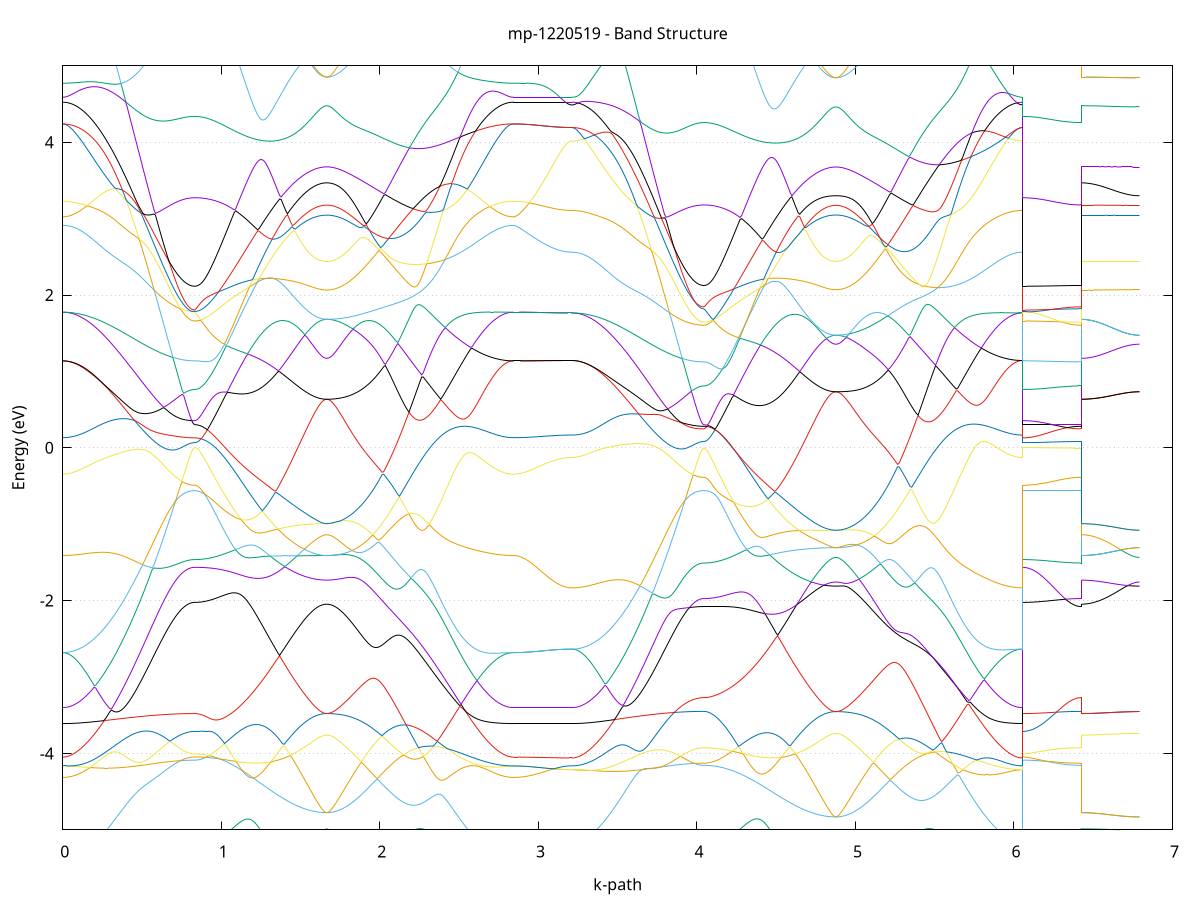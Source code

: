 set title 'mp-1220519 - Band Structure'
set xlabel 'k-path'
set ylabel 'Energy (eV)'
set grid y
set yrange [-5:5]
set terminal png size 800,600
set output 'mp-1220519_bands_gnuplot.png'
plot '-' using 1:2 with lines notitle, '-' using 1:2 with lines notitle, '-' using 1:2 with lines notitle, '-' using 1:2 with lines notitle, '-' using 1:2 with lines notitle, '-' using 1:2 with lines notitle, '-' using 1:2 with lines notitle, '-' using 1:2 with lines notitle, '-' using 1:2 with lines notitle, '-' using 1:2 with lines notitle, '-' using 1:2 with lines notitle, '-' using 1:2 with lines notitle, '-' using 1:2 with lines notitle, '-' using 1:2 with lines notitle, '-' using 1:2 with lines notitle, '-' using 1:2 with lines notitle, '-' using 1:2 with lines notitle, '-' using 1:2 with lines notitle, '-' using 1:2 with lines notitle, '-' using 1:2 with lines notitle, '-' using 1:2 with lines notitle, '-' using 1:2 with lines notitle, '-' using 1:2 with lines notitle, '-' using 1:2 with lines notitle, '-' using 1:2 with lines notitle, '-' using 1:2 with lines notitle, '-' using 1:2 with lines notitle, '-' using 1:2 with lines notitle, '-' using 1:2 with lines notitle, '-' using 1:2 with lines notitle, '-' using 1:2 with lines notitle, '-' using 1:2 with lines notitle, '-' using 1:2 with lines notitle, '-' using 1:2 with lines notitle, '-' using 1:2 with lines notitle, '-' using 1:2 with lines notitle, '-' using 1:2 with lines notitle, '-' using 1:2 with lines notitle, '-' using 1:2 with lines notitle, '-' using 1:2 with lines notitle, '-' using 1:2 with lines notitle, '-' using 1:2 with lines notitle, '-' using 1:2 with lines notitle, '-' using 1:2 with lines notitle, '-' using 1:2 with lines notitle, '-' using 1:2 with lines notitle, '-' using 1:2 with lines notitle, '-' using 1:2 with lines notitle, '-' using 1:2 with lines notitle, '-' using 1:2 with lines notitle, '-' using 1:2 with lines notitle, '-' using 1:2 with lines notitle, '-' using 1:2 with lines notitle, '-' using 1:2 with lines notitle, '-' using 1:2 with lines notitle, '-' using 1:2 with lines notitle, '-' using 1:2 with lines notitle, '-' using 1:2 with lines notitle, '-' using 1:2 with lines notitle, '-' using 1:2 with lines notitle, '-' using 1:2 with lines notitle, '-' using 1:2 with lines notitle, '-' using 1:2 with lines notitle, '-' using 1:2 with lines notitle
0.000000 -32.152057
0.009911 -32.151957
0.019822 -32.151757
0.029733 -32.151357
0.039644 -32.150757
0.049555 -32.150057
0.059466 -32.149157
0.069378 -32.148157
0.079289 -32.146957
0.089200 -32.145557
0.099111 -32.144057
0.109022 -32.142457
0.118933 -32.140557
0.128844 -32.138657
0.138755 -32.136457
0.148666 -32.134157
0.158577 -32.131757
0.168488 -32.129057
0.178399 -32.126357
0.188310 -32.123357
0.198221 -32.120257
0.208132 -32.117057
0.218044 -32.113657
0.227955 -32.110057
0.237866 -32.106357
0.247777 -32.102457
0.257688 -32.098457
0.267599 -32.094257
0.277510 -32.089857
0.287421 -32.085357
0.297332 -32.080757
0.307243 -32.075957
0.317154 -32.070957
0.327065 -32.065857
0.336976 -32.060557
0.346887 -32.055157
0.356799 -32.049557
0.366710 -32.043857
0.376621 -32.037957
0.386532 -32.031957
0.396443 -32.025757
0.406354 -32.019457
0.416265 -32.013057
0.426176 -32.006457
0.436087 -31.999657
0.445998 -31.992857
0.455909 -31.985857
0.465820 -31.978757
0.475731 -31.971457
0.485642 -31.964057
0.495554 -31.956557
0.505465 -31.948957
0.515376 -31.941257
0.525287 -31.933457
0.535198 -31.925557
0.545109 -31.917457
0.555020 -31.909457
0.564931 -31.901257
0.574842 -31.892957
0.584753 -31.884657
0.594664 -31.876357
0.604575 -31.867957
0.614486 -31.859557
0.624397 -31.851157
0.634309 -31.842857
0.644220 -31.834457
0.654131 -31.826257
0.664042 -31.818057
0.673953 -31.810057
0.683864 -31.802157
0.693775 -31.794457
0.703686 -31.786957
0.713597 -31.779757
0.723508 -31.772857
0.733419 -31.766257
0.743330 -31.760057
0.753241 -31.754257
0.763152 -31.748857
0.773064 -31.743957
0.782975 -31.739557
0.792886 -31.735657
0.802797 -31.732557
0.812708 -31.730157
0.822619 -31.728657
0.832530 -31.728157
0.832530 -31.728157
0.842441 -31.730057
0.852352 -31.735757
0.862263 -31.745057
0.872174 -31.757157
0.882085 -31.771357
0.891996 -31.786757
0.901907 -31.803057
0.911819 -31.819857
0.921730 -31.837057
0.931641 -31.854457
0.941552 -31.872057
0.951463 -31.889757
0.961374 -31.907557
0.971285 -31.925357
0.981196 -31.943057
0.991107 -31.960857
1.001018 -31.978557
1.010929 -31.996157
1.020840 -32.013657
1.030751 -32.031157
1.040662 -32.048457
1.050574 -32.065757
1.060485 -32.082857
1.070396 -32.099857
1.080307 -32.116657
1.090218 -32.133357
1.100129 -32.149957
1.110040 -32.166357
1.119951 -32.182557
1.129862 -32.198557
1.139773 -32.214457
1.149684 -32.230157
1.159595 -32.245657
1.169506 -32.260857
1.179417 -32.275957
1.189329 -32.290857
1.199240 -32.305457
1.209151 -32.319857
1.219062 -32.334057
1.228973 -32.347957
1.238884 -32.361757
1.248795 -32.375157
1.258706 -32.388457
1.268617 -32.401357
1.278528 -32.414057
1.288439 -32.426557
1.298350 -32.438657
1.308261 -32.450557
1.318172 -32.462257
1.328084 -32.473557
1.337995 -32.484657
1.347906 -32.495457
1.357817 -32.505857
1.367728 -32.516057
1.377639 -32.525957
1.387550 -32.535557
1.397461 -32.544857
1.407372 -32.553757
1.417283 -32.562457
1.427194 -32.570757
1.437105 -32.578857
1.447016 -32.586557
1.456927 -32.593857
1.466839 -32.600957
1.476750 -32.607657
1.486661 -32.614057
1.496572 -32.620157
1.506483 -32.625857
1.516394 -32.631257
1.526305 -32.636257
1.536216 -32.640957
1.546127 -32.645357
1.556038 -32.649357
1.565949 -32.653057
1.575860 -32.656357
1.585771 -32.659357
1.595682 -32.662057
1.605594 -32.664257
1.615505 -32.666257
1.625416 -32.667857
1.635327 -32.669057
1.645238 -32.669957
1.655149 -32.670457
1.665060 -32.670657
1.665060 -32.670657
1.675038 -32.670457
1.685015 -32.669957
1.694993 -32.669057
1.704971 -32.667757
1.714949 -32.666157
1.724926 -32.664257
1.734904 -32.661957
1.744882 -32.659357
1.754860 -32.656457
1.764838 -32.653157
1.774815 -32.649557
1.784793 -32.645657
1.794771 -32.641557
1.804749 -32.637057
1.814726 -32.632357
1.824704 -32.627357
1.834682 -32.622057
1.844660 -32.616657
1.854637 -32.610957
1.864615 -32.605057
1.874593 -32.598957
1.884571 -32.592757
1.894548 -32.586257
1.904526 -32.579757
1.914504 -32.573057
1.924482 -32.566257
1.934459 -32.559357
1.944437 -32.552357
1.954415 -32.545357
1.964393 -32.538257
1.974370 -32.531157
1.984348 -32.523957
1.994326 -32.516757
2.004304 -32.509657
2.014281 -32.502457
2.024259 -32.495257
2.034237 -32.488157
2.044215 -32.481057
2.054192 -32.473957
2.064170 -32.466957
2.074148 -32.459957
2.084126 -32.453057
2.094103 -32.446157
2.104081 -32.439357
2.114059 -32.432657
2.124037 -32.425957
2.134014 -32.419357
2.143992 -32.412757
2.153970 -32.406257
2.163948 -32.399857
2.173925 -32.393557
2.183903 -32.387257
2.193881 -32.380957
2.203859 -32.374857
2.213837 -32.368757
2.223814 -32.362757
2.233792 -32.356757
2.243770 -32.350857
2.253748 -32.345057
2.263725 -32.339257
2.273703 -32.333557
2.283681 -32.327957
2.293659 -32.322357
2.303636 -32.316857
2.313614 -32.311457
2.323592 -32.306057
2.333570 -32.300757
2.343547 -32.295557
2.353525 -32.290357
2.363503 -32.285357
2.373481 -32.280257
2.383458 -32.275357
2.393436 -32.270457
2.403414 -32.265657
2.413392 -32.260957
2.423369 -32.256357
2.433347 -32.251757
2.443325 -32.247357
2.453303 -32.242957
2.463280 -32.238657
2.473258 -32.234357
2.483236 -32.230257
2.493214 -32.226157
2.503191 -32.222257
2.513169 -32.218357
2.523147 -32.214557
2.533125 -32.210957
2.543102 -32.207357
2.553080 -32.203857
2.563058 -32.200457
2.573036 -32.197157
2.583013 -32.194057
2.592991 -32.190957
2.602969 -32.187957
2.612947 -32.185157
2.622925 -32.182357
2.632902 -32.179757
2.642880 -32.177257
2.652858 -32.174857
2.662836 -32.172557
2.672813 -32.170357
2.682791 -32.168257
2.692769 -32.166357
2.702747 -32.164457
2.712724 -32.162757
2.722702 -32.161257
2.732680 -32.159757
2.742658 -32.158457
2.752635 -32.157257
2.762613 -32.156157
2.772591 -32.155157
2.782569 -32.154357
2.792546 -32.153657
2.802524 -32.153057
2.812502 -32.152557
2.822480 -32.152257
2.832457 -32.152057
2.842435 -32.152057
2.842435 -32.152057
2.852408 -32.152057
2.862381 -32.152057
2.872354 -32.152057
2.882327 -32.152057
2.892300 -32.152057
2.902273 -32.152057
2.912246 -32.152057
2.922219 -32.152057
2.932192 -32.152057
2.942165 -32.152057
2.952138 -32.152057
2.962111 -32.152057
2.972084 -32.152057
2.982057 -32.152057
2.992030 -32.152057
3.002003 -32.152057
3.011976 -32.152057
3.021949 -32.152057
3.031922 -32.152057
3.041895 -32.152057
3.051868 -32.152057
3.061841 -32.152057
3.071814 -32.152057
3.081787 -32.152057
3.091760 -32.152057
3.101733 -32.152057
3.111706 -32.152057
3.121679 -32.152057
3.131652 -32.152057
3.141625 -32.152057
3.151598 -32.152057
3.161571 -32.152057
3.171544 -32.152057
3.181517 -32.152057
3.191491 -32.152057
3.201464 -32.152057
3.211437 -32.152057
3.211437 -32.152057
3.221348 -32.151957
3.231259 -32.151657
3.241170 -32.151257
3.251081 -32.150757
3.260992 -32.150057
3.270903 -32.149157
3.280814 -32.148157
3.290725 -32.146957
3.300636 -32.145557
3.310547 -32.144057
3.320458 -32.142457
3.330369 -32.140557
3.340280 -32.138557
3.350192 -32.136457
3.360103 -32.134157
3.370014 -32.131657
3.379925 -32.129057
3.389836 -32.126357
3.399747 -32.123357
3.409658 -32.120257
3.419569 -32.117057
3.429480 -32.113657
3.439391 -32.110057
3.449302 -32.106357
3.459213 -32.102457
3.469124 -32.098457
3.479035 -32.094257
3.488947 -32.089857
3.498858 -32.085357
3.508769 -32.080757
3.518680 -32.075857
3.528591 -32.070957
3.538502 -32.065857
3.548413 -32.060557
3.558324 -32.055157
3.568235 -32.049557
3.578146 -32.043857
3.588057 -32.037957
3.597968 -32.031957
3.607879 -32.025757
3.617790 -32.019457
3.627702 -32.012957
3.637613 -32.006357
3.647524 -31.999657
3.657435 -31.992757
3.667346 -31.985757
3.677257 -31.978657
3.687168 -31.971457
3.697079 -31.964057
3.706990 -31.956557
3.716901 -31.948957
3.726812 -31.941257
3.736723 -31.933357
3.746634 -31.925457
3.756545 -31.917457
3.766457 -31.909357
3.776368 -31.901157
3.786279 -31.892957
3.796190 -31.884657
3.806101 -31.876357
3.816012 -31.867957
3.825923 -31.859557
3.835834 -31.851157
3.845745 -31.842757
3.855656 -31.834457
3.865567 -31.826157
3.875478 -31.817957
3.885389 -31.809957
3.895300 -31.802057
3.905212 -31.794357
3.915123 -31.786857
3.925034 -31.779657
3.934945 -31.772757
3.944856 -31.766157
3.954767 -31.759957
3.964678 -31.754157
3.974589 -31.748757
3.984500 -31.743757
3.994411 -31.739357
4.004322 -31.735557
4.014233 -31.732457
4.024144 -31.730057
4.034055 -31.728557
4.043967 -31.728057
4.043967 -31.728057
4.053878 -31.729957
4.063789 -31.735657
4.073700 -31.744957
4.083611 -31.757157
4.093522 -31.771257
4.103433 -31.786657
4.113344 -31.802957
4.123255 -31.819757
4.133166 -31.836957
4.143077 -31.854457
4.152988 -31.872057
4.162899 -31.889757
4.172810 -31.907457
4.182721 -31.925257
4.192633 -31.943057
4.202544 -31.960757
4.212455 -31.978457
4.222366 -31.996057
4.232277 -32.013657
4.242188 -32.031057
4.252099 -32.048457
4.262010 -32.065657
4.271921 -32.082757
4.281832 -32.099757
4.291743 -32.116657
4.301654 -32.133357
4.311565 -32.149857
4.321476 -32.166257
4.331388 -32.182457
4.341299 -32.198557
4.351210 -32.214457
4.361121 -32.230057
4.371032 -32.245557
4.380943 -32.260857
4.390854 -32.275957
4.400765 -32.290757
4.410676 -32.305357
4.420587 -32.319857
4.430498 -32.333957
4.440409 -32.347957
4.450320 -32.361657
4.460231 -32.375157
4.470143 -32.388357
4.480054 -32.401357
4.489965 -32.414057
4.499876 -32.426457
4.509787 -32.438657
4.519698 -32.450557
4.529609 -32.462157
4.539520 -32.473557
4.549431 -32.484557
4.559342 -32.495357
4.569253 -32.505857
4.579164 -32.516057
4.589075 -32.525957
4.598986 -32.535457
4.608898 -32.544757
4.618809 -32.553757
4.628720 -32.562357
4.638631 -32.570757
4.648542 -32.578757
4.658453 -32.586457
4.668364 -32.593857
4.678275 -32.600857
4.688186 -32.607657
4.698097 -32.613957
4.708008 -32.620057
4.717919 -32.625757
4.727830 -32.631157
4.737741 -32.636257
4.747653 -32.640957
4.757564 -32.645257
4.767475 -32.649357
4.777386 -32.652957
4.787297 -32.656357
4.797208 -32.659257
4.807119 -32.661957
4.817030 -32.664257
4.826941 -32.666157
4.836852 -32.667757
4.846763 -32.668957
4.856674 -32.669857
4.866585 -32.670357
4.876496 -32.670557
4.876496 -32.670557
4.886474 -32.670357
4.896452 -32.669857
4.906430 -32.668957
4.916407 -32.667757
4.926385 -32.666157
4.936363 -32.664157
4.946341 -32.661857
4.956319 -32.659257
4.966296 -32.656357
4.976274 -32.653057
4.986252 -32.649457
4.996230 -32.645657
5.006207 -32.641457
5.016185 -32.636957
5.026163 -32.632257
5.036141 -32.627257
5.046118 -32.622057
5.056096 -32.616557
5.066074 -32.610857
5.076052 -32.604957
5.086029 -32.598857
5.096007 -32.592657
5.105985 -32.586257
5.115963 -32.579657
5.125940 -32.572957
5.135918 -32.566157
5.145896 -32.559357
5.155874 -32.552357
5.165851 -32.545257
5.175829 -32.538157
5.185807 -32.531057
5.195785 -32.523957
5.205762 -32.516757
5.215740 -32.509557
5.225718 -32.502357
5.235696 -32.495257
5.245673 -32.488057
5.255651 -32.480957
5.265629 -32.473957
5.275607 -32.466957
5.285584 -32.459957
5.295562 -32.453057
5.305540 -32.446157
5.315518 -32.439357
5.325495 -32.432557
5.335473 -32.425957
5.345451 -32.419257
5.355429 -32.412757
5.365407 -32.406257
5.375384 -32.399857
5.385362 -32.393457
5.395340 -32.387157
5.405318 -32.380957
5.415295 -32.374857
5.425273 -32.368757
5.435251 -32.362657
5.445229 -32.356757
5.455206 -32.350857
5.465184 -32.344957
5.475162 -32.339257
5.485140 -32.333557
5.495117 -32.327957
5.505095 -32.322357
5.515073 -32.316857
5.525051 -32.311457
5.535028 -32.306057
5.545006 -32.300757
5.554984 -32.295557
5.564962 -32.290357
5.574939 -32.285257
5.584917 -32.280257
5.594895 -32.275357
5.604873 -32.270457
5.614850 -32.265657
5.624828 -32.260957
5.634806 -32.256357
5.644784 -32.251757
5.654761 -32.247257
5.664739 -32.242857
5.674717 -32.238557
5.684695 -32.234357
5.694672 -32.230257
5.704650 -32.226157
5.714628 -32.222257
5.724606 -32.218357
5.734583 -32.214557
5.744561 -32.210857
5.754539 -32.207357
5.764517 -32.203857
5.774494 -32.200457
5.784472 -32.197157
5.794450 -32.193957
5.804428 -32.190957
5.814406 -32.187957
5.824383 -32.185157
5.834361 -32.182357
5.844339 -32.179757
5.854317 -32.177157
5.864294 -32.174757
5.874272 -32.172457
5.884250 -32.170357
5.894228 -32.168257
5.904205 -32.166257
5.914183 -32.164457
5.924161 -32.162757
5.934139 -32.161157
5.944116 -32.159757
5.954094 -32.158457
5.964072 -32.157157
5.974050 -32.156157
5.984027 -32.155157
5.994005 -32.154357
6.003983 -32.153657
6.013961 -32.153057
6.023938 -32.152557
6.033916 -32.152257
6.043894 -32.152057
6.053872 -32.152057
6.053872 -31.728157
6.063845 -31.728157
6.073818 -31.728157
6.083791 -31.728157
6.093764 -31.728157
6.103737 -31.728157
6.113710 -31.728157
6.123683 -31.728157
6.133656 -31.728157
6.143629 -31.728157
6.153602 -31.728157
6.163575 -31.728157
6.173548 -31.728157
6.183521 -31.728157
6.193494 -31.728157
6.203467 -31.728157
6.213440 -31.728157
6.223413 -31.728157
6.233386 -31.728157
6.243359 -31.728157
6.253332 -31.728157
6.263305 -31.728057
6.273278 -31.728057
6.283251 -31.728057
6.293224 -31.728057
6.303197 -31.728057
6.313170 -31.728057
6.323143 -31.728057
6.333116 -31.728057
6.343089 -31.728057
6.353062 -31.728057
6.363035 -31.728057
6.373008 -31.728057
6.382981 -31.728057
6.392954 -31.728057
6.402927 -31.728057
6.412900 -31.728057
6.422873 -31.728057
6.422873 -32.670657
6.432846 -32.670657
6.442819 -32.670657
6.452792 -32.670657
6.462765 -32.670657
6.472738 -32.670657
6.482711 -32.670657
6.492684 -32.670657
6.502657 -32.670657
6.512630 -32.670657
6.522603 -32.670657
6.532576 -32.670657
6.542549 -32.670657
6.552522 -32.670657
6.562495 -32.670657
6.572468 -32.670657
6.582441 -32.670657
6.592414 -32.670557
6.602387 -32.670557
6.612360 -32.670557
6.622333 -32.670557
6.632306 -32.670557
6.642279 -32.670557
6.652252 -32.670557
6.662225 -32.670557
6.672198 -32.670557
6.682171 -32.670557
6.692144 -32.670557
6.702117 -32.670557
6.712090 -32.670557
6.722063 -32.670557
6.732036 -32.670557
6.742009 -32.670557
6.751982 -32.670557
6.761955 -32.670557
6.771928 -32.670557
6.781901 -32.670557
6.791874 -32.670557
e
0.000000 -32.152057
0.009911 -32.151957
0.019822 -32.151557
0.029733 -32.151057
0.039644 -32.150257
0.049555 -32.149257
0.059466 -32.148057
0.069378 -32.146557
0.079289 -32.144957
0.089200 -32.143057
0.099111 -32.140957
0.109022 -32.138657
0.118933 -32.136157
0.128844 -32.133357
0.138755 -32.130357
0.148666 -32.127157
0.158577 -32.123757
0.168488 -32.120157
0.178399 -32.116357
0.188310 -32.112357
0.198221 -32.108057
0.208132 -32.103657
0.218044 -32.098957
0.227955 -32.094157
0.237866 -32.089057
0.247777 -32.083757
0.257688 -32.078257
0.267599 -32.072657
0.277510 -32.066757
0.287421 -32.060657
0.297332 -32.054357
0.307243 -32.047957
0.317154 -32.041357
0.327065 -32.034457
0.336976 -32.027457
0.346887 -32.020257
0.356799 -32.014057
0.366710 -32.008257
0.376621 -32.002357
0.386532 -31.996257
0.396443 -31.990057
0.406354 -31.983657
0.416265 -31.977157
0.426176 -31.970557
0.436087 -31.963757
0.445998 -31.956857
0.455909 -31.949857
0.465820 -31.942657
0.475731 -31.935357
0.485642 -31.927857
0.495554 -31.920357
0.505465 -31.912657
0.515376 -31.904857
0.525287 -31.897057
0.535198 -31.889057
0.545109 -31.880957
0.555020 -31.872757
0.564931 -31.864557
0.574842 -31.856257
0.584753 -31.847857
0.594664 -31.839357
0.604575 -31.830957
0.614486 -31.822357
0.624397 -31.813857
0.634309 -31.805357
0.644220 -31.796857
0.654131 -31.788357
0.664042 -31.779957
0.673953 -31.771657
0.683864 -31.763457
0.693775 -31.755357
0.703686 -31.748257
0.713597 -31.743157
0.723508 -31.738157
0.733419 -31.733057
0.743330 -31.727957
0.753241 -31.722957
0.763152 -31.718157
0.773064 -31.713457
0.782975 -31.708957
0.792886 -31.704657
0.802797 -31.700657
0.812708 -31.696857
0.822619 -31.693457
0.832530 -31.691357
0.832530 -31.691357
0.842441 -31.692257
0.852352 -31.695857
0.862263 -31.706357
0.872174 -31.719257
0.882085 -31.733757
0.891996 -31.749157
0.901907 -31.765257
0.911819 -31.781857
0.921730 -31.798757
0.931641 -31.815757
0.941552 -31.832957
0.951463 -31.850257
0.961374 -31.867657
0.971285 -31.884957
0.981196 -31.902357
0.991107 -31.919657
1.001018 -31.936957
1.010929 -31.954157
1.020840 -31.971257
1.030751 -31.988357
1.040662 -32.005257
1.050574 -32.022057
1.060485 -32.038857
1.070396 -32.055457
1.080307 -32.071857
1.090218 -32.088157
1.100129 -32.104357
1.110040 -32.120357
1.119951 -32.136257
1.129862 -32.151857
1.139773 -32.167357
1.149684 -32.182657
1.159595 -32.197857
1.169506 -32.212757
1.179417 -32.227457
1.189329 -32.241957
1.199240 -32.256257
1.209151 -32.270357
1.219062 -32.284257
1.228973 -32.297857
1.238884 -32.311257
1.248795 -32.324457
1.258706 -32.337357
1.268617 -32.350057
1.278528 -32.362457
1.288439 -32.374657
1.298350 -32.386557
1.308261 -32.398157
1.318172 -32.409557
1.328084 -32.420557
1.337995 -32.431457
1.347906 -32.441957
1.357817 -32.452157
1.367728 -32.462157
1.377639 -32.471857
1.387550 -32.481157
1.397461 -32.490257
1.407372 -32.499057
1.417283 -32.507457
1.427194 -32.515657
1.437105 -32.523457
1.447016 -32.531057
1.456927 -32.538257
1.466839 -32.545157
1.476750 -32.551657
1.486661 -32.557957
1.496572 -32.563857
1.506483 -32.569457
1.516394 -32.574757
1.526305 -32.579657
1.536216 -32.584257
1.546127 -32.588557
1.556038 -32.592457
1.565949 -32.596057
1.575860 -32.599357
1.585771 -32.602257
1.595682 -32.604857
1.605594 -32.607057
1.615505 -32.608957
1.625416 -32.610457
1.635327 -32.611657
1.645238 -32.612557
1.655149 -32.613057
1.665060 -32.613257
1.665060 -32.613257
1.675038 -32.613057
1.685015 -32.612557
1.694993 -32.611657
1.704971 -32.610457
1.714949 -32.608857
1.724926 -32.607057
1.734904 -32.604757
1.744882 -32.602257
1.754860 -32.599357
1.764838 -32.596157
1.774815 -32.592657
1.784793 -32.588857
1.794771 -32.584857
1.804749 -32.580457
1.814726 -32.575857
1.824704 -32.571057
1.834682 -32.565957
1.844660 -32.560657
1.854637 -32.555157
1.864615 -32.549457
1.874593 -32.543557
1.884571 -32.537457
1.894548 -32.531257
1.904526 -32.524957
1.914504 -32.518557
1.924482 -32.512057
1.934459 -32.505357
1.944437 -32.498657
1.954415 -32.491957
1.964393 -32.485157
1.974370 -32.478357
1.984348 -32.471557
1.994326 -32.464657
2.004304 -32.457857
2.014281 -32.450957
2.024259 -32.444157
2.034237 -32.437457
2.044215 -32.430657
2.054192 -32.423957
2.064170 -32.417357
2.074148 -32.410657
2.084126 -32.404157
2.094103 -32.397657
2.104081 -32.391257
2.114059 -32.384857
2.124037 -32.378457
2.134014 -32.372257
2.143992 -32.366057
2.153970 -32.359857
2.163948 -32.353857
2.173925 -32.347857
2.183903 -32.341857
2.193881 -32.335957
2.203859 -32.330157
2.213837 -32.324357
2.223814 -32.318657
2.233792 -32.312957
2.243770 -32.307357
2.253748 -32.301857
2.263725 -32.296357
2.273703 -32.290957
2.283681 -32.285657
2.293659 -32.280357
2.303636 -32.275157
2.313614 -32.269957
2.323592 -32.264857
2.333570 -32.259857
2.343547 -32.254857
2.353525 -32.249957
2.363503 -32.245057
2.373481 -32.240357
2.383458 -32.235657
2.393436 -32.230957
2.403414 -32.226357
2.413392 -32.221857
2.423369 -32.217457
2.433347 -32.213157
2.443325 -32.208857
2.453303 -32.204657
2.463280 -32.200557
2.473258 -32.196457
2.483236 -32.192557
2.493214 -32.188657
2.503191 -32.184857
2.513169 -32.181157
2.523147 -32.177557
2.533125 -32.174057
2.543102 -32.170657
2.553080 -32.167257
2.563058 -32.164057
2.573036 -32.160857
2.583013 -32.157857
2.592991 -32.154957
2.602969 -32.152057
2.612947 -32.149357
2.622925 -32.146657
2.632902 -32.144157
2.642880 -32.141757
2.652858 -32.139457
2.662836 -32.137257
2.672813 -32.135157
2.682791 -32.133157
2.692769 -32.131257
2.702747 -32.129557
2.712724 -32.127957
2.722702 -32.126357
2.732680 -32.124957
2.742658 -32.126457
2.752635 -32.131257
2.762613 -32.135657
2.772591 -32.139457
2.782569 -32.142757
2.792546 -32.145557
2.802524 -32.147957
2.812502 -32.149757
2.822480 -32.150957
2.832457 -32.151757
2.842435 -32.152057
2.842435 -32.152057
2.852408 -32.152057
2.862381 -32.152057
2.872354 -32.152057
2.882327 -32.152057
2.892300 -32.152057
2.902273 -32.152057
2.912246 -32.152057
2.922219 -32.152057
2.932192 -32.152057
2.942165 -32.152057
2.952138 -32.152057
2.962111 -32.152057
2.972084 -32.152057
2.982057 -32.152057
2.992030 -32.152057
3.002003 -32.152057
3.011976 -32.152057
3.021949 -32.152057
3.031922 -32.152057
3.041895 -32.152057
3.051868 -32.152057
3.061841 -32.152057
3.071814 -32.152057
3.081787 -32.152057
3.091760 -32.152057
3.101733 -32.152057
3.111706 -32.152057
3.121679 -32.152057
3.131652 -32.152057
3.141625 -32.152057
3.151598 -32.152057
3.161571 -32.152057
3.171544 -32.152057
3.181517 -32.152057
3.191491 -32.152057
3.201464 -32.152057
3.211437 -32.152057
3.211437 -32.152057
3.221348 -32.151857
3.231259 -32.151557
3.241170 -32.151057
3.251081 -32.150257
3.260992 -32.149257
3.270903 -32.148057
3.280814 -32.146557
3.290725 -32.144957
3.300636 -32.143057
3.310547 -32.140957
3.320458 -32.138657
3.330369 -32.136057
3.340280 -32.133357
3.350192 -32.130357
3.360103 -32.127157
3.370014 -32.123757
3.379925 -32.120157
3.389836 -32.116357
3.399747 -32.112357
3.409658 -32.108057
3.419569 -32.103657
3.429480 -32.098957
3.439391 -32.094057
3.449302 -32.089057
3.459213 -32.083757
3.469124 -32.078257
3.479035 -32.072557
3.488947 -32.066757
3.498858 -32.060657
3.508769 -32.054357
3.518680 -32.047957
3.528591 -32.041257
3.538502 -32.034457
3.548413 -32.027457
3.558324 -32.020257
3.568235 -32.014057
3.578146 -32.008257
3.588057 -32.002357
3.597968 -31.996257
3.607879 -31.990057
3.617790 -31.983757
3.627702 -31.977257
3.637613 -31.970557
3.647524 -31.963857
3.657435 -31.956857
3.667346 -31.949857
3.677257 -31.942657
3.687168 -31.935357
3.697079 -31.927957
3.706990 -31.920357
3.716901 -31.912757
3.726812 -31.904957
3.736723 -31.897057
3.746634 -31.889057
3.756545 -31.880957
3.766457 -31.872857
3.776368 -31.864557
3.786279 -31.856257
3.796190 -31.847857
3.806101 -31.839457
3.816012 -31.830957
3.825923 -31.822457
3.835834 -31.813957
3.845745 -31.805357
3.855656 -31.796857
3.865567 -31.788457
3.875478 -31.780057
3.885389 -31.771657
3.895300 -31.763457
3.905212 -31.755457
3.915123 -31.748057
3.925034 -31.743057
3.934945 -31.737957
3.944856 -31.732957
3.954767 -31.727857
3.964678 -31.722857
3.974589 -31.718057
3.984500 -31.713357
3.994411 -31.708857
4.004322 -31.704557
4.014233 -31.700557
4.024144 -31.696757
4.034055 -31.693357
4.043967 -31.691257
4.043967 -31.691257
4.053878 -31.692157
4.063789 -31.695857
4.073700 -31.706457
4.083611 -31.719357
4.093522 -31.733857
4.103433 -31.749257
4.113344 -31.765357
4.123255 -31.781857
4.133166 -31.798757
4.143077 -31.815857
4.152988 -31.833057
4.162899 -31.850357
4.172810 -31.867657
4.182721 -31.885057
4.192633 -31.902357
4.202544 -31.919757
4.212455 -31.936957
4.222366 -31.954157
4.232277 -31.971357
4.242188 -31.988357
4.252099 -32.005357
4.262010 -32.022157
4.271921 -32.038857
4.281832 -32.055457
4.291743 -32.071957
4.301654 -32.088257
4.311565 -32.104457
4.321476 -32.120457
4.331388 -32.136257
4.341299 -32.151957
4.351210 -32.167457
4.361121 -32.182757
4.371032 -32.197857
4.380943 -32.212757
4.390854 -32.227557
4.400765 -32.242057
4.410676 -32.256357
4.420587 -32.270457
4.430498 -32.284257
4.440409 -32.297957
4.450320 -32.311357
4.460231 -32.324457
4.470143 -32.337457
4.480054 -32.350057
4.489965 -32.362557
4.499876 -32.374657
4.509787 -32.386557
4.519698 -32.398257
4.529609 -32.409557
4.539520 -32.420657
4.549431 -32.431457
4.559342 -32.442057
4.569253 -32.452257
4.579164 -32.462257
4.589075 -32.471857
4.598986 -32.481257
4.608898 -32.490357
4.618809 -32.499057
4.628720 -32.507557
4.638631 -32.515757
4.648542 -32.523557
4.658453 -32.531057
4.668364 -32.538257
4.678275 -32.545157
4.688186 -32.551757
4.698097 -32.558057
4.708008 -32.563957
4.717919 -32.569557
4.727830 -32.574757
4.737741 -32.579757
4.747653 -32.584357
4.757564 -32.588557
4.767475 -32.592557
4.777386 -32.596157
4.787297 -32.599357
4.797208 -32.602257
4.807119 -32.604857
4.817030 -32.607157
4.826941 -32.608957
4.836852 -32.610557
4.846763 -32.611757
4.856674 -32.612657
4.866585 -32.613157
4.876496 -32.613357
4.876496 -32.613357
4.886474 -32.613157
4.896452 -32.612657
4.906430 -32.611757
4.916407 -32.610557
4.926385 -32.608957
4.936363 -32.607057
4.946341 -32.604857
4.956319 -32.602257
4.966296 -32.599457
4.976274 -32.596257
4.986252 -32.592757
4.996230 -32.588957
5.006207 -32.584857
5.016185 -32.580557
5.026163 -32.575957
5.036141 -32.571057
5.046118 -32.566057
5.056096 -32.560657
5.066074 -32.555157
5.076052 -32.549457
5.086029 -32.543557
5.096007 -32.537557
5.105985 -32.531357
5.115963 -32.525057
5.125940 -32.518657
5.135918 -32.512057
5.145896 -32.505457
5.155874 -32.498757
5.165851 -32.492057
5.175829 -32.485257
5.185807 -32.478457
5.195785 -32.471557
5.205762 -32.464757
5.215740 -32.457857
5.225718 -32.451057
5.235696 -32.444257
5.245673 -32.437457
5.255651 -32.430757
5.265629 -32.424057
5.275607 -32.417357
5.285584 -32.410757
5.295562 -32.404157
5.305540 -32.397657
5.315518 -32.391257
5.325495 -32.384857
5.335473 -32.378557
5.345451 -32.372257
5.355429 -32.366057
5.365407 -32.359957
5.375384 -32.353857
5.385362 -32.347857
5.395340 -32.341857
5.405318 -32.335957
5.415295 -32.330157
5.425273 -32.324357
5.435251 -32.318657
5.445229 -32.313057
5.455206 -32.307457
5.465184 -32.301957
5.475162 -32.296457
5.485140 -32.291057
5.495117 -32.285657
5.505095 -32.280357
5.515073 -32.275157
5.525051 -32.269957
5.535028 -32.264857
5.545006 -32.259857
5.554984 -32.254857
5.564962 -32.249957
5.574939 -32.245157
5.584917 -32.240357
5.594895 -32.235657
5.604873 -32.230957
5.614850 -32.226457
5.624828 -32.221957
5.634806 -32.217457
5.644784 -32.213157
5.654761 -32.208857
5.664739 -32.204657
5.674717 -32.200557
5.684695 -32.196557
5.694672 -32.192557
5.704650 -32.188657
5.714628 -32.184857
5.724606 -32.181157
5.734583 -32.177557
5.744561 -32.174057
5.754539 -32.170657
5.764517 -32.167257
5.774494 -32.164057
5.784472 -32.160957
5.794450 -32.157857
5.804428 -32.154957
5.814406 -32.152057
5.824383 -32.149357
5.834361 -32.146757
5.844339 -32.144157
5.854317 -32.141757
5.864294 -32.139457
5.874272 -32.137257
5.884250 -32.135157
5.894228 -32.133157
5.904205 -32.131357
5.914183 -32.129557
5.924161 -32.127957
5.934139 -32.126457
5.944116 -32.125057
5.954094 -32.126457
5.964072 -32.131257
5.974050 -32.135557
5.984027 -32.139457
5.994005 -32.142757
6.003983 -32.145557
6.013961 -32.147857
6.023938 -32.149657
6.033916 -32.150957
6.043894 -32.151757
6.053872 -32.152057
6.053872 -31.691357
6.063845 -31.691357
6.073818 -31.691357
6.083791 -31.691357
6.093764 -31.691357
6.103737 -31.691357
6.113710 -31.691357
6.123683 -31.691357
6.133656 -31.691357
6.143629 -31.691357
6.153602 -31.691357
6.163575 -31.691357
6.173548 -31.691357
6.183521 -31.691357
6.193494 -31.691357
6.203467 -31.691357
6.213440 -31.691357
6.223413 -31.691357
6.233386 -31.691357
6.243359 -31.691357
6.253332 -31.691357
6.263305 -31.691357
6.273278 -31.691357
6.283251 -31.691357
6.293224 -31.691357
6.303197 -31.691357
6.313170 -31.691357
6.323143 -31.691257
6.333116 -31.691257
6.343089 -31.691257
6.353062 -31.691257
6.363035 -31.691257
6.373008 -31.691257
6.382981 -31.691257
6.392954 -31.691257
6.402927 -31.691257
6.412900 -31.691257
6.422873 -31.691257
6.422873 -32.613257
6.432846 -32.613257
6.442819 -32.613257
6.452792 -32.613257
6.462765 -32.613257
6.472738 -32.613257
6.482711 -32.613257
6.492684 -32.613257
6.502657 -32.613257
6.512630 -32.613257
6.522603 -32.613257
6.532576 -32.613257
6.542549 -32.613257
6.552522 -32.613257
6.562495 -32.613257
6.572468 -32.613257
6.582441 -32.613257
6.592414 -32.613257
6.602387 -32.613257
6.612360 -32.613257
6.622333 -32.613257
6.632306 -32.613257
6.642279 -32.613257
6.652252 -32.613257
6.662225 -32.613257
6.672198 -32.613257
6.682171 -32.613257
6.692144 -32.613257
6.702117 -32.613257
6.712090 -32.613257
6.722063 -32.613257
6.732036 -32.613357
6.742009 -32.613257
6.751982 -32.613257
6.761955 -32.613257
6.771928 -32.613257
6.781901 -32.613257
6.791874 -32.613357
e
0.000000 -32.117557
0.009911 -32.117457
0.019822 -32.117257
0.029733 -32.116857
0.039644 -32.116257
0.049555 -32.115557
0.059466 -32.114657
0.069378 -32.113657
0.079289 -32.112457
0.089200 -32.111057
0.099111 -32.109557
0.109022 -32.107857
0.118933 -32.106057
0.128844 -32.104057
0.138755 -32.101857
0.148666 -32.099557
0.158577 -32.097057
0.168488 -32.094357
0.178399 -32.091557
0.188310 -32.088657
0.198221 -32.085457
0.208132 -32.082157
0.218044 -32.078757
0.227955 -32.075157
0.237866 -32.071357
0.247777 -32.067457
0.257688 -32.063357
0.267599 -32.059157
0.277510 -32.054757
0.287421 -32.050257
0.297332 -32.045557
0.307243 -32.040657
0.317154 -32.035657
0.327065 -32.030457
0.336976 -32.025157
0.346887 -32.019657
0.356799 -32.012857
0.366710 -32.005357
0.376621 -31.997557
0.386532 -31.989657
0.396443 -31.981657
0.406354 -31.973357
0.416265 -31.964957
0.426176 -31.956457
0.436087 -31.947757
0.445998 -31.938857
0.455909 -31.929857
0.465820 -31.920657
0.475731 -31.911357
0.485642 -31.901957
0.495554 -31.892357
0.505465 -31.882657
0.515376 -31.872857
0.525287 -31.862957
0.535198 -31.852957
0.545109 -31.842757
0.555020 -31.832557
0.564931 -31.822157
0.574842 -31.811757
0.584753 -31.804057
0.594664 -31.799657
0.604575 -31.795257
0.614486 -31.790857
0.624397 -31.786357
0.634309 -31.781757
0.644220 -31.777157
0.654131 -31.772457
0.664042 -31.767757
0.673953 -31.762957
0.683864 -31.758057
0.693775 -31.753157
0.703686 -31.747457
0.713597 -31.739857
0.723508 -31.732457
0.733419 -31.725357
0.743330 -31.718657
0.753241 -31.712457
0.763152 -31.706657
0.773064 -31.701557
0.782975 -31.696957
0.792886 -31.693157
0.802797 -31.690157
0.812708 -31.687957
0.822619 -31.686557
0.832530 -31.686457
0.832530 -31.686457
0.842441 -31.688657
0.852352 -31.694357
0.862263 -31.696357
0.872174 -31.697757
0.882085 -31.698757
0.891996 -31.699357
0.901907 -31.699757
0.911819 -31.699957
0.921730 -31.700057
0.931641 -31.700057
0.941552 -31.700057
0.951463 -31.699957
0.961374 -31.699857
0.971285 -31.699757
0.981196 -31.699557
0.991107 -31.699357
1.001018 -31.699157
1.010929 -31.698957
1.020840 -31.698657
1.030751 -31.698457
1.040662 -31.711657
1.050574 -31.726457
1.060485 -31.741257
1.070396 -31.755957
1.080307 -31.770557
1.090218 -31.785057
1.100129 -31.799357
1.110040 -31.813557
1.119951 -31.827557
1.129862 -31.841457
1.139773 -31.855157
1.149684 -31.868657
1.159595 -31.882057
1.169506 -31.895257
1.179417 -31.908257
1.189329 -31.921057
1.199240 -31.933657
1.209151 -31.946057
1.219062 -31.958257
1.228973 -31.970257
1.238884 -31.981957
1.248795 -31.993557
1.258706 -32.004957
1.268617 -32.016057
1.278528 -32.026957
1.288439 -32.037557
1.298350 -32.048057
1.308261 -32.058257
1.318172 -32.068157
1.328084 -32.077857
1.337995 -32.087357
1.347906 -32.096557
1.357817 -32.105557
1.367728 -32.114257
1.377639 -32.122757
1.387550 -32.130857
1.397461 -32.138857
1.407372 -32.146457
1.417283 -32.153857
1.427194 -32.160957
1.437105 -32.167857
1.447016 -32.174457
1.456927 -32.180757
1.466839 -32.186757
1.476750 -32.192457
1.486661 -32.197957
1.496572 -32.203057
1.506483 -32.207957
1.516394 -32.212557
1.526305 -32.216857
1.536216 -32.220857
1.546127 -32.224557
1.556038 -32.228057
1.565949 -32.231157
1.575860 -32.233957
1.585771 -32.236557
1.595682 -32.238757
1.605594 -32.240757
1.615505 -32.242357
1.625416 -32.243757
1.635327 -32.244757
1.645238 -32.245557
1.655149 -32.245957
1.665060 -32.246157
1.665060 -32.246157
1.675038 -32.245957
1.685015 -32.245457
1.694993 -32.244757
1.704971 -32.243657
1.714949 -32.242257
1.724926 -32.240657
1.734904 -32.238657
1.744882 -32.236257
1.754860 -32.233657
1.764838 -32.230657
1.774815 -32.227357
1.784793 -32.223757
1.794771 -32.219757
1.804749 -32.215457
1.814726 -32.210757
1.824704 -32.205757
1.834682 -32.200357
1.844660 -32.194557
1.854637 -32.188357
1.864615 -32.181857
1.874593 -32.174857
1.884571 -32.167457
1.894548 -32.159657
1.904526 -32.151457
1.914504 -32.142857
1.924482 -32.133757
1.934459 -32.124157
1.944437 -32.114157
1.954415 -32.103757
1.964393 -32.092857
1.974370 -32.081457
1.984348 -32.069657
1.994326 -32.057357
2.004304 -32.044557
2.014281 -32.031357
2.024259 -32.017657
2.034237 -32.003457
2.044215 -31.988857
2.054192 -31.973857
2.064170 -31.958357
2.074148 -31.942457
2.084126 -31.926057
2.094103 -31.909357
2.104081 -31.892157
2.114059 -31.874657
2.124037 -31.856757
2.134014 -31.838457
2.143992 -31.819857
2.153970 -31.800957
2.163948 -31.784057
2.173925 -31.786357
2.183903 -31.789857
2.193881 -31.793357
2.203859 -31.796857
2.213837 -31.800357
2.223814 -31.803957
2.233792 -31.807457
2.243770 -31.811057
2.253748 -31.814557
2.263725 -31.818157
2.273703 -31.821657
2.283681 -31.825257
2.293659 -31.828757
2.303636 -31.832257
2.313614 -31.835757
2.323592 -31.839257
2.333570 -31.842657
2.343547 -31.846157
2.353525 -31.849557
2.363503 -31.852957
2.373481 -31.856257
2.383458 -31.859657
2.393436 -31.862957
2.403414 -31.866157
2.413392 -31.869357
2.423369 -31.872557
2.433347 -31.875757
2.443325 -31.878757
2.453303 -31.881857
2.463280 -31.884857
2.473258 -31.887757
2.483236 -31.890657
2.493214 -31.893557
2.503191 -31.896257
2.513169 -31.899057
2.523147 -31.901657
2.533125 -31.915757
2.543102 -31.930057
2.553080 -31.944057
2.563058 -31.957657
2.573036 -31.970857
2.583013 -31.983557
2.592991 -31.995957
2.602969 -32.007857
2.612947 -32.019257
2.622925 -32.030357
2.632902 -32.040957
2.642880 -32.051057
2.652858 -32.060757
2.662836 -32.069957
2.672813 -32.078657
2.682791 -32.086957
2.692769 -32.094757
2.702747 -32.102057
2.712724 -32.108957
2.722702 -32.115257
2.732680 -32.121057
2.742658 -32.123757
2.752635 -32.122557
2.762613 -32.121557
2.772591 -32.120557
2.782569 -32.119757
2.792546 -32.119157
2.802524 -32.118557
2.812502 -32.118157
2.822480 -32.117857
2.832457 -32.117657
2.842435 -32.117557
2.842435 -32.117557
2.852408 -32.117557
2.862381 -32.117557
2.872354 -32.117557
2.882327 -32.117557
2.892300 -32.117557
2.902273 -32.117557
2.912246 -32.117557
2.922219 -32.117557
2.932192 -32.117557
2.942165 -32.117557
2.952138 -32.117557
2.962111 -32.117557
2.972084 -32.117557
2.982057 -32.117557
2.992030 -32.117557
3.002003 -32.117557
3.011976 -32.117557
3.021949 -32.117557
3.031922 -32.117557
3.041895 -32.117557
3.051868 -32.117557
3.061841 -32.117557
3.071814 -32.117557
3.081787 -32.117557
3.091760 -32.117557
3.101733 -32.117557
3.111706 -32.117557
3.121679 -32.117557
3.131652 -32.117557
3.141625 -32.117557
3.151598 -32.117557
3.161571 -32.117557
3.171544 -32.117557
3.181517 -32.117557
3.191491 -32.117557
3.201464 -32.117557
3.211437 -32.117557
3.211437 -32.117557
3.221348 -32.117557
3.231259 -32.117257
3.241170 -32.116857
3.251081 -32.116357
3.260992 -32.115557
3.270903 -32.114757
3.280814 -32.113657
3.290725 -32.112457
3.300636 -32.111057
3.310547 -32.109557
3.320458 -32.107857
3.330369 -32.106057
3.340280 -32.104057
3.350192 -32.101857
3.360103 -32.099557
3.370014 -32.097057
3.379925 -32.094457
3.389836 -32.091557
3.399747 -32.088657
3.409658 -32.085557
3.419569 -32.082257
3.429480 -32.078757
3.439391 -32.075157
3.449302 -32.071457
3.459213 -32.067457
3.469124 -32.063457
3.479035 -32.059157
3.488947 -32.054757
3.498858 -32.050257
3.508769 -32.045557
3.518680 -32.040657
3.528591 -32.035657
3.538502 -32.030457
3.548413 -32.025157
3.558324 -32.019657
3.568235 -32.012857
3.578146 -32.005357
3.588057 -31.997557
3.597968 -31.989657
3.607879 -31.981657
3.617790 -31.973357
3.627702 -31.964957
3.637613 -31.956457
3.647524 -31.947757
3.657435 -31.938857
3.667346 -31.929857
3.677257 -31.920657
3.687168 -31.911357
3.697079 -31.901957
3.706990 -31.892357
3.716901 -31.882657
3.726812 -31.872857
3.736723 -31.862957
3.746634 -31.852857
3.756545 -31.842757
3.766457 -31.832557
3.776368 -31.822157
3.786279 -31.811757
3.796190 -31.803857
3.806101 -31.799457
3.816012 -31.795057
3.825923 -31.790657
3.835834 -31.786157
3.845745 -31.781557
3.855656 -31.776957
3.865567 -31.772357
3.875478 -31.767557
3.885389 -31.762757
3.895300 -31.757957
3.905212 -31.753057
3.915123 -31.747557
3.925034 -31.739857
3.934945 -31.732457
3.944856 -31.725457
3.954767 -31.718757
3.964678 -31.712557
3.974589 -31.706757
3.984500 -31.701557
3.994411 -31.697057
4.004322 -31.693257
4.014233 -31.690257
4.024144 -31.687957
4.034055 -31.686657
4.043967 -31.686357
4.043967 -31.686357
4.053878 -31.688757
4.063789 -31.694257
4.073700 -31.696157
4.083611 -31.697657
4.093522 -31.698657
4.103433 -31.699157
4.113344 -31.699557
4.123255 -31.699757
4.133166 -31.699857
4.143077 -31.699857
4.152988 -31.699857
4.162899 -31.699757
4.172810 -31.699657
4.182721 -31.699557
4.192633 -31.699357
4.202544 -31.699157
4.212455 -31.698957
4.222366 -31.698757
4.232277 -31.698557
4.242188 -31.698257
4.252099 -31.711657
4.262010 -31.726457
4.271921 -31.741257
4.281832 -31.755957
4.291743 -31.770557
4.301654 -31.785057
4.311565 -31.799357
4.321476 -31.813557
4.331388 -31.827557
4.341299 -31.841457
4.351210 -31.855157
4.361121 -31.868657
4.371032 -31.882057
4.380943 -31.895257
4.390854 -31.908157
4.400765 -31.920957
4.410676 -31.933657
4.420587 -31.946057
4.430498 -31.958257
4.440409 -31.970157
4.450320 -31.981957
4.460231 -31.993557
4.470143 -32.004857
4.480054 -32.016057
4.489965 -32.026957
4.499876 -32.037557
4.509787 -32.048057
4.519698 -32.058257
4.529609 -32.068157
4.539520 -32.077857
4.549431 -32.087357
4.559342 -32.096557
4.569253 -32.105557
4.579164 -32.114257
4.589075 -32.122657
4.598986 -32.130857
4.608898 -32.138857
4.618809 -32.146457
4.628720 -32.153857
4.638631 -32.160957
4.648542 -32.167857
4.658453 -32.174457
4.668364 -32.180657
4.678275 -32.186757
4.688186 -32.192457
4.698097 -32.197857
4.708008 -32.203057
4.717919 -32.207957
4.727830 -32.212557
4.737741 -32.216857
4.747653 -32.220857
4.757564 -32.224557
4.767475 -32.227957
4.777386 -32.231157
4.787297 -32.233957
4.797208 -32.236557
4.807119 -32.238757
4.817030 -32.240657
4.826941 -32.242357
4.836852 -32.243657
4.846763 -32.244757
4.856674 -32.245457
4.866585 -32.245957
4.876496 -32.246057
4.876496 -32.246057
4.886474 -32.245957
4.896452 -32.245457
4.906430 -32.244757
4.916407 -32.243657
4.926385 -32.242257
4.936363 -32.240557
4.946341 -32.238557
4.956319 -32.236257
4.966296 -32.233657
4.976274 -32.230657
4.986252 -32.227357
4.996230 -32.223757
5.006207 -32.219757
5.016185 -32.215457
5.026163 -32.210757
5.036141 -32.205757
5.046118 -32.200357
5.056096 -32.194557
5.066074 -32.188357
5.076052 -32.181757
5.086029 -32.174857
5.096007 -32.167457
5.105985 -32.159657
5.115963 -32.151457
5.125940 -32.142757
5.135918 -32.133657
5.145896 -32.124157
5.155874 -32.114157
5.165851 -32.103757
5.175829 -32.092857
5.185807 -32.081457
5.195785 -32.069657
5.205762 -32.057357
5.215740 -32.044557
5.225718 -32.031357
5.235696 -32.017657
5.245673 -32.003457
5.255651 -31.988857
5.265629 -31.973857
5.275607 -31.958357
5.285584 -31.942357
5.295562 -31.926057
5.305540 -31.909257
5.315518 -31.892157
5.325495 -31.874657
5.335473 -31.856657
5.345451 -31.838457
5.355429 -31.819857
5.365407 -31.800957
5.375384 -31.783957
5.385362 -31.786157
5.395340 -31.789657
5.405318 -31.793157
5.415295 -31.796657
5.425273 -31.800157
5.435251 -31.803757
5.445229 -31.807257
5.455206 -31.810857
5.465184 -31.814357
5.475162 -31.817957
5.485140 -31.821457
5.495117 -31.824957
5.505095 -31.828557
5.515073 -31.832057
5.525051 -31.835557
5.535028 -31.839057
5.545006 -31.842457
5.554984 -31.845957
5.564962 -31.849357
5.574939 -31.852757
5.584917 -31.856057
5.594895 -31.859357
5.604873 -31.862657
5.614850 -31.865957
5.624828 -31.869157
5.634806 -31.872357
5.644784 -31.875457
5.654761 -31.878557
5.664739 -31.881657
5.674717 -31.884557
5.684695 -31.887557
5.694672 -31.890457
5.704650 -31.893257
5.714628 -31.896057
5.724606 -31.898757
5.734583 -31.901457
5.744561 -31.915757
5.754539 -31.930057
5.764517 -31.944057
5.774494 -31.957657
5.784472 -31.970757
5.794450 -31.983557
5.804428 -31.995857
5.814406 -32.007757
5.824383 -32.019257
5.834361 -32.030357
5.844339 -32.040857
5.854317 -32.051057
5.864294 -32.060757
5.874272 -32.069957
5.884250 -32.078657
5.894228 -32.086957
5.904205 -32.094757
5.914183 -32.102057
5.924161 -32.108857
5.934139 -32.115257
5.944116 -32.121057
5.954094 -32.123757
5.964072 -32.122557
5.974050 -32.121557
5.984027 -32.120657
5.994005 -32.119857
6.003983 -32.119157
6.013961 -32.118557
6.023938 -32.118157
6.033916 -32.117857
6.043894 -32.117657
6.053872 -32.117557
6.053872 -31.686457
6.063845 -31.686457
6.073818 -31.686457
6.083791 -31.686457
6.093764 -31.686457
6.103737 -31.686457
6.113710 -31.686457
6.123683 -31.686457
6.133656 -31.686457
6.143629 -31.686457
6.153602 -31.686457
6.163575 -31.686457
6.173548 -31.686457
6.183521 -31.686457
6.193494 -31.686457
6.203467 -31.686457
6.213440 -31.686457
6.223413 -31.686457
6.233386 -31.686357
6.243359 -31.686357
6.253332 -31.686357
6.263305 -31.686357
6.273278 -31.686357
6.283251 -31.686357
6.293224 -31.686357
6.303197 -31.686357
6.313170 -31.686357
6.323143 -31.686357
6.333116 -31.686357
6.343089 -31.686357
6.353062 -31.686357
6.363035 -31.686357
6.373008 -31.686357
6.382981 -31.686357
6.392954 -31.686357
6.402927 -31.686357
6.412900 -31.686357
6.422873 -31.686357
6.422873 -32.246157
6.432846 -32.246157
6.442819 -32.246157
6.452792 -32.246157
6.462765 -32.246157
6.472738 -32.246157
6.482711 -32.246157
6.492684 -32.246157
6.502657 -32.246157
6.512630 -32.246157
6.522603 -32.246157
6.532576 -32.246157
6.542549 -32.246157
6.552522 -32.246157
6.562495 -32.246057
6.572468 -32.246157
6.582441 -32.246157
6.592414 -32.246057
6.602387 -32.246057
6.612360 -32.246057
6.622333 -32.246057
6.632306 -32.246057
6.642279 -32.246057
6.652252 -32.246057
6.662225 -32.246057
6.672198 -32.246057
6.682171 -32.246057
6.692144 -32.246057
6.702117 -32.246057
6.712090 -32.246057
6.722063 -32.246057
6.732036 -32.246057
6.742009 -32.246057
6.751982 -32.246057
6.761955 -32.246057
6.771928 -32.246057
6.781901 -32.246057
6.791874 -32.246057
e
0.000000 -32.117557
0.009911 -32.117457
0.019822 -32.117157
0.029733 -32.116557
0.039644 -32.115857
0.049555 -32.114857
0.059466 -32.113657
0.069378 -32.112157
0.079289 -32.110557
0.089200 -32.108657
0.099111 -32.106657
0.109022 -32.104357
0.118933 -32.101857
0.128844 -32.099057
0.138755 -32.096157
0.148666 -32.092957
0.158577 -32.089657
0.168488 -32.086057
0.178399 -32.082257
0.188310 -32.078257
0.198221 -32.074057
0.208132 -32.069657
0.218044 -32.065057
0.227955 -32.060157
0.237866 -32.055157
0.247777 -32.049957
0.257688 -32.044457
0.267599 -32.038857
0.277510 -32.033057
0.287421 -32.027057
0.297332 -32.020857
0.307243 -32.014457
0.317154 -32.007857
0.327065 -32.001057
0.336976 -31.994157
0.346887 -31.986957
0.356799 -31.979657
0.366710 -31.972157
0.376621 -31.964557
0.386532 -31.956657
0.396443 -31.948657
0.406354 -31.940557
0.416265 -31.932157
0.426176 -31.923757
0.436087 -31.915057
0.445998 -31.906257
0.455909 -31.897357
0.465820 -31.888257
0.475731 -31.879057
0.485642 -31.869657
0.495554 -31.860157
0.505465 -31.850557
0.515376 -31.840857
0.525287 -31.830957
0.535198 -31.825057
0.545109 -31.820957
0.555020 -31.816857
0.564931 -31.812657
0.574842 -31.808357
0.584753 -31.801357
0.594664 -31.790757
0.604575 -31.780157
0.614486 -31.769557
0.624397 -31.758857
0.634309 -31.748157
0.644220 -31.737457
0.654131 -31.726757
0.664042 -31.716157
0.673953 -31.705557
0.683864 -31.695057
0.693775 -31.684657
0.703686 -31.674457
0.713597 -31.664457
0.723508 -31.654657
0.733419 -31.647957
0.743330 -31.652157
0.753241 -31.656457
0.763152 -31.660757
0.773064 -31.664957
0.782975 -31.669057
0.792886 -31.673157
0.802797 -31.677057
0.812708 -31.680857
0.822619 -31.684457
0.832530 -31.686157
0.832530 -31.686157
0.842441 -31.686457
0.852352 -31.686457
0.862263 -31.686457
0.872174 -31.686457
0.882085 -31.686457
0.891996 -31.686357
0.901907 -31.686357
0.911819 -31.686357
0.921730 -31.686257
0.931641 -31.686257
0.941552 -31.686257
0.951463 -31.686157
0.961374 -31.686157
0.971285 -31.686157
0.981196 -31.686157
0.991107 -31.686157
1.001018 -31.686257
1.010929 -31.686557
1.020840 -31.688257
1.030751 -31.697457
1.040662 -31.698157
1.050574 -31.697857
1.060485 -31.712357
1.070396 -31.727057
1.080307 -31.741557
1.090218 -31.755857
1.100129 -31.770057
1.110040 -31.784157
1.119951 -31.798057
1.129862 -31.811757
1.139773 -31.825357
1.149684 -31.838757
1.159595 -31.851957
1.169506 -31.865057
1.179417 -31.877857
1.189329 -31.890557
1.199240 -31.903057
1.209151 -31.915257
1.219062 -31.927357
1.228973 -31.939257
1.238884 -31.950857
1.248795 -31.962357
1.258706 -31.973557
1.268617 -31.984557
1.278528 -31.995357
1.288439 -32.005957
1.298350 -32.016257
1.308261 -32.026357
1.318172 -32.036257
1.328084 -32.045857
1.337995 -32.055157
1.347906 -32.064357
1.357817 -32.073157
1.367728 -32.081857
1.377639 -32.090157
1.387550 -32.098257
1.397461 -32.106157
1.407372 -32.113757
1.417283 -32.121057
1.427194 -32.128057
1.437105 -32.134857
1.447016 -32.141357
1.456927 -32.147557
1.466839 -32.153557
1.476750 -32.159257
1.486661 -32.164657
1.496572 -32.169757
1.506483 -32.174557
1.516394 -32.179157
1.526305 -32.183357
1.536216 -32.187357
1.546127 -32.191057
1.556038 -32.194457
1.565949 -32.197557
1.575860 -32.200357
1.585771 -32.202857
1.595682 -32.205057
1.605594 -32.206957
1.615505 -32.208657
1.625416 -32.209957
1.635327 -32.210957
1.645238 -32.211757
1.655149 -32.212157
1.665060 -32.212357
1.665060 -32.212357
1.675038 -32.212157
1.685015 -32.211757
1.694993 -32.210957
1.704971 -32.209957
1.714949 -32.208557
1.724926 -32.206857
1.734904 -32.204857
1.744882 -32.202557
1.754860 -32.199957
1.764838 -32.197057
1.774815 -32.193757
1.784793 -32.190157
1.794771 -32.186257
1.804749 -32.181957
1.814726 -32.177257
1.824704 -32.172257
1.834682 -32.166857
1.844660 -32.161157
1.854637 -32.154957
1.864615 -32.148457
1.874593 -32.141557
1.884571 -32.134157
1.894548 -32.126357
1.904526 -32.118257
1.914504 -32.109557
1.924482 -32.100557
1.934459 -32.090957
1.944437 -32.081057
1.954415 -32.070557
1.964393 -32.059657
1.974370 -32.048357
1.984348 -32.036557
1.994326 -32.024257
2.004304 -32.011557
2.014281 -31.998357
2.024259 -31.984657
2.034237 -31.970557
2.044215 -31.955957
2.054192 -31.941057
2.064170 -31.925557
2.074148 -31.909757
2.084126 -31.893557
2.094103 -31.876857
2.104081 -31.859857
2.114059 -31.842457
2.124037 -31.824757
2.134014 -31.806657
2.143992 -31.788257
2.153970 -31.779157
2.163948 -31.780257
2.173925 -31.761957
2.183903 -31.742157
2.193881 -31.722057
2.203859 -31.701757
2.213837 -31.681157
2.223814 -31.660357
2.233792 -31.639457
2.243770 -31.618257
2.253748 -31.596957
2.263725 -31.580757
2.273703 -31.579157
2.283681 -31.579757
2.293659 -31.581257
2.303636 -31.583357
2.313614 -31.585757
2.323592 -31.588257
2.333570 -31.590857
2.343547 -31.593457
2.353525 -31.601957
2.363503 -31.621557
2.373481 -31.640957
2.383458 -31.660257
2.393436 -31.679257
2.403414 -31.697957
2.413392 -31.716557
2.423369 -31.734857
2.433347 -31.752857
2.443325 -31.770557
2.453303 -31.787957
2.463280 -31.805157
2.473258 -31.821957
2.483236 -31.838457
2.493214 -31.854657
2.503191 -31.870457
2.513169 -31.885857
2.523147 -31.901057
2.533125 -31.904257
2.543102 -31.906757
2.553080 -31.911857
2.563058 -31.925257
2.573036 -31.938257
2.583013 -31.950857
2.592991 -31.963057
2.602969 -31.974857
2.612947 -31.986257
2.622925 -31.997157
2.632902 -32.007657
2.642880 -32.017657
2.652858 -32.027257
2.662836 -32.036357
2.672813 -32.045057
2.682791 -32.053257
2.692769 -32.060957
2.702747 -32.068157
2.712724 -32.074957
2.722702 -32.081157
2.732680 -32.086957
2.742658 -32.092257
2.752635 -32.097057
2.762613 -32.101357
2.772591 -32.105157
2.782569 -32.108457
2.792546 -32.111257
2.802524 -32.113557
2.812502 -32.115257
2.822480 -32.116557
2.832457 -32.117357
2.842435 -32.117557
2.842435 -32.117557
2.852408 -32.117557
2.862381 -32.117557
2.872354 -32.117557
2.882327 -32.117557
2.892300 -32.117557
2.902273 -32.117557
2.912246 -32.117557
2.922219 -32.117557
2.932192 -32.117557
2.942165 -32.117557
2.952138 -32.117557
2.962111 -32.117557
2.972084 -32.117557
2.982057 -32.117557
2.992030 -32.117557
3.002003 -32.117557
3.011976 -32.117557
3.021949 -32.117557
3.031922 -32.117557
3.041895 -32.117557
3.051868 -32.117557
3.061841 -32.117557
3.071814 -32.117557
3.081787 -32.117557
3.091760 -32.117557
3.101733 -32.117557
3.111706 -32.117557
3.121679 -32.117557
3.131652 -32.117557
3.141625 -32.117557
3.151598 -32.117557
3.161571 -32.117557
3.171544 -32.117557
3.181517 -32.117557
3.191491 -32.117557
3.201464 -32.117557
3.211437 -32.117557
3.211437 -32.117557
3.221348 -32.117457
3.231259 -32.117157
3.241170 -32.116657
3.251081 -32.115857
3.260992 -32.114857
3.270903 -32.113657
3.280814 -32.112257
3.290725 -32.110557
3.300636 -32.108757
3.310547 -32.106657
3.320458 -32.104357
3.330369 -32.101857
3.340280 -32.099057
3.350192 -32.096157
3.360103 -32.092957
3.370014 -32.089657
3.379925 -32.086057
3.389836 -32.082257
3.399747 -32.078257
3.409658 -32.074057
3.419569 -32.069657
3.429480 -32.065057
3.439391 -32.060157
3.449302 -32.055157
3.459213 -32.049957
3.469124 -32.044557
3.479035 -32.038857
3.488947 -32.033057
3.498858 -32.027057
3.508769 -32.020857
3.518680 -32.014457
3.528591 -32.007857
3.538502 -32.001057
3.548413 -31.994157
3.558324 -31.987057
3.568235 -31.979657
3.578146 -31.972257
3.588057 -31.964557
3.597968 -31.956757
3.607879 -31.948757
3.617790 -31.940557
3.627702 -31.932257
3.637613 -31.923757
3.647524 -31.915057
3.657435 -31.906257
3.667346 -31.897357
3.677257 -31.888257
3.687168 -31.879057
3.697079 -31.869657
3.706990 -31.860257
3.716901 -31.850557
3.726812 -31.840857
3.736723 -31.831057
3.746634 -31.824857
3.756545 -31.820757
3.766457 -31.816657
3.776368 -31.812457
3.786279 -31.808157
3.796190 -31.801257
3.806101 -31.790757
3.816012 -31.780157
3.825923 -31.769457
3.835834 -31.758857
3.845745 -31.748157
3.855656 -31.737457
3.865567 -31.726757
3.875478 -31.716057
3.885389 -31.705557
3.895300 -31.695057
3.905212 -31.684657
3.915123 -31.674457
3.925034 -31.664357
3.934945 -31.654657
3.944856 -31.647757
3.954767 -31.652057
3.964678 -31.656357
3.974589 -31.660557
3.984500 -31.664757
3.994411 -31.668957
4.004322 -31.672957
4.014233 -31.676957
4.024144 -31.680757
4.034055 -31.684257
4.043967 -31.686157
4.043967 -31.686157
4.053878 -31.686357
4.063789 -31.686357
4.073700 -31.686357
4.083611 -31.686257
4.093522 -31.686257
4.103433 -31.686257
4.113344 -31.686257
4.123255 -31.686157
4.133166 -31.686157
4.143077 -31.686157
4.152988 -31.686057
4.162899 -31.686057
4.172810 -31.686057
4.182721 -31.686057
4.192633 -31.685957
4.202544 -31.686057
4.212455 -31.686157
4.222366 -31.686457
4.232277 -31.688157
4.242188 -31.697457
4.252099 -31.697957
4.262010 -31.697657
4.271921 -31.712357
4.281832 -31.727057
4.291743 -31.741557
4.301654 -31.755857
4.311565 -31.770057
4.321476 -31.784157
4.331388 -31.798057
4.341299 -31.811757
4.351210 -31.825357
4.361121 -31.838757
4.371032 -31.851957
4.380943 -31.865057
4.390854 -31.877857
4.400765 -31.890557
4.410676 -31.903057
4.420587 -31.915357
4.430498 -31.927357
4.440409 -31.939257
4.450320 -31.950957
4.460231 -31.962357
4.470143 -31.973557
4.480054 -31.984657
4.489965 -31.995357
4.499876 -32.005957
4.509787 -32.016257
4.519698 -32.026357
4.529609 -32.036257
4.539520 -32.045857
4.549431 -32.055257
4.559342 -32.064357
4.569253 -32.073257
4.579164 -32.081857
4.589075 -32.090157
4.598986 -32.098357
4.608898 -32.106157
4.618809 -32.113757
4.628720 -32.121057
4.638631 -32.128057
4.648542 -32.134857
4.658453 -32.141357
4.668364 -32.147657
4.678275 -32.153557
4.688186 -32.159257
4.698097 -32.164657
4.708008 -32.169757
4.717919 -32.174557
4.727830 -32.179157
4.737741 -32.183357
4.747653 -32.187357
4.757564 -32.191057
4.767475 -32.194457
4.777386 -32.197557
4.787297 -32.200357
4.797208 -32.202857
4.807119 -32.205057
4.817030 -32.206957
4.826941 -32.208657
4.836852 -32.209957
4.846763 -32.211057
4.856674 -32.211757
4.866585 -32.212157
4.876496 -32.212357
4.876496 -32.212357
4.886474 -32.212157
4.896452 -32.211757
4.906430 -32.210957
4.916407 -32.209957
4.926385 -32.208557
4.936363 -32.206857
4.946341 -32.204957
4.956319 -32.202657
4.966296 -32.199957
4.976274 -32.197057
4.986252 -32.193757
4.996230 -32.190157
5.006207 -32.186257
5.016185 -32.181957
5.026163 -32.177357
5.036141 -32.172257
5.046118 -32.166957
5.056096 -32.161157
5.066074 -32.155057
5.076052 -32.148457
5.086029 -32.141557
5.096007 -32.134157
5.105985 -32.126457
5.115963 -32.118257
5.125940 -32.109557
5.135918 -32.100557
5.145896 -32.091057
5.155874 -32.081057
5.165851 -32.070657
5.175829 -32.059757
5.185807 -32.048357
5.195785 -32.036557
5.205762 -32.024257
5.215740 -32.011557
5.225718 -31.998357
5.235696 -31.984657
5.245673 -31.970557
5.255651 -31.956057
5.265629 -31.941057
5.275607 -31.925657
5.285584 -31.909757
5.295562 -31.893557
5.305540 -31.876857
5.315518 -31.859857
5.325495 -31.842457
5.335473 -31.824757
5.345451 -31.806657
5.355429 -31.788357
5.365407 -31.778957
5.375384 -31.780257
5.385362 -31.761857
5.395340 -31.742157
5.405318 -31.722057
5.415295 -31.701657
5.425273 -31.681157
5.435251 -31.660357
5.445229 -31.639357
5.455206 -31.618257
5.465184 -31.596957
5.475162 -31.580957
5.485140 -31.579357
5.495117 -31.579957
5.505095 -31.581557
5.515073 -31.583657
5.525051 -31.585957
5.535028 -31.588457
5.545006 -31.591057
5.554984 -31.593757
5.564962 -31.601957
5.574939 -31.621557
5.584917 -31.640957
5.594895 -31.660157
5.604873 -31.679257
5.614850 -31.697957
5.624828 -31.716557
5.634806 -31.734757
5.644784 -31.752857
5.654761 -31.770557
5.664739 -31.787957
5.674717 -31.805157
5.684695 -31.821957
5.694672 -31.838457
5.704650 -31.854557
5.714628 -31.870457
5.724606 -31.885857
5.734583 -31.900957
5.744561 -31.904057
5.754539 -31.906557
5.764517 -31.911857
5.774494 -31.925257
5.784472 -31.938257
5.794450 -31.950957
5.804428 -31.963157
5.814406 -31.974857
5.824383 -31.986257
5.834361 -31.997157
5.844339 -32.007657
5.854317 -32.017657
5.864294 -32.027257
5.874272 -32.036357
5.884250 -32.045057
5.894228 -32.053257
5.904205 -32.060957
5.914183 -32.068157
5.924161 -32.074957
5.934139 -32.081157
5.944116 -32.086957
5.954094 -32.092257
5.964072 -32.097057
5.974050 -32.101357
5.984027 -32.105157
5.994005 -32.108457
6.003983 -32.111257
6.013961 -32.113557
6.023938 -32.115357
6.033916 -32.116557
6.043894 -32.117357
6.053872 -32.117557
6.053872 -31.686157
6.063845 -31.686157
6.073818 -31.686157
6.083791 -31.686157
6.093764 -31.686157
6.103737 -31.686157
6.113710 -31.686157
6.123683 -31.686157
6.133656 -31.686157
6.143629 -31.686157
6.153602 -31.686157
6.163575 -31.686157
6.173548 -31.686157
6.183521 -31.686157
6.193494 -31.686157
6.203467 -31.686157
6.213440 -31.686157
6.223413 -31.686157
6.233386 -31.686157
6.243359 -31.686157
6.253332 -31.686157
6.263305 -31.686157
6.273278 -31.686157
6.283251 -31.686157
6.293224 -31.686157
6.303197 -31.686157
6.313170 -31.686157
6.323143 -31.686157
6.333116 -31.686157
6.343089 -31.686157
6.353062 -31.686157
6.363035 -31.686157
6.373008 -31.686157
6.382981 -31.686157
6.392954 -31.686157
6.402927 -31.686157
6.412900 -31.686157
6.422873 -31.686157
6.422873 -32.212357
6.432846 -32.212357
6.442819 -32.212357
6.452792 -32.212357
6.462765 -32.212357
6.472738 -32.212357
6.482711 -32.212357
6.492684 -32.212357
6.502657 -32.212357
6.512630 -32.212357
6.522603 -32.212357
6.532576 -32.212357
6.542549 -32.212357
6.552522 -32.212357
6.562495 -32.212357
6.572468 -32.212357
6.582441 -32.212357
6.592414 -32.212357
6.602387 -32.212357
6.612360 -32.212357
6.622333 -32.212357
6.632306 -32.212357
6.642279 -32.212357
6.652252 -32.212357
6.662225 -32.212357
6.672198 -32.212357
6.682171 -32.212357
6.692144 -32.212357
6.702117 -32.212357
6.712090 -32.212357
6.722063 -32.212357
6.732036 -32.212357
6.742009 -32.212357
6.751982 -32.212357
6.761955 -32.212357
6.771928 -32.212357
6.781901 -32.212357
6.791874 -32.212357
e
0.000000 -31.946357
0.009911 -31.946357
0.019822 -31.946157
0.029733 -31.945957
0.039644 -31.945657
0.049555 -31.945257
0.059466 -31.944757
0.069378 -31.944157
0.079289 -31.943457
0.089200 -31.942657
0.099111 -31.941857
0.109022 -31.940857
0.118933 -31.939857
0.128844 -31.938657
0.138755 -31.937457
0.148666 -31.936157
0.158577 -31.934757
0.168488 -31.933257
0.178399 -31.931757
0.188310 -31.930057
0.198221 -31.928357
0.208132 -31.926457
0.218044 -31.924557
0.227955 -31.922557
0.237866 -31.920557
0.247777 -31.918357
0.257688 -31.916157
0.267599 -31.913857
0.277510 -31.911457
0.287421 -31.908957
0.297332 -31.906457
0.307243 -31.903857
0.317154 -31.901157
0.327065 -31.898357
0.336976 -31.895457
0.346887 -31.892557
0.356799 -31.889557
0.366710 -31.886557
0.376621 -31.883457
0.386532 -31.880257
0.396443 -31.876957
0.406354 -31.873657
0.416265 -31.870257
0.426176 -31.866857
0.436087 -31.863357
0.445998 -31.859757
0.455909 -31.856157
0.465820 -31.852457
0.475731 -31.848657
0.485642 -31.844857
0.495554 -31.841057
0.505465 -31.837157
0.515376 -31.833157
0.525287 -31.829157
0.535198 -31.821057
0.545109 -31.810957
0.555020 -31.800857
0.564931 -31.790557
0.574842 -31.780257
0.584753 -31.769857
0.594664 -31.759357
0.604575 -31.748757
0.614486 -31.738257
0.624397 -31.727657
0.634309 -31.716957
0.644220 -31.706357
0.654131 -31.695757
0.664042 -31.685157
0.673953 -31.674657
0.683864 -31.664157
0.693775 -31.653857
0.703686 -31.643657
0.713597 -31.639357
0.723508 -31.643657
0.733419 -31.645157
0.743330 -31.636057
0.753241 -31.627457
0.763152 -31.619457
0.773064 -31.612057
0.782975 -31.605457
0.792886 -31.599757
0.802797 -31.595157
0.812708 -31.591857
0.822619 -31.589757
0.832530 -31.589057
0.832530 -31.589057
0.842441 -31.586257
0.852352 -31.578457
0.862263 -31.567157
0.872174 -31.553457
0.882085 -31.538357
0.891996 -31.522257
0.901907 -31.505457
0.911819 -31.506157
0.921730 -31.522257
0.931641 -31.538357
0.941552 -31.554357
0.951463 -31.570357
0.961374 -31.586257
0.971285 -31.602057
0.981196 -31.617757
0.991107 -31.633357
1.001018 -31.648857
1.010929 -31.663957
1.020840 -31.677557
1.030751 -31.683557
1.040662 -31.684457
1.050574 -31.697657
1.060485 -31.697557
1.070396 -31.697257
1.080307 -31.696957
1.090218 -31.696557
1.100129 -31.696257
1.110040 -31.695957
1.119951 -31.695557
1.129862 -31.695157
1.139773 -31.694757
1.149684 -31.694457
1.159595 -31.694057
1.169506 -31.693657
1.179417 -31.693257
1.189329 -31.692857
1.199240 -31.692457
1.209151 -31.691957
1.219062 -31.691557
1.228973 -31.691157
1.238884 -31.690757
1.248795 -31.690357
1.258706 -31.689957
1.268617 -31.689457
1.278528 -31.689057
1.288439 -31.688657
1.298350 -31.688257
1.308261 -31.687857
1.318172 -31.687457
1.328084 -31.687057
1.337995 -31.686657
1.347906 -31.686257
1.357817 -31.685857
1.367728 -31.685457
1.377639 -31.685057
1.387550 -31.684757
1.397461 -31.684357
1.407372 -31.683957
1.417283 -31.683657
1.427194 -31.683357
1.437105 -31.682957
1.447016 -31.682657
1.456927 -31.682357
1.466839 -31.682057
1.476750 -31.681757
1.486661 -31.681557
1.496572 -31.681257
1.506483 -31.681057
1.516394 -31.680757
1.526305 -31.680557
1.536216 -31.680357
1.546127 -31.680157
1.556038 -31.680057
1.565949 -31.679857
1.575860 -31.679657
1.585771 -31.679557
1.595682 -31.679457
1.605594 -31.679357
1.615505 -31.679257
1.625416 -31.679157
1.635327 -31.679157
1.645238 -31.679057
1.655149 -31.679057
1.665060 -31.679057
1.665060 -31.679057
1.675038 -31.679157
1.685015 -31.679257
1.694993 -31.679457
1.704971 -31.679857
1.714949 -31.680257
1.724926 -31.680857
1.734904 -31.681457
1.744882 -31.682157
1.754860 -31.682957
1.764838 -31.683957
1.774815 -31.684957
1.784793 -31.686057
1.794771 -31.687257
1.804749 -31.688457
1.814726 -31.689857
1.824704 -31.691357
1.834682 -31.692857
1.844660 -31.694557
1.854637 -31.696257
1.864615 -31.698057
1.874593 -31.699957
1.884571 -31.701957
1.894548 -31.703957
1.904526 -31.706157
1.914504 -31.708357
1.924482 -31.710657
1.934459 -31.712957
1.944437 -31.715457
1.954415 -31.717957
1.964393 -31.720457
1.974370 -31.723157
1.984348 -31.725757
1.994326 -31.728557
2.004304 -31.731357
2.014281 -31.734257
2.024259 -31.737157
2.034237 -31.740157
2.044215 -31.743157
2.054192 -31.746257
2.064170 -31.749457
2.074148 -31.752557
2.084126 -31.755757
2.094103 -31.759057
2.104081 -31.762357
2.114059 -31.765657
2.124037 -31.769057
2.134014 -31.772357
2.143992 -31.775757
2.153970 -31.769657
2.163948 -31.750657
2.173925 -31.731557
2.183903 -31.712157
2.193881 -31.692657
2.203859 -31.673057
2.213837 -31.653557
2.223814 -31.634257
2.233792 -31.615757
2.243770 -31.599257
2.253748 -31.586957
2.263725 -31.575557
2.273703 -31.564157
2.283681 -31.561257
2.293659 -31.558257
2.303636 -31.555357
2.313614 -31.552557
2.323592 -31.550057
2.333570 -31.562357
2.343547 -31.582157
2.353525 -31.596157
2.363503 -31.598857
2.373481 -31.612357
2.383458 -31.631357
2.393436 -31.650157
2.403414 -31.668657
2.413392 -31.686957
2.423369 -31.705057
2.433347 -31.722757
2.443325 -31.740357
2.453303 -31.757557
2.463280 -31.774457
2.473258 -31.791057
2.483236 -31.807357
2.493214 -31.823357
2.503191 -31.839057
2.513169 -31.854357
2.523147 -31.869257
2.533125 -31.883857
2.543102 -31.898057
2.553080 -31.909257
2.563058 -31.911657
2.573036 -31.913957
2.583013 -31.916257
2.592991 -31.918457
2.602969 -31.920557
2.612947 -31.922657
2.622925 -31.924557
2.632902 -31.926457
2.642880 -31.928257
2.652858 -31.929957
2.662836 -31.931657
2.672813 -31.933157
2.682791 -31.934657
2.692769 -31.936057
2.702747 -31.937357
2.712724 -31.938657
2.722702 -31.939757
2.732680 -31.940757
2.742658 -31.941757
2.752635 -31.942657
2.762613 -31.943457
2.772591 -31.944057
2.782569 -31.944657
2.792546 -31.945257
2.802524 -31.945657
2.812502 -31.945957
2.822480 -31.946157
2.832457 -31.946357
2.842435 -31.946357
2.842435 -31.946357
2.852408 -31.946357
2.862381 -31.946357
2.872354 -31.946357
2.882327 -31.946357
2.892300 -31.946357
2.902273 -31.946357
2.912246 -31.946357
2.922219 -31.946357
2.932192 -31.946357
2.942165 -31.946357
2.952138 -31.946357
2.962111 -31.946257
2.972084 -31.946257
2.982057 -31.946257
2.992030 -31.946257
3.002003 -31.946257
3.011976 -31.946257
3.021949 -31.946257
3.031922 -31.946257
3.041895 -31.946257
3.051868 -31.946157
3.061841 -31.946157
3.071814 -31.946157
3.081787 -31.946157
3.091760 -31.946157
3.101733 -31.946157
3.111706 -31.946157
3.121679 -31.946157
3.131652 -31.946157
3.141625 -31.946157
3.151598 -31.946157
3.161571 -31.946157
3.171544 -31.946057
3.181517 -31.946057
3.191491 -31.946057
3.201464 -31.946057
3.211437 -31.946057
3.211437 -31.946057
3.221348 -31.946057
3.231259 -31.945957
3.241170 -31.945657
3.251081 -31.945357
3.260992 -31.944957
3.270903 -31.944457
3.280814 -31.943857
3.290725 -31.943157
3.300636 -31.942357
3.310547 -31.941557
3.320458 -31.940557
3.330369 -31.939557
3.340280 -31.938457
3.350192 -31.937157
3.360103 -31.935857
3.370014 -31.934457
3.379925 -31.933057
3.389836 -31.931457
3.399747 -31.929757
3.409658 -31.928057
3.419569 -31.926257
3.429480 -31.924357
3.439391 -31.922357
3.449302 -31.920257
3.459213 -31.918157
3.469124 -31.915857
3.479035 -31.913557
3.488947 -31.911157
3.498858 -31.908757
3.508769 -31.906157
3.518680 -31.903557
3.528591 -31.900857
3.538502 -31.898057
3.548413 -31.895257
3.558324 -31.892357
3.568235 -31.889357
3.578146 -31.886257
3.588057 -31.883157
3.597968 -31.879957
3.607879 -31.876757
3.617790 -31.873457
3.627702 -31.870057
3.637613 -31.866557
3.647524 -31.863057
3.657435 -31.859557
3.667346 -31.855857
3.677257 -31.852257
3.687168 -31.848457
3.697079 -31.844657
3.706990 -31.840857
3.716901 -31.836957
3.726812 -31.832957
3.736723 -31.828957
3.746634 -31.821057
3.756545 -31.810957
3.766457 -31.800857
3.776368 -31.790557
3.786279 -31.780257
3.796190 -31.769857
3.806101 -31.759357
3.816012 -31.748857
3.825923 -31.738257
3.835834 -31.727657
3.845745 -31.717057
3.855656 -31.706357
3.865567 -31.695757
3.875478 -31.685157
3.885389 -31.674657
3.895300 -31.664157
3.905212 -31.653857
3.915123 -31.643657
3.925034 -31.639157
3.934945 -31.643457
3.944856 -31.645157
3.954767 -31.636057
3.964678 -31.627457
3.974589 -31.619357
3.984500 -31.612057
3.994411 -31.605457
4.004322 -31.599757
4.014233 -31.595157
4.024144 -31.591757
4.034055 -31.589757
4.043967 -31.589057
4.043967 -31.589057
4.053878 -31.586257
4.063789 -31.578457
4.073700 -31.567157
4.083611 -31.553457
4.093522 -31.538357
4.103433 -31.522157
4.113344 -31.505457
4.123255 -31.506157
4.133166 -31.522257
4.143077 -31.538357
4.152988 -31.554357
4.162899 -31.570257
4.172810 -31.586257
4.182721 -31.602057
4.192633 -31.617757
4.202544 -31.633357
4.212455 -31.648857
4.222366 -31.663857
4.232277 -31.677457
4.242188 -31.683457
4.252099 -31.684357
4.262010 -31.697657
4.271921 -31.697457
4.281832 -31.697057
4.291743 -31.696757
4.301654 -31.696457
4.311565 -31.696057
4.321476 -31.695757
4.331388 -31.695357
4.341299 -31.695057
4.351210 -31.694657
4.361121 -31.694257
4.371032 -31.693857
4.380943 -31.693457
4.390854 -31.693057
4.400765 -31.692657
4.410676 -31.692257
4.420587 -31.691857
4.430498 -31.691457
4.440409 -31.691057
4.450320 -31.690557
4.460231 -31.690157
4.470143 -31.689757
4.480054 -31.689357
4.489965 -31.688957
4.499876 -31.688557
4.509787 -31.688057
4.519698 -31.687657
4.529609 -31.687257
4.539520 -31.686857
4.549431 -31.686457
4.559342 -31.686057
4.569253 -31.685657
4.579164 -31.685357
4.589075 -31.684957
4.598986 -31.684557
4.608898 -31.684257
4.618809 -31.683857
4.628720 -31.683557
4.638631 -31.683157
4.648542 -31.682857
4.658453 -31.682557
4.668364 -31.682257
4.678275 -31.681957
4.688186 -31.681657
4.698097 -31.681357
4.708008 -31.681157
4.717919 -31.680857
4.727830 -31.680657
4.737741 -31.680457
4.747653 -31.680257
4.757564 -31.680057
4.767475 -31.679857
4.777386 -31.679757
4.787297 -31.679557
4.797208 -31.679457
4.807119 -31.679357
4.817030 -31.679257
4.826941 -31.679157
4.836852 -31.679057
4.846763 -31.678957
4.856674 -31.678957
4.866585 -31.678957
4.876496 -31.678957
4.876496 -31.678957
4.886474 -31.678957
4.896452 -31.679157
4.906430 -31.679357
4.916407 -31.679757
4.926385 -31.680157
4.936363 -31.680657
4.946341 -31.681357
4.956319 -31.682057
4.966296 -31.682857
4.976274 -31.683757
4.986252 -31.684757
4.996230 -31.685857
5.006207 -31.687057
5.016185 -31.688357
5.026163 -31.689757
5.036141 -31.691157
5.046118 -31.692757
5.056096 -31.694357
5.066074 -31.696157
5.076052 -31.697957
5.086029 -31.699857
5.096007 -31.701757
5.105985 -31.703857
5.115963 -31.705957
5.125940 -31.708157
5.135918 -31.710457
5.145896 -31.712857
5.155874 -31.715257
5.165851 -31.717757
5.175829 -31.720357
5.185807 -31.722957
5.195785 -31.725657
5.205762 -31.728357
5.215740 -31.731257
5.225718 -31.734057
5.235696 -31.737057
5.245673 -31.739957
5.255651 -31.743057
5.265629 -31.746157
5.275607 -31.749257
5.285584 -31.752457
5.295562 -31.755657
5.305540 -31.758857
5.315518 -31.762157
5.325495 -31.765457
5.335473 -31.768857
5.345451 -31.772257
5.355429 -31.775657
5.365407 -31.769657
5.375384 -31.750757
5.385362 -31.731557
5.395340 -31.712157
5.405318 -31.692657
5.415295 -31.673157
5.425273 -31.653557
5.435251 -31.634357
5.445229 -31.615857
5.455206 -31.599357
5.465184 -31.587057
5.475162 -31.575457
5.485140 -31.564057
5.495117 -31.561057
5.505095 -31.558157
5.515073 -31.555257
5.525051 -31.552457
5.535028 -31.549957
5.545006 -31.562357
5.554984 -31.582157
5.564962 -31.596357
5.574939 -31.599057
5.584917 -31.612457
5.594895 -31.631357
5.604873 -31.650157
5.614850 -31.668657
5.624828 -31.686957
5.634806 -31.705057
5.644784 -31.722857
5.654761 -31.740357
5.664739 -31.757557
5.674717 -31.774457
5.684695 -31.791057
5.694672 -31.807457
5.704650 -31.823357
5.714628 -31.839057
5.724606 -31.854357
5.734583 -31.869257
5.744561 -31.883857
5.754539 -31.898057
5.764517 -31.909057
5.774494 -31.911457
5.784472 -31.913757
5.794450 -31.915957
5.804428 -31.918157
5.814406 -31.920357
5.824383 -31.922357
5.834361 -31.924357
5.844339 -31.926157
5.854317 -31.927957
5.864294 -31.929757
5.874272 -31.931357
5.884250 -31.932957
5.894228 -31.934457
5.904205 -31.935857
5.914183 -31.937157
5.924161 -31.938357
5.934139 -31.939457
5.944116 -31.940557
5.954094 -31.941457
5.964072 -31.942357
5.974050 -31.943157
5.984027 -31.943857
5.994005 -31.944457
6.003983 -31.944957
6.013961 -31.945357
6.023938 -31.945657
6.033916 -31.945957
6.043894 -31.946057
6.053872 -31.946057
6.053872 -31.589057
6.063845 -31.589057
6.073818 -31.589057
6.083791 -31.589057
6.093764 -31.589057
6.103737 -31.589057
6.113710 -31.589057
6.123683 -31.589057
6.133656 -31.589057
6.143629 -31.589057
6.153602 -31.589057
6.163575 -31.589057
6.173548 -31.589057
6.183521 -31.589057
6.193494 -31.589057
6.203467 -31.589057
6.213440 -31.589057
6.223413 -31.589057
6.233386 -31.589057
6.243359 -31.589057
6.253332 -31.589057
6.263305 -31.589057
6.273278 -31.589057
6.283251 -31.589057
6.293224 -31.589057
6.303197 -31.589057
6.313170 -31.589057
6.323143 -31.589057
6.333116 -31.589057
6.343089 -31.589057
6.353062 -31.589057
6.363035 -31.589057
6.373008 -31.589057
6.382981 -31.589057
6.392954 -31.589057
6.402927 -31.589057
6.412900 -31.589057
6.422873 -31.589057
6.422873 -31.679057
6.432846 -31.679057
6.442819 -31.679057
6.452792 -31.679057
6.462765 -31.679057
6.472738 -31.679057
6.482711 -31.679057
6.492684 -31.679057
6.502657 -31.679057
6.512630 -31.679057
6.522603 -31.679057
6.532576 -31.679057
6.542549 -31.679057
6.552522 -31.679057
6.562495 -31.679057
6.572468 -31.679057
6.582441 -31.679057
6.592414 -31.679057
6.602387 -31.678957
6.612360 -31.678957
6.622333 -31.678957
6.632306 -31.678957
6.642279 -31.678957
6.652252 -31.678957
6.662225 -31.678957
6.672198 -31.678957
6.682171 -31.678957
6.692144 -31.678957
6.702117 -31.678957
6.712090 -31.678957
6.722063 -31.678957
6.732036 -31.678957
6.742009 -31.678957
6.751982 -31.678957
6.761955 -31.678957
6.771928 -31.678957
6.781901 -31.678957
6.791874 -31.678957
e
0.000000 -31.677157
0.009911 -31.677157
0.019822 -31.677057
0.029733 -31.676857
0.039644 -31.676557
0.049555 -31.676257
0.059466 -31.675757
0.069378 -31.675257
0.079289 -31.674757
0.089200 -31.674057
0.099111 -31.673357
0.109022 -31.672557
0.118933 -31.671657
0.128844 -31.670657
0.138755 -31.669657
0.148666 -31.668557
0.158577 -31.667357
0.168488 -31.666057
0.178399 -31.664757
0.188310 -31.663357
0.198221 -31.661857
0.208132 -31.660257
0.218044 -31.658657
0.227955 -31.656957
0.237866 -31.655157
0.247777 -31.653357
0.257688 -31.651457
0.267599 -31.649457
0.277510 -31.647457
0.287421 -31.645357
0.297332 -31.643157
0.307243 -31.640957
0.317154 -31.638657
0.327065 -31.636357
0.336976 -31.633857
0.346887 -31.631457
0.356799 -31.628857
0.366710 -31.626257
0.376621 -31.623657
0.386532 -31.620857
0.396443 -31.618157
0.406354 -31.615257
0.416265 -31.612457
0.426176 -31.609457
0.436087 -31.606557
0.445998 -31.603457
0.455909 -31.600357
0.465820 -31.597257
0.475731 -31.594057
0.485642 -31.590857
0.495554 -31.587557
0.505465 -31.584257
0.515376 -31.580957
0.525287 -31.577557
0.535198 -31.574057
0.545109 -31.570557
0.555020 -31.573757
0.564931 -31.577557
0.574842 -31.581457
0.584753 -31.585357
0.594664 -31.589357
0.604575 -31.593357
0.614486 -31.597357
0.624397 -31.601457
0.634309 -31.605557
0.644220 -31.609657
0.654131 -31.613857
0.664042 -31.618057
0.673953 -31.622257
0.683864 -31.626557
0.693775 -31.630757
0.703686 -31.635057
0.713597 -31.633657
0.723508 -31.623857
0.733419 -31.614357
0.743330 -31.605357
0.753241 -31.596657
0.763152 -31.588557
0.773064 -31.581157
0.782975 -31.574557
0.792886 -31.568857
0.802797 -31.564257
0.812708 -31.560757
0.822619 -31.558657
0.832530 -31.557957
0.832530 -31.557957
0.842441 -31.555557
0.852352 -31.548857
0.862263 -31.539057
0.872174 -31.527357
0.882085 -31.514957
0.891996 -31.502757
0.901907 -31.491857
0.911819 -31.488357
0.921730 -31.497557
0.931641 -31.513057
0.941552 -31.528657
0.951463 -31.544257
0.961374 -31.559957
0.971285 -31.575557
0.981196 -31.591157
0.991107 -31.606657
1.001018 -31.622057
1.010929 -31.637357
1.020840 -31.652557
1.030751 -31.667757
1.040662 -31.682757
1.050574 -31.684657
1.060485 -31.684757
1.070396 -31.684657
1.080307 -31.684657
1.090218 -31.684557
1.100129 -31.684457
1.110040 -31.684357
1.119951 -31.684257
1.129862 -31.684157
1.139773 -31.684057
1.149684 -31.683957
1.159595 -31.683857
1.169506 -31.683657
1.179417 -31.683557
1.189329 -31.683457
1.199240 -31.683357
1.209151 -31.683157
1.219062 -31.683057
1.228973 -31.682957
1.238884 -31.682757
1.248795 -31.682657
1.258706 -31.682557
1.268617 -31.682357
1.278528 -31.682257
1.288439 -31.682157
1.298350 -31.681957
1.308261 -31.681857
1.318172 -31.681757
1.328084 -31.681657
1.337995 -31.681457
1.347906 -31.681357
1.357817 -31.681257
1.367728 -31.681157
1.377639 -31.680957
1.387550 -31.680857
1.397461 -31.680757
1.407372 -31.680657
1.417283 -31.680557
1.427194 -31.680457
1.437105 -31.680357
1.447016 -31.680257
1.456927 -31.680157
1.466839 -31.680057
1.476750 -31.679957
1.486661 -31.679857
1.496572 -31.679757
1.506483 -31.679657
1.516394 -31.679657
1.526305 -31.679557
1.536216 -31.679457
1.546127 -31.679457
1.556038 -31.679357
1.565949 -31.679357
1.575860 -31.679257
1.585771 -31.679257
1.595682 -31.679157
1.605594 -31.679157
1.615505 -31.679157
1.625416 -31.679157
1.635327 -31.679057
1.645238 -31.679057
1.655149 -31.679057
1.665060 -31.679057
1.665060 -31.679057
1.675038 -31.679057
1.685015 -31.678957
1.694993 -31.678757
1.704971 -31.678457
1.714949 -31.678157
1.724926 -31.677657
1.734904 -31.677157
1.744882 -31.676657
1.754860 -31.675957
1.764838 -31.675257
1.774815 -31.674457
1.784793 -31.673657
1.794771 -31.672657
1.804749 -31.671657
1.814726 -31.670557
1.824704 -31.669457
1.834682 -31.668157
1.844660 -31.666957
1.854637 -31.665557
1.864615 -31.664157
1.874593 -31.662657
1.884571 -31.661057
1.894548 -31.659457
1.904526 -31.657757
1.914504 -31.655957
1.924482 -31.654157
1.934459 -31.652357
1.944437 -31.650357
1.954415 -31.648357
1.964393 -31.646357
1.974370 -31.644257
1.984348 -31.642157
1.994326 -31.639957
2.004304 -31.637657
2.014281 -31.635357
2.024259 -31.632957
2.034237 -31.630657
2.044215 -31.628157
2.054192 -31.625657
2.064170 -31.623157
2.074148 -31.620657
2.084126 -31.618057
2.094103 -31.615357
2.104081 -31.612757
2.114059 -31.610057
2.124037 -31.607257
2.134014 -31.604557
2.143992 -31.601757
2.153970 -31.598957
2.163948 -31.596157
2.173925 -31.593257
2.183903 -31.590457
2.193881 -31.587557
2.203859 -31.584657
2.213837 -31.581757
2.223814 -31.578757
2.233792 -31.575857
2.243770 -31.572957
2.253748 -31.570057
2.263725 -31.567057
2.273703 -31.553957
2.283681 -31.532257
2.293659 -31.510557
2.303636 -31.501057
2.313614 -31.521457
2.323592 -31.541357
2.333570 -31.546257
2.343547 -31.554357
2.353525 -31.573857
2.363503 -31.593257
2.373481 -31.601557
2.383458 -31.604257
2.393436 -31.606957
2.403414 -31.609657
2.413392 -31.612257
2.423369 -31.614957
2.433347 -31.617557
2.443325 -31.620057
2.453303 -31.622657
2.463280 -31.625157
2.473258 -31.627557
2.483236 -31.630057
2.493214 -31.632457
2.503191 -31.634757
2.513169 -31.637057
2.523147 -31.639257
2.533125 -31.641457
2.543102 -31.643657
2.553080 -31.645657
2.563058 -31.647757
2.573036 -31.649757
2.583013 -31.651657
2.592991 -31.653457
2.602969 -31.655257
2.612947 -31.656957
2.622925 -31.658657
2.632902 -31.660257
2.642880 -31.661857
2.652858 -31.663257
2.662836 -31.664657
2.672813 -31.665957
2.682791 -31.667257
2.692769 -31.668457
2.702747 -31.669557
2.712724 -31.670557
2.722702 -31.671557
2.732680 -31.672457
2.742658 -31.673257
2.752635 -31.674057
2.762613 -31.674657
2.772591 -31.675257
2.782569 -31.675757
2.792546 -31.676257
2.802524 -31.676557
2.812502 -31.676857
2.822480 -31.677057
2.832457 -31.677157
2.842435 -31.677157
2.842435 -31.677157
2.852408 -31.677257
2.862381 -31.677257
2.872354 -31.677257
2.882327 -31.677257
2.892300 -31.677257
2.902273 -31.677257
2.912246 -31.677257
2.922219 -31.677257
2.932192 -31.677257
2.942165 -31.677257
2.952138 -31.677257
2.962111 -31.677257
2.972084 -31.677257
2.982057 -31.677257
2.992030 -31.677357
3.002003 -31.677357
3.011976 -31.677357
3.021949 -31.677357
3.031922 -31.677357
3.041895 -31.677357
3.051868 -31.677357
3.061841 -31.677357
3.071814 -31.677457
3.081787 -31.677457
3.091760 -31.677457
3.101733 -31.677457
3.111706 -31.677457
3.121679 -31.677457
3.131652 -31.677457
3.141625 -31.677457
3.151598 -31.677457
3.161571 -31.677457
3.171544 -31.677457
3.181517 -31.677457
3.191491 -31.677457
3.201464 -31.677457
3.211437 -31.677457
3.211437 -31.677457
3.221348 -31.677457
3.231259 -31.677357
3.241170 -31.677157
3.251081 -31.676857
3.260992 -31.676557
3.270903 -31.676057
3.280814 -31.675557
3.290725 -31.675057
3.300636 -31.674357
3.310547 -31.673657
3.320458 -31.672857
3.330369 -31.671957
3.340280 -31.670957
3.350192 -31.669957
3.360103 -31.668757
3.370014 -31.667657
3.379925 -31.666357
3.389836 -31.665057
3.399747 -31.663557
3.409658 -31.662157
3.419569 -31.660557
3.429480 -31.658957
3.439391 -31.657257
3.449302 -31.655457
3.459213 -31.653657
3.469124 -31.651757
3.479035 -31.649757
3.488947 -31.647757
3.498858 -31.645657
3.508769 -31.643457
3.518680 -31.641257
3.528591 -31.638957
3.538502 -31.636557
3.548413 -31.634157
3.558324 -31.631657
3.568235 -31.629157
3.578146 -31.626557
3.588057 -31.623857
3.597968 -31.621157
3.607879 -31.618357
3.617790 -31.615557
3.627702 -31.612657
3.637613 -31.609757
3.647524 -31.606757
3.657435 -31.603757
3.667346 -31.600657
3.677257 -31.597457
3.687168 -31.594357
3.697079 -31.591057
3.706990 -31.587857
3.716901 -31.584557
3.726812 -31.581157
3.736723 -31.577757
3.746634 -31.574257
3.756545 -31.570857
3.766457 -31.573657
3.776368 -31.577457
3.786279 -31.581357
3.796190 -31.585257
3.806101 -31.589257
3.816012 -31.593257
3.825923 -31.597257
3.835834 -31.601357
3.845745 -31.605457
3.855656 -31.609557
3.865567 -31.613757
3.875478 -31.617957
3.885389 -31.622157
3.895300 -31.626357
3.905212 -31.630657
3.915123 -31.634957
3.925034 -31.633657
3.934945 -31.623857
3.944856 -31.614457
3.954767 -31.605357
3.964678 -31.596657
3.974589 -31.588657
3.984500 -31.581157
3.994411 -31.574557
4.004322 -31.568857
4.014233 -31.564257
4.024144 -31.560757
4.034055 -31.558657
4.043967 -31.557957
4.043967 -31.557957
4.053878 -31.555557
4.063789 -31.548857
4.073700 -31.539057
4.083611 -31.527457
4.093522 -31.514957
4.103433 -31.502857
4.113344 -31.492057
4.123255 -31.488357
4.133166 -31.497657
4.143077 -31.513057
4.152988 -31.528657
4.162899 -31.544257
4.172810 -31.559957
4.182721 -31.575557
4.192633 -31.591157
4.202544 -31.606657
4.212455 -31.622057
4.222366 -31.637357
4.232277 -31.652657
4.242188 -31.667757
4.252099 -31.682757
4.262010 -31.684557
4.271921 -31.684557
4.281832 -31.684557
4.291743 -31.684457
4.301654 -31.684457
4.311565 -31.684357
4.321476 -31.684257
4.331388 -31.684157
4.341299 -31.684057
4.351210 -31.683957
4.361121 -31.683757
4.371032 -31.683657
4.380943 -31.683557
4.390854 -31.683457
4.400765 -31.683357
4.410676 -31.683157
4.420587 -31.683057
4.430498 -31.682957
4.440409 -31.682757
4.450320 -31.682657
4.460231 -31.682557
4.470143 -31.682357
4.480054 -31.682257
4.489965 -31.682157
4.499876 -31.681957
4.509787 -31.681857
4.519698 -31.681757
4.529609 -31.681557
4.539520 -31.681457
4.549431 -31.681357
4.559342 -31.681257
4.569253 -31.681057
4.579164 -31.680957
4.589075 -31.680857
4.598986 -31.680757
4.608898 -31.680657
4.618809 -31.680457
4.628720 -31.680357
4.638631 -31.680257
4.648542 -31.680157
4.658453 -31.680057
4.668364 -31.679957
4.678275 -31.679857
4.688186 -31.679757
4.698097 -31.679757
4.708008 -31.679657
4.717919 -31.679557
4.727830 -31.679457
4.737741 -31.679457
4.747653 -31.679357
4.757564 -31.679257
4.767475 -31.679257
4.777386 -31.679157
4.787297 -31.679157
4.797208 -31.679057
4.807119 -31.679057
4.817030 -31.679057
4.826941 -31.678957
4.836852 -31.678957
4.846763 -31.678957
4.856674 -31.678957
4.866585 -31.678957
4.876496 -31.678957
4.876496 -31.678957
4.886474 -31.678857
4.896452 -31.678757
4.906430 -31.678557
4.916407 -31.678357
4.926385 -31.677957
4.936363 -31.677557
4.946341 -31.677057
4.956319 -31.676457
4.966296 -31.675857
4.976274 -31.675157
4.986252 -31.674357
4.996230 -31.673457
5.006207 -31.672557
5.016185 -31.671557
5.026163 -31.670457
5.036141 -31.669257
5.046118 -31.668057
5.056096 -31.666757
5.066074 -31.665457
5.076052 -31.663957
5.086029 -31.662457
5.096007 -31.660957
5.105985 -31.659357
5.115963 -31.657657
5.125940 -31.655857
5.135918 -31.654057
5.145896 -31.652157
5.155874 -31.650257
5.165851 -31.648257
5.175829 -31.646257
5.185807 -31.644157
5.195785 -31.641957
5.205762 -31.639757
5.215740 -31.637557
5.225718 -31.635257
5.235696 -31.632857
5.245673 -31.630457
5.255651 -31.628057
5.265629 -31.625557
5.275607 -31.623057
5.285584 -31.620457
5.295562 -31.617857
5.305540 -31.615257
5.315518 -31.612557
5.325495 -31.609857
5.335473 -31.607157
5.345451 -31.604457
5.355429 -31.601657
5.365407 -31.598857
5.375384 -31.595957
5.385362 -31.593157
5.395340 -31.590257
5.405318 -31.587457
5.415295 -31.584557
5.425273 -31.581657
5.435251 -31.578657
5.445229 -31.575757
5.455206 -31.572857
5.465184 -31.569857
5.475162 -31.566957
5.485140 -31.553957
5.495117 -31.532257
5.505095 -31.510557
5.515073 -31.501057
5.525051 -31.521457
5.535028 -31.541257
5.545006 -31.546157
5.554984 -31.554357
5.564962 -31.573857
5.574939 -31.593257
5.584917 -31.601757
5.594895 -31.604457
5.604873 -31.607157
5.614850 -31.609857
5.624828 -31.612557
5.634806 -31.615157
5.644784 -31.617757
5.654761 -31.620357
5.664739 -31.622857
5.674717 -31.625357
5.684695 -31.627857
5.694672 -31.630257
5.704650 -31.632657
5.714628 -31.635057
5.724606 -31.637357
5.734583 -31.639557
5.744561 -31.641757
5.754539 -31.643857
5.764517 -31.645957
5.774494 -31.648057
5.784472 -31.649957
5.794450 -31.651857
5.804428 -31.653757
5.814406 -31.655557
5.824383 -31.657257
5.834361 -31.658957
5.844339 -31.660557
5.854317 -31.662057
5.864294 -31.663557
5.874272 -31.664957
5.884250 -31.666257
5.894228 -31.667557
5.904205 -31.668757
5.914183 -31.669857
5.924161 -31.670857
5.934139 -31.671857
5.944116 -31.672757
5.954094 -31.673557
5.964072 -31.674357
5.974050 -31.674957
5.984027 -31.675557
5.994005 -31.676057
6.003983 -31.676557
6.013961 -31.676857
6.023938 -31.677157
6.033916 -31.677357
6.043894 -31.677457
6.053872 -31.677457
6.053872 -31.557957
6.063845 -31.557957
6.073818 -31.557957
6.083791 -31.557957
6.093764 -31.557957
6.103737 -31.557957
6.113710 -31.557957
6.123683 -31.557957
6.133656 -31.557957
6.143629 -31.557957
6.153602 -31.557957
6.163575 -31.557957
6.173548 -31.557957
6.183521 -31.557957
6.193494 -31.557957
6.203467 -31.557957
6.213440 -31.557957
6.223413 -31.557957
6.233386 -31.557957
6.243359 -31.557957
6.253332 -31.557957
6.263305 -31.557957
6.273278 -31.557957
6.283251 -31.557957
6.293224 -31.557957
6.303197 -31.557957
6.313170 -31.557957
6.323143 -31.557957
6.333116 -31.557957
6.343089 -31.557957
6.353062 -31.557957
6.363035 -31.557957
6.373008 -31.557957
6.382981 -31.557957
6.392954 -31.557957
6.402927 -31.557957
6.412900 -31.557957
6.422873 -31.557957
6.422873 -31.679057
6.432846 -31.679057
6.442819 -31.679057
6.452792 -31.679057
6.462765 -31.679057
6.472738 -31.679057
6.482711 -31.679057
6.492684 -31.679057
6.502657 -31.679057
6.512630 -31.679057
6.522603 -31.679057
6.532576 -31.679057
6.542549 -31.679057
6.552522 -31.679057
6.562495 -31.679057
6.572468 -31.679057
6.582441 -31.679057
6.592414 -31.679057
6.602387 -31.678957
6.612360 -31.678957
6.622333 -31.678957
6.632306 -31.678957
6.642279 -31.678957
6.652252 -31.678957
6.662225 -31.678957
6.672198 -31.678957
6.682171 -31.678957
6.692144 -31.678957
6.702117 -31.678957
6.712090 -31.678957
6.722063 -31.678957
6.732036 -31.678957
6.742009 -31.678957
6.751982 -31.678957
6.761955 -31.678957
6.771928 -31.678957
6.781901 -31.678957
6.791874 -31.678957
e
0.000000 -31.458157
0.009911 -31.458257
0.019822 -31.458357
0.029733 -31.458557
0.039644 -31.458757
0.049555 -31.459157
0.059466 -31.459557
0.069378 -31.460057
0.079289 -31.460657
0.089200 -31.461357
0.099111 -31.462157
0.109022 -31.462957
0.118933 -31.463857
0.128844 -31.464857
0.138755 -31.465857
0.148666 -31.467057
0.158577 -31.468257
0.168488 -31.469557
0.178399 -31.470957
0.188310 -31.472357
0.198221 -31.473857
0.208132 -31.475457
0.218044 -31.477157
0.227955 -31.478857
0.237866 -31.480657
0.247777 -31.482557
0.257688 -31.484557
0.267599 -31.486557
0.277510 -31.488657
0.287421 -31.490857
0.297332 -31.493157
0.307243 -31.495457
0.317154 -31.497857
0.327065 -31.500257
0.336976 -31.502757
0.346887 -31.505357
0.356799 -31.508057
0.366710 -31.510757
0.376621 -31.513557
0.386532 -31.516357
0.396443 -31.519357
0.406354 -31.522257
0.416265 -31.525357
0.426176 -31.528457
0.436087 -31.531557
0.445998 -31.534757
0.455909 -31.538057
0.465820 -31.541357
0.475731 -31.544757
0.485642 -31.548257
0.495554 -31.551757
0.505465 -31.555257
0.515376 -31.558857
0.525287 -31.562557
0.535198 -31.566257
0.545109 -31.569957
0.555020 -31.567057
0.564931 -31.563557
0.574842 -31.559957
0.584753 -31.556257
0.594664 -31.552657
0.604575 -31.548957
0.614486 -31.545257
0.624397 -31.541457
0.634309 -31.537657
0.644220 -31.533857
0.654131 -31.529957
0.664042 -31.526157
0.673953 -31.522157
0.683864 -31.518257
0.693775 -31.514257
0.703686 -31.510257
0.713597 -31.506257
0.723508 -31.502157
0.733419 -31.498057
0.743330 -31.493957
0.753241 -31.489857
0.763152 -31.485657
0.773064 -31.481457
0.782975 -31.477257
0.792886 -31.472957
0.802797 -31.468757
0.812708 -31.464557
0.822619 -31.460357
0.832530 -31.456757
0.832530 -31.456757
0.842441 -31.456857
0.852352 -31.456957
0.862263 -31.457157
0.872174 -31.457657
0.882085 -31.458657
0.891996 -31.474157
0.901907 -31.490157
0.911819 -31.483357
0.921730 -31.477357
0.931641 -31.473557
0.941552 -31.471057
0.951463 -31.469357
0.961374 -31.468057
0.971285 -31.467157
0.981196 -31.466457
0.991107 -31.465857
1.001018 -31.465257
1.010929 -31.464857
1.020840 -31.464457
1.030751 -31.464057
1.040662 -31.463757
1.050574 -31.463357
1.060485 -31.463057
1.070396 -31.462757
1.080307 -31.462457
1.090218 -31.462157
1.100129 -31.461857
1.110040 -31.461557
1.119951 -31.461257
1.129862 -31.460957
1.139773 -31.460657
1.149684 -31.460357
1.159595 -31.460057
1.169506 -31.459757
1.179417 -31.459457
1.189329 -31.459257
1.199240 -31.458957
1.209151 -31.458657
1.219062 -31.458357
1.228973 -31.458057
1.238884 -31.457757
1.248795 -31.457457
1.258706 -31.457157
1.268617 -31.456857
1.278528 -31.456557
1.288439 -31.456357
1.298350 -31.456057
1.308261 -31.455757
1.318172 -31.455457
1.328084 -31.455157
1.337995 -31.454957
1.347906 -31.454657
1.357817 -31.454457
1.367728 -31.454157
1.377639 -31.453857
1.387550 -31.453657
1.397461 -31.453457
1.407372 -31.453157
1.417283 -31.452957
1.427194 -31.452757
1.437105 -31.452457
1.447016 -31.452257
1.456927 -31.452057
1.466839 -31.451857
1.476750 -31.451757
1.486661 -31.451557
1.496572 -31.451357
1.506483 -31.451157
1.516394 -31.451057
1.526305 -31.450857
1.536216 -31.450757
1.546127 -31.450657
1.556038 -31.450557
1.565949 -31.450457
1.575860 -31.450357
1.585771 -31.450257
1.595682 -31.450157
1.605594 -31.450057
1.615505 -31.450057
1.625416 -31.449957
1.635327 -31.449957
1.645238 -31.449957
1.655149 -31.449957
1.665060 -31.449857
1.665060 -31.449857
1.675038 -31.449957
1.685015 -31.450057
1.694993 -31.450257
1.704971 -31.450557
1.714949 -31.450957
1.724926 -31.451357
1.734904 -31.451857
1.744882 -31.452457
1.754860 -31.453157
1.764838 -31.453957
1.774815 -31.454757
1.784793 -31.455757
1.794771 -31.456657
1.804749 -31.457757
1.814726 -31.458957
1.824704 -31.460157
1.834682 -31.461457
1.844660 -31.462857
1.854637 -31.464257
1.864615 -31.465757
1.874593 -31.467357
1.884571 -31.468957
1.894548 -31.470657
1.904526 -31.472457
1.914504 -31.474357
1.924482 -31.476257
1.934459 -31.478157
1.944437 -31.480157
1.954415 -31.482257
1.964393 -31.484457
1.974370 -31.486657
1.984348 -31.488857
1.994326 -31.491157
2.004304 -31.493457
2.014281 -31.495857
2.024259 -31.498357
2.034237 -31.500757
2.044215 -31.503257
2.054192 -31.505857
2.064170 -31.508457
2.074148 -31.511057
2.084126 -31.513657
2.094103 -31.516357
2.104081 -31.519057
2.114059 -31.521757
2.124037 -31.524557
2.134014 -31.527257
2.143992 -31.529957
2.153970 -31.532757
2.163948 -31.535457
2.173925 -31.538057
2.183903 -31.540757
2.193881 -31.543257
2.203859 -31.545657
2.213837 -31.547757
2.223814 -31.549357
2.233792 -31.550057
2.243770 -31.548757
2.253748 -31.542957
2.263725 -31.530857
2.273703 -31.514157
2.283681 -31.495157
2.293659 -31.480557
2.303636 -31.488757
2.313614 -31.495057
2.323592 -31.514957
2.333570 -31.534757
2.343547 -31.543557
2.353525 -31.540757
2.363503 -31.537957
2.373481 -31.535157
2.383458 -31.532357
2.393436 -31.529557
2.403414 -31.526857
2.413392 -31.524057
2.423369 -31.521457
2.433347 -31.518757
2.443325 -31.516157
2.453303 -31.513557
2.463280 -31.511057
2.473258 -31.508557
2.483236 -31.506057
2.493214 -31.503657
2.503191 -31.501257
2.513169 -31.498957
2.523147 -31.496657
2.533125 -31.494457
2.543102 -31.492257
2.553080 -31.490157
2.563058 -31.488057
2.573036 -31.486057
2.583013 -31.484157
2.592991 -31.482257
2.602969 -31.480457
2.612947 -31.478657
2.622925 -31.476957
2.632902 -31.475357
2.642880 -31.473857
2.652858 -31.472357
2.662836 -31.470857
2.672813 -31.469557
2.682791 -31.468257
2.692769 -31.467057
2.702747 -31.465957
2.712724 -31.464857
2.722702 -31.463857
2.732680 -31.462957
2.742658 -31.462157
2.752635 -31.461357
2.762613 -31.460757
2.772591 -31.460157
2.782569 -31.459657
2.792546 -31.459157
2.802524 -31.458857
2.812502 -31.458557
2.822480 -31.458357
2.832457 -31.458257
2.842435 -31.458157
2.842435 -31.458157
2.852408 -31.458157
2.862381 -31.458157
2.872354 -31.458157
2.882327 -31.458157
2.892300 -31.458157
2.902273 -31.458157
2.912246 -31.458157
2.922219 -31.458157
2.932192 -31.458157
2.942165 -31.458157
2.952138 -31.458157
2.962111 -31.458157
2.972084 -31.458157
2.982057 -31.458157
2.992030 -31.458157
3.002003 -31.458157
3.011976 -31.458157
3.021949 -31.458157
3.031922 -31.458157
3.041895 -31.458157
3.051868 -31.458157
3.061841 -31.458157
3.071814 -31.458157
3.081787 -31.458157
3.091760 -31.458157
3.101733 -31.458057
3.111706 -31.458057
3.121679 -31.458057
3.131652 -31.458057
3.141625 -31.458057
3.151598 -31.458057
3.161571 -31.458057
3.171544 -31.458057
3.181517 -31.458057
3.191491 -31.458057
3.201464 -31.458057
3.211437 -31.458057
3.211437 -31.458057
3.221348 -31.458157
3.231259 -31.458257
3.241170 -31.458457
3.251081 -31.458757
3.260992 -31.459057
3.270903 -31.459557
3.280814 -31.460057
3.290725 -31.460657
3.300636 -31.461257
3.310547 -31.462057
3.320458 -31.462857
3.330369 -31.463757
3.340280 -31.464757
3.350192 -31.465857
3.360103 -31.466957
3.370014 -31.468157
3.379925 -31.469457
3.389836 -31.470857
3.399747 -31.472257
3.409658 -31.473757
3.419569 -31.475357
3.429480 -31.477057
3.439391 -31.478757
3.449302 -31.480557
3.459213 -31.482457
3.469124 -31.484457
3.479035 -31.486457
3.488947 -31.488557
3.498858 -31.490757
3.508769 -31.493057
3.518680 -31.495357
3.528591 -31.497757
3.538502 -31.500157
3.548413 -31.502657
3.558324 -31.505257
3.568235 -31.507957
3.578146 -31.510657
3.588057 -31.513457
3.597968 -31.516257
3.607879 -31.519257
3.617790 -31.522157
3.627702 -31.525257
3.637613 -31.528357
3.647524 -31.531457
3.657435 -31.534657
3.667346 -31.537957
3.677257 -31.541257
3.687168 -31.544657
3.697079 -31.548157
3.706990 -31.551657
3.716901 -31.555157
3.726812 -31.558757
3.736723 -31.562357
3.746634 -31.566057
3.756545 -31.569857
3.766457 -31.567257
3.776368 -31.563757
3.786279 -31.560157
3.796190 -31.556557
3.806101 -31.552857
3.816012 -31.549157
3.825923 -31.545457
3.835834 -31.541657
3.845745 -31.537857
3.855656 -31.534057
3.865567 -31.530157
3.875478 -31.526357
3.885389 -31.522357
3.895300 -31.518457
3.905212 -31.514457
3.915123 -31.510457
3.925034 -31.506457
3.934945 -31.502357
3.944856 -31.498257
3.954767 -31.494157
3.964678 -31.489957
3.974589 -31.485857
3.984500 -31.481657
3.994411 -31.477357
4.004322 -31.473157
4.014233 -31.468957
4.024144 -31.464757
4.034055 -31.460557
4.043967 -31.456957
4.043967 -31.456957
4.053878 -31.456957
4.063789 -31.457157
4.073700 -31.457357
4.083611 -31.457757
4.093522 -31.458757
4.103433 -31.474157
4.113344 -31.490157
4.123255 -31.483457
4.133166 -31.477557
4.143077 -31.473657
4.152988 -31.471157
4.162899 -31.469457
4.172810 -31.468257
4.182721 -31.467357
4.192633 -31.466557
4.202544 -31.465957
4.212455 -31.465457
4.222366 -31.465057
4.232277 -31.464657
4.242188 -31.464257
4.252099 -31.463857
4.262010 -31.463557
4.271921 -31.463257
4.281832 -31.462957
4.291743 -31.462657
4.301654 -31.462357
4.311565 -31.462057
4.321476 -31.461757
4.331388 -31.461457
4.341299 -31.461157
4.351210 -31.460857
4.361121 -31.460557
4.371032 -31.460257
4.380943 -31.459957
4.390854 -31.459657
4.400765 -31.459357
4.410676 -31.459057
4.420587 -31.458757
4.430498 -31.458457
4.440409 -31.458157
4.450320 -31.457957
4.460231 -31.457657
4.470143 -31.457357
4.480054 -31.457057
4.489965 -31.456757
4.499876 -31.456457
4.509787 -31.456157
4.519698 -31.455957
4.529609 -31.455657
4.539520 -31.455357
4.549431 -31.455057
4.559342 -31.454857
4.569253 -31.454557
4.579164 -31.454257
4.589075 -31.454057
4.598986 -31.453757
4.608898 -31.453557
4.618809 -31.453357
4.628720 -31.453057
4.638631 -31.452857
4.648542 -31.452657
4.658453 -31.452457
4.668364 -31.452257
4.678275 -31.452057
4.688186 -31.451857
4.698097 -31.451657
4.708008 -31.451557
4.717919 -31.451357
4.727830 -31.451157
4.737741 -31.451057
4.747653 -31.450957
4.757564 -31.450757
4.767475 -31.450657
4.777386 -31.450557
4.787297 -31.450457
4.797208 -31.450357
4.807119 -31.450257
4.817030 -31.450257
4.826941 -31.450157
4.836852 -31.450157
4.846763 -31.450057
4.856674 -31.450057
4.866585 -31.450057
4.876496 -31.450057
4.876496 -31.450057
4.886474 -31.450057
4.896452 -31.450257
4.906430 -31.450457
4.916407 -31.450657
4.926385 -31.451057
4.936363 -31.451557
4.946341 -31.452057
4.956319 -31.452657
4.966296 -31.453357
4.976274 -31.454057
4.986252 -31.454957
4.996230 -31.455857
5.006207 -31.456857
5.016185 -31.457957
5.026163 -31.459057
5.036141 -31.460257
5.046118 -31.461557
5.056096 -31.462957
5.066074 -31.464357
5.076052 -31.465957
5.086029 -31.467457
5.096007 -31.469157
5.105985 -31.470857
5.115963 -31.472657
5.125940 -31.474457
5.135918 -31.476357
5.145896 -31.478357
5.155874 -31.480357
5.165851 -31.482457
5.175829 -31.484557
5.185807 -31.486757
5.195785 -31.489057
5.205762 -31.491357
5.215740 -31.493657
5.225718 -31.496057
5.235696 -31.498457
5.245673 -31.500957
5.255651 -31.503457
5.265629 -31.506057
5.275607 -31.508657
5.285584 -31.511257
5.295562 -31.513857
5.305540 -31.516557
5.315518 -31.519257
5.325495 -31.521957
5.335473 -31.524657
5.345451 -31.527457
5.355429 -31.530157
5.365407 -31.532857
5.375384 -31.535657
5.385362 -31.538257
5.395340 -31.540957
5.405318 -31.543457
5.415295 -31.545857
5.425273 -31.547957
5.435251 -31.549557
5.445229 -31.550257
5.455206 -31.548857
5.465184 -31.543057
5.475162 -31.530957
5.485140 -31.514157
5.495117 -31.495157
5.505095 -31.480557
5.515073 -31.488757
5.525051 -31.495157
5.535028 -31.514957
5.545006 -31.534757
5.554984 -31.543457
5.564962 -31.540657
5.574939 -31.537857
5.584917 -31.535057
5.594895 -31.532257
5.604873 -31.529457
5.614850 -31.526757
5.624828 -31.523957
5.634806 -31.521357
5.644784 -31.518657
5.654761 -31.516057
5.664739 -31.513457
5.674717 -31.510957
5.684695 -31.508457
5.694672 -31.505957
5.704650 -31.503557
5.714628 -31.501157
5.724606 -31.498857
5.734583 -31.496557
5.744561 -31.494357
5.754539 -31.492157
5.764517 -31.490057
5.774494 -31.488057
5.784472 -31.486057
5.794450 -31.484057
5.804428 -31.482157
5.814406 -31.480357
5.824383 -31.478657
5.834361 -31.476957
5.844339 -31.475257
5.854317 -31.473757
5.864294 -31.472257
5.874272 -31.470857
5.884250 -31.469457
5.894228 -31.468157
5.904205 -31.466957
5.914183 -31.465857
5.924161 -31.464757
5.934139 -31.463857
5.944116 -31.462857
5.954094 -31.462057
5.964072 -31.461357
5.974050 -31.460657
5.984027 -31.460057
5.994005 -31.459557
6.003983 -31.459057
6.013961 -31.458757
6.023938 -31.458457
6.033916 -31.458257
6.043894 -31.458157
6.053872 -31.458057
6.053872 -31.456857
6.063845 -31.456857
6.073818 -31.456857
6.083791 -31.456857
6.093764 -31.456857
6.103737 -31.456857
6.113710 -31.456857
6.123683 -31.456857
6.133656 -31.456857
6.143629 -31.456857
6.153602 -31.456857
6.163575 -31.456857
6.173548 -31.456857
6.183521 -31.456857
6.193494 -31.456857
6.203467 -31.456857
6.213440 -31.456857
6.223413 -31.456857
6.233386 -31.456857
6.243359 -31.456857
6.253332 -31.456857
6.263305 -31.456857
6.273278 -31.456957
6.283251 -31.456957
6.293224 -31.456957
6.303197 -31.456957
6.313170 -31.456957
6.323143 -31.456957
6.333116 -31.456957
6.343089 -31.456957
6.353062 -31.456957
6.363035 -31.456957
6.373008 -31.456957
6.382981 -31.456957
6.392954 -31.456957
6.402927 -31.456957
6.412900 -31.456957
6.422873 -31.456957
6.422873 -31.449857
6.432846 -31.449857
6.442819 -31.449857
6.452792 -31.449857
6.462765 -31.449957
6.472738 -31.449957
6.482711 -31.449957
6.492684 -31.449957
6.502657 -31.449957
6.512630 -31.449957
6.522603 -31.449957
6.532576 -31.449957
6.542549 -31.449957
6.552522 -31.449957
6.562495 -31.449957
6.572468 -31.449957
6.582441 -31.449957
6.592414 -31.449957
6.602387 -31.449957
6.612360 -31.449957
6.622333 -31.449957
6.632306 -31.449957
6.642279 -31.449957
6.652252 -31.449957
6.662225 -31.450057
6.672198 -31.450057
6.682171 -31.450057
6.692144 -31.450057
6.702117 -31.450057
6.712090 -31.450057
6.722063 -31.450057
6.732036 -31.450057
6.742009 -31.450057
6.751982 -31.450057
6.761955 -31.450057
6.771928 -31.450057
6.781901 -31.450057
6.791874 -31.450057
e
0.000000 -31.255657
0.009911 -31.255757
0.019822 -31.255857
0.029733 -31.255957
0.039644 -31.256257
0.049555 -31.256557
0.059466 -31.256957
0.069378 -31.257357
0.079289 -31.257857
0.089200 -31.258457
0.099111 -31.259157
0.109022 -31.259857
0.118933 -31.260657
0.128844 -31.261457
0.138755 -31.262457
0.148666 -31.263457
0.158577 -31.264457
0.168488 -31.265557
0.178399 -31.266757
0.188310 -31.268057
0.198221 -31.269357
0.208132 -31.270757
0.218044 -31.272157
0.227955 -31.273757
0.237866 -31.275257
0.247777 -31.276957
0.257688 -31.278657
0.267599 -31.280457
0.277510 -31.282257
0.287421 -31.284157
0.297332 -31.286057
0.307243 -31.288057
0.317154 -31.290157
0.327065 -31.292257
0.336976 -31.294457
0.346887 -31.296757
0.356799 -31.299057
0.366710 -31.301357
0.376621 -31.303857
0.386532 -31.306257
0.396443 -31.308757
0.406354 -31.311357
0.416265 -31.313957
0.426176 -31.316657
0.436087 -31.319357
0.445998 -31.322157
0.455909 -31.324957
0.465820 -31.327857
0.475731 -31.330757
0.485642 -31.333757
0.495554 -31.336757
0.505465 -31.339857
0.515376 -31.342857
0.525287 -31.346057
0.535198 -31.349157
0.545109 -31.352357
0.555020 -31.355657
0.564931 -31.358957
0.574842 -31.362257
0.584753 -31.365557
0.594664 -31.368957
0.604575 -31.372357
0.614486 -31.375757
0.624397 -31.379257
0.634309 -31.382657
0.644220 -31.386157
0.654131 -31.389757
0.664042 -31.393257
0.673953 -31.396757
0.683864 -31.400357
0.693775 -31.403857
0.703686 -31.407457
0.713597 -31.411057
0.723508 -31.414657
0.733419 -31.418257
0.743330 -31.421857
0.753241 -31.425457
0.763152 -31.429057
0.773064 -31.432757
0.782975 -31.436457
0.792886 -31.440257
0.802797 -31.444157
0.812708 -31.448057
0.822619 -31.452057
0.832530 -31.455557
0.832530 -31.455557
0.842441 -31.455457
0.852352 -31.455057
0.862263 -31.454257
0.872174 -31.452957
0.882085 -31.458257
0.891996 -31.461457
0.901907 -31.469457
0.911819 -31.482657
0.921730 -31.470957
0.931641 -31.454057
0.941552 -31.454257
0.951463 -31.454457
0.961374 -31.454457
0.971285 -31.454557
0.981196 -31.454557
0.991107 -31.454557
1.001018 -31.454557
1.010929 -31.454457
1.020840 -31.454457
1.030751 -31.454457
1.040662 -31.454357
1.050574 -31.454257
1.060485 -31.454257
1.070396 -31.454157
1.080307 -31.454057
1.090218 -31.454057
1.100129 -31.453957
1.110040 -31.453857
1.119951 -31.453757
1.129862 -31.453757
1.139773 -31.453657
1.149684 -31.453557
1.159595 -31.453457
1.169506 -31.453357
1.179417 -31.453257
1.189329 -31.453157
1.199240 -31.453057
1.209151 -31.452957
1.219062 -31.452857
1.228973 -31.452757
1.238884 -31.452657
1.248795 -31.452557
1.258706 -31.452457
1.268617 -31.452357
1.278528 -31.452257
1.288439 -31.452157
1.298350 -31.452057
1.308261 -31.451957
1.318172 -31.451857
1.328084 -31.451757
1.337995 -31.451657
1.347906 -31.451557
1.357817 -31.451557
1.367728 -31.451457
1.377639 -31.451357
1.387550 -31.451257
1.397461 -31.451157
1.407372 -31.451057
1.417283 -31.450957
1.427194 -31.450957
1.437105 -31.450857
1.447016 -31.450757
1.456927 -31.450657
1.466839 -31.450657
1.476750 -31.450557
1.486661 -31.450457
1.496572 -31.450457
1.506483 -31.450357
1.516394 -31.450357
1.526305 -31.450257
1.536216 -31.450257
1.546127 -31.450157
1.556038 -31.450157
1.565949 -31.450057
1.575860 -31.450057
1.585771 -31.450057
1.595682 -31.449957
1.605594 -31.449957
1.615505 -31.449957
1.625416 -31.449957
1.635327 -31.449957
1.645238 -31.449957
1.655149 -31.449857
1.665060 -31.449857
1.665060 -31.449857
1.675038 -31.449857
1.685015 -31.449757
1.694993 -31.449557
1.704971 -31.449357
1.714949 -31.449057
1.724926 -31.448657
1.734904 -31.448257
1.744882 -31.447757
1.754860 -31.447157
1.764838 -31.446557
1.774815 -31.445857
1.784793 -31.445157
1.794771 -31.444257
1.804749 -31.443457
1.814726 -31.442457
1.824704 -31.441457
1.834682 -31.440357
1.844660 -31.439257
1.854637 -31.438057
1.864615 -31.436857
1.874593 -31.435457
1.884571 -31.434157
1.894548 -31.432757
1.904526 -31.431257
1.914504 -31.429757
1.924482 -31.428157
1.934459 -31.426457
1.944437 -31.424757
1.954415 -31.423057
1.964393 -31.421257
1.974370 -31.419457
1.984348 -31.417557
1.994326 -31.415657
2.004304 -31.413657
2.014281 -31.411657
2.024259 -31.409657
2.034237 -31.407557
2.044215 -31.405457
2.054192 -31.403257
2.064170 -31.401157
2.074148 -31.398857
2.084126 -31.396657
2.094103 -31.394357
2.104081 -31.392057
2.114059 -31.389757
2.124037 -31.387457
2.134014 -31.385057
2.143992 -31.382757
2.153970 -31.380357
2.163948 -31.378057
2.173925 -31.375757
2.183903 -31.373457
2.193881 -31.371157
2.203859 -31.369057
2.213837 -31.367257
2.223814 -31.365857
2.233792 -31.365757
2.243770 -31.376757
2.253748 -31.397657
2.263725 -31.418457
2.273703 -31.439257
2.283681 -31.459957
2.293659 -31.475057
2.303636 -31.475157
2.313614 -31.466857
2.323592 -31.445057
2.333570 -31.423157
2.343547 -31.401257
2.353525 -31.379457
2.363503 -31.357657
2.373481 -31.335957
2.383458 -31.320157
2.393436 -31.317757
2.403414 -31.315357
2.413392 -31.313057
2.423369 -31.310657
2.433347 -31.308457
2.443325 -31.306157
2.453303 -31.303857
2.463280 -31.301657
2.473258 -31.299557
2.483236 -31.297357
2.493214 -31.295257
2.503191 -31.293257
2.513169 -31.291157
2.523147 -31.289257
2.533125 -31.287257
2.543102 -31.285357
2.553080 -31.283557
2.563058 -31.281757
2.573036 -31.280057
2.583013 -31.278357
2.592991 -31.276657
2.602969 -31.275157
2.612947 -31.273557
2.622925 -31.272057
2.632902 -31.270657
2.642880 -31.269357
2.652858 -31.268057
2.662836 -31.266757
2.672813 -31.265657
2.682791 -31.264457
2.692769 -31.263457
2.702747 -31.262457
2.712724 -31.261557
2.722702 -31.260657
2.732680 -31.259857
2.742658 -31.259157
2.752635 -31.258557
2.762613 -31.257957
2.772591 -31.257357
2.782569 -31.256957
2.792546 -31.256557
2.802524 -31.256257
2.812502 -31.255957
2.822480 -31.255857
2.832457 -31.255757
2.842435 -31.255657
2.842435 -31.255657
2.852408 -31.255657
2.862381 -31.255657
2.872354 -31.255657
2.882327 -31.255657
2.892300 -31.255657
2.902273 -31.255657
2.912246 -31.255657
2.922219 -31.255657
2.932192 -31.255657
2.942165 -31.255657
2.952138 -31.255657
2.962111 -31.255657
2.972084 -31.255757
2.982057 -31.255757
2.992030 -31.255757
3.002003 -31.255757
3.011976 -31.255757
3.021949 -31.255757
3.031922 -31.255757
3.041895 -31.255757
3.051868 -31.255757
3.061841 -31.255757
3.071814 -31.255757
3.081787 -31.255757
3.091760 -31.255757
3.101733 -31.255757
3.111706 -31.255757
3.121679 -31.255757
3.131652 -31.255757
3.141625 -31.255757
3.151598 -31.255757
3.161571 -31.255757
3.171544 -31.255757
3.181517 -31.255757
3.191491 -31.255757
3.201464 -31.255757
3.211437 -31.255757
3.211437 -31.255757
3.221348 -31.255757
3.231259 -31.255957
3.241170 -31.256057
3.251081 -31.256357
3.260992 -31.256657
3.270903 -31.257057
3.280814 -31.257457
3.290725 -31.257957
3.300636 -31.258557
3.310547 -31.259257
3.320458 -31.259957
3.330369 -31.260757
3.340280 -31.261557
3.350192 -31.262557
3.360103 -31.263457
3.370014 -31.264557
3.379925 -31.265657
3.389836 -31.266857
3.399747 -31.268157
3.409658 -31.269457
3.419569 -31.270857
3.429480 -31.272257
3.439391 -31.273857
3.449302 -31.275357
3.459213 -31.277057
3.469124 -31.278757
3.479035 -31.280557
3.488947 -31.282357
3.498858 -31.284257
3.508769 -31.286157
3.518680 -31.288157
3.528591 -31.290257
3.538502 -31.292357
3.548413 -31.294557
3.558324 -31.296857
3.568235 -31.299157
3.578146 -31.301457
3.588057 -31.303957
3.597968 -31.306357
3.607879 -31.308857
3.617790 -31.311457
3.627702 -31.314057
3.637613 -31.316757
3.647524 -31.319557
3.657435 -31.322257
3.667346 -31.325157
3.677257 -31.327957
3.687168 -31.330857
3.697079 -31.333857
3.706990 -31.336857
3.716901 -31.339957
3.726812 -31.343057
3.736723 -31.346157
3.746634 -31.349357
3.756545 -31.352557
3.766457 -31.355757
3.776368 -31.359057
3.786279 -31.362357
3.796190 -31.365657
3.806101 -31.369057
3.816012 -31.372457
3.825923 -31.375857
3.835834 -31.379357
3.845745 -31.382857
3.855656 -31.386357
3.865567 -31.389857
3.875478 -31.393357
3.885389 -31.396957
3.895300 -31.400457
3.905212 -31.404057
3.915123 -31.407557
3.925034 -31.411157
3.934945 -31.414757
3.944856 -31.418357
3.954767 -31.421957
3.964678 -31.425557
3.974589 -31.429257
3.984500 -31.432957
3.994411 -31.436657
4.004322 -31.440457
4.014233 -31.444257
4.024144 -31.448257
4.034055 -31.452257
4.043967 -31.455757
4.043967 -31.455757
4.053878 -31.455557
4.063789 -31.455157
4.073700 -31.454357
4.083611 -31.453057
4.093522 -31.458257
4.103433 -31.461557
4.113344 -31.469557
4.123255 -31.482757
4.133166 -31.470857
4.143077 -31.454157
4.152988 -31.454457
4.162899 -31.454557
4.172810 -31.454657
4.182721 -31.454657
4.192633 -31.454657
4.202544 -31.454657
4.212455 -31.454657
4.222366 -31.454657
4.232277 -31.454657
4.242188 -31.454557
4.252099 -31.454557
4.262010 -31.454457
4.271921 -31.454357
4.281832 -31.454357
4.291743 -31.454257
4.301654 -31.454157
4.311565 -31.454057
4.321476 -31.454057
4.331388 -31.453957
4.341299 -31.453857
4.351210 -31.453757
4.361121 -31.453657
4.371032 -31.453557
4.380943 -31.453457
4.390854 -31.453457
4.400765 -31.453357
4.410676 -31.453257
4.420587 -31.453157
4.430498 -31.453057
4.440409 -31.452957
4.450320 -31.452857
4.460231 -31.452757
4.470143 -31.452657
4.480054 -31.452557
4.489965 -31.452457
4.499876 -31.452357
4.509787 -31.452257
4.519698 -31.452157
4.529609 -31.452057
4.539520 -31.451957
4.549431 -31.451857
4.559342 -31.451757
4.569253 -31.451657
4.579164 -31.451557
4.589075 -31.451457
4.598986 -31.451357
4.608898 -31.451257
4.618809 -31.451257
4.628720 -31.451157
4.638631 -31.451057
4.648542 -31.450957
4.658453 -31.450957
4.668364 -31.450857
4.678275 -31.450757
4.688186 -31.450657
4.698097 -31.450657
4.708008 -31.450557
4.717919 -31.450557
4.727830 -31.450457
4.737741 -31.450357
4.747653 -31.450357
4.757564 -31.450357
4.767475 -31.450257
4.777386 -31.450257
4.787297 -31.450157
4.797208 -31.450157
4.807119 -31.450157
4.817030 -31.450157
4.826941 -31.450057
4.836852 -31.450057
4.846763 -31.450057
4.856674 -31.450057
4.866585 -31.450057
4.876496 -31.450057
4.876496 -31.450057
4.886474 -31.450057
4.896452 -31.449957
4.906430 -31.449757
4.916407 -31.449557
4.926385 -31.449257
4.936363 -31.448857
4.946341 -31.448457
4.956319 -31.447957
4.966296 -31.447357
4.976274 -31.446757
4.986252 -31.446057
4.996230 -31.445257
5.006207 -31.444457
5.016185 -31.443557
5.026163 -31.442657
5.036141 -31.441557
5.046118 -31.440557
5.056096 -31.439357
5.066074 -31.438157
5.076052 -31.436957
5.086029 -31.435657
5.096007 -31.434257
5.105985 -31.432857
5.115963 -31.431357
5.125940 -31.429857
5.135918 -31.428257
5.145896 -31.426657
5.155874 -31.424957
5.165851 -31.423157
5.175829 -31.421457
5.185807 -31.419557
5.195785 -31.417757
5.205762 -31.415757
5.215740 -31.413857
5.225718 -31.411857
5.235696 -31.409757
5.245673 -31.407657
5.255651 -31.405557
5.265629 -31.403457
5.275607 -31.401257
5.285584 -31.399057
5.295562 -31.396757
5.305540 -31.394457
5.315518 -31.392257
5.325495 -31.389857
5.335473 -31.387557
5.345451 -31.385257
5.355429 -31.382857
5.365407 -31.380557
5.375384 -31.378157
5.385362 -31.375857
5.395340 -31.373557
5.405318 -31.371357
5.415295 -31.369257
5.425273 -31.367357
5.435251 -31.365957
5.445229 -31.365857
5.455206 -31.376757
5.465184 -31.397657
5.475162 -31.418457
5.485140 -31.439257
5.495117 -31.459957
5.505095 -31.475057
5.515073 -31.475157
5.525051 -31.466857
5.535028 -31.444957
5.545006 -31.423157
5.554984 -31.401257
5.564962 -31.379457
5.574939 -31.357657
5.584917 -31.335957
5.594895 -31.320257
5.604873 -31.317857
5.614850 -31.315457
5.624828 -31.313157
5.634806 -31.310757
5.644784 -31.308457
5.654761 -31.306257
5.664739 -31.303957
5.674717 -31.301757
5.684695 -31.299657
5.694672 -31.297457
5.704650 -31.295357
5.714628 -31.293357
5.724606 -31.291257
5.734583 -31.289357
5.744561 -31.287357
5.754539 -31.285457
5.764517 -31.283657
5.774494 -31.281857
5.784472 -31.280157
5.794450 -31.278457
5.804428 -31.276757
5.814406 -31.275157
5.824383 -31.273657
5.834361 -31.272157
5.844339 -31.270757
5.854317 -31.269457
5.864294 -31.268157
5.874272 -31.266857
5.884250 -31.265657
5.894228 -31.264557
5.904205 -31.263557
5.914183 -31.262557
5.924161 -31.261657
5.934139 -31.260757
5.944116 -31.259957
5.954094 -31.259257
5.964072 -31.258557
5.974050 -31.257957
5.984027 -31.257457
5.994005 -31.257057
6.003983 -31.256657
6.013961 -31.256357
6.023938 -31.256057
6.033916 -31.255957
6.043894 -31.255757
6.053872 -31.255757
6.053872 -31.455557
6.063845 -31.455557
6.073818 -31.455557
6.083791 -31.455557
6.093764 -31.455557
6.103737 -31.455557
6.113710 -31.455557
6.123683 -31.455557
6.133656 -31.455557
6.143629 -31.455557
6.153602 -31.455557
6.163575 -31.455657
6.173548 -31.455657
6.183521 -31.455657
6.193494 -31.455657
6.203467 -31.455657
6.213440 -31.455657
6.223413 -31.455657
6.233386 -31.455657
6.243359 -31.455657
6.253332 -31.455657
6.263305 -31.455657
6.273278 -31.455657
6.283251 -31.455657
6.293224 -31.455657
6.303197 -31.455657
6.313170 -31.455657
6.323143 -31.455657
6.333116 -31.455757
6.343089 -31.455757
6.353062 -31.455757
6.363035 -31.455757
6.373008 -31.455757
6.382981 -31.455757
6.392954 -31.455757
6.402927 -31.455757
6.412900 -31.455757
6.422873 -31.455757
6.422873 -31.449857
6.432846 -31.449857
6.442819 -31.449857
6.452792 -31.449857
6.462765 -31.449957
6.472738 -31.449957
6.482711 -31.449957
6.492684 -31.449957
6.502657 -31.449957
6.512630 -31.449957
6.522603 -31.449957
6.532576 -31.449957
6.542549 -31.449957
6.552522 -31.449957
6.562495 -31.449957
6.572468 -31.449957
6.582441 -31.449957
6.592414 -31.449957
6.602387 -31.449957
6.612360 -31.449957
6.622333 -31.449957
6.632306 -31.449957
6.642279 -31.449957
6.652252 -31.449957
6.662225 -31.450057
6.672198 -31.450057
6.682171 -31.450057
6.692144 -31.450057
6.702117 -31.450057
6.712090 -31.450057
6.722063 -31.450057
6.732036 -31.450057
6.742009 -31.450057
6.751982 -31.450057
6.761955 -31.450057
6.771928 -31.450057
6.781901 -31.450057
6.791874 -31.450057
e
0.000000 -30.712557
0.009911 -30.712757
0.019822 -30.713257
0.029733 -30.714057
0.039644 -30.715257
0.049555 -30.716857
0.059466 -30.718657
0.069378 -30.720857
0.079289 -30.723357
0.089200 -30.726257
0.099111 -30.729457
0.109022 -30.732957
0.118933 -30.736757
0.128844 -30.740957
0.138755 -30.745357
0.148666 -30.750157
0.158577 -30.755257
0.168488 -30.760657
0.178399 -30.766357
0.188310 -30.772357
0.198221 -30.778657
0.208132 -30.785257
0.218044 -30.792057
0.227955 -30.799257
0.237866 -30.806657
0.247777 -30.814257
0.257688 -30.822257
0.267599 -30.830457
0.277510 -30.838857
0.287421 -30.847557
0.297332 -30.856457
0.307243 -30.865557
0.317154 -30.874957
0.327065 -30.884557
0.336976 -30.894357
0.346887 -30.904257
0.356799 -30.914457
0.366710 -30.924857
0.376621 -30.935357
0.386532 -30.946057
0.396443 -30.956957
0.406354 -30.967957
0.416265 -30.979157
0.426176 -30.990457
0.436087 -31.001957
0.445998 -31.013457
0.455909 -31.025157
0.465820 -31.036957
0.475731 -31.048857
0.485642 -31.060757
0.495554 -31.072757
0.505465 -31.084857
0.515376 -31.097057
0.525287 -31.109257
0.535198 -31.121457
0.545109 -31.133657
0.555020 -31.145957
0.564931 -31.158157
0.574842 -31.170357
0.584753 -31.182557
0.594664 -31.194757
0.604575 -31.206857
0.614486 -31.218857
0.624397 -31.230757
0.634309 -31.242557
0.644220 -31.254257
0.654131 -31.265757
0.664042 -31.277057
0.673953 -31.288157
0.683864 -31.298957
0.693775 -31.309557
0.703686 -31.319757
0.713597 -31.329657
0.723508 -31.339157
0.733419 -31.348157
0.743330 -31.356557
0.753241 -31.364457
0.763152 -31.371657
0.773064 -31.378057
0.782975 -31.383757
0.792886 -31.388457
0.802797 -31.392257
0.812708 -31.394957
0.822619 -31.396657
0.832530 -31.397157
0.832530 -31.397157
0.842441 -31.402057
0.852352 -31.413457
0.862263 -31.427557
0.872174 -31.442657
0.882085 -31.450857
0.891996 -31.447557
0.901907 -31.449957
0.911819 -31.452657
0.921730 -31.453657
0.931641 -31.453357
0.941552 -31.435557
0.951463 -31.417757
0.961374 -31.399957
0.971285 -31.382157
0.981196 -31.364357
0.991107 -31.346557
1.001018 -31.328857
1.010929 -31.311257
1.020840 -31.293657
1.030751 -31.276157
1.040662 -31.258857
1.050574 -31.241657
1.060485 -31.224457
1.070396 -31.207557
1.080307 -31.190657
1.090218 -31.173957
1.100129 -31.157457
1.110040 -31.141057
1.119951 -31.124857
1.129862 -31.108857
1.139773 -31.093057
1.149684 -31.077357
1.159595 -31.061957
1.169506 -31.046657
1.179417 -31.031657
1.189329 -31.016757
1.199240 -31.002157
1.209151 -30.987757
1.219062 -30.973657
1.228973 -30.959757
1.238884 -30.946057
1.248795 -30.932557
1.258706 -30.919457
1.268617 -30.906457
1.278528 -30.893857
1.288439 -30.881357
1.298350 -30.869257
1.308261 -30.857357
1.318172 -30.845857
1.328084 -30.834457
1.337995 -30.823457
1.347906 -30.812757
1.357817 -30.802257
1.367728 -30.792157
1.377639 -30.782257
1.387550 -30.772757
1.397461 -30.763457
1.407372 -30.754557
1.417283 -30.745957
1.427194 -30.737657
1.437105 -30.729657
1.447016 -30.721957
1.456927 -30.714657
1.466839 -30.707657
1.476750 -30.700957
1.486661 -30.694557
1.496572 -30.688557
1.506483 -30.682857
1.516394 -30.677457
1.526305 -30.672457
1.536216 -30.667757
1.546127 -30.663457
1.556038 -30.659457
1.565949 -30.655757
1.575860 -30.652457
1.585771 -30.649457
1.595682 -30.646857
1.605594 -30.644557
1.615505 -30.642657
1.625416 -30.641057
1.635327 -30.639857
1.645238 -30.638957
1.655149 -30.638457
1.665060 -30.638257
1.665060 -30.638257
1.675038 -30.638457
1.685015 -30.638957
1.694993 -30.639857
1.704971 -30.641157
1.714949 -30.642757
1.724926 -30.644757
1.734904 -30.647257
1.744882 -30.650057
1.754860 -30.653257
1.764838 -30.656957
1.774815 -30.661157
1.784793 -30.665757
1.794771 -30.670857
1.804749 -30.676557
1.814726 -30.682757
1.824704 -30.689457
1.834682 -30.696757
1.844660 -30.704657
1.854637 -30.713057
1.864615 -30.722157
1.874593 -30.731757
1.884571 -30.741957
1.894548 -30.752757
1.904526 -30.764157
1.914504 -30.776057
1.924482 -30.788557
1.934459 -30.801657
1.944437 -30.815157
1.954415 -30.829257
1.964393 -30.843857
1.974370 -30.858857
1.984348 -30.874457
1.994326 -30.890357
2.004304 -30.906757
2.014281 -30.923457
2.024259 -30.940657
2.034237 -30.958157
2.044215 -30.976057
2.054192 -30.994157
2.064170 -31.012657
2.074148 -31.031457
2.084126 -31.050457
2.094103 -31.069757
2.104081 -31.089257
2.114059 -31.108957
2.124037 -31.128957
2.134014 -31.149057
2.143992 -31.169257
2.153970 -31.189657
2.163948 -31.210157
2.173925 -31.230857
2.183903 -31.251557
2.193881 -31.272357
2.203859 -31.293157
2.213837 -31.314057
2.223814 -31.334957
2.233792 -31.355857
2.243770 -31.369357
2.253748 -31.380257
2.263725 -31.396957
2.273703 -31.415857
2.283681 -31.435357
2.293659 -31.455257
2.303636 -31.454357
2.313614 -31.433357
2.323592 -31.412257
2.333570 -31.390957
2.343547 -31.369657
2.353525 -31.348357
2.363503 -31.326957
2.373481 -31.322457
2.383458 -31.314357
2.393436 -31.292857
2.403414 -31.271457
2.413392 -31.250157
2.423369 -31.229157
2.433347 -31.208257
2.443325 -31.187557
2.453303 -31.167057
2.463280 -31.146857
2.473258 -31.126957
2.483236 -31.107257
2.493214 -31.087857
2.503191 -31.068757
2.513169 -31.050057
2.523147 -31.031657
2.533125 -31.013657
2.543102 -30.995957
2.553080 -30.978757
2.563058 -30.961857
2.573036 -30.945457
2.583013 -30.929557
2.592991 -30.914057
2.602969 -30.899057
2.612947 -30.884457
2.622925 -30.870457
2.632902 -30.856957
2.642880 -30.844057
2.652858 -30.831557
2.662836 -30.819757
2.672813 -30.808457
2.682791 -30.797757
2.692769 -30.787657
2.702747 -30.778157
2.712724 -30.769257
2.722702 -30.760957
2.732680 -30.753357
2.742658 -30.746257
2.752635 -30.739957
2.762613 -30.734257
2.772591 -30.729157
2.782569 -30.724757
2.792546 -30.721057
2.802524 -30.718057
2.812502 -30.715657
2.822480 -30.713957
2.832457 -30.712957
2.842435 -30.712557
2.842435 -30.712557
2.852408 -30.712557
2.862381 -30.712557
2.872354 -30.712557
2.882327 -30.712557
2.892300 -30.712557
2.902273 -30.712557
2.912246 -30.712557
2.922219 -30.712557
2.932192 -30.712557
2.942165 -30.712557
2.952138 -30.712557
2.962111 -30.712557
2.972084 -30.712557
2.982057 -30.712557
2.992030 -30.712557
3.002003 -30.712557
3.011976 -30.712557
3.021949 -30.712557
3.031922 -30.712557
3.041895 -30.712557
3.051868 -30.712557
3.061841 -30.712557
3.071814 -30.712557
3.081787 -30.712557
3.091760 -30.712557
3.101733 -30.712557
3.111706 -30.712557
3.121679 -30.712557
3.131652 -30.712557
3.141625 -30.712557
3.151598 -30.712557
3.161571 -30.712557
3.171544 -30.712557
3.181517 -30.712557
3.191491 -30.712557
3.201464 -30.712557
3.211437 -30.712557
3.211437 -30.712557
3.221348 -30.712757
3.231259 -30.713257
3.241170 -30.714057
3.251081 -30.715257
3.260992 -30.716857
3.270903 -30.718657
3.280814 -30.720857
3.290725 -30.723357
3.300636 -30.726257
3.310547 -30.729457
3.320458 -30.732957
3.330369 -30.736757
3.340280 -30.740957
3.350192 -30.745357
3.360103 -30.750157
3.370014 -30.755257
3.379925 -30.760657
3.389836 -30.766357
3.399747 -30.772357
3.409658 -30.778657
3.419569 -30.785257
3.429480 -30.792057
3.439391 -30.799257
3.449302 -30.806657
3.459213 -30.814257
3.469124 -30.822257
3.479035 -30.830457
3.488947 -30.838857
3.498858 -30.847557
3.508769 -30.856457
3.518680 -30.865557
3.528591 -30.874957
3.538502 -30.884557
3.548413 -30.894257
3.558324 -30.904257
3.568235 -30.914457
3.578146 -30.924857
3.588057 -30.935357
3.597968 -30.946057
3.607879 -30.956957
3.617790 -30.967957
3.627702 -30.979157
3.637613 -30.990457
3.647524 -31.001957
3.657435 -31.013457
3.667346 -31.025157
3.677257 -31.036957
3.687168 -31.048757
3.697079 -31.060757
3.706990 -31.072757
3.716901 -31.084857
3.726812 -31.096957
3.736723 -31.109157
3.746634 -31.121357
3.756545 -31.133657
3.766457 -31.145857
3.776368 -31.158157
3.786279 -31.170357
3.796190 -31.182557
3.806101 -31.194757
3.816012 -31.206757
3.825923 -31.218857
3.835834 -31.230757
3.845745 -31.242557
3.855656 -31.254157
3.865567 -31.265657
3.875478 -31.277057
3.885389 -31.288157
3.895300 -31.298957
3.905212 -31.309557
3.915123 -31.319757
3.925034 -31.329657
3.934945 -31.339157
3.944856 -31.348157
3.954767 -31.356557
3.964678 -31.364457
3.974589 -31.371657
3.984500 -31.378057
3.994411 -31.383657
4.004322 -31.388457
4.014233 -31.392157
4.024144 -31.394957
4.034055 -31.396557
4.043967 -31.397157
4.043967 -31.397157
4.053878 -31.402057
4.063789 -31.413457
4.073700 -31.427557
4.083611 -31.442657
4.093522 -31.450957
4.103433 -31.447657
4.113344 -31.450057
4.123255 -31.452757
4.133166 -31.453757
4.143077 -31.453257
4.152988 -31.435557
4.162899 -31.417757
4.172810 -31.399957
4.182721 -31.382157
4.192633 -31.364357
4.202544 -31.346557
4.212455 -31.328857
4.222366 -31.311157
4.232277 -31.293657
4.242188 -31.276157
4.252099 -31.258857
4.262010 -31.241557
4.271921 -31.224457
4.281832 -31.207457
4.291743 -31.190657
4.301654 -31.173957
4.311565 -31.157457
4.321476 -31.141057
4.331388 -31.124857
4.341299 -31.108857
4.351210 -31.092957
4.361121 -31.077357
4.371032 -31.061857
4.380943 -31.046657
4.390854 -31.031657
4.400765 -31.016757
4.410676 -31.002157
4.420587 -30.987757
4.430498 -30.973657
4.440409 -30.959757
4.450320 -30.946057
4.460231 -30.932557
4.470143 -30.919457
4.480054 -30.906457
4.489965 -30.893857
4.499876 -30.881357
4.509787 -30.869257
4.519698 -30.857357
4.529609 -30.845757
4.539520 -30.834457
4.549431 -30.823457
4.559342 -30.812757
4.569253 -30.802257
4.579164 -30.792157
4.589075 -30.782257
4.598986 -30.772757
4.608898 -30.763457
4.618809 -30.754557
4.628720 -30.745957
4.638631 -30.737657
4.648542 -30.729657
4.658453 -30.721957
4.668364 -30.714657
4.678275 -30.707657
4.688186 -30.700957
4.698097 -30.694557
4.708008 -30.688557
4.717919 -30.682857
4.727830 -30.677457
4.737741 -30.672457
4.747653 -30.667757
4.757564 -30.663457
4.767475 -30.659457
4.777386 -30.655757
4.787297 -30.652457
4.797208 -30.649457
4.807119 -30.646857
4.817030 -30.644557
4.826941 -30.642657
4.836852 -30.641057
4.846763 -30.639857
4.856674 -30.638957
4.866585 -30.638457
4.876496 -30.638257
4.876496 -30.638257
4.886474 -30.638457
4.896452 -30.638957
4.906430 -30.639857
4.916407 -30.641157
4.926385 -30.642757
4.936363 -30.644757
4.946341 -30.647257
4.956319 -30.650057
4.966296 -30.653257
4.976274 -30.656957
4.986252 -30.661157
4.996230 -30.665757
5.006207 -30.670857
5.016185 -30.676557
5.026163 -30.682757
5.036141 -30.689457
5.046118 -30.696757
5.056096 -30.704657
5.066074 -30.713057
5.076052 -30.722157
5.086029 -30.731757
5.096007 -30.741957
5.105985 -30.752757
5.115963 -30.764157
5.125940 -30.776057
5.135918 -30.788557
5.145896 -30.801657
5.155874 -30.815157
5.165851 -30.829257
5.175829 -30.843857
5.185807 -30.858857
5.195785 -30.874357
5.205762 -30.890357
5.215740 -30.906757
5.225718 -30.923457
5.235696 -30.940657
5.245673 -30.958157
5.255651 -30.975957
5.265629 -30.994157
5.275607 -31.012657
5.285584 -31.031457
5.295562 -31.050457
5.305540 -31.069757
5.315518 -31.089257
5.325495 -31.108957
5.335473 -31.128957
5.345451 -31.149057
5.355429 -31.169257
5.365407 -31.189657
5.375384 -31.210157
5.385362 -31.230757
5.395340 -31.251557
5.405318 -31.272257
5.415295 -31.293157
5.425273 -31.314057
5.435251 -31.334957
5.445229 -31.355857
5.455206 -31.369457
5.465184 -31.380357
5.475162 -31.396957
5.485140 -31.415857
5.495117 -31.435357
5.505095 -31.455257
5.515073 -31.454357
5.525051 -31.433457
5.535028 -31.412257
5.545006 -31.390957
5.554984 -31.369657
5.564962 -31.348357
5.574939 -31.326957
5.584917 -31.322557
5.594895 -31.314257
5.604873 -31.292757
5.614850 -31.271457
5.624828 -31.250157
5.634806 -31.229157
5.644784 -31.208257
5.654761 -31.187557
5.664739 -31.167057
5.674717 -31.146857
5.684695 -31.126957
5.694672 -31.107257
5.704650 -31.087857
5.714628 -31.068757
5.724606 -31.050057
5.734583 -31.031657
5.744561 -31.013557
5.754539 -30.995957
5.764517 -30.978757
5.774494 -30.961857
5.784472 -30.945457
5.794450 -30.929557
5.804428 -30.914057
5.814406 -30.899057
5.824383 -30.884457
5.834361 -30.870457
5.844339 -30.856957
5.854317 -30.844057
5.864294 -30.831557
5.874272 -30.819757
5.884250 -30.808457
5.894228 -30.797757
5.904205 -30.787657
5.914183 -30.778157
5.924161 -30.769257
5.934139 -30.760957
5.944116 -30.753257
5.954094 -30.746257
5.964072 -30.739957
5.974050 -30.734257
5.984027 -30.729157
5.994005 -30.724757
6.003983 -30.721057
6.013961 -30.718057
6.023938 -30.715657
6.033916 -30.713957
6.043894 -30.712957
6.053872 -30.712557
6.053872 -31.397157
6.063845 -31.397157
6.073818 -31.397157
6.083791 -31.397157
6.093764 -31.397157
6.103737 -31.397157
6.113710 -31.397157
6.123683 -31.397157
6.133656 -31.397157
6.143629 -31.397157
6.153602 -31.397157
6.163575 -31.397157
6.173548 -31.397157
6.183521 -31.397157
6.193494 -31.397157
6.203467 -31.397157
6.213440 -31.397157
6.223413 -31.397157
6.233386 -31.397157
6.243359 -31.397157
6.253332 -31.397157
6.263305 -31.397157
6.273278 -31.397157
6.283251 -31.397157
6.293224 -31.397157
6.303197 -31.397157
6.313170 -31.397157
6.323143 -31.397157
6.333116 -31.397157
6.343089 -31.397157
6.353062 -31.397157
6.363035 -31.397157
6.373008 -31.397157
6.382981 -31.397157
6.392954 -31.397157
6.402927 -31.397157
6.412900 -31.397157
6.422873 -31.397157
6.422873 -30.638257
6.432846 -30.638257
6.442819 -30.638257
6.452792 -30.638257
6.462765 -30.638257
6.472738 -30.638257
6.482711 -30.638257
6.492684 -30.638257
6.502657 -30.638257
6.512630 -30.638257
6.522603 -30.638257
6.532576 -30.638257
6.542549 -30.638257
6.552522 -30.638257
6.562495 -30.638257
6.572468 -30.638257
6.582441 -30.638257
6.592414 -30.638257
6.602387 -30.638257
6.612360 -30.638257
6.622333 -30.638257
6.632306 -30.638257
6.642279 -30.638257
6.652252 -30.638257
6.662225 -30.638257
6.672198 -30.638257
6.682171 -30.638257
6.692144 -30.638257
6.702117 -30.638257
6.712090 -30.638257
6.722063 -30.638257
6.732036 -30.638257
6.742009 -30.638257
6.751982 -30.638257
6.761955 -30.638257
6.771928 -30.638257
6.781901 -30.638257
6.791874 -30.638257
e
0.000000 -30.712557
0.009911 -30.712757
0.019822 -30.713157
0.029733 -30.713757
0.039644 -30.714757
0.049555 -30.715957
0.059466 -30.717457
0.069378 -30.719257
0.079289 -30.721257
0.089200 -30.723557
0.099111 -30.726057
0.109022 -30.728957
0.118933 -30.731957
0.128844 -30.735357
0.138755 -30.738957
0.148666 -30.742857
0.158577 -30.746957
0.168488 -30.751257
0.178399 -30.755957
0.188310 -30.760857
0.198221 -30.765957
0.208132 -30.771257
0.218044 -30.776957
0.227955 -30.782757
0.237866 -30.788857
0.247777 -30.795157
0.257688 -30.801757
0.267599 -30.808557
0.277510 -30.816757
0.287421 -30.825257
0.297332 -30.833957
0.307243 -30.842857
0.317154 -30.851957
0.327065 -30.861357
0.336976 -30.870957
0.346887 -30.880657
0.356799 -30.890657
0.366710 -30.900757
0.376621 -30.911057
0.386532 -30.921557
0.396443 -30.932157
0.406354 -30.942957
0.416265 -30.953857
0.426176 -30.964957
0.436087 -30.976157
0.445998 -30.987457
0.455909 -30.998957
0.465820 -31.010457
0.475731 -31.022157
0.485642 -31.033857
0.495554 -31.045657
0.505465 -31.057557
0.515376 -31.069457
0.525287 -31.081457
0.535198 -31.093457
0.545109 -31.105557
0.555020 -31.117557
0.564931 -31.129657
0.574842 -31.141757
0.584753 -31.153757
0.594664 -31.165757
0.604575 -31.177657
0.614486 -31.189557
0.624397 -31.201357
0.634309 -31.213057
0.644220 -31.224657
0.654131 -31.236057
0.664042 -31.247357
0.673953 -31.258457
0.683864 -31.269257
0.693775 -31.279857
0.703686 -31.290157
0.713597 -31.300157
0.723508 -31.309657
0.733419 -31.318757
0.743330 -31.327457
0.753241 -31.335457
0.763152 -31.342857
0.773064 -31.349557
0.782975 -31.355457
0.792886 -31.360357
0.802797 -31.364357
0.812708 -31.367157
0.822619 -31.368957
0.832530 -31.369557
0.832530 -31.369557
0.842441 -31.374657
0.852352 -31.386157
0.862263 -31.400057
0.872174 -31.414657
0.882085 -31.429257
0.891996 -31.442157
0.901907 -31.442257
0.911819 -31.434157
0.921730 -31.423157
0.931641 -31.409857
0.941552 -31.395057
0.951463 -31.379357
0.961374 -31.363057
0.971285 -31.346457
0.981196 -31.329757
0.991107 -31.312857
1.001018 -31.295957
1.010929 -31.279057
1.020840 -31.262057
1.030751 -31.245257
1.040662 -31.228457
1.050574 -31.211757
1.060485 -31.195157
1.070396 -31.178657
1.080307 -31.162257
1.090218 -31.145957
1.100129 -31.129857
1.110040 -31.113957
1.119951 -31.098157
1.129862 -31.082457
1.139773 -31.067057
1.149684 -31.051757
1.159595 -31.036657
1.169506 -31.021757
1.179417 -31.007057
1.189329 -30.992557
1.199240 -30.978257
1.209151 -30.964157
1.219062 -30.950357
1.228973 -30.936657
1.238884 -30.923257
1.248795 -30.910157
1.258706 -30.897257
1.268617 -30.884557
1.278528 -30.872157
1.288439 -30.860057
1.298350 -30.848157
1.308261 -30.836457
1.318172 -30.825157
1.328084 -30.814057
1.337995 -30.803257
1.347906 -30.792757
1.357817 -30.782457
1.367728 -30.772557
1.377639 -30.762857
1.387550 -30.753457
1.397461 -30.744457
1.407372 -30.735657
1.417283 -30.727257
1.427194 -30.719057
1.437105 -30.711257
1.447016 -30.703757
1.456927 -30.696457
1.466839 -30.689657
1.476750 -30.683057
1.486661 -30.676757
1.496572 -30.670857
1.506483 -30.665257
1.516394 -30.660057
1.526305 -30.655057
1.536216 -30.650457
1.546127 -30.646257
1.556038 -30.642257
1.565949 -30.638757
1.575860 -30.635457
1.585771 -30.632557
1.595682 -30.629957
1.605594 -30.627757
1.615505 -30.625857
1.625416 -30.624257
1.635327 -30.623057
1.645238 -30.622257
1.655149 -30.621757
1.665060 -30.621557
1.665060 -30.621557
1.675038 -30.621757
1.685015 -30.622257
1.694993 -30.623157
1.704971 -30.624357
1.714949 -30.625957
1.724926 -30.627957
1.734904 -30.630357
1.744882 -30.633057
1.754860 -30.636257
1.764838 -30.639957
1.774815 -30.643957
1.784793 -30.648557
1.794771 -30.653557
1.804749 -30.659157
1.814726 -30.665257
1.824704 -30.671857
1.834682 -30.678957
1.844660 -30.686757
1.854637 -30.695057
1.864615 -30.703957
1.874593 -30.713357
1.884571 -30.723457
1.894548 -30.734057
1.904526 -30.745257
1.914504 -30.757057
1.924482 -30.769357
1.934459 -30.782157
1.944437 -30.795557
1.954415 -30.809457
1.964393 -30.823757
1.974370 -30.838557
1.984348 -30.853857
1.994326 -30.869557
2.004304 -30.885757
2.014281 -30.902257
2.024259 -30.919157
2.034237 -30.936457
2.044215 -30.954057
2.054192 -30.971957
2.064170 -30.990157
2.074148 -31.008657
2.084126 -31.027357
2.094103 -31.046357
2.104081 -31.065657
2.114059 -31.085057
2.124037 -31.104657
2.134014 -31.124457
2.143992 -31.144357
2.153970 -31.164357
2.163948 -31.184557
2.173925 -31.204757
2.183903 -31.224957
2.193881 -31.245157
2.203859 -31.265357
2.213837 -31.285257
2.223814 -31.304757
2.233792 -31.322957
2.243770 -31.337457
2.253748 -31.344657
2.263725 -31.345957
2.273703 -31.345057
2.283681 -31.343357
2.293659 -31.341357
2.303636 -31.339157
2.313614 -31.336857
2.323592 -31.334557
2.333570 -31.332157
2.343547 -31.329757
2.353525 -31.327357
2.363503 -31.324957
2.373481 -31.305757
2.383458 -31.284557
2.393436 -31.263457
2.403414 -31.242457
2.413392 -31.221557
2.423369 -31.200857
2.433347 -31.180357
2.443325 -31.160057
2.453303 -31.139957
2.463280 -31.120057
2.473258 -31.100457
2.483236 -31.081157
2.493214 -31.062057
2.503191 -31.043357
2.513169 -31.024957
2.523147 -31.006857
2.533125 -30.989157
2.543102 -30.971857
2.553080 -30.954957
2.563058 -30.938357
2.573036 -30.922257
2.583013 -30.906657
2.592991 -30.891457
2.602969 -30.876657
2.612947 -30.862457
2.622925 -30.848657
2.632902 -30.835457
2.642880 -30.822757
2.652858 -30.810557
2.662836 -30.798957
2.672813 -30.787857
2.682791 -30.777357
2.692769 -30.767457
2.702747 -30.758057
2.712724 -30.749357
2.722702 -30.741257
2.732680 -30.733757
2.742658 -30.726857
2.752635 -30.720657
2.762613 -30.715057
2.772591 -30.711057
2.782569 -30.711457
2.792546 -30.711857
2.802524 -30.712057
2.812502 -30.712257
2.822480 -30.712457
2.832457 -30.712557
2.842435 -30.712557
2.842435 -30.712557
2.852408 -30.712557
2.862381 -30.712557
2.872354 -30.712557
2.882327 -30.712557
2.892300 -30.712557
2.902273 -30.712557
2.912246 -30.712557
2.922219 -30.712557
2.932192 -30.712557
2.942165 -30.712557
2.952138 -30.712557
2.962111 -30.712557
2.972084 -30.712557
2.982057 -30.712557
2.992030 -30.712557
3.002003 -30.712557
3.011976 -30.712557
3.021949 -30.712557
3.031922 -30.712557
3.041895 -30.712557
3.051868 -30.712557
3.061841 -30.712557
3.071814 -30.712557
3.081787 -30.712557
3.091760 -30.712557
3.101733 -30.712557
3.111706 -30.712557
3.121679 -30.712557
3.131652 -30.712557
3.141625 -30.712557
3.151598 -30.712557
3.161571 -30.712557
3.171544 -30.712557
3.181517 -30.712557
3.191491 -30.712557
3.201464 -30.712557
3.211437 -30.712557
3.211437 -30.712557
3.221348 -30.712757
3.231259 -30.713157
3.241170 -30.713757
3.251081 -30.714757
3.260992 -30.715957
3.270903 -30.717457
3.280814 -30.719257
3.290725 -30.721257
3.300636 -30.723557
3.310547 -30.726057
3.320458 -30.728857
3.330369 -30.731957
3.340280 -30.735357
3.350192 -30.738957
3.360103 -30.742757
3.370014 -30.746957
3.379925 -30.751257
3.389836 -30.755957
3.399747 -30.760757
3.409658 -30.765957
3.419569 -30.771257
3.429480 -30.776857
3.439391 -30.782757
3.449302 -30.788857
3.459213 -30.795157
3.469124 -30.801657
3.479035 -30.808557
3.488947 -30.816757
3.498858 -30.825257
3.508769 -30.833957
3.518680 -30.842857
3.528591 -30.852057
3.538502 -30.861357
3.548413 -30.870957
3.558324 -30.880657
3.568235 -30.890657
3.578146 -30.900757
3.588057 -30.911057
3.597968 -30.921557
3.607879 -30.932157
3.617790 -30.942957
3.627702 -30.953857
3.637613 -30.964957
3.647524 -30.976157
3.657435 -30.987557
3.667346 -30.998957
3.677257 -31.010557
3.687168 -31.022157
3.697079 -31.033857
3.706990 -31.045657
3.716901 -31.057557
3.726812 -31.069457
3.736723 -31.081457
3.746634 -31.093457
3.756545 -31.105557
3.766457 -31.117657
3.776368 -31.129657
3.786279 -31.141757
3.796190 -31.153757
3.806101 -31.165757
3.816012 -31.177757
3.825923 -31.189557
3.835834 -31.201357
3.845745 -31.213057
3.855656 -31.224657
3.865567 -31.236057
3.875478 -31.247357
3.885389 -31.258457
3.895300 -31.269257
3.905212 -31.279857
3.915123 -31.290157
3.925034 -31.300157
3.934945 -31.309657
3.944856 -31.318857
3.954767 -31.327457
3.964678 -31.335457
3.974589 -31.342857
3.984500 -31.349557
3.994411 -31.355457
4.004322 -31.360357
4.014233 -31.364357
4.024144 -31.367257
4.034055 -31.368957
4.043967 -31.369557
4.043967 -31.369557
4.053878 -31.374657
4.063789 -31.386157
4.073700 -31.400057
4.083611 -31.414657
4.093522 -31.429257
4.103433 -31.442157
4.113344 -31.442257
4.123255 -31.434157
4.133166 -31.423157
4.143077 -31.409857
4.152988 -31.395057
4.162899 -31.379357
4.172810 -31.363057
4.182721 -31.346557
4.192633 -31.329757
4.202544 -31.312857
4.212455 -31.295957
4.222366 -31.279057
4.232277 -31.262157
4.242188 -31.245257
4.252099 -31.228457
4.262010 -31.211757
4.271921 -31.195157
4.281832 -31.178657
4.291743 -31.162257
4.301654 -31.145957
4.311565 -31.129857
4.321476 -31.113957
4.331388 -31.098157
4.341299 -31.082457
4.351210 -31.067057
4.361121 -31.051757
4.371032 -31.036657
4.380943 -31.021757
4.390854 -31.007057
4.400765 -30.992557
4.410676 -30.978257
4.420587 -30.964157
4.430498 -30.950357
4.440409 -30.936657
4.450320 -30.923357
4.460231 -30.910157
4.470143 -30.897257
4.480054 -30.884557
4.489965 -30.872157
4.499876 -30.860057
4.509787 -30.848157
4.519698 -30.836457
4.529609 -30.825157
4.539520 -30.814057
4.549431 -30.803257
4.559342 -30.792757
4.569253 -30.782457
4.579164 -30.772557
4.589075 -30.762857
4.598986 -30.753457
4.608898 -30.744457
4.618809 -30.735657
4.628720 -30.727257
4.638631 -30.719057
4.648542 -30.711257
4.658453 -30.703757
4.668364 -30.696457
4.678275 -30.689657
4.688186 -30.683057
4.698097 -30.676757
4.708008 -30.670857
4.717919 -30.665257
4.727830 -30.660057
4.737741 -30.655057
4.747653 -30.650457
4.757564 -30.646257
4.767475 -30.642257
4.777386 -30.638757
4.787297 -30.635457
4.797208 -30.632557
4.807119 -30.629957
4.817030 -30.627757
4.826941 -30.625857
4.836852 -30.624257
4.846763 -30.623057
4.856674 -30.622257
4.866585 -30.621757
4.876496 -30.621557
4.876496 -30.621557
4.886474 -30.621757
4.896452 -30.622257
4.906430 -30.623157
4.916407 -30.624357
4.926385 -30.625957
4.936363 -30.627957
4.946341 -30.630357
4.956319 -30.633057
4.966296 -30.636257
4.976274 -30.639957
4.986252 -30.643957
4.996230 -30.648557
5.006207 -30.653557
5.016185 -30.659157
5.026163 -30.665257
5.036141 -30.671857
5.046118 -30.678957
5.056096 -30.686757
5.066074 -30.695057
5.076052 -30.703957
5.086029 -30.713357
5.096007 -30.723457
5.105985 -30.734057
5.115963 -30.745257
5.125940 -30.757057
5.135918 -30.769357
5.145896 -30.782157
5.155874 -30.795557
5.165851 -30.809457
5.175829 -30.823757
5.185807 -30.838657
5.195785 -30.853857
5.205762 -30.869657
5.215740 -30.885757
5.225718 -30.902257
5.235696 -30.919157
5.245673 -30.936457
5.255651 -30.954057
5.265629 -30.971957
5.275607 -30.990157
5.285584 -31.008657
5.295562 -31.027457
5.305540 -31.046357
5.315518 -31.065657
5.325495 -31.085057
5.335473 -31.104657
5.345451 -31.124457
5.355429 -31.144357
5.365407 -31.164357
5.375384 -31.184557
5.385362 -31.204757
5.395340 -31.224957
5.405318 -31.245257
5.415295 -31.265357
5.425273 -31.285357
5.435251 -31.304757
5.445229 -31.322957
5.455206 -31.337557
5.465184 -31.344657
5.475162 -31.346057
5.485140 -31.345157
5.495117 -31.343457
5.505095 -31.341457
5.515073 -31.339257
5.525051 -31.336957
5.535028 -31.334657
5.545006 -31.332257
5.554984 -31.329857
5.564962 -31.327457
5.574939 -31.325057
5.584917 -31.305757
5.594895 -31.284557
5.604873 -31.263457
5.614850 -31.242457
5.624828 -31.221557
5.634806 -31.200857
5.644784 -31.180357
5.654761 -31.160057
5.664739 -31.139957
5.674717 -31.120057
5.684695 -31.100457
5.694672 -31.081157
5.704650 -31.062157
5.714628 -31.043357
5.724606 -31.024957
5.734583 -31.006857
5.744561 -30.989157
5.754539 -30.971857
5.764517 -30.954957
5.774494 -30.938357
5.784472 -30.922257
5.794450 -30.906657
5.804428 -30.891457
5.814406 -30.876657
5.824383 -30.862457
5.834361 -30.848657
5.844339 -30.835457
5.854317 -30.822757
5.864294 -30.810557
5.874272 -30.798957
5.884250 -30.787857
5.894228 -30.777357
5.904205 -30.767457
5.914183 -30.758157
5.924161 -30.749357
5.934139 -30.741257
5.944116 -30.733757
5.954094 -30.726857
5.964072 -30.720657
5.974050 -30.715057
5.984027 -30.711057
5.994005 -30.711457
6.003983 -30.711857
6.013961 -30.712057
6.023938 -30.712257
6.033916 -30.712457
6.043894 -30.712557
6.053872 -30.712557
6.053872 -31.369557
6.063845 -31.369557
6.073818 -31.369557
6.083791 -31.369557
6.093764 -31.369557
6.103737 -31.369557
6.113710 -31.369557
6.123683 -31.369557
6.133656 -31.369557
6.143629 -31.369557
6.153602 -31.369557
6.163575 -31.369557
6.173548 -31.369557
6.183521 -31.369557
6.193494 -31.369557
6.203467 -31.369557
6.213440 -31.369557
6.223413 -31.369557
6.233386 -31.369557
6.243359 -31.369557
6.253332 -31.369557
6.263305 -31.369557
6.273278 -31.369557
6.283251 -31.369557
6.293224 -31.369557
6.303197 -31.369557
6.313170 -31.369557
6.323143 -31.369557
6.333116 -31.369557
6.343089 -31.369557
6.353062 -31.369557
6.363035 -31.369557
6.373008 -31.369557
6.382981 -31.369557
6.392954 -31.369557
6.402927 -31.369557
6.412900 -31.369557
6.422873 -31.369557
6.422873 -30.621557
6.432846 -30.621557
6.442819 -30.621557
6.452792 -30.621557
6.462765 -30.621557
6.472738 -30.621557
6.482711 -30.621557
6.492684 -30.621557
6.502657 -30.621557
6.512630 -30.621557
6.522603 -30.621557
6.532576 -30.621557
6.542549 -30.621557
6.552522 -30.621557
6.562495 -30.621557
6.572468 -30.621557
6.582441 -30.621557
6.592414 -30.621557
6.602387 -30.621557
6.612360 -30.621557
6.622333 -30.621557
6.632306 -30.621557
6.642279 -30.621557
6.652252 -30.621557
6.662225 -30.621557
6.672198 -30.621557
6.682171 -30.621557
6.692144 -30.621557
6.702117 -30.621557
6.712090 -30.621557
6.722063 -30.621557
6.732036 -30.621557
6.742009 -30.621557
6.751982 -30.621557
6.761955 -30.621557
6.771928 -30.621557
6.781901 -30.621557
6.791874 -30.621557
e
0.000000 -30.693857
0.009911 -30.693957
0.019822 -30.694457
0.029733 -30.695357
0.039644 -30.696457
0.049555 -30.697957
0.059466 -30.699757
0.069378 -30.701857
0.079289 -30.704357
0.089200 -30.707157
0.099111 -30.710257
0.109022 -30.713657
0.118933 -30.717357
0.128844 -30.721357
0.138755 -30.725757
0.148666 -30.730357
0.158577 -30.735357
0.168488 -30.740657
0.178399 -30.746157
0.188310 -30.751957
0.198221 -30.758157
0.208132 -30.764557
0.218044 -30.771157
0.227955 -30.778157
0.237866 -30.785357
0.247777 -30.792857
0.257688 -30.800557
0.267599 -30.808457
0.277510 -30.815457
0.287421 -30.822657
0.297332 -30.830157
0.307243 -30.837757
0.317154 -30.845657
0.327065 -30.853657
0.336976 -30.861957
0.346887 -30.870457
0.356799 -30.879057
0.366710 -30.887857
0.376621 -30.896957
0.386532 -30.906157
0.396443 -30.915457
0.406354 -30.925057
0.416265 -30.934757
0.426176 -30.944657
0.436087 -30.954657
0.445998 -30.964757
0.455909 -30.975157
0.465820 -30.985557
0.475731 -30.996157
0.485642 -31.006857
0.495554 -31.017657
0.505465 -31.028557
0.515376 -31.039657
0.525287 -31.050757
0.535198 -31.061957
0.545109 -31.073257
0.555020 -31.084657
0.564931 -31.096157
0.574842 -31.107657
0.584753 -31.119157
0.594664 -31.130757
0.604575 -31.142357
0.614486 -31.153957
0.624397 -31.165557
0.634309 -31.177157
0.644220 -31.188757
0.654131 -31.200257
0.664042 -31.211757
0.673953 -31.223057
0.683864 -31.234257
0.693775 -31.245257
0.703686 -31.256157
0.713597 -31.266757
0.723508 -31.277057
0.733419 -31.287057
0.743330 -31.296557
0.753241 -31.305557
0.763152 -31.313957
0.773064 -31.321657
0.782975 -31.328557
0.792886 -31.334457
0.802797 -31.339157
0.812708 -31.342657
0.822619 -31.344857
0.832530 -31.345557
0.832530 -31.345557
0.842441 -31.340657
0.852352 -31.329257
0.862263 -31.315157
0.872174 -31.299857
0.882085 -31.284157
0.891996 -31.268157
0.901907 -31.251957
0.911819 -31.235757
0.921730 -31.219457
0.931641 -31.203157
0.941552 -31.186857
0.951463 -31.170657
0.961374 -31.154357
0.971285 -31.138257
0.981196 -31.122057
0.991107 -31.106057
1.001018 -31.090057
1.010929 -31.074157
1.020840 -31.058257
1.030751 -31.042557
1.040662 -31.026957
1.050574 -31.011357
1.060485 -30.995957
1.070396 -30.980657
1.080307 -30.965457
1.090218 -30.950457
1.100129 -30.935557
1.110040 -30.920757
1.119951 -30.906157
1.129862 -30.891657
1.139773 -30.877357
1.149684 -30.863257
1.159595 -30.849257
1.169506 -30.835457
1.179417 -30.821857
1.189329 -30.808357
1.199240 -30.795157
1.209151 -30.782057
1.219062 -30.769257
1.228973 -30.756557
1.238884 -30.744157
1.248795 -30.731957
1.258706 -30.719857
1.268617 -30.708157
1.278528 -30.696557
1.288439 -30.685257
1.298350 -30.674157
1.308261 -30.663357
1.318172 -30.652757
1.328084 -30.642357
1.337995 -30.632257
1.347906 -30.622457
1.357817 -30.612857
1.367728 -30.603557
1.377639 -30.594557
1.387550 -30.585757
1.397461 -30.577257
1.407372 -30.569057
1.417283 -30.561157
1.427194 -30.553557
1.437105 -30.546157
1.447016 -30.539057
1.456927 -30.532357
1.466839 -30.525857
1.476750 -30.519657
1.486661 -30.513757
1.496572 -30.508257
1.506483 -30.502957
1.516394 -30.498057
1.526305 -30.493357
1.536216 -30.489057
1.546127 -30.485057
1.556038 -30.481357
1.565949 -30.477957
1.575860 -30.474857
1.585771 -30.472157
1.595682 -30.469757
1.605594 -30.467657
1.615505 -30.465857
1.625416 -30.464357
1.635327 -30.463257
1.645238 -30.462457
1.655149 -30.461957
1.665060 -30.461757
1.665060 -30.461757
1.675038 -30.461957
1.685015 -30.462457
1.694993 -30.463257
1.704971 -30.464357
1.714949 -30.465857
1.724926 -30.467557
1.734904 -30.469557
1.744882 -30.471757
1.754860 -30.474257
1.764838 -30.477057
1.774815 -30.479957
1.784793 -30.482957
1.794771 -30.486257
1.804749 -30.489557
1.814726 -30.492957
1.824704 -30.496457
1.834682 -30.499957
1.844660 -30.503557
1.854637 -30.507057
1.864615 -30.510657
1.874593 -30.514157
1.884571 -30.517657
1.894548 -30.521057
1.904526 -30.524457
1.914504 -30.527857
1.924482 -30.531057
1.934459 -30.534357
1.944437 -30.537457
1.954415 -30.540657
1.964393 -30.543657
1.974370 -30.546757
1.984348 -30.549657
1.994326 -30.552657
2.004304 -30.555557
2.014281 -30.558457
2.024259 -30.561257
2.034237 -30.564057
2.044215 -30.566857
2.054192 -30.569657
2.064170 -30.572457
2.074148 -30.575157
2.084126 -30.577857
2.094103 -30.580557
2.104081 -30.583257
2.114059 -30.585957
2.124037 -30.588657
2.134014 -30.591357
2.143992 -30.593957
2.153970 -30.596657
2.163948 -30.599257
2.173925 -30.601857
2.183903 -30.604457
2.193881 -30.607057
2.203859 -30.609657
2.213837 -30.612257
2.223814 -30.614857
2.233792 -30.617457
2.243770 -30.619957
2.253748 -30.622557
2.263725 -30.625057
2.273703 -30.627557
2.283681 -30.630057
2.293659 -30.632557
2.303636 -30.635057
2.313614 -30.637457
2.323592 -30.639957
2.333570 -30.642357
2.343547 -30.644757
2.353525 -30.647057
2.363503 -30.649457
2.373481 -30.651757
2.383458 -30.654057
2.393436 -30.656257
2.403414 -30.658557
2.413392 -30.660757
2.423369 -30.662857
2.433347 -30.665057
2.443325 -30.667157
2.453303 -30.669157
2.463280 -30.671257
2.473258 -30.673257
2.483236 -30.675157
2.493214 -30.677157
2.503191 -30.678957
2.513169 -30.680857
2.523147 -30.682657
2.533125 -30.684357
2.543102 -30.686057
2.553080 -30.687757
2.563058 -30.689357
2.573036 -30.690957
2.583013 -30.692457
2.592991 -30.693957
2.602969 -30.695357
2.612947 -30.696757
2.622925 -30.698057
2.632902 -30.699257
2.642880 -30.700457
2.652858 -30.701657
2.662836 -30.702757
2.672813 -30.703757
2.682791 -30.704757
2.692769 -30.705757
2.702747 -30.706557
2.712724 -30.707457
2.722702 -30.708157
2.732680 -30.708857
2.742658 -30.709557
2.752635 -30.710057
2.762613 -30.710657
2.772591 -30.710157
2.782569 -30.705857
2.792546 -30.702157
2.802524 -30.699157
2.812502 -30.696857
2.822480 -30.695157
2.832457 -30.694157
2.842435 -30.693857
2.842435 -30.693857
2.852408 -30.693857
2.862381 -30.693857
2.872354 -30.693857
2.882327 -30.693857
2.892300 -30.693857
2.902273 -30.693857
2.912246 -30.693857
2.922219 -30.693857
2.932192 -30.693857
2.942165 -30.693857
2.952138 -30.693857
2.962111 -30.693857
2.972084 -30.693857
2.982057 -30.693857
2.992030 -30.693857
3.002003 -30.693857
3.011976 -30.693857
3.021949 -30.693857
3.031922 -30.693857
3.041895 -30.693857
3.051868 -30.693857
3.061841 -30.693857
3.071814 -30.693857
3.081787 -30.693857
3.091760 -30.693857
3.101733 -30.693857
3.111706 -30.693857
3.121679 -30.693857
3.131652 -30.693857
3.141625 -30.693857
3.151598 -30.693857
3.161571 -30.693857
3.171544 -30.693857
3.181517 -30.693857
3.191491 -30.693857
3.201464 -30.693857
3.211437 -30.693857
3.211437 -30.693857
3.221348 -30.694057
3.231259 -30.694557
3.241170 -30.695357
3.251081 -30.696457
3.260992 -30.697957
3.270903 -30.699757
3.280814 -30.701857
3.290725 -30.704357
3.300636 -30.707157
3.310547 -30.710257
3.320458 -30.713657
3.330369 -30.717357
3.340280 -30.721457
3.350192 -30.725757
3.360103 -30.730457
3.370014 -30.735357
3.379925 -30.740657
3.389836 -30.746157
3.399747 -30.751957
3.409658 -30.758157
3.419569 -30.764557
3.429480 -30.771257
3.439391 -30.778157
3.449302 -30.785357
3.459213 -30.792857
3.469124 -30.800557
3.479035 -30.808457
3.488947 -30.815457
3.498858 -30.822657
3.508769 -30.830157
3.518680 -30.837757
3.528591 -30.845657
3.538502 -30.853657
3.548413 -30.861957
3.558324 -30.870457
3.568235 -30.879057
3.578146 -30.887857
3.588057 -30.896957
3.597968 -30.906157
3.607879 -30.915457
3.617790 -30.925057
3.627702 -30.934757
3.637613 -30.944657
3.647524 -30.954657
3.657435 -30.964757
3.667346 -30.975157
3.677257 -30.985557
3.687168 -30.996157
3.697079 -31.006857
3.706990 -31.017657
3.716901 -31.028557
3.726812 -31.039657
3.736723 -31.050757
3.746634 -31.061957
3.756545 -31.073257
3.766457 -31.084657
3.776368 -31.096157
3.786279 -31.107657
3.796190 -31.119157
3.806101 -31.130757
3.816012 -31.142357
3.825923 -31.153957
3.835834 -31.165557
3.845745 -31.177157
3.855656 -31.188757
3.865567 -31.200257
3.875478 -31.211657
3.885389 -31.223057
3.895300 -31.234257
3.905212 -31.245257
3.915123 -31.256157
3.925034 -31.266757
3.934945 -31.277057
3.944856 -31.287057
3.954767 -31.296557
3.964678 -31.305557
3.974589 -31.313957
3.984500 -31.321657
3.994411 -31.328557
4.004322 -31.334457
4.014233 -31.339157
4.024144 -31.342657
4.034055 -31.344857
4.043967 -31.345557
4.043967 -31.345557
4.053878 -31.340657
4.063789 -31.329257
4.073700 -31.315057
4.083611 -31.299857
4.093522 -31.284157
4.103433 -31.268157
4.113344 -31.251957
4.123255 -31.235757
4.133166 -31.219457
4.143077 -31.203157
4.152988 -31.186857
4.162899 -31.170657
4.172810 -31.154357
4.182721 -31.138157
4.192633 -31.122057
4.202544 -31.106057
4.212455 -31.090057
4.222366 -31.074157
4.232277 -31.058257
4.242188 -31.042557
4.252099 -31.026957
4.262010 -31.011357
4.271921 -30.995957
4.281832 -30.980657
4.291743 -30.965457
4.301654 -30.950457
4.311565 -30.935557
4.321476 -30.920757
4.331388 -30.906157
4.341299 -30.891657
4.351210 -30.877357
4.361121 -30.863257
4.371032 -30.849257
4.380943 -30.835457
4.390854 -30.821857
4.400765 -30.808357
4.410676 -30.795157
4.420587 -30.782057
4.430498 -30.769257
4.440409 -30.756557
4.450320 -30.744157
4.460231 -30.731857
4.470143 -30.719857
4.480054 -30.708157
4.489965 -30.696557
4.499876 -30.685257
4.509787 -30.674157
4.519698 -30.663357
4.529609 -30.652757
4.539520 -30.642357
4.549431 -30.632257
4.559342 -30.622457
4.569253 -30.612857
4.579164 -30.603557
4.589075 -30.594557
4.598986 -30.585757
4.608898 -30.577257
4.618809 -30.569057
4.628720 -30.561157
4.638631 -30.553457
4.648542 -30.546157
4.658453 -30.539057
4.668364 -30.532357
4.678275 -30.525857
4.688186 -30.519657
4.698097 -30.513757
4.708008 -30.508257
4.717919 -30.502957
4.727830 -30.498057
4.737741 -30.493357
4.747653 -30.489057
4.757564 -30.485057
4.767475 -30.481357
4.777386 -30.477957
4.787297 -30.474857
4.797208 -30.472157
4.807119 -30.469757
4.817030 -30.467557
4.826941 -30.465857
4.836852 -30.464357
4.846763 -30.463257
4.856674 -30.462457
4.866585 -30.461957
4.876496 -30.461757
4.876496 -30.461757
4.886474 -30.461957
4.896452 -30.462457
4.906430 -30.463257
4.916407 -30.464357
4.926385 -30.465757
4.936363 -30.467557
4.946341 -30.469557
4.956319 -30.471757
4.966296 -30.474257
4.976274 -30.477057
4.986252 -30.479957
4.996230 -30.482957
5.006207 -30.486257
5.016185 -30.489557
5.026163 -30.492957
5.036141 -30.496457
5.046118 -30.499957
5.056096 -30.503557
5.066074 -30.507057
5.076052 -30.510657
5.086029 -30.514157
5.096007 -30.517657
5.105985 -30.521057
5.115963 -30.524457
5.125940 -30.527857
5.135918 -30.531057
5.145896 -30.534357
5.155874 -30.537457
5.165851 -30.540657
5.175829 -30.543657
5.185807 -30.546757
5.195785 -30.549657
5.205762 -30.552657
5.215740 -30.555557
5.225718 -30.558457
5.235696 -30.561257
5.245673 -30.564057
5.255651 -30.566857
5.265629 -30.569657
5.275607 -30.572457
5.285584 -30.575157
5.295562 -30.577857
5.305540 -30.580557
5.315518 -30.583257
5.325495 -30.585957
5.335473 -30.588657
5.345451 -30.591257
5.355429 -30.593957
5.365407 -30.596657
5.375384 -30.599257
5.385362 -30.601857
5.395340 -30.604457
5.405318 -30.607057
5.415295 -30.609657
5.425273 -30.612257
5.435251 -30.614857
5.445229 -30.617457
5.455206 -30.619957
5.465184 -30.622557
5.475162 -30.625057
5.485140 -30.627557
5.495117 -30.630057
5.505095 -30.632557
5.515073 -30.635057
5.525051 -30.637457
5.535028 -30.639957
5.545006 -30.642357
5.554984 -30.644757
5.564962 -30.647057
5.574939 -30.649457
5.584917 -30.651757
5.594895 -30.654057
5.604873 -30.656257
5.614850 -30.658557
5.624828 -30.660757
5.634806 -30.662857
5.644784 -30.665057
5.654761 -30.667157
5.664739 -30.669157
5.674717 -30.671257
5.684695 -30.673257
5.694672 -30.675157
5.704650 -30.677157
5.714628 -30.678957
5.724606 -30.680857
5.734583 -30.682657
5.744561 -30.684357
5.754539 -30.686057
5.764517 -30.687757
5.774494 -30.689357
5.784472 -30.690957
5.794450 -30.692457
5.804428 -30.693957
5.814406 -30.695357
5.824383 -30.696657
5.834361 -30.698057
5.844339 -30.699257
5.854317 -30.700457
5.864294 -30.701657
5.874272 -30.702757
5.884250 -30.703757
5.894228 -30.704757
5.904205 -30.705757
5.914183 -30.706557
5.924161 -30.707457
5.934139 -30.708157
5.944116 -30.708857
5.954094 -30.709557
5.964072 -30.710057
5.974050 -30.710657
5.984027 -30.710157
5.994005 -30.705857
6.003983 -30.702157
6.013961 -30.699157
6.023938 -30.696857
6.033916 -30.695157
6.043894 -30.694157
6.053872 -30.693857
6.053872 -31.345557
6.063845 -31.345557
6.073818 -31.345557
6.083791 -31.345557
6.093764 -31.345557
6.103737 -31.345557
6.113710 -31.345557
6.123683 -31.345557
6.133656 -31.345557
6.143629 -31.345557
6.153602 -31.345557
6.163575 -31.345557
6.173548 -31.345557
6.183521 -31.345557
6.193494 -31.345557
6.203467 -31.345557
6.213440 -31.345557
6.223413 -31.345557
6.233386 -31.345557
6.243359 -31.345557
6.253332 -31.345557
6.263305 -31.345557
6.273278 -31.345557
6.283251 -31.345557
6.293224 -31.345557
6.303197 -31.345557
6.313170 -31.345557
6.323143 -31.345557
6.333116 -31.345557
6.343089 -31.345557
6.353062 -31.345557
6.363035 -31.345557
6.373008 -31.345557
6.382981 -31.345557
6.392954 -31.345557
6.402927 -31.345557
6.412900 -31.345557
6.422873 -31.345557
6.422873 -30.461757
6.432846 -30.461757
6.442819 -30.461757
6.452792 -30.461757
6.462765 -30.461757
6.472738 -30.461757
6.482711 -30.461757
6.492684 -30.461757
6.502657 -30.461757
6.512630 -30.461757
6.522603 -30.461757
6.532576 -30.461757
6.542549 -30.461757
6.552522 -30.461757
6.562495 -30.461757
6.572468 -30.461757
6.582441 -30.461757
6.592414 -30.461757
6.602387 -30.461757
6.612360 -30.461757
6.622333 -30.461757
6.632306 -30.461757
6.642279 -30.461757
6.652252 -30.461757
6.662225 -30.461757
6.672198 -30.461757
6.682171 -30.461757
6.692144 -30.461757
6.702117 -30.461757
6.712090 -30.461757
6.722063 -30.461757
6.732036 -30.461757
6.742009 -30.461757
6.751982 -30.461757
6.761955 -30.461757
6.771928 -30.461757
6.781901 -30.461757
6.791874 -30.461757
e
0.000000 -30.693857
0.009911 -30.693957
0.019822 -30.694357
0.029733 -30.695057
0.039644 -30.695957
0.049555 -30.697157
0.059466 -30.698657
0.069378 -30.700357
0.079289 -30.702457
0.089200 -30.704657
0.099111 -30.707257
0.109022 -30.709957
0.118933 -30.713057
0.128844 -30.716357
0.138755 -30.719957
0.148666 -30.723757
0.158577 -30.727857
0.168488 -30.732157
0.178399 -30.736757
0.188310 -30.741557
0.198221 -30.746657
0.208132 -30.751957
0.218044 -30.757457
0.227955 -30.763257
0.237866 -30.769357
0.247777 -30.775557
0.257688 -30.782057
0.267599 -30.788757
0.277510 -30.795657
0.287421 -30.802857
0.297332 -30.810157
0.307243 -30.817757
0.317154 -30.825557
0.327065 -30.833557
0.336976 -30.841657
0.346887 -30.850057
0.356799 -30.858657
0.366710 -30.867357
0.376621 -30.876257
0.386532 -30.885457
0.396443 -30.894657
0.406354 -30.904157
0.416265 -30.913757
0.426176 -30.923557
0.436087 -30.933457
0.445998 -30.943557
0.455909 -30.953757
0.465820 -30.964057
0.475731 -30.974557
0.485642 -30.985157
0.495554 -30.995857
0.505465 -31.006757
0.515376 -31.017657
0.525287 -31.028657
0.535198 -31.039857
0.545109 -31.051057
0.555020 -31.062357
0.564931 -31.073657
0.574842 -31.085057
0.584753 -31.096557
0.594664 -31.108057
0.604575 -31.119557
0.614486 -31.131057
0.624397 -31.142557
0.634309 -31.154157
0.644220 -31.165557
0.654131 -31.177057
0.664042 -31.188357
0.673953 -31.199657
0.683864 -31.210857
0.693775 -31.221857
0.703686 -31.232657
0.713597 -31.243257
0.723508 -31.253457
0.733419 -31.263457
0.743330 -31.272957
0.753241 -31.282057
0.763152 -31.290457
0.773064 -31.298157
0.782975 -31.305057
0.792886 -31.310957
0.802797 -31.315757
0.812708 -31.319357
0.822619 -31.321457
0.832530 -31.322257
0.832530 -31.322257
0.842441 -31.317057
0.852352 -31.305457
0.862263 -31.291257
0.872174 -31.276057
0.882085 -31.260357
0.891996 -31.244557
0.901907 -31.228457
0.911819 -31.212357
0.921730 -31.196257
0.931641 -31.180157
0.941552 -31.164057
0.951463 -31.147957
0.961374 -31.131857
0.971285 -31.115857
0.981196 -31.099857
0.991107 -31.083957
1.001018 -31.068157
1.010929 -31.052457
1.020840 -31.036757
1.030751 -31.021157
1.040662 -31.005757
1.050574 -30.990357
1.060485 -30.975057
1.070396 -30.959957
1.080307 -30.944957
1.090218 -30.930057
1.100129 -30.915257
1.110040 -30.900657
1.119951 -30.886257
1.129862 -30.871857
1.139773 -30.857757
1.149684 -30.843757
1.159595 -30.829957
1.169506 -30.816257
1.179417 -30.802757
1.189329 -30.789457
1.199240 -30.776357
1.209151 -30.763457
1.219062 -30.750757
1.228973 -30.738257
1.238884 -30.725957
1.248795 -30.713857
1.258706 -30.701957
1.268617 -30.690257
1.278528 -30.678857
1.288439 -30.667657
1.298350 -30.656757
1.308261 -30.645957
1.318172 -30.635557
1.328084 -30.625257
1.337995 -30.615257
1.347906 -30.605557
1.357817 -30.596057
1.367728 -30.586857
1.377639 -30.577957
1.387550 -30.569257
1.397461 -30.560857
1.407372 -30.552757
1.417283 -30.544957
1.427194 -30.537357
1.437105 -30.530057
1.447016 -30.523057
1.456927 -30.516357
1.466839 -30.509957
1.476750 -30.503857
1.486661 -30.498057
1.496572 -30.492557
1.506483 -30.487357
1.516394 -30.482457
1.526305 -30.477857
1.536216 -30.473557
1.546127 -30.469657
1.556038 -30.465957
1.565949 -30.462557
1.575860 -30.459557
1.585771 -30.456857
1.595682 -30.454457
1.605594 -30.452357
1.615505 -30.450657
1.625416 -30.449157
1.635327 -30.448057
1.645238 -30.447257
1.655149 -30.446757
1.665060 -30.446557
1.665060 -30.446557
1.675038 -30.446757
1.685015 -30.447257
1.694993 -30.448057
1.704971 -30.449157
1.714949 -30.450557
1.724926 -30.452257
1.734904 -30.454257
1.744882 -30.456557
1.754860 -30.458957
1.764838 -30.461657
1.774815 -30.464557
1.784793 -30.467657
1.794771 -30.470757
1.804749 -30.474057
1.814726 -30.477457
1.824704 -30.480957
1.834682 -30.484457
1.844660 -30.487957
1.854637 -30.491457
1.864615 -30.495057
1.874593 -30.498457
1.884571 -30.501957
1.894548 -30.505357
1.904526 -30.508757
1.914504 -30.512057
1.924482 -30.515257
1.934459 -30.518457
1.944437 -30.521557
1.954415 -30.524657
1.964393 -30.527757
1.974370 -30.530757
1.984348 -30.533657
1.994326 -30.536557
2.004304 -30.539457
2.014281 -30.542257
2.024259 -30.545057
2.034237 -30.547857
2.044215 -30.550657
2.054192 -30.553357
2.064170 -30.556057
2.074148 -30.558757
2.084126 -30.561457
2.094103 -30.564157
2.104081 -30.566757
2.114059 -30.569457
2.124037 -30.572057
2.134014 -30.574657
2.143992 -30.577257
2.153970 -30.579857
2.163948 -30.582457
2.173925 -30.585057
2.183903 -30.587657
2.193881 -30.590157
2.203859 -30.592757
2.213837 -30.595257
2.223814 -30.597857
2.233792 -30.600357
2.243770 -30.602857
2.253748 -30.605357
2.263725 -30.607857
2.273703 -30.610357
2.283681 -30.612757
2.293659 -30.615257
2.303636 -30.617657
2.313614 -30.620057
2.323592 -30.622457
2.333570 -30.624857
2.343547 -30.627157
2.353525 -30.629457
2.363503 -30.631757
2.373481 -30.634057
2.383458 -30.636257
2.393436 -30.638557
2.403414 -30.640757
2.413392 -30.642857
2.423369 -30.645057
2.433347 -30.647157
2.443325 -30.649157
2.453303 -30.651257
2.463280 -30.653257
2.473258 -30.655157
2.483236 -30.657057
2.493214 -30.658957
2.503191 -30.660857
2.513169 -30.662657
2.523147 -30.664357
2.533125 -30.666157
2.543102 -30.667757
2.553080 -30.669457
2.563058 -30.671057
2.573036 -30.672557
2.583013 -30.674057
2.592991 -30.675457
2.602969 -30.676857
2.612947 -30.678257
2.622925 -30.679557
2.632902 -30.680757
2.642880 -30.681957
2.652858 -30.683057
2.662836 -30.684157
2.672813 -30.685257
2.682791 -30.686157
2.692769 -30.687057
2.702747 -30.687957
2.712724 -30.688757
2.722702 -30.689557
2.732680 -30.690157
2.742658 -30.690857
2.752635 -30.691357
2.762613 -30.691957
2.772591 -30.692357
2.782569 -30.692757
2.792546 -30.693057
2.802524 -30.693357
2.812502 -30.693557
2.822480 -30.693757
2.832457 -30.693857
2.842435 -30.693857
2.842435 -30.693857
2.852408 -30.693857
2.862381 -30.693857
2.872354 -30.693857
2.882327 -30.693857
2.892300 -30.693857
2.902273 -30.693857
2.912246 -30.693857
2.922219 -30.693857
2.932192 -30.693857
2.942165 -30.693857
2.952138 -30.693857
2.962111 -30.693857
2.972084 -30.693857
2.982057 -30.693857
2.992030 -30.693857
3.002003 -30.693857
3.011976 -30.693857
3.021949 -30.693857
3.031922 -30.693857
3.041895 -30.693857
3.051868 -30.693857
3.061841 -30.693857
3.071814 -30.693857
3.081787 -30.693857
3.091760 -30.693857
3.101733 -30.693857
3.111706 -30.693857
3.121679 -30.693857
3.131652 -30.693857
3.141625 -30.693857
3.151598 -30.693857
3.161571 -30.693857
3.171544 -30.693857
3.181517 -30.693857
3.191491 -30.693857
3.201464 -30.693857
3.211437 -30.693857
3.211437 -30.693857
3.221348 -30.693957
3.231259 -30.694357
3.241170 -30.695057
3.251081 -30.695957
3.260992 -30.697157
3.270903 -30.698657
3.280814 -30.700457
3.290725 -30.702457
3.300636 -30.704657
3.310547 -30.707257
3.320458 -30.709957
3.330369 -30.713057
3.340280 -30.716357
3.350192 -30.719957
3.360103 -30.723757
3.370014 -30.727857
3.379925 -30.732157
3.389836 -30.736757
3.399747 -30.741557
3.409658 -30.746657
3.419569 -30.751957
3.429480 -30.757457
3.439391 -30.763257
3.449302 -30.769357
3.459213 -30.775557
3.469124 -30.782057
3.479035 -30.788757
3.488947 -30.795657
3.498858 -30.802857
3.508769 -30.810157
3.518680 -30.817757
3.528591 -30.825557
3.538502 -30.833557
3.548413 -30.841657
3.558324 -30.850057
3.568235 -30.858657
3.578146 -30.867357
3.588057 -30.876357
3.597968 -30.885457
3.607879 -30.894657
3.617790 -30.904157
3.627702 -30.913757
3.637613 -30.923557
3.647524 -30.933457
3.657435 -30.943557
3.667346 -30.953757
3.677257 -30.964057
3.687168 -30.974557
3.697079 -30.985157
3.706990 -30.995857
3.716901 -31.006757
3.726812 -31.017657
3.736723 -31.028657
3.746634 -31.039857
3.756545 -31.051057
3.766457 -31.062357
3.776368 -31.073657
3.786279 -31.085057
3.796190 -31.096557
3.806101 -31.108057
3.816012 -31.119557
3.825923 -31.131057
3.835834 -31.142557
3.845745 -31.154157
3.855656 -31.165557
3.865567 -31.177057
3.875478 -31.188457
3.885389 -31.199657
3.895300 -31.210857
3.905212 -31.221857
3.915123 -31.232657
3.925034 -31.243257
3.934945 -31.253557
3.944856 -31.263457
3.954767 -31.272957
3.964678 -31.282057
3.974589 -31.290457
3.984500 -31.298157
3.994411 -31.305057
4.004322 -31.310957
4.014233 -31.315757
4.024144 -31.319357
4.034055 -31.321557
4.043967 -31.322257
4.043967 -31.322257
4.053878 -31.317157
4.063789 -31.305457
4.073700 -31.291257
4.083611 -31.276057
4.093522 -31.260457
4.103433 -31.244557
4.113344 -31.228457
4.123255 -31.212457
4.133166 -31.196257
4.143077 -31.180157
4.152988 -31.164057
4.162899 -31.147957
4.172810 -31.131857
4.182721 -31.115857
4.192633 -31.099857
4.202544 -31.083957
4.212455 -31.068157
4.222366 -31.052457
4.232277 -31.036757
4.242188 -31.021157
4.252099 -31.005757
4.262010 -30.990357
4.271921 -30.975057
4.281832 -30.959957
4.291743 -30.944957
4.301654 -30.930057
4.311565 -30.915257
4.321476 -30.900657
4.331388 -30.886257
4.341299 -30.871857
4.351210 -30.857757
4.361121 -30.843757
4.371032 -30.829957
4.380943 -30.816257
4.390854 -30.802757
4.400765 -30.789457
4.410676 -30.776357
4.420587 -30.763457
4.430498 -30.750757
4.440409 -30.738257
4.450320 -30.725957
4.460231 -30.713857
4.470143 -30.701957
4.480054 -30.690357
4.489965 -30.678857
4.499876 -30.667657
4.509787 -30.656757
4.519698 -30.645957
4.529609 -30.635557
4.539520 -30.625257
4.549431 -30.615257
4.559342 -30.605557
4.569253 -30.596057
4.579164 -30.586857
4.589075 -30.577957
4.598986 -30.569257
4.608898 -30.560857
4.618809 -30.552757
4.628720 -30.544957
4.638631 -30.537357
4.648542 -30.530057
4.658453 -30.523057
4.668364 -30.516357
4.678275 -30.509957
4.688186 -30.503857
4.698097 -30.498057
4.708008 -30.492557
4.717919 -30.487357
4.727830 -30.482457
4.737741 -30.477857
4.747653 -30.473557
4.757564 -30.469657
4.767475 -30.465957
4.777386 -30.462557
4.787297 -30.459557
4.797208 -30.456857
4.807119 -30.454457
4.817030 -30.452357
4.826941 -30.450657
4.836852 -30.449157
4.846763 -30.448057
4.856674 -30.447257
4.866585 -30.446757
4.876496 -30.446557
4.876496 -30.446557
4.886474 -30.446757
4.896452 -30.447257
4.906430 -30.448057
4.916407 -30.449157
4.926385 -30.450557
4.936363 -30.452257
4.946341 -30.454257
4.956319 -30.456557
4.966296 -30.458957
4.976274 -30.461657
4.986252 -30.464557
4.996230 -30.467657
5.006207 -30.470757
5.016185 -30.474157
5.026163 -30.477457
5.036141 -30.480957
5.046118 -30.484457
5.056096 -30.487957
5.066074 -30.491457
5.076052 -30.495057
5.086029 -30.498457
5.096007 -30.501957
5.105985 -30.505357
5.115963 -30.508757
5.125940 -30.512057
5.135918 -30.515257
5.145896 -30.518457
5.155874 -30.521557
5.165851 -30.524657
5.175829 -30.527757
5.185807 -30.530757
5.195785 -30.533657
5.205762 -30.536557
5.215740 -30.539457
5.225718 -30.542257
5.235696 -30.545057
5.245673 -30.547857
5.255651 -30.550657
5.265629 -30.553357
5.275607 -30.556057
5.285584 -30.558757
5.295562 -30.561457
5.305540 -30.564157
5.315518 -30.566757
5.325495 -30.569457
5.335473 -30.572057
5.345451 -30.574657
5.355429 -30.577257
5.365407 -30.579857
5.375384 -30.582457
5.385362 -30.585057
5.395340 -30.587657
5.405318 -30.590157
5.415295 -30.592757
5.425273 -30.595357
5.435251 -30.597857
5.445229 -30.600357
5.455206 -30.602857
5.465184 -30.605357
5.475162 -30.607857
5.485140 -30.610357
5.495117 -30.612757
5.505095 -30.615257
5.515073 -30.617657
5.525051 -30.620057
5.535028 -30.622457
5.545006 -30.624857
5.554984 -30.627157
5.564962 -30.629457
5.574939 -30.631757
5.584917 -30.634057
5.594895 -30.636257
5.604873 -30.638557
5.614850 -30.640757
5.624828 -30.642857
5.634806 -30.645057
5.644784 -30.647157
5.654761 -30.649157
5.664739 -30.651257
5.674717 -30.653257
5.684695 -30.655157
5.694672 -30.657057
5.704650 -30.658957
5.714628 -30.660857
5.724606 -30.662657
5.734583 -30.664357
5.744561 -30.666157
5.754539 -30.667757
5.764517 -30.669457
5.774494 -30.671057
5.784472 -30.672557
5.794450 -30.674057
5.804428 -30.675457
5.814406 -30.676857
5.824383 -30.678257
5.834361 -30.679557
5.844339 -30.680757
5.854317 -30.681957
5.864294 -30.683157
5.874272 -30.684157
5.884250 -30.685257
5.894228 -30.686157
5.904205 -30.687057
5.914183 -30.687957
5.924161 -30.688757
5.934139 -30.689557
5.944116 -30.690157
5.954094 -30.690857
5.964072 -30.691357
5.974050 -30.691957
5.984027 -30.692357
5.994005 -30.692757
6.003983 -30.693057
6.013961 -30.693357
6.023938 -30.693557
6.033916 -30.693757
6.043894 -30.693857
6.053872 -30.693857
6.053872 -31.322257
6.063845 -31.322257
6.073818 -31.322257
6.083791 -31.322257
6.093764 -31.322257
6.103737 -31.322257
6.113710 -31.322257
6.123683 -31.322257
6.133656 -31.322257
6.143629 -31.322257
6.153602 -31.322257
6.163575 -31.322257
6.173548 -31.322257
6.183521 -31.322257
6.193494 -31.322257
6.203467 -31.322257
6.213440 -31.322257
6.223413 -31.322257
6.233386 -31.322257
6.243359 -31.322257
6.253332 -31.322257
6.263305 -31.322257
6.273278 -31.322257
6.283251 -31.322257
6.293224 -31.322257
6.303197 -31.322257
6.313170 -31.322257
6.323143 -31.322257
6.333116 -31.322257
6.343089 -31.322257
6.353062 -31.322257
6.363035 -31.322257
6.373008 -31.322257
6.382981 -31.322257
6.392954 -31.322257
6.402927 -31.322257
6.412900 -31.322257
6.422873 -31.322257
6.422873 -30.446557
6.432846 -30.446557
6.442819 -30.446557
6.452792 -30.446557
6.462765 -30.446557
6.472738 -30.446557
6.482711 -30.446557
6.492684 -30.446557
6.502657 -30.446557
6.512630 -30.446557
6.522603 -30.446557
6.532576 -30.446557
6.542549 -30.446557
6.552522 -30.446557
6.562495 -30.446557
6.572468 -30.446557
6.582441 -30.446557
6.592414 -30.446557
6.602387 -30.446557
6.612360 -30.446557
6.622333 -30.446557
6.632306 -30.446557
6.642279 -30.446557
6.652252 -30.446557
6.662225 -30.446557
6.672198 -30.446557
6.682171 -30.446557
6.692144 -30.446557
6.702117 -30.446557
6.712090 -30.446557
6.722063 -30.446557
6.732036 -30.446557
6.742009 -30.446557
6.751982 -30.446557
6.761955 -30.446557
6.771928 -30.446557
6.781901 -30.446557
6.791874 -30.446557
e
0.000000 -15.757057
0.009911 -15.756757
0.019822 -15.755857
0.029733 -15.754457
0.039644 -15.752357
0.049555 -15.749657
0.059466 -15.746457
0.069378 -15.742657
0.079289 -15.738257
0.089200 -15.733357
0.099111 -15.727857
0.109022 -15.721757
0.118933 -15.715157
0.128844 -15.707957
0.138755 -15.700357
0.148666 -15.692157
0.158577 -15.683457
0.168488 -15.674257
0.178399 -15.664557
0.188310 -15.654357
0.198221 -15.643757
0.208132 -15.632757
0.218044 -15.621257
0.227955 -15.609357
0.237866 -15.597057
0.247777 -15.584357
0.257688 -15.571257
0.267599 -15.557957
0.277510 -15.544257
0.287421 -15.530157
0.297332 -15.515857
0.307243 -15.501357
0.317154 -15.486557
0.327065 -15.471457
0.336976 -15.456257
0.346887 -15.440857
0.356799 -15.425257
0.366710 -15.409557
0.376621 -15.393757
0.386532 -15.377957
0.396443 -15.361957
0.406354 -15.346057
0.416265 -15.330057
0.426176 -15.314057
0.436087 -15.298157
0.445998 -15.282357
0.455909 -15.266657
0.465820 -15.251057
0.475731 -15.235557
0.485642 -15.220257
0.495554 -15.205157
0.505465 -15.190257
0.515376 -15.175557
0.525287 -15.161157
0.535198 -15.147057
0.545109 -15.133257
0.555020 -15.119857
0.564931 -15.106657
0.574842 -15.093957
0.584753 -15.081557
0.594664 -15.069557
0.604575 -15.058057
0.614486 -15.046857
0.624397 -15.036257
0.634309 -15.025957
0.644220 -15.016157
0.654131 -15.006957
0.664042 -14.998057
0.673953 -14.989757
0.683864 -14.981957
0.693775 -14.974557
0.703686 -14.967757
0.713597 -14.961457
0.723508 -14.955557
0.733419 -14.950257
0.743330 -14.945457
0.753241 -14.941157
0.763152 -14.937357
0.773064 -14.934057
0.782975 -14.931257
0.792886 -14.928957
0.802797 -14.927257
0.812708 -14.925957
0.822619 -14.925157
0.832530 -14.924957
0.832530 -14.924957
0.842441 -14.924757
0.852352 -14.924257
0.862263 -14.923557
0.872174 -14.922457
0.882085 -14.921057
0.891996 -14.919257
0.901907 -14.917257
0.911819 -14.914957
0.921730 -14.912357
0.931641 -14.909457
0.941552 -14.906357
0.951463 -14.902957
0.961374 -14.899357
0.971285 -14.895457
0.981196 -14.891357
0.991107 -14.887057
1.001018 -14.882557
1.010929 -14.877957
1.020840 -14.873157
1.030751 -14.868157
1.040662 -14.863157
1.050574 -14.857957
1.060485 -14.852757
1.070396 -14.847557
1.080307 -14.842257
1.090218 -14.836957
1.100129 -14.831657
1.110040 -14.826457
1.119951 -14.821257
1.129862 -14.816257
1.139773 -14.811257
1.149684 -14.806457
1.159595 -14.801857
1.169506 -14.797357
1.179417 -14.793057
1.189329 -14.789057
1.199240 -14.785157
1.209151 -14.781657
1.219062 -14.778357
1.228973 -14.775257
1.238884 -14.772557
1.248795 -14.770157
1.258706 -14.768057
1.268617 -14.766157
1.278528 -14.764557
1.288439 -14.763357
1.298350 -14.762357
1.308261 -14.761657
1.318172 -14.761257
1.328084 -14.761157
1.337995 -14.761257
1.347906 -14.761557
1.357817 -14.762057
1.367728 -14.762857
1.377639 -14.763757
1.387550 -14.764957
1.397461 -14.766157
1.407372 -14.767657
1.417283 -14.769157
1.427194 -14.770757
1.437105 -14.772457
1.447016 -14.774257
1.456927 -14.776057
1.466839 -14.777857
1.476750 -14.779757
1.486661 -14.781557
1.496572 -14.783457
1.506483 -14.785257
1.516394 -14.787057
1.526305 -14.788757
1.536216 -14.790357
1.546127 -14.791957
1.556038 -14.793457
1.565949 -14.794857
1.575860 -14.796057
1.585771 -14.797257
1.595682 -14.798357
1.605594 -14.799257
1.615505 -14.800057
1.625416 -14.800657
1.635327 -14.801157
1.645238 -14.801557
1.655149 -14.801757
1.665060 -14.801857
1.665060 -14.801857
1.675038 -14.801757
1.685015 -14.801557
1.694993 -14.801157
1.704971 -14.800657
1.714949 -14.800057
1.724926 -14.799257
1.734904 -14.798257
1.744882 -14.797257
1.754860 -14.796057
1.764838 -14.794757
1.774815 -14.793357
1.784793 -14.791857
1.794771 -14.790257
1.804749 -14.788557
1.814726 -14.786857
1.824704 -14.785057
1.834682 -14.783257
1.844660 -14.781457
1.854637 -14.779657
1.864615 -14.777857
1.874593 -14.776057
1.884571 -14.774357
1.894548 -14.772757
1.904526 -14.771157
1.914504 -14.769757
1.924482 -14.768557
1.934459 -14.767457
1.944437 -14.766657
1.954415 -14.766057
1.964393 -14.765757
1.974370 -14.765757
1.984348 -14.766057
1.994326 -14.766857
2.004304 -14.767957
2.014281 -14.769557
2.024259 -14.771657
2.034237 -14.774257
2.044215 -14.777457
2.054192 -14.781157
2.064170 -14.785557
2.074148 -14.790557
2.084126 -14.796157
2.094103 -14.802557
2.104081 -14.809557
2.114059 -14.817257
2.124037 -14.825657
2.134014 -14.834757
2.143992 -14.844657
2.153970 -14.855157
2.163948 -14.866357
2.173925 -14.878257
2.183903 -14.890657
2.193881 -14.903857
2.203859 -14.917457
2.213837 -14.931757
2.223814 -14.946457
2.233792 -14.961757
2.243770 -14.977457
2.253748 -14.993657
2.263725 -15.010157
2.273703 -15.027057
2.283681 -15.044357
2.293659 -15.061857
2.303636 -15.079557
2.313614 -15.097457
2.323592 -15.115657
2.333570 -15.133957
2.343547 -15.152357
2.353525 -15.170957
2.363503 -15.189557
2.373481 -15.208157
2.383458 -15.226757
2.393436 -15.245357
2.403414 -15.263957
2.413392 -15.282457
2.423369 -15.300857
2.433347 -15.319157
2.443325 -15.337357
2.453303 -15.355257
2.463280 -15.373057
2.473258 -15.390657
2.483236 -15.408057
2.493214 -15.425157
2.503191 -15.442057
2.513169 -15.458657
2.523147 -15.474857
2.533125 -15.490857
2.543102 -15.506557
2.553080 -15.521757
2.563058 -15.536657
2.573036 -15.551257
2.583013 -15.565357
2.592991 -15.579057
2.602969 -15.592357
2.612947 -15.605157
2.622925 -15.617657
2.632902 -15.629557
2.642880 -15.641057
2.652858 -15.652057
2.662836 -15.662457
2.672813 -15.672457
2.682791 -15.681957
2.692769 -15.690857
2.702747 -15.699257
2.712724 -15.707157
2.722702 -15.714457
2.732680 -15.721157
2.742658 -15.727357
2.752635 -15.732957
2.762613 -15.737957
2.772591 -15.742457
2.782569 -15.746257
2.792546 -15.749557
2.802524 -15.752257
2.812502 -15.754357
2.822480 -15.755857
2.832457 -15.756757
2.842435 -15.757057
2.842435 -15.757057
2.852408 -15.757057
2.862381 -15.756957
2.872354 -15.756757
2.882327 -15.756557
2.892300 -15.756357
2.902273 -15.755957
2.912246 -15.755657
2.922219 -15.755157
2.932192 -15.754757
2.942165 -15.754157
2.952138 -15.753657
2.962111 -15.753057
2.972084 -15.752357
2.982057 -15.751757
2.992030 -15.751057
3.002003 -15.750357
3.011976 -15.749657
3.021949 -15.748857
3.031922 -15.748157
3.041895 -15.747457
3.051868 -15.746657
3.061841 -15.745957
3.071814 -15.745257
3.081787 -15.744557
3.091760 -15.743957
3.101733 -15.743357
3.111706 -15.742757
3.121679 -15.742157
3.131652 -15.741657
3.141625 -15.741257
3.151598 -15.740857
3.161571 -15.740557
3.171544 -15.740257
3.181517 -15.740057
3.191491 -15.739857
3.201464 -15.739757
3.211437 -15.739657
3.211437 -15.739657
3.221348 -15.739357
3.231259 -15.738557
3.241170 -15.737057
3.251081 -15.734957
3.260992 -15.732357
3.270903 -15.729157
3.280814 -15.725357
3.290725 -15.720957
3.300636 -15.716057
3.310547 -15.710657
3.320458 -15.704557
3.330369 -15.697957
3.340280 -15.690857
3.350192 -15.683257
3.360103 -15.675057
3.370014 -15.666457
3.379925 -15.657257
3.389836 -15.647657
3.399747 -15.637557
3.409658 -15.627057
3.419569 -15.616057
3.429480 -15.604657
3.439391 -15.592757
3.449302 -15.580557
3.459213 -15.568057
3.469124 -15.555057
3.479035 -15.541757
3.488947 -15.528157
3.498858 -15.514257
3.508769 -15.500057
3.518680 -15.485657
3.528591 -15.470957
3.538502 -15.456057
3.548413 -15.441057
3.558324 -15.425757
3.568235 -15.410357
3.578146 -15.394857
3.588057 -15.379257
3.597968 -15.363557
3.607879 -15.347757
3.617790 -15.331957
3.627702 -15.316257
3.637613 -15.300457
3.647524 -15.284757
3.657435 -15.269157
3.667346 -15.253657
3.677257 -15.238257
3.687168 -15.223057
3.697079 -15.207957
3.706990 -15.193057
3.716901 -15.178457
3.726812 -15.164057
3.736723 -15.149857
3.746634 -15.136057
3.756545 -15.122457
3.766457 -15.109257
3.776368 -15.096457
3.786279 -15.083957
3.796190 -15.071857
3.806101 -15.060157
3.816012 -15.048857
3.825923 -15.037957
3.835834 -15.027557
3.845745 -15.017557
3.855656 -15.007957
3.865567 -14.998957
3.875478 -14.990357
3.885389 -14.982257
3.895300 -14.974557
3.905212 -14.967457
3.915123 -14.960757
3.925034 -14.954557
3.934945 -14.948957
3.944856 -14.943757
3.954767 -14.939057
3.964678 -14.934857
3.974589 -14.931157
3.984500 -14.927957
3.994411 -14.925257
4.004322 -14.923057
4.014233 -14.921357
4.024144 -14.920157
4.034055 -14.919457
4.043967 -14.919157
4.043967 -14.919157
4.053878 -14.919057
4.063789 -14.918557
4.073700 -14.917857
4.083611 -14.916757
4.093522 -14.915357
4.103433 -14.913657
4.113344 -14.911757
4.123255 -14.909557
4.133166 -14.907057
4.143077 -14.904257
4.152988 -14.901257
4.162899 -14.897957
4.172810 -14.894457
4.182721 -14.890657
4.192633 -14.886757
4.202544 -14.882657
4.212455 -14.878357
4.222366 -14.873857
4.232277 -14.869257
4.242188 -14.864457
4.252099 -14.859657
4.262010 -14.854757
4.271921 -14.849757
4.281832 -14.844657
4.291743 -14.839657
4.301654 -14.834557
4.311565 -14.829457
4.321476 -14.824457
4.331388 -14.819557
4.341299 -14.814657
4.351210 -14.809957
4.361121 -14.805257
4.371032 -14.800857
4.380943 -14.796557
4.390854 -14.792357
4.400765 -14.788457
4.410676 -14.784757
4.420587 -14.781357
4.430498 -14.778157
4.440409 -14.775157
4.450320 -14.772457
4.460231 -14.770057
4.470143 -14.767957
4.480054 -14.766057
4.489965 -14.764457
4.499876 -14.763157
4.509787 -14.762157
4.519698 -14.761357
4.529609 -14.760857
4.539520 -14.760657
4.549431 -14.760557
4.559342 -14.760757
4.569253 -14.761257
4.579164 -14.761857
4.589075 -14.762657
4.598986 -14.763557
4.608898 -14.764657
4.618809 -14.765857
4.628720 -14.767257
4.638631 -14.768657
4.648542 -14.770157
4.658453 -14.771757
4.668364 -14.773457
4.678275 -14.775057
4.688186 -14.776757
4.698097 -14.778557
4.708008 -14.780157
4.717919 -14.781857
4.727830 -14.783457
4.737741 -14.785057
4.747653 -14.786657
4.757564 -14.788057
4.767475 -14.789457
4.777386 -14.790757
4.787297 -14.791957
4.797208 -14.793057
4.807119 -14.794057
4.817030 -14.794857
4.826941 -14.795557
4.836852 -14.796257
4.846763 -14.796657
4.856674 -14.797057
4.866585 -14.797257
4.876496 -14.797357
4.876496 -14.797357
4.886474 -14.797257
4.896452 -14.797057
4.906430 -14.796657
4.916407 -14.796157
4.926385 -14.795557
4.936363 -14.794857
4.946341 -14.793957
4.956319 -14.792957
4.966296 -14.791857
4.976274 -14.790657
4.986252 -14.789357
4.996230 -14.787957
5.006207 -14.786557
5.016185 -14.784957
5.026163 -14.783357
5.036141 -14.781757
5.046118 -14.780057
5.056096 -14.778457
5.066074 -14.776757
5.076052 -14.775157
5.086029 -14.773557
5.096007 -14.772057
5.105985 -14.770557
5.115963 -14.769257
5.125940 -14.768057
5.135918 -14.766957
5.145896 -14.766057
5.155874 -14.765457
5.165851 -14.765057
5.175829 -14.764857
5.185807 -14.765057
5.195785 -14.765557
5.205762 -14.766457
5.215740 -14.767757
5.225718 -14.769357
5.235696 -14.771557
5.245673 -14.774157
5.255651 -14.777357
5.265629 -14.781057
5.275607 -14.785357
5.285584 -14.790257
5.295562 -14.795757
5.305540 -14.801957
5.315518 -14.808757
5.325495 -14.816257
5.335473 -14.824357
5.345451 -14.833257
5.355429 -14.842657
5.365407 -14.852857
5.375384 -14.863657
5.385362 -14.875057
5.395340 -14.887157
5.405318 -14.899757
5.415295 -14.912957
5.425273 -14.926757
5.435251 -14.941057
5.445229 -14.955857
5.455206 -14.971057
5.465184 -14.986757
5.475162 -15.002757
5.485140 -15.019257
5.495117 -15.035957
5.505095 -15.053057
5.515073 -15.070357
5.525051 -15.087857
5.535028 -15.105657
5.545006 -15.123557
5.554984 -15.141557
5.564962 -15.159757
5.574939 -15.177957
5.584917 -15.196257
5.594895 -15.214557
5.604873 -15.232857
5.614850 -15.251157
5.624828 -15.269357
5.634806 -15.287557
5.644784 -15.305557
5.654761 -15.323457
5.664739 -15.341257
5.674717 -15.358757
5.684695 -15.376157
5.694672 -15.393357
5.704650 -15.410257
5.714628 -15.426957
5.724606 -15.443357
5.734583 -15.459457
5.744561 -15.475357
5.754539 -15.490757
5.764517 -15.505957
5.774494 -15.520757
5.784472 -15.535157
5.794450 -15.549157
5.804428 -15.562757
5.814406 -15.575957
5.824383 -15.588757
5.834361 -15.601057
5.844339 -15.612957
5.854317 -15.624357
5.864294 -15.635257
5.874272 -15.645657
5.884250 -15.655557
5.894228 -15.664957
5.904205 -15.673857
5.914183 -15.682157
5.924161 -15.689957
5.934139 -15.697257
5.944116 -15.703957
5.954094 -15.710157
5.964072 -15.715657
5.974050 -15.720657
5.984027 -15.725157
5.994005 -15.728957
6.003983 -15.732257
6.013961 -15.734857
6.023938 -15.737057
6.033916 -15.738557
6.043894 -15.739457
6.053872 -15.739657
6.053872 -14.924957
6.063845 -14.924957
6.073818 -14.924857
6.083791 -14.924857
6.093764 -14.924757
6.103737 -14.924757
6.113710 -14.924557
6.123683 -14.924457
6.133656 -14.924357
6.143629 -14.924157
6.153602 -14.923957
6.163575 -14.923757
6.173548 -14.923557
6.183521 -14.923357
6.193494 -14.923157
6.203467 -14.922857
6.213440 -14.922657
6.223413 -14.922457
6.233386 -14.922157
6.243359 -14.921957
6.253332 -14.921657
6.263305 -14.921457
6.273278 -14.921157
6.283251 -14.920957
6.293224 -14.920757
6.303197 -14.920557
6.313170 -14.920357
6.323143 -14.920157
6.333116 -14.919957
6.343089 -14.919757
6.353062 -14.919657
6.363035 -14.919457
6.373008 -14.919357
6.382981 -14.919357
6.392954 -14.919257
6.402927 -14.919257
6.412900 -14.919157
6.422873 -14.919157
6.422873 -14.801857
6.432846 -14.801857
6.442819 -14.801757
6.452792 -14.801757
6.462765 -14.801657
6.472738 -14.801557
6.482711 -14.801557
6.492684 -14.801357
6.502657 -14.801257
6.512630 -14.801157
6.522603 -14.800957
6.532576 -14.800857
6.542549 -14.800757
6.552522 -14.800557
6.562495 -14.800357
6.572468 -14.800157
6.582441 -14.800057
6.592414 -14.799757
6.602387 -14.799657
6.612360 -14.799457
6.622333 -14.799257
6.632306 -14.799057
6.642279 -14.798857
6.652252 -14.798657
6.662225 -14.798557
6.672198 -14.798457
6.682171 -14.798257
6.692144 -14.798157
6.702117 -14.797957
6.712090 -14.797857
6.722063 -14.797757
6.732036 -14.797657
6.742009 -14.797557
6.751982 -14.797457
6.761955 -14.797357
6.771928 -14.797357
6.781901 -14.797357
6.791874 -14.797357
e
0.000000 -14.588557
0.009911 -14.588257
0.019822 -14.587557
0.029733 -14.586457
0.039644 -14.584757
0.049555 -14.582657
0.059466 -14.580157
0.069378 -14.577157
0.079289 -14.573657
0.089200 -14.569757
0.099111 -14.565357
0.109022 -14.560557
0.118933 -14.555457
0.128844 -14.549757
0.138755 -14.543757
0.148666 -14.537257
0.158577 -14.530457
0.168488 -14.523257
0.178399 -14.515657
0.188310 -14.507657
0.198221 -14.499357
0.208132 -14.490657
0.218044 -14.481757
0.227955 -14.472457
0.237866 -14.462857
0.247777 -14.452957
0.257688 -14.442857
0.267599 -14.432457
0.277510 -14.421757
0.287421 -14.410957
0.297332 -14.399857
0.307243 -14.388557
0.317154 -14.377057
0.327065 -14.365457
0.336976 -14.353757
0.346887 -14.341857
0.356799 -14.329857
0.366710 -14.317857
0.376621 -14.305657
0.386532 -14.293457
0.396443 -14.281257
0.406354 -14.268957
0.416265 -14.256757
0.426176 -14.244457
0.436087 -14.232257
0.445998 -14.220057
0.455909 -14.207957
0.465820 -14.195957
0.475731 -14.184057
0.485642 -14.172257
0.495554 -14.160557
0.505465 -14.149057
0.515376 -14.137657
0.525287 -14.126457
0.535198 -14.115557
0.545109 -14.104757
0.555020 -14.094157
0.564931 -14.083857
0.574842 -14.073857
0.584753 -14.064057
0.594664 -14.054557
0.604575 -14.045357
0.614486 -14.036357
0.624397 -14.027757
0.634309 -14.019557
0.644220 -14.011557
0.654131 -14.003957
0.664042 -13.996757
0.673953 -13.989857
0.683864 -13.983457
0.693775 -13.977257
0.703686 -13.971557
0.713597 -13.966157
0.723508 -13.961257
0.733419 -13.956757
0.743330 -13.952657
0.753241 -13.948957
0.763152 -13.945657
0.773064 -13.942857
0.782975 -13.940457
0.792886 -13.938457
0.802797 -13.936957
0.812708 -13.935857
0.822619 -13.935157
0.832530 -13.934957
0.832530 -13.934957
0.842441 -13.934857
0.852352 -13.934457
0.862263 -13.933857
0.872174 -13.932957
0.882085 -13.931857
0.891996 -13.930557
0.901907 -13.928957
0.911819 -13.927057
0.921730 -13.924957
0.931641 -13.922657
0.941552 -13.920157
0.951463 -13.917357
0.961374 -13.914357
0.971285 -13.911157
0.981196 -13.907757
0.991107 -13.904157
1.001018 -13.900257
1.010929 -13.896257
1.020840 -13.892057
1.030751 -13.887657
1.040662 -13.883057
1.050574 -13.878257
1.060485 -13.873357
1.070396 -13.868357
1.080307 -13.863157
1.090218 -13.858457
1.100129 -13.859857
1.110040 -13.860957
1.119951 -13.861957
1.129862 -13.862557
1.139773 -13.862957
1.149684 -13.862957
1.159595 -13.862657
1.169506 -13.862057
1.179417 -13.861057
1.189329 -13.859757
1.199240 -13.857957
1.209151 -13.855757
1.219062 -13.853157
1.228973 -13.850157
1.238884 -13.846657
1.248795 -13.842857
1.258706 -13.838557
1.268617 -13.833857
1.278528 -13.828757
1.288439 -13.823357
1.298350 -13.817457
1.308261 -13.811257
1.318172 -13.804757
1.328084 -13.797857
1.337995 -13.790757
1.347906 -13.783357
1.357817 -13.775657
1.367728 -13.767857
1.377639 -13.759857
1.387550 -13.751657
1.397461 -13.743457
1.407372 -13.735157
1.417283 -13.726757
1.427194 -13.718357
1.437105 -13.710057
1.447016 -13.701757
1.456927 -13.693557
1.466839 -13.685557
1.476750 -13.677657
1.486661 -13.669957
1.496572 -13.662557
1.506483 -13.655357
1.516394 -13.648357
1.526305 -13.641757
1.536216 -13.635457
1.546127 -13.629557
1.556038 -13.624057
1.565949 -13.618957
1.575860 -13.614257
1.585771 -13.609957
1.595682 -13.606157
1.605594 -13.602857
1.615505 -13.600057
1.625416 -13.597757
1.635327 -13.596857
1.645238 -13.596357
1.655149 -13.596057
1.665060 -13.595957
1.665060 -13.595957
1.675038 -13.596057
1.685015 -13.596357
1.694993 -13.596957
1.704971 -13.597757
1.714949 -13.600157
1.724926 -13.603057
1.734904 -13.606457
1.744882 -13.610357
1.754860 -13.614757
1.764838 -13.619557
1.774815 -13.624857
1.784793 -13.630657
1.794771 -13.636857
1.804749 -13.643457
1.814726 -13.650457
1.824704 -13.657857
1.834682 -13.665557
1.844660 -13.673657
1.854637 -13.682057
1.864615 -13.690657
1.874593 -13.699557
1.884571 -13.708657
1.894548 -13.717957
1.904526 -13.727457
1.914504 -13.737057
1.924482 -13.746657
1.934459 -13.756457
1.944437 -13.766157
1.954415 -13.775857
1.964393 -13.785457
1.974370 -13.794857
1.984348 -13.804257
1.994326 -13.813357
2.004304 -13.822257
2.014281 -13.830757
2.024259 -13.838957
2.034237 -13.846857
2.044215 -13.854257
2.054192 -13.861157
2.064170 -13.867657
2.074148 -13.873457
2.084126 -13.878857
2.094103 -13.883557
2.104081 -13.887657
2.114059 -13.891057
2.124037 -13.893857
2.134014 -13.896057
2.143992 -13.897557
2.153970 -13.898357
2.163948 -13.898457
2.173925 -13.902857
2.183903 -13.914957
2.193881 -13.927257
2.203859 -13.939657
2.213837 -13.952357
2.223814 -13.965057
2.233792 -13.977957
2.243770 -13.991057
2.253748 -14.004257
2.263725 -14.017557
2.273703 -14.031057
2.283681 -14.044557
2.293659 -14.058257
2.303636 -14.071957
2.313614 -14.085757
2.323592 -14.099557
2.333570 -14.113457
2.343547 -14.127457
2.353525 -14.141357
2.363503 -14.155357
2.373481 -14.169357
2.383458 -14.183257
2.393436 -14.197257
2.403414 -14.211157
2.413392 -14.224957
2.423369 -14.238757
2.433347 -14.252457
2.443325 -14.266057
2.453303 -14.279557
2.463280 -14.292957
2.473258 -14.306157
2.483236 -14.319257
2.493214 -14.332157
2.503191 -14.344957
2.513169 -14.357457
2.523147 -14.369857
2.533125 -14.381957
2.543102 -14.393857
2.553080 -14.405557
2.563058 -14.416957
2.573036 -14.428057
2.583013 -14.438957
2.592991 -14.449457
2.602969 -14.459757
2.612947 -14.469657
2.622925 -14.479257
2.632902 -14.488557
2.642880 -14.497457
2.652858 -14.506057
2.662836 -14.514157
2.672813 -14.521957
2.682791 -14.529357
2.692769 -14.536357
2.702747 -14.542957
2.712724 -14.549157
2.722702 -14.554857
2.732680 -14.560157
2.742658 -14.565057
2.752635 -14.569457
2.762613 -14.573457
2.772591 -14.576957
2.782569 -14.579957
2.792546 -14.582557
2.802524 -14.584757
2.812502 -14.586357
2.822480 -14.587557
2.832457 -14.588257
2.842435 -14.588557
2.842435 -14.588557
2.852408 -14.588657
2.862381 -14.588957
2.872354 -14.589457
2.882327 -14.590157
2.892300 -14.591157
2.902273 -14.592157
2.912246 -14.593457
2.922219 -14.594857
2.932192 -14.596457
2.942165 -14.598257
2.952138 -14.600157
2.962111 -14.602157
2.972084 -14.604257
2.982057 -14.606457
2.992030 -14.608757
3.002003 -14.611157
3.011976 -14.613457
3.021949 -14.615857
3.031922 -14.618257
3.041895 -14.620657
3.051868 -14.622957
3.061841 -14.625257
3.071814 -14.627457
3.081787 -14.629657
3.091760 -14.631757
3.101733 -14.633657
3.111706 -14.635557
3.121679 -14.637257
3.131652 -14.638757
3.141625 -14.640157
3.151598 -14.641457
3.161571 -14.642457
3.171544 -14.643357
3.181517 -14.644057
3.191491 -14.644557
3.201464 -14.644857
3.211437 -14.644957
3.211437 -14.644957
3.221348 -14.644657
3.231259 -14.644057
3.241170 -14.642857
3.251081 -14.641257
3.260992 -14.639157
3.270903 -14.636657
3.280814 -14.633657
3.290725 -14.630257
3.300636 -14.626357
3.310547 -14.622057
3.320458 -14.617357
3.330369 -14.612257
3.340280 -14.606657
3.350192 -14.600757
3.360103 -14.594357
3.370014 -14.587657
3.379925 -14.580457
3.389836 -14.572957
3.399747 -14.565157
3.409658 -14.556957
3.419569 -14.548457
3.429480 -14.539557
3.439391 -14.530457
3.449302 -14.520957
3.459213 -14.511257
3.469124 -14.501257
3.479035 -14.491057
3.488947 -14.480557
3.498858 -14.469857
3.508769 -14.458957
3.518680 -14.447857
3.528591 -14.436557
3.538502 -14.425157
3.548413 -14.413557
3.558324 -14.401857
3.568235 -14.390057
3.578146 -14.378157
3.588057 -14.366157
3.597968 -14.354157
3.607879 -14.342057
3.617790 -14.330057
3.627702 -14.317857
3.637613 -14.305857
3.647524 -14.293857
3.657435 -14.281857
3.667346 -14.269857
3.677257 -14.258057
3.687168 -14.246257
3.697079 -14.234657
3.706990 -14.223157
3.716901 -14.211857
3.726812 -14.200657
3.736723 -14.189657
3.746634 -14.178757
3.756545 -14.168157
3.766457 -14.157757
3.776368 -14.147657
3.786279 -14.137757
3.796190 -14.128057
3.806101 -14.118757
3.816012 -14.109657
3.825923 -14.100857
3.835834 -14.092357
3.845745 -14.084257
3.855656 -14.076457
3.865567 -14.068957
3.875478 -14.061757
3.885389 -14.055057
3.895300 -14.048657
3.905212 -14.042557
3.915123 -14.036957
3.925034 -14.031657
3.934945 -14.026857
3.944856 -14.022357
3.954767 -14.018357
3.964678 -14.014657
3.974589 -14.011457
3.984500 -14.008657
3.994411 -14.006357
4.004322 -14.004357
4.014233 -14.002857
4.024144 -14.001757
4.034055 -14.001157
4.043967 -14.000957
4.043967 -14.000957
4.053878 -14.000857
4.063789 -14.000457
4.073700 -13.999857
4.083611 -13.998957
4.093522 -13.997857
4.103433 -13.996457
4.113344 -13.994957
4.123255 -13.993057
4.133166 -13.991057
4.143077 -13.988757
4.152988 -13.986257
4.162899 -13.983557
4.172810 -13.980557
4.182721 -13.977357
4.192633 -13.973957
4.202544 -13.970357
4.212455 -13.966657
4.222366 -13.962657
4.232277 -13.958457
4.242188 -13.954157
4.252099 -13.949557
4.262010 -13.944957
4.271921 -13.940057
4.281832 -13.935057
4.291743 -13.929957
4.301654 -13.924657
4.311565 -13.919257
4.321476 -13.913757
4.331388 -13.908057
4.341299 -13.902357
4.351210 -13.896457
4.361121 -13.890557
4.371032 -13.884557
4.380943 -13.878457
4.390854 -13.872357
4.400765 -13.866157
4.410676 -13.859957
4.420587 -13.853657
4.430498 -13.847357
4.440409 -13.841057
4.450320 -13.834757
4.460231 -13.828457
4.470143 -13.822157
4.480054 -13.815957
4.489965 -13.809657
4.499876 -13.803457
4.509787 -13.797357
4.519698 -13.791257
4.529609 -13.785257
4.539520 -13.779357
4.549431 -13.773457
4.559342 -13.767657
4.569253 -13.761957
4.579164 -13.756457
4.589075 -13.750957
4.598986 -13.745657
4.608898 -13.740357
4.618809 -13.735257
4.628720 -13.730357
4.638631 -13.725557
4.648542 -13.720857
4.658453 -13.716357
4.668364 -13.712057
4.678275 -13.707857
4.688186 -13.703957
4.698097 -13.700157
4.708008 -13.696457
4.717919 -13.693057
4.727830 -13.689757
4.737741 -13.686657
4.747653 -13.683857
4.757564 -13.681157
4.767475 -13.678757
4.777386 -13.676457
4.787297 -13.674457
4.797208 -13.672557
4.807119 -13.670957
4.817030 -13.669557
4.826941 -13.668357
4.836852 -13.667357
4.846763 -13.666557
4.856674 -13.666057
4.866585 -13.665757
4.876496 -13.665657
4.876496 -13.665657
4.886474 -13.665757
4.896452 -13.666057
4.906430 -13.666657
4.916407 -13.667357
4.926385 -13.668357
4.936363 -13.669657
4.946341 -13.671057
4.956319 -13.672757
4.966296 -13.674657
4.976274 -13.676757
4.986252 -13.679057
4.996230 -13.681657
5.006207 -13.684457
5.016185 -13.687557
5.026163 -13.690857
5.036141 -13.694357
5.046118 -13.698057
5.056096 -13.702057
5.066074 -13.706257
5.076052 -13.710757
5.086029 -13.715457
5.096007 -13.720357
5.105985 -13.725557
5.115963 -13.731057
5.125940 -13.736657
5.135918 -13.742557
5.145896 -13.748757
5.155874 -13.755157
5.165851 -13.761857
5.175829 -13.768757
5.185807 -13.775957
5.195785 -13.783357
5.205762 -13.790957
5.215740 -13.798857
5.225718 -13.807057
5.235696 -13.815357
5.245673 -13.824057
5.255651 -13.832857
5.265629 -13.842057
5.275607 -13.851357
5.285584 -13.860957
5.295562 -13.870757
5.305540 -13.880857
5.315518 -13.891057
5.325495 -13.901557
5.335473 -13.912357
5.345451 -13.923257
5.355429 -13.934357
5.365407 -13.945757
5.375384 -13.957257
5.385362 -13.969057
5.395340 -13.980957
5.405318 -13.993057
5.415295 -14.005357
5.425273 -14.017757
5.435251 -14.030357
5.445229 -14.043157
5.455206 -14.055957
5.465184 -14.069057
5.475162 -14.082157
5.485140 -14.095457
5.495117 -14.108757
5.505095 -14.122257
5.515073 -14.135757
5.525051 -14.149357
5.535028 -14.162957
5.545006 -14.176657
5.554984 -14.190457
5.564962 -14.204157
5.574939 -14.217957
5.584917 -14.231757
5.594895 -14.245457
5.604873 -14.259257
5.614850 -14.272957
5.624828 -14.286557
5.634806 -14.300157
5.644784 -14.313657
5.654761 -14.327057
5.664739 -14.340357
5.674717 -14.353557
5.684695 -14.366557
5.694672 -14.379457
5.704650 -14.392257
5.714628 -14.404757
5.724606 -14.417157
5.734583 -14.429357
5.744561 -14.441357
5.754539 -14.453057
5.764517 -14.464557
5.774494 -14.475757
5.784472 -14.486757
5.794450 -14.497457
5.804428 -14.507857
5.814406 -14.517957
5.824383 -14.527757
5.834361 -14.537257
5.844339 -14.546357
5.854317 -14.555157
5.864294 -14.563557
5.874272 -14.571657
5.884250 -14.579257
5.894228 -14.586557
5.904205 -14.593457
5.914183 -14.599957
5.924161 -14.606057
5.934139 -14.611657
5.944116 -14.616957
5.954094 -14.621757
5.964072 -14.626157
5.974050 -14.630057
5.984027 -14.633457
5.994005 -14.636557
6.003983 -14.639057
6.013961 -14.641157
6.023938 -14.642857
6.033916 -14.643957
6.043894 -14.644657
6.053872 -14.644957
6.053872 -13.934957
6.063845 -13.935157
6.073818 -13.935657
6.083791 -13.936557
6.093764 -13.937757
6.103737 -13.939257
6.113710 -13.941057
6.123683 -13.943057
6.133656 -13.945257
6.143629 -13.947657
6.153602 -13.950157
6.163575 -13.952757
6.173548 -13.955457
6.183521 -13.958157
6.193494 -13.960957
6.203467 -13.963757
6.213440 -13.966557
6.223413 -13.969357
6.233386 -13.971957
6.243359 -13.974657
6.253332 -13.977257
6.263305 -13.979657
6.273278 -13.982057
6.283251 -13.984357
6.293224 -13.986557
6.303197 -13.988557
6.313170 -13.990457
6.323143 -13.992157
6.333116 -13.993857
6.343089 -13.995257
6.353062 -13.996557
6.363035 -13.997657
6.373008 -13.998657
6.382981 -13.999457
6.392954 -14.000157
6.402927 -14.000557
6.412900 -14.000857
6.422873 -14.000957
6.422873 -13.595957
6.432846 -13.597857
6.442819 -13.600657
6.452792 -13.603457
6.462765 -13.606357
6.472738 -13.609257
6.482711 -13.612057
6.492684 -13.614957
6.502657 -13.617757
6.512630 -13.620457
6.522603 -13.623257
6.532576 -13.625957
6.542549 -13.628657
6.552522 -13.631257
6.562495 -13.633757
6.572468 -13.636257
6.582441 -13.638657
6.592414 -13.640957
6.602387 -13.643157
6.612360 -13.645357
6.622333 -13.647457
6.632306 -13.649457
6.642279 -13.651257
6.652252 -13.653057
6.662225 -13.654757
6.672198 -13.656357
6.682171 -13.657757
6.692144 -13.659157
6.702117 -13.660357
6.712090 -13.661457
6.722063 -13.662357
6.732036 -13.663257
6.742009 -13.663957
6.751982 -13.664557
6.761955 -13.664957
6.771928 -13.665357
6.781901 -13.665557
6.791874 -13.665657
e
0.000000 -13.500957
0.009911 -13.501157
0.019822 -13.501657
0.029733 -13.502457
0.039644 -13.503557
0.049555 -13.505057
0.059466 -13.506857
0.069378 -13.508957
0.079289 -13.511357
0.089200 -13.514057
0.099111 -13.517157
0.109022 -13.520457
0.118933 -13.524057
0.128844 -13.527857
0.138755 -13.532057
0.148666 -13.536357
0.158577 -13.541057
0.168488 -13.545957
0.178399 -13.551057
0.188310 -13.556357
0.198221 -13.561857
0.208132 -13.567557
0.218044 -13.573457
0.227955 -13.579557
0.237866 -13.585657
0.247777 -13.592057
0.257688 -13.598457
0.267599 -13.605057
0.277510 -13.611757
0.287421 -13.618457
0.297332 -13.625257
0.307243 -13.632157
0.317154 -13.639057
0.327065 -13.645957
0.336976 -13.652857
0.346887 -13.659757
0.356799 -13.666657
0.366710 -13.673557
0.376621 -13.680257
0.386532 -13.687057
0.396443 -13.693657
0.406354 -13.700257
0.416265 -13.706657
0.426176 -13.712957
0.436087 -13.719157
0.445998 -13.725257
0.455909 -13.731157
0.465820 -13.736857
0.475731 -13.742457
0.485642 -13.747757
0.495554 -13.752957
0.505465 -13.757957
0.515376 -13.762757
0.525287 -13.767257
0.535198 -13.771557
0.545109 -13.775657
0.555020 -13.779557
0.564931 -13.783257
0.574842 -13.786757
0.584753 -13.789957
0.594664 -13.792957
0.604575 -13.795657
0.614486 -13.798257
0.624397 -13.800557
0.634309 -13.802657
0.644220 -13.804657
0.654131 -13.806357
0.664042 -13.807957
0.673953 -13.809357
0.683864 -13.810557
0.693775 -13.811657
0.703686 -13.812557
0.713597 -13.813457
0.723508 -13.814157
0.733419 -13.814757
0.743330 -13.815257
0.753241 -13.815657
0.763152 -13.816057
0.773064 -13.816357
0.782975 -13.816457
0.792886 -13.816657
0.802797 -13.816857
0.812708 -13.816857
0.822619 -13.816957
0.832530 -13.816957
0.832530 -13.816957
0.842441 -13.817057
0.852352 -13.817357
0.862263 -13.817857
0.872174 -13.818457
0.882085 -13.819357
0.891996 -13.820357
0.901907 -13.821557
0.911819 -13.822857
0.921730 -13.824357
0.931641 -13.826057
0.941552 -13.827857
0.951463 -13.829757
0.961374 -13.831757
0.971285 -13.833757
0.981196 -13.835957
0.991107 -13.838157
1.001018 -13.840357
1.010929 -13.842657
1.020840 -13.844857
1.030751 -13.847057
1.040662 -13.849257
1.050574 -13.851357
1.060485 -13.853357
1.070396 -13.855157
1.080307 -13.856957
1.090218 -13.857757
1.100129 -13.852357
1.110040 -13.846757
1.119951 -13.840957
1.129862 -13.835157
1.139773 -13.829357
1.149684 -13.823257
1.159595 -13.817257
1.169506 -13.811057
1.179417 -13.804857
1.189329 -13.798557
1.199240 -13.792257
1.209151 -13.785957
1.219062 -13.779557
1.228973 -13.773157
1.238884 -13.766857
1.248795 -13.760457
1.258706 -13.754157
1.268617 -13.747757
1.278528 -13.741457
1.288439 -13.735257
1.298350 -13.729057
1.308261 -13.722857
1.318172 -13.716757
1.328084 -13.710757
1.337995 -13.704857
1.347906 -13.698957
1.357817 -13.693257
1.367728 -13.687557
1.377639 -13.682057
1.387550 -13.676657
1.397461 -13.671457
1.407372 -13.666257
1.417283 -13.661257
1.427194 -13.656457
1.437105 -13.651757
1.447016 -13.647157
1.456927 -13.642857
1.466839 -13.638657
1.476750 -13.634557
1.486661 -13.630757
1.496572 -13.627057
1.506483 -13.623657
1.516394 -13.620357
1.526305 -13.617257
1.536216 -13.614357
1.546127 -13.611657
1.556038 -13.609157
1.565949 -13.606857
1.575860 -13.604857
1.585771 -13.602957
1.595682 -13.601357
1.605594 -13.599857
1.615505 -13.598657
1.625416 -13.597657
1.635327 -13.595857
1.645238 -13.594557
1.655149 -13.593757
1.665060 -13.593557
1.665060 -13.593557
1.675038 -13.593757
1.685015 -13.594657
1.694993 -13.595957
1.704971 -13.597657
1.714949 -13.598757
1.724926 -13.599957
1.734904 -13.601457
1.744882 -13.603157
1.754860 -13.605057
1.764838 -13.607157
1.774815 -13.609557
1.784793 -13.612157
1.794771 -13.614957
1.804749 -13.618057
1.814726 -13.621357
1.824704 -13.624957
1.834682 -13.628657
1.844660 -13.632757
1.854637 -13.637057
1.864615 -13.641557
1.874593 -13.646257
1.884571 -13.651257
1.894548 -13.656557
1.904526 -13.661957
1.914504 -13.667757
1.924482 -13.673657
1.934459 -13.679957
1.944437 -13.686357
1.954415 -13.693157
1.964393 -13.700157
1.974370 -13.707357
1.984348 -13.714857
1.994326 -13.722557
2.004304 -13.730557
2.014281 -13.738757
2.024259 -13.747257
2.034237 -13.756057
2.044215 -13.764957
2.054192 -13.774257
2.064170 -13.783657
2.074148 -13.793357
2.084126 -13.803357
2.094103 -13.813557
2.104081 -13.823957
2.114059 -13.834557
2.124037 -13.845457
2.134014 -13.856457
2.143992 -13.867757
2.153970 -13.879257
2.163948 -13.890957
2.173925 -13.897957
2.183903 -13.896857
2.193881 -13.895157
2.203859 -13.892757
2.213837 -13.889857
2.223814 -13.886357
2.233792 -13.882357
2.243770 -13.877857
2.253748 -13.872957
2.263725 -13.867457
2.273703 -13.861657
2.283681 -13.855457
2.293659 -13.848857
2.303636 -13.841857
2.313614 -13.834657
2.323592 -13.827157
2.333570 -13.819457
2.343547 -13.811457
2.353525 -13.803257
2.363503 -13.794957
2.373481 -13.786457
2.383458 -13.777757
2.393436 -13.769057
2.403414 -13.760257
2.413392 -13.751357
2.423369 -13.742357
2.433347 -13.733357
2.443325 -13.724357
2.453303 -13.715357
2.463280 -13.706457
2.473258 -13.697457
2.483236 -13.688657
2.493214 -13.679757
2.503191 -13.671057
2.513169 -13.662457
2.523147 -13.653957
2.533125 -13.645557
2.543102 -13.637257
2.553080 -13.629157
2.563058 -13.621257
2.573036 -13.613457
2.583013 -13.605957
2.592991 -13.598557
2.602969 -13.591357
2.612947 -13.584357
2.622925 -13.577657
2.632902 -13.571157
2.642880 -13.564957
2.652858 -13.558957
2.662836 -13.553257
2.672813 -13.547757
2.682791 -13.542557
2.692769 -13.537657
2.702747 -13.532957
2.712724 -13.528657
2.722702 -13.524657
2.732680 -13.520957
2.742658 -13.517457
2.752635 -13.514357
2.762613 -13.511557
2.772591 -13.509057
2.782569 -13.506957
2.792546 -13.505057
2.802524 -13.503657
2.812502 -13.502457
2.822480 -13.501657
2.832457 -13.501157
2.842435 -13.500957
2.842435 -13.500957
2.852408 -13.500857
2.862381 -13.500557
2.872354 -13.500157
2.882327 -13.499457
2.892300 -13.498657
2.902273 -13.497657
2.912246 -13.496457
2.922219 -13.495157
2.932192 -13.493757
2.942165 -13.492157
2.952138 -13.490457
2.962111 -13.488657
2.972084 -13.486757
2.982057 -13.484757
2.992030 -13.482757
3.002003 -13.480657
3.011976 -13.478557
3.021949 -13.476457
3.031922 -13.474357
3.041895 -13.472257
3.051868 -13.470157
3.061841 -13.468057
3.071814 -13.466157
3.081787 -13.464257
3.091760 -13.462357
3.101733 -13.460657
3.111706 -13.459057
3.121679 -13.457557
3.131652 -13.456257
3.141625 -13.454957
3.151598 -13.453957
3.161571 -13.452957
3.171544 -13.452257
3.181517 -13.451657
3.191491 -13.451157
3.201464 -13.450957
3.211437 -13.450857
3.211437 -13.450857
3.221348 -13.451057
3.231259 -13.451557
3.241170 -13.452357
3.251081 -13.453457
3.260992 -13.454957
3.270903 -13.456657
3.280814 -13.458757
3.290725 -13.461157
3.300636 -13.463857
3.310547 -13.466857
3.320458 -13.470157
3.330369 -13.473657
3.340280 -13.477557
3.350192 -13.481657
3.360103 -13.485957
3.370014 -13.490557
3.379925 -13.495357
3.389836 -13.500457
3.399747 -13.505657
3.409658 -13.511157
3.419569 -13.516757
3.429480 -13.522657
3.439391 -13.528557
3.449302 -13.534657
3.459213 -13.540957
3.469124 -13.547357
3.479035 -13.553757
3.488947 -13.560357
3.498858 -13.566957
3.508769 -13.573657
3.518680 -13.580357
3.528591 -13.587157
3.538502 -13.593857
3.548413 -13.600657
3.558324 -13.607357
3.568235 -13.614157
3.578146 -13.620757
3.588057 -13.627457
3.597968 -13.633957
3.607879 -13.640357
3.617790 -13.646757
3.627702 -13.652957
3.637613 -13.659057
3.647524 -13.665057
3.657435 -13.670857
3.667346 -13.676457
3.677257 -13.681957
3.687168 -13.687257
3.697079 -13.692357
3.706990 -13.697257
3.716901 -13.701957
3.726812 -13.706457
3.736723 -13.710757
3.746634 -13.714757
3.756545 -13.718657
3.766457 -13.722257
3.776368 -13.725557
3.786279 -13.728757
3.796190 -13.731657
3.806101 -13.734357
3.816012 -13.736857
3.825923 -13.739057
3.835834 -13.741157
3.845745 -13.742957
3.855656 -13.744657
3.865567 -13.746157
3.875478 -13.747457
3.885389 -13.748557
3.895300 -13.749557
3.905212 -13.750457
3.915123 -13.751157
3.925034 -13.751857
3.934945 -13.752357
3.944856 -13.752857
3.954767 -13.753157
3.964678 -13.753457
3.974589 -13.753657
3.984500 -13.753857
3.994411 -13.753957
4.004322 -13.754057
4.014233 -13.754157
4.024144 -13.754257
4.034055 -13.754257
4.043967 -13.754257
4.043967 -13.754257
4.053878 -13.754357
4.063789 -13.754657
4.073700 -13.755057
4.083611 -13.755757
4.093522 -13.756557
4.103433 -13.757457
4.113344 -13.758657
4.123255 -13.759857
4.133166 -13.761257
4.143077 -13.762857
4.152988 -13.764557
4.162899 -13.766357
4.172810 -13.768157
4.182721 -13.770157
4.192633 -13.772157
4.202544 -13.774157
4.212455 -13.776257
4.222366 -13.778357
4.232277 -13.780457
4.242188 -13.782457
4.252099 -13.784457
4.262010 -13.786357
4.271921 -13.788157
4.281832 -13.789757
4.291743 -13.791357
4.301654 -13.792657
4.311565 -13.793857
4.321476 -13.794757
4.331388 -13.795557
4.341299 -13.795957
4.351210 -13.796157
4.361121 -13.795957
4.371032 -13.795557
4.380943 -13.794757
4.390854 -13.793657
4.400765 -13.792057
4.410676 -13.790157
4.420587 -13.787957
4.430498 -13.785257
4.440409 -13.782157
4.450320 -13.778657
4.460231 -13.774757
4.470143 -13.770457
4.480054 -13.765757
4.489965 -13.760657
4.499876 -13.755257
4.509787 -13.749457
4.519698 -13.743257
4.529609 -13.736857
4.539520 -13.730057
4.549431 -13.722957
4.559342 -13.715657
4.569253 -13.708157
4.579164 -13.700457
4.589075 -13.692557
4.598986 -13.684557
4.608898 -13.676457
4.618809 -13.668257
4.628720 -13.660057
4.638631 -13.651757
4.648542 -13.643557
4.658453 -13.635457
4.668364 -13.627457
4.678275 -13.619457
4.688186 -13.611757
4.698097 -13.604157
4.708008 -13.596857
4.717919 -13.589757
4.727830 -13.582957
4.737741 -13.576457
4.747653 -13.570257
4.757564 -13.564457
4.767475 -13.558957
4.777386 -13.553957
4.787297 -13.549357
4.797208 -13.545157
4.807119 -13.541357
4.817030 -13.538157
4.826941 -13.535357
4.836852 -13.533057
4.846763 -13.531257
4.856674 -13.529957
4.866585 -13.529157
4.876496 -13.528957
4.876496 -13.528957
4.886474 -13.529157
4.896452 -13.529957
4.906430 -13.531257
4.916407 -13.533157
4.926385 -13.535457
4.936363 -13.538257
4.946341 -13.541657
4.956319 -13.545457
4.966296 -13.549757
4.976274 -13.554557
4.986252 -13.559757
4.996230 -13.565457
5.006207 -13.571557
5.016185 -13.578057
5.026163 -13.584957
5.036141 -13.592257
5.046118 -13.599857
5.056096 -13.607857
5.066074 -13.616057
5.076052 -13.624557
5.086029 -13.633357
5.096007 -13.642357
5.105985 -13.651557
5.115963 -13.660857
5.125940 -13.670257
5.135918 -13.679857
5.145896 -13.689357
5.155874 -13.698957
5.165851 -13.708557
5.175829 -13.718057
5.185807 -13.727357
5.195785 -13.736657
5.205762 -13.745657
5.215740 -13.754457
5.225718 -13.762957
5.235696 -13.771157
5.245673 -13.778957
5.255651 -13.786357
5.265629 -13.793357
5.275607 -13.799957
5.285584 -13.805957
5.295562 -13.811357
5.305540 -13.816357
5.315518 -13.820657
5.325495 -13.824357
5.335473 -13.827557
5.345451 -13.829957
5.355429 -13.831857
5.365407 -13.833057
5.375384 -13.833657
5.385362 -13.833657
5.395340 -13.832957
5.405318 -13.831757
5.415295 -13.829857
5.425273 -13.827457
5.435251 -13.824457
5.445229 -13.820957
5.455206 -13.816957
5.465184 -13.812557
5.475162 -13.807557
5.485140 -13.802257
5.495117 -13.796457
5.505095 -13.790357
5.515073 -13.783857
5.525051 -13.777157
5.535028 -13.770057
5.545006 -13.762657
5.554984 -13.755057
5.564962 -13.747257
5.574939 -13.739257
5.584917 -13.731157
5.594895 -13.722857
5.604873 -13.714357
5.614850 -13.705857
5.624828 -13.697257
5.634806 -13.688557
5.644784 -13.679757
5.654761 -13.671057
5.664739 -13.662257
5.674717 -13.653457
5.684695 -13.644757
5.694672 -13.636057
5.704650 -13.627457
5.714628 -13.618857
5.724606 -13.610357
5.734583 -13.602057
5.744561 -13.593757
5.754539 -13.585657
5.764517 -13.577757
5.774494 -13.569857
5.784472 -13.562257
5.794450 -13.554757
5.804428 -13.547457
5.814406 -13.540357
5.824383 -13.533557
5.834361 -13.526857
5.844339 -13.520457
5.854317 -13.514257
5.864294 -13.508357
5.874272 -13.502657
5.884250 -13.497157
5.894228 -13.492057
5.904205 -13.487157
5.914183 -13.482657
5.924161 -13.478357
5.934139 -13.474357
5.944116 -13.470657
5.954094 -13.467257
5.964072 -13.464157
5.974050 -13.461357
5.984027 -13.458957
5.994005 -13.456757
6.003983 -13.454957
6.013961 -13.453457
6.023938 -13.452357
6.033916 -13.451457
6.043894 -13.451057
6.053872 -13.450857
6.053872 -13.816957
6.063845 -13.816757
6.073818 -13.816257
6.083791 -13.815457
6.093764 -13.814257
6.103737 -13.812857
6.113710 -13.811157
6.123683 -13.809157
6.133656 -13.807057
6.143629 -13.804757
6.153602 -13.802357
6.163575 -13.799757
6.173548 -13.797257
6.183521 -13.794557
6.193494 -13.791957
6.203467 -13.789257
6.213440 -13.786657
6.223413 -13.784057
6.233386 -13.781457
6.243359 -13.778957
6.253332 -13.776557
6.263305 -13.774157
6.273278 -13.771957
6.283251 -13.769757
6.293224 -13.767757
6.303197 -13.765757
6.313170 -13.764057
6.323143 -13.762357
6.333116 -13.760857
6.343089 -13.759457
6.353062 -13.758257
6.363035 -13.757257
6.373008 -13.756357
6.382981 -13.755557
6.392954 -13.754957
6.402927 -13.754557
6.412900 -13.754357
6.422873 -13.754257
6.422873 -13.593557
6.432846 -13.591557
6.442819 -13.588857
6.452792 -13.586057
6.462765 -13.583157
6.472738 -13.580357
6.482711 -13.577657
6.492684 -13.574957
6.502657 -13.572257
6.512630 -13.569657
6.522603 -13.567057
6.532576 -13.564457
6.542549 -13.562057
6.552522 -13.559657
6.562495 -13.557257
6.572468 -13.555057
6.582441 -13.552857
6.592414 -13.550657
6.602387 -13.548657
6.612360 -13.546757
6.622333 -13.544857
6.632306 -13.543157
6.642279 -13.541457
6.652252 -13.539857
6.662225 -13.538357
6.672198 -13.537057
6.682171 -13.535757
6.692144 -13.534657
6.702117 -13.533557
6.712090 -13.532557
6.722063 -13.531757
6.732036 -13.530957
6.742009 -13.530357
6.751982 -13.529857
6.761955 -13.529457
6.771928 -13.529157
6.781901 -13.528957
6.791874 -13.528957
e
0.000000 -6.058557
0.009911 -6.058757
0.019822 -6.059257
0.029733 -6.060057
0.039644 -6.061157
0.049555 -6.062557
0.059466 -6.064257
0.069378 -6.066257
0.079289 -6.068557
0.089200 -6.070957
0.099111 -6.073657
0.109022 -6.076557
0.118933 -6.079557
0.128844 -6.082657
0.138755 -6.085857
0.148666 -6.089157
0.158577 -6.092557
0.168488 -6.095857
0.178399 -6.099157
0.188310 -6.102357
0.198221 -6.105457
0.208132 -6.108457
0.218044 -6.111357
0.227955 -6.113957
0.237866 -6.116257
0.247777 -6.118357
0.257688 -6.120257
0.267599 -6.121657
0.277510 -6.122757
0.287421 -6.123557
0.297332 -6.123857
0.307243 -6.123657
0.317154 -6.123057
0.327065 -6.121957
0.336976 -6.120357
0.346887 -6.118157
0.356799 -6.115457
0.366710 -6.112157
0.376621 -6.108357
0.386532 -6.103857
0.396443 -6.098757
0.406354 -6.092957
0.416265 -6.086557
0.426176 -6.079557
0.436087 -6.071857
0.445998 -6.063457
0.455909 -6.054457
0.465820 -6.044757
0.475731 -6.034457
0.485642 -6.023457
0.495554 -6.011757
0.505465 -5.999557
0.515376 -5.986657
0.525287 -5.973157
0.535198 -5.959057
0.545109 -5.944357
0.555020 -5.929157
0.564931 -5.913457
0.574842 -5.897257
0.584753 -5.880657
0.594664 -5.863657
0.604575 -5.846357
0.614486 -5.828657
0.624397 -5.810857
0.634309 -5.792757
0.644220 -5.774657
0.654131 -5.756457
0.664042 -5.738357
0.673953 -5.720357
0.683864 -5.702657
0.693775 -5.712757
0.703686 -5.725157
0.713597 -5.736857
0.723508 -5.747757
0.733419 -5.757957
0.743330 -5.767257
0.753241 -5.775757
0.763152 -5.783257
0.773064 -5.789857
0.782975 -5.795557
0.792886 -5.800157
0.802797 -5.803757
0.812708 -5.806357
0.822619 -5.807957
0.832530 -5.808457
0.832530 -5.808457
0.842441 -5.808457
0.852352 -5.808557
0.862263 -5.808657
0.872174 -5.808857
0.882085 -5.809057
0.891996 -5.809357
0.901907 -5.809757
0.911819 -5.810157
0.921730 -5.810557
0.931641 -5.811057
0.941552 -5.811657
0.951463 -5.812357
0.961374 -5.813057
0.971285 -5.813857
0.981196 -5.814757
0.991107 -5.815657
1.001018 -5.816757
1.010929 -5.817857
1.020840 -5.819157
1.030751 -5.820457
1.040662 -5.821957
1.050574 -5.823457
1.060485 -5.825157
1.070396 -5.826957
1.080307 -5.828857
1.090218 -5.830957
1.100129 -5.833057
1.110040 -5.835357
1.119951 -5.837757
1.129862 -5.840357
1.139773 -5.843057
1.149684 -5.845857
1.159595 -5.848857
1.169506 -5.851957
1.179417 -5.855257
1.189329 -5.858657
1.199240 -5.862157
1.209151 -5.865857
1.219062 -5.869657
1.228973 -5.873557
1.238884 -5.877657
1.248795 -5.881757
1.258706 -5.886057
1.268617 -5.890457
1.278528 -5.894957
1.288439 -5.899457
1.298350 -5.904157
1.308261 -5.908857
1.318172 -5.913657
1.328084 -5.918457
1.337995 -5.923357
1.347906 -5.928257
1.357817 -5.933157
1.367728 -5.938057
1.377639 -5.942957
1.387550 -5.947857
1.397461 -5.952757
1.407372 -5.957557
1.417283 -5.962357
1.427194 -5.967057
1.437105 -5.971657
1.447016 -5.976157
1.456927 -5.980557
1.466839 -5.984857
1.476750 -5.989057
1.486661 -5.993057
1.496572 -5.996957
1.506483 -6.000657
1.516394 -6.004257
1.526305 -6.007557
1.536216 -6.010757
1.546127 -6.013757
1.556038 -6.016457
1.565949 -6.019057
1.575860 -6.021357
1.585771 -6.023457
1.595682 -6.025357
1.605594 -6.026957
1.615505 -6.028357
1.625416 -6.029457
1.635327 -6.030357
1.645238 -6.031057
1.655149 -6.031357
1.665060 -6.031557
1.665060 -6.031557
1.675038 -6.031157
1.685015 -6.030157
1.694993 -6.028357
1.704971 -6.025957
1.714949 -6.022857
1.724926 -6.019057
1.734904 -6.014557
1.744882 -6.009357
1.754860 -6.003557
1.764838 -5.997057
1.774815 -5.989857
1.784793 -5.982057
1.794771 -5.973557
1.804749 -5.964457
1.814726 -5.954757
1.824704 -5.944457
1.834682 -5.933557
1.844660 -5.922057
1.854637 -5.909957
1.864615 -5.897357
1.874593 -5.884157
1.884571 -5.870557
1.894548 -5.856357
1.904526 -5.841657
1.914504 -5.826557
1.924482 -5.810957
1.934459 -5.794957
1.944437 -5.778557
1.954415 -5.792957
1.964393 -5.816757
1.974370 -5.840057
1.984348 -5.862757
1.994326 -5.884857
2.004304 -5.906257
2.014281 -5.927057
2.024259 -5.947257
2.034237 -5.966757
2.044215 -5.985557
2.054192 -6.003757
2.064170 -6.021357
2.074148 -6.038257
2.084126 -6.054457
2.094103 -6.069957
2.104081 -6.084857
2.114059 -6.099057
2.124037 -6.112557
2.134014 -6.125457
2.143992 -6.137657
2.153970 -6.149157
2.163948 -6.160057
2.173925 -6.170257
2.183903 -6.179757
2.193881 -6.188657
2.203859 -6.196857
2.213837 -6.204457
2.223814 -6.211457
2.233792 -6.217757
2.243770 -6.223457
2.253748 -6.228557
2.263725 -6.233057
2.273703 -6.237057
2.283681 -6.240357
2.293659 -6.243157
2.303636 -6.245357
2.313614 -6.247057
2.323592 -6.248257
2.333570 -6.248857
2.343547 -6.249057
2.353525 -6.248657
2.363503 -6.247857
2.373481 -6.246657
2.383458 -6.244957
2.393436 -6.242957
2.403414 -6.240457
2.413392 -6.237657
2.423369 -6.234457
2.433347 -6.230857
2.443325 -6.227057
2.453303 -6.222957
2.463280 -6.218557
2.473258 -6.213857
2.483236 -6.208957
2.493214 -6.203957
2.503191 -6.198657
2.513169 -6.193257
2.523147 -6.187657
2.533125 -6.182057
2.543102 -6.176257
2.553080 -6.170457
2.563058 -6.164557
2.573036 -6.158657
2.583013 -6.152757
2.592991 -6.146857
2.602969 -6.141057
2.612947 -6.135357
2.622925 -6.129657
2.632902 -6.124057
2.642880 -6.118657
2.652858 -6.113357
2.662836 -6.108157
2.672813 -6.103257
2.682791 -6.098457
2.692769 -6.093857
2.702747 -6.089557
2.712724 -6.085457
2.722702 -6.081657
2.732680 -6.078057
2.742658 -6.074757
2.752635 -6.071757
2.762613 -6.069057
2.772591 -6.066557
2.782569 -6.064457
2.792546 -6.062657
2.802524 -6.061257
2.812502 -6.060057
2.822480 -6.059257
2.832457 -6.058757
2.842435 -6.058557
2.842435 -6.058557
2.852408 -6.059257
2.862381 -6.061357
2.872354 -6.064857
2.882327 -6.069657
2.892300 -6.075557
2.902273 -6.082557
2.912246 -6.090557
2.922219 -6.099357
2.932192 -6.108957
2.942165 -6.119057
2.952138 -6.129557
2.962111 -6.140457
2.972084 -6.151557
2.982057 -6.162857
2.992030 -6.174157
3.002003 -6.185457
3.011976 -6.196657
3.021949 -6.207657
3.031922 -6.218357
3.041895 -6.228857
3.051868 -6.238857
3.061841 -6.248557
3.071814 -6.257757
3.081787 -6.266557
3.091760 -6.274757
3.101733 -6.282457
3.111706 -6.289557
3.121679 -6.296057
3.131652 -6.301957
3.141625 -6.307157
3.151598 -6.311757
3.161571 -6.315657
3.171544 -6.318857
3.181517 -6.321257
3.191491 -6.323057
3.201464 -6.324157
3.211437 -6.324557
3.211437 -6.324557
3.221348 -6.324557
3.231259 -6.324657
3.241170 -6.324757
3.251081 -6.324957
3.260992 -6.325157
3.270903 -6.325457
3.280814 -6.325757
3.290725 -6.326157
3.300636 -6.326457
3.310547 -6.326757
3.320458 -6.327157
3.330369 -6.327457
3.340280 -6.327757
3.350192 -6.327957
3.360103 -6.328057
3.370014 -6.328157
3.379925 -6.328057
3.389836 -6.327857
3.399747 -6.327557
3.409658 -6.327057
3.419569 -6.326357
3.429480 -6.325557
3.439391 -6.324457
3.449302 -6.323057
3.459213 -6.321457
3.469124 -6.319557
3.479035 -6.317257
3.488947 -6.314757
3.498858 -6.311857
3.508769 -6.308557
3.518680 -6.304857
3.528591 -6.300757
3.538502 -6.296257
3.548413 -6.291257
3.558324 -6.285857
3.568235 -6.279857
3.578146 -6.273457
3.588057 -6.266557
3.597968 -6.259157
3.607879 -6.251157
3.617790 -6.242657
3.627702 -6.233557
3.637613 -6.223957
3.647524 -6.213757
3.657435 -6.203057
3.667346 -6.191757
3.677257 -6.179857
3.687168 -6.167457
3.697079 -6.154557
3.706990 -6.140957
3.716901 -6.126957
3.726812 -6.112357
3.736723 -6.097257
3.746634 -6.081657
3.756545 -6.065657
3.766457 -6.049157
3.776368 -6.032257
3.786279 -6.014957
3.796190 -5.997357
3.806101 -5.979457
3.816012 -5.961357
3.825923 -5.942957
3.835834 -5.924457
3.845745 -5.905857
3.855656 -5.887257
3.865567 -5.868757
3.875478 -5.850257
3.885389 -5.832057
3.895300 -5.814157
3.905212 -5.796757
3.915123 -5.779757
3.925034 -5.763357
3.934945 -5.747757
3.944856 -5.743757
3.954767 -5.752757
3.964678 -5.760857
3.974589 -5.768157
3.984500 -5.774557
3.994411 -5.779957
4.004322 -5.784457
4.014233 -5.787957
4.024144 -5.790457
4.034055 -5.791957
4.043967 -5.792457
4.043967 -5.792457
4.053878 -5.792457
4.063789 -5.792557
4.073700 -5.792657
4.083611 -5.792757
4.093522 -5.792957
4.103433 -5.793257
4.113344 -5.793457
4.123255 -5.793857
4.133166 -5.794257
4.143077 -5.794657
4.152988 -5.795157
4.162899 -5.795757
4.172810 -5.796357
4.182721 -5.797057
4.192633 -5.797757
4.202544 -5.798657
4.212455 -5.799557
4.222366 -5.800557
4.232277 -5.801657
4.242188 -5.802857
4.252099 -5.804157
4.262010 -5.805457
4.271921 -5.806957
4.281832 -5.808557
4.291743 -5.810357
4.301654 -5.812157
4.311565 -5.814157
4.321476 -5.816257
4.331388 -5.818457
4.341299 -5.820857
4.351210 -5.823357
4.361121 -5.825957
4.371032 -5.828757
4.380943 -5.831657
4.390854 -5.834657
4.400765 -5.837857
4.410676 -5.841157
4.420587 -5.844657
4.430498 -5.848257
4.440409 -5.851957
4.450320 -5.855857
4.460231 -5.859857
4.470143 -5.863857
4.480054 -5.868057
4.489965 -5.872357
4.499876 -5.876757
4.509787 -5.881257
4.519698 -5.885857
4.529609 -5.890457
4.539520 -5.895157
4.549431 -5.899857
4.559342 -5.904657
4.569253 -5.909457
4.579164 -5.914257
4.589075 -5.919057
4.598986 -5.923857
4.608898 -5.928657
4.618809 -5.933357
4.628720 -5.938057
4.638631 -5.942657
4.648542 -5.947257
4.658453 -5.951657
4.668364 -5.956057
4.678275 -5.960257
4.688186 -5.964357
4.698097 -5.968357
4.708008 -5.972257
4.717919 -5.975857
4.727830 -5.979457
4.737741 -5.982757
4.747653 -5.985857
4.757564 -5.988857
4.767475 -5.991657
4.777386 -5.994157
4.787297 -5.996457
4.797208 -5.998557
4.807119 -6.000457
4.817030 -6.002057
4.826941 -6.003457
4.836852 -6.004557
4.846763 -6.005457
4.856674 -6.006057
4.866585 -6.006457
4.876496 -6.006557
4.876496 -6.006557
4.886474 -6.006257
4.896452 -6.005157
4.906430 -6.003457
4.916407 -6.001057
4.926385 -5.997957
4.936363 -5.994157
4.946341 -5.989657
4.956319 -5.984557
4.966296 -5.978657
4.976274 -5.972257
4.986252 -5.965157
4.996230 -5.957357
5.006207 -5.948957
5.016185 -5.939957
5.026163 -5.930257
5.036141 -5.920057
5.046118 -5.909157
5.056096 -5.897757
5.066074 -5.885857
5.076052 -5.873357
5.086029 -5.860357
5.096007 -5.846757
5.105985 -5.832757
5.115963 -5.818257
5.125940 -5.803257
5.135918 -5.787857
5.145896 -5.776257
5.155874 -5.801757
5.165851 -5.826657
5.175829 -5.851057
5.185807 -5.874857
5.195785 -5.898057
5.205762 -5.920757
5.215740 -5.942757
5.225718 -5.964257
5.235696 -5.985157
5.245673 -6.005357
5.255651 -6.025057
5.265629 -6.044157
5.275607 -6.062557
5.285584 -6.080357
5.295562 -6.097557
5.305540 -6.114157
5.315518 -6.130157
5.325495 -6.145457
5.335473 -6.160257
5.345451 -6.174357
5.355429 -6.187857
5.365407 -6.200857
5.375384 -6.213157
5.385362 -6.224857
5.395340 -6.235957
5.405318 -6.246557
5.415295 -6.256557
5.425273 -6.265957
5.435251 -6.274857
5.445229 -6.283157
5.455206 -6.290957
5.465184 -6.298157
5.475162 -6.304957
5.485140 -6.311157
5.495117 -6.316957
5.505095 -6.322257
5.515073 -6.327057
5.525051 -6.331457
5.535028 -6.335357
5.545006 -6.338957
5.554984 -6.342057
5.564962 -6.344857
5.574939 -6.347257
5.584917 -6.349357
5.594895 -6.351057
5.604873 -6.352457
5.614850 -6.353557
5.624828 -6.354457
5.634806 -6.355057
5.644784 -6.355357
5.654761 -6.355557
5.664739 -6.355457
5.674717 -6.355157
5.684695 -6.354757
5.694672 -6.354157
5.704650 -6.353457
5.714628 -6.352657
5.724606 -6.351757
5.734583 -6.350757
5.744561 -6.349657
5.754539 -6.348457
5.764517 -6.347257
5.774494 -6.346057
5.784472 -6.344857
5.794450 -6.343557
5.804428 -6.342257
5.814406 -6.341057
5.824383 -6.339757
5.834361 -6.338557
5.844339 -6.337357
5.854317 -6.336257
5.864294 -6.335157
5.874272 -6.334057
5.884250 -6.333057
5.894228 -6.332057
5.904205 -6.331157
5.914183 -6.330257
5.924161 -6.329457
5.934139 -6.328757
5.944116 -6.328057
5.954094 -6.327457
5.964072 -6.326857
5.974050 -6.326357
5.984027 -6.325957
5.994005 -6.325557
6.003983 -6.325257
6.013961 -6.324957
6.023938 -6.324757
6.033916 -6.324657
6.043894 -6.324557
6.053872 -6.324557
6.053872 -5.808457
6.063845 -5.808457
6.073818 -5.808357
6.083791 -5.808257
6.093764 -5.808057
6.103737 -5.807757
6.113710 -5.807457
6.123683 -5.807157
6.133656 -5.806757
6.143629 -5.806257
6.153602 -5.805757
6.163575 -5.805257
6.173548 -5.804657
6.183521 -5.804157
6.193494 -5.803457
6.203467 -5.802857
6.213440 -5.802257
6.223413 -5.801557
6.233386 -5.800857
6.243359 -5.800157
6.253332 -5.799557
6.263305 -5.798857
6.273278 -5.798157
6.283251 -5.797557
6.293224 -5.796957
6.303197 -5.796357
6.313170 -5.795757
6.323143 -5.795257
6.333116 -5.794757
6.343089 -5.794257
6.353062 -5.793857
6.363035 -5.793457
6.373008 -5.793157
6.382981 -5.792957
6.392954 -5.792757
6.402927 -5.792557
6.412900 -5.792457
6.422873 -5.792457
6.422873 -6.031557
6.432846 -6.031457
6.442819 -6.031357
6.452792 -6.031157
6.462765 -6.030857
6.472738 -6.030457
6.482711 -6.029957
6.492684 -6.029457
6.502657 -6.028857
6.512630 -6.028157
6.522603 -6.027357
6.532576 -6.026557
6.542549 -6.025757
6.552522 -6.024857
6.562495 -6.023857
6.572468 -6.022857
6.582441 -6.021857
6.592414 -6.020857
6.602387 -6.019757
6.612360 -6.018757
6.622333 -6.017657
6.632306 -6.016657
6.642279 -6.015557
6.652252 -6.014557
6.662225 -6.013557
6.672198 -6.012657
6.682171 -6.011757
6.692144 -6.010957
6.702117 -6.010157
6.712090 -6.009457
6.722063 -6.008757
6.732036 -6.008157
6.742009 -6.007757
6.751982 -6.007257
6.761955 -6.006957
6.771928 -6.006757
6.781901 -6.006657
6.791874 -6.006557
e
0.000000 -5.745657
0.009911 -5.745557
0.019822 -5.745157
0.029733 -5.744557
0.039644 -5.743557
0.049555 -5.742357
0.059466 -5.740757
0.069378 -5.738857
0.079289 -5.736657
0.089200 -5.734057
0.099111 -5.730957
0.109022 -5.727557
0.118933 -5.724157
0.128844 -5.720457
0.138755 -5.716457
0.148666 -5.712257
0.158577 -5.707757
0.168488 -5.702957
0.178399 -5.697857
0.188310 -5.692557
0.198221 -5.686957
0.208132 -5.681157
0.218044 -5.675157
0.227955 -5.668857
0.237866 -5.662257
0.247777 -5.655557
0.257688 -5.648557
0.267599 -5.641357
0.277510 -5.633957
0.287421 -5.626357
0.297332 -5.618557
0.307243 -5.610657
0.317154 -5.602557
0.327065 -5.594257
0.336976 -5.585757
0.346887 -5.577157
0.356799 -5.568457
0.366710 -5.559557
0.376621 -5.550657
0.386532 -5.541557
0.396443 -5.532457
0.406354 -5.523157
0.416265 -5.513857
0.426176 -5.504557
0.436087 -5.495157
0.445998 -5.485657
0.455909 -5.476257
0.465820 -5.466757
0.475731 -5.457357
0.485642 -5.459657
0.495554 -5.463657
0.505465 -5.469057
0.515376 -5.475857
0.525287 -5.483857
0.535198 -5.493257
0.545109 -5.503657
0.555020 -5.515157
0.564931 -5.527457
0.574842 -5.540557
0.584753 -5.554357
0.594664 -5.568657
0.604575 -5.583257
0.614486 -5.598157
0.624397 -5.613157
0.634309 -5.628157
0.644220 -5.643057
0.654131 -5.657857
0.664042 -5.672257
0.673953 -5.686257
0.683864 -5.699757
0.693775 -5.685257
0.703686 -5.668357
0.713597 -5.651957
0.723508 -5.636257
0.733419 -5.621257
0.743330 -5.607257
0.753241 -5.594357
0.763152 -5.582557
0.773064 -5.572057
0.782975 -5.562957
0.792886 -5.555357
0.802797 -5.549357
0.812708 -5.545057
0.822619 -5.542357
0.832530 -5.541457
0.832530 -5.541457
0.842441 -5.541957
0.852352 -5.543457
0.862263 -5.545757
0.872174 -5.549057
0.882085 -5.553257
0.891996 -5.558157
0.901907 -5.563957
0.911819 -5.570457
0.921730 -5.577557
0.931641 -5.585257
0.941552 -5.593557
0.951463 -5.602257
0.961374 -5.611257
0.971285 -5.620657
0.981196 -5.630257
0.991107 -5.639957
1.001018 -5.649857
1.010929 -5.659757
1.020840 -5.669557
1.030751 -5.679357
1.040662 -5.688957
1.050574 -5.698357
1.060485 -5.707457
1.070396 -5.716257
1.080307 -5.724757
1.090218 -5.732757
1.100129 -5.740357
1.110040 -5.747457
1.119951 -5.754057
1.129862 -5.760057
1.139773 -5.765457
1.149684 -5.770257
1.159595 -5.774457
1.169506 -5.777957
1.179417 -5.780657
1.189329 -5.782757
1.199240 -5.783957
1.209151 -5.784557
1.219062 -5.784257
1.228973 -5.783157
1.238884 -5.781257
1.248795 -5.778457
1.258706 -5.774857
1.268617 -5.770457
1.278528 -5.765057
1.288439 -5.758857
1.298350 -5.751757
1.308261 -5.743757
1.318172 -5.734857
1.328084 -5.725057
1.337995 -5.714357
1.347906 -5.702757
1.357817 -5.690257
1.367728 -5.676757
1.377639 -5.662457
1.387550 -5.647257
1.397461 -5.631057
1.407372 -5.614057
1.417283 -5.604457
1.427194 -5.635657
1.437105 -5.665857
1.447016 -5.695257
1.456927 -5.723557
1.466839 -5.750757
1.476750 -5.777057
1.486661 -5.802057
1.496572 -5.826057
1.506483 -5.848757
1.516394 -5.870357
1.526305 -5.890657
1.536216 -5.909657
1.546127 -5.927357
1.556038 -5.943757
1.565949 -5.958857
1.575860 -5.972557
1.585771 -5.984757
1.595682 -5.995657
1.605594 -6.005157
1.615505 -6.013157
1.625416 -6.019757
1.635327 -6.024957
1.645238 -6.028557
1.655149 -6.030757
1.665060 -6.031557
1.665060 -6.031557
1.675038 -6.030957
1.685015 -6.029457
1.694993 -6.026757
1.704971 -6.023157
1.714949 -6.018357
1.724926 -6.012657
1.734904 -6.005857
1.744882 -5.998057
1.754860 -5.989257
1.764838 -5.979457
1.774815 -5.968657
1.784793 -5.956857
1.794771 -5.944157
1.804749 -5.930557
1.814726 -5.915957
1.824704 -5.900457
1.834682 -5.884157
1.844660 -5.866857
1.854637 -5.848857
1.864615 -5.829957
1.874593 -5.810357
1.884571 -5.789957
1.894548 -5.768757
1.904526 -5.746957
1.914504 -5.724357
1.924482 -5.717857
1.934459 -5.743457
1.944437 -5.768457
1.954415 -5.761757
1.964393 -5.744657
1.974370 -5.727157
1.984348 -5.709457
1.994326 -5.691457
2.004304 -5.673357
2.014281 -5.654957
2.024259 -5.636457
2.034237 -5.617957
2.044215 -5.599357
2.054192 -5.580757
2.064170 -5.562257
2.074148 -5.543957
2.084126 -5.525957
2.094103 -5.508257
2.104081 -5.490957
2.114059 -5.474157
2.124037 -5.458057
2.134014 -5.442657
2.143992 -5.428257
2.153970 -5.414857
2.163948 -5.402557
2.173925 -5.391657
2.183903 -5.382157
2.193881 -5.374257
2.203859 -5.368057
2.213837 -5.363557
2.223814 -5.360757
2.233792 -5.359757
2.243770 -5.360557
2.253748 -5.362857
2.263725 -5.366857
2.273703 -5.372257
2.283681 -5.378857
2.293659 -5.386657
2.303636 -5.395457
2.313614 -5.405157
2.323592 -5.415557
2.333570 -5.426657
2.343547 -5.438157
2.353525 -5.450057
2.363503 -5.462257
2.373481 -5.474657
2.383458 -5.487157
2.393436 -5.499757
2.403414 -5.512357
2.413392 -5.524957
2.423369 -5.537357
2.433347 -5.549657
2.443325 -5.561757
2.453303 -5.573657
2.463280 -5.585257
2.473258 -5.596557
2.483236 -5.607557
2.493214 -5.618257
2.503191 -5.628557
2.513169 -5.638557
2.523147 -5.648057
2.533125 -5.657257
2.543102 -5.665957
2.553080 -5.674257
2.563058 -5.682157
2.573036 -5.689557
2.583013 -5.696457
2.592991 -5.702957
2.602969 -5.708957
2.612947 -5.714557
2.622925 -5.719657
2.632902 -5.724257
2.642880 -5.728457
2.652858 -5.732157
2.662836 -5.735457
2.672813 -5.738257
2.682791 -5.740657
2.692769 -5.742757
2.702747 -5.744357
2.712724 -5.745657
2.722702 -5.746557
2.732680 -5.747157
2.742658 -5.747557
2.752635 -5.747757
2.762613 -5.747657
2.772591 -5.747457
2.782569 -5.747157
2.792546 -5.746857
2.802524 -5.746457
2.812502 -5.746157
2.822480 -5.745957
2.832457 -5.745757
2.842435 -5.745657
2.842435 -5.745657
2.852408 -5.745657
2.862381 -5.745557
2.872354 -5.745457
2.882327 -5.745357
2.892300 -5.745057
2.902273 -5.744857
2.912246 -5.744557
2.922219 -5.744157
2.932192 -5.743857
2.942165 -5.743457
2.952138 -5.742957
2.962111 -5.742457
2.972084 -5.741957
2.982057 -5.741457
2.992030 -5.740957
3.002003 -5.740357
3.011976 -5.739857
3.021949 -5.739257
3.031922 -5.738657
3.041895 -5.738057
3.051868 -5.737557
3.061841 -5.736957
3.071814 -5.736457
3.081787 -5.735857
3.091760 -5.735357
3.101733 -5.734957
3.111706 -5.734457
3.121679 -5.734057
3.131652 -5.733657
3.141625 -5.733257
3.151598 -5.732957
3.161571 -5.732757
3.171544 -5.732557
3.181517 -5.732357
3.191491 -5.732257
3.201464 -5.732157
3.211437 -5.732157
3.211437 -5.732157
3.221348 -5.731957
3.231259 -5.731557
3.241170 -5.730757
3.251081 -5.729757
3.260992 -5.728357
3.270903 -5.726757
3.280814 -5.724757
3.290725 -5.722557
3.300636 -5.719957
3.310547 -5.717157
3.320458 -5.714057
3.330369 -5.710657
3.340280 -5.706957
3.350192 -5.703057
3.360103 -5.698757
3.370014 -5.694257
3.379925 -5.689457
3.389836 -5.684457
3.399747 -5.679157
3.409658 -5.673657
3.419569 -5.667857
3.429480 -5.661757
3.439391 -5.655457
3.449302 -5.648957
3.459213 -5.642257
3.469124 -5.635257
3.479035 -5.628157
3.488947 -5.620757
3.498858 -5.613157
3.508769 -5.605457
3.518680 -5.597557
3.528591 -5.589457
3.538502 -5.581157
3.548413 -5.572757
3.558324 -5.564157
3.568235 -5.555457
3.578146 -5.546657
3.588057 -5.537757
3.597968 -5.528757
3.607879 -5.519557
3.617790 -5.510357
3.627702 -5.501157
3.637613 -5.491757
3.647524 -5.482457
3.657435 -5.473057
3.667346 -5.463557
3.677257 -5.454157
3.687168 -5.452357
3.697079 -5.455457
3.706990 -5.459757
3.716901 -5.465457
3.726812 -5.472257
3.736723 -5.480357
3.746634 -5.489457
3.756545 -5.499657
3.766457 -5.510757
3.776368 -5.522657
3.786279 -5.535257
3.796190 -5.548457
3.806101 -5.562157
3.816012 -5.576157
3.825923 -5.590357
3.835834 -5.604757
3.845745 -5.619157
3.855656 -5.633457
3.865567 -5.647457
3.875478 -5.661357
3.885389 -5.674757
3.895300 -5.687757
3.905212 -5.700257
3.915123 -5.712157
3.925034 -5.723357
3.934945 -5.733957
3.944856 -5.732857
3.954767 -5.719057
3.964678 -5.706257
3.974589 -5.694657
3.984500 -5.684257
3.994411 -5.675357
4.004322 -5.667857
4.014233 -5.662057
4.024144 -5.657757
4.034055 -5.655157
4.043967 -5.654357
4.043967 -5.654357
4.053878 -5.654657
4.063789 -5.655757
4.073700 -5.657557
4.083611 -5.659957
4.093522 -5.663057
4.103433 -5.666757
4.113344 -5.671057
4.123255 -5.675957
4.133166 -5.681357
4.143077 -5.687157
4.152988 -5.693357
4.162899 -5.699957
4.172810 -5.706857
4.182721 -5.713957
4.192633 -5.721357
4.202544 -5.728757
4.212455 -5.736357
4.222366 -5.743857
4.232277 -5.751457
4.242188 -5.758857
4.252099 -5.766257
4.262010 -5.773357
4.271921 -5.780357
4.281832 -5.786957
4.291743 -5.793357
4.301654 -5.799357
4.311565 -5.804957
4.321476 -5.810157
4.331388 -5.814857
4.341299 -5.819057
4.351210 -5.822757
4.361121 -5.825857
4.371032 -5.828357
4.380943 -5.830257
4.390854 -5.831457
4.400765 -5.832057
4.410676 -5.831957
4.420587 -5.831157
4.430498 -5.829557
4.440409 -5.827257
4.450320 -5.824257
4.460231 -5.820357
4.470143 -5.815757
4.480054 -5.810257
4.489965 -5.803957
4.499876 -5.796857
4.509787 -5.788857
4.519698 -5.780057
4.529609 -5.770457
4.539520 -5.759957
4.549431 -5.748557
4.559342 -5.736357
4.569253 -5.723257
4.579164 -5.709257
4.589075 -5.694457
4.598986 -5.678757
4.608898 -5.662157
4.618809 -5.644757
4.628720 -5.626457
4.638631 -5.612457
4.648542 -5.642557
4.658453 -5.671657
4.668364 -5.699857
4.678275 -5.726957
4.688186 -5.753057
4.698097 -5.777957
4.708008 -5.801857
4.717919 -5.824457
4.727830 -5.845957
4.737741 -5.866157
4.747653 -5.885057
4.757564 -5.902757
4.767475 -5.919057
4.777386 -5.934057
4.787297 -5.947757
4.797208 -5.959957
4.807119 -5.970857
4.817030 -5.980257
4.826941 -5.988257
4.836852 -5.994857
4.846763 -5.999957
4.856674 -6.003657
4.866585 -6.005857
4.876496 -6.006557
4.876496 -6.006557
4.886474 -6.006057
4.896452 -6.004457
4.906430 -6.001857
4.916407 -5.998157
4.926385 -5.993457
4.936363 -5.987757
4.946341 -5.980957
4.956319 -5.973157
4.966296 -5.964357
4.976274 -5.954557
4.986252 -5.943857
4.996230 -5.932157
5.006207 -5.919457
5.016185 -5.905857
5.026163 -5.891257
5.036141 -5.875857
5.046118 -5.859557
5.056096 -5.842457
5.066074 -5.824457
5.076052 -5.805657
5.086029 -5.786157
5.096007 -5.765857
5.105985 -5.744857
5.115963 -5.723157
5.125940 -5.723657
5.135918 -5.750257
5.145896 -5.772157
5.155874 -5.755957
5.165851 -5.739457
5.175829 -5.722557
5.185807 -5.705457
5.195785 -5.688157
5.205762 -5.670557
5.215740 -5.652757
5.225718 -5.634857
5.235696 -5.616857
5.245673 -5.598757
5.255651 -5.580757
5.265629 -5.562857
5.275607 -5.545057
5.285584 -5.527457
5.295562 -5.510257
5.305540 -5.493357
5.315518 -5.476957
5.325495 -5.461157
5.335473 -5.446057
5.345451 -5.431757
5.355429 -5.418357
5.365407 -5.406057
5.375384 -5.394957
5.385362 -5.385157
5.395340 -5.376757
5.405318 -5.369857
5.415295 -5.364557
5.425273 -5.360857
5.435251 -5.358757
5.445229 -5.358257
5.455206 -5.359357
5.465184 -5.361957
5.475162 -5.365857
5.485140 -5.371157
5.495117 -5.377657
5.505095 -5.385157
5.515073 -5.393557
5.525051 -5.402757
5.535028 -5.412657
5.545006 -5.423057
5.554984 -5.433957
5.564962 -5.445257
5.574939 -5.456857
5.584917 -5.468557
5.594895 -5.480357
5.604873 -5.492357
5.614850 -5.504257
5.624828 -5.516057
5.634806 -5.527857
5.644784 -5.539457
5.654761 -5.550857
5.664739 -5.562057
5.674717 -5.573057
5.684695 -5.583757
5.694672 -5.594157
5.704650 -5.604157
5.714628 -5.613857
5.724606 -5.623257
5.734583 -5.632257
5.744561 -5.640857
5.754539 -5.649057
5.764517 -5.656857
5.774494 -5.664257
5.784472 -5.671257
5.794450 -5.677757
5.804428 -5.683957
5.814406 -5.689657
5.824383 -5.694957
5.834361 -5.699757
5.844339 -5.704257
5.854317 -5.708257
5.864294 -5.711957
5.874272 -5.715257
5.884250 -5.718157
5.894228 -5.720757
5.904205 -5.722957
5.914183 -5.724857
5.924161 -5.726457
5.934139 -5.727857
5.944116 -5.728957
5.954094 -5.729857
5.964072 -5.730557
5.974050 -5.731057
5.984027 -5.731457
5.994005 -5.731657
6.003983 -5.731857
6.013961 -5.731957
6.023938 -5.732057
6.033916 -5.732057
6.043894 -5.732157
6.053872 -5.732157
6.053872 -5.541457
6.063845 -5.541757
6.073818 -5.542457
6.083791 -5.543557
6.093764 -5.545057
6.103737 -5.547057
6.113710 -5.549457
6.123683 -5.552157
6.133656 -5.555257
6.143629 -5.558657
6.153602 -5.562457
6.163575 -5.566357
6.173548 -5.570557
6.183521 -5.574957
6.193494 -5.579457
6.203467 -5.584157
6.213440 -5.588857
6.223413 -5.593657
6.233386 -5.598457
6.243359 -5.603257
6.253332 -5.607957
6.263305 -5.612557
6.273278 -5.617057
6.283251 -5.621357
6.293224 -5.625557
6.303197 -5.629557
6.313170 -5.633257
6.323143 -5.636757
6.333116 -5.639957
6.343089 -5.642857
6.353062 -5.645557
6.363035 -5.647857
6.373008 -5.649757
6.382981 -5.651357
6.392954 -5.652657
6.402927 -5.653557
6.412900 -5.654157
6.422873 -5.654357
6.422873 -6.031557
6.432846 -6.031457
6.442819 -6.031357
6.452792 -6.031157
6.462765 -6.030857
6.472738 -6.030457
6.482711 -6.029957
6.492684 -6.029457
6.502657 -6.028857
6.512630 -6.028157
6.522603 -6.027357
6.532576 -6.026557
6.542549 -6.025757
6.552522 -6.024857
6.562495 -6.023857
6.572468 -6.022857
6.582441 -6.021857
6.592414 -6.020857
6.602387 -6.019757
6.612360 -6.018757
6.622333 -6.017657
6.632306 -6.016657
6.642279 -6.015557
6.652252 -6.014557
6.662225 -6.013557
6.672198 -6.012657
6.682171 -6.011757
6.692144 -6.010957
6.702117 -6.010157
6.712090 -6.009457
6.722063 -6.008757
6.732036 -6.008157
6.742009 -6.007757
6.751982 -6.007257
6.761955 -6.006957
6.771928 -6.006757
6.781901 -6.006657
6.791874 -6.006557
e
0.000000 -5.745657
0.009911 -5.745557
0.019822 -5.745057
0.029733 -5.744357
0.039644 -5.743257
0.049555 -5.741957
0.059466 -5.740257
0.069378 -5.738357
0.079289 -5.736057
0.089200 -5.733557
0.099111 -5.730657
0.109022 -5.727557
0.118933 -5.723657
0.128844 -5.719357
0.138755 -5.714557
0.148666 -5.709257
0.158577 -5.703557
0.168488 -5.697357
0.178399 -5.690757
0.188310 -5.683657
0.198221 -5.676057
0.208132 -5.668157
0.218044 -5.659757
0.227955 -5.650957
0.237866 -5.641757
0.247777 -5.632257
0.257688 -5.622457
0.267599 -5.612457
0.277510 -5.602157
0.287421 -5.591657
0.297332 -5.581057
0.307243 -5.570357
0.317154 -5.559657
0.327065 -5.549057
0.336976 -5.538557
0.346887 -5.528257
0.356799 -5.518257
0.366710 -5.508657
0.376621 -5.499557
0.386532 -5.491057
0.396443 -5.483157
0.406354 -5.476057
0.416265 -5.469957
0.426176 -5.464757
0.436087 -5.460657
0.445998 -5.457857
0.455909 -5.456257
0.465820 -5.455957
0.475731 -5.457157
0.485642 -5.447857
0.495554 -5.438457
0.505465 -5.429157
0.515376 -5.419857
0.525287 -5.410657
0.535198 -5.401557
0.545109 -5.392557
0.555020 -5.383757
0.564931 -5.374957
0.574842 -5.366457
0.584753 -5.357957
0.594664 -5.349757
0.604575 -5.341757
0.614486 -5.333957
0.624397 -5.326357
0.634309 -5.318957
0.644220 -5.311857
0.654131 -5.305057
0.664042 -5.298557
0.673953 -5.292257
0.683864 -5.286357
0.693775 -5.280757
0.703686 -5.275457
0.713597 -5.270457
0.723508 -5.265957
0.733419 -5.261657
0.743330 -5.257857
0.753241 -5.254357
0.763152 -5.251257
0.773064 -5.248657
0.782975 -5.246357
0.792886 -5.244457
0.802797 -5.243057
0.812708 -5.241957
0.822619 -5.241357
0.832530 -5.241157
0.832530 -5.241157
0.842441 -5.240657
0.852352 -5.239057
0.862263 -5.236557
0.872174 -5.233057
0.882085 -5.228457
0.891996 -5.222957
0.901907 -5.216357
0.911819 -5.208957
0.921730 -5.200457
0.931641 -5.191157
0.941552 -5.180857
0.951463 -5.169657
0.961374 -5.157657
0.971285 -5.144857
0.981196 -5.131157
0.991107 -5.116857
1.001018 -5.101757
1.010929 -5.086057
1.020840 -5.069657
1.030751 -5.052857
1.040662 -5.035657
1.050574 -5.018057
1.060485 -5.000157
1.070396 -4.982257
1.080307 -4.964457
1.090218 -4.946857
1.100129 -4.929857
1.110040 -4.913557
1.119951 -4.898557
1.129862 -4.885157
1.139773 -4.873857
1.149684 -4.865357
1.159595 -4.860257
1.169506 -4.859257
1.179417 -4.862757
1.189329 -4.871057
1.199240 -4.884357
1.209151 -4.902257
1.219062 -4.924257
1.228973 -4.949757
1.238884 -4.978257
1.248795 -5.009057
1.258706 -5.041657
1.268617 -5.075757
1.278528 -5.110857
1.288439 -5.146657
1.298350 -5.183057
1.308261 -5.219657
1.318172 -5.256357
1.328084 -5.293057
1.337995 -5.329557
1.347906 -5.365757
1.357817 -5.401657
1.367728 -5.437057
1.377639 -5.471857
1.387550 -5.506057
1.397461 -5.539657
1.407372 -5.572457
1.417283 -5.596157
1.427194 -5.577357
1.437105 -5.557757
1.447016 -5.537257
1.456927 -5.515857
1.466839 -5.493757
1.476750 -5.470757
1.486661 -5.447057
1.496572 -5.422557
1.506483 -5.397257
1.516394 -5.371357
1.526305 -5.344657
1.536216 -5.317357
1.546127 -5.289457
1.556038 -5.261057
1.565949 -5.232157
1.575860 -5.202857
1.585771 -5.173357
1.595682 -5.143657
1.605594 -5.114057
1.615505 -5.085057
1.625416 -5.057057
1.635327 -5.031257
1.645238 -5.009157
1.655149 -4.993657
1.665060 -4.987857
1.665060 -4.987857
1.675038 -4.993657
1.685015 -5.009557
1.694993 -5.032157
1.704971 -5.058757
1.714949 -5.087857
1.724926 -5.118357
1.734904 -5.149657
1.744882 -5.181357
1.754860 -5.213357
1.764838 -5.245357
1.774815 -5.277257
1.784793 -5.309157
1.794771 -5.340757
1.804749 -5.372157
1.814726 -5.403157
1.824704 -5.433957
1.834682 -5.464357
1.844660 -5.494357
1.854637 -5.523957
1.864615 -5.553057
1.874593 -5.581757
1.884571 -5.609957
1.894548 -5.637757
1.904526 -5.664957
1.914504 -5.691657
1.924482 -5.701257
1.934459 -5.677457
1.944437 -5.653157
1.954415 -5.628257
1.964393 -5.602957
1.974370 -5.577057
1.984348 -5.550857
1.994326 -5.524257
2.004304 -5.497357
2.014281 -5.470157
2.024259 -5.442757
2.034237 -5.415257
2.044215 -5.387557
2.054192 -5.359957
2.064170 -5.332357
2.074148 -5.304857
2.084126 -5.277657
2.094103 -5.250757
2.104081 -5.224257
2.114059 -5.198357
2.124037 -5.173157
2.134014 -5.148757
2.143992 -5.125357
2.153970 -5.103057
2.163948 -5.082157
2.173925 -5.062857
2.183903 -5.045257
2.193881 -5.029557
2.203859 -5.015957
2.213837 -5.004657
2.223814 -4.995757
2.233792 -4.989357
2.243770 -4.985557
2.253748 -4.984357
2.263725 -4.985657
2.273703 -4.989357
2.283681 -4.995257
2.293659 -5.003357
2.303636 -5.013457
2.313614 -5.025157
2.323592 -5.038557
2.333570 -5.053157
2.343547 -5.069057
2.353525 -5.085957
2.363503 -5.103657
2.373481 -5.122057
2.383458 -5.141057
2.393436 -5.160457
2.403414 -5.180357
2.413392 -5.200357
2.423369 -5.220657
2.433347 -5.241057
2.443325 -5.261457
2.453303 -5.281857
2.463280 -5.302157
2.473258 -5.322357
2.483236 -5.342257
2.493214 -5.362057
2.503191 -5.381557
2.513169 -5.400857
2.523147 -5.419757
2.533125 -5.438257
2.543102 -5.456457
2.553080 -5.474257
2.563058 -5.491557
2.573036 -5.508457
2.583013 -5.524857
2.592991 -5.540857
2.602969 -5.556257
2.612947 -5.571157
2.622925 -5.585457
2.632902 -5.599357
2.642880 -5.612557
2.652858 -5.625257
2.662836 -5.637357
2.672813 -5.648857
2.682791 -5.659657
2.692769 -5.669957
2.702747 -5.679557
2.712724 -5.688657
2.722702 -5.696957
2.732680 -5.704657
2.742658 -5.711757
2.752635 -5.718157
2.762613 -5.723957
2.772591 -5.729057
2.782569 -5.733457
2.792546 -5.737157
2.802524 -5.740257
2.812502 -5.742657
2.822480 -5.744357
2.832457 -5.745357
2.842435 -5.745657
2.842435 -5.745657
2.852408 -5.745657
2.862381 -5.745557
2.872354 -5.745457
2.882327 -5.745357
2.892300 -5.745057
2.902273 -5.744857
2.912246 -5.744557
2.922219 -5.744157
2.932192 -5.743857
2.942165 -5.743457
2.952138 -5.742957
2.962111 -5.742457
2.972084 -5.741957
2.982057 -5.741457
2.992030 -5.740957
3.002003 -5.740357
3.011976 -5.739857
3.021949 -5.739257
3.031922 -5.738657
3.041895 -5.738057
3.051868 -5.737557
3.061841 -5.736957
3.071814 -5.736457
3.081787 -5.735857
3.091760 -5.735357
3.101733 -5.734957
3.111706 -5.734457
3.121679 -5.734057
3.131652 -5.733657
3.141625 -5.733257
3.151598 -5.732957
3.161571 -5.732757
3.171544 -5.732557
3.181517 -5.732357
3.191491 -5.732257
3.201464 -5.732157
3.211437 -5.732157
3.211437 -5.732157
3.221348 -5.731957
3.231259 -5.731357
3.241170 -5.730457
3.251081 -5.729057
3.260992 -5.727357
3.270903 -5.725257
3.280814 -5.722757
3.290725 -5.719757
3.300636 -5.716457
3.310547 -5.712757
3.320458 -5.708557
3.330369 -5.704057
3.340280 -5.699057
3.350192 -5.693657
3.360103 -5.687857
3.370014 -5.681657
3.379925 -5.674957
3.389836 -5.667957
3.399747 -5.660557
3.409658 -5.652757
3.419569 -5.644557
3.429480 -5.636157
3.439391 -5.627357
3.449302 -5.618257
3.459213 -5.608957
3.469124 -5.599357
3.479035 -5.589657
3.488947 -5.579757
3.498858 -5.569757
3.508769 -5.559757
3.518680 -5.549757
3.528591 -5.539757
3.538502 -5.529957
3.548413 -5.520357
3.558324 -5.510957
3.568235 -5.501957
3.578146 -5.493357
3.588057 -5.485357
3.597968 -5.477857
3.607879 -5.471057
3.617790 -5.465157
3.627702 -5.460057
3.637613 -5.455957
3.647524 -5.452857
3.657435 -5.450957
3.667346 -5.450157
3.677257 -5.450657
3.687168 -5.444757
3.697079 -5.435357
3.706990 -5.426057
3.716901 -5.416757
3.726812 -5.407457
3.736723 -5.398357
3.746634 -5.389257
3.756545 -5.380357
3.766457 -5.371457
3.776368 -5.362757
3.786279 -5.354257
3.796190 -5.345857
3.806101 -5.337657
3.816012 -5.329657
3.825923 -5.321857
3.835834 -5.314357
3.845745 -5.307057
3.855656 -5.299957
3.865567 -5.293157
3.875478 -5.286657
3.885389 -5.280457
3.895300 -5.274557
3.905212 -5.268957
3.915123 -5.263657
3.925034 -5.258757
3.934945 -5.254257
3.944856 -5.250057
3.954767 -5.246157
3.964678 -5.242757
3.974589 -5.239657
3.984500 -5.237057
3.994411 -5.234757
4.004322 -5.232857
4.014233 -5.231457
4.024144 -5.230357
4.034055 -5.229757
4.043967 -5.229557
4.043967 -5.229557
4.053878 -5.229057
4.063789 -5.227557
4.073700 -5.225057
4.083611 -5.221457
4.093522 -5.216957
4.103433 -5.211457
4.113344 -5.204957
4.123255 -5.197557
4.133166 -5.189157
4.143077 -5.179857
4.152988 -5.169657
4.162899 -5.158657
4.172810 -5.146757
4.182721 -5.134057
4.192633 -5.120557
4.202544 -5.106357
4.212455 -5.091457
4.222366 -5.075957
4.232277 -5.059957
4.242188 -5.043357
4.252099 -5.026457
4.262010 -5.009257
4.271921 -4.991857
4.281832 -4.974357
4.291743 -4.957057
4.301654 -4.940057
4.311565 -4.923657
4.321476 -4.908157
4.331388 -4.893757
4.341299 -4.881057
4.351210 -4.870357
4.361121 -4.862457
4.371032 -4.857657
4.380943 -4.856557
4.390854 -4.859757
4.400765 -4.867357
4.410676 -4.879557
4.420587 -4.896057
4.430498 -4.916557
4.440409 -4.940557
4.450320 -4.967557
4.460231 -4.996957
4.470143 -5.028257
4.480054 -5.061157
4.489965 -5.095157
4.499876 -5.129957
4.509787 -5.165457
4.519698 -5.201257
4.529609 -5.237357
4.539520 -5.273457
4.549431 -5.309357
4.559342 -5.345157
4.569253 -5.380557
4.579164 -5.415557
4.589075 -5.450057
4.598986 -5.483957
4.608898 -5.517257
4.618809 -5.549757
4.628720 -5.581557
4.638631 -5.607357
4.648542 -5.587457
4.658453 -5.566657
4.668364 -5.545157
4.678275 -5.522757
4.688186 -5.499657
4.698097 -5.475657
4.708008 -5.451057
4.717919 -5.425657
4.727830 -5.399557
4.737741 -5.372757
4.747653 -5.345357
4.757564 -5.317257
4.767475 -5.288757
4.777386 -5.259557
4.787297 -5.230057
4.797208 -5.200157
4.807119 -5.169957
4.817030 -5.139757
4.826941 -5.109857
4.836852 -5.080657
4.846763 -5.053057
4.856674 -5.028757
4.866585 -5.010957
4.876496 -5.004157
4.876496 -5.004157
4.886474 -5.011057
4.896452 -5.029257
4.906430 -5.054057
4.916407 -5.082557
4.926385 -5.112957
4.936363 -5.144457
4.946341 -5.176457
4.956319 -5.208757
4.966296 -5.241157
4.976274 -5.273557
4.986252 -5.305757
4.996230 -5.337857
5.006207 -5.369757
5.016185 -5.401357
5.026163 -5.432657
5.036141 -5.463557
5.046118 -5.494157
5.056096 -5.524357
5.066074 -5.554257
5.076052 -5.583657
5.086029 -5.612557
5.096007 -5.641057
5.105985 -5.669157
5.115963 -5.696657
5.125940 -5.700857
5.135918 -5.677857
5.145896 -5.654257
5.155874 -5.630157
5.165851 -5.605557
5.175829 -5.580457
5.185807 -5.554957
5.195785 -5.529057
5.205762 -5.502857
5.215740 -5.476357
5.225718 -5.449657
5.235696 -5.422757
5.245673 -5.395657
5.255651 -5.368657
5.265629 -5.341657
5.275607 -5.314757
5.285584 -5.287957
5.295562 -5.261557
5.305540 -5.235557
5.315518 -5.209957
5.325495 -5.185057
5.335473 -5.160857
5.345451 -5.137557
5.355429 -5.115257
5.365407 -5.094157
5.375384 -5.074457
5.385362 -5.056257
5.395340 -5.039757
5.405318 -5.025157
5.415295 -5.012557
5.425273 -5.002157
5.435251 -4.993957
5.445229 -4.988157
5.455206 -4.984757
5.465184 -4.983757
5.475162 -4.985057
5.485140 -4.988657
5.495117 -4.994357
5.505095 -5.002057
5.515073 -5.011657
5.525051 -5.022857
5.535028 -5.035557
5.545006 -5.049557
5.554984 -5.064757
5.564962 -5.081057
5.574939 -5.098057
5.584917 -5.115857
5.594895 -5.134357
5.604873 -5.153257
5.614850 -5.172557
5.624828 -5.192057
5.634806 -5.211957
5.644784 -5.231857
5.654761 -5.251857
5.664739 -5.271857
5.674717 -5.291857
5.684695 -5.311757
5.694672 -5.331457
5.704650 -5.350957
5.714628 -5.370257
5.724606 -5.389257
5.734583 -5.407957
5.744561 -5.426357
5.754539 -5.444357
5.764517 -5.461957
5.774494 -5.479157
5.784472 -5.495957
5.794450 -5.512257
5.804428 -5.528057
5.814406 -5.543357
5.824383 -5.558257
5.834361 -5.572457
5.844339 -5.586257
5.854317 -5.599457
5.864294 -5.612057
5.874272 -5.624057
5.884250 -5.635557
5.894228 -5.646357
5.904205 -5.656657
5.914183 -5.666257
5.924161 -5.675157
5.934139 -5.683557
5.944116 -5.691257
5.954094 -5.698257
5.964072 -5.704657
5.974050 -5.710457
5.984027 -5.715457
5.994005 -5.719857
6.003983 -5.723657
6.013961 -5.726657
6.023938 -5.729057
6.033916 -5.730757
6.043894 -5.731757
6.053872 -5.732157
6.053872 -5.241157
6.063845 -5.241157
6.073818 -5.241057
6.083791 -5.240957
6.093764 -5.240857
6.103737 -5.240657
6.113710 -5.240457
6.123683 -5.240157
6.133656 -5.239857
6.143629 -5.239557
6.153602 -5.239157
6.163575 -5.238857
6.173548 -5.238457
6.183521 -5.237957
6.193494 -5.237557
6.203467 -5.237057
6.213440 -5.236657
6.223413 -5.236157
6.233386 -5.235657
6.243359 -5.235157
6.253332 -5.234657
6.263305 -5.234157
6.273278 -5.233657
6.283251 -5.233257
6.293224 -5.232757
6.303197 -5.232357
6.313170 -5.231957
6.323143 -5.231557
6.333116 -5.231157
6.343089 -5.230857
6.353062 -5.230557
6.363035 -5.230257
6.373008 -5.230057
6.382981 -5.229857
6.392954 -5.229757
6.402927 -5.229657
6.412900 -5.229557
6.422873 -5.229557
6.422873 -4.987857
6.432846 -4.987957
6.442819 -4.988057
6.452792 -4.988157
6.462765 -4.988357
6.472738 -4.988657
6.482711 -4.988957
6.492684 -4.989357
6.502657 -4.989757
6.512630 -4.990157
6.522603 -4.990657
6.532576 -4.991257
6.542549 -4.991857
6.552522 -4.992457
6.562495 -4.993057
6.572468 -4.993657
6.582441 -4.994357
6.592414 -4.995057
6.602387 -4.995757
6.612360 -4.996457
6.622333 -4.997157
6.632306 -4.997757
6.642279 -4.998457
6.652252 -4.999057
6.662225 -4.999757
6.672198 -5.000357
6.682171 -5.000857
6.692144 -5.001457
6.702117 -5.001957
6.712090 -5.002357
6.722063 -5.002757
6.732036 -5.003157
6.742009 -5.003457
6.751982 -5.003657
6.761955 -5.003857
6.771928 -5.004057
6.781901 -5.004157
6.791874 -5.004157
e
0.000000 -5.441157
0.009911 -5.440457
0.019822 -5.438457
0.029733 -5.434957
0.039644 -5.430157
0.049555 -5.423957
0.059466 -5.416557
0.069378 -5.407857
0.079289 -5.397857
0.089200 -5.386757
0.099111 -5.374457
0.109022 -5.361057
0.118933 -5.346557
0.128844 -5.331057
0.138755 -5.314557
0.148666 -5.297157
0.158577 -5.278857
0.168488 -5.259657
0.178399 -5.239657
0.188310 -5.218957
0.198221 -5.197357
0.208132 -5.175157
0.218044 -5.152257
0.227955 -5.128757
0.237866 -5.104757
0.247777 -5.080157
0.257688 -5.055057
0.267599 -5.029457
0.277510 -5.003457
0.287421 -4.977157
0.297332 -4.950557
0.307243 -4.923657
0.317154 -4.896557
0.327065 -4.869357
0.336976 -4.841957
0.346887 -4.814657
0.356799 -4.787257
0.366710 -4.760057
0.376621 -4.733057
0.386532 -4.706257
0.396443 -4.679857
0.406354 -4.653857
0.416265 -4.628357
0.426176 -4.603557
0.436087 -4.579557
0.445998 -4.556457
0.455909 -4.534257
0.465820 -4.513057
0.475731 -4.493057
0.485642 -4.474157
0.495554 -4.456257
0.505465 -4.439457
0.515376 -4.423457
0.525287 -4.408057
0.535198 -4.393157
0.545109 -4.378657
0.555020 -4.364157
0.564931 -4.349657
0.574842 -4.335057
0.584753 -4.320257
0.594664 -4.305257
0.604575 -4.290057
0.614486 -4.274757
0.624397 -4.259257
0.634309 -4.243757
0.644220 -4.228357
0.654131 -4.212957
0.664042 -4.197757
0.673953 -4.182857
0.683864 -4.168357
0.693775 -4.154257
0.703686 -4.140757
0.713597 -4.127857
0.723508 -4.115757
0.733419 -4.104357
0.743330 -4.094757
0.753241 -4.093457
0.763152 -4.092257
0.773064 -4.091257
0.782975 -4.090357
0.792886 -4.089657
0.802797 -4.089157
0.812708 -4.088757
0.822619 -4.088457
0.832530 -4.088357
0.832530 -4.088357
0.842441 -4.087657
0.852352 -4.085357
0.862263 -4.081657
0.872174 -4.076457
0.882085 -4.069857
0.891996 -4.061857
0.901907 -4.052657
0.911819 -4.053557
0.921730 -4.055357
0.931641 -4.057357
0.941552 -4.059557
0.951463 -4.061857
0.961374 -4.064357
0.971285 -4.067057
0.981196 -4.069757
0.991107 -4.072657
1.001018 -4.080557
1.010929 -4.089157
1.020840 -4.098157
1.030751 -4.107657
1.040662 -4.117457
1.050574 -4.127757
1.060485 -4.138357
1.070396 -4.149457
1.080307 -4.160757
1.090218 -4.172557
1.100129 -4.184557
1.110040 -4.196957
1.119951 -4.209557
1.129862 -4.222557
1.139773 -4.243957
1.149684 -4.267657
1.159595 -4.287757
1.169506 -4.303657
1.179417 -4.314857
1.189329 -4.320857
1.199240 -4.321757
1.209151 -4.333357
1.219062 -4.347857
1.228973 -4.362357
1.238884 -4.376957
1.248795 -4.391557
1.258706 -4.406157
1.268617 -4.420657
1.278528 -4.435157
1.288439 -4.449657
1.298350 -4.463957
1.308261 -4.478257
1.318172 -4.492357
1.328084 -4.506257
1.337995 -4.520057
1.347906 -4.533657
1.357817 -4.547057
1.367728 -4.560157
1.377639 -4.573057
1.387550 -4.585657
1.397461 -4.597957
1.407372 -4.610057
1.417283 -4.621757
1.427194 -4.633057
1.437105 -4.644157
1.447016 -4.654757
1.456927 -4.665057
1.466839 -4.674957
1.476750 -4.684457
1.486661 -4.693457
1.496572 -4.702157
1.506483 -4.710357
1.516394 -4.718157
1.526305 -4.725457
1.536216 -4.732257
1.546127 -4.738657
1.556038 -4.744557
1.565949 -4.749957
1.575860 -4.754857
1.585771 -4.759257
1.595682 -4.763057
1.605594 -4.766457
1.615505 -4.769357
1.625416 -4.771757
1.635327 -4.773557
1.645238 -4.774857
1.655149 -4.775657
1.665060 -4.775957
1.665060 -4.775957
1.675038 -4.775357
1.685015 -4.773757
1.694993 -4.771057
1.704971 -4.767357
1.714949 -4.762457
1.724926 -4.756657
1.734904 -4.749757
1.744882 -4.741857
1.754860 -4.732957
1.764838 -4.723057
1.774815 -4.712257
1.784793 -4.700457
1.794771 -4.687757
1.804749 -4.674257
1.814726 -4.659857
1.824704 -4.644657
1.834682 -4.628657
1.844660 -4.612057
1.854637 -4.594657
1.864615 -4.576657
1.874593 -4.558057
1.884571 -4.538857
1.894548 -4.519257
1.904526 -4.499157
1.914504 -4.478657
1.924482 -4.457757
1.934459 -4.436657
1.944437 -4.415257
1.954415 -4.393757
1.964393 -4.372057
1.974370 -4.350357
1.984348 -4.335457
1.994326 -4.357257
2.004304 -4.378857
2.014281 -4.400257
2.024259 -4.421457
2.034237 -4.442357
2.044215 -4.462857
2.054192 -4.483057
2.064170 -4.502757
2.074148 -4.521957
2.084126 -4.540557
2.094103 -4.558457
2.104081 -4.575557
2.114059 -4.591757
2.124037 -4.607057
2.134014 -4.621157
2.143992 -4.634157
2.153970 -4.645657
2.163948 -4.655657
2.173925 -4.664057
2.183903 -4.670757
2.193881 -4.675557
2.203859 -4.678357
2.213837 -4.679257
2.223814 -4.678057
2.233792 -4.674857
2.243770 -4.669757
2.253748 -4.662857
2.263725 -4.654257
2.273703 -4.644057
2.283681 -4.632657
2.293659 -4.620057
2.303636 -4.606657
2.313614 -4.592757
2.323592 -4.578757
2.333570 -4.564957
2.343547 -4.552357
2.353525 -4.541657
2.363503 -4.534657
2.373481 -4.533157
2.383458 -4.538857
2.393436 -4.552057
2.403414 -4.571557
2.413392 -4.595257
2.423369 -4.621557
2.433347 -4.649457
2.443325 -4.678157
2.453303 -4.707357
2.463280 -4.736757
2.473258 -4.766057
2.483236 -4.795257
2.493214 -4.824257
2.503191 -4.852957
2.513169 -4.881257
2.523147 -4.909157
2.533125 -4.936657
2.543102 -4.963757
2.553080 -4.990357
2.563058 -5.016457
2.573036 -5.041957
2.583013 -5.066957
2.592991 -5.091357
2.602969 -5.115257
2.612947 -5.138457
2.622925 -5.161057
2.632902 -5.183057
2.642880 -5.204357
2.652858 -5.224957
2.662836 -5.244857
2.672813 -5.264057
2.682791 -5.282457
2.692769 -5.300057
2.702747 -5.316857
2.712724 -5.332757
2.722702 -5.347757
2.732680 -5.361757
2.742658 -5.374857
2.752635 -5.386957
2.762613 -5.397857
2.772591 -5.407757
2.782569 -5.416457
2.792546 -5.423857
2.802524 -5.430057
2.812502 -5.434857
2.822480 -5.438357
2.832457 -5.440457
2.842435 -5.441157
2.842435 -5.441157
2.852408 -5.440457
2.862381 -5.438257
2.872354 -5.434557
2.882327 -5.429557
2.892300 -5.423257
2.902273 -5.415757
2.912246 -5.407357
2.922219 -5.398057
2.932192 -5.387957
2.942165 -5.377257
2.952138 -5.366057
2.962111 -5.354557
2.972084 -5.342857
2.982057 -5.330957
2.992030 -5.318957
3.002003 -5.307157
3.011976 -5.295357
3.021949 -5.283857
3.031922 -5.272657
3.041895 -5.261757
3.051868 -5.251257
3.061841 -5.241257
3.071814 -5.231757
3.081787 -5.222757
3.091760 -5.214357
3.101733 -5.206457
3.111706 -5.199257
3.121679 -5.192657
3.131652 -5.186757
3.141625 -5.181457
3.151598 -5.176857
3.161571 -5.172957
3.171544 -5.169757
3.181517 -5.167257
3.191491 -5.165457
3.201464 -5.164457
3.211437 -5.164057
3.211437 -5.164057
3.221348 -5.163357
3.231259 -5.161257
3.241170 -5.157757
3.251081 -5.152857
3.260992 -5.146557
3.270903 -5.138957
3.280814 -5.129957
3.290725 -5.119657
3.300636 -5.108057
3.310547 -5.095157
3.320458 -5.081057
3.330369 -5.065657
3.340280 -5.049157
3.350192 -5.031457
3.360103 -5.012557
3.370014 -4.992657
3.379925 -4.971657
3.389836 -4.949657
3.399747 -4.926557
3.409658 -4.902557
3.419569 -4.877757
3.429480 -4.851957
3.439391 -4.825357
3.449302 -4.797957
3.459213 -4.769757
3.469124 -4.740957
3.479035 -4.711457
3.488947 -4.681457
3.498858 -4.650757
3.508769 -4.619757
3.518680 -4.588257
3.528591 -4.556457
3.538502 -4.524457
3.548413 -4.492357
3.558324 -4.460257
3.568235 -4.428357
3.578146 -4.396757
3.588057 -4.365857
3.597968 -4.335857
3.607879 -4.307257
3.617790 -4.280657
3.627702 -4.256757
3.637613 -4.236357
3.647524 -4.220257
3.657435 -4.211557
3.667346 -4.208957
3.677257 -4.206357
3.687168 -4.203657
3.697079 -4.200857
3.706990 -4.198057
3.716901 -4.195957
3.726812 -4.195157
3.736723 -4.193357
3.746634 -4.190457
3.756545 -4.186457
3.766457 -4.181157
3.776368 -4.177557
3.786279 -4.174557
3.796190 -4.171657
3.806101 -4.168857
3.816012 -4.165957
3.825923 -4.163157
3.835834 -4.160457
3.845745 -4.157857
3.855656 -4.155257
3.865567 -4.152757
3.875478 -4.150357
3.885389 -4.148057
3.895300 -4.145857
3.905212 -4.143757
3.915123 -4.141757
3.925034 -4.139857
3.934945 -4.138157
3.944856 -4.136557
3.954767 -4.135057
3.964678 -4.133757
3.974589 -4.132657
3.984500 -4.131957
3.994411 -4.139257
4.004322 -4.145357
4.014233 -4.150257
4.024144 -4.153857
4.034055 -4.156057
4.043967 -4.156757
4.043967 -4.156757
4.053878 -4.156957
4.063789 -4.157557
4.073700 -4.158657
4.083611 -4.160157
4.093522 -4.162057
4.103433 -4.164357
4.113344 -4.167157
4.123255 -4.170357
4.133166 -4.173957
4.143077 -4.177957
4.152988 -4.182357
4.162899 -4.187157
4.172810 -4.192457
4.182721 -4.198057
4.192633 -4.204157
4.202544 -4.210557
4.212455 -4.217357
4.222366 -4.224657
4.232277 -4.232157
4.242188 -4.240157
4.252099 -4.248457
4.262010 -4.257157
4.271921 -4.266157
4.281832 -4.275457
4.291743 -4.285157
4.301654 -4.295157
4.311565 -4.305357
4.321476 -4.315957
4.331388 -4.326757
4.341299 -4.337857
4.351210 -4.349157
4.361121 -4.360757
4.371032 -4.372457
4.380943 -4.384457
4.390854 -4.396557
4.400765 -4.408857
4.410676 -4.421257
4.420587 -4.433857
4.430498 -4.446457
4.440409 -4.459157
4.450320 -4.471957
4.460231 -4.484857
4.470143 -4.497657
4.480054 -4.510557
4.489965 -4.523357
4.499876 -4.536257
4.509787 -4.548957
4.519698 -4.561657
4.529609 -4.574257
4.539520 -4.586657
4.549431 -4.599057
4.559342 -4.611257
4.569253 -4.623257
4.579164 -4.635057
4.589075 -4.646657
4.598986 -4.658057
4.608898 -4.669157
4.618809 -4.680057
4.628720 -4.690657
4.638631 -4.701057
4.648542 -4.711057
4.658453 -4.720757
4.668364 -4.730057
4.678275 -4.739157
4.688186 -4.747757
4.698097 -4.756057
4.708008 -4.763957
4.717919 -4.771557
4.727830 -4.778657
4.737741 -4.785357
4.747653 -4.791557
4.757564 -4.797457
4.767475 -4.802857
4.777386 -4.807857
4.787297 -4.812357
4.797208 -4.816357
4.807119 -4.819957
4.817030 -4.823057
4.826941 -4.825757
4.836852 -4.827857
4.846763 -4.829557
4.856674 -4.830757
4.866585 -4.831557
4.876496 -4.831757
4.876496 -4.831757
4.886474 -4.831257
4.896452 -4.829657
4.906430 -4.827057
4.916407 -4.823457
4.926385 -4.818757
4.936363 -4.813057
4.946341 -4.806357
4.956319 -4.798657
4.966296 -4.789957
4.976274 -4.780357
4.986252 -4.769757
4.996230 -4.758357
5.006207 -4.746057
5.016185 -4.732857
5.026163 -4.718857
5.036141 -4.704157
5.046118 -4.688657
5.056096 -4.672357
5.066074 -4.655557
5.076052 -4.638057
5.086029 -4.619957
5.096007 -4.601357
5.105985 -4.582257
5.115963 -4.562757
5.125940 -4.542857
5.135918 -4.522657
5.145896 -4.502057
5.155874 -4.481357
5.165851 -4.460457
5.175829 -4.439457
5.185807 -4.418357
5.195785 -4.397257
5.205762 -4.376157
5.215740 -4.355257
5.225718 -4.360157
5.235696 -4.380657
5.245673 -4.400957
5.255651 -4.420757
5.265629 -4.440157
5.275607 -4.459057
5.285584 -4.477357
5.295562 -4.495057
5.305540 -4.511957
5.315518 -4.527957
5.325495 -4.543057
5.335473 -4.557057
5.345451 -4.569857
5.355429 -4.581457
5.365407 -4.591557
5.375384 -4.600057
5.385362 -4.606957
5.395340 -4.612057
5.405318 -4.615357
5.415295 -4.616657
5.425273 -4.616057
5.435251 -4.613457
5.445229 -4.608957
5.455206 -4.602457
5.465184 -4.594257
5.475162 -4.584257
5.485140 -4.572657
5.495117 -4.559657
5.505095 -4.545357
5.515073 -4.529857
5.525051 -4.513257
5.535028 -4.495757
5.545006 -4.477557
5.554984 -4.458657
5.564962 -4.439257
5.574939 -4.419357
5.584917 -4.399257
5.594895 -4.378957
5.604873 -4.358557
5.614850 -4.338157
5.624828 -4.317957
5.634806 -4.298157
5.644784 -4.280157
5.654761 -4.292657
5.664739 -4.327657
5.674717 -4.363357
5.684695 -4.398657
5.694672 -4.433557
5.704650 -4.467857
5.714628 -4.501657
5.724606 -4.534957
5.734583 -4.567657
5.744561 -4.599757
5.754539 -4.631157
5.764517 -4.661957
5.774494 -4.692157
5.784472 -4.721657
5.794450 -4.750357
5.804428 -4.778457
5.814406 -4.805757
5.824383 -4.832257
5.834361 -4.858057
5.844339 -4.882957
5.854317 -4.907057
5.864294 -4.930257
5.874272 -4.952557
5.884250 -4.973957
5.894228 -4.994357
5.904205 -5.013857
5.914183 -5.032257
5.924161 -5.049657
5.934139 -5.065857
5.944116 -5.081057
5.954094 -5.095057
5.964072 -5.107857
5.974050 -5.119457
5.984027 -5.129757
5.994005 -5.138757
6.003983 -5.146357
6.013961 -5.152757
6.023938 -5.157657
6.033916 -5.161157
6.043894 -5.163357
6.053872 -5.164057
6.053872 -4.088357
6.063845 -4.088457
6.073818 -4.088657
6.083791 -4.089057
6.093764 -4.089557
6.103737 -4.090257
6.113710 -4.091057
6.123683 -4.091957
6.133656 -4.093057
6.143629 -4.094157
6.153602 -4.095457
6.163575 -4.096757
6.173548 -4.098257
6.183521 -4.099757
6.193494 -4.101357
6.203467 -4.102957
6.213440 -4.106457
6.223413 -4.110557
6.233386 -4.114657
6.243359 -4.118557
6.253332 -4.122357
6.263305 -4.126057
6.273278 -4.129557
6.283251 -4.132857
6.293224 -4.135957
6.303197 -4.138957
6.313170 -4.141657
6.323143 -4.144257
6.333116 -4.146557
6.343089 -4.148657
6.353062 -4.150557
6.363035 -4.152157
6.373008 -4.153557
6.382981 -4.154657
6.392954 -4.155557
6.402927 -4.156257
6.412900 -4.156657
6.422873 -4.156757
6.422873 -4.775957
6.432846 -4.776057
6.442819 -4.776357
6.452792 -4.776857
6.462765 -4.777557
6.472738 -4.778357
6.482711 -4.779457
6.492684 -4.780757
6.502657 -4.782157
6.512630 -4.783657
6.522603 -4.785457
6.532576 -4.787257
6.542549 -4.789257
6.552522 -4.791257
6.562495 -4.793457
6.572468 -4.795657
6.582441 -4.797957
6.592414 -4.800357
6.602387 -4.802657
6.612360 -4.805057
6.622333 -4.807457
6.632306 -4.809757
6.642279 -4.812057
6.652252 -4.814257
6.662225 -4.816457
6.672198 -4.818557
6.682171 -4.820457
6.692144 -4.822357
6.702117 -4.824057
6.712090 -4.825557
6.722063 -4.826957
6.732036 -4.828257
6.742009 -4.829257
6.751982 -4.830157
6.761955 -4.830857
6.771928 -4.831357
6.781901 -4.831657
6.791874 -4.831757
e
0.000000 -4.314557
0.009911 -4.314157
0.019822 -4.312757
0.029733 -4.310557
0.039644 -4.307457
0.049555 -4.303457
0.059466 -4.298557
0.069378 -4.292757
0.079289 -4.286157
0.089200 -4.278657
0.099111 -4.270257
0.109022 -4.261157
0.118933 -4.251157
0.128844 -4.240357
0.138755 -4.228857
0.148666 -4.216557
0.158577 -4.203557
0.168488 -4.189857
0.178399 -4.186157
0.188310 -4.187457
0.198221 -4.188657
0.208132 -4.189757
0.218044 -4.190657
0.227955 -4.191457
0.237866 -4.192157
0.247777 -4.192657
0.257688 -4.193057
0.267599 -4.193257
0.277510 -4.193257
0.287421 -4.193157
0.297332 -4.192757
0.307243 -4.192357
0.317154 -4.191657
0.327065 -4.190857
0.336976 -4.189957
0.346887 -4.188857
0.356799 -4.187557
0.366710 -4.186157
0.376621 -4.184557
0.386532 -4.182857
0.396443 -4.180957
0.406354 -4.179057
0.416265 -4.176957
0.426176 -4.174757
0.436087 -4.172457
0.445998 -4.170057
0.455909 -4.167557
0.465820 -4.164957
0.475731 -4.162357
0.485642 -4.159657
0.495554 -4.156857
0.505465 -4.154057
0.515376 -4.151157
0.525287 -4.148357
0.535198 -4.145457
0.545109 -4.142457
0.555020 -4.139557
0.564931 -4.136657
0.574842 -4.133757
0.584753 -4.130957
0.594664 -4.128057
0.604575 -4.125257
0.614486 -4.122557
0.624397 -4.119857
0.634309 -4.117257
0.644220 -4.114657
0.654131 -4.112157
0.664042 -4.109857
0.673953 -4.107557
0.683864 -4.105357
0.693775 -4.103257
0.703686 -4.101357
0.713597 -4.099457
0.723508 -4.097757
0.733419 -4.096157
0.743330 -4.093857
0.753241 -4.084257
0.763152 -4.075557
0.773064 -4.068057
0.782975 -4.061557
0.792886 -4.056157
0.802797 -4.051957
0.812708 -4.048957
0.822619 -4.047057
0.832530 -4.046457
0.832530 -4.046457
0.842441 -4.046657
0.852352 -4.046957
0.862263 -4.047557
0.872174 -4.048257
0.882085 -4.049257
0.891996 -4.050557
0.901907 -4.051957
0.911819 -4.042157
0.921730 -4.030457
0.931641 -4.033457
0.941552 -4.038757
0.951463 -4.044557
0.961374 -4.050757
0.971285 -4.057557
0.981196 -4.064757
0.991107 -4.072457
1.001018 -4.075657
1.010929 -4.078757
1.020840 -4.081857
1.030751 -4.085057
1.040662 -4.088257
1.050574 -4.091457
1.060485 -4.094657
1.070396 -4.097857
1.080307 -4.100957
1.090218 -4.104057
1.100129 -4.126357
1.110040 -4.158057
1.119951 -4.188557
1.129862 -4.217357
1.139773 -4.235657
1.149684 -4.249157
1.159595 -4.262757
1.169506 -4.276557
1.179417 -4.290557
1.189329 -4.304757
1.199240 -4.318957
1.209151 -4.317757
1.219062 -4.309357
1.228973 -4.297157
1.238884 -4.281657
1.248795 -4.263457
1.258706 -4.243057
1.268617 -4.220957
1.278528 -4.197457
1.288439 -4.172857
1.298350 -4.147357
1.308261 -4.121257
1.318172 -4.108157
1.328084 -4.103757
1.337995 -4.098857
1.347906 -4.093557
1.357817 -4.087757
1.367728 -4.081357
1.377639 -4.074557
1.387550 -4.067257
1.397461 -4.059457
1.407372 -4.051157
1.417283 -4.042457
1.427194 -4.033157
1.437105 -4.028757
1.447016 -4.062057
1.456927 -4.095957
1.466839 -4.130557
1.476750 -4.165657
1.486661 -4.201157
1.496572 -4.237157
1.506483 -4.273457
1.516394 -4.309957
1.526305 -4.346657
1.536216 -4.383457
1.546127 -4.420257
1.556038 -4.457057
1.565949 -4.493657
1.575860 -4.530057
1.585771 -4.565957
1.595682 -4.601357
1.605594 -4.635857
1.615505 -4.669057
1.625416 -4.700557
1.635327 -4.729057
1.645238 -4.753057
1.655149 -4.769757
1.665060 -4.775957
1.665060 -4.775957
1.675038 -4.769957
1.685015 -4.753757
1.694993 -4.730657
1.704971 -4.703057
1.714949 -4.672957
1.724926 -4.641157
1.734904 -4.608357
1.744882 -4.574857
1.754860 -4.540957
1.764838 -4.506857
1.774815 -4.472557
1.784793 -4.438157
1.794771 -4.403857
1.804749 -4.369757
1.814726 -4.335757
1.824704 -4.301957
1.834682 -4.268457
1.844660 -4.235257
1.854637 -4.202457
1.864615 -4.170057
1.874593 -4.138157
1.884571 -4.116357
1.894548 -4.138057
1.904526 -4.159757
1.914504 -4.181657
1.924482 -4.203557
1.934459 -4.225557
1.944437 -4.247657
1.954415 -4.269657
1.964393 -4.291657
1.974370 -4.313657
1.984348 -4.328657
1.994326 -4.306957
2.004304 -4.285457
2.014281 -4.264057
2.024259 -4.242957
2.034237 -4.222057
2.044215 -4.201557
2.054192 -4.181457
2.064170 -4.161757
2.074148 -4.142557
2.084126 -4.123957
2.094103 -4.105857
2.104081 -4.088457
2.114059 -4.071657
2.124037 -4.055557
2.134014 -4.040257
2.143992 -4.025657
2.153970 -4.024957
2.163948 -4.037857
2.173925 -4.049257
2.183903 -4.058857
2.193881 -4.066557
2.203859 -4.071957
2.213837 -4.075057
2.223814 -4.075657
2.233792 -4.073657
2.243770 -4.068957
2.253748 -4.061657
2.263725 -4.051557
2.273703 -4.038957
2.283681 -4.073757
2.293659 -4.109557
2.303636 -4.144857
2.313614 -4.179357
2.323592 -4.212757
2.333570 -4.244757
2.343547 -4.274857
2.353525 -4.302057
2.363503 -4.325057
2.373481 -4.341857
2.383458 -4.351057
2.393436 -4.352257
2.403414 -4.346957
2.413392 -4.337257
2.423369 -4.324757
2.433347 -4.310757
2.443325 -4.295957
2.453303 -4.280857
2.463280 -4.265857
2.473258 -4.251157
2.483236 -4.237157
2.493214 -4.223857
2.503191 -4.211557
2.513169 -4.200357
2.523147 -4.190357
2.533125 -4.181657
2.543102 -4.174357
2.553080 -4.168657
2.563058 -4.164457
2.573036 -4.161857
2.583013 -4.160857
2.592991 -4.161457
2.602969 -4.163457
2.612947 -4.166957
2.622925 -4.171757
2.632902 -4.177657
2.642880 -4.184557
2.652858 -4.192257
2.662836 -4.200557
2.672813 -4.209457
2.682791 -4.218557
2.692769 -4.227857
2.702747 -4.237157
2.712724 -4.246357
2.722702 -4.255357
2.732680 -4.263957
2.742658 -4.272057
2.752635 -4.279657
2.762613 -4.286657
2.772591 -4.293057
2.782569 -4.298557
2.792546 -4.303357
2.802524 -4.307357
2.812502 -4.310557
2.822480 -4.312757
2.832457 -4.314157
2.842435 -4.314557
2.842435 -4.314557
2.852408 -4.314357
2.862381 -4.313657
2.872354 -4.312657
2.882327 -4.311057
2.892300 -4.309157
2.902273 -4.306757
2.912246 -4.303957
2.922219 -4.300757
2.932192 -4.297257
2.942165 -4.293257
2.952138 -4.288957
2.962111 -4.284257
2.972084 -4.279257
2.982057 -4.273957
2.992030 -4.268357
3.002003 -4.262557
3.011976 -4.256457
3.021949 -4.250257
3.031922 -4.243957
3.041895 -4.237457
3.051868 -4.230957
3.061841 -4.224457
3.071814 -4.218057
3.081787 -4.211657
3.091760 -4.205557
3.101733 -4.203257
3.111706 -4.204857
3.121679 -4.206357
3.131652 -4.207657
3.141625 -4.208857
3.151598 -4.209857
3.161571 -4.210857
3.171544 -4.211557
3.181517 -4.212157
3.191491 -4.212557
3.201464 -4.212857
3.211437 -4.212857
3.211437 -4.212857
3.221348 -4.213157
3.231259 -4.213857
3.241170 -4.215057
3.251081 -4.216457
3.260992 -4.217957
3.270903 -4.219457
3.280814 -4.220857
3.290725 -4.222057
3.300636 -4.222957
3.310547 -4.223557
3.320458 -4.223657
3.330369 -4.223357
3.340280 -4.224757
3.350192 -4.226157
3.360103 -4.227457
3.370014 -4.228857
3.379925 -4.230057
3.389836 -4.231257
3.399747 -4.232357
3.409658 -4.233357
3.419569 -4.234157
3.429480 -4.234957
3.439391 -4.235557
3.449302 -4.236057
3.459213 -4.236357
3.469124 -4.236557
3.479035 -4.236657
3.488947 -4.236457
3.498858 -4.236157
3.508769 -4.235757
3.518680 -4.235157
3.528591 -4.234357
3.538502 -4.233457
3.548413 -4.232357
3.558324 -4.231157
3.568235 -4.229757
3.578146 -4.228257
3.588057 -4.226557
3.597968 -4.224757
3.607879 -4.222857
3.617790 -4.220857
3.627702 -4.218657
3.637613 -4.216357
3.647524 -4.213957
3.657435 -4.208757
3.667346 -4.201557
3.677257 -4.197857
3.687168 -4.196357
3.697079 -4.196057
3.706990 -4.196157
3.716901 -4.195157
3.726812 -4.192257
3.736723 -4.189357
3.746634 -4.186357
3.756545 -4.183457
3.766457 -4.180457
3.776368 -4.174757
3.786279 -4.167157
3.796190 -4.158657
3.806101 -4.149057
3.816012 -4.138757
3.825923 -4.127657
3.835834 -4.115957
3.845745 -4.103757
3.855656 -4.091257
3.865567 -4.078457
3.875478 -4.065557
3.885389 -4.052657
3.895300 -4.039957
3.905212 -4.048757
3.915123 -4.060157
3.925034 -4.071657
3.934945 -4.082957
3.944856 -4.093957
3.954767 -4.104457
3.964678 -4.114457
3.974589 -4.123657
3.984500 -4.131557
3.994411 -4.130757
4.004322 -4.130057
4.014233 -4.129457
4.024144 -4.129057
4.034055 -4.128857
4.043967 -4.128757
4.043967 -4.128757
4.053878 -4.128157
4.063789 -4.126457
4.073700 -4.123557
4.083611 -4.119557
4.093522 -4.114457
4.103433 -4.108357
4.113344 -4.101157
4.123255 -4.093057
4.133166 -4.083957
4.143077 -4.074057
4.152988 -4.063357
4.162899 -4.051857
4.172810 -4.039657
4.182721 -4.026857
4.192633 -4.013557
4.202544 -3.999757
4.212455 -3.985557
4.222366 -3.971657
4.232277 -3.976157
4.242188 -3.980857
4.252099 -3.985557
4.262010 -3.990257
4.271921 -3.995057
4.281832 -3.999857
4.291743 -4.007957
4.301654 -4.041157
4.311565 -4.073657
4.321476 -4.105357
4.331388 -4.135757
4.341299 -4.164357
4.351210 -4.190657
4.361121 -4.214157
4.371032 -4.234257
4.380943 -4.250357
4.390854 -4.262057
4.400765 -4.268957
4.410676 -4.271057
4.420587 -4.268557
4.430498 -4.261657
4.440409 -4.251057
4.450320 -4.237057
4.460231 -4.220257
4.470143 -4.201257
4.480054 -4.180357
4.489965 -4.157857
4.499876 -4.134257
4.509787 -4.109557
4.519698 -4.084257
4.529609 -4.058357
4.539520 -4.050057
4.549431 -4.046657
4.559342 -4.042657
4.569253 -4.038257
4.579164 -4.033257
4.589075 -4.027757
4.598986 -4.021757
4.608898 -4.015257
4.618809 -4.008157
4.628720 -4.027257
4.638631 -4.057357
4.648542 -4.088257
4.658453 -4.120057
4.668364 -4.152657
4.678275 -4.185957
4.688186 -4.219857
4.698097 -4.254357
4.708008 -4.289357
4.717919 -4.324657
4.727830 -4.360357
4.737741 -4.396257
4.747653 -4.432457
4.757564 -4.468657
4.767475 -4.504957
4.777386 -4.541157
4.787297 -4.577257
4.797208 -4.613057
4.807119 -4.648457
4.817030 -4.683157
4.826941 -4.717057
4.836852 -4.749457
4.846763 -4.779557
4.856674 -4.805657
4.866585 -4.824557
4.876496 -4.831757
4.876496 -4.831757
4.886474 -4.824757
4.896452 -4.806357
4.906430 -4.781057
4.916407 -4.751957
4.926385 -4.720757
4.936363 -4.688357
4.946341 -4.655257
4.956319 -4.621757
4.966296 -4.588057
4.976274 -4.554157
4.986252 -4.520357
4.996230 -4.486657
5.006207 -4.453057
5.016185 -4.419757
5.026163 -4.386657
5.036141 -4.353857
5.046118 -4.321557
5.056096 -4.289657
5.066074 -4.258257
5.076052 -4.227357
5.086029 -4.197057
5.096007 -4.167457
5.105985 -4.138457
5.115963 -4.124957
5.125940 -4.146457
5.135918 -4.167957
5.145896 -4.189457
5.155874 -4.211057
5.165851 -4.232657
5.175829 -4.254157
5.185807 -4.275657
5.195785 -4.297057
5.205762 -4.318257
5.215740 -4.339257
5.225718 -4.334457
5.235696 -4.313957
5.245673 -4.293657
5.255651 -4.273657
5.265629 -4.254057
5.275607 -4.234957
5.285584 -4.216257
5.295562 -4.198057
5.305540 -4.180357
5.315518 -4.163257
5.325495 -4.146857
5.335473 -4.131057
5.345451 -4.115957
5.355429 -4.101657
5.365407 -4.087957
5.375384 -4.075157
5.385362 -4.063057
5.395340 -4.051757
5.405318 -4.041157
5.415295 -4.031557
5.425273 -4.022657
5.435251 -4.014557
5.445229 -4.007257
5.455206 -4.000857
5.465184 -3.995157
5.475162 -3.990257
5.485140 -3.986157
5.495117 -3.982857
5.505095 -3.984357
5.515073 -3.999457
5.525051 -4.014457
5.535028 -4.029457
5.545006 -4.044357
5.554984 -4.059057
5.564962 -4.073657
5.574939 -4.087857
5.584917 -4.101857
5.594895 -4.115457
5.604873 -4.128757
5.614850 -4.141557
5.624828 -4.177457
5.634806 -4.214957
5.644784 -4.250257
5.654761 -4.255157
5.664739 -4.237357
5.674717 -4.219057
5.684695 -4.217957
5.694672 -4.226557
5.704650 -4.234657
5.714628 -4.242157
5.724606 -4.248957
5.734583 -4.255157
5.744561 -4.260757
5.754539 -4.265657
5.764517 -4.269957
5.774494 -4.273557
5.784472 -4.276657
5.794450 -4.278957
5.804428 -4.280757
5.814406 -4.281957
5.824383 -4.282557
5.834361 -4.282557
5.844339 -4.281957
5.854317 -4.280957
5.864294 -4.279357
5.874272 -4.277257
5.884250 -4.274757
5.894228 -4.271757
5.904205 -4.268457
5.914183 -4.264757
5.924161 -4.260757
5.934139 -4.256557
5.944116 -4.252057
5.954094 -4.247357
5.964072 -4.242657
5.974050 -4.237857
5.984027 -4.233257
5.994005 -4.228657
6.003983 -4.224457
6.013961 -4.220657
6.023938 -4.217457
6.033916 -4.214957
6.043894 -4.213457
6.053872 -4.212857
6.053872 -4.046457
6.063845 -4.047057
6.073818 -4.048857
6.083791 -4.051457
6.093764 -4.054757
6.103737 -4.058457
6.113710 -4.062457
6.123683 -4.066657
6.133656 -4.071057
6.143629 -4.075457
6.153602 -4.079957
6.163575 -4.084457
6.173548 -4.088957
6.183521 -4.093357
6.193494 -4.097757
6.203467 -4.102157
6.213440 -4.104657
6.223413 -4.106357
6.233386 -4.108057
6.243359 -4.109757
6.253332 -4.111457
6.263305 -4.113157
6.273278 -4.114757
6.283251 -4.116357
6.293224 -4.117957
6.303197 -4.119357
6.313170 -4.120757
6.323143 -4.122057
6.333116 -4.123257
6.343089 -4.124357
6.353062 -4.125357
6.363035 -4.126257
6.373008 -4.126957
6.382981 -4.127657
6.392954 -4.128057
6.402927 -4.128457
6.412900 -4.128657
6.422873 -4.128757
6.422873 -4.775957
6.432846 -4.776057
6.442819 -4.776357
6.452792 -4.776857
6.462765 -4.777557
6.472738 -4.778357
6.482711 -4.779457
6.492684 -4.780757
6.502657 -4.782157
6.512630 -4.783657
6.522603 -4.785457
6.532576 -4.787257
6.542549 -4.789257
6.552522 -4.791257
6.562495 -4.793457
6.572468 -4.795657
6.582441 -4.797957
6.592414 -4.800357
6.602387 -4.802657
6.612360 -4.805057
6.622333 -4.807457
6.632306 -4.809757
6.642279 -4.812057
6.652252 -4.814257
6.662225 -4.816457
6.672198 -4.818557
6.682171 -4.820457
6.692144 -4.822357
6.702117 -4.824057
6.712090 -4.825557
6.722063 -4.826957
6.732036 -4.828257
6.742009 -4.829257
6.751982 -4.830157
6.761955 -4.830857
6.771928 -4.831357
6.781901 -4.831657
6.791874 -4.831757
e
0.000000 -4.164857
0.009911 -4.164957
0.019822 -4.165257
0.029733 -4.165757
0.039644 -4.166457
0.049555 -4.167357
0.059466 -4.168357
0.069378 -4.169557
0.079289 -4.170857
0.089200 -4.172257
0.099111 -4.173757
0.109022 -4.175357
0.118933 -4.176957
0.128844 -4.178557
0.138755 -4.180157
0.148666 -4.181757
0.158577 -4.183257
0.168488 -4.184757
0.178399 -4.175557
0.188310 -4.160657
0.198221 -4.145257
0.208132 -4.129457
0.218044 -4.113357
0.227955 -4.097057
0.237866 -4.080657
0.247777 -4.064457
0.257688 -4.048557
0.267599 -4.033457
0.277510 -4.019257
0.287421 -4.006457
0.297332 -3.995557
0.307243 -3.987157
0.317154 -3.981457
0.327065 -3.979157
0.336976 -3.980157
0.346887 -3.984657
0.356799 -3.992257
0.366710 -4.002457
0.376621 -4.014657
0.386532 -4.028157
0.396443 -4.042357
0.406354 -4.056557
0.416265 -4.070257
0.426176 -4.082957
0.436087 -4.094157
0.445998 -4.103457
0.455909 -4.110657
0.465820 -4.115457
0.475731 -4.117757
0.485642 -4.117257
0.495554 -4.114157
0.505465 -4.108457
0.515376 -4.100257
0.525287 -4.089957
0.535198 -4.077757
0.545109 -4.063957
0.555020 -4.048957
0.564931 -4.032857
0.574842 -4.016057
0.584753 -3.998757
0.594664 -3.981157
0.604575 -3.963357
0.614486 -3.945657
0.624397 -3.928057
0.634309 -3.910657
0.644220 -3.893657
0.654131 -3.877057
0.664042 -3.860957
0.673953 -3.845457
0.683864 -3.853057
0.693775 -3.868457
0.703686 -3.883857
0.713597 -3.899157
0.723508 -3.913957
0.733419 -3.928357
0.743330 -3.941957
0.753241 -3.954657
0.763152 -3.966457
0.773064 -3.976957
0.782975 -3.986057
0.792886 -3.993757
0.802797 -3.999957
0.812708 -4.004357
0.822619 -4.007057
0.832530 -4.007957
0.832530 -4.007957
0.842441 -4.008157
0.852352 -4.008957
0.862263 -4.010257
0.872174 -4.012057
0.882085 -4.014357
0.891996 -4.017157
0.901907 -4.020457
0.911819 -4.024257
0.921730 -4.028557
0.931641 -4.017757
0.941552 -4.004057
0.951463 -3.989457
0.961374 -3.974157
0.971285 -3.958057
0.981196 -3.941357
0.991107 -3.924157
1.001018 -3.906557
1.010929 -3.888657
1.020840 -3.871557
1.030751 -3.901057
1.040662 -3.931757
1.050574 -3.963357
1.060485 -3.995557
1.070396 -4.028257
1.080307 -4.061157
1.090218 -4.093957
1.100129 -4.106957
1.110040 -4.109857
1.119951 -4.112557
1.129862 -4.115157
1.139773 -4.117557
1.149684 -4.119657
1.159595 -4.121657
1.169506 -4.123357
1.179417 -4.124857
1.189329 -4.126057
1.199240 -4.126957
1.209151 -4.127457
1.219062 -4.127657
1.228973 -4.127557
1.238884 -4.127057
1.248795 -4.126157
1.258706 -4.124957
1.268617 -4.123257
1.278528 -4.121057
1.288439 -4.118557
1.298350 -4.115557
1.308261 -4.112057
1.318172 -4.094657
1.328084 -4.067757
1.337995 -4.040657
1.347906 -4.013457
1.357817 -3.986257
1.367728 -3.959257
1.377639 -3.932357
1.387550 -3.905857
1.397461 -3.904157
1.407372 -3.933857
1.417283 -3.964657
1.427194 -3.996257
1.437105 -4.023457
1.447016 -4.013257
1.456927 -4.002557
1.466839 -3.991457
1.476750 -3.979957
1.486661 -3.967957
1.496572 -3.955657
1.506483 -3.942857
1.516394 -3.929757
1.526305 -3.916357
1.536216 -3.902657
1.546127 -3.888757
1.556038 -3.874657
1.565949 -3.860557
1.575860 -3.846357
1.585771 -3.832457
1.595682 -3.818757
1.605594 -3.805757
1.615505 -3.793457
1.625416 -3.782557
1.635327 -3.773157
1.645238 -3.766057
1.655149 -3.761457
1.665060 -3.759957
1.665060 -3.759957
1.675038 -3.761557
1.685015 -3.766157
1.694993 -3.773557
1.704971 -3.783457
1.714949 -3.795257
1.724926 -3.808857
1.734904 -3.823757
1.744882 -3.839657
1.754860 -3.856557
1.764838 -3.874157
1.774815 -3.892357
1.784793 -3.911157
1.794771 -3.930257
1.804749 -3.949857
1.814726 -3.969857
1.824704 -3.990057
1.834682 -4.010557
1.844660 -4.031357
1.854637 -4.052257
1.864615 -4.073457
1.874593 -4.094857
1.884571 -4.106657
1.894548 -4.075857
1.904526 -4.045557
1.914504 -4.015957
1.924482 -3.987057
1.934459 -3.958957
1.944437 -3.931657
1.954415 -3.905157
1.964393 -3.879557
1.974370 -3.854957
1.984348 -3.831357
1.994326 -3.808857
2.004304 -3.787457
2.014281 -3.774457
2.024259 -3.792857
2.034237 -3.811557
2.044215 -3.830457
2.054192 -3.849557
2.064170 -3.868657
2.074148 -3.887657
2.084126 -3.906657
2.094103 -3.925357
2.104081 -3.943657
2.114059 -3.961557
2.124037 -3.978757
2.134014 -3.995157
2.143992 -4.010657
2.153970 -4.011957
2.163948 -3.998957
2.173925 -3.986757
2.183903 -3.975457
2.193881 -3.965057
2.203859 -3.955457
2.213837 -3.946657
2.223814 -3.938757
2.233792 -3.931757
2.243770 -3.925757
2.253748 -3.963257
2.263725 -4.000457
2.273703 -4.037357
2.283681 -4.023957
2.293659 -4.006657
2.303636 -3.987157
2.313614 -3.965857
2.323592 -3.942657
2.333570 -3.918057
2.343547 -3.907057
2.353525 -3.909057
2.363503 -3.911557
2.373481 -3.914657
2.383458 -3.918357
2.393436 -3.922457
2.403414 -3.927057
2.413392 -3.932057
2.423369 -3.937457
2.433347 -3.951057
2.443325 -3.965557
2.453303 -3.979757
2.463280 -3.993657
2.473258 -4.007257
2.483236 -4.020357
2.493214 -4.033157
2.503191 -4.045357
2.513169 -4.057257
2.523147 -4.068557
2.533125 -4.079457
2.543102 -4.089757
2.553080 -4.099557
2.563058 -4.108757
2.573036 -4.117457
2.583013 -4.125557
2.592991 -4.133057
2.602969 -4.139957
2.612947 -4.146357
2.622925 -4.152157
2.632902 -4.157257
2.642880 -4.161857
2.652858 -4.165857
2.662836 -4.169357
2.672813 -4.172257
2.682791 -4.174557
2.692769 -4.176357
2.702747 -4.177557
2.712724 -4.178357
2.722702 -4.178657
2.732680 -4.178457
2.742658 -4.177957
2.752635 -4.176957
2.762613 -4.175657
2.772591 -4.174157
2.782569 -4.172457
2.792546 -4.170657
2.802524 -4.168857
2.812502 -4.167257
2.822480 -4.165957
2.832457 -4.165157
2.842435 -4.164857
2.842435 -4.164857
2.852408 -4.164957
2.862381 -4.165157
2.872354 -4.165657
2.882327 -4.166257
2.892300 -4.167057
2.902273 -4.167957
2.912246 -4.169057
2.922219 -4.170257
2.932192 -4.171657
2.942165 -4.173157
2.952138 -4.174757
2.962111 -4.176457
2.972084 -4.178257
2.982057 -4.180057
2.992030 -4.182057
3.002003 -4.184057
3.011976 -4.186057
3.021949 -4.188057
3.031922 -4.190157
3.041895 -4.192157
3.051868 -4.194157
3.061841 -4.196157
3.071814 -4.198057
3.081787 -4.199857
3.091760 -4.201657
3.101733 -4.203257
3.111706 -4.204857
3.121679 -4.206357
3.131652 -4.207657
3.141625 -4.208857
3.151598 -4.209857
3.161571 -4.210857
3.171544 -4.211557
3.181517 -4.212157
3.191491 -4.212557
3.201464 -4.212857
3.211437 -4.212857
3.211437 -4.212857
3.221348 -4.212957
3.231259 -4.213257
3.241170 -4.213657
3.251081 -4.214257
3.260992 -4.215057
3.270903 -4.215957
3.280814 -4.216957
3.290725 -4.218157
3.300636 -4.219357
3.310547 -4.220657
3.320458 -4.221957
3.330369 -4.223257
3.340280 -4.222457
3.350192 -4.221057
3.360103 -4.219257
3.370014 -4.216857
3.379925 -4.213957
3.389836 -4.210457
3.399747 -4.206557
3.409658 -4.202057
3.419569 -4.197157
3.429480 -4.191757
3.439391 -4.185857
3.449302 -4.179457
3.459213 -4.172757
3.469124 -4.165657
3.479035 -4.158157
3.488947 -4.150257
3.498858 -4.142057
3.508769 -4.133657
3.518680 -4.124957
3.528591 -4.115957
3.538502 -4.106857
3.548413 -4.097657
3.558324 -4.088257
3.568235 -4.078757
3.578146 -4.069357
3.588057 -4.059857
3.597968 -4.050457
3.607879 -4.041157
3.617790 -4.032057
3.627702 -4.023157
3.637613 -4.014557
3.647524 -4.006257
3.657435 -3.998357
3.667346 -3.990857
3.677257 -3.983857
3.687168 -3.977357
3.697079 -3.971557
3.706990 -3.966457
3.716901 -3.961957
3.726812 -3.958357
3.736723 -3.955557
3.746634 -3.953657
3.756545 -3.952657
3.766457 -3.952557
3.776368 -3.953557
3.786279 -3.955457
3.796190 -3.958457
3.806101 -3.962457
3.816012 -3.967457
3.825923 -3.973457
3.835834 -3.980357
3.845745 -3.988057
3.855656 -3.996757
3.865567 -4.006057
3.875478 -4.016057
3.885389 -4.026557
3.895300 -4.037557
3.905212 -4.027357
3.915123 -4.015157
3.925034 -4.003457
3.934945 -3.992157
3.944856 -3.981557
3.954767 -3.971757
3.964678 -3.962657
3.974589 -3.954457
3.984500 -3.947257
3.994411 -3.941057
4.004322 -3.935857
4.014233 -3.931757
4.024144 -3.928857
4.034055 -3.927057
4.043967 -3.926457
4.043967 -3.926457
4.053878 -3.926657
4.063789 -3.927057
4.073700 -3.927857
4.083611 -3.928957
4.093522 -3.930357
4.103433 -3.931957
4.113344 -3.933957
4.123255 -3.936257
4.133166 -3.938757
4.143077 -3.941557
4.152988 -3.944557
4.162899 -3.947857
4.172810 -3.951357
4.182721 -3.955057
4.192633 -3.958957
4.202544 -3.963057
4.212455 -3.967257
4.222366 -3.971057
4.232277 -3.956257
4.242188 -3.941257
4.252099 -3.926157
4.262010 -3.911057
4.271921 -3.940857
4.281832 -3.974457
4.291743 -4.004657
4.301654 -4.009357
4.311565 -4.014057
4.321476 -4.018657
4.331388 -4.023157
4.341299 -4.027457
4.351210 -4.031657
4.361121 -4.035557
4.371032 -4.039357
4.380943 -4.042857
4.390854 -4.046157
4.400765 -4.049157
4.410676 -4.051757
4.420587 -4.054157
4.430498 -4.056157
4.440409 -4.057757
4.450320 -4.058957
4.460231 -4.059757
4.470143 -4.060157
4.480054 -4.060157
4.489965 -4.059657
4.499876 -4.058757
4.509787 -4.057257
4.519698 -4.055357
4.529609 -4.052957
4.539520 -4.032057
4.549431 -4.005457
4.559342 -3.978757
4.569253 -3.952057
4.579164 -3.925457
4.589075 -3.918357
4.598986 -3.943757
4.608898 -3.970457
4.618809 -3.998257
4.628720 -4.000557
4.638631 -3.992457
4.648542 -3.983857
4.658453 -3.974757
4.668364 -3.965257
4.678275 -3.955157
4.688186 -3.944657
4.698097 -3.933657
4.708008 -3.922257
4.717919 -3.910457
4.727830 -3.898257
4.737741 -3.885757
4.747653 -3.872957
4.757564 -3.859957
4.767475 -3.846757
4.777386 -3.833457
4.787297 -3.820157
4.797208 -3.806957
4.807119 -3.794157
4.817030 -3.781857
4.826941 -3.770457
4.836852 -3.760157
4.846763 -3.751457
4.856674 -3.744857
4.866585 -3.740657
4.876496 -3.739157
4.876496 -3.739157
4.886474 -3.740657
4.896452 -3.744957
4.906430 -3.751857
4.916407 -3.761057
4.926385 -3.772157
4.936363 -3.784957
4.946341 -3.799057
4.956319 -3.814257
4.966296 -3.830357
4.976274 -3.847257
4.986252 -3.864757
4.996230 -3.882757
5.006207 -3.901357
5.016185 -3.920257
5.026163 -3.939557
5.036141 -3.959257
5.046118 -3.979257
5.056096 -3.999457
5.066074 -4.019857
5.076052 -4.040557
5.086029 -4.061457
5.096007 -4.082457
5.105985 -4.103657
5.115963 -4.110357
5.125940 -4.083057
5.135918 -4.056557
5.145896 -4.031057
5.155874 -4.006657
5.165851 -3.983157
5.175829 -3.960957
5.185807 -3.939857
5.195785 -3.920057
5.205762 -3.901657
5.215740 -3.884557
5.225718 -3.868957
5.235696 -3.854757
5.245673 -3.842157
5.255651 -3.831157
5.265629 -3.821757
5.275607 -3.813957
5.285584 -3.829757
5.295562 -3.847557
5.305540 -3.865057
5.315518 -3.882157
5.325495 -3.898757
5.335473 -3.914757
5.345451 -3.929857
5.355429 -3.943957
5.365407 -3.956957
5.375384 -3.968657
5.385362 -3.978857
5.395340 -3.987257
5.405318 -3.993757
5.415295 -3.998257
5.425273 -4.000557
5.435251 -4.000457
5.445229 -3.997957
5.455206 -3.992957
5.465184 -3.985557
5.475162 -3.975557
5.485140 -3.963257
5.495117 -3.969457
5.505095 -3.980257
5.515073 -3.978357
5.525051 -3.977157
5.535028 -3.976657
5.545006 -3.976757
5.554984 -3.977557
5.564962 -3.978857
5.574939 -3.982657
5.584917 -4.022457
5.594895 -4.061857
5.604873 -4.100857
5.614850 -4.139357
5.624828 -4.154057
5.634806 -4.165957
5.644784 -4.177457
5.654761 -4.188357
5.664739 -4.198757
5.674717 -4.208657
5.684695 -4.201057
5.694672 -4.183757
5.704650 -4.167257
5.714628 -4.151557
5.724606 -4.136757
5.734583 -4.123057
5.744561 -4.110557
5.754539 -4.099157
5.764517 -4.089057
5.774494 -4.092857
5.784472 -4.099857
5.794450 -4.106857
5.804428 -4.113757
5.814406 -4.120557
5.824383 -4.127257
5.834361 -4.133757
5.844339 -4.140157
5.854317 -4.146357
5.864294 -4.152357
5.874272 -4.158157
5.884250 -4.163657
5.894228 -4.169057
5.904205 -4.174057
5.914183 -4.178857
5.924161 -4.183457
5.934139 -4.187657
5.944116 -4.191557
5.954094 -4.195257
5.964072 -4.198557
5.974050 -4.201557
5.984027 -4.204157
5.994005 -4.206457
6.003983 -4.208457
6.013961 -4.210057
6.023938 -4.211257
6.033916 -4.212157
6.043894 -4.212757
6.053872 -4.212857
6.053872 -4.007957
6.063845 -4.007357
6.073818 -4.005757
6.083791 -4.003457
6.093764 -4.000557
6.103737 -3.997257
6.113710 -3.993857
6.123683 -3.990257
6.133656 -3.986557
6.143629 -3.982957
6.153602 -3.979357
6.163575 -3.975857
6.173548 -3.972357
6.183521 -3.968957
6.193494 -3.965657
6.203467 -3.962457
6.213440 -3.959357
6.223413 -3.956357
6.233386 -3.953557
6.243359 -3.950857
6.253332 -3.948257
6.263305 -3.945757
6.273278 -3.943457
6.283251 -3.941357
6.293224 -3.939257
6.303197 -3.937357
6.313170 -3.935657
6.323143 -3.934057
6.333116 -3.932657
6.343089 -3.931357
6.353062 -3.930257
6.363035 -3.929257
6.373008 -3.928357
6.382981 -3.927657
6.392954 -3.927157
6.402927 -3.926757
6.412900 -3.926557
6.422873 -3.926457
6.422873 -3.759957
6.432846 -3.759857
6.442819 -3.759757
6.452792 -3.759657
6.462765 -3.759357
6.472738 -3.759057
6.482711 -3.758657
6.492684 -3.758157
6.502657 -3.757657
6.512630 -3.757057
6.522603 -3.756457
6.532576 -3.755757
6.542549 -3.755057
6.552522 -3.754357
6.562495 -3.753557
6.572468 -3.752657
6.582441 -3.751857
6.592414 -3.750957
6.602387 -3.750057
6.612360 -3.749257
6.622333 -3.748357
6.632306 -3.747457
6.642279 -3.746657
6.652252 -3.745757
6.662225 -3.744957
6.672198 -3.744157
6.682171 -3.743457
6.692144 -3.742757
6.702117 -3.742157
6.712090 -3.741557
6.722063 -3.740957
6.732036 -3.740557
6.742009 -3.740157
6.751982 -3.739757
6.761955 -3.739557
6.771928 -3.739357
6.781901 -3.739257
6.791874 -3.739157
e
0.000000 -4.164857
0.009911 -4.164857
0.019822 -4.164857
0.029733 -4.164657
0.039644 -4.164357
0.049555 -4.163657
0.059466 -4.162657
0.069378 -4.161057
0.079289 -4.158857
0.089200 -4.156057
0.099111 -4.152457
0.109022 -4.148257
0.118933 -4.143257
0.128844 -4.137557
0.138755 -4.131057
0.148666 -4.123757
0.158577 -4.115857
0.168488 -4.107157
0.178399 -4.097757
0.188310 -4.087757
0.198221 -4.077057
0.208132 -4.065757
0.218044 -4.053957
0.227955 -4.041657
0.237866 -4.028857
0.247777 -4.015557
0.257688 -4.001957
0.267599 -3.987957
0.277510 -3.973757
0.287421 -3.959257
0.297332 -3.944657
0.307243 -3.929957
0.317154 -3.915157
0.327065 -3.900357
0.336976 -3.885557
0.346887 -3.870957
0.356799 -3.856557
0.366710 -3.842457
0.376621 -3.828657
0.386532 -3.815157
0.396443 -3.802257
0.406354 -3.789857
0.416265 -3.778057
0.426176 -3.766857
0.436087 -3.756457
0.445998 -3.746857
0.455909 -3.738157
0.465820 -3.730457
0.475731 -3.723657
0.485642 -3.718057
0.495554 -3.713457
0.505465 -3.710157
0.515376 -3.707957
0.525287 -3.707157
0.535198 -3.707557
0.545109 -3.709257
0.555020 -3.712257
0.564931 -3.716657
0.574842 -3.722257
0.584753 -3.729257
0.594664 -3.737357
0.604575 -3.746757
0.614486 -3.757157
0.624397 -3.768657
0.634309 -3.781057
0.644220 -3.794257
0.654131 -3.808257
0.664042 -3.822757
0.673953 -3.837757
0.683864 -3.830557
0.693775 -3.816357
0.703686 -3.802957
0.713597 -3.790257
0.723508 -3.778357
0.733419 -3.767457
0.743330 -3.757357
0.753241 -3.748257
0.763152 -3.740057
0.773064 -3.732957
0.782975 -3.726857
0.792886 -3.721857
0.802797 -3.717957
0.812708 -3.715157
0.822619 -3.713457
0.832530 -3.712857
0.832530 -3.712857
0.842441 -3.712757
0.852352 -3.712257
0.862263 -3.711557
0.872174 -3.710657
0.882085 -3.709657
0.891996 -3.708857
0.901907 -3.708257
0.911819 -3.708257
0.921730 -3.709457
0.931641 -3.712257
0.941552 -3.717457
0.951463 -3.725657
0.961374 -3.737457
0.971285 -3.752757
0.981196 -3.771357
0.991107 -3.793057
1.001018 -3.817257
1.010929 -3.843557
1.020840 -3.870557
1.030751 -3.852357
1.040662 -3.834157
1.050574 -3.816057
1.060485 -3.798157
1.070396 -3.780557
1.080307 -3.763357
1.090218 -3.746757
1.100129 -3.730657
1.110040 -3.715357
1.119951 -3.700757
1.129862 -3.687157
1.139773 -3.674657
1.149684 -3.663157
1.159595 -3.652957
1.169506 -3.644057
1.179417 -3.636557
1.189329 -3.630557
1.199240 -3.626157
1.209151 -3.623357
1.219062 -3.622357
1.228973 -3.623057
1.238884 -3.625557
1.248795 -3.629857
1.258706 -3.636057
1.268617 -3.644157
1.278528 -3.654157
1.288439 -3.665957
1.298350 -3.679557
1.308261 -3.694957
1.318172 -3.712057
1.328084 -3.730957
1.337995 -3.751357
1.347906 -3.773357
1.357817 -3.796857
1.367728 -3.821757
1.377639 -3.848057
1.387550 -3.875457
1.397461 -3.879557
1.407372 -3.853757
1.417283 -3.828457
1.427194 -3.803657
1.437105 -3.779357
1.447016 -3.755857
1.456927 -3.732957
1.466839 -3.710757
1.476750 -3.689457
1.486661 -3.668957
1.496572 -3.649357
1.506483 -3.630557
1.516394 -3.612857
1.526305 -3.596057
1.536216 -3.580257
1.546127 -3.565557
1.556038 -3.551957
1.565949 -3.539457
1.575860 -3.527957
1.585771 -3.517757
1.595682 -3.508657
1.605594 -3.500757
1.615505 -3.493957
1.625416 -3.488457
1.635327 -3.484157
1.645238 -3.481057
1.655149 -3.479257
1.665060 -3.478657
1.665060 -3.478657
1.675038 -3.478757
1.685015 -3.479357
1.694993 -3.480157
1.704971 -3.481357
1.714949 -3.482957
1.724926 -3.484857
1.734904 -3.487257
1.744882 -3.489957
1.754860 -3.493157
1.764838 -3.496757
1.774815 -3.500757
1.784793 -3.505257
1.794771 -3.510357
1.804749 -3.515857
1.814726 -3.521957
1.824704 -3.528657
1.834682 -3.535957
1.844660 -3.543757
1.854637 -3.552257
1.864615 -3.561457
1.874593 -3.571157
1.884571 -3.581657
1.894548 -3.592757
1.904526 -3.604457
1.914504 -3.616957
1.924482 -3.630057
1.934459 -3.643757
1.944437 -3.658157
1.954415 -3.673157
1.964393 -3.688757
1.974370 -3.704857
1.984348 -3.721557
1.994326 -3.738757
2.004304 -3.756457
2.014281 -3.767257
2.024259 -3.748157
2.034237 -3.730457
2.044215 -3.713957
2.054192 -3.698857
2.064170 -3.685157
2.074148 -3.672857
2.084126 -3.662057
2.094103 -3.652657
2.104081 -3.644757
2.114059 -3.638357
2.124037 -3.633357
2.134014 -3.629957
2.143992 -3.627957
2.153970 -3.627357
2.163948 -3.628157
2.173925 -3.658357
2.183903 -3.696857
2.193881 -3.735257
2.203859 -3.773657
2.213837 -3.811957
2.223814 -3.850057
2.233792 -3.888057
2.243770 -3.925557
2.253748 -3.920257
2.263725 -3.915657
2.273703 -3.911957
2.283681 -3.909057
2.293659 -3.906957
2.303636 -3.905557
2.313614 -3.904857
2.323592 -3.904957
2.333570 -3.905657
2.343547 -3.891957
2.353525 -3.864757
2.363503 -3.844257
2.373481 -3.859757
2.383458 -3.875257
2.393436 -3.890657
2.403414 -3.906057
2.413392 -3.921257
2.423369 -3.936257
2.433347 -3.943257
2.443325 -3.949357
2.453303 -3.955757
2.463280 -3.962457
2.473258 -3.969257
2.483236 -3.976357
2.493214 -3.983657
2.503191 -3.991057
2.513169 -3.998557
2.523147 -4.006057
2.533125 -4.013757
2.543102 -4.021357
2.553080 -4.029057
2.563058 -4.036657
2.573036 -4.044257
2.583013 -4.051757
2.592991 -4.059157
2.602969 -4.066457
2.612947 -4.073657
2.622925 -4.080657
2.632902 -4.087457
2.642880 -4.094057
2.652858 -4.100457
2.662836 -4.106657
2.672813 -4.112657
2.682791 -4.118257
2.692769 -4.123657
2.702747 -4.128757
2.712724 -4.133557
2.722702 -4.138057
2.732680 -4.142257
2.742658 -4.146157
2.752635 -4.149657
2.762613 -4.152757
2.772591 -4.155557
2.782569 -4.158057
2.792546 -4.160057
2.802524 -4.161757
2.812502 -4.163157
2.822480 -4.164057
2.832457 -4.164657
2.842435 -4.164857
2.842435 -4.164857
2.852408 -4.164957
2.862381 -4.165157
2.872354 -4.165657
2.882327 -4.166257
2.892300 -4.167057
2.902273 -4.167957
2.912246 -4.169057
2.922219 -4.170257
2.932192 -4.171657
2.942165 -4.173157
2.952138 -4.174757
2.962111 -4.176457
2.972084 -4.178257
2.982057 -4.180057
2.992030 -4.182057
3.002003 -4.184057
3.011976 -4.186057
3.021949 -4.188057
3.031922 -4.190157
3.041895 -4.192157
3.051868 -4.194157
3.061841 -4.196157
3.071814 -4.198057
3.081787 -4.199857
3.091760 -4.201657
3.101733 -4.199557
3.111706 -4.193857
3.121679 -4.188557
3.131652 -4.183557
3.141625 -4.179057
3.151598 -4.174957
3.161571 -4.171457
3.171544 -4.168557
3.181517 -4.166257
3.191491 -4.164557
3.201464 -4.163557
3.211437 -4.163157
3.211437 -4.163157
3.221348 -4.162757
3.231259 -4.161557
3.241170 -4.159557
3.251081 -4.156757
3.260992 -4.153157
3.270903 -4.148757
3.280814 -4.143557
3.290725 -4.137557
3.300636 -4.130857
3.310547 -4.123357
3.320458 -4.115257
3.330369 -4.106357
3.340280 -4.096757
3.350192 -4.086457
3.360103 -4.075557
3.370014 -4.064157
3.379925 -4.052157
3.389836 -4.039557
3.399747 -4.026657
3.409658 -4.013357
3.419569 -3.999757
3.429480 -3.986057
3.439391 -3.972257
3.449302 -3.958657
3.459213 -3.945357
3.469124 -3.932657
3.479035 -3.920857
3.488947 -3.910257
3.498858 -3.901157
3.508769 -3.894157
3.518680 -3.889657
3.528591 -3.887757
3.538502 -3.888857
3.548413 -3.892957
3.558324 -3.899757
3.568235 -3.908857
3.578146 -3.919657
3.588057 -3.931357
3.597968 -3.943157
3.607879 -3.954057
3.617790 -3.963157
3.627702 -3.969357
3.637613 -3.971457
3.647524 -3.968557
3.657435 -3.960157
3.667346 -3.946257
3.677257 -3.927757
3.687168 -3.905757
3.697079 -3.881157
3.706990 -3.854757
3.716901 -3.827457
3.726812 -3.799457
3.736723 -3.771157
3.746634 -3.742957
3.756545 -3.714857
3.766457 -3.687157
3.776368 -3.659957
3.786279 -3.633257
3.796190 -3.607257
3.806101 -3.582057
3.816012 -3.557557
3.825923 -3.533857
3.835834 -3.511057
3.845745 -3.489157
3.855656 -3.468257
3.865567 -3.463257
3.875478 -3.461857
3.885389 -3.460557
3.895300 -3.459357
3.905212 -3.458157
3.915123 -3.457157
3.925034 -3.456157
3.934945 -3.455157
3.944856 -3.454357
3.954767 -3.453557
3.964678 -3.452857
3.974589 -3.452257
3.984500 -3.451757
3.994411 -3.451257
4.004322 -3.450957
4.014233 -3.450657
4.024144 -3.450457
4.034055 -3.450357
4.043967 -3.450257
4.043967 -3.450257
4.053878 -3.451557
4.063789 -3.455557
4.073700 -3.462057
4.083611 -3.470857
4.093522 -3.481957
4.103433 -3.495057
4.113344 -3.510157
4.123255 -3.527157
4.133166 -3.545757
4.143077 -3.566057
4.152988 -3.587957
4.162899 -3.611357
4.172810 -3.636057
4.182721 -3.662157
4.192633 -3.689557
4.202544 -3.717957
4.212455 -3.747557
4.222366 -3.778057
4.232277 -3.809457
4.242188 -3.841557
4.252099 -3.874257
4.262010 -3.907357
4.271921 -3.896057
4.281832 -3.881157
4.291743 -3.866457
4.301654 -3.851957
4.311565 -3.837957
4.321476 -3.824357
4.331388 -3.811357
4.341299 -3.798957
4.351210 -3.787257
4.361121 -3.776357
4.371032 -3.766457
4.380943 -3.757457
4.390854 -3.749557
4.400765 -3.742957
4.410676 -3.737457
4.420587 -3.733457
4.430498 -3.730857
4.440409 -3.729757
4.450320 -3.730257
4.460231 -3.732457
4.470143 -3.736357
4.480054 -3.741957
4.489965 -3.749357
4.499876 -3.758457
4.509787 -3.769457
4.519698 -3.782257
4.529609 -3.796757
4.539520 -3.812957
4.549431 -3.830957
4.559342 -3.850457
4.569253 -3.871557
4.579164 -3.894257
4.589075 -3.898957
4.598986 -3.872757
4.608898 -3.846957
4.618809 -3.821457
4.628720 -3.796457
4.638631 -3.771957
4.648542 -3.748057
4.658453 -3.724857
4.668364 -3.702257
4.678275 -3.680457
4.688186 -3.659457
4.698097 -3.639357
4.708008 -3.620057
4.717919 -3.601657
4.727830 -3.584257
4.737741 -3.567757
4.747653 -3.552357
4.757564 -3.537957
4.767475 -3.524557
4.777386 -3.512357
4.787297 -3.501257
4.797208 -3.491257
4.807119 -3.482357
4.817030 -3.474657
4.826941 -3.468057
4.836852 -3.462757
4.846763 -3.458557
4.856674 -3.455557
4.866585 -3.453757
4.876496 -3.453157
4.876496 -3.453157
4.886474 -3.453257
4.896452 -3.453757
4.906430 -3.454457
4.916407 -3.455457
4.926385 -3.456857
4.936363 -3.458457
4.946341 -3.460457
4.956319 -3.462757
4.966296 -3.465457
4.976274 -3.468557
4.986252 -3.472057
4.996230 -3.476057
5.006207 -3.480457
5.016185 -3.485357
5.026163 -3.490657
5.036141 -3.496557
5.046118 -3.503057
5.056096 -3.510057
5.066074 -3.517657
5.076052 -3.525857
5.086029 -3.534757
5.096007 -3.544157
5.105985 -3.554357
5.115963 -3.565057
5.125940 -3.576457
5.135918 -3.588557
5.145896 -3.601257
5.155874 -3.614557
5.165851 -3.628557
5.175829 -3.643057
5.185807 -3.658157
5.195785 -3.673757
5.205762 -3.689857
5.215740 -3.706457
5.225718 -3.723357
5.235696 -3.740657
5.245673 -3.758257
5.255651 -3.776057
5.265629 -3.793957
5.275607 -3.811857
5.285584 -3.807757
5.295562 -3.803257
5.305540 -3.800357
5.315518 -3.799057
5.325495 -3.799257
5.335473 -3.800957
5.345451 -3.804157
5.355429 -3.808757
5.365407 -3.814557
5.375384 -3.821657
5.385362 -3.829857
5.395340 -3.839157
5.405318 -3.849357
5.415295 -3.860357
5.425273 -3.872257
5.435251 -3.884757
5.445229 -3.897857
5.455206 -3.911457
5.465184 -3.925557
5.475162 -3.939957
5.485140 -3.954557
5.495117 -3.948757
5.505095 -3.931957
5.515073 -3.913257
5.525051 -3.892657
5.535028 -3.870457
5.545006 -3.861557
5.554984 -3.902257
5.564962 -3.942657
5.574939 -3.980857
5.584917 -3.983257
5.594895 -3.986257
5.604873 -3.989757
5.614850 -3.993657
5.624828 -3.997957
5.634806 -4.002657
5.644784 -4.007757
5.654761 -4.013157
5.664739 -4.018857
5.674717 -4.024857
5.684695 -4.031057
5.694672 -4.037457
5.704650 -4.044057
5.714628 -4.050757
5.724606 -4.057657
5.734583 -4.064657
5.744561 -4.071657
5.754539 -4.078657
5.764517 -4.085757
5.774494 -4.080357
5.784472 -4.073157
5.794450 -4.067357
5.804428 -4.063057
5.814406 -4.060257
5.824383 -4.058957
5.834361 -4.059057
5.844339 -4.060557
5.854317 -4.063257
5.864294 -4.067157
5.874272 -4.071957
5.884250 -4.077557
5.894228 -4.083757
5.904205 -4.090557
5.914183 -4.097557
5.924161 -4.104757
5.934139 -4.111957
5.944116 -4.119057
5.954094 -4.125957
5.964072 -4.132457
5.974050 -4.138457
5.984027 -4.143957
5.994005 -4.148857
6.003983 -4.153157
6.013961 -4.156757
6.023938 -4.159557
6.033916 -4.161557
6.043894 -4.162757
6.053872 -4.163157
6.053872 -3.712857
6.063845 -3.712157
6.073818 -3.710157
6.083791 -3.706857
6.093764 -3.702157
6.103737 -3.696257
6.113710 -3.689057
6.123683 -3.680557
6.133656 -3.670957
6.143629 -3.660257
6.153602 -3.648457
6.163575 -3.635557
6.173548 -3.621857
6.183521 -3.607157
6.193494 -3.591657
6.203467 -3.575457
6.213440 -3.558657
6.223413 -3.541257
6.233386 -3.523457
6.243359 -3.505257
6.253332 -3.486757
6.263305 -3.468257
6.273278 -3.459957
6.283251 -3.458857
6.293224 -3.457757
6.303197 -3.456757
6.313170 -3.455757
6.323143 -3.454857
6.333116 -3.454057
6.343089 -3.453257
6.353062 -3.452557
6.363035 -3.451957
6.373008 -3.451457
6.382981 -3.451057
6.392954 -3.450757
6.402927 -3.450457
6.412900 -3.450357
6.422873 -3.450257
6.422873 -3.478657
6.432846 -3.478557
6.442819 -3.478457
6.452792 -3.478157
6.462765 -3.477857
6.472738 -3.477457
6.482711 -3.476957
6.492684 -3.476357
6.502657 -3.475657
6.512630 -3.474957
6.522603 -3.474157
6.532576 -3.473257
6.542549 -3.472357
6.552522 -3.471457
6.562495 -3.470457
6.572468 -3.469357
6.582441 -3.468357
6.592414 -3.467257
6.602387 -3.466157
6.612360 -3.465057
6.622333 -3.464057
6.632306 -3.462957
6.642279 -3.461957
6.652252 -3.460957
6.662225 -3.459957
6.672198 -3.459057
6.682171 -3.458157
6.692144 -3.457357
6.702117 -3.456557
6.712090 -3.455857
6.722063 -3.455257
6.732036 -3.454757
6.742009 -3.454257
6.751982 -3.453857
6.761955 -3.453557
6.771928 -3.453357
6.781901 -3.453157
6.791874 -3.453157
e
0.000000 -4.048757
0.009911 -4.047757
0.019822 -4.044757
0.029733 -4.039757
0.039644 -4.033057
0.049555 -4.024557
0.059466 -4.014457
0.069378 -4.002957
0.079289 -3.990057
0.089200 -3.975957
0.099111 -3.960557
0.109022 -3.944057
0.118933 -3.926457
0.128844 -3.907757
0.138755 -3.888157
0.148666 -3.867457
0.158577 -3.845857
0.168488 -3.823357
0.178399 -3.799857
0.188310 -3.775557
0.198221 -3.750357
0.208132 -3.724257
0.218044 -3.697357
0.227955 -3.669657
0.237866 -3.641057
0.247777 -3.611757
0.257688 -3.581557
0.267599 -3.569257
0.277510 -3.566957
0.287421 -3.564557
0.297332 -3.562157
0.307243 -3.559757
0.317154 -3.557257
0.327065 -3.554857
0.336976 -3.552457
0.346887 -3.550057
0.356799 -3.547657
0.366710 -3.545357
0.376621 -3.542957
0.386532 -3.540657
0.396443 -3.538257
0.406354 -3.535957
0.416265 -3.533757
0.426176 -3.531457
0.436087 -3.529257
0.445998 -3.527057
0.455909 -3.524857
0.465820 -3.522757
0.475731 -3.520657
0.485642 -3.518557
0.495554 -3.516557
0.505465 -3.514557
0.515376 -3.512657
0.525287 -3.510757
0.535198 -3.508857
0.545109 -3.507057
0.555020 -3.505257
0.564931 -3.503557
0.574842 -3.501857
0.584753 -3.500157
0.594664 -3.498557
0.604575 -3.497057
0.614486 -3.495557
0.624397 -3.494157
0.634309 -3.492757
0.644220 -3.491457
0.654131 -3.490257
0.664042 -3.489057
0.673953 -3.487857
0.683864 -3.486757
0.693775 -3.485757
0.703686 -3.484857
0.713597 -3.483957
0.723508 -3.483157
0.733419 -3.482357
0.743330 -3.481757
0.753241 -3.481157
0.763152 -3.480557
0.773064 -3.480057
0.782975 -3.479657
0.792886 -3.479357
0.802797 -3.479157
0.812708 -3.478957
0.822619 -3.478857
0.832530 -3.478757
0.832530 -3.478757
0.842441 -3.479657
0.852352 -3.482157
0.862263 -3.486357
0.872174 -3.491957
0.882085 -3.499057
0.891996 -3.507357
0.901907 -3.516657
0.911819 -3.526357
0.921730 -3.536257
0.931641 -3.545457
0.941552 -3.553357
0.951463 -3.559157
0.961374 -3.562357
0.971285 -3.562757
0.981196 -3.560457
0.991107 -3.555757
1.001018 -3.549057
1.010929 -3.540657
1.020840 -3.530757
1.030751 -3.519557
1.040662 -3.507257
1.050574 -3.493957
1.060485 -3.479657
1.070396 -3.464557
1.080307 -3.448557
1.090218 -3.431757
1.100129 -3.414157
1.110040 -3.395857
1.119951 -3.376757
1.129862 -3.357057
1.139773 -3.336657
1.149684 -3.315557
1.159595 -3.293857
1.169506 -3.271457
1.179417 -3.248457
1.189329 -3.224857
1.199240 -3.200657
1.209151 -3.175857
1.219062 -3.150557
1.228973 -3.124657
1.238884 -3.098257
1.248795 -3.071357
1.258706 -3.043957
1.268617 -3.016157
1.278528 -2.987857
1.288439 -2.959057
1.298350 -2.929957
1.308261 -2.900457
1.318172 -2.870657
1.328084 -2.840557
1.337995 -2.810157
1.347906 -2.779457
1.357817 -2.748657
1.367728 -2.723457
1.377639 -2.758157
1.387550 -2.792557
1.397461 -2.826557
1.407372 -2.860157
1.417283 -2.893357
1.427194 -2.926157
1.437105 -2.958557
1.447016 -2.990357
1.456927 -3.021857
1.466839 -3.052757
1.476750 -3.083157
1.486661 -3.113057
1.496572 -3.142357
1.506483 -3.171157
1.516394 -3.199257
1.526305 -3.226757
1.536216 -3.253657
1.546127 -3.279657
1.556038 -3.304957
1.565949 -3.329357
1.575860 -3.352757
1.585771 -3.374957
1.595682 -3.395957
1.605594 -3.415357
1.615505 -3.432857
1.625416 -3.448257
1.635327 -3.460957
1.645238 -3.470557
1.655149 -3.476557
1.665060 -3.478657
1.665060 -3.478657
1.675038 -3.477057
1.685015 -3.472257
1.694993 -3.464657
1.704971 -3.454557
1.714949 -3.442257
1.724926 -3.428357
1.734904 -3.412957
1.744882 -3.396457
1.754860 -3.378957
1.764838 -3.360657
1.774815 -3.341657
1.784793 -3.322157
1.794771 -3.302157
1.804749 -3.281657
1.814726 -3.260957
1.824704 -3.239957
1.834682 -3.218757
1.844660 -3.197457
1.854637 -3.176157
1.864615 -3.155057
1.874593 -3.134157
1.884571 -3.113757
1.894548 -3.094057
1.904526 -3.075357
1.914504 -3.058157
1.924482 -3.042957
1.934459 -3.030357
1.944437 -3.021257
1.954415 -3.016357
1.964393 -3.016457
1.974370 -3.021957
1.984348 -3.032957
1.994326 -3.048857
2.004304 -3.069257
2.014281 -3.093357
2.024259 -3.120357
2.034237 -3.149757
2.044215 -3.181057
2.054192 -3.213957
2.064170 -3.247957
2.074148 -3.282957
2.084126 -3.318757
2.094103 -3.355157
2.104081 -3.392057
2.114059 -3.429457
2.124037 -3.467057
2.134014 -3.505057
2.143992 -3.543157
2.153970 -3.581457
2.163948 -3.619857
2.173925 -3.630357
2.183903 -3.633857
2.193881 -3.638557
2.203859 -3.644557
2.213837 -3.651557
2.223814 -3.659657
2.233792 -3.668857
2.243770 -3.678857
2.253748 -3.689757
2.263725 -3.701357
2.273703 -3.713657
2.283681 -3.726657
2.293659 -3.740157
2.303636 -3.754057
2.313614 -3.768457
2.323592 -3.783157
2.333570 -3.798157
2.343547 -3.813357
2.353525 -3.828757
2.363503 -3.836457
2.373481 -3.807157
2.383458 -3.777157
2.393436 -3.746457
2.403414 -3.715057
2.413392 -3.683357
2.423369 -3.651157
2.433347 -3.618657
2.443325 -3.585857
2.453303 -3.552957
2.463280 -3.519957
2.473258 -3.486857
2.483236 -3.453757
2.493214 -3.420757
2.503191 -3.387857
2.513169 -3.394357
2.523147 -3.414957
2.533125 -3.434557
2.543102 -3.457957
2.553080 -3.489457
2.563058 -3.520557
2.573036 -3.551257
2.583013 -3.581457
2.592991 -3.611057
2.602969 -3.640157
2.612947 -3.668657
2.622925 -3.696457
2.632902 -3.723457
2.642880 -3.749757
2.652858 -3.775257
2.662836 -3.799757
2.672813 -3.823457
2.682791 -3.846257
2.692769 -3.867957
2.702747 -3.888757
2.712724 -3.908457
2.722702 -3.927157
2.732680 -3.944657
2.742658 -3.961057
2.752635 -3.976357
2.762613 -3.990357
2.772591 -4.003057
2.782569 -4.014457
2.792546 -4.024457
2.802524 -4.032957
2.812502 -4.039757
2.822480 -4.044657
2.832457 -4.047757
2.842435 -4.048757
2.842435 -4.048757
2.852408 -4.048857
2.862381 -4.048857
2.872354 -4.048957
2.882327 -4.049057
2.892300 -4.049257
2.902273 -4.049357
2.912246 -4.049657
2.922219 -4.049857
2.932192 -4.050157
2.942165 -4.050457
2.952138 -4.050757
2.962111 -4.051157
2.972084 -4.051457
2.982057 -4.051857
2.992030 -4.052257
3.002003 -4.052757
3.011976 -4.053157
3.021949 -4.053657
3.031922 -4.054057
3.041895 -4.054557
3.051868 -4.055057
3.061841 -4.055457
3.071814 -4.055957
3.081787 -4.056457
3.091760 -4.056857
3.101733 -4.057357
3.111706 -4.057757
3.121679 -4.058157
3.131652 -4.058557
3.141625 -4.058957
3.151598 -4.059257
3.161571 -4.059557
3.171544 -4.059757
3.181517 -4.059957
3.191491 -4.060157
3.201464 -4.060257
3.211437 -4.060257
3.211437 -4.060257
3.221348 -4.059257
3.231259 -4.056157
3.241170 -4.051057
3.251081 -4.044157
3.260992 -4.035657
3.270903 -4.025457
3.280814 -4.013857
3.290725 -4.000957
3.300636 -3.986857
3.310547 -3.971557
3.320458 -3.955057
3.330369 -3.937657
3.340280 -3.919057
3.350192 -3.899557
3.360103 -3.879157
3.370014 -3.857757
3.379925 -3.835357
3.389836 -3.812157
3.399747 -3.787957
3.409658 -3.762857
3.419569 -3.736957
3.429480 -3.710157
3.439391 -3.682357
3.449302 -3.653857
3.459213 -3.624357
3.469124 -3.594157
3.479035 -3.562957
3.488947 -3.555157
3.498858 -3.552157
3.508769 -3.549157
3.518680 -3.546157
3.528591 -3.543157
3.538502 -3.540157
3.548413 -3.537257
3.558324 -3.534257
3.568235 -3.531357
3.578146 -3.528457
3.588057 -3.525557
3.597968 -3.522657
3.607879 -3.519857
3.617790 -3.517057
3.627702 -3.514357
3.637613 -3.511657
3.647524 -3.508957
3.657435 -3.506257
3.667346 -3.503757
3.677257 -3.501157
3.687168 -3.498657
3.697079 -3.496257
3.706990 -3.493857
3.716901 -3.491457
3.726812 -3.489157
3.736723 -3.486957
3.746634 -3.484757
3.756545 -3.482657
3.766457 -3.480557
3.776368 -3.478557
3.786279 -3.476557
3.796190 -3.474657
3.806101 -3.472857
3.816012 -3.471057
3.825923 -3.469357
3.835834 -3.467757
3.845745 -3.466157
3.855656 -3.464657
3.865567 -3.448257
3.875478 -3.429357
3.885389 -3.411357
3.895300 -3.394457
3.905212 -3.378557
3.915123 -3.363757
3.925034 -3.349957
3.934945 -3.337257
3.944856 -3.325757
3.954767 -3.315257
3.964678 -3.305857
3.974589 -3.297557
3.984500 -3.290357
3.994411 -3.284257
4.004322 -3.279257
4.014233 -3.275457
4.024144 -3.272657
4.034055 -3.270957
4.043967 -3.270457
4.043967 -3.270457
4.053878 -3.269757
4.063789 -3.267757
4.073700 -3.264557
4.083611 -3.260357
4.093522 -3.255057
4.103433 -3.248957
4.113344 -3.242057
4.123255 -3.234557
4.133166 -3.226357
4.143077 -3.217457
4.152988 -3.207957
4.162899 -3.197957
4.172810 -3.187257
4.182721 -3.175957
4.192633 -3.164057
4.202544 -3.151557
4.212455 -3.138357
4.222366 -3.124657
4.232277 -3.110157
4.242188 -3.095157
4.252099 -3.079357
4.262010 -3.063057
4.271921 -3.045957
4.281832 -3.028257
4.291743 -3.009957
4.301654 -2.990957
4.311565 -2.971357
4.321476 -2.951057
4.331388 -2.930057
4.341299 -2.908457
4.351210 -2.886257
4.361121 -2.863357
4.371032 -2.839957
4.380943 -2.815757
4.390854 -2.791057
4.400765 -2.765757
4.410676 -2.739857
4.420587 -2.713357
4.430498 -2.686357
4.440409 -2.658657
4.450320 -2.630557
4.460231 -2.601857
4.470143 -2.572657
4.480054 -2.543057
4.489965 -2.512857
4.499876 -2.482257
4.509787 -2.461457
4.519698 -2.497657
4.529609 -2.533657
4.539520 -2.569457
4.549431 -2.605057
4.559342 -2.640457
4.569253 -2.675557
4.579164 -2.710257
4.589075 -2.744657
4.598986 -2.778757
4.608898 -2.812457
4.618809 -2.845757
4.628720 -2.878657
4.638631 -2.911057
4.648542 -2.943157
4.658453 -2.974657
4.668364 -3.005757
4.678275 -3.036257
4.688186 -3.066357
4.698097 -3.095857
4.708008 -3.124857
4.717919 -3.153157
4.727830 -3.180957
4.737741 -3.207957
4.747653 -3.234357
4.757564 -3.259957
4.767475 -3.284757
4.777386 -3.308657
4.787297 -3.331457
4.797208 -3.353157
4.807119 -3.373557
4.817030 -3.392357
4.826941 -3.409357
4.836852 -3.424157
4.846763 -3.436357
4.856674 -3.445457
4.866585 -3.451257
4.876496 -3.453157
4.876496 -3.453157
4.886474 -3.451657
4.896452 -3.447257
4.906430 -3.440057
4.916407 -3.430557
4.926385 -3.418957
4.936363 -3.405657
4.946341 -3.390957
4.956319 -3.375057
4.966296 -3.358057
4.976274 -3.340257
4.986252 -3.321757
4.996230 -3.302457
5.006207 -3.282657
5.016185 -3.262257
5.026163 -3.241457
5.036141 -3.220157
5.046118 -3.198457
5.056096 -3.176357
5.066074 -3.153957
5.076052 -3.131157
5.086029 -3.108257
5.096007 -3.085057
5.105985 -3.061657
5.115963 -3.038257
5.125940 -3.014757
5.135918 -2.991457
5.145896 -2.968257
5.155874 -2.945457
5.165851 -2.923257
5.175829 -2.901857
5.185807 -2.881457
5.195785 -2.862557
5.205762 -2.845657
5.215740 -2.831157
5.225718 -2.819857
5.235696 -2.812457
5.245673 -2.809757
5.255651 -2.812357
5.265629 -2.820557
5.275607 -2.834257
5.285584 -2.853257
5.295562 -2.876757
5.305540 -2.904057
5.315518 -2.934357
5.325495 -2.967257
5.335473 -3.002157
5.345451 -3.038657
5.355429 -3.076357
5.365407 -3.115157
5.375384 -3.154757
5.385362 -3.194957
5.395340 -3.235757
5.405318 -3.276957
5.415295 -3.318457
5.425273 -3.360257
5.435251 -3.402157
5.445229 -3.444157
5.455206 -3.486357
5.465184 -3.528457
5.475162 -3.570557
5.485140 -3.612557
5.495117 -3.654457
5.505095 -3.696257
5.515073 -3.737857
5.525051 -3.779357
5.535028 -3.820557
5.545006 -3.846657
5.554984 -3.821557
5.564962 -3.795257
5.574939 -3.767857
5.584917 -3.739557
5.594895 -3.710457
5.604873 -3.680557
5.614850 -3.650157
5.624828 -3.619257
5.634806 -3.587857
5.644784 -3.556157
5.654761 -3.524157
5.664739 -3.491957
5.674717 -3.459657
5.684695 -3.427257
5.694672 -3.394857
5.704650 -3.362557
5.714628 -3.355457
5.724606 -3.386257
5.734583 -3.416957
5.744561 -3.447557
5.754539 -3.477957
5.764517 -3.508257
5.774494 -3.538257
5.784472 -3.567957
5.794450 -3.597257
5.804428 -3.626057
5.814406 -3.654457
5.824383 -3.682257
5.834361 -3.709457
5.844339 -3.735957
5.854317 -3.761757
5.864294 -3.786857
5.874272 -3.811057
5.884250 -3.834457
5.894228 -3.856957
5.904205 -3.878557
5.914183 -3.899157
5.924161 -3.918857
5.934139 -3.937457
5.944116 -3.954957
5.954094 -3.971457
5.964072 -3.986757
5.974050 -4.000857
5.984027 -4.013757
5.994005 -4.025357
6.003983 -4.035457
6.013961 -4.044057
6.023938 -4.050957
6.033916 -4.056057
6.043894 -4.059157
6.053872 -4.060257
6.053872 -3.478757
6.063845 -3.478757
6.073818 -3.478557
6.083791 -3.478257
6.093764 -3.477957
6.103737 -3.477457
6.113710 -3.476857
6.123683 -3.476257
6.133656 -3.475457
6.143629 -3.474657
6.153602 -3.473757
6.163575 -3.472757
6.173548 -3.471757
6.183521 -3.470657
6.193494 -3.469457
6.203467 -3.468357
6.213440 -3.467157
6.223413 -3.465957
6.233386 -3.464757
6.243359 -3.463557
6.253332 -3.462357
6.263305 -3.461157
6.273278 -3.449657
6.283251 -3.431257
6.293224 -3.413057
6.303197 -3.395257
6.313170 -3.378057
6.323143 -3.361557
6.333116 -3.345957
6.343089 -3.331357
6.353062 -3.317957
6.363035 -3.305957
6.373008 -3.295457
6.382981 -3.286657
6.392954 -3.279657
6.402927 -3.274557
6.412900 -3.271457
6.422873 -3.270457
6.422873 -3.478657
6.432846 -3.478557
6.442819 -3.478457
6.452792 -3.478157
6.462765 -3.477857
6.472738 -3.477457
6.482711 -3.476957
6.492684 -3.476357
6.502657 -3.475657
6.512630 -3.474957
6.522603 -3.474157
6.532576 -3.473257
6.542549 -3.472357
6.552522 -3.471457
6.562495 -3.470457
6.572468 -3.469357
6.582441 -3.468357
6.592414 -3.467257
6.602387 -3.466157
6.612360 -3.465057
6.622333 -3.464057
6.632306 -3.462957
6.642279 -3.461957
6.652252 -3.460957
6.662225 -3.459957
6.672198 -3.459057
6.682171 -3.458157
6.692144 -3.457357
6.702117 -3.456557
6.712090 -3.455857
6.722063 -3.455257
6.732036 -3.454757
6.742009 -3.454257
6.751982 -3.453857
6.761955 -3.453557
6.771928 -3.453357
6.781901 -3.453157
6.791874 -3.453157
e
0.000000 -3.609557
0.009911 -3.609457
0.019822 -3.609257
0.029733 -3.608857
0.039644 -3.608457
0.049555 -3.607757
0.059466 -3.607057
0.069378 -3.606157
0.079289 -3.605157
0.089200 -3.604057
0.099111 -3.602757
0.109022 -3.601457
0.118933 -3.599957
0.128844 -3.598457
0.138755 -3.596757
0.148666 -3.595057
0.158577 -3.593157
0.168488 -3.591257
0.178399 -3.589357
0.188310 -3.587257
0.198221 -3.585157
0.208132 -3.583057
0.218044 -3.580857
0.227955 -3.578557
0.237866 -3.576257
0.247777 -3.573957
0.257688 -3.571657
0.267599 -3.550557
0.277510 -3.518757
0.287421 -3.486257
0.297332 -3.452957
0.307243 -3.432157
0.317154 -3.445657
0.327065 -3.454357
0.336976 -3.457757
0.346887 -3.455957
0.356799 -3.448957
0.366710 -3.437257
0.376621 -3.421257
0.386532 -3.401457
0.396443 -3.378457
0.406354 -3.352557
0.416265 -3.324357
0.426176 -3.294057
0.436087 -3.262057
0.445998 -3.228457
0.455909 -3.193557
0.465820 -3.157457
0.475731 -3.120357
0.485642 -3.082257
0.495554 -3.043557
0.505465 -3.004057
0.515376 -2.964057
0.525287 -2.923557
0.535198 -2.882757
0.545109 -2.841657
0.555020 -2.800357
0.564931 -2.758957
0.574842 -2.717657
0.584753 -2.676357
0.594664 -2.635357
0.604575 -2.594757
0.614486 -2.554457
0.624397 -2.514757
0.634309 -2.475757
0.644220 -2.437557
0.654131 -2.400257
0.664042 -2.363957
0.673953 -2.328857
0.683864 -2.295057
0.693775 -2.262657
0.703686 -2.231857
0.713597 -2.202757
0.723508 -2.175457
0.733419 -2.150057
0.743330 -2.126757
0.753241 -2.105557
0.763152 -2.086657
0.773064 -2.070057
0.782975 -2.055957
0.792886 -2.044257
0.802797 -2.035057
0.812708 -2.028557
0.822619 -2.024557
0.832530 -2.023257
0.832530 -2.023257
0.842441 -2.022957
0.852352 -2.022057
0.862263 -2.020457
0.872174 -2.018157
0.882085 -2.015357
0.891996 -2.011857
0.901907 -2.007857
0.911819 -2.003257
0.921730 -1.998057
0.931641 -1.992357
0.941552 -1.986257
0.951463 -1.979657
0.961374 -1.972657
0.971285 -1.965257
0.981196 -1.957757
0.991107 -1.949957
1.001018 -1.942157
1.010929 -1.934357
1.020840 -1.926757
1.030751 -1.919557
1.040662 -1.912957
1.050574 -1.907157
1.060485 -1.902557
1.070396 -1.899357
1.080307 -1.898057
1.090218 -1.899057
1.100129 -1.902857
1.110040 -1.909657
1.119951 -1.919957
1.129862 -1.933757
1.139773 -1.951157
1.149684 -1.971857
1.159595 -1.995757
1.169506 -2.022257
1.179417 -2.051057
1.189329 -2.081857
1.199240 -2.114157
1.209151 -2.147657
1.219062 -2.182057
1.228973 -2.217357
1.238884 -2.253057
1.248795 -2.289257
1.258706 -2.325757
1.268617 -2.362357
1.278528 -2.399057
1.288439 -2.435657
1.298350 -2.472357
1.308261 -2.508857
1.318172 -2.545257
1.328084 -2.581357
1.337995 -2.617357
1.347906 -2.652957
1.357817 -2.688357
1.367728 -2.717657
1.377639 -2.686557
1.387550 -2.655357
1.397461 -2.624157
1.407372 -2.592957
1.417283 -2.561957
1.427194 -2.530957
1.437105 -2.500257
1.447016 -2.469757
1.456927 -2.439657
1.466839 -2.409957
1.476750 -2.380757
1.486661 -2.352057
1.496572 -2.324057
1.506483 -2.296857
1.516394 -2.270357
1.526305 -2.244957
1.536216 -2.220457
1.546127 -2.197157
1.556038 -2.175157
1.565949 -2.154457
1.575860 -2.135157
1.585771 -2.117557
1.595682 -2.101657
1.605594 -2.087657
1.615505 -2.075457
1.625416 -2.065357
1.635327 -2.057457
1.645238 -2.051657
1.655149 -2.048257
1.665060 -2.047057
1.665060 -2.047057
1.675038 -2.048257
1.685015 -2.051757
1.694993 -2.057557
1.704971 -2.065557
1.714949 -2.075757
1.724926 -2.087857
1.734904 -2.101957
1.744882 -2.117857
1.754860 -2.135257
1.764838 -2.154257
1.774815 -2.174657
1.784793 -2.196257
1.794771 -2.219057
1.804749 -2.242757
1.814726 -2.267457
1.824704 -2.292857
1.834682 -2.318957
1.844660 -2.345557
1.854637 -2.372457
1.864615 -2.399657
1.874593 -2.426757
1.884571 -2.453757
1.894548 -2.480257
1.904526 -2.505957
1.914504 -2.530357
1.924482 -2.553057
1.934459 -2.573157
1.944437 -2.590157
1.954415 -2.603057
1.964393 -2.611257
1.974370 -2.614457
1.984348 -2.612457
1.994326 -2.605957
2.004304 -2.595557
2.014281 -2.582157
2.024259 -2.566657
2.034237 -2.549857
2.044215 -2.532457
2.054192 -2.515257
2.064170 -2.498957
2.074148 -2.484057
2.084126 -2.471357
2.094103 -2.461457
2.104081 -2.454757
2.114059 -2.451857
2.124037 -2.452857
2.134014 -2.457857
2.143992 -2.466457
2.153970 -2.478557
2.163948 -2.493657
2.173925 -2.511357
2.183903 -2.531257
2.193881 -2.552857
2.203859 -2.576057
2.213837 -2.600257
2.223814 -2.625557
2.233792 -2.651557
2.243770 -2.678157
2.253748 -2.705157
2.263725 -2.732657
2.273703 -2.760357
2.283681 -2.788157
2.293659 -2.816157
2.303636 -2.844257
2.313614 -2.872457
2.323592 -2.900557
2.333570 -2.928657
2.343547 -2.956657
2.353525 -2.984657
2.363503 -3.012457
2.373481 -3.040157
2.383458 -3.067657
2.393436 -3.095057
2.403414 -3.122157
2.413392 -3.149057
2.423369 -3.175757
2.433347 -3.202057
2.443325 -3.227957
2.453303 -3.253557
2.463280 -3.278557
2.473258 -3.303057
2.483236 -3.327057
2.493214 -3.350257
2.503191 -3.372757
2.513169 -3.361957
2.523147 -3.394157
2.533125 -3.426257
2.543102 -3.453057
2.553080 -3.470457
2.563058 -3.486457
2.573036 -3.501257
2.583013 -3.514757
2.592991 -3.526957
2.602969 -3.537757
2.612947 -3.547457
2.622925 -3.555957
2.632902 -3.563457
2.642880 -3.569957
2.652858 -3.575557
2.662836 -3.580357
2.672813 -3.584657
2.682791 -3.588257
2.692769 -3.591457
2.702747 -3.594157
2.712724 -3.596657
2.722702 -3.598757
2.732680 -3.600557
2.742658 -3.602257
2.752635 -3.603657
2.762613 -3.604957
2.772591 -3.606057
2.782569 -3.606957
2.792546 -3.607757
2.802524 -3.608357
2.812502 -3.608857
2.822480 -3.609257
2.832457 -3.609457
2.842435 -3.609557
2.842435 -3.609557
2.852408 -3.609557
2.862381 -3.609557
2.872354 -3.609557
2.882327 -3.609457
2.892300 -3.609457
2.902273 -3.609457
2.912246 -3.609457
2.922219 -3.609457
2.932192 -3.609457
2.942165 -3.609457
2.952138 -3.609457
2.962111 -3.609357
2.972084 -3.609357
2.982057 -3.609357
2.992030 -3.609357
3.002003 -3.609357
3.011976 -3.609357
3.021949 -3.609257
3.031922 -3.609257
3.041895 -3.609257
3.051868 -3.609257
3.061841 -3.609157
3.071814 -3.609157
3.081787 -3.609157
3.091760 -3.609157
3.101733 -3.609157
3.111706 -3.609057
3.121679 -3.609057
3.131652 -3.609057
3.141625 -3.609057
3.151598 -3.609057
3.161571 -3.609057
3.171544 -3.609057
3.181517 -3.609057
3.191491 -3.609057
3.201464 -3.609057
3.211437 -3.609057
3.211437 -3.609057
3.221348 -3.608957
3.231259 -3.608657
3.241170 -3.608257
3.251081 -3.607557
3.260992 -3.606857
3.270903 -3.605857
3.280814 -3.604757
3.290725 -3.603457
3.300636 -3.602057
3.310547 -3.600457
3.320458 -3.598757
3.330369 -3.596857
3.340280 -3.594857
3.350192 -3.592857
3.360103 -3.590557
3.370014 -3.588257
3.379925 -3.585857
3.389836 -3.583357
3.399747 -3.580757
3.409658 -3.578157
3.419569 -3.575357
3.429480 -3.572657
3.439391 -3.569757
3.449302 -3.566957
3.459213 -3.563957
3.469124 -3.561057
3.479035 -3.558157
3.488947 -3.531057
3.498858 -3.498257
3.508769 -3.464657
3.518680 -3.430257
3.528591 -3.395057
3.538502 -3.377857
3.548413 -3.380057
3.558324 -3.377457
3.568235 -3.370357
3.578146 -3.359157
3.588057 -3.344157
3.597968 -3.325957
3.607879 -3.304957
3.617790 -3.281457
3.627702 -3.255757
3.637613 -3.228257
3.647524 -3.199057
3.657435 -3.168357
3.667346 -3.136257
3.677257 -3.103057
3.687168 -3.068857
3.697079 -3.033557
3.706990 -2.997457
3.716901 -2.960557
3.726812 -2.922857
3.736723 -2.884657
3.746634 -2.845857
3.756545 -2.806557
3.766457 -2.766957
3.776368 -2.727057
3.786279 -2.686957
3.796190 -2.646657
3.806101 -2.606457
3.816012 -2.566357
3.825923 -2.526457
3.835834 -2.486857
3.845745 -2.447657
3.855656 -2.409157
3.865567 -2.371257
3.875478 -2.334257
3.885389 -2.298157
3.895300 -2.263257
3.905212 -2.229557
3.915123 -2.197357
3.925034 -2.166757
3.934945 -2.137857
3.944856 -2.110857
3.954767 -2.090457
3.964678 -2.088157
3.974589 -2.085957
3.984500 -2.083957
3.994411 -2.082057
4.004322 -2.080457
4.014233 -2.079257
4.024144 -2.078257
4.034055 -2.077657
4.043967 -2.077457
4.043967 -2.077457
4.053878 -2.077457
4.063789 -2.077457
4.073700 -2.077357
4.083611 -2.077257
4.093522 -2.077057
4.103433 -2.076957
4.113344 -2.076757
4.123255 -2.076757
4.133166 -2.076657
4.143077 -2.076657
4.152988 -2.076757
4.162899 -2.077057
4.172810 -2.077457
4.182721 -2.077957
4.192633 -2.078757
4.202544 -2.079757
4.212455 -2.080957
4.222366 -2.082457
4.232277 -2.084357
4.242188 -2.086457
4.252099 -2.088957
4.262010 -2.091757
4.271921 -2.094857
4.281832 -2.098457
4.291743 -2.102257
4.301654 -2.106457
4.311565 -2.110957
4.321476 -2.115757
4.331388 -2.120757
4.341299 -2.125957
4.351210 -2.131357
4.361121 -2.136757
4.371032 -2.142257
4.380943 -2.147657
4.390854 -2.152857
4.400765 -2.157857
4.410676 -2.162457
4.420587 -2.166757
4.430498 -2.175057
4.440409 -2.209757
4.450320 -2.244957
4.460231 -2.280557
4.470143 -2.316557
4.480054 -2.352657
4.489965 -2.388957
4.499876 -2.425257
4.509787 -2.451257
4.519698 -2.419857
4.529609 -2.388157
4.539520 -2.355957
4.549431 -2.323557
4.559342 -2.290857
4.569253 -2.257857
4.579164 -2.224757
4.589075 -2.191357
4.598986 -2.157957
4.608898 -2.124457
4.618809 -2.090857
4.628720 -2.057257
4.638631 -2.040757
4.648542 -2.025657
4.658453 -2.010157
4.668364 -1.994357
4.678275 -1.978457
4.688186 -1.962357
4.698097 -1.946157
4.708008 -1.930157
4.717919 -1.914157
4.727830 -1.898457
4.737741 -1.883157
4.747653 -1.868157
4.757564 -1.853757
4.767475 -1.839957
4.777386 -1.826857
4.787297 -1.814557
4.797208 -1.803257
4.807119 -1.799257
4.817030 -1.802257
4.826941 -1.804757
4.836852 -1.806757
4.846763 -1.808357
4.856674 -1.809457
4.866585 -1.810157
4.876496 -1.810357
4.876496 -1.810357
4.886474 -1.810157
4.896452 -1.809557
4.906430 -1.808657
4.916407 -1.808057
4.926385 -1.808457
4.936363 -1.811357
4.946341 -1.817857
4.956319 -1.827857
4.966296 -1.840457
4.976274 -1.854857
4.986252 -1.870857
4.996230 -1.888157
5.006207 -1.906457
5.016185 -1.925657
5.026163 -1.945757
5.036141 -1.966357
5.046118 -1.987657
5.056096 -2.009357
5.066074 -2.031557
5.076052 -2.053957
5.086029 -2.076557
5.096007 -2.099357
5.105985 -2.122157
5.115963 -2.144857
5.125940 -2.167557
5.135918 -2.190157
5.145896 -2.212357
5.155874 -2.234357
5.165851 -2.256057
5.175829 -2.277157
5.185807 -2.297957
5.195785 -2.318057
5.205762 -2.337657
5.215740 -2.356557
5.225718 -2.374857
5.235696 -2.392457
5.245673 -2.409257
5.255651 -2.425357
5.265629 -2.440757
5.275607 -2.455357
5.285584 -2.469357
5.295562 -2.482657
5.305540 -2.495357
5.315518 -2.507557
5.325495 -2.519257
5.335473 -2.530657
5.345451 -2.541857
5.355429 -2.552957
5.365407 -2.564057
5.375384 -2.575257
5.385362 -2.586657
5.395340 -2.598557
5.405318 -2.610857
5.415295 -2.623757
5.425273 -2.637357
5.435251 -2.651757
5.445229 -2.667057
5.455206 -2.683157
5.465184 -2.700157
5.475162 -2.718157
5.485140 -2.737157
5.495117 -2.761357
5.505095 -2.786557
5.515073 -2.811857
5.525051 -2.837257
5.535028 -2.862657
5.545006 -2.887957
5.554984 -2.913357
5.564962 -2.938657
5.574939 -2.963957
5.584917 -2.989257
5.594895 -3.014357
5.604873 -3.039557
5.614850 -3.064657
5.624828 -3.089657
5.634806 -3.114557
5.644784 -3.143257
5.654761 -3.172957
5.664739 -3.202957
5.674717 -3.233157
5.684695 -3.263557
5.694672 -3.294157
5.704650 -3.324757
5.714628 -3.330257
5.724606 -3.330557
5.734583 -3.352757
5.744561 -3.374257
5.754539 -3.395157
5.764517 -3.415257
5.774494 -3.434457
5.784472 -3.452557
5.794450 -3.469657
5.804428 -3.485657
5.814406 -3.500457
5.824383 -3.514057
5.834361 -3.526357
5.844339 -3.537457
5.854317 -3.547357
5.864294 -3.556157
5.874272 -3.563957
5.884250 -3.570757
5.894228 -3.576657
5.904205 -3.581857
5.914183 -3.586357
5.924161 -3.590157
5.934139 -3.593557
5.944116 -3.596357
5.954094 -3.598857
5.964072 -3.600957
5.974050 -3.602857
5.984027 -3.604357
5.994005 -3.605657
6.003983 -3.606657
6.013961 -3.607557
6.023938 -3.608157
6.033916 -3.608657
6.043894 -3.608957
6.053872 -3.609057
6.053872 -2.023257
6.063845 -2.023157
6.073818 -2.022957
6.083791 -2.022557
6.093764 -2.021957
6.103737 -2.021157
6.113710 -2.020257
6.123683 -2.019257
6.133656 -2.018057
6.143629 -2.016757
6.153602 -2.015257
6.163575 -2.013657
6.173548 -2.011957
6.183521 -2.010157
6.193494 -2.008357
6.203467 -2.006357
6.213440 -2.004357
6.223413 -2.002257
6.233386 -2.000157
6.243359 -1.998057
6.253332 -1.995957
6.263305 -1.993857
6.273278 -1.991757
6.283251 -1.989757
6.293224 -1.987757
6.303197 -1.985857
6.313170 -1.984057
6.323143 -1.982257
6.333116 -1.993457
6.343089 -2.009857
6.353062 -2.024757
6.363035 -2.038157
6.373008 -2.049757
6.382981 -2.059557
6.392954 -2.067357
6.402927 -2.072957
6.412900 -2.076357
6.422873 -2.077457
6.422873 -2.047057
6.432846 -2.046757
6.442819 -2.045657
6.452792 -2.043857
6.462765 -2.041457
6.472738 -2.038257
6.482711 -2.034357
6.492684 -2.029857
6.502657 -2.024657
6.512630 -2.018757
6.522603 -2.012257
6.532576 -2.005157
6.542549 -1.997457
6.552522 -1.989257
6.562495 -1.980357
6.572468 -1.971057
6.582441 -1.961157
6.592414 -1.950857
6.602387 -1.940157
6.612360 -1.929057
6.622333 -1.917557
6.632306 -1.905757
6.642279 -1.893757
6.652252 -1.881657
6.662225 -1.869357
6.672198 -1.857057
6.682171 -1.844857
6.692144 -1.832757
6.702117 -1.820957
6.712090 -1.809657
6.722063 -1.803757
6.732036 -1.805457
6.742009 -1.806957
6.751982 -1.808157
6.761955 -1.809157
6.771928 -1.809857
6.781901 -1.810257
6.791874 -1.810357
e
0.000000 -3.400257
0.009911 -3.399557
0.019822 -3.397357
0.029733 -3.393757
0.039644 -3.388757
0.049555 -3.382357
0.059466 -3.374557
0.069378 -3.365357
0.079289 -3.354857
0.089200 -3.342957
0.099111 -3.329757
0.109022 -3.315357
0.118933 -3.299657
0.128844 -3.282757
0.138755 -3.264757
0.148666 -3.245457
0.158577 -3.225057
0.168488 -3.203557
0.178399 -3.180857
0.188310 -3.157157
0.198221 -3.132457
0.208132 -3.146057
0.218044 -3.180257
0.227955 -3.214057
0.237866 -3.247257
0.247777 -3.279657
0.257688 -3.310757
0.267599 -3.340257
0.277510 -3.367757
0.287421 -3.392557
0.297332 -3.414257
0.307243 -3.418857
0.317154 -3.383957
0.327065 -3.348357
0.336976 -3.312057
0.346887 -3.274957
0.356799 -3.237157
0.366710 -3.198657
0.376621 -3.159457
0.386532 -3.119657
0.396443 -3.079157
0.406354 -3.037957
0.416265 -2.996257
0.426176 -2.953957
0.436087 -2.911057
0.445998 -2.867657
0.455909 -2.823757
0.465820 -2.779457
0.475731 -2.734757
0.485642 -2.689657
0.495554 -2.644257
0.505465 -2.598657
0.515376 -2.552857
0.525287 -2.506857
0.535198 -2.460757
0.545109 -2.414757
0.555020 -2.368857
0.564931 -2.323057
0.574842 -2.277557
0.584753 -2.232457
0.594664 -2.187757
0.604575 -2.143657
0.614486 -2.100257
0.624397 -2.057657
0.634309 -2.015957
0.644220 -1.975357
0.654131 -1.936057
0.664042 -1.897957
0.673953 -1.861457
0.683864 -1.826657
0.693775 -1.793557
0.703686 -1.762357
0.713597 -1.733257
0.723508 -1.706357
0.733419 -1.681557
0.743330 -1.659157
0.753241 -1.639157
0.763152 -1.621557
0.773064 -1.606257
0.782975 -1.593457
0.792886 -1.582957
0.802797 -1.574857
0.812708 -1.569057
0.822619 -1.565657
0.832530 -1.564457
0.832530 -1.564457
0.842441 -1.564557
0.852352 -1.564857
0.862263 -1.565257
0.872174 -1.565857
0.882085 -1.566657
0.891996 -1.567657
0.901907 -1.568857
0.911819 -1.570357
0.921730 -1.571957
0.931641 -1.573857
0.941552 -1.575957
0.951463 -1.578457
0.961374 -1.581157
0.971285 -1.584157
0.981196 -1.587457
0.991107 -1.591057
1.001018 -1.594957
1.010929 -1.599257
1.020840 -1.603857
1.030751 -1.608757
1.040662 -1.613957
1.050574 -1.619457
1.060485 -1.625157
1.070396 -1.631157
1.080307 -1.637357
1.090218 -1.643757
1.100129 -1.650157
1.110040 -1.656657
1.119951 -1.663157
1.129862 -1.669557
1.139773 -1.675757
1.149684 -1.681657
1.159595 -1.687257
1.169506 -1.692457
1.179417 -1.697057
1.189329 -1.701157
1.199240 -1.704457
1.209151 -1.706957
1.219062 -1.708657
1.228973 -1.709457
1.238884 -1.709157
1.248795 -1.707857
1.258706 -1.705457
1.268617 -1.701957
1.278528 -1.697357
1.288439 -1.691557
1.298350 -1.684657
1.308261 -1.676657
1.318172 -1.667457
1.328084 -1.657257
1.337995 -1.646057
1.347906 -1.633857
1.357817 -1.620757
1.367728 -1.606857
1.377639 -1.592057
1.387550 -1.576557
1.397461 -1.560457
1.407372 -1.563857
1.417283 -1.576357
1.427194 -1.588357
1.437105 -1.599957
1.447016 -1.610957
1.456927 -1.621657
1.466839 -1.631757
1.476750 -1.641357
1.486661 -1.650557
1.496572 -1.659257
1.506483 -1.667457
1.516394 -1.675157
1.526305 -1.682457
1.536216 -1.689157
1.546127 -1.695457
1.556038 -1.701157
1.565949 -1.706457
1.575860 -1.711257
1.585771 -1.715457
1.595682 -1.719257
1.605594 -1.722557
1.615505 -1.725257
1.625416 -1.727557
1.635327 -1.729257
1.645238 -1.730557
1.655149 -1.731357
1.665060 -1.731557
1.665060 -1.731557
1.675038 -1.731357
1.685015 -1.730557
1.694993 -1.729257
1.704971 -1.727557
1.714949 -1.725357
1.724926 -1.722857
1.734904 -1.719857
1.744882 -1.716657
1.754860 -1.713257
1.764838 -1.709657
1.774815 -1.706157
1.784793 -1.702857
1.794771 -1.699857
1.804749 -1.697557
1.814726 -1.696157
1.824704 -1.695957
1.834682 -1.697257
1.844660 -1.700357
1.854637 -1.705657
1.864615 -1.713157
1.874593 -1.722957
1.884571 -1.734957
1.894548 -1.749057
1.904526 -1.764957
1.914504 -1.782457
1.924482 -1.801157
1.934459 -1.821057
1.944437 -1.841757
1.954415 -1.863157
1.964393 -1.885157
1.974370 -1.907457
1.984348 -1.930057
1.994326 -1.952857
2.004304 -1.975757
2.014281 -1.998657
2.024259 -2.021657
2.034237 -2.044557
2.044215 -2.067357
2.054192 -2.090057
2.064170 -2.112757
2.074148 -2.135257
2.084126 -2.157757
2.094103 -2.180157
2.104081 -2.202457
2.114059 -2.224857
2.124037 -2.247157
2.134014 -2.269557
2.143992 -2.292157
2.153970 -2.314857
2.163948 -2.337757
2.173925 -2.360957
2.183903 -2.384357
2.193881 -2.408157
2.203859 -2.432457
2.213837 -2.457057
2.223814 -2.482057
2.233792 -2.507557
2.243770 -2.533557
2.253748 -2.560057
2.263725 -2.586957
2.273703 -2.614357
2.283681 -2.642157
2.293659 -2.670457
2.303636 -2.699157
2.313614 -2.728257
2.323592 -2.757757
2.333570 -2.787657
2.343547 -2.817857
2.353525 -2.848357
2.363503 -2.879157
2.373481 -2.910257
2.383458 -2.941657
2.393436 -2.973257
2.403414 -3.005057
2.413392 -3.037057
2.423369 -3.069257
2.433347 -3.101557
2.443325 -3.133957
2.453303 -3.166557
2.463280 -3.199157
2.473258 -3.231757
2.483236 -3.264457
2.493214 -3.297057
2.503191 -3.329557
2.513169 -3.355157
2.523147 -3.322557
2.533125 -3.290257
2.543102 -3.258357
2.553080 -3.226657
2.563058 -3.195457
2.573036 -3.164657
2.583013 -3.134457
2.592991 -3.104657
2.602969 -3.075557
2.612947 -3.048757
2.622925 -3.076857
2.632902 -3.103857
2.642880 -3.129857
2.652858 -3.154857
2.662836 -3.178757
2.672813 -3.201557
2.682791 -3.223257
2.692769 -3.243857
2.702747 -3.263257
2.712724 -3.281557
2.722702 -3.298557
2.732680 -3.314457
2.742658 -3.328957
2.752635 -3.342257
2.762613 -3.354257
2.772591 -3.364957
2.782569 -3.374157
2.792546 -3.382057
2.802524 -3.388557
2.812502 -3.393657
2.822480 -3.397357
2.832457 -3.399457
2.842435 -3.400257
2.842435 -3.400257
2.852408 -3.400257
2.862381 -3.400257
2.872354 -3.400257
2.882327 -3.400257
2.892300 -3.400257
2.902273 -3.400257
2.912246 -3.400257
2.922219 -3.400257
2.932192 -3.400357
2.942165 -3.400357
2.952138 -3.400357
2.962111 -3.400357
2.972084 -3.400457
2.982057 -3.400457
2.992030 -3.400457
3.002003 -3.400457
3.011976 -3.400457
3.021949 -3.400557
3.031922 -3.400557
3.041895 -3.400557
3.051868 -3.400557
3.061841 -3.400657
3.071814 -3.400657
3.081787 -3.400657
3.091760 -3.400657
3.101733 -3.400757
3.111706 -3.400757
3.121679 -3.400757
3.131652 -3.400757
3.141625 -3.400757
3.151598 -3.400757
3.161571 -3.400757
3.171544 -3.400757
3.181517 -3.400857
3.191491 -3.400857
3.201464 -3.400857
3.211437 -3.400857
3.211437 -3.400857
3.221348 -3.400157
3.231259 -3.397957
3.241170 -3.394457
3.251081 -3.389557
3.260992 -3.383257
3.270903 -3.375557
3.280814 -3.366557
3.290725 -3.356157
3.300636 -3.344457
3.310547 -3.331457
3.320458 -3.317257
3.330369 -3.301757
3.340280 -3.285057
3.350192 -3.267157
3.360103 -3.248157
3.370014 -3.227957
3.379925 -3.206557
3.389836 -3.184157
3.399747 -3.160557
3.409658 -3.135957
3.419569 -3.110357
3.429480 -3.122557
3.439391 -3.155157
3.449302 -3.187057
3.459213 -3.218057
3.469124 -3.247657
3.479035 -3.275457
3.488947 -3.301057
3.498858 -3.323957
3.508769 -3.343557
3.518680 -3.359357
3.528591 -3.370957
3.538502 -3.359057
3.548413 -3.322357
3.558324 -3.284857
3.568235 -3.246557
3.578146 -3.207657
3.588057 -3.168057
3.597968 -3.127757
3.607879 -3.086857
3.617790 -3.045357
3.627702 -3.003257
3.637613 -2.960557
3.647524 -2.917457
3.657435 -2.873857
3.667346 -2.829857
3.677257 -2.785557
3.687168 -2.740957
3.697079 -2.696057
3.706990 -2.651057
3.716901 -2.606057
3.726812 -2.561057
3.736723 -2.516257
3.746634 -2.471757
3.756545 -2.427857
3.766457 -2.384757
3.776368 -2.342657
3.786279 -2.302157
3.796190 -2.263857
3.806101 -2.228557
3.816012 -2.197157
3.825923 -2.170857
3.835834 -2.150157
3.845745 -2.134957
3.855656 -2.124357
3.865567 -2.117057
3.875478 -2.111957
3.885389 -2.108157
3.895300 -2.105057
3.905212 -2.102457
3.915123 -2.099957
3.925034 -2.097557
3.934945 -2.095157
3.944856 -2.092857
3.954767 -2.085957
3.964678 -2.063157
3.974589 -2.042657
3.984500 -2.024657
3.994411 -2.009157
4.004322 -1.996357
4.014233 -1.986357
4.024144 -1.979157
4.034055 -1.974757
4.043967 -1.973357
4.043967 -1.973357
4.053878 -1.973057
4.063789 -1.972357
4.073700 -1.971057
4.083611 -1.969357
4.093522 -1.967057
4.103433 -1.964357
4.113344 -1.961257
4.123255 -1.957657
4.133166 -1.953657
4.143077 -1.949257
4.152988 -1.944557
4.162899 -1.939557
4.172810 -1.934257
4.182721 -1.928757
4.192633 -1.923057
4.202544 -1.917457
4.212455 -1.911757
4.222366 -1.906257
4.232277 -1.901157
4.242188 -1.896457
4.252099 -1.892357
4.262010 -1.889157
4.271921 -1.887057
4.281832 -1.886457
4.291743 -1.887557
4.301654 -1.890757
4.311565 -1.896457
4.321476 -1.904857
4.331388 -1.916157
4.341299 -1.930757
4.351210 -1.948357
4.361121 -1.969057
4.371032 -1.992557
4.380943 -2.018557
4.390854 -2.046757
4.400765 -2.076857
4.410676 -2.108457
4.420587 -2.141257
4.430498 -2.170457
4.440409 -2.173557
4.450320 -2.175857
4.460231 -2.177457
4.470143 -2.178257
4.480054 -2.178057
4.489965 -2.176857
4.499876 -2.174757
4.509787 -2.171457
4.519698 -2.167157
4.529609 -2.161757
4.539520 -2.155357
4.549431 -2.147857
4.559342 -2.139357
4.569253 -2.129857
4.579164 -2.119457
4.589075 -2.108157
4.598986 -2.095957
4.608898 -2.083157
4.618809 -2.069557
4.628720 -2.055457
4.638631 -2.023857
4.648542 -1.990457
4.658453 -1.957257
4.668364 -1.924357
4.678275 -1.891757
4.688186 -1.859457
4.698097 -1.827657
4.708008 -1.796257
4.717919 -1.765457
4.727830 -1.759357
4.737741 -1.765957
4.747653 -1.772157
4.757564 -1.777757
4.767475 -1.782957
4.777386 -1.787757
4.787297 -1.792057
4.797208 -1.795957
4.807119 -1.792957
4.817030 -1.783757
4.826941 -1.775757
4.836852 -1.769157
4.846763 -1.763857
4.856674 -1.760057
4.866585 -1.757757
4.876496 -1.756957
4.876496 -1.756957
4.886474 -1.757757
4.896452 -1.760057
4.906430 -1.763557
4.916407 -1.767957
4.926385 -1.772257
4.936363 -1.774857
4.946341 -1.774657
4.956319 -1.771657
4.966296 -1.766657
4.976274 -1.760257
4.986252 -1.752757
4.996230 -1.744257
5.006207 -1.734857
5.016185 -1.724657
5.026163 -1.727157
5.036141 -1.755557
5.046118 -1.784657
5.056096 -1.814157
5.066074 -1.844257
5.076052 -1.874857
5.086029 -1.905757
5.096007 -1.937157
5.105985 -1.968857
5.115963 -2.000757
5.125940 -2.032857
5.135918 -2.065157
5.145896 -2.097557
5.155874 -2.129757
5.165851 -2.161857
5.175829 -2.193457
5.185807 -2.224457
5.195785 -2.254657
5.205762 -2.283457
5.215740 -2.310557
5.225718 -2.335457
5.235696 -2.357557
5.245673 -2.376257
5.255651 -2.391357
5.265629 -2.402657
5.275607 -2.410657
5.285584 -2.416057
5.295562 -2.419957
5.305540 -2.423357
5.315518 -2.427357
5.325495 -2.432557
5.335473 -2.439657
5.345451 -2.448957
5.355429 -2.460457
5.365407 -2.474257
5.375384 -2.489957
5.385362 -2.507557
5.395340 -2.526657
5.405318 -2.547057
5.415295 -2.568557
5.425273 -2.590957
5.435251 -2.614057
5.445229 -2.637757
5.455206 -2.661857
5.465184 -2.686457
5.475162 -2.711157
5.485140 -2.736157
5.495117 -2.756957
5.505095 -2.777757
5.515073 -2.799457
5.525051 -2.822057
5.535028 -2.845357
5.545006 -2.869457
5.554984 -2.894357
5.564962 -2.919857
5.574939 -2.946057
5.584917 -2.972757
5.594895 -3.000057
5.604873 -3.027857
5.614850 -3.056057
5.624828 -3.084757
5.634806 -3.113857
5.644784 -3.139357
5.654761 -3.164057
5.664739 -3.188557
5.674717 -3.212957
5.684695 -3.237157
5.694672 -3.261057
5.704650 -3.284557
5.714628 -3.307757
5.724606 -3.298157
5.734583 -3.266157
5.744561 -3.234457
5.754539 -3.203057
5.764517 -3.172057
5.774494 -3.141357
5.784472 -3.111057
5.794450 -3.081357
5.804428 -3.052057
5.814406 -3.036857
5.824383 -3.064257
5.834361 -3.090857
5.844339 -3.116457
5.854317 -3.141057
5.864294 -3.164757
5.874272 -3.187457
5.884250 -3.209157
5.894228 -3.229857
5.904205 -3.249557
5.914183 -3.268157
5.924161 -3.285657
5.934139 -3.302057
5.944116 -3.317357
5.954094 -3.331357
5.964072 -3.344257
5.974050 -3.355957
5.984027 -3.366257
5.994005 -3.375357
6.003983 -3.383057
6.013961 -3.389457
6.023938 -3.394357
6.033916 -3.397957
6.043894 -3.400057
6.053872 -3.400857
6.053872 -1.564457
6.063845 -1.565257
6.073818 -1.567757
6.083791 -1.571857
6.093764 -1.577557
6.103737 -1.584857
6.113710 -1.593657
6.123683 -1.603857
6.133656 -1.615557
6.143629 -1.628557
6.153602 -1.642757
6.163575 -1.658157
6.173548 -1.674657
6.183521 -1.692157
6.193494 -1.710557
6.203467 -1.729657
6.213440 -1.749557
6.223413 -1.769857
6.233386 -1.790757
6.243359 -1.811857
6.253332 -1.833157
6.263305 -1.854557
6.273278 -1.875857
6.283251 -1.896957
6.293224 -1.917657
6.303197 -1.937857
6.313170 -1.957357
6.323143 -1.975957
6.333116 -1.980657
6.343089 -1.979257
6.353062 -1.977857
6.363035 -1.976657
6.373008 -1.975657
6.382981 -1.974857
6.392954 -1.974157
6.402927 -1.973757
6.412900 -1.973457
6.422873 -1.973357
6.422873 -1.731557
6.432846 -1.731757
6.442819 -1.732157
6.452792 -1.732857
6.462765 -1.733857
6.472738 -1.735157
6.482711 -1.736657
6.492684 -1.738457
6.502657 -1.740457
6.512630 -1.742757
6.522603 -1.745157
6.532576 -1.747857
6.542549 -1.750657
6.552522 -1.753557
6.562495 -1.756657
6.572468 -1.759857
6.582441 -1.763057
6.592414 -1.766357
6.602387 -1.769757
6.612360 -1.773057
6.622333 -1.776457
6.632306 -1.779757
6.642279 -1.782957
6.652252 -1.786057
6.662225 -1.789057
6.672198 -1.791957
6.682171 -1.794657
6.692144 -1.797257
6.702117 -1.799657
6.712090 -1.801857
6.722063 -1.798857
6.732036 -1.788857
6.742009 -1.779857
6.751982 -1.772057
6.761955 -1.765657
6.771928 -1.760957
6.781901 -1.757957
6.791874 -1.756957
e
0.000000 -2.680957
0.009911 -2.682257
0.019822 -2.686257
0.029733 -2.692957
0.039644 -2.702257
0.049555 -2.714057
0.059466 -2.728357
0.069378 -2.744957
0.079289 -2.763757
0.089200 -2.784757
0.099111 -2.807657
0.109022 -2.832457
0.118933 -2.858857
0.128844 -2.886857
0.138755 -2.916157
0.148666 -2.946757
0.158577 -2.978357
0.168488 -3.010857
0.178399 -3.044057
0.188310 -3.077757
0.198221 -3.111857
0.208132 -3.106657
0.218044 -3.079757
0.227955 -3.051957
0.237866 -3.023157
0.247777 -2.993357
0.257688 -2.962657
0.267599 -2.930957
0.277510 -2.898357
0.287421 -2.864857
0.297332 -2.830457
0.307243 -2.795057
0.317154 -2.758857
0.327065 -2.721757
0.336976 -2.683857
0.346887 -2.645057
0.356799 -2.605357
0.366710 -2.564857
0.376621 -2.523557
0.386532 -2.481357
0.396443 -2.438457
0.406354 -2.394657
0.416265 -2.350057
0.426176 -2.304657
0.436087 -2.258557
0.445998 -2.211557
0.455909 -2.163857
0.465820 -2.115357
0.475731 -2.066157
0.485642 -2.016157
0.495554 -1.965457
0.505465 -1.914057
0.515376 -1.861857
0.525287 -1.808957
0.535198 -1.755357
0.545109 -1.701057
0.555020 -1.646057
0.564931 -1.590357
0.574842 -1.572857
0.584753 -1.575457
0.594664 -1.577057
0.604575 -1.577657
0.614486 -1.577257
0.624397 -1.575857
0.634309 -1.573557
0.644220 -1.570357
0.654131 -1.566357
0.664042 -1.561457
0.673953 -1.555857
0.683864 -1.549657
0.693775 -1.542857
0.703686 -1.535557
0.713597 -1.527957
0.723508 -1.520257
0.733419 -1.512357
0.743330 -1.504557
0.753241 -1.496957
0.763152 -1.489857
0.773064 -1.483257
0.782975 -1.477357
0.792886 -1.472257
0.802797 -1.468257
0.812708 -1.465257
0.822619 -1.463457
0.832530 -1.462857
0.832530 -1.462857
0.842441 -1.462557
0.852352 -1.461957
0.862263 -1.460857
0.872174 -1.459257
0.882085 -1.457257
0.891996 -1.454857
0.901907 -1.452057
0.911819 -1.448757
0.921730 -1.445057
0.931641 -1.440957
0.941552 -1.436457
0.951463 -1.431557
0.961374 -1.426257
0.971285 -1.420657
0.981196 -1.414657
0.991107 -1.408357
1.001018 -1.401757
1.010929 -1.394857
1.020840 -1.387657
1.030751 -1.380157
1.040662 -1.372557
1.050574 -1.364657
1.060485 -1.356657
1.070396 -1.348557
1.080307 -1.340357
1.090218 -1.332557
1.100129 -1.357657
1.110040 -1.379457
1.119951 -1.397757
1.129862 -1.412457
1.139773 -1.423657
1.149684 -1.431657
1.159595 -1.436757
1.169506 -1.439457
1.179417 -1.440357
1.189329 -1.439857
1.199240 -1.438357
1.209151 -1.436257
1.219062 -1.433757
1.228973 -1.431157
1.238884 -1.428657
1.248795 -1.426257
1.258706 -1.424157
1.268617 -1.422257
1.278528 -1.420657
1.288439 -1.419257
1.298350 -1.418157
1.308261 -1.417257
1.318172 -1.432957
1.328084 -1.448957
1.337995 -1.464657
1.347906 -1.480057
1.357817 -1.495057
1.367728 -1.509657
1.377639 -1.523857
1.387550 -1.537657
1.397461 -1.550957
1.407372 -1.543757
1.417283 -1.526457
1.427194 -1.508857
1.437105 -1.490757
1.447016 -1.472357
1.456927 -1.453757
1.466839 -1.434957
1.476750 -1.416057
1.486661 -1.413157
1.496572 -1.412957
1.506483 -1.412757
1.516394 -1.412557
1.526305 -1.412357
1.536216 -1.412157
1.546127 -1.411857
1.556038 -1.411657
1.565949 -1.411457
1.575860 -1.411257
1.585771 -1.411057
1.595682 -1.410857
1.605594 -1.410757
1.615505 -1.410557
1.625416 -1.410457
1.635327 -1.410357
1.645238 -1.410257
1.655149 -1.410257
1.665060 -1.410257
1.665060 -1.410257
1.675038 -1.410057
1.685015 -1.409357
1.694993 -1.408257
1.704971 -1.406757
1.714949 -1.405057
1.724926 -1.403257
1.734904 -1.401457
1.744882 -1.399857
1.754860 -1.398557
1.764838 -1.397657
1.774815 -1.397357
1.784793 -1.397757
1.794771 -1.399057
1.804749 -1.401257
1.814726 -1.404457
1.824704 -1.408957
1.834682 -1.414557
1.844660 -1.421457
1.854637 -1.429657
1.864615 -1.439257
1.874593 -1.450257
1.884571 -1.462657
1.894548 -1.476257
1.904526 -1.491357
1.914504 -1.507557
1.924482 -1.525057
1.934459 -1.543657
1.944437 -1.563157
1.954415 -1.583657
1.964393 -1.604857
1.974370 -1.626657
1.984348 -1.648857
1.994326 -1.671357
2.004304 -1.693957
2.014281 -1.716257
2.024259 -1.738157
2.034237 -1.759157
2.044215 -1.779157
2.054192 -1.797557
2.064170 -1.814057
2.074148 -1.828057
2.084126 -1.839057
2.094103 -1.846557
2.104081 -1.850057
2.114059 -1.849357
2.124037 -1.844257
2.134014 -1.834757
2.143992 -1.821257
2.153970 -1.804157
2.163948 -1.783957
2.173925 -1.761357
2.183903 -1.737057
2.193881 -1.711657
2.203859 -1.718257
2.213837 -1.739257
2.223814 -1.760457
2.233792 -1.781657
2.243770 -1.803257
2.253748 -1.825357
2.263725 -1.848057
2.273703 -1.871557
2.283681 -1.895857
2.293659 -1.921357
2.303636 -1.947957
2.313614 -1.975757
2.323592 -2.004957
2.333570 -2.035557
2.343547 -2.067457
2.353525 -2.100757
2.363503 -2.135257
2.373481 -2.170957
2.383458 -2.207657
2.393436 -2.245257
2.403414 -2.283757
2.413392 -2.322757
2.423369 -2.362257
2.433347 -2.402157
2.443325 -2.442157
2.453303 -2.482157
2.463280 -2.522057
2.473258 -2.561757
2.483236 -2.601057
2.493214 -2.639957
2.503191 -2.678357
2.513169 -2.716057
2.523147 -2.753157
2.533125 -2.789457
2.543102 -2.825057
2.553080 -2.859757
2.563058 -2.893557
2.573036 -2.926557
2.583013 -2.958557
2.592991 -2.989557
2.602969 -3.019657
2.612947 -3.047057
2.622925 -3.019257
2.632902 -2.992157
2.642880 -2.965857
2.652858 -2.940357
2.662836 -2.915857
2.672813 -2.892257
2.682791 -2.869557
2.692769 -2.848057
2.702747 -2.827557
2.712724 -2.808257
2.722702 -2.790057
2.732680 -2.773257
2.742658 -2.757657
2.752635 -2.743357
2.762613 -2.730457
2.772591 -2.719057
2.782569 -2.709057
2.792546 -2.700457
2.802524 -2.693457
2.812502 -2.688057
2.822480 -2.684057
2.832457 -2.681757
2.842435 -2.680957
2.842435 -2.680957
2.852408 -2.680857
2.862381 -2.680557
2.872354 -2.680157
2.882327 -2.679557
2.892300 -2.678857
2.902273 -2.677957
2.912246 -2.676957
2.922219 -2.675757
2.932192 -2.674457
2.942165 -2.673057
2.952138 -2.671457
2.962111 -2.669857
2.972084 -2.668157
2.982057 -2.666357
2.992030 -2.664557
3.002003 -2.662657
3.011976 -2.660757
3.021949 -2.658757
3.031922 -2.656857
3.041895 -2.654957
3.051868 -2.653057
3.061841 -2.651157
3.071814 -2.649357
3.081787 -2.647657
3.091760 -2.645957
3.101733 -2.644357
3.111706 -2.642857
3.121679 -2.641457
3.131652 -2.640257
3.141625 -2.639157
3.151598 -2.638157
3.161571 -2.637257
3.171544 -2.636557
3.181517 -2.636057
3.191491 -2.635557
3.201464 -2.635357
3.211437 -2.635257
3.211437 -2.635257
3.221348 -2.636557
3.231259 -2.640557
3.241170 -2.647057
3.251081 -2.656157
3.260992 -2.667757
3.270903 -2.681757
3.280814 -2.697957
3.290725 -2.716457
3.300636 -2.736957
3.310547 -2.759357
3.320458 -2.783657
3.330369 -2.809457
3.340280 -2.836857
3.350192 -2.865557
3.360103 -2.895457
3.370014 -2.926357
3.379925 -2.958057
3.389836 -2.990357
3.399747 -3.023257
3.409658 -3.056357
3.419569 -3.089557
3.429480 -3.083757
3.439391 -3.056057
3.449302 -3.027357
3.459213 -2.997757
3.469124 -2.967157
3.479035 -2.935557
3.488947 -2.903057
3.498858 -2.869657
3.508769 -2.835257
3.518680 -2.800057
3.528591 -2.763957
3.538502 -2.726857
3.548413 -2.688957
3.558324 -2.650257
3.568235 -2.610657
3.578146 -2.570157
3.588057 -2.528857
3.597968 -2.486757
3.607879 -2.443757
3.617790 -2.400057
3.627702 -2.355457
3.637613 -2.310057
3.647524 -2.263957
3.657435 -2.216957
3.667346 -2.169257
3.677257 -2.120857
3.687168 -2.071557
3.697079 -2.021557
3.706990 -1.970857
3.716901 -1.919357
3.726812 -1.911257
3.736723 -1.922657
3.746634 -1.933357
3.756545 -1.943057
3.766457 -1.951657
3.776368 -1.958757
3.786279 -1.963857
3.796190 -1.966457
3.806101 -1.965657
3.816012 -1.960757
3.825923 -1.950557
3.835834 -1.934757
3.845745 -1.913357
3.855656 -1.887557
3.865567 -1.858857
3.875478 -1.828457
3.885389 -1.797357
3.895300 -1.766357
3.905212 -1.736057
3.915123 -1.706857
3.925034 -1.678957
3.934945 -1.652757
3.944856 -1.628357
3.954767 -1.605957
3.964678 -1.585657
3.974589 -1.567657
3.984500 -1.551857
3.994411 -1.538457
4.004322 -1.527457
4.014233 -1.518857
4.024144 -1.512757
4.034055 -1.509057
4.043967 -1.507857
4.043967 -1.507857
4.053878 -1.507557
4.063789 -1.506657
4.073700 -1.505257
4.083611 -1.503257
4.093522 -1.500757
4.103433 -1.497657
4.113344 -1.493957
4.123255 -1.489857
4.133166 -1.485057
4.143077 -1.479857
4.152988 -1.474157
4.162899 -1.467957
4.172810 -1.461257
4.182721 -1.454157
4.192633 -1.446557
4.202544 -1.438557
4.212455 -1.430257
4.222366 -1.421557
4.232277 -1.412557
4.242188 -1.403257
4.252099 -1.393657
4.262010 -1.383957
4.271921 -1.373957
4.281832 -1.363957
4.291743 -1.353957
4.301654 -1.343957
4.311565 -1.334057
4.321476 -1.345257
4.331388 -1.365057
4.341299 -1.381557
4.351210 -1.394757
4.361121 -1.404757
4.371032 -1.411957
4.380943 -1.416457
4.390854 -1.418757
4.400765 -1.419257
4.410676 -1.418357
4.420587 -1.416157
4.430498 -1.413257
4.440409 -1.409557
4.450320 -1.405557
4.460231 -1.403257
4.470143 -1.422257
4.480054 -1.440957
4.489965 -1.459357
4.499876 -1.477357
4.509787 -1.494957
4.519698 -1.512057
4.529609 -1.528657
4.539520 -1.544857
4.549431 -1.560457
4.559342 -1.575657
4.569253 -1.590257
4.579164 -1.604457
4.589075 -1.618157
4.598986 -1.631357
4.608898 -1.644057
4.618809 -1.656257
4.628720 -1.668057
4.638631 -1.679257
4.648542 -1.690057
4.658453 -1.700357
4.668364 -1.710157
4.678275 -1.719557
4.688186 -1.728457
4.698097 -1.736857
4.708008 -1.744857
4.717919 -1.752357
4.727830 -1.735357
4.737741 -1.705957
4.747653 -1.677357
4.757564 -1.649557
4.767475 -1.622757
4.777386 -1.596957
4.787297 -1.572257
4.797208 -1.548757
4.807119 -1.526657
4.817030 -1.505957
4.826941 -1.487057
4.836852 -1.470057
4.846763 -1.455657
4.856674 -1.444357
4.866585 -1.436957
4.876496 -1.434357
4.876496 -1.434357
4.886474 -1.436957
4.896452 -1.444457
4.906430 -1.455857
4.916407 -1.470457
4.926385 -1.487357
4.936363 -1.506257
4.946341 -1.526657
4.956319 -1.548457
4.966296 -1.571257
4.976274 -1.595257
4.986252 -1.620057
4.996230 -1.645657
5.006207 -1.672157
5.016185 -1.699357
5.026163 -1.713657
5.036141 -1.701957
5.046118 -1.689557
5.056096 -1.676557
5.066074 -1.662857
5.076052 -1.648557
5.086029 -1.633757
5.096007 -1.618457
5.105985 -1.602657
5.115963 -1.586557
5.125940 -1.570257
5.135918 -1.553757
5.145896 -1.537457
5.155874 -1.521357
5.165851 -1.535057
5.175829 -1.560657
5.185807 -1.586357
5.195785 -1.612057
5.205762 -1.637657
5.215740 -1.662757
5.225718 -1.687157
5.235696 -1.710657
5.245673 -1.732957
5.255651 -1.753657
5.265629 -1.772457
5.275607 -1.788957
5.285584 -1.802557
5.295562 -1.813157
5.305540 -1.820057
5.315518 -1.823257
5.325495 -1.822357
5.335473 -1.817357
5.345451 -1.808357
5.355429 -1.795757
5.365407 -1.779857
5.375384 -1.768957
5.385362 -1.791557
5.395340 -1.813857
5.405318 -1.835857
5.415295 -1.857457
5.425273 -1.878757
5.435251 -1.899857
5.445229 -1.920657
5.455206 -1.941457
5.465184 -1.962257
5.475162 -1.983157
5.485140 -2.004357
5.495117 -2.025957
5.505095 -2.048157
5.515073 -2.070957
5.525051 -2.094757
5.535028 -2.119457
5.545006 -2.145157
5.554984 -2.172157
5.564962 -2.200257
5.574939 -2.229557
5.584917 -2.260157
5.594895 -2.291757
5.604873 -2.324557
5.614850 -2.358257
5.624828 -2.392757
5.634806 -2.427957
5.644784 -2.463657
5.654761 -2.499857
5.664739 -2.536257
5.674717 -2.572657
5.684695 -2.609057
5.694672 -2.645357
5.704650 -2.681357
5.714628 -2.716957
5.724606 -2.752157
5.734583 -2.786757
5.744561 -2.820657
5.754539 -2.853957
5.764517 -2.886457
5.774494 -2.918257
5.784472 -2.949157
5.794450 -2.979257
5.804428 -3.008457
5.814406 -3.023457
5.824383 -2.995357
5.834361 -2.968057
5.844339 -2.941357
5.854317 -2.915557
5.864294 -2.890457
5.874272 -2.866357
5.884250 -2.843057
5.894228 -2.820857
5.904205 -2.799657
5.914183 -2.779457
5.924161 -2.760457
5.934139 -2.742657
5.944116 -2.726057
5.954094 -2.710657
5.964072 -2.696657
5.974050 -2.684057
5.984027 -2.672757
5.994005 -2.662857
6.003983 -2.654557
6.013961 -2.647657
6.023938 -2.642257
6.033916 -2.638357
6.043894 -2.636057
6.053872 -2.635257
6.053872 -1.462857
6.063845 -1.462857
6.073818 -1.463157
6.083791 -1.463557
6.093764 -1.464057
6.103737 -1.464757
6.113710 -1.465557
6.123683 -1.466457
6.133656 -1.467557
6.143629 -1.468757
6.153602 -1.470057
6.163575 -1.471557
6.173548 -1.473057
6.183521 -1.474657
6.193494 -1.476357
6.203467 -1.478157
6.213440 -1.479957
6.223413 -1.481757
6.233386 -1.483657
6.243359 -1.485557
6.253332 -1.487457
6.263305 -1.489357
6.273278 -1.491257
6.283251 -1.493057
6.293224 -1.494857
6.303197 -1.496557
6.313170 -1.498257
6.323143 -1.499757
6.333116 -1.501157
6.343089 -1.502557
6.353062 -1.503757
6.363035 -1.504757
6.373008 -1.505657
6.382981 -1.506457
6.392954 -1.507057
6.402927 -1.507457
6.412900 -1.507757
6.422873 -1.507857
6.422873 -1.410257
6.432846 -1.410057
6.442819 -1.409657
6.452792 -1.408957
6.462765 -1.407857
6.472738 -1.406557
6.482711 -1.404957
6.492684 -1.403157
6.502657 -1.401057
6.512630 -1.398657
6.522603 -1.396057
6.532576 -1.393157
6.542549 -1.390057
6.552522 -1.386757
6.562495 -1.383257
6.572468 -1.379557
6.582441 -1.375657
6.592414 -1.371657
6.602387 -1.367557
6.612360 -1.363357
6.622333 -1.359057
6.632306 -1.354757
6.642279 -1.350357
6.652252 -1.346057
6.662225 -1.341657
6.672198 -1.337457
6.682171 -1.345157
6.692144 -1.357457
6.702117 -1.369457
6.712090 -1.381057
6.722063 -1.391957
6.732036 -1.402057
6.742009 -1.411157
6.751982 -1.419157
6.761955 -1.425557
6.771928 -1.430457
6.781901 -1.433357
6.791874 -1.434357
e
0.000000 -2.680957
0.009911 -2.680457
0.019822 -2.679157
0.029733 -2.676857
0.039644 -2.673657
0.049555 -2.669657
0.059466 -2.664657
0.069378 -2.658757
0.079289 -2.651957
0.089200 -2.644157
0.099111 -2.635557
0.109022 -2.626057
0.118933 -2.615557
0.128844 -2.604157
0.138755 -2.591857
0.148666 -2.578657
0.158577 -2.564457
0.168488 -2.549357
0.178399 -2.533357
0.188310 -2.516457
0.198221 -2.498557
0.208132 -2.479757
0.218044 -2.460057
0.227955 -2.439457
0.237866 -2.417957
0.247777 -2.395457
0.257688 -2.372057
0.267599 -2.347757
0.277510 -2.322657
0.287421 -2.296557
0.297332 -2.269657
0.307243 -2.241757
0.317154 -2.213057
0.327065 -2.183557
0.336976 -2.153057
0.346887 -2.121857
0.356799 -2.089757
0.366710 -2.056857
0.376621 -2.023157
0.386532 -1.988757
0.396443 -1.953457
0.406354 -1.917557
0.416265 -1.880757
0.426176 -1.843357
0.436087 -1.805257
0.445998 -1.766557
0.455909 -1.727157
0.465820 -1.687157
0.475731 -1.646657
0.485642 -1.605557
0.495554 -1.563957
0.505465 -1.530957
0.515376 -1.539057
0.525287 -1.546657
0.535198 -1.553457
0.545109 -1.559557
0.555020 -1.564857
0.564931 -1.569357
0.574842 -1.534057
0.584753 -1.477057
0.594664 -1.419357
0.604575 -1.361057
0.614486 -1.302157
0.624397 -1.242657
0.634309 -1.182457
0.644220 -1.121757
0.654131 -1.060457
0.664042 -0.998657
0.673953 -0.936257
0.683864 -0.873357
0.693775 -0.809957
0.703686 -0.746157
0.713597 -0.692057
0.723508 -0.668157
0.733419 -0.646957
0.743330 -0.628457
0.753241 -0.612557
0.763152 -0.599257
0.773064 -0.588157
0.782975 -0.579357
0.792886 -0.572357
0.802797 -0.567157
0.812708 -0.563557
0.822619 -0.561457
0.832530 -0.560757
0.832530 -0.560757
0.842441 -0.561957
0.852352 -0.565657
0.862263 -0.571557
0.872174 -0.579757
0.882085 -0.590057
0.891996 -0.603257
0.901907 -0.630257
0.911819 -0.664257
0.921730 -0.700157
0.931641 -0.737457
0.941552 -0.775857
0.951463 -0.814957
0.961374 -0.854657
0.971285 -0.894757
0.981196 -0.934957
0.991107 -0.975157
1.001018 -1.015157
1.010929 -1.054857
1.020840 -1.094057
1.030751 -1.132457
1.040662 -1.169957
1.050574 -1.206157
1.060485 -1.240857
1.070396 -1.273757
1.080307 -1.304457
1.090218 -1.332157
1.100129 -1.323957
1.110040 -1.315857
1.119951 -1.307957
1.129862 -1.300457
1.139773 -1.293257
1.149684 -1.286757
1.159595 -1.281057
1.169506 -1.276457
1.179417 -1.273357
1.189329 -1.272257
1.199240 -1.273457
1.209151 -1.277557
1.219062 -1.284557
1.228973 -1.294357
1.238884 -1.306357
1.248795 -1.320157
1.258706 -1.335257
1.268617 -1.351057
1.278528 -1.367257
1.288439 -1.383757
1.298350 -1.400257
1.308261 -1.416657
1.318172 -1.416457
1.328084 -1.415957
1.337995 -1.415457
1.347906 -1.415157
1.357817 -1.414957
1.367728 -1.414757
1.377639 -1.414557
1.387550 -1.414457
1.397461 -1.414357
1.407372 -1.414357
1.417283 -1.414257
1.427194 -1.414157
1.437105 -1.413957
1.447016 -1.413857
1.456927 -1.413757
1.466839 -1.413557
1.476750 -1.413357
1.486661 -1.397057
1.496572 -1.378057
1.506483 -1.359257
1.516394 -1.340457
1.526305 -1.330157
1.536216 -1.340357
1.546127 -1.349857
1.556038 -1.358857
1.565949 -1.367157
1.575860 -1.374857
1.585771 -1.381957
1.595682 -1.388357
1.605594 -1.393957
1.615505 -1.398857
1.625416 -1.402857
1.635327 -1.406057
1.645238 -1.408357
1.655149 -1.409757
1.665060 -1.410257
1.665060 -1.410257
1.675038 -1.409957
1.685015 -1.409257
1.694993 -1.408157
1.704971 -1.406657
1.714949 -1.404657
1.724926 -1.402057
1.734904 -1.399057
1.744882 -1.395457
1.754860 -1.391257
1.764838 -1.386557
1.774815 -1.381257
1.784793 -1.375257
1.794771 -1.368557
1.804749 -1.361157
1.814726 -1.352957
1.824704 -1.344057
1.834682 -1.354157
1.844660 -1.362457
1.854637 -1.368157
1.864615 -1.371157
1.874593 -1.371357
1.884571 -1.368857
1.894548 -1.363757
1.904526 -1.356257
1.914504 -1.346657
1.924482 -1.335057
1.934459 -1.321957
1.944437 -1.307357
1.954415 -1.291457
1.964393 -1.274657
1.974370 -1.257157
1.984348 -1.240157
1.994326 -1.234157
2.004304 -1.251957
2.014281 -1.274657
2.024259 -1.298257
2.034237 -1.322357
2.044215 -1.346857
2.054192 -1.371457
2.064170 -1.396057
2.074148 -1.420757
2.084126 -1.445357
2.094103 -1.469757
2.104081 -1.493957
2.114059 -1.517857
2.124037 -1.541457
2.134014 -1.564757
2.143992 -1.587757
2.153970 -1.610257
2.163948 -1.632457
2.173925 -1.654257
2.183903 -1.675857
2.193881 -1.697057
2.203859 -1.686057
2.213837 -1.661157
2.223814 -1.637957
2.233792 -1.617957
2.243770 -1.602557
2.253748 -1.593457
2.263725 -1.592057
2.273703 -1.599357
2.283681 -1.614957
2.293659 -1.638057
2.303636 -1.667157
2.313614 -1.700857
2.323592 -1.738057
2.333570 -1.777557
2.343547 -1.818657
2.353525 -1.860857
2.363503 -1.903557
2.373481 -1.946457
2.383458 -1.989257
2.393436 -2.031657
2.403414 -2.073557
2.413392 -2.114657
2.423369 -2.154957
2.433347 -2.194157
2.443325 -2.232157
2.453303 -2.268957
2.463280 -2.304357
2.473258 -2.338357
2.483236 -2.370757
2.493214 -2.401657
2.503191 -2.430957
2.513169 -2.458657
2.523147 -2.484657
2.533125 -2.508857
2.543102 -2.531457
2.553080 -2.552357
2.563058 -2.571557
2.573036 -2.589057
2.583013 -2.604857
2.592991 -2.619157
2.602969 -2.631857
2.612947 -2.643057
2.622925 -2.652757
2.632902 -2.661157
2.642880 -2.668257
2.652858 -2.674157
2.662836 -2.678857
2.672813 -2.682657
2.682791 -2.685457
2.692769 -2.687457
2.702747 -2.688757
2.712724 -2.689357
2.722702 -2.689557
2.732680 -2.689257
2.742658 -2.688657
2.752635 -2.687757
2.762613 -2.686757
2.772591 -2.685757
2.782569 -2.684657
2.792546 -2.683657
2.802524 -2.682757
2.812502 -2.681957
2.822480 -2.681357
2.832457 -2.681057
2.842435 -2.680957
2.842435 -2.680957
2.852408 -2.680857
2.862381 -2.680557
2.872354 -2.680157
2.882327 -2.679557
2.892300 -2.678857
2.902273 -2.677957
2.912246 -2.676957
2.922219 -2.675757
2.932192 -2.674457
2.942165 -2.673057
2.952138 -2.671457
2.962111 -2.669857
2.972084 -2.668157
2.982057 -2.666357
2.992030 -2.664557
3.002003 -2.662657
3.011976 -2.660757
3.021949 -2.658757
3.031922 -2.656857
3.041895 -2.654957
3.051868 -2.653057
3.061841 -2.651157
3.071814 -2.649357
3.081787 -2.647657
3.091760 -2.645957
3.101733 -2.644357
3.111706 -2.642857
3.121679 -2.641557
3.131652 -2.640257
3.141625 -2.639157
3.151598 -2.638157
3.161571 -2.637257
3.171544 -2.636557
3.181517 -2.636057
3.191491 -2.635657
3.201464 -2.635357
3.211437 -2.635257
3.211437 -2.635257
3.221348 -2.634857
3.231259 -2.633557
3.241170 -2.631357
3.251081 -2.628357
3.260992 -2.624457
3.270903 -2.619757
3.280814 -2.614057
3.290725 -2.607557
3.300636 -2.600257
3.310547 -2.591957
3.320458 -2.582757
3.330369 -2.572757
3.340280 -2.561857
3.350192 -2.550057
3.360103 -2.537357
3.370014 -2.523757
3.379925 -2.509257
3.389836 -2.493857
3.399747 -2.477457
3.409658 -2.460257
3.419569 -2.442157
3.429480 -2.423057
3.439391 -2.403157
3.449302 -2.382257
3.459213 -2.360557
3.469124 -2.337857
3.479035 -2.314257
3.488947 -2.289857
3.498858 -2.264457
3.508769 -2.238257
3.518680 -2.211157
3.528591 -2.183157
3.538502 -2.154257
3.548413 -2.124557
3.558324 -2.094057
3.568235 -2.062657
3.578146 -2.030457
3.588057 -1.997457
3.597968 -1.963657
3.607879 -1.929057
3.617790 -1.893757
3.627702 -1.857757
3.637613 -1.820957
3.647524 -1.813757
3.657435 -1.825357
3.667346 -1.837357
3.677257 -1.849657
3.687168 -1.862157
3.697079 -1.874657
3.706990 -1.887157
3.716901 -1.899357
3.726812 -1.867157
3.736723 -1.814257
3.746634 -1.760657
3.756545 -1.706257
3.766457 -1.651257
3.776368 -1.595557
3.786279 -1.539257
3.796190 -1.482157
3.806101 -1.424457
3.816012 -1.366157
3.825923 -1.307257
3.835834 -1.247657
3.845745 -1.187457
3.855656 -1.126657
3.865567 -1.065357
3.875478 -1.003457
3.885389 -0.941057
3.895300 -0.878157
3.905212 -0.814657
3.915123 -0.750857
3.925034 -0.688757
3.934945 -0.665357
3.944856 -0.644557
3.954767 -0.626457
3.964678 -0.610957
3.974589 -0.597857
3.984500 -0.587057
3.994411 -0.578357
4.004322 -0.571457
4.014233 -0.566357
4.024144 -0.562857
4.034055 -0.560757
4.043967 -0.560057
4.043967 -0.560057
4.053878 -0.560957
4.063789 -0.563757
4.073700 -0.568557
4.083611 -0.575257
4.093522 -0.584257
4.103433 -0.595957
4.113344 -0.611557
4.123255 -0.632557
4.133166 -0.660057
4.143077 -0.693057
4.152988 -0.729657
4.162899 -0.768457
4.172810 -0.808457
4.182721 -0.849157
4.192633 -0.890257
4.202544 -0.931357
4.212455 -0.972157
4.222366 -1.012657
4.232277 -1.052657
4.242188 -1.091757
4.252099 -1.129857
4.262010 -1.166657
4.271921 -1.202057
4.281832 -1.235557
4.291743 -1.266957
4.301654 -1.295857
4.311565 -1.322057
4.321476 -1.324357
4.331388 -1.315157
4.341299 -1.306657
4.351210 -1.299057
4.361121 -1.292957
4.371032 -1.289057
4.380943 -1.288357
4.390854 -1.292057
4.400765 -1.300457
4.410676 -1.313157
4.420587 -1.328857
4.430498 -1.346457
4.440409 -1.365057
4.450320 -1.384057
4.460231 -1.401157
4.470143 -1.396657
4.480054 -1.392057
4.489965 -1.387457
4.499876 -1.382957
4.509787 -1.378457
4.519698 -1.374257
4.529609 -1.370157
4.539520 -1.366157
4.549431 -1.362357
4.559342 -1.358757
4.569253 -1.355257
4.579164 -1.351957
4.589075 -1.348857
4.598986 -1.345857
4.608898 -1.343057
4.618809 -1.340357
4.628720 -1.337757
4.638631 -1.335257
4.648542 -1.332957
4.658453 -1.330757
4.668364 -1.328657
4.678275 -1.326557
4.688186 -1.324657
4.698097 -1.322857
4.708008 -1.321157
4.717919 -1.319557
4.727830 -1.318057
4.737741 -1.316657
4.747653 -1.315357
4.757564 -1.314157
4.767475 -1.313057
4.777386 -1.311957
4.787297 -1.311057
4.797208 -1.310257
4.807119 -1.309457
4.817030 -1.308857
4.826941 -1.308257
4.836852 -1.307857
4.846763 -1.307557
4.856674 -1.307257
4.866585 -1.307157
4.876496 -1.307057
4.876496 -1.307057
4.886474 -1.306857
4.896452 -1.306357
4.906430 -1.305357
4.916407 -1.304057
4.926385 -1.302357
4.936363 -1.300157
4.946341 -1.297657
4.956319 -1.294557
4.966296 -1.291057
4.976274 -1.287057
4.986252 -1.282457
4.996230 -1.277257
5.006207 -1.271457
5.016185 -1.274357
5.026163 -1.281157
5.036141 -1.289757
5.046118 -1.299957
5.056096 -1.311957
5.066074 -1.325657
5.076052 -1.340857
5.086029 -1.357657
5.096007 -1.375957
5.105985 -1.395557
5.115963 -1.416457
5.125940 -1.438457
5.135918 -1.461457
5.145896 -1.485357
5.155874 -1.509957
5.165851 -1.505957
5.175829 -1.491657
5.185807 -1.479157
5.195785 -1.469357
5.205762 -1.463257
5.215740 -1.461857
5.225718 -1.465357
5.235696 -1.473857
5.245673 -1.486357
5.255651 -1.502157
5.265629 -1.520357
5.275607 -1.540257
5.285584 -1.561357
5.295562 -1.583457
5.305540 -1.606157
5.315518 -1.629257
5.325495 -1.652657
5.335473 -1.676057
5.345451 -1.699557
5.355429 -1.722857
5.365407 -1.746057
5.375384 -1.761057
5.385362 -1.740057
5.395340 -1.717257
5.405318 -1.693357
5.415295 -1.669157
5.425273 -1.645257
5.435251 -1.622757
5.445229 -1.602557
5.455206 -1.585957
5.465184 -1.574557
5.475162 -1.569557
5.485140 -1.572157
5.495117 -1.582857
5.505095 -1.601257
5.515073 -1.626457
5.525051 -1.657357
5.535028 -1.692557
5.545006 -1.730857
5.554984 -1.771557
5.564962 -1.813657
5.574939 -1.856757
5.584917 -1.900257
5.594895 -1.943857
5.604873 -1.987257
5.614850 -2.030057
5.624828 -2.072157
5.634806 -2.113357
5.644784 -2.153557
5.654761 -2.192457
5.664739 -2.229957
5.674717 -2.266157
5.684695 -2.300757
5.694672 -2.333657
5.704650 -2.364957
5.714628 -2.394557
5.724606 -2.422357
5.734583 -2.448357
5.744561 -2.472657
5.754539 -2.495057
5.764517 -2.515657
5.774494 -2.534457
5.784472 -2.551557
5.794450 -2.566957
5.804428 -2.580657
5.814406 -2.592857
5.824383 -2.603457
5.834361 -2.612657
5.844339 -2.620457
5.854317 -2.627057
5.864294 -2.632357
5.874272 -2.636657
5.884250 -2.639957
5.894228 -2.642357
5.904205 -2.643957
5.914183 -2.644857
5.924161 -2.645257
5.934139 -2.645057
5.944116 -2.644557
5.954094 -2.643757
5.964072 -2.642757
5.974050 -2.641657
5.984027 -2.640457
5.994005 -2.639257
6.003983 -2.638157
6.013961 -2.637157
6.023938 -2.636357
6.033916 -2.635757
6.043894 -2.635457
6.053872 -2.635257
6.053872 -0.560757
6.063845 -0.560757
6.073818 -0.560757
6.083791 -0.560757
6.093764 -0.560757
6.103737 -0.560757
6.113710 -0.560757
6.123683 -0.560657
6.133656 -0.560657
6.143629 -0.560657
6.153602 -0.560657
6.163575 -0.560657
6.173548 -0.560557
6.183521 -0.560557
6.193494 -0.560557
6.203467 -0.560557
6.213440 -0.560457
6.223413 -0.560457
6.233386 -0.560457
6.243359 -0.560357
6.253332 -0.560357
6.263305 -0.560357
6.273278 -0.560257
6.283251 -0.560257
6.293224 -0.560257
6.303197 -0.560257
6.313170 -0.560157
6.323143 -0.560157
6.333116 -0.560157
6.343089 -0.560157
6.353062 -0.560057
6.363035 -0.560057
6.373008 -0.560057
6.382981 -0.560057
6.392954 -0.560057
6.402927 -0.560057
6.412900 -0.560057
6.422873 -0.560057
6.422873 -1.410257
6.432846 -1.410057
6.442819 -1.409657
6.452792 -1.408957
6.462765 -1.407857
6.472738 -1.406557
6.482711 -1.404957
6.492684 -1.403157
6.502657 -1.401057
6.512630 -1.398657
6.522603 -1.396057
6.532576 -1.393157
6.542549 -1.390057
6.552522 -1.386757
6.562495 -1.383257
6.572468 -1.379557
6.582441 -1.375657
6.592414 -1.371657
6.602387 -1.367557
6.612360 -1.363357
6.622333 -1.359057
6.632306 -1.354757
6.642279 -1.350357
6.652252 -1.346057
6.662225 -1.341657
6.672198 -1.337457
6.682171 -1.333357
6.692144 -1.329357
6.702117 -1.325557
6.712090 -1.322057
6.722063 -1.318757
6.732036 -1.315857
6.742009 -1.313257
6.751982 -1.311057
6.761955 -1.309357
6.771928 -1.308057
6.781901 -1.307357
6.791874 -1.307057
e
0.000000 -1.409757
0.009911 -1.409557
0.019822 -1.409157
0.029733 -1.408457
0.039644 -1.407457
0.049555 -1.406257
0.059466 -1.404857
0.069378 -1.403157
0.079289 -1.401257
0.089200 -1.399157
0.099111 -1.396857
0.109022 -1.394557
0.118933 -1.392057
0.128844 -1.389457
0.138755 -1.386857
0.148666 -1.384257
0.158577 -1.381657
0.168488 -1.379257
0.178399 -1.376857
0.188310 -1.374657
0.198221 -1.372657
0.208132 -1.370857
0.218044 -1.369357
0.227955 -1.368257
0.237866 -1.367457
0.247777 -1.367157
0.257688 -1.367257
0.267599 -1.367857
0.277510 -1.369057
0.287421 -1.370657
0.297332 -1.372957
0.307243 -1.375857
0.317154 -1.379357
0.327065 -1.383457
0.336976 -1.388257
0.346887 -1.393657
0.356799 -1.399557
0.366710 -1.406157
0.376621 -1.413357
0.386532 -1.421057
0.396443 -1.429157
0.406354 -1.437757
0.416265 -1.446757
0.426176 -1.455957
0.436087 -1.465457
0.445998 -1.475057
0.455909 -1.484757
0.465820 -1.494457
0.475731 -1.503957
0.485642 -1.513357
0.495554 -1.522357
0.505465 -1.521957
0.515376 -1.479557
0.525287 -1.436757
0.535198 -1.393657
0.545109 -1.350357
0.555020 -1.306857
0.564931 -1.263257
0.574842 -1.219757
0.584753 -1.176257
0.594664 -1.133057
0.604575 -1.090157
0.614486 -1.047657
0.624397 -1.005857
0.634309 -0.964957
0.644220 -0.924957
0.654131 -0.886157
0.664042 -0.848857
0.673953 -0.813257
0.683864 -0.779457
0.693775 -0.747957
0.703686 -0.718757
0.713597 -0.681857
0.723508 -0.617257
0.733419 -0.552257
0.743330 -0.487157
0.753241 -0.442557
0.763152 -0.453657
0.773064 -0.463357
0.782975 -0.471557
0.792886 -0.478257
0.802797 -0.483557
0.812708 -0.487257
0.822619 -0.489557
0.832530 -0.490357
0.832530 -0.490357
0.842441 -0.493757
0.852352 -0.504057
0.862263 -0.520357
0.872174 -0.541857
0.882085 -0.567557
0.891996 -0.595557
0.901907 -0.614157
0.911819 -0.629257
0.921730 -0.645057
0.931641 -0.661757
0.941552 -0.679057
0.951463 -0.696757
0.961374 -0.714757
0.971285 -0.732757
0.981196 -0.750757
0.991107 -0.768557
1.001018 -0.786057
1.010929 -0.803157
1.020840 -0.819657
1.030751 -0.835557
1.040662 -0.850657
1.050574 -0.865057
1.060485 -0.878457
1.070396 -0.890957
1.080307 -0.902457
1.090218 -0.912657
1.100129 -0.921757
1.110040 -0.929457
1.119951 -0.935757
1.129862 -0.950457
1.139773 -0.975857
1.149684 -0.999857
1.159595 -1.022557
1.169506 -1.043557
1.179417 -1.062457
1.189329 -1.078957
1.199240 -1.092557
1.209151 -1.102857
1.219062 -1.109857
1.228973 -1.113757
1.238884 -1.114957
1.248795 -1.114057
1.258706 -1.111557
1.268617 -1.108057
1.278528 -1.103757
1.288439 -1.098957
1.298350 -1.093857
1.308261 -1.088557
1.318172 -1.083257
1.328084 -1.077957
1.337995 -1.072657
1.347906 -1.067557
1.357817 -1.065557
1.367728 -1.086157
1.377639 -1.106157
1.387550 -1.125457
1.397461 -1.144157
1.407372 -1.162157
1.417283 -1.179557
1.427194 -1.196357
1.437105 -1.212457
1.447016 -1.227957
1.456927 -1.242857
1.466839 -1.257157
1.476750 -1.270757
1.486661 -1.283857
1.496572 -1.296257
1.506483 -1.308157
1.516394 -1.319457
1.526305 -1.321857
1.536216 -1.303557
1.546127 -1.285557
1.556038 -1.267957
1.565949 -1.250757
1.575860 -1.234057
1.585771 -1.217957
1.595682 -1.202657
1.605594 -1.188157
1.615505 -1.174757
1.625416 -1.162757
1.635327 -1.152557
1.645238 -1.144657
1.655149 -1.139457
1.665060 -1.137757
1.665060 -1.137757
1.675038 -1.139557
1.685015 -1.144757
1.694993 -1.152957
1.704971 -1.163557
1.714949 -1.176057
1.724926 -1.189957
1.734904 -1.204957
1.744882 -1.220757
1.754860 -1.237157
1.764838 -1.253657
1.774815 -1.270257
1.784793 -1.286657
1.794771 -1.302457
1.804749 -1.317457
1.814726 -1.331357
1.824704 -1.343657
1.834682 -1.334257
1.844660 -1.323657
1.854637 -1.312157
1.864615 -1.299657
1.874593 -1.286257
1.884571 -1.271857
1.894548 -1.256457
1.904526 -1.239957
1.914504 -1.222457
1.924482 -1.203957
1.934459 -1.184357
1.944437 -1.163657
1.954415 -1.141857
1.964393 -1.158457
1.974370 -1.179357
1.984348 -1.199557
1.994326 -1.208657
2.004304 -1.193757
2.014281 -1.173957
2.024259 -1.153057
2.034237 -1.131657
2.044215 -1.109857
2.054192 -1.087957
2.064170 -1.066057
2.074148 -1.044257
2.084126 -1.022657
2.094103 -1.001557
2.104081 -0.980957
2.114059 -0.961157
2.124037 -0.942357
2.134014 -0.924657
2.143992 -0.908557
2.153970 -0.894157
2.163948 -0.881657
2.173925 -0.871557
2.183903 -0.867057
2.193881 -0.904157
2.203859 -0.940257
2.213837 -0.974657
2.223814 -1.006557
2.233792 -1.034557
2.243770 -1.057257
2.253748 -1.073157
2.263725 -1.080557
2.273703 -1.078957
2.283681 -1.068357
2.293659 -1.049757
2.303636 -1.024357
2.313614 -1.009757
2.323592 -1.030957
2.333570 -1.051757
2.343547 -1.071957
2.353525 -1.091257
2.363503 -1.109757
2.373481 -1.127157
2.383458 -1.143657
2.393436 -1.158957
2.403414 -1.173357
2.413392 -1.186757
2.423369 -1.199257
2.433347 -1.210857
2.443325 -1.221757
2.453303 -1.231957
2.463280 -1.241457
2.473258 -1.250457
2.483236 -1.258957
2.493214 -1.267057
2.503191 -1.274757
2.513169 -1.282057
2.523147 -1.289057
2.533125 -1.295857
2.543102 -1.302457
2.553080 -1.308757
2.563058 -1.314857
2.573036 -1.320857
2.583013 -1.326557
2.592991 -1.332157
2.602969 -1.337657
2.612947 -1.342957
2.622925 -1.348057
2.632902 -1.353057
2.642880 -1.357857
2.652858 -1.362557
2.662836 -1.367057
2.672813 -1.371357
2.682791 -1.375457
2.692769 -1.379457
2.702747 -1.383157
2.712724 -1.386657
2.722702 -1.389957
2.732680 -1.392957
2.742658 -1.395857
2.752635 -1.398457
2.762613 -1.400757
2.772591 -1.402857
2.782569 -1.404657
2.792546 -1.406157
2.802524 -1.407457
2.812502 -1.408457
2.822480 -1.409157
2.832457 -1.409557
2.842435 -1.409757
2.842435 -1.409757
2.852408 -1.410557
2.862381 -1.413157
2.872354 -1.417457
2.882327 -1.423357
2.892300 -1.430857
2.902273 -1.439857
2.912246 -1.450257
2.922219 -1.461857
2.932192 -1.474757
2.942165 -1.488657
2.952138 -1.503457
2.962111 -1.519057
2.972084 -1.535357
2.982057 -1.552257
2.992030 -1.569457
3.002003 -1.587057
3.011976 -1.604757
3.021949 -1.622457
3.031922 -1.640157
3.041895 -1.657657
3.051868 -1.674857
3.061841 -1.691657
3.071814 -1.707857
3.081787 -1.723457
3.091760 -1.738457
3.101733 -1.752557
3.111706 -1.765757
3.121679 -1.777957
3.131652 -1.789157
3.141625 -1.799157
3.151598 -1.808057
3.161571 -1.815557
3.171544 -1.821857
3.181517 -1.826757
3.191491 -1.830357
3.201464 -1.832457
3.211437 -1.833157
3.211437 -1.833157
3.221348 -1.832857
3.231259 -1.832157
3.241170 -1.830857
3.251081 -1.828957
3.260992 -1.826657
3.270903 -1.823957
3.280814 -1.820757
3.290725 -1.817057
3.300636 -1.813057
3.310547 -1.808657
3.320458 -1.803957
3.330369 -1.798957
3.340280 -1.793757
3.350192 -1.788457
3.360103 -1.782957
3.370014 -1.777357
3.379925 -1.771757
3.389836 -1.766257
3.399747 -1.760857
3.409658 -1.755657
3.419569 -1.750657
3.429480 -1.745957
3.439391 -1.741657
3.449302 -1.737757
3.459213 -1.734457
3.469124 -1.731557
3.479035 -1.729357
3.488947 -1.727757
3.498858 -1.726957
3.508769 -1.726857
3.518680 -1.727557
3.528591 -1.729157
3.538502 -1.731557
3.548413 -1.734857
3.558324 -1.738957
3.568235 -1.744057
3.578146 -1.749957
3.588057 -1.756757
3.597968 -1.764457
3.607879 -1.772957
3.617790 -1.782157
3.627702 -1.792057
3.637613 -1.802657
3.647524 -1.783557
3.657435 -1.745457
3.667346 -1.706657
3.677257 -1.667357
3.687168 -1.627457
3.697079 -1.586957
3.706990 -1.545957
3.716901 -1.504557
3.726812 -1.462757
3.736723 -1.420657
3.746634 -1.378157
3.756545 -1.335457
3.766457 -1.292657
3.776368 -1.249657
3.786279 -1.206757
3.796190 -1.163957
3.806101 -1.121357
3.816012 -1.079157
3.825923 -1.037357
3.835834 -0.996257
3.845745 -0.956057
3.855656 -0.916757
3.865567 -0.878657
3.875478 -0.842057
3.885389 -0.807157
3.895300 -0.774157
3.905212 -0.743257
3.915123 -0.714757
3.925034 -0.686557
3.934945 -0.621957
3.944856 -0.556957
3.954767 -0.491757
3.964678 -0.426557
3.974589 -0.361357
3.984500 -0.360057
3.994411 -0.367957
4.004322 -0.374457
4.014233 -0.379657
4.024144 -0.383257
4.034055 -0.385557
4.043967 -0.386257
4.043967 -0.386257
4.053878 -0.390457
4.063789 -0.402557
4.073700 -0.421357
4.083611 -0.445357
4.093522 -0.472957
4.103433 -0.502257
4.113344 -0.531357
4.123255 -0.557757
4.133166 -0.579857
4.143077 -0.598057
4.152988 -0.613757
4.162899 -0.628057
4.172810 -0.641557
4.182721 -0.654557
4.192633 -0.667057
4.202544 -0.679057
4.212455 -0.690557
4.222366 -0.701557
4.232277 -0.713857
4.242188 -0.750257
4.252099 -0.785957
4.262010 -0.820757
4.271921 -0.854857
4.281832 -0.888057
4.291743 -0.920357
4.301654 -0.951857
4.311565 -0.982257
4.321476 -1.011657
4.331388 -1.039957
4.341299 -1.066857
4.351210 -1.092057
4.361121 -1.115257
4.371032 -1.135557
4.380943 -1.152157
4.390854 -1.163957
4.400765 -1.170457
4.410676 -1.172357
4.420587 -1.170857
4.430498 -1.167157
4.440409 -1.162257
4.450320 -1.156557
4.460231 -1.150557
4.470143 -1.144557
4.480054 -1.138557
4.489965 -1.132757
4.499876 -1.127157
4.509787 -1.121857
4.519698 -1.116957
4.529609 -1.112357
4.539520 -1.108057
4.549431 -1.104157
4.559342 -1.100557
4.569253 -1.097357
4.579164 -1.094457
4.589075 -1.091857
4.598986 -1.089557
4.608898 -1.087457
4.618809 -1.085657
4.628720 -1.084157
4.638631 -1.082857
4.648542 -1.086457
4.658453 -1.100057
4.668364 -1.112957
4.678275 -1.125357
4.688186 -1.137257
4.698097 -1.148757
4.708008 -1.159757
4.717919 -1.170357
4.727830 -1.180757
4.737741 -1.190757
4.747653 -1.200657
4.757564 -1.210357
4.767475 -1.219957
4.777386 -1.229557
4.787297 -1.239057
4.797208 -1.248557
4.807119 -1.258157
4.817030 -1.267657
4.826941 -1.276957
4.836852 -1.285857
4.846763 -1.294057
4.856674 -1.300757
4.866585 -1.305457
4.876496 -1.307057
4.876496 -1.307057
4.886474 -1.305657
4.896452 -1.301657
4.906430 -1.296057
4.916407 -1.289757
4.926385 -1.283257
4.936363 -1.277357
4.946341 -1.272257
4.956319 -1.268157
4.966296 -1.265457
4.976274 -1.264057
4.986252 -1.264157
4.996230 -1.265957
5.006207 -1.269357
5.016185 -1.265057
5.026163 -1.257957
5.036141 -1.250157
5.046118 -1.241557
5.056096 -1.232157
5.066074 -1.221957
5.076052 -1.210757
5.086029 -1.198757
5.096007 -1.185857
5.105985 -1.171857
5.115963 -1.156957
5.125940 -1.163157
5.135918 -1.175957
5.145896 -1.189057
5.155874 -1.202357
5.165851 -1.215457
5.175829 -1.227957
5.185807 -1.239057
5.195785 -1.248057
5.205762 -1.253657
5.215740 -1.255157
5.225718 -1.251957
5.235696 -1.244357
5.245673 -1.233057
5.255651 -1.218957
5.265629 -1.203057
5.275607 -1.185757
5.285584 -1.167857
5.295562 -1.149657
5.305540 -1.131557
5.315518 -1.113757
5.325495 -1.096757
5.335473 -1.080557
5.345451 -1.065657
5.355429 -1.052357
5.365407 -1.040757
5.375384 -1.031257
5.385362 -1.024057
5.395340 -1.019557
5.405318 -1.017857
5.415295 -1.019257
5.425273 -1.023757
5.435251 -1.031357
5.445229 -1.042157
5.455206 -1.055957
5.465184 -1.072657
5.475162 -1.091757
5.485140 -1.113057
5.495117 -1.136157
5.505095 -1.160657
5.515073 -1.186157
5.525051 -1.212157
5.535028 -1.238557
5.545006 -1.264757
5.554984 -1.290657
5.564962 -1.315857
5.574939 -1.340357
5.584917 -1.363957
5.594895 -1.386457
5.604873 -1.408057
5.614850 -1.428457
5.624828 -1.447957
5.634806 -1.466357
5.644784 -1.483857
5.654761 -1.500557
5.664739 -1.516357
5.674717 -1.531457
5.684695 -1.545957
5.694672 -1.559957
5.704650 -1.573357
5.714628 -1.586257
5.724606 -1.598857
5.734583 -1.611057
5.744561 -1.622857
5.754539 -1.634457
5.764517 -1.645757
5.774494 -1.656757
5.784472 -1.667557
5.794450 -1.678057
5.804428 -1.688357
5.814406 -1.698457
5.824383 -1.708257
5.834361 -1.717857
5.844339 -1.727057
5.854317 -1.736057
5.864294 -1.744757
5.874272 -1.753157
5.884250 -1.761257
5.894228 -1.768957
5.904205 -1.776357
5.914183 -1.783357
5.924161 -1.789957
5.934139 -1.796057
5.944116 -1.801857
5.954094 -1.807157
5.964072 -1.811957
5.974050 -1.816357
5.984027 -1.820257
5.994005 -1.823657
6.003983 -1.826557
6.013961 -1.828957
6.023938 -1.830757
6.033916 -1.832057
6.043894 -1.832857
6.053872 -1.833157
6.053872 -0.490357
6.063845 -0.490157
6.073818 -0.489657
6.083791 -0.488857
6.093764 -0.487757
6.103737 -0.486257
6.113710 -0.484557
6.123683 -0.482457
6.133656 -0.480157
6.143629 -0.477557
6.153602 -0.474657
6.163575 -0.471557
6.173548 -0.468157
6.183521 -0.464557
6.193494 -0.460857
6.203467 -0.456957
6.213440 -0.452857
6.223413 -0.448657
6.233386 -0.444357
6.243359 -0.439957
6.253332 -0.435557
6.263305 -0.431157
6.273278 -0.426757
6.283251 -0.422457
6.293224 -0.418157
6.303197 -0.414057
6.313170 -0.410057
6.323143 -0.406357
6.333116 -0.402757
6.343089 -0.399557
6.353062 -0.396557
6.363035 -0.393957
6.373008 -0.391657
6.382981 -0.389757
6.392954 -0.388257
6.402927 -0.387157
6.412900 -0.386457
6.422873 -0.386257
6.422873 -1.137757
6.432846 -1.138057
6.442819 -1.139157
6.452792 -1.141057
6.462765 -1.143557
6.472738 -1.146857
6.482711 -1.150857
6.492684 -1.155457
6.502657 -1.160857
6.512630 -1.166857
6.522603 -1.173557
6.532576 -1.180957
6.542549 -1.188857
6.552522 -1.197357
6.562495 -1.206457
6.572468 -1.216057
6.582441 -1.226157
6.592414 -1.236757
6.602387 -1.247757
6.612360 -1.259157
6.622333 -1.270957
6.632306 -1.282957
6.642279 -1.295257
6.652252 -1.307657
6.662225 -1.320157
6.672198 -1.332757
6.682171 -1.333357
6.692144 -1.329357
6.702117 -1.325557
6.712090 -1.322057
6.722063 -1.318757
6.732036 -1.315857
6.742009 -1.313257
6.751982 -1.311057
6.761955 -1.309357
6.771928 -1.308057
6.781901 -1.307357
6.791874 -1.307057
e
0.000000 -0.345157
0.009911 -0.344557
0.019822 -0.342857
0.029733 -0.339957
0.039644 -0.336057
0.049555 -0.331057
0.059466 -0.325157
0.069378 -0.318457
0.079289 -0.310957
0.089200 -0.302757
0.099111 -0.294057
0.109022 -0.284957
0.118933 -0.275457
0.128844 -0.265657
0.138755 -0.255757
0.148666 -0.245757
0.158577 -0.235757
0.168488 -0.225857
0.178399 -0.215957
0.188310 -0.206257
0.198221 -0.196657
0.208132 -0.187257
0.218044 -0.177957
0.227955 -0.168957
0.237866 -0.160157
0.247777 -0.151557
0.257688 -0.143157
0.267599 -0.134957
0.277510 -0.126857
0.287421 -0.119057
0.297332 -0.111357
0.307243 -0.103857
0.317154 -0.096557
0.327065 -0.089457
0.336976 -0.082457
0.346887 -0.075657
0.356799 -0.069057
0.366710 -0.062757
0.376621 -0.056557
0.386532 -0.050657
0.396443 -0.045057
0.406354 -0.039757
0.416265 -0.034857
0.426176 -0.030457
0.436087 -0.026557
0.445998 -0.023157
0.455909 -0.020657
0.465820 -0.018857
0.475731 -0.018157
0.485642 -0.018557
0.495554 -0.020257
0.505465 -0.023557
0.515376 -0.028557
0.525287 -0.035457
0.535198 -0.044357
0.545109 -0.055257
0.555020 -0.068257
0.564931 -0.083157
0.574842 -0.099857
0.584753 -0.118057
0.594664 -0.137557
0.604575 -0.157957
0.614486 -0.179157
0.624397 -0.200857
0.634309 -0.222757
0.644220 -0.244757
0.654131 -0.266557
0.664042 -0.287957
0.673953 -0.308957
0.683864 -0.329157
0.693775 -0.348657
0.703686 -0.367157
0.713597 -0.384657
0.723508 -0.401057
0.733419 -0.416157
0.743330 -0.430057
0.753241 -0.421857
0.763152 -0.356657
0.773064 -0.291757
0.782975 -0.227657
0.792886 -0.165157
0.802797 -0.105757
0.812708 -0.052557
0.822619 -0.012357
0.832530 0.003443
0.832530 0.003443
0.842441 -0.002057
0.852352 -0.017457
0.862263 -0.040657
0.872174 -0.069357
0.882085 -0.101757
0.891996 -0.136457
0.901907 -0.172757
0.911819 -0.209857
0.921730 -0.247457
0.931641 -0.285357
0.941552 -0.323257
0.951463 -0.360957
0.961374 -0.398557
0.971285 -0.435657
0.981196 -0.472457
0.991107 -0.508857
1.001018 -0.544657
1.010929 -0.579957
1.020840 -0.614657
1.030751 -0.648757
1.040662 -0.682257
1.050574 -0.715057
1.060485 -0.747157
1.070396 -0.778557
1.080307 -0.809357
1.090218 -0.839257
1.100129 -0.868357
1.110040 -0.896657
1.119951 -0.924057
1.129862 -0.940457
1.139773 -0.943657
1.149684 -0.944957
1.159595 -0.944457
1.169506 -0.942057
1.179417 -0.937557
1.189329 -0.931057
1.199240 -0.922257
1.209151 -0.911357
1.219062 -0.898157
1.228973 -0.882757
1.238884 -0.865257
1.248795 -0.845657
1.258706 -0.825757
1.268617 -0.852357
1.278528 -0.878357
1.288439 -0.903757
1.298350 -0.928657
1.308261 -0.952957
1.318172 -0.976757
1.328084 -0.999857
1.337995 -1.022357
1.347906 -1.044257
1.357817 -1.062557
1.367728 -1.057657
1.377639 -1.052957
1.387550 -1.048457
1.397461 -1.044157
1.407372 -1.040057
1.417283 -1.036157
1.427194 -1.032457
1.437105 -1.028857
1.447016 -1.025557
1.456927 -1.022357
1.466839 -1.019457
1.476750 -1.016657
1.486661 -1.014057
1.496572 -1.011657
1.506483 -1.009357
1.516394 -1.007257
1.526305 -1.005357
1.536216 -1.003557
1.546127 -1.001957
1.556038 -1.000457
1.565949 -0.999157
1.575860 -0.997957
1.585771 -0.996857
1.595682 -0.995857
1.605594 -0.995057
1.615505 -0.994457
1.625416 -0.993857
1.635327 -0.993457
1.645238 -0.993157
1.655149 -0.992957
1.665060 -0.992857
1.665060 -0.992857
1.675038 -0.992357
1.685015 -0.990857
1.694993 -0.988457
1.704971 -0.984957
1.714949 -0.980457
1.724926 -0.974957
1.734904 -0.968557
1.744882 -0.961057
1.754860 -0.957057
1.764838 -0.954657
1.774815 -0.953157
1.784793 -0.952857
1.794771 -0.953757
1.804749 -0.955957
1.814726 -0.959357
1.824704 -0.964057
1.834682 -0.970057
1.844660 -0.977457
1.854637 -0.986057
1.864615 -0.996057
1.874593 -1.007257
1.884571 -1.019757
1.894548 -1.033457
1.904526 -1.048257
1.914504 -1.064257
1.924482 -1.081257
1.934459 -1.099257
1.944437 -1.118257
1.954415 -1.137957
1.964393 -1.119057
1.974370 -1.095157
1.984348 -1.070257
1.994326 -1.044357
2.004304 -1.017357
2.014281 -0.989557
2.024259 -0.960757
2.034237 -0.931057
2.044215 -0.900557
2.054192 -0.869257
2.064170 -0.837257
2.074148 -0.804557
2.084126 -0.771157
2.094103 -0.737357
2.104081 -0.702957
2.114059 -0.668257
2.124037 -0.646657
2.134014 -0.681957
2.143992 -0.718057
2.153970 -0.754757
2.163948 -0.792057
2.173925 -0.829557
2.183903 -0.863957
2.193881 -0.859157
2.203859 -0.857357
2.213837 -0.858657
2.223814 -0.863157
2.233792 -0.870857
2.243770 -0.881457
2.253748 -0.894757
2.263725 -0.910457
2.273703 -0.928057
2.283681 -0.947257
2.293659 -0.967557
2.303636 -0.988557
2.313614 -0.993757
2.323592 -0.959057
2.333570 -0.921157
2.343547 -0.880857
2.353525 -0.838657
2.363503 -0.795057
2.373481 -0.750357
2.383458 -0.704757
2.393436 -0.658557
2.403414 -0.612057
2.413392 -0.565257
2.423369 -0.518557
2.433347 -0.471957
2.443325 -0.425757
2.453303 -0.380257
2.463280 -0.335757
2.473258 -0.292457
2.483236 -0.250957
2.493214 -0.211757
2.503191 -0.175457
2.513169 -0.142957
2.523147 -0.115157
2.533125 -0.092857
2.543102 -0.076557
2.553080 -0.066557
2.563058 -0.062557
2.573036 -0.063657
2.583013 -0.069057
2.592991 -0.077757
2.602969 -0.088857
2.612947 -0.101857
2.622925 -0.116057
2.632902 -0.131157
2.642880 -0.146657
2.652858 -0.162457
2.662836 -0.178157
2.672813 -0.193757
2.682791 -0.209057
2.692769 -0.223857
2.702747 -0.238257
2.712724 -0.251857
2.722702 -0.264857
2.732680 -0.277057
2.742658 -0.288357
2.752635 -0.298857
2.762613 -0.308257
2.772591 -0.316757
2.782569 -0.324157
2.792546 -0.330557
2.802524 -0.335757
2.812502 -0.339857
2.822480 -0.342857
2.832457 -0.344557
2.842435 -0.345157
2.842435 -0.345157
2.852408 -0.344657
2.862381 -0.343157
2.872354 -0.340557
2.882327 -0.337157
2.892300 -0.332757
2.902273 -0.327457
2.912246 -0.321457
2.922219 -0.314757
2.932192 -0.307457
2.942165 -0.299657
2.952138 -0.291357
2.962111 -0.282757
2.972084 -0.273857
2.982057 -0.264757
2.992030 -0.255557
3.002003 -0.246257
3.011976 -0.237057
3.021949 -0.227857
3.031922 -0.218857
3.041895 -0.210057
3.051868 -0.201457
3.061841 -0.193157
3.071814 -0.185157
3.081787 -0.177657
3.091760 -0.170457
3.101733 -0.163757
3.111706 -0.157557
3.121679 -0.151857
3.131652 -0.146657
3.141625 -0.142057
3.151598 -0.137957
3.161571 -0.134557
3.171544 -0.131657
3.181517 -0.129457
3.191491 -0.127857
3.201464 -0.126857
3.211437 -0.126557
3.211437 -0.126557
3.221348 -0.125957
3.231259 -0.124257
3.241170 -0.121457
3.251081 -0.117657
3.260992 -0.112957
3.270903 -0.107257
3.280814 -0.100957
3.290725 -0.094057
3.300636 -0.086757
3.310547 -0.079057
3.320458 -0.071257
3.330369 -0.063357
3.340280 -0.055557
3.350192 -0.047857
3.360103 -0.040457
3.370014 -0.033357
3.379925 -0.026557
3.389836 -0.020157
3.399747 -0.014057
3.409658 -0.008357
3.419569 -0.002957
3.429480 0.002143
3.439391 0.006843
3.449302 0.011343
3.459213 0.015543
3.469124 0.019543
3.479035 0.023343
3.488947 0.026843
3.498858 0.030143
3.508769 0.033343
3.518680 0.036343
3.528591 0.039143
3.538502 0.041743
3.548413 0.044143
3.558324 0.046443
3.568235 0.048443
3.578146 0.050343
3.588057 0.051943
3.597968 0.053243
3.607879 0.054343
3.617790 0.055143
3.627702 0.055543
3.637613 0.055543
3.647524 0.055043
3.657435 0.054043
3.667346 0.052443
3.677257 0.050143
3.687168 0.047043
3.697079 0.043143
3.706990 0.038243
3.716901 0.032343
3.726812 0.025343
3.736723 0.017243
3.746634 0.007843
3.756545 -0.002757
3.766457 -0.014657
3.776368 -0.027657
3.786279 -0.041757
3.796190 -0.056957
3.806101 -0.073057
3.816012 -0.089957
3.825923 -0.107557
3.835834 -0.125657
3.845745 -0.144157
3.855656 -0.162757
3.865567 -0.181457
3.875478 -0.200057
3.885389 -0.218357
3.895300 -0.236257
3.905212 -0.253657
3.915123 -0.270357
3.925034 -0.286257
3.934945 -0.301357
3.944856 -0.315357
3.954767 -0.328357
3.964678 -0.340157
3.974589 -0.350757
3.984500 -0.296557
3.994411 -0.232557
4.004322 -0.170157
4.014233 -0.110957
4.024144 -0.058157
4.034055 -0.018357
4.043967 -0.002657
4.043967 -0.002657
4.053878 -0.011557
4.063789 -0.035057
4.073700 -0.067657
4.083611 -0.105157
4.093522 -0.145357
4.103433 -0.186957
4.113344 -0.229257
4.123255 -0.271757
4.133166 -0.314157
4.143077 -0.356457
4.152988 -0.398357
4.162899 -0.439857
4.172810 -0.480857
4.182721 -0.521257
4.192633 -0.561157
4.202544 -0.600357
4.212455 -0.638857
4.222366 -0.676757
4.232277 -0.711957
4.242188 -0.721657
4.252099 -0.730657
4.262010 -0.738857
4.271921 -0.746157
4.281832 -0.752557
4.291743 -0.758057
4.301654 -0.762357
4.311565 -0.765657
4.321476 -0.767757
4.331388 -0.768657
4.341299 -0.768257
4.351210 -0.766557
4.361121 -0.763357
4.371032 -0.758857
4.380943 -0.752757
4.390854 -0.745157
4.400765 -0.735957
4.410676 -0.725157
4.420587 -0.712757
4.430498 -0.698757
4.440409 -0.683057
4.450320 -0.675057
4.460231 -0.701957
4.470143 -0.728157
4.480054 -0.753857
4.489965 -0.778857
4.499876 -0.803257
4.509787 -0.826957
4.519698 -0.850057
4.529609 -0.872457
4.539520 -0.894057
4.549431 -0.915057
4.559342 -0.935357
4.569253 -0.954957
4.579164 -0.973757
4.589075 -0.991957
4.598986 -1.009357
4.608898 -1.026157
4.618809 -1.042257
4.628720 -1.057657
4.638631 -1.072357
4.648542 -1.081757
4.658453 -1.080757
4.668364 -1.080057
4.678275 -1.079357
4.688186 -1.078857
4.698097 -1.078557
4.708008 -1.078257
4.717919 -1.078057
4.727830 -1.077957
4.737741 -1.077857
4.747653 -1.077857
4.757564 -1.077857
4.767475 -1.077957
4.777386 -1.078057
4.787297 -1.078057
4.797208 -1.078257
4.807119 -1.078357
4.817030 -1.078357
4.826941 -1.078457
4.836852 -1.078557
4.846763 -1.078657
4.856674 -1.078657
4.866585 -1.078757
4.876496 -1.078757
4.876496 -1.078757
4.886474 -1.078557
4.896452 -1.078257
4.906430 -1.077557
4.916407 -1.076857
4.926385 -1.075957
4.936363 -1.075057
4.946341 -1.074257
4.956319 -1.073557
4.966296 -1.073157
4.976274 -1.073057
4.986252 -1.073557
4.996230 -1.074557
5.006207 -1.076157
5.016185 -1.078457
5.026163 -1.081657
5.036141 -1.085657
5.046118 -1.090557
5.056096 -1.096357
5.066074 -1.103157
5.076052 -1.110857
5.086029 -1.119557
5.096007 -1.129157
5.105985 -1.139757
5.115963 -1.151057
5.125940 -1.140957
5.135918 -1.124057
5.145896 -1.105957
5.155874 -1.086857
5.165851 -1.066757
5.175829 -1.045557
5.185807 -1.023257
5.195785 -0.999957
5.205762 -0.975657
5.215740 -0.950357
5.225718 -0.924057
5.235696 -0.896757
5.245673 -0.868657
5.255651 -0.839657
5.265629 -0.809857
5.275607 -0.779257
5.285584 -0.748057
5.295562 -0.716057
5.305540 -0.683657
5.315518 -0.650657
5.325495 -0.617157
5.335473 -0.583357
5.345451 -0.549257
5.355429 -0.547857
5.365407 -0.589457
5.375384 -0.631557
5.385362 -0.673957
5.395340 -0.716257
5.405318 -0.758157
5.415295 -0.799157
5.425273 -0.838657
5.435251 -0.875857
5.445229 -0.909757
5.455206 -0.939157
5.465184 -0.962657
5.475162 -0.978957
5.485140 -0.986857
5.495117 -0.985957
5.505095 -0.976457
5.515073 -0.959257
5.525051 -0.935557
5.535028 -0.906657
5.545006 -0.873557
5.554984 -0.837257
5.564962 -0.798357
5.574939 -0.757457
5.584917 -0.714957
5.594895 -0.671257
5.604873 -0.626557
5.614850 -0.581257
5.624828 -0.535457
5.634806 -0.489257
5.644784 -0.443057
5.654761 -0.396857
5.664739 -0.350857
5.674717 -0.305257
5.684695 -0.260357
5.694672 -0.216457
5.704650 -0.173657
5.714628 -0.132357
5.724606 -0.093157
5.734583 -0.056357
5.744561 -0.022657
5.754539 0.007243
5.764517 0.032843
5.774494 0.053343
5.784472 0.068543
5.794450 0.078343
5.804428 0.083043
5.814406 0.083143
5.824383 0.079443
5.834361 0.072843
5.844339 0.063843
5.854317 0.053143
5.864294 0.041243
5.874272 0.028543
5.884250 0.015443
5.894228 0.002143
5.904205 -0.011157
5.914183 -0.024157
5.924161 -0.036857
5.934139 -0.049057
5.944116 -0.060557
5.954094 -0.071357
5.964072 -0.081457
5.974050 -0.090557
5.984027 -0.098757
5.994005 -0.106057
6.003983 -0.112257
6.013961 -0.117357
6.023938 -0.121357
6.033916 -0.124257
6.043894 -0.125957
6.053872 -0.126557
6.053872 0.003443
6.063845 0.003443
6.073818 0.003443
6.083791 0.003343
6.093764 0.003243
6.103737 0.003143
6.113710 0.002943
6.123683 0.002843
6.133656 0.002643
6.143629 0.002443
6.153602 0.002243
6.163575 0.002043
6.173548 0.001743
6.183521 0.001543
6.193494 0.001243
6.203467 0.001043
6.213440 0.000743
6.223413 0.000543
6.233386 0.000243
6.243359 -0.000057
6.253332 -0.000257
6.263305 -0.000557
6.273278 -0.000757
6.283251 -0.000957
6.293224 -0.001157
6.303197 -0.001357
6.313170 -0.001557
6.323143 -0.001757
6.333116 -0.001957
6.343089 -0.002057
6.353062 -0.002257
6.363035 -0.002357
6.373008 -0.002457
6.382981 -0.002557
6.392954 -0.002557
6.402927 -0.002657
6.412900 -0.002657
6.422873 -0.002657
6.422873 -0.992857
6.432846 -0.992957
6.442819 -0.993357
6.452792 -0.993957
6.462765 -0.994757
6.472738 -0.995757
6.482711 -0.997057
6.492684 -0.998457
6.502657 -1.000157
6.512630 -1.002057
6.522603 -1.004157
6.532576 -1.006457
6.542549 -1.008957
6.552522 -1.011657
6.562495 -1.014457
6.572468 -1.017457
6.582441 -1.020657
6.592414 -1.023857
6.602387 -1.027257
6.612360 -1.030757
6.622333 -1.034357
6.632306 -1.037957
6.642279 -1.041557
6.652252 -1.045257
6.662225 -1.048857
6.672198 -1.052457
6.682171 -1.056057
6.692144 -1.059457
6.702117 -1.062657
6.712090 -1.065757
6.722063 -1.068557
6.732036 -1.071057
6.742009 -1.073357
6.751982 -1.075257
6.761955 -1.076757
6.771928 -1.077857
6.781901 -1.078457
6.791874 -1.078757
e
0.000000 0.132943
0.009911 0.133343
0.019822 0.134343
0.029733 0.136143
0.039644 0.138643
0.049555 0.141843
0.059466 0.145743
0.069378 0.150343
0.079289 0.155643
0.089200 0.161543
0.099111 0.168143
0.109022 0.175343
0.118933 0.183143
0.128844 0.191443
0.138755 0.200243
0.148666 0.209543
0.158577 0.219243
0.168488 0.229143
0.178399 0.239443
0.188310 0.249743
0.198221 0.260243
0.208132 0.270643
0.218044 0.281043
0.227955 0.291243
0.237866 0.301143
0.247777 0.310743
0.257688 0.319943
0.267599 0.328643
0.277510 0.336843
0.287421 0.344443
0.297332 0.351443
0.307243 0.357743
0.317154 0.363343
0.327065 0.368143
0.336976 0.372343
0.346887 0.375643
0.356799 0.378243
0.366710 0.380043
0.376621 0.381043
0.386532 0.381243
0.396443 0.380543
0.406354 0.379043
0.416265 0.376443
0.426176 0.372843
0.436087 0.367843
0.445998 0.361443
0.455909 0.349643
0.465820 0.325443
0.475731 0.301543
0.485642 0.278043
0.495554 0.254943
0.505465 0.232143
0.515376 0.209943
0.525287 0.188243
0.535198 0.167143
0.545109 0.146643
0.555020 0.126943
0.564931 0.107943
0.574842 0.089743
0.584753 0.072543
0.594664 0.056343
0.604575 0.041143
0.614486 0.027143
0.624397 0.014443
0.634309 0.003143
0.644220 -0.006657
0.654131 -0.014757
0.664042 -0.021157
0.673953 -0.025657
0.683864 -0.028257
0.693775 -0.028757
0.703686 -0.027057
0.713597 -0.023357
0.723508 -0.017757
0.733419 -0.010257
0.743330 -0.001357
0.753241 0.008643
0.763152 0.019243
0.773064 0.030043
0.782975 0.040343
0.792886 0.049643
0.802797 0.057443
0.812708 0.063343
0.822619 0.067043
0.832530 0.068343
0.832530 0.068343
0.842441 0.071743
0.852352 0.081643
0.862263 0.097543
0.872174 0.118143
0.882085 0.111543
0.891996 0.103443
0.901907 0.093843
0.911819 0.082743
0.921730 0.070243
0.931641 0.056243
0.941552 0.040743
0.951463 0.023843
0.961374 0.005543
0.971285 -0.014057
0.981196 -0.034957
0.991107 -0.056957
1.001018 -0.080157
1.010929 -0.104457
1.020840 -0.129657
1.030751 -0.155757
1.040662 -0.182757
1.050574 -0.210357
1.060485 -0.238657
1.070396 -0.267357
1.080307 -0.296657
1.090218 -0.326257
1.100129 -0.356157
1.110040 -0.386357
1.119951 -0.416657
1.129862 -0.446957
1.139773 -0.477357
1.149684 -0.507757
1.159595 -0.537957
1.169506 -0.568157
1.179417 -0.598057
1.189329 -0.627757
1.199240 -0.657157
1.209151 -0.686257
1.219062 -0.714957
1.228973 -0.743357
1.238884 -0.771257
1.248795 -0.798757
1.258706 -0.823957
1.268617 -0.800357
1.278528 -0.774957
1.288439 -0.747757
1.298350 -0.719057
1.308261 -0.688757
1.318172 -0.657057
1.328084 -0.623957
1.337995 -0.589757
1.347906 -0.583357
1.357817 -0.598957
1.367728 -0.614457
1.377639 -0.629957
1.387550 -0.645457
1.397461 -0.660757
1.407372 -0.676057
1.417283 -0.691357
1.427194 -0.706457
1.437105 -0.721457
1.447016 -0.736357
1.456927 -0.751157
1.466839 -0.765757
1.476750 -0.780257
1.486661 -0.794557
1.496572 -0.808757
1.506483 -0.822757
1.516394 -0.836557
1.526305 -0.850257
1.536216 -0.863757
1.546127 -0.877057
1.556038 -0.890157
1.565949 -0.902957
1.575860 -0.915657
1.585771 -0.927957
1.595682 -0.939857
1.605594 -0.951257
1.615505 -0.962057
1.625416 -0.971857
1.635327 -0.980357
1.645238 -0.987057
1.655149 -0.991357
1.665060 -0.992857
1.665060 -0.992857
1.675038 -0.991857
1.685015 -0.989157
1.694993 -0.984957
1.704971 -0.980057
1.714949 -0.974757
1.724926 -0.969557
1.734904 -0.964657
1.744882 -0.960457
1.754860 -0.952557
1.764838 -0.943057
1.774815 -0.932557
1.784793 -0.920957
1.794771 -0.908357
1.804749 -0.894757
1.814726 -0.880057
1.824704 -0.864357
1.834682 -0.847557
1.844660 -0.829757
1.854637 -0.810757
1.864615 -0.790757
1.874593 -0.769557
1.884571 -0.747257
1.894548 -0.723857
1.904526 -0.699357
1.914504 -0.673657
1.924482 -0.646857
1.934459 -0.618857
1.944437 -0.589657
1.954415 -0.559257
1.964393 -0.527657
1.974370 -0.494757
1.984348 -0.460757
1.994326 -0.425457
2.004304 -0.388957
2.014281 -0.351257
2.024259 -0.345657
2.034237 -0.371957
2.044215 -0.398857
2.054192 -0.426557
2.064170 -0.455057
2.074148 -0.484557
2.084126 -0.515057
2.094103 -0.546457
2.104081 -0.578857
2.114059 -0.612257
2.124037 -0.633157
2.134014 -0.597857
2.143992 -0.562357
2.153970 -0.526657
2.163948 -0.491057
2.173925 -0.455457
2.183903 -0.420057
2.193881 -0.384857
2.203859 -0.349857
2.213837 -0.315357
2.223814 -0.281257
2.233792 -0.247657
2.243770 -0.214657
2.253748 -0.182357
2.263725 -0.150857
2.273703 -0.120057
2.283681 -0.090157
2.293659 -0.061157
2.303636 -0.033157
2.313614 -0.006157
2.323592 0.019843
2.333570 0.044643
2.343547 0.068343
2.353525 0.090843
2.363503 0.112143
2.373481 0.132143
2.383458 0.150943
2.393436 0.168443
2.403414 0.184743
2.413392 0.199643
2.423369 0.213343
2.433347 0.225743
2.443325 0.236843
2.453303 0.246643
2.463280 0.255243
2.473258 0.262543
2.483236 0.268643
2.493214 0.273643
2.503191 0.277443
2.513169 0.280143
2.523147 0.281843
2.533125 0.282443
2.543102 0.282043
2.553080 0.280743
2.563058 0.278643
2.573036 0.275643
2.583013 0.271943
2.592991 0.267543
2.602969 0.262543
2.612947 0.257043
2.622925 0.250943
2.632902 0.244443
2.642880 0.237643
2.652858 0.230543
2.662836 0.223343
2.672813 0.215843
2.682791 0.208443
2.692769 0.200943
2.702747 0.193643
2.712724 0.186343
2.722702 0.179443
2.732680 0.172743
2.742658 0.166343
2.752635 0.160443
2.762613 0.154943
2.772591 0.149943
2.782569 0.145643
2.792546 0.141843
2.802524 0.138643
2.812502 0.136143
2.822480 0.134343
2.832457 0.133343
2.842435 0.132943
2.842435 0.132943
2.852408 0.133043
2.862381 0.133143
2.872354 0.133443
2.882327 0.133943
2.892300 0.134443
2.902273 0.135043
2.912246 0.135843
2.922219 0.136743
2.932192 0.137643
2.942165 0.138643
2.952138 0.139843
2.962111 0.141043
2.972084 0.142243
2.982057 0.143543
2.992030 0.144943
3.002003 0.146343
3.011976 0.147843
3.021949 0.149243
3.031922 0.150743
3.041895 0.152143
3.051868 0.153643
3.061841 0.155043
3.071814 0.156443
3.081787 0.157843
3.091760 0.159043
3.101733 0.160343
3.111706 0.161443
3.121679 0.162543
3.131652 0.163543
3.141625 0.164443
3.151598 0.165243
3.161571 0.165843
3.171544 0.166443
3.181517 0.166843
3.191491 0.167143
3.201464 0.167343
3.211437 0.167443
3.211437 0.167443
3.221348 0.167743
3.231259 0.168843
3.241170 0.170543
3.251081 0.173043
3.260992 0.176243
3.270903 0.180143
3.280814 0.184843
3.290725 0.190343
3.300636 0.196743
3.310547 0.203843
3.320458 0.211843
3.330369 0.220643
3.340280 0.230143
3.350192 0.240443
3.360103 0.251343
3.370014 0.262743
3.379925 0.274643
3.389836 0.286943
3.399747 0.299443
3.409658 0.312043
3.419569 0.324543
3.429480 0.336943
3.439391 0.348943
3.449302 0.360643
3.459213 0.371743
3.469124 0.382343
3.479035 0.392143
3.488947 0.401243
3.498858 0.409443
3.508769 0.416843
3.518680 0.423343
3.528591 0.428943
3.538502 0.433643
3.548413 0.437543
3.558324 0.440543
3.568235 0.442743
3.578146 0.444343
3.588057 0.445143
3.597968 0.445443
3.607879 0.445343
3.617790 0.444743
3.627702 0.443843
3.637613 0.431343
3.647524 0.406743
3.657435 0.382243
3.667346 0.358043
3.677257 0.333943
3.687168 0.310243
3.697079 0.286843
3.706990 0.263943
3.716901 0.241343
3.726812 0.219343
3.736723 0.197743
3.746634 0.176843
3.756545 0.156543
3.766457 0.137043
3.776368 0.118243
3.786279 0.100343
3.796190 0.083343
3.806101 0.067343
3.816012 0.052443
3.825923 0.038743
3.835834 0.026243
3.845745 0.015243
3.855656 0.005843
3.865567 -0.002057
3.875478 -0.008157
3.885389 -0.012357
3.895300 -0.014557
3.905212 -0.014757
3.915123 -0.012857
3.925034 -0.008957
3.934945 -0.003057
3.944856 0.004443
3.954767 0.013443
3.964678 0.023443
3.974589 0.034043
3.984500 0.044643
3.994411 0.054843
4.004322 0.063943
4.014233 0.071743
4.024144 0.077543
4.034055 0.081143
4.043967 0.082343
4.043967 0.082343
4.053878 0.086543
4.063789 0.098443
4.073700 0.117043
4.083611 0.141043
4.093522 0.169243
4.103433 0.200443
4.113344 0.233943
4.123255 0.225243
4.133166 0.210443
4.143077 0.191143
4.152988 0.170643
4.162899 0.149143
4.172810 0.126643
4.182721 0.103443
4.192633 0.079643
4.202544 0.055343
4.212455 0.030843
4.222366 0.005943
4.232277 -0.018957
4.242188 -0.043957
4.252099 -0.073057
4.262010 -0.102757
4.271921 -0.132857
4.281832 -0.163457
4.291743 -0.194257
4.301654 -0.225357
4.311565 -0.256557
4.321476 -0.287757
4.331388 -0.319057
4.341299 -0.350257
4.351210 -0.381357
4.361121 -0.412257
4.371032 -0.442957
4.380943 -0.473357
4.390854 -0.503457
4.400765 -0.533157
4.410676 -0.562457
4.420587 -0.591357
4.430498 -0.619757
4.440409 -0.647657
4.450320 -0.665657
4.460231 -0.646657
4.470143 -0.626157
4.480054 -0.603957
4.489965 -0.580357
4.499876 -0.585957
4.509787 -0.603457
4.519698 -0.620957
4.529609 -0.638357
4.539520 -0.655757
4.549431 -0.673057
4.559342 -0.690357
4.569253 -0.707457
4.579164 -0.724557
4.589075 -0.741657
4.598986 -0.758557
4.608898 -0.775357
4.618809 -0.792057
4.628720 -0.808657
4.638631 -0.824957
4.648542 -0.841157
4.658453 -0.857157
4.668364 -0.872957
4.678275 -0.888457
4.688186 -0.903657
4.698097 -0.918557
4.708008 -0.933057
4.717919 -0.947257
4.727830 -0.960957
4.737741 -0.974257
4.747653 -0.986957
4.757564 -0.999157
4.767475 -1.010657
4.777386 -1.021557
4.787297 -1.031757
4.797208 -1.041057
4.807119 -1.049457
4.817030 -1.056957
4.826941 -1.063457
4.836852 -1.068857
4.846763 -1.073157
4.856674 -1.076257
4.866585 -1.078057
4.876496 -1.078757
4.876496 -1.078757
4.886474 -1.078257
4.896452 -1.076657
4.906430 -1.074157
4.916407 -1.070557
4.926385 -1.065957
4.936363 -1.060257
4.946341 -1.053557
4.956319 -1.045857
4.966296 -1.037057
4.976274 -1.027257
4.986252 -1.016357
4.996230 -1.004457
5.006207 -0.991457
5.016185 -0.977357
5.026163 -0.962257
5.036141 -0.945957
5.046118 -0.928557
5.056096 -0.910157
5.066074 -0.890557
5.076052 -0.869757
5.086029 -0.847957
5.096007 -0.824857
5.105985 -0.800657
5.115963 -0.775257
5.125940 -0.748757
5.135918 -0.720957
5.145896 -0.691957
5.155874 -0.661757
5.165851 -0.630257
5.175829 -0.597557
5.185807 -0.563657
5.195785 -0.528457
5.205762 -0.491957
5.215740 -0.454257
5.225718 -0.415257
5.235696 -0.374957
5.245673 -0.333357
5.255651 -0.290557
5.265629 -0.246457
5.275607 -0.249557
5.285584 -0.282857
5.295562 -0.317257
5.305540 -0.352957
5.315518 -0.389857
5.325495 -0.427857
5.335473 -0.466957
5.345451 -0.506957
5.355429 -0.514957
5.365407 -0.480557
5.375384 -0.446057
5.385362 -0.411557
5.395340 -0.377157
5.405318 -0.342957
5.415295 -0.309057
5.425273 -0.275457
5.435251 -0.242257
5.445229 -0.209557
5.455206 -0.177457
5.465184 -0.145957
5.475162 -0.115157
5.485140 -0.085157
5.495117 -0.055957
5.505095 -0.027557
5.515073 -0.000157
5.525051 0.026243
5.535028 0.051543
5.545006 0.075843
5.554984 0.099043
5.564962 0.121143
5.574939 0.142043
5.584917 0.161743
5.594895 0.180143
5.604873 0.197443
5.614850 0.213443
5.624828 0.228143
5.634806 0.241643
5.644784 0.253843
5.654761 0.264843
5.664739 0.274543
5.674717 0.283143
5.684695 0.290443
5.694672 0.296543
5.704650 0.301543
5.714628 0.305443
5.724606 0.308243
5.734583 0.310043
5.744561 0.310743
5.754539 0.310543
5.764517 0.309443
5.774494 0.307543
5.784472 0.304743
5.794450 0.301343
5.804428 0.297143
5.814406 0.292343
5.824383 0.287043
5.834361 0.281243
5.844339 0.275043
5.854317 0.268543
5.864294 0.261743
5.874272 0.254743
5.884250 0.247543
5.894228 0.240343
5.904205 0.233243
5.914183 0.226043
5.924161 0.219143
5.934139 0.212343
5.944116 0.205943
5.954094 0.199743
5.964072 0.194043
5.974050 0.188743
5.984027 0.183943
5.994005 0.179643
6.003983 0.176043
6.013961 0.172943
6.023938 0.170543
6.033916 0.168843
6.043894 0.167743
6.053872 0.167443
6.053872 0.068343
6.063845 0.068343
6.073818 0.068443
6.083791 0.068543
6.093764 0.068743
6.103737 0.068943
6.113710 0.069243
6.123683 0.069643
6.133656 0.069943
6.143629 0.070443
6.153602 0.070843
6.163575 0.071343
6.173548 0.071843
6.183521 0.072443
6.193494 0.072943
6.203467 0.073543
6.213440 0.074143
6.223413 0.074743
6.233386 0.075343
6.243359 0.075843
6.253332 0.076443
6.263305 0.077043
6.273278 0.077643
6.283251 0.078143
6.293224 0.078743
6.303197 0.079243
6.313170 0.079643
6.323143 0.080143
6.333116 0.080543
6.343089 0.080943
6.353062 0.081243
6.363035 0.081543
6.373008 0.081843
6.382981 0.082043
6.392954 0.082143
6.402927 0.082243
6.412900 0.082343
6.422873 0.082343
6.422873 -0.992857
6.432846 -0.992957
6.442819 -0.993357
6.452792 -0.993957
6.462765 -0.994757
6.472738 -0.995757
6.482711 -0.997057
6.492684 -0.998457
6.502657 -1.000157
6.512630 -1.002057
6.522603 -1.004157
6.532576 -1.006457
6.542549 -1.008957
6.552522 -1.011657
6.562495 -1.014457
6.572468 -1.017457
6.582441 -1.020657
6.592414 -1.023857
6.602387 -1.027257
6.612360 -1.030757
6.622333 -1.034357
6.632306 -1.037957
6.642279 -1.041557
6.652252 -1.045257
6.662225 -1.048857
6.672198 -1.052457
6.682171 -1.056057
6.692144 -1.059457
6.702117 -1.062657
6.712090 -1.065757
6.722063 -1.068557
6.732036 -1.071057
6.742009 -1.073357
6.751982 -1.075257
6.761955 -1.076757
6.771928 -1.077857
6.781901 -1.078457
6.791874 -1.078757
e
0.000000 1.138443
0.009911 1.137843
0.019822 1.136043
0.029733 1.133143
0.039644 1.128943
0.049555 1.123743
0.059466 1.117343
0.069378 1.109843
0.079289 1.101443
0.089200 1.092043
0.099111 1.081643
0.109022 1.070443
0.118933 1.058343
0.128844 1.045543
0.138755 1.032043
0.148666 1.017843
0.158577 1.003043
0.168488 0.987743
0.178399 0.971943
0.188310 0.955643
0.198221 0.939043
0.208132 0.922043
0.218044 0.904743
0.227955 0.887243
0.237866 0.869443
0.247777 0.851443
0.257688 0.831643
0.267599 0.809943
0.277510 0.787843
0.287421 0.765343
0.297332 0.742343
0.307243 0.718943
0.317154 0.695343
0.327065 0.671343
0.336976 0.647143
0.346887 0.622643
0.356799 0.598043
0.366710 0.573243
0.376621 0.548343
0.386532 0.523343
0.396443 0.498343
0.406354 0.473243
0.416265 0.448243
0.426176 0.423443
0.436087 0.398643
0.445998 0.374043
0.455909 0.353343
0.465820 0.343643
0.475731 0.332343
0.485642 0.319743
0.495554 0.306343
0.505465 0.292543
0.515376 0.278743
0.525287 0.265543
0.535198 0.253043
0.545109 0.241443
0.555020 0.231043
0.564931 0.221843
0.574842 0.213643
0.584753 0.206343
0.594664 0.199943
0.604575 0.194343
0.614486 0.189143
0.624397 0.184543
0.634309 0.180143
0.644220 0.176143
0.654131 0.172243
0.664042 0.168543
0.673953 0.165043
0.683864 0.161543
0.693775 0.158243
0.703686 0.154943
0.713597 0.151843
0.723508 0.148743
0.733419 0.145943
0.743330 0.143143
0.753241 0.140643
0.763152 0.138243
0.773064 0.136143
0.782975 0.134343
0.792886 0.132743
0.802797 0.131543
0.812708 0.130643
0.822619 0.130143
0.832530 0.129943
0.832530 0.129943
0.842441 0.129143
0.852352 0.126943
0.862263 0.123343
0.872174 0.118443
0.882085 0.143443
0.891996 0.171943
0.901907 0.202943
0.911819 0.235443
0.921730 0.218943
0.931641 0.201243
0.941552 0.182443
0.951463 0.162743
0.961374 0.142143
0.971285 0.121043
0.981196 0.099343
0.991107 0.077243
1.001018 0.054943
1.010929 0.032543
1.020840 0.010043
1.030751 -0.012357
1.040662 -0.034657
1.050574 -0.056757
1.060485 -0.078557
1.070396 -0.100057
1.080307 -0.121257
1.090218 -0.142057
1.100129 -0.162457
1.110040 -0.182357
1.119951 -0.201957
1.129862 -0.221057
1.139773 -0.239857
1.149684 -0.258257
1.159595 -0.276257
1.169506 -0.293857
1.179417 -0.311257
1.189329 -0.328257
1.199240 -0.345057
1.209151 -0.361657
1.219062 -0.378057
1.228973 -0.394257
1.238884 -0.410357
1.248795 -0.426357
1.258706 -0.442257
1.268617 -0.458057
1.278528 -0.473757
1.288439 -0.489557
1.298350 -0.505157
1.308261 -0.520857
1.318172 -0.536557
1.328084 -0.552157
1.337995 -0.567757
1.347906 -0.554357
1.357817 -0.517857
1.367728 -0.480457
1.377639 -0.442157
1.387550 -0.402957
1.397461 -0.363057
1.407372 -0.322357
1.417283 -0.281057
1.427194 -0.239257
1.437105 -0.196857
1.447016 -0.154057
1.456927 -0.110857
1.466839 -0.067357
1.476750 -0.023657
1.486661 0.020243
1.496572 0.064343
1.506483 0.108343
1.516394 0.152243
1.526305 0.196043
1.536216 0.239443
1.546127 0.282443
1.556038 0.324743
1.565949 0.366343
1.575860 0.406743
1.585771 0.445843
1.595682 0.483143
1.605594 0.518143
1.615505 0.550243
1.625416 0.578743
1.635327 0.602543
1.645238 0.620643
1.655149 0.632043
1.665060 0.635843
1.665060 0.635843
1.675038 0.632343
1.685015 0.622043
1.694993 0.605643
1.704971 0.584243
1.714949 0.558743
1.724926 0.530243
1.734904 0.499443
1.744882 0.467043
1.754860 0.433443
1.764838 0.399243
1.774815 0.364643
1.784793 0.329943
1.794771 0.295343
1.804749 0.261043
1.814726 0.227143
1.824704 0.193843
1.834682 0.161243
1.844660 0.129343
1.854637 0.098243
1.864615 0.067843
1.874593 0.038343
1.884571 0.009643
1.894548 -0.018257
1.904526 -0.045457
1.914504 -0.071957
1.924482 -0.097757
1.934459 -0.123157
1.944437 -0.148057
1.954415 -0.172657
1.964393 -0.197057
1.974370 -0.221357
1.984348 -0.245757
1.994326 -0.270157
2.004304 -0.294957
2.014281 -0.320057
2.024259 -0.312257
2.034237 -0.272057
2.044215 -0.230557
2.054192 -0.187857
2.064170 -0.143957
2.074148 -0.098857
2.084126 -0.052557
2.094103 -0.005057
2.104081 0.043543
2.114059 0.093343
2.124037 0.144143
2.134014 0.195943
2.143992 0.248743
2.153970 0.302543
2.163948 0.357043
2.173925 0.412443
2.183903 0.465143
2.193881 0.437343
2.203859 0.413543
2.213837 0.394043
2.223814 0.378943
2.233792 0.368443
2.243770 0.362543
2.253748 0.361143
2.263725 0.364143
2.273703 0.371243
2.283681 0.382143
2.293659 0.396443
2.303636 0.413943
2.313614 0.434143
2.323592 0.456943
2.333570 0.481843
2.343547 0.508743
2.353525 0.537343
2.363503 0.567343
2.373481 0.598543
2.383458 0.630943
2.393436 0.612243
2.403414 0.587343
2.413392 0.562743
2.423369 0.538643
2.433347 0.515243
2.443325 0.492543
2.453303 0.470743
2.463280 0.450243
2.473258 0.431143
2.483236 0.413943
2.493214 0.399043
2.503191 0.387243
2.513169 0.379243
2.523147 0.375943
2.533125 0.377943
2.543102 0.386043
2.553080 0.400243
2.563058 0.420243
2.573036 0.445343
2.583013 0.474343
2.592991 0.506543
2.602969 0.540843
2.612947 0.576643
2.622925 0.613343
2.632902 0.650443
2.642880 0.687543
2.652858 0.724443
2.662836 0.760843
2.672813 0.796343
2.682791 0.831043
2.692769 0.864543
2.702747 0.896743
2.712724 0.927443
2.722702 0.956543
2.732680 0.983943
2.742658 1.009543
2.752635 1.033043
2.762613 1.054443
2.772591 1.073643
2.782569 1.090543
2.792546 1.105043
2.802524 1.116943
2.812502 1.126343
2.822480 1.133043
2.832457 1.137143
2.842435 1.138443
2.842435 1.138443
2.852408 1.138443
2.862381 1.138443
2.872354 1.138543
2.882327 1.138543
2.892300 1.138643
2.902273 1.138743
2.912246 1.138843
2.922219 1.138943
2.932192 1.139043
2.942165 1.139243
2.952138 1.139343
2.962111 1.139543
2.972084 1.139743
2.982057 1.139843
2.992030 1.140043
3.002003 1.140243
3.011976 1.140443
3.021949 1.140643
3.031922 1.140843
3.041895 1.141043
3.051868 1.141243
3.061841 1.141443
3.071814 1.141643
3.081787 1.141743
3.091760 1.141943
3.101733 1.142143
3.111706 1.142243
3.121679 1.142443
3.131652 1.142543
3.141625 1.142643
3.151598 1.142743
3.161571 1.142843
3.171544 1.142943
3.181517 1.142943
3.191491 1.143043
3.201464 1.143043
3.211437 1.143043
3.211437 1.143043
3.221348 1.142543
3.231259 1.141043
3.241170 1.138643
3.251081 1.135143
3.260992 1.130643
3.270903 1.125243
3.280814 1.118943
3.290725 1.111543
3.300636 1.103343
3.310547 1.094143
3.320458 1.084043
3.330369 1.073043
3.340280 1.061143
3.350192 1.048443
3.360103 1.034843
3.370014 1.020443
3.379925 1.005343
3.389836 0.989343
3.399747 0.972743
3.409658 0.955343
3.419569 0.937243
3.429480 0.918543
3.439391 0.899143
3.449302 0.879243
3.459213 0.858643
3.469124 0.837643
3.479035 0.816043
3.488947 0.794043
3.498858 0.771543
3.508769 0.748743
3.518680 0.725543
3.528591 0.701943
3.538502 0.678043
3.548413 0.653943
3.558324 0.629643
3.568235 0.605143
3.578146 0.580443
3.588057 0.555643
3.597968 0.530743
3.607879 0.505843
3.617790 0.480943
3.627702 0.456143
3.637613 0.442743
3.647524 0.441543
3.657435 0.440343
3.667346 0.439143
3.677257 0.438143
3.687168 0.437243
3.697079 0.436743
3.706990 0.436543
3.716901 0.436543
3.726812 0.436743
3.736723 0.436843
3.746634 0.436343
3.756545 0.434543
3.766457 0.430543
3.776368 0.424343
3.786279 0.416843
3.796190 0.408543
3.806101 0.399943
3.816012 0.391543
3.825923 0.383343
3.835834 0.375443
3.845745 0.367843
3.855656 0.360543
3.865567 0.353543
3.875478 0.346843
3.885389 0.340343
3.895300 0.334243
3.905212 0.324143
3.915123 0.310643
3.925034 0.298743
3.934945 0.288343
3.944856 0.279443
3.954767 0.271943
3.964678 0.265643
3.974589 0.260643
3.984500 0.256743
3.994411 0.253743
4.004322 0.251543
4.014233 0.249943
4.024144 0.248943
4.034055 0.248343
4.043967 0.248143
4.043967 0.248143
4.053878 0.257243
4.063789 0.278243
4.073700 0.273743
4.083611 0.267543
4.093522 0.259543
4.103433 0.249843
4.113344 0.238443
4.123255 0.228243
4.133166 0.210443
4.143077 0.193943
4.152988 0.175943
4.162899 0.156443
4.172810 0.135443
4.182721 0.113143
4.192633 0.089543
4.202544 0.064743
4.212455 0.038943
4.222366 0.012143
4.232277 -0.015557
4.242188 -0.043857
4.252099 -0.068757
4.262010 -0.093457
4.271921 -0.117957
4.281832 -0.142157
4.291743 -0.166057
4.301654 -0.189657
4.311565 -0.212757
4.321476 -0.235557
4.331388 -0.257857
4.341299 -0.279857
4.351210 -0.301357
4.361121 -0.322357
4.371032 -0.343057
4.380943 -0.363357
4.390854 -0.383257
4.400765 -0.402857
4.410676 -0.422157
4.420587 -0.441057
4.430498 -0.459857
4.440409 -0.478357
4.450320 -0.496657
4.460231 -0.514757
4.470143 -0.532657
4.480054 -0.550557
4.489965 -0.568257
4.499876 -0.555157
4.509787 -0.528557
4.519698 -0.500557
4.529609 -0.471257
4.539520 -0.440657
4.549431 -0.408957
4.559342 -0.376057
4.569253 -0.342057
4.579164 -0.307057
4.589075 -0.271057
4.598986 -0.234257
4.608898 -0.196657
4.618809 -0.158257
4.628720 -0.119257
4.638631 -0.079557
4.648542 -0.039357
4.658453 0.001343
4.668364 0.042443
4.678275 0.083843
4.688186 0.125543
4.698097 0.167343
4.708008 0.209243
4.717919 0.251143
4.727830 0.292843
4.737741 0.334243
4.747653 0.375243
4.757564 0.415743
4.767475 0.455343
4.777386 0.494043
4.787297 0.531443
4.797208 0.567343
4.807119 0.601143
4.817030 0.632543
4.826941 0.660943
4.836852 0.685643
4.846763 0.706043
4.856674 0.721243
4.866585 0.730743
4.876496 0.733943
4.876496 0.733943
4.886474 0.731243
4.896452 0.723343
4.906430 0.710643
4.916407 0.693843
4.926385 0.673543
4.936363 0.650443
4.946341 0.625143
4.956319 0.598243
4.966296 0.570343
4.976274 0.541543
4.986252 0.512443
4.996230 0.483243
5.006207 0.454143
5.016185 0.425243
5.026163 0.396743
5.036141 0.368743
5.046118 0.341243
5.056096 0.314443
5.066074 0.288143
5.076052 0.262543
5.086029 0.237543
5.096007 0.212943
5.105985 0.188943
5.115963 0.165243
5.125940 0.141943
5.135918 0.118743
5.145896 0.095643
5.155874 0.072443
5.165851 0.049143
5.175829 0.025543
5.185807 0.001643
5.195785 -0.022857
5.205762 -0.048057
5.215740 -0.073857
5.225718 -0.100557
5.235696 -0.128257
5.245673 -0.156857
5.255651 -0.186657
5.265629 -0.217457
5.275607 -0.201157
5.285584 -0.154557
5.295562 -0.106857
5.305540 -0.057857
5.315518 -0.007757
5.325495 0.043543
5.335473 0.095843
5.345451 0.149243
5.355429 0.203643
5.365407 0.258943
5.375384 0.315143
5.385362 0.372043
5.395340 0.421743
5.405318 0.398843
5.415295 0.379343
5.425273 0.363543
5.435251 0.351543
5.445229 0.343643
5.455206 0.339843
5.465184 0.339943
5.475162 0.343943
5.485140 0.351643
5.495117 0.362743
5.505095 0.377143
5.515073 0.394443
5.525051 0.414443
5.535028 0.436743
5.545006 0.461343
5.554984 0.487743
5.564962 0.515843
5.574939 0.545443
5.584917 0.576343
5.594895 0.608343
5.604873 0.641243
5.614850 0.675043
5.624828 0.709543
5.634806 0.744643
5.644784 0.747043
5.654761 0.724243
5.664739 0.701943
5.674717 0.680243
5.684695 0.659343
5.694672 0.639343
5.704650 0.620643
5.714628 0.603443
5.724606 0.588243
5.734583 0.575343
5.744561 0.565543
5.754539 0.559143
5.764517 0.557143
5.774494 0.559843
5.784472 0.567643
5.794450 0.580543
5.804428 0.598243
5.814406 0.620143
5.824383 0.645443
5.834361 0.673443
5.844339 0.703143
5.854317 0.734143
5.864294 0.765743
5.874272 0.797543
5.884250 0.829243
5.894228 0.860343
5.904205 0.890743
5.914183 0.920143
5.924161 0.948343
5.934139 0.975143
5.944116 1.000443
5.954094 1.024043
5.964072 1.045743
5.974050 1.065543
5.984027 1.083343
5.994005 1.098843
6.003983 1.112243
6.013961 1.123243
6.023938 1.131843
6.033916 1.138043
6.043894 1.141843
6.053872 1.143043
6.053872 0.129943
6.063845 0.130243
6.073818 0.131143
6.083791 0.132743
6.093764 0.134943
6.103737 0.137643
6.113710 0.141043
6.123683 0.144843
6.133656 0.149143
6.143629 0.153843
6.153602 0.158943
6.163575 0.164443
6.173548 0.170243
6.183521 0.176243
6.193494 0.182343
6.203467 0.188743
6.213440 0.195043
6.223413 0.201543
6.233386 0.207943
6.243359 0.214343
6.253332 0.220643
6.263305 0.226743
6.273278 0.232743
6.283251 0.238543
6.293224 0.244043
6.303197 0.249243
6.313170 0.254143
6.323143 0.258743
6.333116 0.262943
6.343089 0.262043
6.353062 0.258943
6.363035 0.256143
6.373008 0.253743
6.382981 0.251843
6.392954 0.250243
6.402927 0.249043
6.412900 0.248443
6.422873 0.248143
6.422873 0.635843
6.432846 0.636043
6.442819 0.636443
6.452792 0.637143
6.462765 0.638243
6.472738 0.639543
6.482711 0.641043
6.492684 0.642943
6.502657 0.645043
6.512630 0.647343
6.522603 0.649943
6.532576 0.652743
6.542549 0.655843
6.552522 0.659143
6.562495 0.662543
6.572468 0.666143
6.582441 0.669943
6.592414 0.673843
6.602387 0.677843
6.612360 0.681943
6.622333 0.686143
6.632306 0.690243
6.642279 0.694443
6.652252 0.698543
6.662225 0.702643
6.672198 0.706643
6.682171 0.710443
6.692144 0.714143
6.702117 0.717543
6.712090 0.720743
6.722063 0.723643
6.732036 0.726343
6.742009 0.728543
6.751982 0.730443
6.761955 0.731943
6.771928 0.733043
6.781901 0.733743
6.791874 0.733943
e
0.000000 1.138443
0.009911 1.137943
0.019822 1.136443
0.029733 1.133943
0.039644 1.130443
0.049555 1.126043
0.059466 1.120543
0.069378 1.114143
0.079289 1.106843
0.089200 1.098543
0.099111 1.089243
0.109022 1.079143
0.118933 1.068043
0.128844 1.056143
0.138755 1.043343
0.148666 1.029743
0.158577 1.015343
0.168488 1.000043
0.178399 0.984043
0.188310 0.967343
0.198221 0.949843
0.208132 0.931643
0.218044 0.912843
0.227955 0.893443
0.237866 0.873343
0.247777 0.852743
0.257688 0.833243
0.267599 0.814943
0.277510 0.796443
0.287421 0.777943
0.297332 0.759343
0.307243 0.740643
0.317154 0.721843
0.327065 0.703043
0.336976 0.684243
0.346887 0.665343
0.356799 0.646543
0.366710 0.627743
0.376621 0.609143
0.386532 0.590543
0.396443 0.572343
0.406354 0.554443
0.416265 0.537143
0.426176 0.520643
0.436087 0.505243
0.445998 0.491343
0.455909 0.479143
0.465820 0.468943
0.475731 0.460843
0.485642 0.454743
0.495554 0.450643
0.505465 0.448143
0.515376 0.447143
0.525287 0.447543
0.535198 0.449143
0.545109 0.452043
0.555020 0.456043
0.564931 0.461143
0.574842 0.467343
0.584753 0.474643
0.594664 0.482943
0.604575 0.492243
0.614486 0.502443
0.624397 0.513543
0.634309 0.525543
0.644220 0.515743
0.654131 0.497043
0.664042 0.479343
0.673953 0.462843
0.683864 0.447443
0.693775 0.433343
0.703686 0.420543
0.713597 0.409043
0.723508 0.398743
0.733419 0.389843
0.743330 0.382243
0.753241 0.375743
0.763152 0.370343
0.773064 0.366043
0.782975 0.362643
0.792886 0.360043
0.802797 0.358143
0.812708 0.356943
0.822619 0.319243
0.832530 0.302943
0.832530 0.302943
0.842441 0.301843
0.852352 0.298443
0.862263 0.292843
0.872174 0.285143
0.882085 0.275443
0.891996 0.263743
0.901907 0.250343
0.911819 0.236143
0.921730 0.271043
0.931641 0.307343
0.941552 0.344643
0.951463 0.382843
0.961374 0.421743
0.971285 0.461143
0.981196 0.501043
0.991107 0.541343
1.001018 0.581843
1.010929 0.622543
1.020840 0.663243
1.030751 0.704043
1.040662 0.726443
1.050574 0.723443
1.060485 0.720143
1.070396 0.716843
1.080307 0.713643
1.090218 0.710743
1.100129 0.708343
1.110040 0.706543
1.119951 0.705443
1.129862 0.705143
1.139773 0.705643
1.149684 0.707143
1.159595 0.709643
1.169506 0.713143
1.179417 0.717643
1.189329 0.723343
1.199240 0.730143
1.209151 0.738143
1.219062 0.747343
1.228973 0.757743
1.238884 0.769343
1.248795 0.782143
1.258706 0.796143
1.268617 0.811343
1.278528 0.827743
1.288439 0.845243
1.298350 0.863943
1.308261 0.883743
1.318172 0.904643
1.328084 0.926543
1.337995 0.949443
1.347906 0.973243
1.357817 0.997943
1.367728 0.995743
1.377639 0.980143
1.387550 0.964243
1.397461 0.948143
1.407372 0.931843
1.417283 0.915443
1.427194 0.898943
1.437105 0.882343
1.447016 0.865843
1.456927 0.849443
1.466839 0.833143
1.476750 0.817043
1.486661 0.801243
1.496572 0.785743
1.506483 0.770743
1.516394 0.756143
1.526305 0.742043
1.536216 0.728643
1.546127 0.715843
1.556038 0.703843
1.565949 0.692643
1.575860 0.682243
1.585771 0.672843
1.595682 0.664443
1.605594 0.656943
1.615505 0.650643
1.625416 0.645343
1.635327 0.641243
1.645238 0.638243
1.655149 0.636443
1.665060 0.635843
1.665060 0.635843
1.675038 0.636043
1.685015 0.636643
1.694993 0.637643
1.704971 0.639043
1.714949 0.640843
1.724926 0.643143
1.734904 0.645843
1.744882 0.649143
1.754860 0.652843
1.764838 0.657143
1.774815 0.662043
1.784793 0.667443
1.794771 0.673543
1.804749 0.680343
1.814726 0.687843
1.824704 0.696143
1.834682 0.705143
1.844660 0.715043
1.854637 0.725743
1.864615 0.737243
1.874593 0.749743
1.884571 0.763143
1.894548 0.777543
1.904526 0.792943
1.914504 0.809343
1.924482 0.826743
1.934459 0.845243
1.944437 0.864843
1.954415 0.885443
1.964393 0.907243
1.974370 0.930243
1.984348 0.954343
1.994326 0.979643
2.004304 1.006143
2.014281 1.033843
2.024259 1.062743
2.034237 1.077343
2.044215 1.037843
2.054192 0.996943
2.064170 0.954943
2.074148 0.911843
2.084126 0.868043
2.094103 0.823743
2.104081 0.779343
2.114059 0.735143
2.124037 0.691543
2.134014 0.648943
2.143992 0.607643
2.153970 0.568143
2.163948 0.530943
2.173925 0.496443
2.183903 0.468443
2.193881 0.525043
2.203859 0.582143
2.213837 0.639543
2.223814 0.697143
2.233792 0.754843
2.243770 0.812443
2.253748 0.869843
2.263725 0.926643
2.273703 0.927243
2.283681 0.900343
2.293659 0.873543
2.303636 0.846843
2.313614 0.820243
2.323592 0.793743
2.333570 0.767343
2.343547 0.741043
2.353525 0.714843
2.363503 0.688943
2.373481 0.663143
2.383458 0.637543
2.393436 0.664143
2.403414 0.698143
2.413392 0.732843
2.423369 0.768043
2.433347 0.803543
2.443325 0.839443
2.453303 0.875543
2.463280 0.911743
2.473258 0.947943
2.483236 0.984143
2.493214 1.020143
2.503191 1.055943
2.513169 1.091543
2.523147 1.126743
2.533125 1.161643
2.543102 1.195943
2.553080 1.229843
2.563058 1.263043
2.573036 1.295643
2.583013 1.301143
2.592991 1.288943
2.602969 1.277343
2.612947 1.266043
2.622925 1.255343
2.632902 1.245043
2.642880 1.235143
2.652858 1.225843
2.662836 1.216943
2.672813 1.208443
2.682791 1.200543
2.692769 1.193043
2.702747 1.186043
2.712724 1.179443
2.722702 1.173443
2.732680 1.167843
2.742658 1.162743
2.752635 1.158143
2.762613 1.154043
2.772591 1.150343
2.782569 1.147243
2.792546 1.144543
2.802524 1.142343
2.812502 1.140643
2.822480 1.139443
2.832457 1.138743
2.842435 1.138443
2.842435 1.138443
2.852408 1.138443
2.862381 1.138443
2.872354 1.138543
2.882327 1.138543
2.892300 1.138643
2.902273 1.138743
2.912246 1.138843
2.922219 1.138943
2.932192 1.139043
2.942165 1.139243
2.952138 1.139343
2.962111 1.139543
2.972084 1.139743
2.982057 1.139843
2.992030 1.140043
3.002003 1.140243
3.011976 1.140443
3.021949 1.140643
3.031922 1.140843
3.041895 1.141043
3.051868 1.141243
3.061841 1.141443
3.071814 1.141643
3.081787 1.141743
3.091760 1.141943
3.101733 1.142143
3.111706 1.142243
3.121679 1.142443
3.131652 1.142543
3.141625 1.142643
3.151598 1.142743
3.161571 1.142843
3.171544 1.142943
3.181517 1.142943
3.191491 1.143043
3.201464 1.143043
3.211437 1.143043
3.211437 1.143043
3.221348 1.142543
3.231259 1.141043
3.241170 1.138643
3.251081 1.135243
3.260992 1.130843
3.270903 1.125543
3.280814 1.119343
3.290725 1.112343
3.300636 1.104543
3.310547 1.095843
3.320458 1.086543
3.330369 1.076543
3.340280 1.065843
3.350192 1.054643
3.360103 1.042943
3.370014 1.030643
3.379925 1.018043
3.389836 1.005043
3.399747 0.991743
3.409658 0.978143
3.419569 0.964343
3.429480 0.950443
3.439391 0.936343
3.449302 0.922143
3.459213 0.907943
3.469124 0.893643
3.479035 0.879343
3.488947 0.865143
3.498858 0.850943
3.508769 0.836743
3.518680 0.822643
3.528591 0.808443
3.538502 0.794343
3.548413 0.780243
3.558324 0.766143
3.568235 0.751943
3.578146 0.737643
3.588057 0.723243
3.597968 0.708743
3.607879 0.694043
3.617790 0.679143
3.627702 0.664143
3.637613 0.649043
3.647524 0.633743
3.657435 0.618443
3.667346 0.603043
3.677257 0.587743
3.687168 0.572543
3.697079 0.557643
3.706990 0.543143
3.716901 0.529243
3.726812 0.516243
3.736723 0.504543
3.746634 0.494743
3.756545 0.487843
3.766457 0.484543
3.776368 0.484943
3.786279 0.488543
3.796190 0.494443
3.806101 0.502143
3.816012 0.506743
3.825923 0.481843
3.835834 0.457843
3.845745 0.434943
3.855656 0.413143
3.865567 0.392643
3.875478 0.373343
3.885389 0.355443
3.895300 0.339043
3.905212 0.328343
3.915123 0.322643
3.925034 0.317243
3.934945 0.312143
3.944856 0.307343
3.954767 0.302843
3.964678 0.298743
3.974589 0.294943
3.984500 0.291543
3.994411 0.288643
4.004322 0.286243
4.014233 0.284243
4.024144 0.282843
4.034055 0.282043
4.043967 0.281743
4.043967 0.281743
4.053878 0.280843
4.063789 0.281343
4.073700 0.290643
4.083611 0.282243
4.093522 0.271743
4.103433 0.259043
4.113344 0.244543
4.123255 0.269143
4.133166 0.305643
4.143077 0.343043
4.152988 0.381243
4.162899 0.420043
4.172810 0.459243
4.182721 0.498843
4.192633 0.538643
4.202544 0.578643
4.212455 0.618843
4.222366 0.659043
4.232277 0.686143
4.242188 0.675043
4.252099 0.663243
4.262010 0.651143
4.271921 0.639043
4.281832 0.627143
4.291743 0.615743
4.301654 0.605043
4.311565 0.594943
4.321476 0.585843
4.331388 0.577643
4.341299 0.570443
4.351210 0.564443
4.361121 0.559543
4.371032 0.555843
4.380943 0.553543
4.390854 0.552543
4.400765 0.552843
4.410676 0.554643
4.420587 0.557843
4.430498 0.562443
4.440409 0.568643
4.450320 0.576243
4.460231 0.585343
4.470143 0.595843
4.480054 0.607943
4.489965 0.621443
4.499876 0.636343
4.509787 0.652743
4.519698 0.670443
4.529609 0.689443
4.539520 0.709743
4.549431 0.731243
4.559342 0.753943
4.569253 0.777643
4.579164 0.802443
4.589075 0.828143
4.598986 0.854643
4.608898 0.882043
4.618809 0.910043
4.628720 0.938643
4.638631 0.967643
4.648542 0.997143
4.658453 0.980443
4.668364 0.962843
4.678275 0.945343
4.688186 0.928143
4.698097 0.911143
4.708008 0.894643
4.717919 0.878443
4.727830 0.862843
4.737741 0.847743
4.747653 0.833343
4.757564 0.819643
4.767475 0.806843
4.777386 0.794743
4.787297 0.783643
4.797208 0.773543
4.807119 0.764543
4.817030 0.756543
4.826941 0.749743
4.836852 0.744043
4.846763 0.739643
4.856674 0.736443
4.866585 0.734543
4.876496 0.733943
4.876496 0.733943
4.886474 0.734043
4.896452 0.734243
4.906430 0.734643
4.916407 0.735243
4.926385 0.736043
4.936363 0.737143
4.946341 0.738443
4.956319 0.740143
4.966296 0.742143
4.976274 0.744543
4.986252 0.747443
4.996230 0.750843
5.006207 0.754743
5.016185 0.759243
5.026163 0.764443
5.036141 0.770343
5.046118 0.776943
5.056096 0.784343
5.066074 0.792643
5.076052 0.801743
5.086029 0.811843
5.096007 0.822843
5.105985 0.834843
5.115963 0.847943
5.125940 0.862043
5.135918 0.877243
5.145896 0.893543
5.155874 0.911043
5.165851 0.929643
5.175829 0.949443
5.185807 0.970443
5.195785 0.992643
5.205762 1.016143
5.215740 1.000743
5.225718 0.974243
5.235696 0.946343
5.245673 0.917043
5.255651 0.886443
5.265629 0.854543
5.275607 0.821443
5.285584 0.787343
5.295562 0.752443
5.305540 0.716843
5.315518 0.680943
5.325495 0.644943
5.335473 0.609143
5.345451 0.574043
5.355429 0.539843
5.365407 0.507143
5.375384 0.476243
5.385362 0.447643
5.395340 0.429743
5.405318 0.488043
5.415295 0.546743
5.425273 0.605943
5.435251 0.665343
5.445229 0.724843
5.455206 0.784243
5.465184 0.843443
5.475162 0.902243
5.485140 0.960343
5.495117 1.017543
5.505095 1.073643
5.515073 1.056943
5.525051 1.033143
5.535028 1.009343
5.545006 0.985343
5.554984 0.961343
5.564962 0.937343
5.574939 0.913343
5.584917 0.889243
5.594895 0.865243
5.604873 0.841243
5.614850 0.817443
5.624828 0.793743
5.634806 0.770243
5.644784 0.780143
5.654761 0.816043
5.664739 0.852143
5.674717 0.888443
5.684695 0.924843
5.694672 0.961243
5.704650 0.997543
5.714628 1.033743
5.724606 1.069643
5.734583 1.105343
5.744561 1.140543
5.754539 1.175343
5.764517 1.209743
5.774494 1.243443
5.784472 1.276643
5.794450 1.305443
5.804428 1.293343
5.814406 1.281643
5.824383 1.270443
5.834361 1.259743
5.844339 1.249443
5.854317 1.239643
5.864294 1.230243
5.874272 1.221343
5.884250 1.212943
5.894228 1.205043
5.904205 1.197543
5.914183 1.190543
5.924161 1.184043
5.934139 1.177943
5.944116 1.172443
5.954094 1.167343
5.964072 1.162743
5.974050 1.158643
5.984027 1.154943
5.994005 1.151843
6.003983 1.149143
6.013961 1.146943
6.023938 1.145243
6.033916 1.144043
6.043894 1.143343
6.053872 1.143043
6.053872 0.302943
6.063845 0.302943
6.073818 0.302943
6.083791 0.302943
6.093764 0.302943
6.103737 0.302943
6.113710 0.302843
6.123683 0.302843
6.133656 0.302843
6.143629 0.302743
6.153602 0.302743
6.163575 0.302643
6.173548 0.302643
6.183521 0.302543
6.193494 0.302543
6.203467 0.302443
6.213440 0.302443
6.223413 0.302343
6.233386 0.302343
6.243359 0.302243
6.253332 0.299343
6.263305 0.294743
6.273278 0.290243
6.283251 0.285743
6.293224 0.281343
6.303197 0.277043
6.313170 0.272943
6.323143 0.269043
6.333116 0.265343
6.343089 0.266843
6.353062 0.270243
6.363035 0.273243
6.373008 0.275843
6.382981 0.277943
6.392954 0.279643
6.402927 0.280843
6.412900 0.281543
6.422873 0.281743
6.422873 0.635843
6.432846 0.636043
6.442819 0.636443
6.452792 0.637143
6.462765 0.638243
6.472738 0.639543
6.482711 0.641043
6.492684 0.642943
6.502657 0.645043
6.512630 0.647343
6.522603 0.649943
6.532576 0.652743
6.542549 0.655843
6.552522 0.659143
6.562495 0.662543
6.572468 0.666143
6.582441 0.669943
6.592414 0.673843
6.602387 0.677843
6.612360 0.681943
6.622333 0.686143
6.632306 0.690243
6.642279 0.694443
6.652252 0.698543
6.662225 0.702643
6.672198 0.706643
6.682171 0.710443
6.692144 0.714143
6.702117 0.717543
6.712090 0.720743
6.722063 0.723643
6.732036 0.726343
6.742009 0.728543
6.751982 0.730443
6.761955 0.731943
6.771928 0.733043
6.781901 0.733743
6.791874 0.733943
e
0.000000 1.775643
0.009911 1.775143
0.019822 1.773743
0.029733 1.771343
0.039644 1.767943
0.049555 1.763643
0.059466 1.758343
0.069378 1.752143
0.079289 1.745043
0.089200 1.737043
0.099111 1.728043
0.109022 1.718243
0.118933 1.707543
0.128844 1.695943
0.138755 1.683543
0.148666 1.670243
0.158577 1.656243
0.168488 1.641343
0.178399 1.625743
0.188310 1.609343
0.198221 1.592343
0.208132 1.574543
0.218044 1.556043
0.227955 1.536943
0.237866 1.517243
0.247777 1.496943
0.257688 1.476043
0.267599 1.454643
0.277510 1.432743
0.287421 1.410343
0.297332 1.387543
0.307243 1.364243
0.317154 1.340543
0.327065 1.316543
0.336976 1.292143
0.346887 1.267443
0.356799 1.242443
0.366710 1.217243
0.376621 1.191843
0.386532 1.166143
0.396443 1.140243
0.406354 1.114243
0.416265 1.088043
0.426176 1.061743
0.436087 1.035343
0.445998 1.008843
0.455909 0.982243
0.465820 0.955743
0.475731 0.929143
0.485642 0.902543
0.495554 0.876043
0.505465 0.849643
0.515376 0.823343
0.525287 0.797143
0.535198 0.771243
0.545109 0.745543
0.555020 0.720143
0.564931 0.695143
0.574842 0.670543
0.584753 0.646443
0.594664 0.622843
0.604575 0.599943
0.614486 0.577643
0.624397 0.556143
0.634309 0.535543
0.644220 0.538243
0.654131 0.551643
0.664042 0.565643
0.673953 0.580243
0.683864 0.595243
0.693775 0.610543
0.703686 0.626043
0.713597 0.641543
0.723508 0.657043
0.733419 0.672243
0.743330 0.686943
0.753241 0.701043
0.763152 0.681643
0.773064 0.611943
0.782975 0.543643
0.792886 0.477643
0.802797 0.415643
0.812708 0.360543
0.822619 0.356143
0.832530 0.355943
0.832530 0.355943
0.842441 0.361343
0.852352 0.376643
0.862263 0.399643
0.872174 0.427743
0.882085 0.459143
0.891996 0.492243
0.901907 0.525743
0.911819 0.558843
0.921730 0.590643
0.931641 0.620243
0.941552 0.647043
0.951463 0.670243
0.961374 0.689543
0.971285 0.704743
0.981196 0.715943
0.991107 0.723543
1.001018 0.728043
1.010929 0.730043
1.020840 0.730143
1.030751 0.728743
1.040662 0.744843
1.050574 0.785543
1.060485 0.826043
1.070396 0.866243
1.080307 0.906243
1.090218 0.945843
1.100129 0.985143
1.110040 1.023843
1.119951 1.062143
1.129862 1.099743
1.139773 1.136743
1.149684 1.172943
1.159595 1.208443
1.169506 1.226343
1.179417 1.218343
1.189329 1.210043
1.199240 1.201543
1.209151 1.192643
1.219062 1.183443
1.228973 1.173943
1.238884 1.163943
1.248795 1.153543
1.258706 1.142743
1.268617 1.131543
1.278528 1.119843
1.288439 1.107743
1.298350 1.095143
1.308261 1.082243
1.318172 1.068743
1.328084 1.054943
1.337995 1.040643
1.347906 1.026043
1.357817 1.011043
1.367728 1.023543
1.377639 1.049843
1.387550 1.076843
1.397461 1.104443
1.407372 1.132643
1.417283 1.161143
1.427194 1.190143
1.437105 1.219343
1.447016 1.248743
1.456927 1.278143
1.466839 1.307543
1.476750 1.336743
1.486661 1.365643
1.496572 1.394143
1.506483 1.422043
1.516394 1.449343
1.526305 1.475743
1.536216 1.456443
1.546127 1.430243
1.556038 1.403343
1.565949 1.375743
1.575860 1.347843
1.585771 1.319943
1.595682 1.292443
1.605594 1.265843
1.615505 1.240843
1.625416 1.218243
1.635327 1.198943
1.645238 1.184043
1.655149 1.174643
1.665060 1.171343
1.665060 1.171343
1.675038 1.174643
1.685015 1.184243
1.694993 1.199443
1.704971 1.219143
1.714949 1.242343
1.724926 1.268143
1.734904 1.295643
1.744882 1.324143
1.754860 1.353143
1.764838 1.382243
1.774815 1.410943
1.784793 1.439043
1.794771 1.466243
1.804749 1.492243
1.814726 1.516943
1.824704 1.540243
1.834682 1.549143
1.844660 1.535343
1.854637 1.520943
1.864615 1.505943
1.874593 1.490343
1.884571 1.474043
1.894548 1.456843
1.904526 1.438843
1.914504 1.419843
1.924482 1.399743
1.934459 1.378443
1.944437 1.355843
1.954415 1.331643
1.964393 1.305943
1.974370 1.278643
1.984348 1.249543
1.994326 1.218643
2.004304 1.185943
2.014281 1.151543
2.024259 1.115243
2.034237 1.092843
2.044215 1.124243
2.054192 1.156843
2.064170 1.190743
2.074148 1.225943
2.084126 1.262343
2.094103 1.299943
2.104081 1.338943
2.114059 1.365343
2.124037 1.338543
2.134014 1.311443
2.143992 1.284043
2.153970 1.256543
2.163948 1.228843
2.173925 1.201143
2.183903 1.173543
2.193881 1.145843
2.203859 1.118243
2.213837 1.090643
2.223814 1.063243
2.233792 1.035843
2.243770 1.008543
2.253748 0.981343
2.263725 0.954243
2.273703 0.982843
2.283681 1.038043
2.293659 1.092143
2.303636 1.144843
2.313614 1.195843
2.323592 1.245043
2.333570 1.292043
2.343547 1.336743
2.353525 1.378943
2.363503 1.418543
2.373481 1.455343
2.383458 1.489443
2.393436 1.520743
2.403414 1.549443
2.413392 1.571643
2.423369 1.552743
2.433347 1.534143
2.443325 1.515843
2.453303 1.497943
2.463280 1.480343
2.473258 1.463243
2.483236 1.446443
2.493214 1.429943
2.503191 1.413943
2.513169 1.398343
2.523147 1.383243
2.533125 1.368443
2.543102 1.354143
2.553080 1.340243
2.563058 1.326743
2.573036 1.313743
2.583013 1.327543
2.592991 1.358743
2.602969 1.389043
2.612947 1.418543
2.622925 1.447143
2.632902 1.474743
2.642880 1.501443
2.652858 1.526943
2.662836 1.551543
2.672813 1.574943
2.682791 1.597143
2.692769 1.618243
2.702747 1.638043
2.712724 1.656643
2.722702 1.673943
2.732680 1.689943
2.742658 1.704743
2.752635 1.718043
2.762613 1.730043
2.772591 1.740743
2.782569 1.749943
2.792546 1.757743
2.802524 1.764243
2.812502 1.769243
2.822480 1.772743
2.832457 1.774943
2.842435 1.775643
2.842435 1.775643
2.852408 1.775643
2.862381 1.775543
2.872354 1.775543
2.882327 1.775343
2.892300 1.775243
2.902273 1.775043
2.912246 1.774843
2.922219 1.774643
2.932192 1.774343
2.942165 1.774043
2.952138 1.773743
2.962111 1.773343
2.972084 1.773043
2.982057 1.772643
2.992030 1.772243
3.002003 1.771843
3.011976 1.771443
3.021949 1.771043
3.031922 1.770643
3.041895 1.770243
3.051868 1.769843
3.061841 1.769443
3.071814 1.769043
3.081787 1.768643
3.091760 1.768343
3.101733 1.767943
3.111706 1.767643
3.121679 1.767343
3.131652 1.767043
3.141625 1.766843
3.151598 1.766643
3.161571 1.766443
3.171544 1.766243
3.181517 1.766143
3.191491 1.766043
3.201464 1.766043
3.211437 1.765943
3.211437 1.765943
3.221348 1.765443
3.231259 1.764043
3.241170 1.761543
3.251081 1.758043
3.260992 1.753643
3.270903 1.748243
3.280814 1.741843
3.290725 1.734543
3.300636 1.726243
3.310547 1.717043
3.320458 1.706943
3.330369 1.695943
3.340280 1.684143
3.350192 1.671443
3.360103 1.657843
3.370014 1.643443
3.379925 1.628243
3.389836 1.612243
3.399747 1.595543
3.409658 1.578043
3.419569 1.559943
3.429480 1.541043
3.439391 1.521443
3.449302 1.501243
3.459213 1.480443
3.469124 1.459043
3.479035 1.437043
3.488947 1.414443
3.498858 1.391343
3.508769 1.367743
3.518680 1.343643
3.528591 1.319143
3.538502 1.294143
3.548413 1.268643
3.558324 1.242743
3.568235 1.216543
3.578146 1.189943
3.588057 1.162843
3.597968 1.135543
3.607879 1.107843
3.617790 1.079843
3.627702 1.051543
3.637613 1.023043
3.647524 0.994243
3.657435 0.965243
3.667346 0.935943
3.677257 0.906643
3.687168 0.877043
3.697079 0.847443
3.706990 0.817843
3.716901 0.788243
3.726812 0.758643
3.736723 0.729243
3.746634 0.699943
3.756545 0.670943
3.766457 0.642343
3.776368 0.614043
3.786279 0.586243
3.796190 0.559043
3.806101 0.532543
3.816012 0.511343
3.825923 0.521843
3.835834 0.533443
3.845745 0.546143
3.855656 0.559743
3.865567 0.574243
3.875478 0.589443
3.885389 0.605243
3.895300 0.621643
3.905212 0.638443
3.915123 0.655543
3.925034 0.672843
3.934945 0.689943
3.944856 0.706943
3.954767 0.723443
3.964678 0.739243
3.974589 0.678843
3.984500 0.609143
3.994411 0.540943
4.004322 0.475243
4.014233 0.413343
4.024144 0.358543
4.034055 0.317643
4.043967 0.301643
4.043967 0.301643
4.053878 0.300343
4.063789 0.296743
4.073700 0.314843
4.083611 0.353543
4.093522 0.395043
4.103433 0.437743
4.113344 0.480743
4.123255 0.522943
4.133166 0.563643
4.143077 0.601743
4.152988 0.635743
4.162899 0.664243
4.172810 0.685943
4.182721 0.700043
4.192633 0.706843
4.202544 0.707343
4.212455 0.703243
4.222366 0.695743
4.232277 0.699343
4.242188 0.739643
4.252099 0.779943
4.262010 0.820043
4.271921 0.860043
4.281832 0.899843
4.291743 0.939443
4.301654 0.978743
4.311565 1.017643
4.321476 1.056143
4.331388 1.094243
4.341299 1.131843
4.351210 1.168943
4.361121 1.205343
4.371032 1.241143
4.380943 1.276143
4.390854 1.310443
4.400765 1.343843
4.410676 1.338143
4.420587 1.329143
4.430498 1.319743
4.440409 1.309843
4.450320 1.299443
4.460231 1.288543
4.470143 1.277143
4.480054 1.265243
4.489965 1.252843
4.499876 1.239943
4.509787 1.226543
4.519698 1.212643
4.529609 1.198243
4.539520 1.183443
4.549431 1.168143
4.559342 1.152443
4.569253 1.136343
4.579164 1.119843
4.589075 1.103143
4.598986 1.086043
4.608898 1.068743
4.618809 1.051243
4.628720 1.033643
4.638631 1.015943
4.648542 0.998143
4.658453 1.026843
4.668364 1.056643
4.678275 1.086543
4.688186 1.116343
4.698097 1.145943
4.708008 1.175143
4.717919 1.203743
4.727830 1.231843
4.737741 1.259043
4.747653 1.285343
4.757564 1.310543
4.767475 1.334443
4.777386 1.356943
4.787297 1.377943
4.797208 1.397143
4.807119 1.414543
4.817030 1.429843
4.826941 1.411643
4.836852 1.393343
4.846763 1.377943
4.856674 1.366343
4.866585 1.359043
4.876496 1.356543
4.876496 1.356543
4.886474 1.359043
4.896452 1.366443
4.906430 1.378343
4.916407 1.394143
4.926385 1.413043
4.936363 1.434343
4.946341 1.442243
4.956319 1.433143
4.966296 1.423043
4.976274 1.412043
4.986252 1.400343
4.996230 1.387943
5.006207 1.374943
5.016185 1.361443
5.026163 1.347543
5.036141 1.333143
5.046118 1.318443
5.056096 1.303543
5.066074 1.288243
5.076052 1.272743
5.086029 1.256843
5.096007 1.240743
5.105985 1.224343
5.115963 1.207543
5.125940 1.190243
5.135918 1.172443
5.145896 1.154143
5.155874 1.135043
5.165851 1.115243
5.175829 1.094543
5.185807 1.072843
5.195785 1.050043
5.205762 1.026043
5.215740 1.040843
5.225718 1.066843
5.235696 1.094143
5.245673 1.122743
5.255651 1.152643
5.265629 1.183843
5.275607 1.216343
5.285584 1.250143
5.295562 1.285243
5.305540 1.321743
5.315518 1.359443
5.325495 1.398443
5.335473 1.438643
5.345451 1.454443
5.355429 1.431443
5.365407 1.408343
5.375384 1.385143
5.385362 1.361943
5.395340 1.338643
5.405318 1.315343
5.415295 1.292043
5.425273 1.268643
5.435251 1.245343
5.445229 1.221943
5.455206 1.198543
5.465184 1.175043
5.475162 1.151543
5.485140 1.128043
5.495117 1.104443
5.505095 1.080743
5.515073 1.128343
5.525051 1.181343
5.535028 1.232443
5.545006 1.281343
5.554984 1.327843
5.564962 1.371643
5.574939 1.412643
5.584917 1.450643
5.594895 1.485643
5.604873 1.517643
5.614850 1.546643
5.624828 1.572943
5.634806 1.556543
5.644784 1.537943
5.654761 1.519743
5.664739 1.501843
5.674717 1.484343
5.684695 1.467243
5.694672 1.450443
5.704650 1.434043
5.714628 1.418043
5.724606 1.402543
5.734583 1.387343
5.744561 1.372643
5.754539 1.358343
5.764517 1.344443
5.774494 1.331043
5.784472 1.318043
5.794450 1.309043
5.804428 1.340743
5.814406 1.371643
5.824383 1.401743
5.834361 1.430843
5.844339 1.459043
5.854317 1.486243
5.864294 1.512343
5.874272 1.537343
5.884250 1.561243
5.894228 1.583943
5.904205 1.605443
5.914183 1.625643
5.924161 1.644643
5.934139 1.662343
5.944116 1.678643
5.954094 1.693643
5.964072 1.707343
5.974050 1.719543
5.984027 1.730343
5.994005 1.739743
6.003983 1.747743
6.013961 1.754343
6.023938 1.759443
6.033916 1.763043
6.043894 1.765243
6.053872 1.765943
6.053872 0.355943
6.063845 0.355743
6.073818 0.355243
6.083791 0.354443
6.093764 0.353243
6.103737 0.351743
6.113710 0.349943
6.123683 0.347843
6.133656 0.345443
6.143629 0.342743
6.153602 0.339743
6.163575 0.336543
6.173548 0.333043
6.183521 0.329443
6.193494 0.325543
6.203467 0.321443
6.213440 0.317243
6.223413 0.312843
6.233386 0.308443
6.243359 0.303943
6.253332 0.302243
6.263305 0.302143
6.273278 0.302043
6.283251 0.302043
6.293224 0.301943
6.303197 0.301943
6.313170 0.301843
6.323143 0.301843
6.333116 0.301843
6.343089 0.301743
6.353062 0.301743
6.363035 0.301743
6.373008 0.301643
6.382981 0.301643
6.392954 0.301643
6.402927 0.301643
6.412900 0.301643
6.422873 0.301643
6.422873 1.171343
6.432846 1.171743
6.442819 1.172643
6.452792 1.174243
6.462765 1.176443
6.472738 1.179243
6.482711 1.182643
6.492684 1.186543
6.502657 1.191043
6.512630 1.196043
6.522603 1.201543
6.532576 1.207443
6.542549 1.213843
6.552522 1.220543
6.562495 1.227543
6.572468 1.234743
6.582441 1.242243
6.592414 1.249943
6.602387 1.257743
6.612360 1.265543
6.622333 1.273343
6.632306 1.281143
6.642279 1.288843
6.652252 1.296343
6.662225 1.303643
6.672198 1.310643
6.682171 1.317343
6.692144 1.323643
6.702117 1.329543
6.712090 1.334943
6.722063 1.339843
6.732036 1.344143
6.742009 1.347843
6.751982 1.350943
6.761955 1.353343
6.771928 1.355143
6.781901 1.356143
6.791874 1.356543
e
0.000000 1.775643
0.009911 1.775443
0.019822 1.774843
0.029733 1.773743
0.039644 1.772343
0.049555 1.770443
0.059466 1.768243
0.069378 1.765543
0.079289 1.762443
0.089200 1.758943
0.099111 1.755143
0.109022 1.750843
0.118933 1.746243
0.128844 1.741143
0.138755 1.735743
0.148666 1.729943
0.158577 1.723843
0.168488 1.717343
0.178399 1.710443
0.188310 1.703243
0.198221 1.695743
0.208132 1.687843
0.218044 1.679743
0.227955 1.671243
0.237866 1.662443
0.247777 1.653343
0.257688 1.644043
0.267599 1.634443
0.277510 1.624643
0.287421 1.614543
0.297332 1.604243
0.307243 1.593643
0.317154 1.582943
0.327065 1.572043
0.336976 1.560943
0.346887 1.549743
0.356799 1.538343
0.366710 1.526843
0.376621 1.515243
0.386532 1.503543
0.396443 1.491743
0.406354 1.479843
0.416265 1.467943
0.426176 1.456043
0.436087 1.444043
0.445998 1.432143
0.455909 1.420243
0.465820 1.408343
0.475731 1.396543
0.485642 1.384743
0.495554 1.373043
0.505465 1.361543
0.515376 1.350043
0.525287 1.338843
0.535198 1.327643
0.545109 1.316643
0.555020 1.305943
0.564931 1.295343
0.574842 1.285043
0.584753 1.274943
0.594664 1.265043
0.604575 1.255543
0.614486 1.246243
0.624397 1.237243
0.634309 1.228543
0.644220 1.220243
0.654131 1.212143
0.664042 1.204543
0.673953 1.197143
0.683864 1.190043
0.693775 1.179943
0.703686 1.115243
0.713597 1.042143
0.723508 0.969143
0.733419 0.896443
0.743330 0.824143
0.753241 0.752543
0.763152 0.714243
0.773064 0.726343
0.782975 0.737143
0.792886 0.746343
0.802797 0.753743
0.812708 0.759243
0.822619 0.762543
0.832530 0.763743
0.832530 0.763743
0.842441 0.765743
0.852352 0.771743
0.862263 0.781743
0.872174 0.795543
0.882085 0.812843
0.891996 0.833543
0.901907 0.857243
0.911819 0.883743
0.921730 0.912743
0.931641 0.944043
0.941552 0.977343
0.951463 1.012343
0.961374 1.048943
0.971285 1.086843
0.981196 1.125943
0.991107 1.166043
1.001018 1.206943
1.010929 1.248643
1.020840 1.290843
1.030751 1.333543
1.040662 1.331343
1.050574 1.321443
1.060485 1.312143
1.070396 1.303343
1.080307 1.294943
1.090218 1.286943
1.100129 1.279143
1.110040 1.271543
1.119951 1.264043
1.129862 1.256643
1.139773 1.249243
1.149684 1.241743
1.159595 1.234143
1.169506 1.243143
1.179417 1.276843
1.189329 1.309643
1.199240 1.341343
1.209151 1.372043
1.219062 1.401443
1.228973 1.429743
1.238884 1.456643
1.248795 1.482243
1.258706 1.506443
1.268617 1.529143
1.278528 1.550243
1.288439 1.569843
1.298350 1.587743
1.308261 1.603943
1.318172 1.618343
1.328084 1.630943
1.337995 1.641643
1.347906 1.650543
1.357817 1.657443
1.367728 1.662443
1.377639 1.665443
1.387550 1.666443
1.397461 1.665443
1.407372 1.662443
1.417283 1.657443
1.427194 1.650543
1.437105 1.641543
1.447016 1.630743
1.456927 1.618043
1.466839 1.603443
1.476750 1.587043
1.486661 1.569043
1.496572 1.549343
1.506483 1.528143
1.516394 1.505543
1.526305 1.481543
1.536216 1.501143
1.546127 1.525543
1.556038 1.548543
1.565949 1.570243
1.575860 1.590343
1.585771 1.608843
1.595682 1.625443
1.605594 1.640143
1.615505 1.652743
1.625416 1.663243
1.635327 1.671443
1.645238 1.677443
1.655149 1.681043
1.665060 1.682243
1.665060 1.682243
1.675038 1.681643
1.685015 1.679943
1.694993 1.677243
1.704971 1.673443
1.714949 1.668643
1.724926 1.662843
1.734904 1.656043
1.744882 1.648443
1.754860 1.640043
1.764838 1.630843
1.774815 1.620943
1.784793 1.610443
1.794771 1.599243
1.804749 1.587543
1.814726 1.575243
1.824704 1.562443
1.834682 1.561743
1.844660 1.581543
1.854637 1.599443
1.864615 1.615343
1.874593 1.629243
1.884571 1.640943
1.894548 1.650443
1.904526 1.657643
1.914504 1.662743
1.924482 1.665443
1.934459 1.665843
1.944437 1.664043
1.954415 1.660043
1.964393 1.653843
1.974370 1.645543
1.984348 1.635243
1.994326 1.622843
2.004304 1.608743
2.014281 1.592843
2.024259 1.575243
2.034237 1.556243
2.044215 1.535743
2.054192 1.514143
2.064170 1.491343
2.074148 1.467643
2.084126 1.443043
2.094103 1.417743
2.104081 1.391743
2.114059 1.379043
2.124037 1.420343
2.134014 1.462843
2.143992 1.506343
2.153970 1.550843
2.163948 1.596043
2.173925 1.641843
2.183903 1.687643
2.193881 1.732643
2.203859 1.775743
2.213837 1.814743
2.223814 1.846343
2.233792 1.866843
2.243770 1.874743
2.253748 1.872043
2.263725 1.862043
2.273703 1.847743
2.283681 1.830743
2.293659 1.812243
2.303636 1.792743
2.313614 1.772643
2.323592 1.752343
2.333570 1.731843
2.343547 1.711243
2.353525 1.690743
2.363503 1.670343
2.373481 1.650143
2.383458 1.630143
2.393436 1.610343
2.403414 1.590843
2.413392 1.575543
2.423369 1.599143
2.433347 1.620543
2.443325 1.639743
2.453303 1.656943
2.463280 1.672343
2.473258 1.686143
2.483236 1.698443
2.493214 1.709343
2.503191 1.718943
2.513169 1.727543
2.523147 1.735043
2.533125 1.741743
2.543102 1.747543
2.553080 1.752543
2.563058 1.756943
2.573036 1.760743
2.583013 1.763943
2.592991 1.766743
2.602969 1.769143
2.612947 1.771043
2.622925 1.772643
2.632902 1.773943
2.642880 1.775043
2.652858 1.775843
2.662836 1.776443
2.672813 1.776843
2.682791 1.777243
2.692769 1.777343
2.702747 1.777443
2.712724 1.777443
2.722702 1.777343
2.732680 1.777243
2.742658 1.777043
2.752635 1.776843
2.762613 1.776643
2.772591 1.776443
2.782569 1.776243
2.792546 1.776043
2.802524 1.775943
2.812502 1.775843
2.822480 1.775743
2.832457 1.775643
2.842435 1.775643
2.842435 1.775643
2.852408 1.775643
2.862381 1.775543
2.872354 1.775543
2.882327 1.775343
2.892300 1.775243
2.902273 1.775043
2.912246 1.774843
2.922219 1.774643
2.932192 1.774343
2.942165 1.774043
2.952138 1.773743
2.962111 1.773343
2.972084 1.773043
2.982057 1.772643
2.992030 1.772243
3.002003 1.771843
3.011976 1.771443
3.021949 1.771043
3.031922 1.770643
3.041895 1.770243
3.051868 1.769843
3.061841 1.769443
3.071814 1.769043
3.081787 1.768643
3.091760 1.768343
3.101733 1.767943
3.111706 1.767643
3.121679 1.767343
3.131652 1.767043
3.141625 1.766843
3.151598 1.766643
3.161571 1.766443
3.171544 1.766243
3.181517 1.766143
3.191491 1.766043
3.201464 1.766043
3.211437 1.765943
3.211437 1.765943
3.221348 1.765743
3.231259 1.765143
3.241170 1.764143
3.251081 1.762643
3.260992 1.760843
3.270903 1.758543
3.280814 1.755843
3.290725 1.752743
3.300636 1.749343
3.310547 1.745443
3.320458 1.741143
3.330369 1.736543
3.340280 1.731443
3.350192 1.726043
3.360103 1.720243
3.370014 1.714043
3.379925 1.707543
3.389836 1.700743
3.399747 1.693543
3.409658 1.685943
3.419569 1.678043
3.429480 1.669843
3.439391 1.661343
3.449302 1.652543
3.459213 1.643443
3.469124 1.634143
3.479035 1.624443
3.488947 1.614543
3.498858 1.604443
3.508769 1.594143
3.518680 1.583543
3.528591 1.572743
3.538502 1.561743
3.548413 1.550643
3.558324 1.539343
3.568235 1.527843
3.578146 1.516343
3.588057 1.504643
3.597968 1.492843
3.607879 1.480943
3.617790 1.469043
3.627702 1.457043
3.637613 1.445043
3.647524 1.433043
3.657435 1.420943
3.667346 1.408943
3.677257 1.397043
3.687168 1.385143
3.697079 1.373243
3.706990 1.361543
3.716901 1.349843
3.726812 1.338343
3.736723 1.326943
3.746634 1.315743
3.756545 1.304643
3.766457 1.293843
3.776368 1.283143
3.786279 1.272743
3.796190 1.262543
3.806101 1.252643
3.816012 1.242943
3.825923 1.233643
3.835834 1.224543
3.845745 1.215743
3.855656 1.207343
3.865567 1.199343
3.875478 1.191643
3.885389 1.184243
3.895300 1.177343
3.905212 1.170743
3.915123 1.112643
3.925034 1.039243
3.934945 0.966143
3.944856 0.893443
3.954767 0.821243
3.964678 0.749643
3.974589 0.754143
3.984500 0.767743
3.994411 0.779943
4.004322 0.790443
4.014233 0.798843
4.024144 0.805143
4.034055 0.808943
4.043967 0.810143
4.043967 0.810143
4.053878 0.812043
4.063789 0.817443
4.073700 0.826443
4.083611 0.838843
4.093522 0.854643
4.103433 0.873443
4.113344 0.895243
4.123255 0.919743
4.133166 0.946643
4.143077 0.975843
4.152988 1.007143
4.162899 1.036443
4.172810 1.046643
4.182721 1.064943
4.192633 1.091043
4.202544 1.123943
4.212455 1.162143
4.222366 1.204343
4.232277 1.249443
4.242188 1.296743
4.252099 1.345443
4.262010 1.395243
4.271921 1.434643
4.281832 1.428043
4.291743 1.421743
4.301654 1.415443
4.311565 1.409343
4.321476 1.403143
4.331388 1.396843
4.341299 1.390443
4.351210 1.383843
4.361121 1.377043
4.371032 1.369943
4.380943 1.362543
4.390854 1.354843
4.400765 1.346643
4.410676 1.376443
4.420587 1.408043
4.430498 1.438543
4.440409 1.468043
4.450320 1.496343
4.460231 1.523443
4.470143 1.549343
4.480054 1.573843
4.489965 1.596943
4.499876 1.618643
4.509787 1.638843
4.519698 1.657443
4.529609 1.674443
4.539520 1.689843
4.549431 1.703443
4.559342 1.715243
4.569253 1.725343
4.579164 1.733543
4.589075 1.739943
4.598986 1.744443
4.608898 1.746943
4.618809 1.747643
4.628720 1.746343
4.638631 1.743143
4.648542 1.738043
4.658453 1.731043
4.668364 1.722243
4.678275 1.711543
4.688186 1.699143
4.698097 1.685043
4.708008 1.669343
4.717919 1.652143
4.727830 1.633543
4.737741 1.613543
4.747653 1.592543
4.757564 1.570443
4.767475 1.547643
4.777386 1.524343
4.787297 1.500743
4.797208 1.477243
4.807119 1.454143
4.817030 1.432143
4.826941 1.443043
4.836852 1.454043
4.846763 1.462743
4.856674 1.468943
4.866585 1.472743
4.876496 1.474043
4.876496 1.474043
4.886474 1.473343
4.896452 1.471343
4.906430 1.467943
4.916407 1.463343
4.926385 1.457443
4.936363 1.450443
4.946341 1.457443
4.956319 1.481643
4.966296 1.494843
4.976274 1.499643
4.986252 1.505043
4.996230 1.510843
5.006207 1.517143
5.016185 1.524043
5.026163 1.531243
5.036141 1.539043
5.046118 1.547243
5.056096 1.555943
5.066074 1.565043
5.076052 1.574643
5.086029 1.584543
5.096007 1.594943
5.105985 1.605743
5.115963 1.616943
5.125940 1.628443
5.135918 1.640343
5.145896 1.652443
5.155874 1.664943
5.165851 1.677643
5.175829 1.690643
5.185807 1.703843
5.195785 1.717243
5.205762 1.725743
5.215740 1.712543
5.225718 1.697943
5.235696 1.681943
5.245673 1.664843
5.255651 1.646743
5.265629 1.627743
5.275607 1.607843
5.285584 1.587243
5.295562 1.566143
5.305540 1.544443
5.315518 1.522343
5.325495 1.499943
5.335473 1.477343
5.345451 1.480043
5.355429 1.522543
5.365407 1.565943
5.375384 1.610243
5.385362 1.654843
5.395340 1.699543
5.405318 1.743443
5.415295 1.785243
5.425273 1.822643
5.435251 1.852443
5.445229 1.871343
5.455206 1.878143
5.465184 1.874843
5.475162 1.864743
5.485140 1.850443
5.495117 1.833543
5.505095 1.815043
5.515073 1.795743
5.525051 1.775743
5.535028 1.755443
5.545006 1.735043
5.554984 1.714543
5.564962 1.694143
5.574939 1.673843
5.584917 1.653643
5.594895 1.633743
5.604873 1.614043
5.614850 1.594543
5.624828 1.575343
5.634806 1.596543
5.644784 1.617643
5.654761 1.636543
5.664739 1.653243
5.674717 1.668243
5.684695 1.681443
5.694672 1.693143
5.704650 1.703543
5.714628 1.712643
5.724606 1.720743
5.734583 1.727843
5.744561 1.734043
5.754539 1.739443
5.764517 1.744243
5.774494 1.748343
5.784472 1.751843
5.794450 1.754943
5.804428 1.757543
5.814406 1.759743
5.824383 1.761543
5.834361 1.763043
5.844339 1.764343
5.854317 1.765343
5.864294 1.766043
5.874272 1.766643
5.884250 1.767043
5.894228 1.767343
5.904205 1.767543
5.914183 1.767643
5.924161 1.767643
5.934139 1.767543
5.944116 1.767443
5.954094 1.767243
5.964072 1.767043
5.974050 1.766943
5.984027 1.766743
5.994005 1.766543
6.003983 1.766343
6.013961 1.766243
6.023938 1.766143
6.033916 1.766043
6.043894 1.766043
6.053872 1.765943
6.053872 0.763743
6.063845 0.763743
6.073818 0.764043
6.083791 0.764443
6.093764 0.764943
6.103737 0.765643
6.113710 0.766443
6.123683 0.767443
6.133656 0.768543
6.143629 0.769743
6.153602 0.771143
6.163575 0.772643
6.173548 0.774143
6.183521 0.775843
6.193494 0.777543
6.203467 0.779343
6.213440 0.781243
6.223413 0.783143
6.233386 0.785143
6.243359 0.787043
6.253332 0.789043
6.263305 0.791043
6.273278 0.792943
6.283251 0.794843
6.293224 0.796643
6.303197 0.798443
6.313170 0.800143
6.323143 0.801743
6.333116 0.803243
6.343089 0.804643
6.353062 0.805943
6.363035 0.807043
6.373008 0.807943
6.382981 0.808743
6.392954 0.809343
6.402927 0.809843
6.412900 0.810143
6.422873 0.810143
6.422873 1.682243
6.432846 1.681843
6.442819 1.680843
6.452792 1.679043
6.462765 1.676643
6.472738 1.673543
6.482711 1.669743
6.492684 1.665443
6.502657 1.660443
6.512630 1.654843
6.522603 1.648843
6.532576 1.642243
6.542549 1.635243
6.552522 1.627843
6.562495 1.620043
6.572468 1.611943
6.582441 1.603643
6.592414 1.595143
6.602387 1.586443
6.612360 1.577643
6.622333 1.568843
6.632306 1.560143
6.642279 1.551443
6.652252 1.542943
6.662225 1.534743
6.672198 1.526743
6.682171 1.519143
6.692144 1.511943
6.702117 1.505143
6.712090 1.498943
6.722063 1.493343
6.732036 1.488343
6.742009 1.484043
6.751982 1.480443
6.761955 1.477643
6.771928 1.475643
6.781901 1.474443
6.791874 1.474043
e
0.000000 2.912043
0.009911 2.911543
0.019822 2.909943
0.029733 2.907343
0.039644 2.903643
0.049555 2.898943
0.059466 2.893143
0.069378 2.886243
0.079289 2.878343
0.089200 2.869343
0.099111 2.859443
0.109022 2.848443
0.118933 2.836443
0.128844 2.823543
0.138755 2.809843
0.148666 2.795343
0.158577 2.780143
0.168488 2.764343
0.178399 2.747943
0.188310 2.731143
0.198221 2.714043
0.208132 2.696643
0.218044 2.679143
0.227955 2.661543
0.237866 2.644043
0.247777 2.626643
0.257688 2.609343
0.267599 2.592443
0.277510 2.575743
0.287421 2.559443
0.297332 2.543543
0.307243 2.527943
0.317154 2.512843
0.327065 2.498043
0.336976 2.483643
0.346887 2.469543
0.356799 2.455643
0.366710 2.441943
0.376621 2.428143
0.386532 2.414443
0.396443 2.400443
0.406354 2.386143
0.416265 2.371443
0.426176 2.356243
0.436087 2.340343
0.445998 2.323943
0.455909 2.306743
0.465820 2.288843
0.475731 2.270343
0.485642 2.251243
0.495554 2.231643
0.505465 2.211643
0.515376 2.191243
0.525287 2.170743
0.535198 2.150043
0.545109 2.129443
0.555020 2.108943
0.564931 2.088543
0.574842 2.068543
0.584753 2.002543
0.594664 1.929343
0.604575 1.855843
0.614486 1.782143
0.624397 1.708243
0.634309 1.634243
0.644220 1.560043
0.654131 1.485943
0.664042 1.411843
0.673953 1.337843
0.683864 1.264043
0.693775 1.193743
0.703686 1.178643
0.713597 1.172543
0.723508 1.167243
0.733419 1.162343
0.743330 1.157843
0.753241 1.153943
0.763152 1.150343
0.773064 1.147343
0.782975 1.144743
0.792886 1.142543
0.802797 1.140943
0.812708 1.139743
0.822619 1.139043
0.832530 1.138743
0.832530 1.138743
0.842441 1.138343
0.852352 1.137143
0.862263 1.135343
0.872174 1.133143
0.882085 1.130843
0.891996 1.128843
0.901907 1.127743
0.911819 1.127943
0.921730 1.130243
0.931641 1.135343
0.941552 1.143743
0.951463 1.156243
0.961374 1.173143
0.971285 1.194843
0.981196 1.220943
0.991107 1.251343
1.001018 1.285443
1.010929 1.322743
1.020840 1.353443
1.030751 1.342043
1.040662 1.376543
1.050574 1.419943
1.060485 1.463443
1.070396 1.507043
1.080307 1.550743
1.090218 1.594343
1.100129 1.637943
1.110040 1.681343
1.119951 1.724643
1.129862 1.767643
1.139773 1.810243
1.149684 1.852643
1.159595 1.894643
1.169506 1.936143
1.179417 1.977243
1.189329 2.017943
1.199240 2.058043
1.209151 2.097543
1.219062 2.136543
1.228973 2.170243
1.238884 2.181143
1.248795 2.191343
1.258706 2.200643
1.268617 2.208943
1.278528 2.215743
1.288439 2.218943
1.298350 2.218943
1.308261 2.218643
1.318172 2.217943
1.328084 2.216943
1.337995 2.210843
1.347906 2.200743
1.357817 2.187943
1.367728 2.172943
1.377639 2.155843
1.387550 2.136943
1.397461 2.116743
1.407372 2.095443
1.417283 2.073243
1.427194 2.050543
1.437105 2.027343
1.447016 2.004043
1.456927 1.980643
1.466839 1.957443
1.476750 1.934543
1.486661 1.912043
1.496572 1.890043
1.506483 1.868643
1.516394 1.848043
1.526305 1.828343
1.536216 1.809543
1.546127 1.791743
1.556038 1.775043
1.565949 1.759543
1.575860 1.745343
1.585771 1.732443
1.595682 1.720843
1.605594 1.710743
1.615505 1.702143
1.625416 1.695043
1.635327 1.689443
1.645238 1.685443
1.655149 1.683043
1.665060 1.682243
1.665060 1.682243
1.675038 1.682343
1.685015 1.682843
1.694993 1.683643
1.704971 1.684643
1.714949 1.686043
1.724926 1.687743
1.734904 1.689743
1.744882 1.692043
1.754860 1.694543
1.764838 1.697443
1.774815 1.700543
1.784793 1.703943
1.794771 1.707643
1.804749 1.711643
1.814726 1.715743
1.824704 1.720243
1.834682 1.724843
1.844660 1.729743
1.854637 1.734743
1.864615 1.740043
1.874593 1.745543
1.884571 1.751143
1.894548 1.756843
1.904526 1.762743
1.914504 1.768843
1.924482 1.774943
1.934459 1.781243
1.944437 1.787543
1.954415 1.793843
1.964393 1.800343
1.974370 1.806843
1.984348 1.813243
1.994326 1.819843
2.004304 1.826343
2.014281 1.832843
2.024259 1.839343
2.034237 1.845943
2.044215 1.852443
2.054192 1.859043
2.064170 1.865643
2.074148 1.872343
2.084126 1.879043
2.094103 1.885843
2.104081 1.892843
2.114059 1.899943
2.124037 1.907243
2.134014 1.914743
2.143992 1.922643
2.153970 1.930743
2.163948 1.939343
2.173925 1.948243
2.183903 1.957743
2.193881 1.967743
2.203859 1.978343
2.213837 1.989543
2.223814 2.001543
2.233792 2.014343
2.243770 2.028043
2.253748 2.042743
2.263725 2.058443
2.273703 2.075343
2.283681 2.093443
2.293659 2.112943
2.303636 2.133943
2.313614 2.156543
2.323592 2.180743
2.333570 2.206743
2.343547 2.234443
2.353525 2.264043
2.363503 2.295343
2.373481 2.328343
2.383458 2.362843
2.393436 2.398843
2.403414 2.435943
2.413392 2.466343
2.423369 2.473843
2.433347 2.481943
2.443325 2.490443
2.453303 2.499443
2.463280 2.508843
2.473258 2.518743
2.483236 2.529143
2.493214 2.539943
2.503191 2.551243
2.513169 2.562943
2.523147 2.574943
2.533125 2.587343
2.543102 2.600143
2.553080 2.613243
2.563058 2.626643
2.573036 2.640243
2.583013 2.654043
2.592991 2.668043
2.602969 2.682143
2.612947 2.696343
2.622925 2.710543
2.632902 2.724743
2.642880 2.738843
2.652858 2.752743
2.662836 2.766543
2.672813 2.779943
2.682791 2.793143
2.692769 2.805943
2.702747 2.818243
2.712724 2.830043
2.722702 2.841243
2.732680 2.851843
2.742658 2.861743
2.752635 2.870943
2.762613 2.879243
2.772591 2.886743
2.782569 2.893343
2.792546 2.898943
2.802524 2.903643
2.812502 2.907343
2.822480 2.909943
2.832457 2.911543
2.842435 2.912043
2.842435 2.912043
2.852408 2.909243
2.862381 2.901643
2.872354 2.890843
2.882327 2.878343
2.892300 2.864843
2.902273 2.850943
2.912246 2.836843
2.922219 2.822643
2.932192 2.808543
2.942165 2.794643
2.952138 2.780743
2.962111 2.767043
2.972084 2.753643
2.982057 2.740343
2.992030 2.727343
3.002003 2.714543
3.011976 2.702043
3.021949 2.689843
3.031922 2.678043
3.041895 2.666643
3.051868 2.655543
3.061841 2.644943
3.071814 2.634843
3.081787 2.625243
3.091760 2.616243
3.101733 2.607743
3.111706 2.599943
3.121679 2.592743
3.131652 2.586243
3.141625 2.580343
3.151598 2.575243
3.161571 2.570943
3.171544 2.567343
3.181517 2.564543
3.191491 2.562443
3.201464 2.561243
3.211437 2.560843
3.211437 2.560843
3.221348 2.560343
3.231259 2.558643
3.241170 2.555843
3.251081 2.551943
3.260992 2.546943
3.270903 2.540843
3.280814 2.533643
3.290725 2.525343
3.300636 2.516043
3.310547 2.505643
3.320458 2.494243
3.330369 2.481843
3.340280 2.468643
3.350192 2.454543
3.360103 2.439643
3.370014 2.424143
3.379925 2.408043
3.389836 2.391343
3.399747 2.374343
3.409658 2.356943
3.419569 2.339443
3.429480 2.321743
3.439391 2.304043
3.449302 2.286543
3.459213 2.269143
3.469124 2.252043
3.479035 2.235243
3.488947 2.218943
3.498858 2.203043
3.508769 2.187643
3.518680 2.172843
3.528591 2.158543
3.538502 2.144743
3.548413 2.131643
3.558324 2.118943
3.568235 2.106843
3.578146 2.095043
3.588057 2.083743
3.597968 2.072643
3.607879 2.061743
3.617790 2.050943
3.627702 2.040243
3.637613 2.029343
3.647524 2.018343
3.657435 2.007043
3.667346 1.995343
3.677257 1.983243
3.687168 1.970743
3.697079 1.957843
3.706990 1.944443
3.716901 1.930643
3.726812 1.916543
3.736723 1.902043
3.746634 1.887343
3.756545 1.872443
3.766457 1.857443
3.776368 1.842443
3.786279 1.827543
3.796190 1.812643
3.806101 1.798043
3.816012 1.783643
3.825923 1.769643
3.835834 1.704143
3.845745 1.630243
3.855656 1.556243
3.865567 1.482143
3.875478 1.408143
3.885389 1.334043
3.895300 1.260143
3.905212 1.186343
3.915123 1.164543
3.925034 1.158843
3.934945 1.153543
3.944856 1.148643
3.954767 1.144143
3.964678 1.140143
3.974589 1.136643
3.984500 1.133543
3.994411 1.130943
4.004322 1.128843
4.014233 1.127143
4.024144 1.125943
4.034055 1.125243
4.043967 1.124943
4.043967 1.124943
4.053878 1.123343
4.063789 1.118643
4.073700 1.111143
4.083611 1.101443
4.093522 1.090043
4.103433 1.077843
4.113344 1.065443
4.123255 1.053743
4.133166 1.043743
4.143077 1.036543
4.152988 1.033543
4.162899 1.040243
4.172810 1.075043
4.182721 1.111243
4.192633 1.148743
4.202544 1.187243
4.212455 1.226843
4.222366 1.267143
4.232277 1.308143
4.242188 1.349743
4.252099 1.391843
4.262010 1.434243
4.271921 1.445743
4.281832 1.496843
4.291743 1.548243
4.301654 1.599843
4.311565 1.648643
4.321476 1.691443
4.331388 1.734143
4.341299 1.776643
4.351210 1.818843
4.361121 1.860843
4.371032 1.902343
4.380943 1.943543
4.390854 1.984343
4.400765 2.024643
4.410676 2.064443
4.420587 2.103643
4.430498 2.132743
4.440409 2.144443
4.450320 2.155443
4.460231 2.165343
4.470143 2.173643
4.480054 2.179743
4.489965 2.183143
4.499876 2.183143
4.509787 2.179243
4.519698 2.171143
4.529609 2.158943
4.539520 2.143043
4.549431 2.123943
4.559342 2.102243
4.569253 2.078343
4.579164 2.052943
4.589075 2.026343
4.598986 1.998843
4.608898 1.970843
4.618809 1.942543
4.628720 1.914043
4.638631 1.885643
4.648542 1.857343
4.658453 1.829443
4.668364 1.802043
4.678275 1.775143
4.688186 1.748843
4.698097 1.723343
4.708008 1.698743
4.717919 1.674943
4.727830 1.652243
4.737741 1.630543
4.747653 1.610043
4.757564 1.590843
4.767475 1.572843
4.777386 1.556143
4.787297 1.540943
4.797208 1.527143
4.807119 1.514843
4.817030 1.504143
4.826941 1.495043
4.836852 1.487443
4.846763 1.481643
4.856674 1.477343
4.866585 1.474843
4.876496 1.474043
4.876496 1.474043
4.886474 1.474243
4.896452 1.475043
4.906430 1.476343
4.916407 1.478143
4.926385 1.480443
4.936363 1.483243
4.946341 1.486643
4.956319 1.490443
4.966296 1.506543
4.976274 1.531643
4.986252 1.556643
4.996230 1.581143
5.006207 1.604843
5.016185 1.627543
5.026163 1.649043
5.036141 1.669143
5.046118 1.687743
5.056096 1.704643
5.066074 1.719843
5.076052 1.733143
5.086029 1.744443
5.096007 1.753843
5.105985 1.761143
5.115963 1.766543
5.125940 1.769743
5.135918 1.770943
5.145896 1.770143
5.155874 1.767343
5.165851 1.762643
5.175829 1.756043
5.185807 1.747643
5.195785 1.737543
5.205762 1.730743
5.215740 1.744243
5.225718 1.757943
5.235696 1.771543
5.245673 1.785143
5.255651 1.798543
5.265629 1.811843
5.275607 1.824943
5.285584 1.837743
5.295562 1.850243
5.305540 1.862343
5.315518 1.874043
5.325495 1.885343
5.335473 1.896343
5.345451 1.906743
5.355429 1.916843
5.365407 1.926543
5.375384 1.935943
5.385362 1.945143
5.395340 1.954143
5.405318 1.963143
5.415295 1.972143
5.425273 1.981243
5.435251 1.990543
5.445229 2.000343
5.455206 2.010543
5.465184 2.021443
5.475162 2.033043
5.485140 2.045643
5.495117 2.059243
5.505095 2.074043
5.515073 2.090143
5.525051 2.097043
5.535028 2.097243
5.545006 2.098043
5.554984 2.099343
5.564962 2.101143
5.574939 2.103443
5.584917 2.106343
5.594895 2.109743
5.604873 2.113743
5.614850 2.118243
5.624828 2.123343
5.634806 2.129143
5.644784 2.135443
5.654761 2.142343
5.664739 2.149743
5.674717 2.157843
5.684695 2.166443
5.694672 2.175643
5.704650 2.185443
5.714628 2.195743
5.724606 2.206543
5.734583 2.217843
5.744561 2.229643
5.754539 2.241843
5.764517 2.254443
5.774494 2.267543
5.784472 2.280843
5.794450 2.294543
5.804428 2.308443
5.814406 2.322543
5.824383 2.336743
5.834361 2.351143
5.844339 2.365543
5.854317 2.379843
5.864294 2.394143
5.874272 2.408343
5.884250 2.422243
5.894228 2.435843
5.904205 2.449143
5.914183 2.461943
5.924161 2.474343
5.934139 2.486043
5.944116 2.497243
5.954094 2.507643
5.964072 2.517243
5.974050 2.526043
5.984027 2.534043
5.994005 2.540943
6.003983 2.546943
6.013961 2.551943
6.023938 2.555843
6.033916 2.558643
6.043894 2.560343
6.053872 2.560843
6.053872 1.138743
6.063845 1.138743
6.073818 1.138643
6.083791 1.138543
6.093764 1.138443
6.103737 1.138143
6.113710 1.137943
6.123683 1.137643
6.133656 1.137243
6.143629 1.136843
6.153602 1.136443
6.163575 1.136043
6.173548 1.135543
6.183521 1.135043
6.193494 1.134443
6.203467 1.133943
6.213440 1.133343
6.223413 1.132743
6.233386 1.132243
6.243359 1.131643
6.253332 1.131043
6.263305 1.130443
6.273278 1.129843
6.283251 1.129343
6.293224 1.128743
6.303197 1.128243
6.313170 1.127843
6.323143 1.127343
6.333116 1.126943
6.343089 1.126543
6.353062 1.126143
6.363035 1.125843
6.373008 1.125543
6.382981 1.125343
6.392954 1.125143
6.402927 1.125043
6.412900 1.124943
6.422873 1.124943
6.422873 1.682243
6.432846 1.681843
6.442819 1.680843
6.452792 1.679043
6.462765 1.676643
6.472738 1.673543
6.482711 1.669743
6.492684 1.665443
6.502657 1.660443
6.512630 1.654843
6.522603 1.648843
6.532576 1.642243
6.542549 1.635243
6.552522 1.627843
6.562495 1.620043
6.572468 1.611943
6.582441 1.603643
6.592414 1.595143
6.602387 1.586443
6.612360 1.577643
6.622333 1.568843
6.632306 1.560143
6.642279 1.551443
6.652252 1.542943
6.662225 1.534743
6.672198 1.526743
6.682171 1.519143
6.692144 1.511943
6.702117 1.505143
6.712090 1.498943
6.722063 1.493343
6.732036 1.488343
6.742009 1.484043
6.751982 1.480443
6.761955 1.477643
6.771928 1.475643
6.781901 1.474443
6.791874 1.474043
e
0.000000 3.023943
0.009911 3.024643
0.019822 3.026743
0.029733 3.030243
0.039644 3.035143
0.049555 3.041243
0.059466 3.048743
0.069378 3.057443
0.079289 3.067343
0.089200 3.078343
0.099111 3.090343
0.109022 3.103243
0.118933 3.117043
0.128844 3.131643
0.138755 3.146943
0.148666 3.162743
0.158577 3.166543
0.168488 3.159943
0.178399 3.153143
0.188310 3.145943
0.198221 3.138343
0.208132 3.130343
0.218044 3.121843
0.227955 3.112843
0.237866 3.103343
0.247777 3.093143
0.257688 3.082343
0.267599 3.070743
0.277510 3.058443
0.287421 3.045343
0.297332 3.031543
0.307243 3.016943
0.317154 3.001643
0.327065 2.985643
0.336976 2.969043
0.346887 2.952043
0.356799 2.934743
0.366710 2.917243
0.376621 2.899643
0.386532 2.882343
0.396443 2.865243
0.406354 2.848643
0.416265 2.832443
0.426176 2.816943
0.436087 2.801843
0.445998 2.787243
0.455909 2.772843
0.465820 2.758443
0.475731 2.743543
0.485642 2.707543
0.495554 2.640143
0.505465 2.571943
0.515376 2.502943
0.525287 2.433143
0.535198 2.362643
0.545109 2.291643
0.555020 2.220043
0.564931 2.147943
0.574842 2.075443
0.584753 2.048843
0.594664 2.029543
0.604575 2.010743
0.614486 1.992543
0.624397 1.974843
0.634309 1.957843
0.644220 1.941443
0.654131 1.925843
0.664042 1.910943
0.673953 1.896743
0.683864 1.883343
0.693775 1.870743
0.703686 1.858843
0.713597 1.847743
0.723508 1.837243
0.733419 1.826843
0.743330 1.811243
0.753241 1.784443
0.763152 1.757343
0.773064 1.732643
0.782975 1.711143
0.792886 1.693143
0.802797 1.678843
0.812708 1.668543
0.822619 1.662243
0.832530 1.660143
0.832530 1.660143
0.842441 1.661043
0.852352 1.663843
0.862263 1.668343
0.872174 1.665643
0.882085 1.636143
0.891996 1.607643
0.901907 1.580143
0.911819 1.554043
0.921730 1.529143
0.931641 1.505643
0.941552 1.483543
0.951463 1.462843
0.961374 1.443543
0.971285 1.425543
0.981196 1.408843
0.991107 1.393343
1.001018 1.379043
1.010929 1.365743
1.020840 1.362643
1.030751 1.404643
1.040662 1.448443
1.050574 1.493543
1.060485 1.539643
1.070396 1.586643
1.080307 1.634243
1.090218 1.682343
1.100129 1.730743
1.110040 1.779243
1.119951 1.827943
1.129862 1.876543
1.139773 1.925143
1.149684 1.973543
1.159595 2.021643
1.169506 2.069543
1.179417 2.110443
1.189329 2.122843
1.199240 2.135043
1.209151 2.147143
1.219062 2.158843
1.228973 2.174843
1.238884 2.212543
1.248795 2.215043
1.258706 2.216643
1.268617 2.217743
1.278528 2.218543
1.288439 2.220943
1.298350 2.224043
1.308261 2.224743
1.318172 2.222943
1.328084 2.218343
1.337995 2.215643
1.347906 2.214043
1.357817 2.212143
1.367728 2.209943
1.377639 2.207543
1.387550 2.204843
1.397461 2.201843
1.407372 2.198643
1.417283 2.195243
1.427194 2.191543
1.437105 2.187543
1.447016 2.183343
1.456927 2.178843
1.466839 2.174043
1.476750 2.168943
1.486661 2.163643
1.496572 2.157943
1.506483 2.151943
1.516394 2.145643
1.526305 2.139043
1.536216 2.132143
1.546127 2.125143
1.556038 2.117943
1.565949 2.110743
1.575860 2.103743
1.585771 2.096843
1.595682 2.090343
1.605594 2.084343
1.615505 2.078943
1.625416 2.074343
1.635327 2.070643
1.645238 2.067943
1.655149 2.066343
1.665060 2.065743
1.665060 2.065743
1.675038 2.066343
1.685015 2.068043
1.694993 2.070843
1.704971 2.074743
1.714949 2.079843
1.724926 2.086043
1.734904 2.093343
1.744882 2.101743
1.754860 2.111343
1.764838 2.121843
1.774815 2.133543
1.784793 2.146243
1.794771 2.159943
1.804749 2.174743
1.814726 2.190343
1.824704 2.207043
1.834682 2.224443
1.844660 2.242843
1.854637 2.261843
1.864615 2.281743
1.874593 2.302243
1.884571 2.323343
1.894548 2.345043
1.904526 2.367243
1.914504 2.389943
1.924482 2.412943
1.934459 2.436443
1.944437 2.460243
1.954415 2.484443
1.964393 2.508843
1.974370 2.533543
1.984348 2.558443
1.994326 2.583543
2.004304 2.565243
2.014281 2.542343
2.024259 2.519143
2.034237 2.495643
2.044215 2.471943
2.054192 2.448043
2.064170 2.424043
2.074148 2.399843
2.084126 2.375743
2.094103 2.351543
2.104081 2.327343
2.114059 2.303243
2.124037 2.279343
2.134014 2.255643
2.143992 2.232343
2.153970 2.209443
2.163948 2.187243
2.173925 2.166043
2.183903 2.146243
2.193881 2.128643
2.203859 2.114543
2.213837 2.105943
2.223814 2.106343
2.233792 2.119243
2.243770 2.146143
2.253748 2.185143
2.263725 2.232643
2.273703 2.285943
2.283681 2.343143
2.293659 2.403043
2.303636 2.411843
2.313614 2.414843
2.323592 2.418143
2.333570 2.421843
2.343547 2.425943
2.353525 2.430443
2.363503 2.435343
2.373481 2.440643
2.383458 2.446343
2.393436 2.452543
2.403414 2.459243
2.413392 2.473843
2.423369 2.512443
2.433347 2.551343
2.443325 2.590343
2.453303 2.628943
2.463280 2.666943
2.473258 2.704143
2.483236 2.740143
2.493214 2.774743
2.503191 2.807843
2.513169 2.839243
2.523147 2.868943
2.533125 2.896643
2.543102 2.922643
2.553080 2.946843
2.563058 2.969443
2.573036 2.990343
2.583013 3.009943
2.592991 3.028143
2.602969 3.045143
2.612947 3.061143
2.622925 3.076043
2.632902 3.090143
2.642880 3.103343
2.652858 3.115743
2.662836 3.127343
2.672813 3.138343
2.682791 3.148643
2.692769 3.158243
2.702747 3.146043
2.712724 3.131043
2.722702 3.116743
2.732680 3.103143
2.742658 3.090343
2.752635 3.078443
2.762613 3.067543
2.772591 3.057643
2.782569 3.048943
2.792546 3.041443
2.802524 3.035243
2.812502 3.030343
2.822480 3.026843
2.832457 3.024643
2.842435 3.023943
2.842435 3.023943
2.852408 3.027443
2.862381 3.036943
2.872354 3.050943
2.882327 3.067943
2.892300 3.087243
2.902273 3.108143
2.912246 3.130643
2.922219 3.154343
2.932192 3.179343
2.942165 3.205443
2.952138 3.202943
2.962111 3.198743
2.972084 3.194243
2.982057 3.189643
2.992030 3.184743
3.002003 3.179843
3.011976 3.174843
3.021949 3.169743
3.031922 3.164643
3.041895 3.159643
3.051868 3.154643
3.061841 3.149743
3.071814 3.144943
3.081787 3.140343
3.091760 3.135943
3.101733 3.131743
3.111706 3.127843
3.121679 3.124143
3.131652 3.120843
3.141625 3.117843
3.151598 3.115243
3.161571 3.112943
3.171544 3.111143
3.181517 3.109643
3.191491 3.108643
3.201464 3.107943
3.211437 3.107743
3.211437 3.107743
3.221348 3.107443
3.231259 3.106343
3.241170 3.104743
3.251081 3.102443
3.260992 3.099443
3.270903 3.096043
3.280814 3.092043
3.290725 3.087543
3.300636 3.082643
3.310547 3.077343
3.320458 3.071843
3.330369 3.065943
3.340280 3.059743
3.350192 3.053443
3.360103 3.046843
3.370014 3.040043
3.379925 3.033143
3.389836 3.025943
3.399747 3.018443
3.409658 3.010843
3.419569 3.002843
3.429480 2.994443
3.439391 2.985743
3.449302 2.976543
3.459213 2.966843
3.469124 2.956643
3.479035 2.945743
3.488947 2.934243
3.498858 2.922143
3.508769 2.909243
3.518680 2.895643
3.528591 2.881343
3.538502 2.866443
3.548413 2.850943
3.558324 2.834843
3.568235 2.818343
3.578146 2.801643
3.588057 2.784643
3.597968 2.767743
3.607879 2.750843
3.617790 2.734243
3.627702 2.717943
3.637613 2.702043
3.647524 2.686543
3.657435 2.671543
3.667346 2.656943
3.677257 2.642543
3.687168 2.628143
3.697079 2.613643
3.706990 2.598543
3.716901 2.564343
3.726812 2.495843
3.736723 2.426443
3.746634 2.356443
3.756545 2.285743
3.766457 2.214443
3.776368 2.142643
3.786279 2.070443
3.796190 1.997743
3.806101 1.924743
3.816012 1.851443
3.825923 1.777843
3.835834 1.755943
3.845745 1.742743
3.855656 1.729943
3.865567 1.717643
3.875478 1.705843
3.885389 1.694643
3.895300 1.684043
3.905212 1.674043
3.915123 1.664643
3.925034 1.655943
3.934945 1.647943
3.944856 1.640543
3.954767 1.633843
3.964678 1.627743
3.974589 1.622443
3.984500 1.617843
3.994411 1.613943
4.004322 1.610743
4.014233 1.608243
4.024144 1.606543
4.034055 1.605443
4.043967 1.605143
4.043967 1.605143
4.053878 1.607443
4.063789 1.614243
4.073700 1.625343
4.083611 1.640243
4.093522 1.658443
4.103433 1.669443
4.113344 1.645743
4.123255 1.623443
4.133166 1.602543
4.143077 1.583043
4.152988 1.564943
4.162899 1.548243
4.172810 1.532943
4.182721 1.518943
4.192633 1.506143
4.202544 1.494343
4.212455 1.483643
4.222366 1.473843
4.232277 1.464843
4.242188 1.456443
4.252099 1.448743
4.262010 1.441443
4.271921 1.476843
4.281832 1.519743
4.291743 1.562643
4.301654 1.605643
4.311565 1.651543
4.321476 1.703243
4.331388 1.754743
4.341299 1.806143
4.351210 1.857243
4.361121 1.908043
4.371032 1.958443
4.380943 2.008443
4.390854 2.057943
4.400765 2.095443
4.410676 2.108043
4.420587 2.120543
4.430498 2.142343
4.440409 2.180443
4.450320 2.216043
4.460231 2.217943
4.470143 2.219343
4.480054 2.220443
4.489965 2.221043
4.499876 2.221343
4.509787 2.221243
4.519698 2.220743
4.529609 2.220043
4.539520 2.218943
4.549431 2.217543
4.559342 2.215843
4.569253 2.213943
4.579164 2.211743
4.589075 2.209343
4.598986 2.206743
4.608898 2.203843
4.618809 2.200743
4.628720 2.197443
4.638631 2.193943
4.648542 2.190243
4.658453 2.186243
4.668364 2.182043
4.678275 2.177543
4.688186 2.172743
4.698097 2.167743
4.708008 2.162343
4.717919 2.156743
4.727830 2.150743
4.737741 2.144443
4.747653 2.137843
4.757564 2.131043
4.767475 2.124043
4.777386 2.116843
4.787297 2.109743
4.797208 2.102643
4.807119 2.095943
4.817030 2.089643
4.826941 2.084043
4.836852 2.079143
4.846763 2.075143
4.856674 2.072243
4.866585 2.070443
4.876496 2.069843
4.876496 2.069843
4.886474 2.070443
4.896452 2.072243
4.906430 2.075343
4.916407 2.079643
4.926385 2.085143
4.936363 2.091943
4.946341 2.099843
4.956319 2.109043
4.966296 2.119443
4.976274 2.131043
4.986252 2.143843
4.996230 2.157843
5.006207 2.173043
5.016185 2.189343
5.026163 2.206743
5.036141 2.225243
5.046118 2.244843
5.056096 2.265343
5.066074 2.286843
5.076052 2.309243
5.086029 2.332443
5.096007 2.356543
5.105985 2.381343
5.115963 2.406843
5.125940 2.433043
5.135918 2.459843
5.145896 2.487143
5.155874 2.515143
5.165851 2.543543
5.175829 2.572543
5.185807 2.601943
5.195785 2.588343
5.205762 2.551343
5.215740 2.515443
5.225718 2.480943
5.235696 2.447843
5.245673 2.416343
5.255651 2.386543
5.265629 2.358543
5.275607 2.332243
5.285584 2.307743
5.295562 2.285143
5.305540 2.264243
5.315518 2.245043
5.325495 2.227543
5.335473 2.211643
5.345451 2.197143
5.355429 2.184043
5.365407 2.172243
5.375384 2.161643
5.385362 2.152143
5.395340 2.143643
5.405318 2.135143
5.415295 2.121743
5.425273 2.114243
5.435251 2.115743
5.445229 2.113443
5.455206 2.109543
5.465184 2.106143
5.475162 2.103343
5.485140 2.101043
5.495117 2.099343
5.505095 2.098043
5.515073 2.097243
5.525051 2.107743
5.535028 2.127043
5.545006 2.148043
5.554984 2.171043
5.564962 2.195843
5.574939 2.222643
5.584917 2.251343
5.594895 2.281743
5.604873 2.313843
5.614850 2.347343
5.624828 2.381943
5.634806 2.417243
5.644784 2.453043
5.654761 2.488943
5.664739 2.524543
5.674717 2.559543
5.684695 2.593743
5.694672 2.626843
5.704650 2.658643
5.714628 2.689043
5.724606 2.717943
5.734583 2.745343
5.744561 2.771143
5.754539 2.795343
5.764517 2.818243
5.774494 2.839743
5.784472 2.859943
5.794450 2.879043
5.804428 2.896943
5.814406 2.913943
5.824383 2.930043
5.834361 2.945343
5.844339 2.959743
5.854317 2.973443
5.864294 2.986443
5.874272 2.998743
5.884250 3.010343
5.894228 3.021343
5.904205 3.031643
5.914183 3.041343
5.924161 3.050343
5.934139 3.058743
5.944116 3.066443
5.954094 3.073543
5.964072 3.080043
5.974050 3.085743
5.984027 3.090943
5.994005 3.095343
6.003983 3.099143
6.013961 3.102243
6.023938 3.104643
6.033916 3.106343
6.043894 3.107443
6.053872 3.107743
6.053872 1.660143
6.063845 1.660143
6.073818 1.660043
6.083791 1.659943
6.093764 1.659743
6.103737 1.659443
6.113710 1.659143
6.123683 1.658843
6.133656 1.658443
6.143629 1.658043
6.153602 1.657543
6.163575 1.657043
6.173548 1.656543
6.183521 1.655943
6.193494 1.655443
6.203467 1.654843
6.213440 1.654143
6.223413 1.653543
6.233386 1.652943
6.243359 1.652343
6.253332 1.651743
6.263305 1.651143
6.273278 1.650543
6.283251 1.649943
6.293224 1.649343
6.303197 1.646743
6.313170 1.640543
6.323143 1.634743
6.333116 1.629343
6.343089 1.624443
6.353062 1.620043
6.363035 1.616143
6.373008 1.612843
6.382981 1.610043
6.392954 1.607943
6.402927 1.606343
6.412900 1.605443
6.422873 1.605143
6.422873 2.065743
6.432846 2.065743
6.442819 2.065743
6.452792 2.065843
6.462765 2.065843
6.472738 2.065943
6.482711 2.066043
6.492684 2.066043
6.502657 2.066243
6.512630 2.066343
6.522603 2.066443
6.532576 2.066543
6.542549 2.066743
6.552522 2.066843
6.562495 2.067043
6.572468 2.067143
6.582441 2.067343
6.592414 2.067543
6.602387 2.067743
6.612360 2.067843
6.622333 2.068043
6.632306 2.068243
6.642279 2.068343
6.652252 2.068543
6.662225 2.068743
6.672198 2.068843
6.682171 2.068943
6.692144 2.069143
6.702117 2.069243
6.712090 2.069343
6.722063 2.069443
6.732036 2.069543
6.742009 2.069643
6.751982 2.069743
6.761955 2.069743
6.771928 2.069743
6.781901 2.069843
6.791874 2.069843
e
0.000000 3.227543
0.009911 3.227243
0.019822 3.226343
0.029733 3.224843
0.039644 3.222843
0.049555 3.220243
0.059466 3.217043
0.069378 3.213543
0.079289 3.209543
0.089200 3.205143
0.099111 3.200443
0.109022 3.195443
0.118933 3.190243
0.128844 3.184643
0.138755 3.178843
0.148666 3.172843
0.158577 3.179043
0.168488 3.195643
0.178399 3.212543
0.188310 3.229443
0.198221 3.246343
0.208132 3.263043
0.218044 3.279443
0.227955 3.295443
0.237866 3.310743
0.247777 3.325243
0.257688 3.338843
0.267599 3.351343
0.277510 3.362443
0.287421 3.372243
0.297332 3.380343
0.307243 3.386743
0.317154 3.391143
0.327065 3.393543
0.336976 3.380143
0.346887 3.356743
0.356799 3.333943
0.366710 3.311743
0.376621 3.290043
0.386532 3.268743
0.396443 3.247843
0.406354 3.206543
0.416265 3.148743
0.426176 3.089443
0.436087 3.028743
0.445998 2.966843
0.455909 2.903643
0.465820 2.839343
0.475731 2.773943
0.485642 2.727743
0.495554 2.710643
0.505465 2.691843
0.515376 2.670943
0.525287 2.647743
0.535198 2.621943
0.545109 2.593743
0.555020 2.563143
0.564931 2.530243
0.574842 2.495343
0.584753 2.458643
0.594664 2.420443
0.604575 2.380743
0.614486 2.340043
0.624397 2.298443
0.634309 2.256143
0.644220 2.213543
0.654131 2.170643
0.664042 2.127943
0.673953 2.085443
0.683864 2.043543
0.693775 2.002343
0.703686 1.962343
0.713597 1.923743
0.723508 1.886943
0.733419 1.852743
0.743330 1.826743
0.753241 1.815343
0.763152 1.807843
0.773064 1.801843
0.782975 1.796743
0.792886 1.792643
0.802797 1.789543
0.812708 1.785543
0.822619 1.779343
0.832530 1.777243
0.832530 1.777243
0.842441 1.756543
0.852352 1.726543
0.862263 1.695843
0.872174 1.674643
0.882085 1.682543
0.891996 1.691943
0.901907 1.702643
0.911819 1.714543
0.921730 1.727543
0.931641 1.741443
0.941552 1.756143
0.951463 1.771443
0.961374 1.787143
0.971285 1.803243
0.981196 1.819543
0.991107 1.835943
1.001018 1.852343
1.010929 1.868643
1.020840 1.884943
1.030751 1.900943
1.040662 1.916743
1.050574 1.932243
1.060485 1.947543
1.070396 1.962443
1.080307 1.977143
1.090218 1.991443
1.100129 2.005543
1.110040 2.019343
1.119951 2.032843
1.129862 2.046243
1.139773 2.059343
1.149684 2.072343
1.159595 2.085143
1.169506 2.097843
1.179417 2.117143
1.189329 2.164243
1.199240 2.200643
1.209151 2.204443
1.219062 2.207743
1.228973 2.210543
1.238884 2.213043
1.248795 2.249643
1.258706 2.286043
1.268617 2.321643
1.278528 2.356643
1.288439 2.390843
1.298350 2.424243
1.308261 2.456843
1.318172 2.488743
1.328084 2.519743
1.337995 2.549943
1.347906 2.579343
1.357817 2.607943
1.367728 2.635543
1.377639 2.662343
1.387550 2.688343
1.397461 2.713343
1.407372 2.737543
1.417283 2.760743
1.427194 2.783143
1.437105 2.804643
1.447016 2.825143
1.456927 2.844843
1.466839 2.829643
1.476750 2.790043
1.486661 2.752243
1.496572 2.716443
1.506483 2.682743
1.516394 2.651243
1.526305 2.621943
1.536216 2.594843
1.546127 2.570143
1.556038 2.547743
1.565949 2.527643
1.575860 2.509843
1.585771 2.494143
1.595682 2.480643
1.605594 2.469243
1.615505 2.459643
1.625416 2.452043
1.635327 2.446143
1.645238 2.442043
1.655149 2.439543
1.665060 2.438743
1.665060 2.438743
1.675038 2.439543
1.685015 2.442043
1.694993 2.446143
1.704971 2.451943
1.714949 2.459243
1.724926 2.468243
1.734904 2.478743
1.744882 2.490743
1.754860 2.504143
1.764838 2.519043
1.774815 2.535243
1.784793 2.552843
1.794771 2.571543
1.804749 2.591443
1.814726 2.612243
1.824704 2.633943
1.834682 2.656343
1.844660 2.678943
1.854637 2.701343
1.864615 2.722443
1.874593 2.740443
1.884571 2.752643
1.894548 2.756643
1.904526 2.752143
1.914504 2.741743
1.924482 2.727443
1.934459 2.710743
1.944437 2.692343
1.954415 2.672943
1.964393 2.652543
1.974370 2.631543
1.984348 2.609943
1.994326 2.587743
2.004304 2.608843
2.014281 2.595943
2.024259 2.572043
2.034237 2.550143
2.044215 2.530043
2.054192 2.511843
2.064170 2.495443
2.074148 2.480843
2.084126 2.467743
2.094103 2.456243
2.104081 2.446143
2.114059 2.437443
2.124037 2.429943
2.134014 2.423443
2.143992 2.418043
2.153970 2.413443
2.163948 2.409743
2.173925 2.406743
2.183903 2.404443
2.193881 2.402743
2.203859 2.401543
2.213837 2.400843
2.223814 2.400543
2.233792 2.400643
2.243770 2.401243
2.253748 2.402143
2.263725 2.403343
2.273703 2.404943
2.283681 2.406943
2.293659 2.409243
2.303636 2.465043
2.313614 2.528743
2.323592 2.593643
2.333570 2.659543
2.343547 2.726243
2.353525 2.793443
2.363503 2.861143
2.373481 2.928843
2.383458 2.996543
2.393436 3.064043
2.403414 3.111443
2.413392 3.119643
2.423369 3.129043
2.433347 3.139643
2.443325 3.151543
2.453303 3.164943
2.463280 3.179743
2.473258 3.196143
2.483236 3.214143
2.493214 3.233943
2.503191 3.255543
2.513169 3.278943
2.523147 3.304043
2.533125 3.331043
2.543102 3.359543
2.553080 3.383843
2.563058 3.370543
2.573036 3.356443
2.583013 3.341643
2.592991 3.326343
2.602969 3.310443
2.612947 3.294243
2.622925 3.277643
2.632902 3.260943
2.642880 3.244143
2.652858 3.227243
2.662836 3.210443
2.672813 3.193843
2.682791 3.177543
2.692769 3.161543
2.702747 3.167143
2.712724 3.175443
2.722702 3.183143
2.732680 3.190243
2.742658 3.196743
2.752635 3.202543
2.762613 3.207843
2.772591 3.212443
2.782569 3.216443
2.792546 3.219843
2.802524 3.222643
2.812502 3.224743
2.822480 3.226343
2.832457 3.227243
2.842435 3.227543
2.842435 3.227543
2.852408 3.227343
2.862381 3.226743
2.872354 3.225643
2.882327 3.224143
2.892300 3.222143
2.902273 3.219843
2.912246 3.217143
2.922219 3.214143
2.932192 3.210743
2.942165 3.206943
2.952138 3.232743
2.962111 3.261043
2.972084 3.290443
2.982057 3.320843
2.992030 3.352143
3.002003 3.384443
3.011976 3.417543
3.021949 3.451543
3.031922 3.486143
3.041895 3.521443
3.051868 3.557343
3.061841 3.593643
3.071814 3.630243
3.081787 3.666943
3.091760 3.703743
3.101733 3.740443
3.111706 3.776643
3.121679 3.812243
3.131652 3.846743
3.141625 3.879943
3.151598 3.911243
3.161571 3.940043
3.171544 3.965643
3.181517 3.987043
3.191491 4.003343
3.201464 4.013543
3.211437 4.017043
3.211437 4.017043
3.221348 4.017543
3.231259 4.019043
3.241170 4.021443
3.251081 4.024743
3.260992 4.029043
3.270903 4.034043
3.280814 4.039843
3.290725 4.039743
3.300636 4.011043
3.310547 3.981743
3.320458 3.952043
3.330369 3.922143
3.340280 3.892043
3.350192 3.861743
3.360103 3.831443
3.370014 3.801143
3.379925 3.770843
3.389836 3.740543
3.399747 3.710343
3.409658 3.680343
3.419569 3.650443
3.429480 3.620843
3.439391 3.591543
3.449302 3.562543
3.459213 3.534043
3.469124 3.505943
3.479035 3.478543
3.488947 3.451643
3.498858 3.425543
3.508769 3.400143
3.518680 3.375543
3.528591 3.351843
3.538502 3.328943
3.548413 3.306943
3.558324 3.285743
3.568235 3.265343
3.578146 3.245643
3.588057 3.226643
3.597968 3.208243
3.607879 3.190443
3.617790 3.173043
3.627702 3.134843
3.637613 3.076443
3.647524 3.016643
3.657435 2.955543
3.667346 2.893043
3.677257 2.829443
3.687168 2.764743
3.697079 2.698943
3.706990 2.632143
3.716901 2.582643
3.726812 2.565543
3.736723 2.546943
3.746634 2.526543
3.756545 2.504043
3.766457 2.479543
3.776368 2.452743
3.786279 2.423843
3.796190 2.392843
3.806101 2.360043
3.816012 2.325443
3.825923 2.289343
3.835834 2.251943
3.845745 2.213543
3.855656 2.174443
3.865567 2.134743
3.875478 2.094743
3.885389 2.054743
3.895300 2.015043
3.905212 1.975843
3.915123 1.937543
3.925034 1.900243
3.934945 1.864443
3.944856 1.830243
3.954767 1.798143
3.964678 1.768243
3.974589 1.741043
3.984500 1.716743
3.994411 1.695543
4.004322 1.677843
4.014233 1.663843
4.024144 1.653643
4.034055 1.647443
4.043967 1.645343
4.043967 1.645343
4.053878 1.646343
4.063789 1.649043
4.073700 1.653643
4.083611 1.659943
4.093522 1.667843
4.103433 1.677243
4.113344 1.687943
4.123255 1.699843
4.133166 1.712843
4.143077 1.726543
4.152988 1.741043
4.162899 1.756043
4.172810 1.771443
4.182721 1.787043
4.192633 1.802843
4.202544 1.818743
4.212455 1.834543
4.222366 1.850143
4.232277 1.865643
4.242188 1.880943
4.252099 1.895843
4.262010 1.910543
4.271921 1.924943
4.281832 1.939043
4.291743 1.952943
4.301654 1.966443
4.311565 1.979843
4.321476 1.993043
4.331388 2.006043
4.341299 2.018843
4.351210 2.031643
4.361121 2.044443
4.371032 2.057243
4.380943 2.069943
4.390854 2.082643
4.400765 2.106943
4.410676 2.155343
4.420587 2.203143
4.430498 2.210943
4.440409 2.213743
4.450320 2.217943
4.460231 2.254743
4.470143 2.290843
4.480054 2.326343
4.489965 2.361043
4.499876 2.395043
4.509787 2.428343
4.519698 2.460743
4.529609 2.492443
4.539520 2.523343
4.549431 2.553443
4.559342 2.582643
4.569253 2.611043
4.579164 2.636943
4.589075 2.659043
4.598986 2.682443
4.608898 2.706943
4.618809 2.732343
4.628720 2.758143
4.638631 2.784343
4.648542 2.806943
4.658453 2.827443
4.668364 2.847043
4.678275 2.865643
4.688186 2.843143
4.698097 2.801143
4.708008 2.761043
4.717919 2.723043
4.727830 2.687343
4.737741 2.653943
4.747653 2.622843
4.757564 2.594343
4.767475 2.568443
4.777386 2.545043
4.787297 2.524143
4.797208 2.505843
4.807119 2.490043
4.817030 2.476543
4.826941 2.465343
4.836852 2.456443
4.846763 2.449543
4.856674 2.444643
4.866585 2.441743
4.876496 2.440843
4.876496 2.440843
4.886474 2.441743
4.896452 2.444643
4.906430 2.449543
4.916407 2.456243
4.926385 2.464843
4.936363 2.475343
4.946341 2.487543
4.956319 2.501443
4.966296 2.517143
4.976274 2.534343
4.986252 2.553043
4.996230 2.573243
5.006207 2.594843
5.016185 2.617543
5.026163 2.641243
5.036141 2.665843
5.046118 2.690843
5.056096 2.715743
5.066074 2.739543
5.076052 2.760343
5.086029 2.775043
5.096007 2.780343
5.105985 2.776543
5.115963 2.766243
5.125940 2.752143
5.135918 2.735643
5.145896 2.717643
5.155874 2.698443
5.165851 2.678343
5.175829 2.657643
5.185807 2.626243
5.195785 2.614443
5.205762 2.592143
5.215740 2.569543
5.225718 2.546543
5.235696 2.523243
5.245673 2.499743
5.255651 2.476043
5.265629 2.452143
5.275607 2.428143
5.285584 2.404043
5.295562 2.379943
5.305540 2.355743
5.315518 2.331643
5.325495 2.307643
5.335473 2.283843
5.345451 2.260343
5.355429 2.237143
5.365407 2.214443
5.375384 2.192443
5.385362 2.171543
5.395340 2.152143
5.405318 2.136043
5.415295 2.129243
5.425273 2.123343
5.435251 2.118043
5.445229 2.129743
5.455206 2.157343
5.465184 2.196443
5.475162 2.243743
5.485140 2.296643
5.495117 2.353443
5.505095 2.412943
5.515073 2.474643
5.525051 2.537943
5.535028 2.602543
5.545006 2.668143
5.554984 2.734543
5.564962 2.801543
5.574939 2.868943
5.584917 2.936543
5.594895 3.004143
5.604873 3.057043
5.614850 3.065643
5.624828 3.075243
5.634806 3.086143
5.644784 3.098343
5.654761 3.112043
5.664739 3.127243
5.674717 3.144143
5.684695 3.162743
5.694672 3.183143
5.704650 3.205343
5.714628 3.229243
5.724606 3.254943
5.734583 3.282243
5.744561 3.311043
5.754539 3.341343
5.764517 3.372743
5.774494 3.405343
5.784472 3.438843
5.794450 3.473043
5.804428 3.507843
5.814406 3.543043
5.824383 3.578643
5.834361 3.614343
5.844339 3.650143
5.854317 3.685943
5.864294 3.721543
5.874272 3.756843
5.884250 3.791843
5.894228 3.826443
5.904205 3.860443
5.914183 3.893843
5.924161 3.926443
5.934139 3.958243
5.944116 3.989043
5.954094 4.018643
5.964072 4.046843
5.974050 4.046543
5.984027 4.040043
5.994005 4.034243
6.003983 4.029143
6.013961 4.024843
6.023938 4.021543
6.033916 4.019043
6.043894 4.017543
6.053872 4.017043
6.053872 1.777243
6.063845 1.777443
6.073818 1.777743
6.083791 1.778343
6.093764 1.779243
6.103737 1.777143
6.113710 1.773543
6.123683 1.769343
6.133656 1.764643
6.143629 1.759443
6.153602 1.753743
6.163575 1.747643
6.173548 1.741143
6.183521 1.734343
6.193494 1.727243
6.203467 1.719943
6.213440 1.712443
6.223413 1.704843
6.233386 1.697243
6.243359 1.689643
6.253332 1.682043
6.263305 1.674543
6.273278 1.667243
6.283251 1.660143
6.293224 1.653343
6.303197 1.648843
6.313170 1.648343
6.323143 1.647843
6.333116 1.647343
6.343089 1.646943
6.353062 1.646643
6.363035 1.646243
6.373008 1.646043
6.382981 1.645743
6.392954 1.645643
6.402927 1.645443
6.412900 1.645343
6.422873 1.645343
6.422873 2.438743
6.432846 2.438743
6.442819 2.438743
6.452792 2.438743
6.462765 2.438843
6.472738 2.438843
6.482711 2.438843
6.492684 2.438943
6.502657 2.438943
6.512630 2.439043
6.522603 2.439143
6.532576 2.439143
6.542549 2.439243
6.552522 2.439343
6.562495 2.439443
6.572468 2.439443
6.582441 2.439543
6.592414 2.439643
6.602387 2.439743
6.612360 2.439843
6.622333 2.439943
6.632306 2.440043
6.642279 2.440043
6.652252 2.440143
6.662225 2.440243
6.672198 2.440343
6.682171 2.440343
6.692144 2.440443
6.702117 2.440543
6.712090 2.440543
6.722063 2.440643
6.732036 2.440643
6.742009 2.440743
6.751982 2.440743
6.761955 2.440743
6.771928 2.440843
6.781901 2.440843
6.791874 2.440843
e
0.000000 4.239943
0.009911 4.237743
0.019822 4.231043
0.029733 4.220343
0.039644 4.206043
0.049555 4.188743
0.059466 4.168743
0.069378 4.146743
0.079289 4.122943
0.089200 4.097743
0.099111 4.071243
0.109022 4.043843
0.118933 4.015543
0.128844 3.986643
0.138755 3.957143
0.148666 3.927143
0.158577 3.896843
0.168488 3.866343
0.178399 3.835543
0.188310 3.804743
0.198221 3.773843
0.208132 3.743043
0.218044 3.712343
0.227955 3.681943
0.237866 3.651743
0.247777 3.621943
0.257688 3.592543
0.267599 3.563743
0.277510 3.535443
0.287421 3.507843
0.297332 3.480843
0.307243 3.454543
0.317154 3.429043
0.327065 3.404243
0.336976 3.393743
0.346887 3.391743
0.356799 3.387443
0.366710 3.380743
0.376621 3.370943
0.386532 3.317743
0.396443 3.262943
0.406354 3.227443
0.416265 3.207243
0.426176 3.187543
0.436087 3.168243
0.445998 3.149543
0.455909 3.131543
0.465820 3.114543
0.475731 3.098843
0.485642 3.084743
0.495554 3.063743
0.505465 3.016043
0.515376 2.967343
0.525287 2.918043
0.535198 2.868543
0.545109 2.818943
0.555020 2.769143
0.564931 2.719443
0.574842 2.669943
0.584753 2.620543
0.594664 2.571343
0.604575 2.522543
0.614486 2.474243
0.624397 2.426343
0.634309 2.379043
0.644220 2.332343
0.654131 2.286543
0.664042 2.241543
0.673953 2.197643
0.683864 2.154743
0.693775 2.113243
0.703686 2.073143
0.713597 2.034643
0.723508 1.997943
0.733419 1.963243
0.743330 1.930743
0.753241 1.900743
0.763152 1.873343
0.773064 1.848943
0.782975 1.827743
0.792886 1.809943
0.802797 1.795843
0.812708 1.787243
0.822619 1.785943
0.832530 1.785443
0.832530 1.785443
0.842441 1.786943
0.852352 1.791143
0.862263 1.798243
0.872174 1.807843
0.882085 1.820043
0.891996 1.834443
0.901907 1.851043
0.911819 1.869543
0.921730 1.889743
0.931641 1.911543
0.941552 1.934743
0.951463 1.959243
0.961374 1.984743
0.971285 2.011343
0.981196 2.038843
0.991107 2.049643
1.001018 2.058143
1.010929 2.066743
1.020840 2.075243
1.030751 2.083743
1.040662 2.092243
1.050574 2.100743
1.060485 2.109143
1.070396 2.117343
1.080307 2.125443
1.090218 2.133443
1.100129 2.141143
1.110040 2.148643
1.119951 2.155843
1.129862 2.162743
1.139773 2.169343
1.149684 2.175543
1.159595 2.181343
1.169506 2.186843
1.179417 2.191843
1.189329 2.196443
1.199240 2.210943
1.209151 2.257143
1.219062 2.302843
1.228973 2.347943
1.238884 2.392443
1.248795 2.436243
1.258706 2.479543
1.268617 2.522043
1.278528 2.563843
1.288439 2.604843
1.298350 2.645143
1.308261 2.684643
1.318172 2.723343
1.328084 2.732043
1.337995 2.733443
1.347906 2.738043
1.357817 2.745443
1.367728 2.755643
1.377639 2.768143
1.387550 2.782743
1.397461 2.799043
1.407372 2.816743
1.417283 2.835543
1.427194 2.855143
1.437105 2.875443
1.447016 2.896043
1.456927 2.871043
1.466839 2.863543
1.476750 2.881343
1.486661 2.898343
1.496572 2.914343
1.506483 2.929343
1.516394 2.943543
1.526305 2.956743
1.536216 2.969143
1.546127 2.980543
1.556038 2.991043
1.565949 3.000543
1.575860 3.009243
1.585771 3.016943
1.595682 3.023843
1.605594 3.029743
1.615505 3.034743
1.625416 3.038843
1.635327 3.042043
1.645238 3.044343
1.655149 3.045643
1.665060 3.046143
1.665060 3.046143
1.675038 3.045643
1.685015 3.044343
1.694993 3.042043
1.704971 3.038743
1.714949 3.034643
1.724926 3.029643
1.734904 3.023743
1.744882 3.017043
1.754860 3.009443
1.764838 3.001143
1.774815 2.991943
1.784793 2.982043
1.794771 2.971543
1.804749 2.960343
1.814726 2.948543
1.824704 2.936443
1.834682 2.924143
1.844660 2.911943
1.854637 2.900343
1.864615 2.890443
1.874593 2.883843
1.884571 2.883343
1.894548 2.891443
1.904526 2.894943
1.914504 2.878943
1.924482 2.863443
1.934459 2.846643
1.944437 2.810743
1.954415 2.775743
1.964393 2.741943
1.974370 2.709543
1.984348 2.678543
1.994326 2.649243
2.004304 2.621643
2.014281 2.634243
2.024259 2.659843
2.034237 2.685543
2.044215 2.711343
2.054192 2.737143
2.064170 2.739643
2.074148 2.739843
2.084126 2.741543
2.094103 2.744543
2.104081 2.749043
2.114059 2.754943
2.124037 2.762343
2.134014 2.771043
2.143992 2.781243
2.153970 2.792943
2.163948 2.805943
2.173925 2.820343
2.183903 2.836143
2.193881 2.853243
2.203859 2.871843
2.213837 2.891743
2.223814 2.912943
2.233792 2.935543
2.243770 2.959543
2.253748 2.984843
2.263725 3.011343
2.273703 3.039043
2.283681 3.066843
2.293659 3.083043
2.303636 3.083443
2.313614 3.082743
2.323592 3.082543
2.333570 3.083043
2.343547 3.084343
2.353525 3.086443
2.363503 3.089443
2.373481 3.093443
2.383458 3.098443
2.393436 3.104443
2.403414 3.131143
2.413392 3.197543
2.423369 3.263043
2.433347 3.327543
2.443325 3.390843
2.453303 3.452643
2.463280 3.455043
2.473258 3.452243
2.483236 3.448043
2.493214 3.442443
2.503191 3.435543
2.513169 3.427443
2.523147 3.418143
2.533125 3.407743
2.543102 3.396243
2.553080 3.389643
2.563058 3.421143
2.573036 3.453843
2.583013 3.487543
2.592991 3.522043
2.602969 3.557243
2.612947 3.592943
2.622925 3.629043
2.632902 3.665343
2.642880 3.701743
2.652858 3.738143
2.662836 3.774343
2.672813 3.810443
2.682791 3.846143
2.692769 3.881443
2.702747 3.916243
2.712724 3.950343
2.722702 3.983743
2.732680 4.016243
2.742658 4.047743
2.752635 4.077943
2.762613 4.106743
2.772591 4.133843
2.782569 4.158843
2.792546 4.181543
2.802524 4.201243
2.812502 4.217543
2.822480 4.229743
2.832457 4.237343
2.842435 4.239943
2.842435 4.239943
2.852408 4.239843
2.862381 4.239643
2.872354 4.239143
2.882327 4.238543
2.892300 4.237843
2.902273 4.236943
2.912246 4.235843
2.922219 4.234643
2.932192 4.233343
2.942165 4.231843
2.952138 4.230243
2.962111 4.228543
2.972084 4.226843
2.982057 4.224943
2.992030 4.223043
3.002003 4.221143
3.011976 4.219143
3.021949 4.217143
3.031922 4.215143
3.041895 4.213143
3.051868 4.211243
3.061841 4.209343
3.071814 4.207443
3.081787 4.205643
3.091760 4.203943
3.101733 4.202243
3.111706 4.200743
3.121679 4.199343
3.131652 4.198043
3.141625 4.196843
3.151598 4.195843
3.161571 4.194943
3.171544 4.194143
3.181517 4.193643
3.191491 4.193243
3.201464 4.192943
3.211437 4.192843
3.211437 4.192843
3.221348 4.189243
3.231259 4.179043
3.241170 4.163143
3.251081 4.143043
3.260992 4.119943
3.270903 4.094543
3.280814 4.067643
3.290725 4.046343
3.300636 4.053343
3.310547 4.060843
3.320458 4.068643
3.330369 4.076743
3.340280 4.084843
3.350192 4.092843
3.360103 4.086043
3.370014 4.070543
3.379925 4.053843
3.389836 4.035843
3.399747 4.016643
3.409658 3.996043
3.419569 3.974043
3.429480 3.950643
3.439391 3.925843
3.449302 3.899443
3.459213 3.871543
3.469124 3.842043
3.479035 3.810843
3.488947 3.778043
3.498858 3.743543
3.508769 3.707243
3.518680 3.669143
3.528591 3.629343
3.538502 3.587743
3.548413 3.544343
3.558324 3.499143
3.568235 3.452143
3.578146 3.403443
3.588057 3.353043
3.597968 3.300843
3.607879 3.247143
3.617790 3.191743
3.627702 3.156143
3.637613 3.139743
3.647524 3.123643
3.657435 3.107943
3.667346 3.092843
3.677257 3.078243
3.687168 3.064443
3.697079 3.051443
3.706990 3.039643
3.716901 3.029243
3.726812 3.020343
3.736723 2.990643
3.746634 2.941943
3.756545 2.893043
3.766457 2.844043
3.776368 2.795043
3.786279 2.746043
3.796190 2.697043
3.806101 2.648343
3.816012 2.599843
3.825923 2.551543
3.835834 2.503743
3.845745 2.456543
3.855656 2.409843
3.865567 2.363843
3.875478 2.318643
3.885389 2.274443
3.895300 2.231243
3.905212 2.189243
3.915123 2.148643
3.925034 2.109643
3.934945 2.072243
3.944856 2.036843
3.954767 2.003643
3.964678 1.972843
3.974589 1.944643
3.984500 1.919443
3.994411 1.891243
4.004322 1.865743
4.014233 1.845543
4.024144 1.830943
4.034055 1.822043
4.043967 1.819043
4.043967 1.819043
4.053878 1.801243
4.063789 1.774443
4.073700 1.747243
4.083611 1.720343
4.093522 1.694343
4.103433 1.679443
4.113344 1.702843
4.123255 1.728143
4.133166 1.755243
4.143077 1.783743
4.152988 1.813443
4.162899 1.844043
4.172810 1.875643
4.182721 1.907843
4.192633 1.940743
4.202544 1.974143
4.212455 2.007943
4.222366 2.042243
4.232277 2.076843
4.242188 2.088243
4.252099 2.096443
4.262010 2.104743
4.271921 2.112943
4.281832 2.121143
4.291743 2.129143
4.301654 2.137043
4.311565 2.144743
4.321476 2.152243
4.331388 2.159443
4.341299 2.166343
4.351210 2.172843
4.361121 2.179043
4.371032 2.184943
4.380943 2.190343
4.390854 2.195343
4.400765 2.199943
4.410676 2.204043
4.420587 2.207743
4.430498 2.250343
4.440409 2.296843
4.450320 2.342543
4.460231 2.387543
4.470143 2.431743
4.480054 2.475043
4.489965 2.517543
4.499876 2.559143
4.509787 2.557843
4.519698 2.557543
4.529609 2.561843
4.539520 2.570443
4.549431 2.582743
4.559342 2.598343
4.569253 2.616543
4.579164 2.638643
4.589075 2.665243
4.598986 2.691143
4.608898 2.716043
4.618809 2.740143
4.628720 2.763243
4.638631 2.785543
4.648542 2.810643
4.658453 2.837043
4.668364 2.863143
4.678275 2.886943
4.688186 2.883443
4.698097 2.900343
4.708008 2.916243
4.717919 2.931243
4.727830 2.945343
4.737741 2.958543
4.747653 2.970843
4.757564 2.982243
4.767475 2.992643
4.777386 3.002243
4.787297 3.010843
4.797208 3.018543
4.807119 3.025443
4.817030 3.031343
4.826941 3.036343
4.836852 3.040343
4.846763 3.043543
4.856674 3.045843
4.866585 3.047143
4.876496 3.047643
4.876496 3.047643
4.886474 3.047143
4.896452 3.045743
4.906430 3.043543
4.916407 3.040343
4.926385 3.036243
4.936363 3.031243
4.946341 3.025343
4.956319 3.018643
4.966296 3.011143
4.976274 3.002843
4.986252 2.993743
4.996230 2.983943
5.006207 2.973443
5.016185 2.962443
5.026163 2.950943
5.036141 2.939143
5.046118 2.927443
5.056096 2.916243
5.066074 2.906543
5.076052 2.900343
5.086029 2.894343
5.096007 2.872843
5.105985 2.851343
5.115963 2.829943
5.125940 2.808743
5.135918 2.787743
5.145896 2.767243
5.155874 2.743543
5.165851 2.704043
5.175829 2.664843
5.185807 2.636243
5.195785 2.631743
5.205762 2.657143
5.215740 2.641843
5.225718 2.627743
5.235696 2.614943
5.245673 2.603443
5.255651 2.593343
5.265629 2.584843
5.275607 2.577943
5.285584 2.572843
5.295562 2.569443
5.305540 2.567943
5.315518 2.568443
5.325495 2.570943
5.335473 2.575443
5.345451 2.582143
5.355429 2.590843
5.365407 2.601643
5.375384 2.614443
5.385362 2.629343
5.395340 2.646143
5.405318 2.664843
5.415295 2.685443
5.425273 2.707743
5.435251 2.731743
5.445229 2.757243
5.455206 2.784243
5.465184 2.812343
5.475162 2.841543
5.485140 2.871443
5.495117 2.901443
5.505095 2.930743
5.515073 2.957843
5.525051 2.981043
5.535028 2.999143
5.545006 3.012143
5.554984 3.021643
5.564962 3.029143
5.574939 3.035843
5.584917 3.042443
5.594895 3.049443
5.604873 3.071443
5.614850 3.138343
5.624828 3.204643
5.634806 3.270143
5.644784 3.334543
5.654761 3.397643
5.664739 3.459343
5.674717 3.519343
5.684695 3.577643
5.694672 3.633943
5.704650 3.688243
5.714628 3.740443
5.724606 3.790443
5.734583 3.815843
5.744561 3.824643
5.754539 3.833643
5.764517 3.842943
5.774494 3.852543
5.784472 3.862343
5.794450 3.872443
5.804428 3.882843
5.814406 3.893543
5.824383 3.904543
5.834361 3.915843
5.844339 3.927443
5.854317 3.939343
5.864294 3.951643
5.874272 3.964343
5.884250 3.977343
5.894228 3.990743
5.904205 4.004543
5.914183 4.018643
5.924161 4.033143
5.934139 4.047943
5.944116 4.063043
5.954094 4.061043
5.964072 4.053543
5.974050 4.073543
5.984027 4.098543
5.994005 4.121343
6.003983 4.141743
6.013961 4.159243
6.023938 4.173543
6.033916 4.184143
6.043894 4.190643
6.053872 4.192843
6.053872 1.785443
6.063845 1.785143
6.073818 1.784143
6.083791 1.782443
6.093764 1.780043
6.103737 1.780343
6.113710 1.781643
6.123683 1.783143
6.133656 1.784843
6.143629 1.786743
6.153602 1.788843
6.163575 1.791143
6.173548 1.793543
6.183521 1.796043
6.193494 1.798643
6.203467 1.801343
6.213440 1.804143
6.223413 1.807043
6.233386 1.809843
6.243359 1.811643
6.253332 1.812343
6.263305 1.812943
6.273278 1.813543
6.283251 1.814243
6.293224 1.814843
6.303197 1.815343
6.313170 1.815943
6.323143 1.816443
6.333116 1.816943
6.343089 1.817343
6.353062 1.817743
6.363035 1.818043
6.373008 1.818343
6.382981 1.818643
6.392954 1.818843
6.402927 1.818943
6.412900 1.819043
6.422873 1.819043
6.422873 3.046143
6.432846 3.046143
6.442819 3.046143
6.452792 3.046143
6.462765 3.046143
6.472738 3.046243
6.482711 3.046243
6.492684 3.046243
6.502657 3.046343
6.512630 3.046343
6.522603 3.046443
6.532576 3.046443
6.542549 3.046543
6.552522 3.046543
6.562495 3.046643
6.572468 3.046643
6.582441 3.046743
6.592414 3.046843
6.602387 3.046843
6.612360 3.046943
6.622333 3.046943
6.632306 3.047043
6.642279 3.047143
6.652252 3.047143
6.662225 3.047243
6.672198 3.047243
6.682171 3.047343
6.692144 3.047343
6.702117 3.047443
6.712090 3.047443
6.722063 3.047543
6.732036 3.047543
6.742009 3.047543
6.751982 3.047643
6.761955 3.047643
6.771928 3.047643
6.781901 3.047643
6.791874 3.047643
e
0.000000 4.239943
0.009911 4.239443
0.019822 4.238043
0.029733 4.235643
0.039644 4.232343
0.049555 4.228043
0.059466 4.222743
0.069378 4.216543
0.079289 4.209243
0.089200 4.200943
0.099111 4.191643
0.109022 4.181143
0.118933 4.169643
0.128844 4.157043
0.138755 4.143343
0.148666 4.128343
0.158577 4.112143
0.168488 4.094743
0.178399 4.075943
0.188310 4.055843
0.198221 4.034443
0.208132 4.011543
0.218044 3.987243
0.227955 3.961343
0.237866 3.933943
0.247777 3.904943
0.257688 3.874243
0.267599 3.841943
0.277510 3.807943
0.287421 3.772243
0.297332 3.734743
0.307243 3.695443
0.317154 3.654443
0.327065 3.611543
0.336976 3.566943
0.346887 3.520543
0.356799 3.472343
0.366710 3.422543
0.376621 3.371643
0.386532 3.360143
0.396443 3.346243
0.406354 3.330043
0.416265 3.311543
0.426176 3.290843
0.436087 3.267943
0.445998 3.242843
0.455909 3.215343
0.465820 3.184943
0.475731 3.150143
0.485642 3.109243
0.495554 3.072643
0.505465 3.062643
0.515376 3.034543
0.525287 2.998243
0.535198 2.961343
0.545109 2.923643
0.555020 2.885443
0.564931 2.846843
0.574842 2.807743
0.584753 2.768543
0.594664 2.729243
0.604575 2.689943
0.614486 2.650843
0.624397 2.611943
0.634309 2.573643
0.644220 2.535843
0.654131 2.498743
0.664042 2.462643
0.673953 2.414943
0.683864 2.352243
0.693775 2.291443
0.703686 2.232943
0.713597 2.176843
0.723508 2.123443
0.733419 2.073043
0.743330 2.025843
0.753241 1.982243
0.763152 1.942543
0.773064 1.907243
0.782975 1.876443
0.792886 1.850743
0.802797 1.830343
0.812708 1.815643
0.822619 1.806643
0.832530 1.803643
0.832530 1.803643
0.842441 1.823743
0.852352 1.851743
0.862263 1.878743
0.872174 1.903343
0.882085 1.924943
0.891996 1.943643
0.901907 1.959543
0.911819 1.973143
0.921730 1.985043
0.931641 1.995743
0.941552 2.005543
0.951463 2.014843
0.961374 2.023743
0.971285 2.032443
0.981196 2.041043
0.991107 2.067143
1.001018 2.096143
1.010929 2.125743
1.020840 2.155943
1.030751 2.186643
1.040662 2.217743
1.050574 2.249343
1.060485 2.281143
1.070396 2.313343
1.080307 2.345743
1.090218 2.378343
1.100129 2.411143
1.110040 2.444143
1.119951 2.477143
1.129862 2.510343
1.139773 2.543543
1.149684 2.576743
1.159595 2.610043
1.169506 2.643243
1.179417 2.676343
1.189329 2.709443
1.199240 2.742343
1.209151 2.775143
1.219062 2.807843
1.228973 2.840243
1.238884 2.835243
1.248795 2.817043
1.258706 2.799843
1.268617 2.783743
1.278528 2.769243
1.288439 2.756643
1.298350 2.746343
1.308261 2.738643
1.318172 2.733743
1.328084 2.761343
1.337995 2.798343
1.347906 2.834643
1.357817 2.870043
1.367728 2.904543
1.377639 2.938143
1.387550 2.970943
1.397461 3.002843
1.407372 3.033843
1.417283 3.052043
1.427194 3.004743
1.437105 2.958643
1.447016 2.914143
1.456927 2.916843
1.466839 2.937643
1.476750 2.958143
1.486661 2.978343
1.496572 2.998043
1.506483 3.017143
1.516394 3.035443
1.526305 3.052943
1.536216 3.069443
1.546127 3.084943
1.556038 3.099443
1.565949 3.112743
1.575860 3.124843
1.585771 3.135743
1.595682 3.145343
1.605594 3.153743
1.615505 3.160843
1.625416 3.166643
1.635327 3.171143
1.645238 3.174443
1.655149 3.176343
1.665060 3.177043
1.665060 3.177043
1.675038 3.176343
1.685015 3.174343
1.694993 3.171143
1.704971 3.166543
1.714949 3.160743
1.724926 3.153743
1.734904 3.145543
1.744882 3.136143
1.754860 3.125743
1.764838 3.114343
1.774815 3.101943
1.784793 3.088643
1.794771 3.074543
1.804749 3.059843
1.814726 3.044443
1.824704 3.028543
1.834682 3.012243
1.844660 2.995643
1.854637 2.978843
1.864615 2.961843
1.874593 2.944943
1.884571 2.928043
1.894548 2.911343
1.904526 2.908243
1.914504 2.920343
1.924482 2.883243
1.934459 2.848443
1.944437 2.834143
1.954415 2.820543
1.964393 2.807843
1.974370 2.795943
1.984348 2.785043
1.994326 2.775143
2.004304 2.766343
2.014281 2.758743
2.024259 2.752343
2.034237 2.747143
2.044215 2.743343
2.054192 2.740743
2.064170 2.763043
2.074148 2.788943
2.084126 2.814843
2.094103 2.840743
2.104081 2.866543
2.114059 2.892243
2.124037 2.917743
2.134014 2.943243
2.143992 2.968443
2.153970 2.993543
2.163948 3.018343
2.173925 3.042843
2.183903 3.067043
2.193881 3.090943
2.203859 3.114443
2.213837 3.127243
2.223814 3.120143
2.233792 3.113743
2.243770 3.107843
2.253748 3.102543
2.263725 3.097943
2.273703 3.094343
2.283681 3.092643
2.293659 3.104643
2.303636 3.134543
2.313614 3.167843
2.323592 3.202943
2.333570 3.239543
2.343547 3.277643
2.353525 3.317343
2.363503 3.358443
2.373481 3.401043
2.383458 3.427443
2.393436 3.435643
2.403414 3.442543
2.413392 3.448143
2.423369 3.452343
2.433347 3.455143
2.443325 3.456543
2.453303 3.456543
2.463280 3.512743
2.473258 3.571143
2.483236 3.627543
2.493214 3.681943
2.503191 3.734243
2.513169 3.784443
2.523147 3.832443
2.533125 3.878243
2.543102 3.921943
2.553080 3.963643
2.563058 4.003343
2.573036 4.041143
2.583013 4.077143
2.592991 4.111343
2.602969 4.143943
2.612947 4.152443
2.622925 4.159343
2.632902 4.166043
2.642880 4.172443
2.652858 4.178543
2.662836 4.184543
2.672813 4.190243
2.682791 4.195643
2.692769 4.200743
2.702747 4.205643
2.712724 4.210243
2.722702 4.214443
2.732680 4.218443
2.742658 4.222143
2.752635 4.225443
2.762613 4.228443
2.772591 4.231143
2.782569 4.233443
2.792546 4.235443
2.802524 4.237043
2.812502 4.238343
2.822480 4.239243
2.832457 4.239743
2.842435 4.239943
2.842435 4.239943
2.852408 4.239843
2.862381 4.239643
2.872354 4.239143
2.882327 4.238543
2.892300 4.237843
2.902273 4.236943
2.912246 4.235843
2.922219 4.234643
2.932192 4.233343
2.942165 4.231843
2.952138 4.230243
2.962111 4.228543
2.972084 4.226843
2.982057 4.224943
2.992030 4.223043
3.002003 4.221143
3.011976 4.219143
3.021949 4.217143
3.031922 4.215143
3.041895 4.213143
3.051868 4.211243
3.061841 4.209343
3.071814 4.207443
3.081787 4.205643
3.091760 4.203943
3.101733 4.202243
3.111706 4.200743
3.121679 4.199343
3.131652 4.198043
3.141625 4.196843
3.151598 4.195843
3.161571 4.194943
3.171544 4.194143
3.181517 4.193643
3.191491 4.193243
3.201464 4.192943
3.211437 4.192843
3.211437 4.192843
3.221348 4.192443
3.231259 4.191043
3.241170 4.188743
3.251081 4.185643
3.260992 4.181443
3.270903 4.176443
3.280814 4.170443
3.290725 4.163443
3.300636 4.155543
3.310547 4.146643
3.320458 4.136643
3.330369 4.125643
3.340280 4.113543
3.350192 4.100343
3.360103 4.100643
3.370014 4.108043
3.379925 4.114843
3.389836 4.120943
3.399747 4.125943
3.409658 4.129843
3.419569 4.132343
3.429480 4.133243
3.439391 4.132243
3.449302 4.128343
3.459213 4.118343
3.469124 4.095943
3.479035 4.066943
3.488947 4.035643
3.498858 4.003143
3.508769 3.969543
3.518680 3.934943
3.528591 3.899543
3.538502 3.863243
3.548413 3.826143
3.558324 3.788243
3.568235 3.749443
3.578146 3.709943
3.588057 3.669743
3.597968 3.628643
3.607879 3.586943
3.617790 3.544543
3.627702 3.501443
3.637613 3.457643
3.647524 3.413243
3.657435 3.368243
3.667346 3.322643
3.677257 3.276543
3.687168 3.229843
3.697079 3.182743
3.706990 3.135243
3.716901 3.087343
3.726812 3.039143
3.736723 3.013243
3.746634 3.008043
3.756545 3.004943
3.766457 3.003843
3.776368 3.004643
3.786279 2.959343
3.796190 2.909443
3.806101 2.859843
3.816012 2.810843
3.825923 2.762343
3.835834 2.714543
3.845745 2.667743
3.855656 2.621843
3.865567 2.556143
3.875478 2.490343
3.885389 2.426143
3.895300 2.363743
3.905212 2.303343
3.915123 2.245143
3.925034 2.189443
3.934945 2.136343
3.944856 2.086243
3.954767 2.039443
3.964678 1.996143
3.974589 1.956843
3.984500 1.921743
3.994411 1.897543
4.004322 1.879043
4.014233 1.864443
4.024144 1.853743
4.034055 1.847243
4.043967 1.845043
4.043967 1.845043
4.053878 1.862243
4.063789 1.886643
4.073700 1.909943
4.083611 1.930743
4.093522 1.948843
4.103433 1.964143
4.113344 1.977143
4.123255 1.988243
4.133166 1.998143
4.143077 2.007243
4.152988 2.015643
4.162899 2.023843
4.172810 2.031843
4.182721 2.039743
4.192633 2.047643
4.202544 2.055643
4.212455 2.063643
4.222366 2.071843
4.232277 2.079943
4.242188 2.111643
4.252099 2.146743
4.262010 2.182043
4.271921 2.217543
4.281832 2.253143
4.291743 2.288843
4.301654 2.324543
4.311565 2.360343
4.321476 2.396043
4.331388 2.431843
4.341299 2.467543
4.351210 2.503243
4.361121 2.538743
4.371032 2.574243
4.380943 2.609543
4.390854 2.644643
4.400765 2.679643
4.410676 2.714343
4.420587 2.708943
4.430498 2.685643
4.440409 2.662843
4.450320 2.640943
4.460231 2.620343
4.470143 2.601643
4.480054 2.585243
4.489965 2.572143
4.499876 2.562843
4.509787 2.599843
4.519698 2.639643
4.529609 2.678343
4.539520 2.716143
4.549431 2.752843
4.559342 2.788543
4.569253 2.823243
4.579164 2.856743
4.589075 2.889143
4.598986 2.920443
4.608898 2.950543
4.618809 2.979443
4.628720 3.007043
4.638631 3.033543
4.648542 3.027943
4.658453 2.979543
4.668364 2.932443
4.678275 2.888843
4.688186 2.914143
4.698097 2.938743
4.708008 2.962543
4.717919 2.985543
4.727830 3.007443
4.737741 3.028343
4.747653 3.047943
4.757564 3.066343
4.767475 3.083343
4.777386 3.099043
4.787297 3.113243
4.797208 3.126043
4.807119 3.137343
4.817030 3.147143
4.826941 3.155443
4.836852 3.162243
4.846763 3.167543
4.856674 3.171343
4.866585 3.173643
4.876496 3.174343
4.876496 3.174343
4.886474 3.173543
4.896452 3.171343
4.906430 3.167443
4.916407 3.162143
4.926385 3.155443
4.936363 3.147143
4.946341 3.137543
4.956319 3.126543
4.966296 3.114243
4.976274 3.100743
4.986252 3.086043
4.996230 3.070243
5.006207 3.053443
5.016185 3.035743
5.026163 3.017243
5.036141 2.997943
5.046118 2.978043
5.056096 2.957643
5.066074 2.936843
5.076052 2.915643
5.086029 2.900543
5.096007 2.910343
5.105985 2.929643
5.115963 2.899543
5.125940 2.861343
5.135918 2.822443
5.145896 2.783043
5.155874 2.747143
5.165851 2.727543
5.175829 2.708743
5.185807 2.690643
5.195785 2.673343
5.205762 2.662043
5.215740 2.692643
5.225718 2.723643
5.235696 2.755043
5.245673 2.786743
5.255651 2.818743
5.265629 2.850943
5.275607 2.883443
5.285584 2.916243
5.295562 2.949143
5.305540 2.982243
5.315518 3.015443
5.325495 3.048743
5.335473 3.082143
5.345451 3.115643
5.355429 3.149143
5.365407 3.170543
5.375384 3.160543
5.385362 3.150943
5.395340 3.141743
5.405318 3.133043
5.415295 3.124843
5.425273 3.117243
5.435251 3.110243
5.445229 3.104043
5.455206 3.098643
5.465184 3.094243
5.475162 3.091143
5.485140 3.089443
5.495117 3.090043
5.505095 3.093443
5.515073 3.101343
5.525051 3.115443
5.535028 3.136943
5.545006 3.165843
5.554984 3.200543
5.564962 3.239643
5.574939 3.282043
5.584917 3.326843
5.594895 3.373743
5.604873 3.422343
5.614850 3.472443
5.624828 3.523843
5.634806 3.576443
5.644784 3.630043
5.654761 3.684343
5.664739 3.739343
5.674717 3.768443
5.684695 3.775643
5.694672 3.783143
5.704650 3.790943
5.714628 3.798943
5.724606 3.807243
5.734583 3.838243
5.744561 3.883943
5.754539 3.927443
5.764517 3.968943
5.774494 4.008443
5.784472 4.046043
5.794450 4.081843
5.804428 4.115843
5.814406 4.148243
5.824383 4.147743
5.834361 4.144643
5.844339 4.140643
5.854317 4.135743
5.864294 4.130143
5.874272 4.123743
5.884250 4.116743
5.894228 4.109243
5.904205 4.101443
5.914183 4.093343
5.924161 4.085143
5.934139 4.076943
5.944116 4.068943
5.954094 4.078343
5.964072 4.093743
5.974050 4.109143
5.984027 4.124343
5.994005 4.139043
6.003983 4.153143
6.013961 4.165843
6.023938 4.176843
6.033916 4.185443
6.043894 4.190943
6.053872 4.192843
6.053872 1.803643
6.063845 1.803643
6.073818 1.803743
6.083791 1.803843
6.093764 1.804043
6.103737 1.804343
6.113710 1.804643
6.123683 1.804943
6.133656 1.805343
6.143629 1.805743
6.153602 1.806243
6.163575 1.806743
6.173548 1.807243
6.183521 1.807843
6.193494 1.808443
6.203467 1.809043
6.213440 1.809743
6.223413 1.810343
6.233386 1.811043
6.243359 1.812743
6.253332 1.815643
6.263305 1.818443
6.273278 1.821243
6.283251 1.823943
6.293224 1.826543
6.303197 1.829043
6.313170 1.831443
6.323143 1.833643
6.333116 1.835743
6.343089 1.837643
6.353062 1.839343
6.363035 1.840843
6.373008 1.842143
6.382981 1.843143
6.392954 1.844043
6.402927 1.844643
6.412900 1.844943
6.422873 1.845043
6.422873 3.177043
6.432846 3.177043
6.442819 3.177043
6.452792 3.176943
6.462765 3.176943
6.472738 3.176943
6.482711 3.176843
6.492684 3.176843
6.502657 3.176743
6.512630 3.176643
6.522603 3.176543
6.532576 3.176443
6.542549 3.176343
6.552522 3.176243
6.562495 3.176143
6.572468 3.176043
6.582441 3.175943
6.592414 3.175843
6.602387 3.175743
6.612360 3.175643
6.622333 3.175543
6.632306 3.175443
6.642279 3.175343
6.652252 3.175243
6.662225 3.175143
6.672198 3.174943
6.682171 3.174843
6.692144 3.174843
6.702117 3.174743
6.712090 3.174643
6.722063 3.174543
6.732036 3.174543
6.742009 3.174443
6.751982 3.174443
6.761955 3.174443
6.771928 3.174343
6.781901 3.174343
6.791874 3.174343
e
0.000000 4.524443
0.009911 4.523743
0.019822 4.521743
0.029733 4.518343
0.039644 4.513643
0.049555 4.507443
0.059466 4.500043
0.069378 4.491243
0.079289 4.481043
0.089200 4.469543
0.099111 4.456743
0.109022 4.442543
0.118933 4.427143
0.128844 4.410343
0.138755 4.392343
0.148666 4.373043
0.158577 4.352543
0.168488 4.330843
0.178399 4.307943
0.188310 4.283843
0.198221 4.258643
0.208132 4.232243
0.218044 4.204843
0.227955 4.176243
0.237866 4.146643
0.247777 4.116043
0.257688 4.084343
0.267599 4.051743
0.277510 4.018043
0.287421 3.983443
0.297332 3.947843
0.307243 3.911343
0.317154 3.873943
0.327065 3.835643
0.336976 3.796443
0.346887 3.756343
0.356799 3.715443
0.366710 3.673743
0.376621 3.631343
0.386532 3.588043
0.396443 3.544143
0.406354 3.499543
0.416265 3.454343
0.426176 3.408543
0.436087 3.362443
0.445998 3.315943
0.455909 3.269543
0.465820 3.223843
0.475731 3.180643
0.485642 3.141643
0.495554 3.105643
0.505465 3.070243
0.515376 3.055143
0.525287 3.050243
0.535198 3.047943
0.545109 3.048143
0.555020 3.050643
0.564931 3.055143
0.574842 3.061443
0.584753 3.044643
0.594664 2.970343
0.604575 2.896843
0.614486 2.824343
0.624397 2.752843
0.634309 2.682443
0.644220 2.613443
0.654131 2.545743
0.664042 2.479543
0.673953 2.427443
0.683864 2.393543
0.693775 2.360943
0.703686 2.329743
0.713597 2.300143
0.723508 2.272343
0.733419 2.246443
0.743330 2.222543
0.753241 2.200843
0.763152 2.181343
0.773064 2.164143
0.782975 2.149543
0.792886 2.137343
0.802797 2.127843
0.812708 2.121043
0.822619 2.116943
0.832530 2.115543
0.832530 2.115543
0.842441 2.117743
0.852352 2.124343
0.862263 2.135643
0.872174 2.151943
0.882085 2.173343
0.891996 2.199843
0.901907 2.230943
0.911819 2.265843
0.921730 2.303943
0.931641 2.344743
0.941552 2.387543
0.951463 2.431943
0.961374 2.477743
0.971285 2.524643
0.981196 2.572543
0.991107 2.621043
1.001018 2.670243
1.010929 2.720043
1.020840 2.770143
1.030751 2.820643
1.040662 2.871343
1.050574 2.922343
1.060485 2.973343
1.070396 3.024443
1.080307 3.075543
1.090218 3.102943
1.100129 3.088443
1.110040 3.073143
1.119951 3.057343
1.129862 3.040843
1.139773 3.023843
1.149684 3.006343
1.159595 2.988243
1.169506 2.969743
1.179417 2.950843
1.189329 2.931643
1.199240 2.912243
1.209151 2.892743
1.219062 2.873343
1.228973 2.854043
1.238884 2.872443
1.248795 2.904443
1.258706 2.936143
1.268617 2.967543
1.278528 2.998543
1.288439 3.029143
1.298350 3.059443
1.308261 3.089243
1.318172 3.118643
1.328084 3.147443
1.337995 3.175743
1.347906 3.203543
1.357817 3.230743
1.367728 3.257243
1.377639 3.251543
1.387550 3.200443
1.397461 3.150043
1.407372 3.100443
1.417283 3.063943
1.427194 3.093143
1.437105 3.121443
1.447016 3.148743
1.456927 3.175143
1.466839 3.200543
1.476750 3.224943
1.486661 3.248443
1.496572 3.270843
1.506483 3.292243
1.516394 3.312543
1.526305 3.331843
1.536216 3.349943
1.546127 3.366943
1.556038 3.382743
1.565949 3.397243
1.575860 3.410543
1.585771 3.422643
1.595682 3.433343
1.605594 3.442643
1.615505 3.450643
1.625416 3.457143
1.635327 3.462243
1.645238 3.465943
1.655149 3.468143
1.665060 3.468843
1.665060 3.468843
1.675038 3.468143
1.685015 3.465843
1.694993 3.462043
1.704971 3.456643
1.714949 3.449543
1.724926 3.440643
1.734904 3.429843
1.744882 3.417143
1.754860 3.402243
1.764838 3.385243
1.774815 3.366143
1.784793 3.344743
1.794771 3.321243
1.804749 3.295643
1.814726 3.268043
1.824704 3.238543
1.834682 3.207343
1.844660 3.174643
1.854637 3.140543
1.864615 3.105343
1.874593 3.069243
1.884571 3.032443
1.894548 2.995243
1.904526 2.957743
1.914504 2.931243
1.924482 2.958343
1.934459 2.988043
1.944437 3.019443
1.954415 3.052343
1.964393 3.086143
1.974370 3.120943
1.984348 3.156343
1.994326 3.192443
2.004304 3.229043
2.014281 3.266043
2.024259 3.303543
2.034237 3.314543
2.044215 3.302343
2.054192 3.290243
2.064170 3.278243
2.074148 3.266343
2.084126 3.254643
2.094103 3.243143
2.104081 3.231843
2.114059 3.220743
2.124037 3.209843
2.134014 3.199243
2.143992 3.188943
2.153970 3.178943
2.163948 3.169343
2.173925 3.160043
2.183903 3.151143
2.193881 3.142743
2.203859 3.134743
2.213837 3.137643
2.223814 3.160243
2.233792 3.182443
2.243770 3.204143
2.253748 3.225243
2.263725 3.245743
2.273703 3.265643
2.283681 3.284843
2.293659 3.303243
2.303636 3.320843
2.313614 3.337743
2.323592 3.353643
2.333570 3.368543
2.343547 3.382543
2.353525 3.395443
2.363503 3.407343
2.373481 3.417943
2.383458 3.445043
2.393436 3.490543
2.403414 3.537343
2.413392 3.585343
2.423369 3.634643
2.433347 3.684943
2.443325 3.736143
2.453303 3.788143
2.463280 3.840743
2.473258 3.893743
2.483236 3.946843
2.493214 3.999943
2.503191 4.052643
2.513169 4.074643
2.523147 4.082943
2.533125 4.091243
2.543102 4.099343
2.553080 4.107443
2.563058 4.115343
2.573036 4.123043
2.583013 4.130743
2.592991 4.138143
2.602969 4.145443
2.612947 4.175043
2.622925 4.204643
2.632902 4.232743
2.642880 4.259543
2.652858 4.284943
2.662836 4.309043
2.672813 4.331843
2.682791 4.353443
2.692769 4.373743
2.702747 4.392843
2.712724 4.410643
2.722702 4.427243
2.732680 4.442543
2.742658 4.456643
2.752635 4.469343
2.762613 4.480843
2.772591 4.491043
2.782569 4.499843
2.792546 4.507343
2.802524 4.513443
2.812502 4.518243
2.822480 4.521743
2.832457 4.523743
2.842435 4.524443
2.842435 4.524443
2.852408 4.524443
2.862381 4.524443
2.872354 4.524443
2.882327 4.524443
2.892300 4.524443
2.902273 4.524443
2.912246 4.524443
2.922219 4.524443
2.932192 4.524443
2.942165 4.524443
2.952138 4.524443
2.962111 4.524443
2.972084 4.524443
2.982057 4.524543
2.992030 4.524543
3.002003 4.524543
3.011976 4.524543
3.021949 4.524543
3.031922 4.524543
3.041895 4.524543
3.051868 4.524543
3.061841 4.524543
3.071814 4.524543
3.081787 4.524543
3.091760 4.524543
3.101733 4.524543
3.111706 4.524543
3.121679 4.524543
3.131652 4.524543
3.141625 4.524543
3.151598 4.524543
3.161571 4.524543
3.171544 4.524343
3.181517 4.509543
3.191491 4.497943
3.201464 4.490543
3.211437 4.488043
3.211437 4.488043
3.221348 4.490543
3.231259 4.497443
3.241170 4.506743
3.251081 4.513943
3.260992 4.507943
3.270903 4.500643
3.280814 4.492043
3.290725 4.482043
3.300636 4.470943
3.310547 4.458443
3.320458 4.444743
3.330369 4.429743
3.340280 4.413543
3.350192 4.396243
3.360103 4.377643
3.370014 4.357943
3.379925 4.337143
3.389836 4.315243
3.399747 4.292143
3.409658 4.268143
3.419569 4.243143
3.429480 4.217143
3.439391 4.190543
3.449302 4.163943
3.459213 4.140443
3.469124 4.126343
3.479035 4.115843
3.488947 4.104343
3.498858 4.090843
3.508769 4.075143
3.518680 4.057243
3.528591 4.036943
3.538502 4.014343
3.548413 3.989543
3.558324 3.962443
3.568235 3.933343
3.578146 3.902043
3.588057 3.868943
3.597968 3.833943
3.607879 3.797243
3.617790 3.758843
3.627702 3.719043
3.637613 3.677743
3.647524 3.635143
3.657435 3.591443
3.667346 3.546543
3.677257 3.500743
3.687168 3.453943
3.697079 3.406443
3.706990 3.358243
3.716901 3.309343
3.726812 3.260043
3.736723 3.210343
3.746634 3.160343
3.756545 3.110143
3.766457 3.059843
3.776368 3.009543
3.786279 3.007343
3.796190 3.011743
3.806101 2.978843
3.816012 2.905643
3.825923 2.833443
3.835834 2.762343
3.845745 2.692343
3.855656 2.623543
3.865567 2.577143
3.875478 2.533643
3.885389 2.491643
3.895300 2.451143
3.905212 2.412443
3.915123 2.375543
3.925034 2.340743
3.934945 2.308043
3.944856 2.277643
3.954767 2.249643
3.964678 2.224143
3.974589 2.201443
3.984500 2.181543
3.994411 2.164443
4.004322 2.150343
4.014233 2.139343
4.024144 2.131443
4.034055 2.126643
4.043967 2.125043
4.043967 2.125043
4.053878 2.127443
4.063789 2.134743
4.073700 2.147243
4.083611 2.165043
4.093522 2.188143
4.103433 2.216043
4.113344 2.248243
4.123255 2.283943
4.133166 2.322543
4.143077 2.363443
4.152988 2.406243
4.162899 2.450643
4.172810 2.496243
4.182721 2.542843
4.192633 2.590343
4.202544 2.638543
4.212455 2.687343
4.222366 2.736743
4.232277 2.786443
4.242188 2.836543
4.252099 2.886943
4.262010 2.937443
4.271921 2.988043
4.281832 3.000443
4.291743 2.983943
4.301654 2.966643
4.311565 2.948643
4.321476 2.929743
4.331388 2.910243
4.341299 2.889943
4.351210 2.868943
4.361121 2.847343
4.371032 2.825143
4.380943 2.802443
4.390854 2.779343
4.400765 2.755943
4.410676 2.732443
4.420587 2.748843
4.430498 2.783043
4.440409 2.817043
4.450320 2.850643
4.460231 2.883943
4.470143 2.916843
4.480054 2.949343
4.489965 2.981443
4.499876 3.013043
4.509787 3.044143
4.519698 3.074843
4.529609 3.104943
4.539520 3.134443
4.549431 3.163443
4.559342 3.191743
4.569253 3.219443
4.579164 3.246443
4.589075 3.272743
4.598986 3.285443
4.608898 3.232443
4.618809 3.180043
4.628720 3.128343
4.638631 3.077643
4.648542 3.058643
4.658453 3.082543
4.668364 3.105143
4.678275 3.126443
4.688186 3.146343
4.698097 3.164943
4.708008 3.182143
4.717919 3.198043
4.727830 3.212643
4.737741 3.225843
4.747653 3.237743
4.757564 3.248443
4.767475 3.257843
4.777386 3.266143
4.787297 3.273343
4.797208 3.279543
4.807119 3.284743
4.817030 3.289043
4.826941 3.292543
4.836852 3.295343
4.846763 3.297343
4.856674 3.298843
4.866585 3.299643
4.876496 3.299943
4.876496 3.299943
4.886474 3.299643
4.896452 3.298843
4.906430 3.297243
4.916407 3.295043
4.926385 3.291943
4.936363 3.287843
4.946341 3.282643
4.956319 3.276043
4.966296 3.267943
4.976274 3.258043
4.986252 3.246343
4.996230 3.232543
5.006207 3.216643
5.016185 3.198343
5.026163 3.177843
5.036141 3.154943
5.046118 3.129743
5.056096 3.102343
5.066074 3.072743
5.076052 3.041243
5.086029 3.008043
5.096007 2.973143
5.105985 2.936943
5.115963 2.955643
5.125940 2.985643
5.135918 3.018143
5.145896 3.052443
5.155874 3.087943
5.165851 3.124443
5.175829 3.161643
5.185807 3.199543
5.195785 3.237943
5.205762 3.276843
5.215740 3.316043
5.225718 3.335443
5.235696 3.322843
5.245673 3.310243
5.255651 3.297743
5.265629 3.285343
5.275607 3.273043
5.285584 3.260843
5.295562 3.248743
5.305540 3.236943
5.315518 3.225243
5.325495 3.213743
5.335473 3.202543
5.345451 3.191543
5.355429 3.180843
5.365407 3.182743
5.375384 3.216143
5.385362 3.249643
5.395340 3.282943
5.405318 3.316243
5.415295 3.349343
5.425273 3.382243
5.435251 3.414943
5.445229 3.447343
5.455206 3.479543
5.465184 3.511443
5.475162 3.543043
5.485140 3.574243
5.495117 3.605043
5.505095 3.635343
5.515073 3.665243
5.525051 3.694643
5.535028 3.706543
5.545006 3.707843
5.554984 3.709743
5.564962 3.712243
5.574939 3.715143
5.584917 3.718643
5.594895 3.722643
5.604873 3.727043
5.614850 3.731843
5.624828 3.737043
5.634806 3.742643
5.644784 3.748543
5.654761 3.754843
5.664739 3.761443
5.674717 3.794643
5.684695 3.850243
5.694672 3.905743
5.704650 3.960943
5.714628 4.015643
5.724606 4.069543
5.734583 4.121543
5.744561 4.129643
5.754539 4.136343
5.764517 4.141743
5.774494 4.145843
5.784472 4.148643
5.794450 4.150143
5.804428 4.150543
5.814406 4.149643
5.824383 4.179043
5.834361 4.208343
5.844339 4.236243
5.854317 4.262743
5.864294 4.287943
5.874272 4.311843
5.884250 4.334443
5.894228 4.355743
5.904205 4.375843
5.914183 4.394743
5.924161 4.412343
5.934139 4.428743
5.944116 4.443843
5.954094 4.457643
5.964072 4.470243
5.974050 4.481543
5.984027 4.491643
5.994005 4.500343
6.003983 4.507743
6.013961 4.513743
6.023938 4.510243
6.033916 4.498243
6.043894 4.490643
6.053872 4.488043
6.053872 2.115543
6.063845 2.115543
6.073818 2.115543
6.083791 2.115643
6.093764 2.115743
6.103737 2.115843
6.113710 2.116043
6.123683 2.116143
6.133656 2.116343
6.143629 2.116643
6.153602 2.116843
6.163575 2.117143
6.173548 2.117443
6.183521 2.117743
6.193494 2.118043
6.203467 2.118443
6.213440 2.118743
6.223413 2.119143
6.233386 2.119543
6.243359 2.119943
6.253332 2.120343
6.263305 2.120743
6.273278 2.121143
6.283251 2.121543
6.293224 2.121943
6.303197 2.122343
6.313170 2.122743
6.323143 2.123143
6.333116 2.123443
6.343089 2.123743
6.353062 2.124043
6.363035 2.124343
6.373008 2.124543
6.382981 2.124743
6.392954 2.124843
6.402927 2.124943
6.412900 2.125043
6.422873 2.125043
6.422873 3.468843
6.432846 3.468543
6.442819 3.467743
6.452792 3.466343
6.462765 3.464343
6.472738 3.461843
6.482711 3.458743
6.492684 3.455143
6.502657 3.451143
6.512630 3.446643
6.522603 3.441643
6.532576 3.436243
6.542549 3.430543
6.552522 3.424543
6.562495 3.418143
6.572468 3.411543
6.582441 3.404743
6.592414 3.397743
6.602387 3.390643
6.612360 3.383543
6.622333 3.376343
6.632306 3.369243
6.642279 3.362243
6.652252 3.355343
6.662225 3.348643
6.672198 3.342143
6.682171 3.336043
6.692144 3.330243
6.702117 3.324843
6.712090 3.319843
6.722063 3.315343
6.732036 3.311343
6.742009 3.307943
6.751982 3.305143
6.761955 3.302843
6.771928 3.301243
6.781901 3.300243
6.791874 3.299943
e
0.000000 4.589543
0.009911 4.590943
0.019822 4.594943
0.029733 4.601343
0.039644 4.609543
0.049555 4.619143
0.059466 4.629643
0.069378 4.640443
0.079289 4.651443
0.089200 4.662243
0.099111 4.672543
0.109022 4.682343
0.118933 4.691243
0.128844 4.699343
0.138755 4.706543
0.148666 4.712743
0.158577 4.717843
0.168488 4.721843
0.178399 4.724743
0.188310 4.726443
0.198221 4.727043
0.208132 4.726443
0.218044 4.724743
0.227955 4.721843
0.237866 4.717843
0.247777 4.712743
0.257688 4.706543
0.267599 4.699243
0.277510 4.690943
0.287421 4.681643
0.297332 4.671343
0.307243 4.660143
0.317154 4.648143
0.327065 4.635243
0.336976 4.621643
0.346887 4.607343
0.356799 4.592443
0.366710 4.577043
0.376621 4.561243
0.386532 4.544943
0.396443 4.528443
0.406354 4.459443
0.416265 4.379943
0.426176 4.300143
0.436087 4.220343
0.445998 4.140343
0.455909 4.060443
0.465820 3.980543
0.475731 3.900743
0.485642 3.821043
0.495554 3.741643
0.505465 3.662443
0.515376 3.583543
0.525287 3.505043
0.535198 3.426943
0.545109 3.349243
0.555020 3.272143
0.564931 3.195643
0.574842 3.119743
0.584753 3.069243
0.594664 3.078343
0.604575 3.088443
0.614486 3.099343
0.624397 3.110743
0.634309 3.122543
0.644220 3.134543
0.654131 3.146543
0.664042 3.158543
0.673953 3.170343
0.683864 3.181743
0.693775 3.192743
0.703686 3.203343
0.713597 3.213243
0.723508 3.222543
0.733419 3.231243
0.743330 3.239143
0.753241 3.246343
0.763152 3.252643
0.773064 3.258243
0.782975 3.262943
0.792886 3.266843
0.802797 3.269843
0.812708 3.272043
0.822619 3.273343
0.832530 3.273743
0.832530 3.273743
0.842441 3.273543
0.852352 3.272843
0.862263 3.271743
0.872174 3.270243
0.882085 3.268143
0.891996 3.265643
0.901907 3.262743
0.911819 3.259343
0.921730 3.255343
0.931641 3.250943
0.941552 3.246043
0.951463 3.240543
0.961374 3.234643
0.971285 3.228043
0.981196 3.221043
0.991107 3.213343
1.001018 3.205143
1.010929 3.196243
1.020840 3.186843
1.030751 3.176743
1.040662 3.166143
1.050574 3.154743
1.060485 3.142843
1.070396 3.130143
1.080307 3.116943
1.090218 3.126543
1.100129 3.177343
1.110040 3.227943
1.119951 3.278243
1.129862 3.328043
1.139773 3.377343
1.149684 3.425943
1.159595 3.473643
1.169506 3.520143
1.179417 3.565243
1.189329 3.608543
1.199240 3.649243
1.209151 3.686743
1.219062 3.719743
1.228973 3.746643
1.238884 3.765543
1.248795 3.774243
1.258706 3.771143
1.268617 3.755943
1.278528 3.729943
1.288439 3.695343
1.298350 3.654443
1.308261 3.609143
1.318172 3.560843
1.328084 3.510743
1.337995 3.459343
1.347906 3.407443
1.357817 3.355243
1.367728 3.303243
1.377639 3.283143
1.387550 3.308343
1.397461 3.332943
1.407372 3.356643
1.417283 3.379743
1.427194 3.401943
1.437105 3.423443
1.447016 3.444143
1.456927 3.463943
1.466839 3.483043
1.476750 3.501143
1.486661 3.518543
1.496572 3.534943
1.506483 3.550643
1.516394 3.565343
1.526305 3.579243
1.536216 3.592343
1.546127 3.604443
1.556038 3.615743
1.565949 3.626243
1.575860 3.635743
1.585771 3.644343
1.595682 3.652043
1.605594 3.658843
1.615505 3.664543
1.625416 3.669343
1.635327 3.673143
1.645238 3.675843
1.655149 3.677443
1.665060 3.677943
1.665060 3.677943
1.675038 3.677443
1.685015 3.675743
1.694993 3.673043
1.704971 3.669343
1.714949 3.664643
1.724926 3.659043
1.734904 3.652543
1.744882 3.645343
1.754860 3.637443
1.764838 3.628943
1.774815 3.619943
1.784793 3.610443
1.794771 3.600543
1.804749 3.590243
1.814726 3.579743
1.824704 3.568843
1.834682 3.557743
1.844660 3.546543
1.854637 3.535043
1.864615 3.523443
1.874593 3.511643
1.884571 3.499743
1.894548 3.487743
1.904526 3.475643
1.914504 3.463443
1.924482 3.451243
1.934459 3.438943
1.944437 3.426543
1.954415 3.414043
1.964393 3.401643
1.974370 3.389143
1.984348 3.376643
1.994326 3.364143
2.004304 3.351743
2.014281 3.339243
2.024259 3.326943
2.034237 3.341343
2.044215 3.379443
2.054192 3.417843
2.064170 3.456343
2.074148 3.495043
2.084126 3.533843
2.094103 3.572743
2.104081 3.611543
2.114059 3.650443
2.124037 3.689143
2.134014 3.727643
2.143992 3.766043
2.153970 3.804043
2.163948 3.841843
2.173925 3.879143
2.183903 3.916043
2.193881 3.925543
2.203859 3.922543
2.213837 3.920143
2.223814 3.918443
2.233792 3.917443
2.243770 3.917043
2.253748 3.917243
2.263725 3.918143
2.273703 3.919643
2.283681 3.921743
2.293659 3.924443
2.303636 3.927643
2.313614 3.931443
2.323592 3.935743
2.333570 3.940543
2.343547 3.945743
2.353525 3.951443
2.363503 3.957443
2.373481 3.963843
2.383458 3.970643
2.393436 3.977643
2.403414 3.984943
2.413392 3.992543
2.423369 4.000243
2.433347 4.008243
2.443325 4.016343
2.453303 4.024543
2.463280 4.032743
2.473258 4.041143
2.483236 4.049543
2.493214 4.057943
2.503191 4.066343
2.513169 4.104743
2.523147 4.155943
2.533125 4.206043
2.543102 4.254543
2.553080 4.301343
2.563058 4.346043
2.573036 4.388443
2.583013 4.428343
2.592991 4.465543
2.602969 4.499743
2.612947 4.530843
2.622925 4.558743
2.632902 4.583543
2.642880 4.604943
2.652858 4.623243
2.662836 4.638343
2.672813 4.650343
2.682791 4.659343
2.692769 4.665543
2.702747 4.669043
2.712724 4.670143
2.722702 4.668943
2.732680 4.665643
2.742658 4.660543
2.752635 4.653943
2.762613 4.646043
2.772591 4.637143
2.782569 4.627743
2.792546 4.618343
2.802524 4.609343
2.812502 4.601343
2.822480 4.594943
2.832457 4.590943
2.842435 4.589543
2.842435 4.589543
2.852408 4.589543
2.862381 4.589543
2.872354 4.589543
2.882327 4.589543
2.892300 4.589443
2.902273 4.589443
2.912246 4.589443
2.922219 4.589443
2.932192 4.589443
2.942165 4.589443
2.952138 4.589443
2.962111 4.589443
2.972084 4.589443
2.982057 4.589443
2.992030 4.589443
3.002003 4.589443
3.011976 4.589443
3.021949 4.589443
3.031922 4.589443
3.041895 4.589343
3.051868 4.589343
3.061841 4.589343
3.071814 4.589343
3.081787 4.589343
3.091760 4.589343
3.101733 4.589343
3.111706 4.589343
3.121679 4.589343
3.131652 4.589343
3.141625 4.579043
3.151598 4.559843
3.161571 4.541443
3.171544 4.524643
3.181517 4.524643
3.191491 4.524643
3.201464 4.524643
3.211437 4.524643
3.211437 4.524643
3.221348 4.523943
3.231259 4.521943
3.241170 4.518543
3.251081 4.516243
3.260992 4.524243
3.270903 4.529843
3.280814 4.533343
3.290725 4.535243
3.300636 4.535943
3.310547 4.535743
3.320458 4.534943
3.330369 4.533643
3.340280 4.531843
3.350192 4.529743
3.360103 4.527243
3.370014 4.524443
3.379925 4.521243
3.389836 4.517743
3.399747 4.513843
3.409658 4.509643
3.419569 4.505043
3.429480 4.500043
3.439391 4.494543
3.449302 4.488643
3.459213 4.482243
3.469124 4.475343
3.479035 4.467943
3.488947 4.459943
3.498858 4.451343
3.508769 4.442243
3.518680 4.432543
3.528591 4.422243
3.538502 4.411443
3.548413 4.399943
3.558324 4.388043
3.568235 4.375443
3.578146 4.362443
3.588057 4.349043
3.597968 4.335243
3.607879 4.321143
3.617790 4.306743
3.627702 4.292243
3.637613 4.277643
3.647524 4.224243
3.657435 4.144643
3.667346 4.064943
3.677257 3.985243
3.687168 3.905743
3.697079 3.826343
3.706990 3.747143
3.716901 3.668243
3.726812 3.589643
3.736723 3.511443
3.746634 3.433543
3.756545 3.356243
3.766457 3.279443
3.776368 3.203243
3.786279 3.127643
3.796190 3.052843
3.806101 3.017643
3.816012 3.024643
3.825923 3.032843
3.835834 3.041643
3.845745 3.051143
3.855656 3.061043
3.865567 3.071043
3.875478 3.081143
3.885389 3.091143
3.895300 3.100843
3.905212 3.110243
3.915123 3.119243
3.925034 3.127843
3.934945 3.135743
3.944856 3.143143
3.954767 3.149843
3.964678 3.155943
3.974589 3.161343
3.984500 3.166043
3.994411 3.170043
4.004322 3.173243
4.014233 3.175843
4.024144 3.177643
4.034055 3.178743
4.043967 3.179143
4.043967 3.179143
4.053878 3.178843
4.063789 3.177943
4.073700 3.176643
4.083611 3.174643
4.093522 3.172143
4.103433 3.169043
4.113344 3.165343
4.123255 3.161143
4.133166 3.156243
4.143077 3.150743
4.152988 3.144643
4.162899 3.137843
4.172810 3.130443
4.182721 3.122243
4.192633 3.113443
4.202544 3.103943
4.212455 3.093743
4.222366 3.082743
4.232277 3.070943
4.242188 3.058443
4.252099 3.045143
4.262010 3.031043
4.271921 3.016143
4.281832 3.038743
4.291743 3.089443
4.301654 3.139943
4.311565 3.190343
4.321476 3.240443
4.331388 3.290243
4.341299 3.339543
4.351210 3.388243
4.361121 3.436243
4.371032 3.483343
4.380943 3.529243
4.390854 3.573843
4.400765 3.616543
4.410676 3.657043
4.420587 3.694743
4.430498 3.728643
4.440409 3.757643
4.450320 3.780643
4.460231 3.796043
4.470143 3.802243
4.480054 3.798243
4.489965 3.783843
4.499876 3.759943
4.509787 3.727843
4.519698 3.689143
4.529609 3.645643
4.539520 3.598543
4.549431 3.548943
4.559342 3.497543
4.569253 3.445143
4.579164 3.392043
4.589075 3.338643
4.598986 3.298343
4.608898 3.323243
4.618809 3.347343
4.628720 3.370643
4.638631 3.393243
4.648542 3.415043
4.658453 3.435943
4.668364 3.456143
4.678275 3.475443
4.688186 3.494043
4.698097 3.511743
4.708008 3.528543
4.717919 3.544643
4.727830 3.559843
4.737741 3.574143
4.747653 3.587643
4.757564 3.600243
4.767475 3.611943
4.777386 3.622743
4.787297 3.632643
4.797208 3.641543
4.807119 3.649543
4.817030 3.656543
4.826941 3.662443
4.836852 3.667343
4.846763 3.671143
4.856674 3.673943
4.866585 3.675543
4.876496 3.676143
4.876496 3.676143
4.886474 3.675543
4.896452 3.673943
4.906430 3.671143
4.916407 3.667343
4.926385 3.662543
4.936363 3.656943
4.946341 3.650443
4.956319 3.643143
4.966296 3.635143
4.976274 3.626643
4.986252 3.617543
4.996230 3.608043
5.006207 3.598143
5.016185 3.587843
5.026163 3.577343
5.036141 3.566443
5.046118 3.555443
5.056096 3.544143
5.066074 3.532743
5.076052 3.521143
5.086029 3.509343
5.096007 3.497443
5.105985 3.485443
5.115963 3.473243
5.125940 3.461043
5.135918 3.448743
5.145896 3.436343
5.155874 3.423843
5.165851 3.411343
5.175829 3.398643
5.185807 3.386043
5.195785 3.373443
5.205762 3.360743
5.215740 3.348043
5.225718 3.355543
5.235696 3.395243
5.245673 3.435143
5.255651 3.475143
5.265629 3.515143
5.275607 3.555143
5.285584 3.595143
5.295562 3.634943
5.305540 3.674643
5.315518 3.714043
5.325495 3.753043
5.335473 3.791743
5.345451 3.802943
5.355429 3.792343
5.365407 3.782343
5.375384 3.772843
5.385362 3.763843
5.395340 3.755443
5.405318 3.747643
5.415295 3.740443
5.425273 3.733943
5.435251 3.728043
5.445229 3.722843
5.455206 3.718343
5.465184 3.714543
5.475162 3.711443
5.485140 3.708943
5.495117 3.707243
5.505095 3.706043
5.515073 3.705543
5.525051 3.705743
5.535028 3.723443
5.545006 3.751643
5.554984 3.779243
5.564962 3.806143
5.574939 3.832343
5.584917 3.857843
5.594895 3.882443
5.604873 3.906343
5.614850 3.929343
5.624828 3.951343
5.634806 3.972443
5.644784 3.992543
5.654761 4.011543
5.664739 4.029443
5.674717 4.046343
5.684695 4.061943
5.694672 4.076343
5.704650 4.089543
5.714628 4.101543
5.724606 4.112243
5.734583 4.122243
5.744561 4.173643
5.754539 4.223343
5.764517 4.271243
5.774494 4.316843
5.784472 4.360043
5.794450 4.400543
5.804428 4.438243
5.814406 4.472943
5.824383 4.504543
5.834361 4.532943
5.844339 4.558143
5.854317 4.580043
5.864294 4.598843
5.874272 4.614443
5.884250 4.627043
5.894228 4.636743
5.904205 4.643743
5.914183 4.648243
5.924161 4.650243
5.934139 4.650243
5.944116 4.648243
5.954094 4.644543
5.964072 4.639543
5.974050 4.615443
5.984027 4.590243
5.994005 4.566643
6.003983 4.545143
6.013961 4.526143
6.023938 4.518543
6.033916 4.521843
6.043894 4.523943
6.053872 4.524643
6.053872 3.273743
6.063845 3.273643
6.073818 3.273143
6.083791 3.272343
6.093764 3.271243
6.103737 3.269843
6.113710 3.268143
6.123683 3.266143
6.133656 3.263843
6.143629 3.261343
6.153602 3.258543
6.163575 3.255543
6.173548 3.252343
6.183521 3.248943
6.193494 3.245443
6.203467 3.241643
6.213440 3.237843
6.223413 3.233943
6.233386 3.229943
6.243359 3.225943
6.253332 3.221943
6.263305 3.217943
6.273278 3.213943
6.283251 3.210143
6.293224 3.206343
6.303197 3.202743
6.313170 3.199243
6.323143 3.196043
6.333116 3.193043
6.343089 3.190243
6.353062 3.187743
6.363035 3.185443
6.373008 3.183543
6.382981 3.181943
6.392954 3.180743
6.402927 3.179843
6.412900 3.179243
6.422873 3.179143
6.422873 3.677943
6.432846 3.677943
6.442819 3.677943
6.452792 3.677943
6.462765 3.677943
6.472738 3.677943
6.482711 3.677843
6.492684 3.677843
6.502657 3.677743
6.512630 3.677743
6.522603 3.677643
6.532576 3.677643
6.542549 3.677543
6.552522 3.677443
6.562495 3.677443
6.572468 3.677343
6.582441 3.677243
6.592414 3.677143
6.602387 3.677143
6.612360 3.677043
6.622333 3.676943
6.632306 3.676843
6.642279 3.676843
6.652252 3.676743
6.662225 3.676643
6.672198 3.676543
6.682171 3.676443
6.692144 3.676443
6.702117 3.676343
6.712090 3.676343
6.722063 3.676243
6.732036 3.676243
6.742009 3.676243
6.751982 3.676143
6.761955 3.676143
6.771928 3.676143
6.781901 3.676143
6.791874 3.676143
e
0.000000 4.772843
0.009911 4.773043
0.019822 4.773343
0.029733 4.774043
0.039644 4.774843
0.049555 4.775943
0.059466 4.777143
0.069378 4.778643
0.079289 4.780143
0.089200 4.781843
0.099111 4.783543
0.109022 4.785243
0.118933 4.786843
0.128844 4.788343
0.138755 4.789743
0.148666 4.790843
0.158577 4.791643
0.168488 4.792043
0.178399 4.792143
0.188310 4.791743
0.198221 4.790843
0.208132 4.789543
0.218044 4.787743
0.227955 4.785443
0.237866 4.782743
0.247777 4.779743
0.257688 4.776443
0.267599 4.773143
0.277510 4.769743
0.287421 4.766643
0.297332 4.763843
0.307243 4.761643
0.317154 4.760043
0.327065 4.759443
0.336976 4.759943
0.346887 4.761543
0.356799 4.764543
0.366710 4.769043
0.376621 4.696043
0.386532 4.617643
0.396443 4.538643
0.406354 4.511843
0.416265 4.495043
0.426176 4.478343
0.436087 4.461843
0.445998 4.445443
0.455909 4.429443
0.465820 4.413943
0.475731 4.398843
0.485642 4.384443
0.495554 4.370743
0.505465 4.357843
0.515376 4.345743
0.525287 4.334543
0.535198 4.324243
0.545109 4.314943
0.555020 4.306743
0.564931 4.299543
0.574842 4.293343
0.584753 4.288243
0.594664 4.284143
0.604575 4.281043
0.614486 4.278943
0.624397 4.277843
0.634309 4.277543
0.644220 4.278143
0.654131 4.279543
0.664042 4.281743
0.673953 4.284443
0.683864 4.287843
0.693775 4.291643
0.703686 4.295743
0.713597 4.300243
0.723508 4.304843
0.733419 4.309543
0.743330 4.314143
0.753241 4.318543
0.763152 4.322843
0.773064 4.326643
0.782975 4.330143
0.792886 4.333043
0.802797 4.335343
0.812708 4.337143
0.822619 4.338143
0.832530 4.338543
0.832530 4.338543
0.842441 4.338043
0.852352 4.336843
0.862263 4.334743
0.872174 4.331943
0.882085 4.328243
0.891996 4.323843
0.901907 4.318643
0.911819 4.312843
0.921730 4.306343
0.931641 4.299243
0.941552 4.291543
0.951463 4.283343
0.961374 4.274743
0.971285 4.265643
0.981196 4.256243
0.991107 4.246443
1.001018 4.236443
1.010929 4.226243
1.020840 4.215943
1.030751 4.205443
1.040662 4.194843
1.050574 4.184343
1.060485 4.173743
1.070396 4.163343
1.080307 4.152943
1.090218 4.142743
1.100129 4.132643
1.110040 4.122843
1.119951 4.113343
1.129862 4.104043
1.139773 4.095143
1.149684 4.086543
1.159595 4.078343
1.169506 4.070543
1.179417 4.063143
1.189329 4.056243
1.199240 4.049843
1.209151 4.043843
1.219062 4.038443
1.228973 4.033543
1.238884 4.029143
1.248795 4.025343
1.258706 4.022043
1.268617 4.019343
1.278528 4.017343
1.288439 4.015843
1.298350 4.015043
1.308261 4.014843
1.318172 4.015343
1.328084 4.016443
1.337995 4.018343
1.347906 4.020943
1.357817 4.024243
1.367728 4.028243
1.377639 4.033143
1.387550 4.038843
1.397461 4.045443
1.407372 4.052843
1.417283 4.061143
1.427194 4.070443
1.437105 4.080743
1.447016 4.091943
1.456927 4.104243
1.466839 4.117643
1.476750 4.132043
1.486661 4.147543
1.496572 4.164043
1.506483 4.181743
1.516394 4.200343
1.526305 4.219943
1.536216 4.240543
1.546127 4.261843
1.556038 4.283943
1.565949 4.306543
1.575860 4.329543
1.585771 4.352543
1.595682 4.375443
1.605594 4.397643
1.615505 4.418643
1.625416 4.437843
1.635327 4.454243
1.645238 4.467143
1.655149 4.475343
1.665060 4.478143
1.665060 4.478143
1.675038 4.475243
1.685015 4.467043
1.694993 4.454443
1.704971 4.438543
1.714949 4.420443
1.724926 4.401143
1.734904 4.381443
1.744882 4.361743
1.754860 4.342543
1.764838 4.324143
1.774815 4.306643
1.784793 4.290143
1.794771 4.274743
1.804749 4.260443
1.814726 4.247243
1.824704 4.235043
1.834682 4.223643
1.844660 4.212943
1.854637 4.203043
1.864615 4.193543
1.874593 4.184443
1.884571 4.175643
1.894548 4.167043
1.904526 4.158543
1.914504 4.150043
1.924482 4.141543
1.934459 4.132943
1.944437 4.124343
1.954415 4.115443
1.964393 4.106543
1.974370 4.097443
1.984348 4.088243
1.994326 4.078843
2.004304 4.069443
2.014281 4.059943
2.024259 4.050443
2.034237 4.040943
2.044215 4.031443
2.054192 4.022143
2.064170 4.012843
2.074148 4.003843
2.084126 3.995043
2.094103 3.986543
2.104081 3.978343
2.114059 3.970443
2.124037 3.963043
2.134014 3.956143
2.143992 3.949643
2.153970 3.943643
2.163948 3.938243
2.173925 3.933343
2.183903 3.929143
2.193881 3.952443
2.203859 3.988243
2.213837 4.023443
2.223814 4.058043
2.233792 4.091743
2.243770 4.124843
2.253748 4.157043
2.263725 4.188443
2.273703 4.219043
2.283681 4.248843
2.293659 4.277943
2.303636 4.306343
2.313614 4.334143
2.323592 4.361543
2.333570 4.388643
2.343547 4.415543
2.353525 4.442443
2.363503 4.469543
2.373481 4.497043
2.383458 4.525143
2.393436 4.553943
2.403414 4.583743
2.413392 4.614643
2.423369 4.646943
2.433347 4.680743
2.443325 4.716143
2.453303 4.753343
2.463280 4.792343
2.473258 4.833343
2.483236 4.876243
2.493214 4.916143
2.503191 4.903943
2.513169 4.892743
2.523147 4.882543
2.533125 4.873143
2.543102 4.864743
2.553080 4.857043
2.563058 4.850043
2.573036 4.843743
2.583013 4.838043
2.592991 4.832743
2.602969 4.827943
2.612947 4.823543
2.622925 4.819443
2.632902 4.815643
2.642880 4.812143
2.652858 4.808743
2.662836 4.805543
2.672813 4.802443
2.682791 4.799543
2.692769 4.796743
2.702747 4.794043
2.712724 4.791543
2.722702 4.789043
2.732680 4.786743
2.742658 4.784543
2.752635 4.782443
2.762613 4.780543
2.772591 4.778843
2.782569 4.777343
2.792546 4.776043
2.802524 4.774943
2.812502 4.774043
2.822480 4.773343
2.832457 4.773043
2.842435 4.772843
2.842435 4.772843
2.852408 4.772943
2.862381 4.773043
2.872354 4.773143
2.882327 4.773243
2.892300 4.773443
2.902273 4.773443
2.912246 4.773443
2.922219 4.773343
2.932192 4.772843
2.942165 4.772243
2.952138 4.771143
2.962111 4.769643
2.972084 4.767543
2.982057 4.764843
2.992030 4.761443
3.002003 4.757243
3.011976 4.752043
3.021949 4.745943
3.031922 4.738643
3.041895 4.730243
3.051868 4.720543
3.061841 4.709543
3.071814 4.697243
3.081787 4.683643
3.091760 4.668743
3.101733 4.652543
3.111706 4.635343
3.121679 4.617143
3.131652 4.598243
3.141625 4.589343
3.151598 4.589343
3.161571 4.589343
3.171544 4.589343
3.181517 4.589343
3.191491 4.589343
3.201464 4.589343
3.211437 4.589343
3.211437 4.589343
3.221348 4.590443
3.231259 4.593843
3.241170 4.600343
3.251081 4.610843
3.260992 4.626043
3.270903 4.645543
3.280814 4.668643
3.290725 4.694243
3.300636 4.721643
3.310547 4.750143
3.320458 4.779343
3.330369 4.809043
3.340280 4.838843
3.350192 4.868743
3.360103 4.898543
3.370014 4.928143
3.379925 4.957443
3.389836 4.986543
3.399747 5.015143
3.409658 5.043343
3.419569 5.071143
3.429480 5.098543
3.439391 5.125443
3.449302 5.151743
3.459213 5.177743
3.469124 5.203143
3.479035 5.228143
3.488947 5.252643
3.498858 5.276743
3.508769 5.299843
3.518680 5.228343
3.528591 5.155543
3.538502 5.081543
3.548413 5.006543
3.558324 4.930643
3.568235 4.854043
3.578146 4.776743
3.588057 4.698843
3.597968 4.620543
3.607879 4.541843
3.617790 4.462743
3.627702 4.383443
3.637613 4.303943
3.647524 4.263143
3.657435 4.248743
3.667346 4.234643
3.677257 4.220843
3.687168 4.207543
3.697079 4.194943
3.706990 4.182943
3.716901 4.171843
3.726812 4.161543
3.736723 4.152343
3.746634 4.144143
3.756545 4.137043
3.766457 4.131243
3.776368 4.126543
3.786279 4.123143
3.796190 4.121043
3.806101 4.120143
3.816012 4.120443
3.825923 4.122043
3.835834 4.124743
3.845745 4.128543
3.855656 4.133443
3.865567 4.139243
3.875478 4.145843
3.885389 4.153243
3.895300 4.161243
3.905212 4.169743
3.915123 4.178543
3.925034 4.187643
3.934945 4.196643
3.944856 4.205643
3.954767 4.214243
3.964678 4.222543
3.974589 4.230243
3.984500 4.237143
3.994411 4.243343
4.004322 4.248443
4.014233 4.252543
4.024144 4.255543
4.034055 4.257443
4.043967 4.258043
4.043967 4.258043
4.053878 4.257643
4.063789 4.256443
4.073700 4.254443
4.083611 4.251643
4.093522 4.248143
4.103433 4.243943
4.113344 4.238943
4.123255 4.233343
4.133166 4.227143
4.143077 4.220443
4.152988 4.213143
4.162899 4.205343
4.172810 4.197243
4.182721 4.188743
4.192633 4.180043
4.202544 4.171043
4.212455 4.161843
4.222366 4.152543
4.232277 4.143143
4.242188 4.133843
4.252099 4.124543
4.262010 4.115243
4.271921 4.106143
4.281832 4.097243
4.291743 4.088543
4.301654 4.079943
4.311565 4.071743
4.321476 4.063843
4.331388 4.056143
4.341299 4.048943
4.351210 4.041943
4.361121 4.035443
4.371032 4.029243
4.380943 4.023443
4.390854 4.018143
4.400765 4.013243
4.410676 4.008743
4.420587 4.004743
4.430498 4.001143
4.440409 3.998043
4.450320 3.995443
4.460231 3.993243
4.470143 3.991643
4.480054 3.990443
4.489965 3.989843
4.499876 3.989643
4.509787 3.990143
4.519698 3.991043
4.529609 3.992643
4.539520 3.994743
4.549431 3.997443
4.559342 4.000843
4.569253 4.004843
4.579164 4.009543
4.589075 4.014943
4.598986 4.021143
4.608898 4.028043
4.618809 4.035843
4.628720 4.044443
4.638631 4.053943
4.648542 4.064343
4.658453 4.075743
4.668364 4.088043
4.678275 4.101443
4.688186 4.115843
4.698097 4.131343
4.708008 4.147943
4.717919 4.165543
4.727830 4.184143
4.737741 4.203843
4.747653 4.224443
4.757564 4.245843
4.767475 4.267943
4.777386 4.290643
4.787297 4.313743
4.797208 4.336943
4.807119 4.359943
4.817030 4.382243
4.826941 4.403443
4.836852 4.422743
4.846763 4.439243
4.856674 4.452143
4.866585 4.460343
4.876496 4.463143
4.876496 4.463143
4.886474 4.460243
4.896452 4.451943
4.906430 4.439043
4.916407 4.422443
4.926385 4.403243
4.936363 4.382243
4.946341 4.360143
4.956319 4.337643
4.966296 4.315143
4.976274 4.292843
4.986252 4.271243
4.996230 4.250443
5.006207 4.230543
5.016185 4.211643
5.026163 4.193843
5.036141 4.177243
5.046118 4.161543
5.056096 4.146943
5.066074 4.133243
5.076052 4.120243
5.086029 4.107943
5.096007 4.096143
5.105985 4.084743
5.115963 4.073643
5.125940 4.062743
5.135918 4.051843
5.145896 4.040943
5.155874 4.029943
5.165851 4.018843
5.175829 4.007543
5.185807 3.996043
5.195785 3.984343
5.205762 3.972443
5.215740 3.960443
5.225718 3.948243
5.235696 3.935843
5.245673 3.923343
5.255651 3.910743
5.265629 3.898243
5.275607 3.885643
5.285584 3.873243
5.295562 3.860843
5.305540 3.848743
5.315518 3.836743
5.325495 3.825143
5.335473 3.813843
5.345451 3.830043
5.355429 3.867743
5.365407 3.904943
5.375384 3.941443
5.385362 3.977343
5.395340 4.012343
5.405318 4.046643
5.415295 4.080043
5.425273 4.112443
5.435251 4.143943
5.445229 4.174543
5.455206 4.204143
5.465184 4.232843
5.475162 4.260543
5.485140 4.287443
5.495117 4.313643
5.505095 4.339043
5.515073 4.363943
5.525051 4.388443
5.535028 4.412643
5.545006 4.436743
5.554984 4.460843
5.564962 4.485243
5.574939 4.510043
5.584917 4.535543
5.594895 4.561743
5.604873 4.589043
5.614850 4.617543
5.624828 4.647343
5.634806 4.678743
5.644784 4.711743
5.654761 4.746643
5.664739 4.783443
5.674717 4.822343
5.684695 4.863343
5.694672 4.906343
5.704650 4.951543
5.714628 4.998643
5.724606 5.047643
5.734583 5.098343
5.744561 5.150643
5.754539 5.204043
5.764517 5.258443
5.774494 5.267043
5.784472 5.231643
5.794450 5.196343
5.804428 5.161243
5.814406 5.126243
5.824383 5.091343
5.834361 5.056643
5.844339 5.022243
5.854317 4.988043
5.864294 4.954143
5.874272 4.920543
5.884250 4.887343
5.894228 4.854543
5.904205 4.822243
5.914183 4.790443
5.924161 4.759243
5.934139 4.728743
5.944116 4.698943
5.954094 4.670043
5.964072 4.642143
5.974050 4.633343
5.984027 4.626343
5.994005 4.618943
6.003983 4.611443
6.013961 4.604443
6.023938 4.598243
6.033916 4.593443
6.043894 4.590343
6.053872 4.589343
6.053872 4.338543
6.063845 4.338343
6.073818 4.337843
6.083791 4.337143
6.093764 4.335943
6.103737 4.334643
6.113710 4.332943
6.123683 4.331043
6.133656 4.328943
6.143629 4.326543
6.153602 4.323943
6.163575 4.321143
6.173548 4.318243
6.183521 4.315143
6.193494 4.311943
6.203467 4.308643
6.213440 4.305243
6.223413 4.301843
6.233386 4.298443
6.243359 4.295043
6.253332 4.291643
6.263305 4.288343
6.273278 4.285143
6.283251 4.281943
6.293224 4.278943
6.303197 4.276043
6.313170 4.273343
6.323143 4.270843
6.333116 4.268543
6.343089 4.266343
6.353062 4.264443
6.363035 4.262843
6.373008 4.261343
6.382981 4.260143
6.392954 4.259243
6.402927 4.258543
6.412900 4.258143
6.422873 4.258043
6.422873 4.478143
6.432846 4.478143
6.442819 4.478043
6.452792 4.477843
6.462765 4.477743
6.472738 4.477443
6.482711 4.477143
6.492684 4.476843
6.502657 4.476443
6.512630 4.476043
6.522603 4.475543
6.532576 4.475043
6.542549 4.474543
6.552522 4.473943
6.562495 4.473443
6.572468 4.472843
6.582441 4.472143
6.592414 4.471643
6.602387 4.470943
6.612360 4.470243
6.622333 4.469643
6.632306 4.469043
6.642279 4.468443
6.652252 4.467843
6.662225 4.467343
6.672198 4.466743
6.682171 4.466143
6.692144 4.465643
6.702117 4.465243
6.712090 4.464843
6.722063 4.464443
6.732036 4.464143
6.742009 4.463843
6.751982 4.463643
6.761955 4.463443
6.771928 4.463243
6.781901 4.463243
6.791874 4.463143
e
0.000000 6.121443
0.009911 6.120843
0.019822 6.118943
0.029733 6.115943
0.039644 6.111643
0.049555 6.106243
0.059466 6.099843
0.069378 6.092343
0.079289 6.084043
0.089200 6.074843
0.099111 6.065043
0.109022 6.054643
0.118933 6.043843
0.128844 6.032743
0.138755 6.021543
0.148666 6.010443
0.158577 5.996043
0.168488 5.971143
0.178399 5.942243
0.188310 5.909343
0.198221 5.871943
0.208132 5.830243
0.218044 5.784243
0.227955 5.734143
0.237866 5.680243
0.247777 5.622943
0.257688 5.562543
0.267599 5.499343
0.277510 5.433843
0.287421 5.366143
0.297332 5.296543
0.307243 5.225443
0.317154 5.152843
0.327065 5.078943
0.336976 5.004043
0.346887 4.928143
0.356799 4.851443
0.366710 4.774043
0.376621 4.774943
0.386532 4.782443
0.396443 4.791543
0.406354 4.802243
0.416265 4.814543
0.426176 4.828343
0.436087 4.843643
0.445998 4.860443
0.455909 4.878543
0.465820 4.897943
0.475731 4.918643
0.485642 4.940543
0.495554 4.963543
0.505465 4.987643
0.515376 5.012743
0.525287 5.038843
0.535198 5.065843
0.545109 5.093843
0.555020 5.122643
0.564931 5.152243
0.574842 5.182643
0.584753 5.213843
0.594664 5.245743
0.604575 5.246543
0.614486 5.236443
0.624397 5.226943
0.634309 5.218043
0.644220 5.209743
0.654131 5.201943
0.664042 5.194643
0.673953 5.187843
0.683864 5.181543
0.693775 5.175743
0.703686 5.170443
0.713597 5.165543
0.723508 5.161043
0.733419 5.156943
0.743330 5.153343
0.753241 5.150143
0.763152 5.147243
0.773064 5.144843
0.782975 5.142743
0.792886 5.141043
0.802797 5.139743
0.812708 5.138843
0.822619 5.138343
0.832530 5.138143
0.832530 5.138143
0.842441 5.138043
0.852352 5.137943
0.862263 5.137743
0.872174 5.137543
0.882085 5.137343
0.891996 5.137143
0.901907 5.136943
0.911819 5.136743
0.921730 5.136743
0.931641 5.136943
0.941552 5.137243
0.951463 5.137743
0.961374 5.138643
0.971285 5.139843
0.981196 5.141443
0.991107 5.143343
1.001018 5.145843
1.010929 5.148743
1.020840 5.152243
1.030751 5.156243
1.040662 5.160843
1.050574 5.165943
1.060485 5.171643
1.070396 5.178043
1.080307 5.184943
1.090218 5.157043
1.100129 5.095543
1.110040 5.033843
1.119951 4.972143
1.129862 4.910543
1.139773 4.849243
1.149684 4.788343
1.159595 4.728043
1.169506 4.668543
1.179417 4.610343
1.189329 4.553743
1.199240 4.499443
1.209151 4.448143
1.219062 4.401243
1.228973 4.360143
1.238884 4.326943
1.248795 4.303843
1.258706 4.292343
1.268617 4.292843
1.278528 4.303943
1.288439 4.323643
1.298350 4.349543
1.308261 4.379843
1.318172 4.413043
1.328084 4.448043
1.337995 4.484243
1.347906 4.521043
1.357817 4.558143
1.367728 4.595243
1.377639 4.632143
1.387550 4.668543
1.397461 4.704443
1.407372 4.739643
1.417283 4.774043
1.427194 4.807643
1.437105 4.840343
1.447016 4.872043
1.456927 4.902743
1.466839 4.932243
1.476750 4.960643
1.486661 4.987843
1.496572 5.013843
1.506483 5.038543
1.516394 5.061943
1.526305 5.083943
1.536216 5.104643
1.546127 5.089843
1.556038 5.055143
1.565949 5.022343
1.575860 4.991843
1.585771 4.963943
1.595682 4.938743
1.605594 4.916543
1.615505 4.897343
1.625416 4.881443
1.635327 4.868943
1.645238 4.859943
1.655149 4.854543
1.665060 4.852643
1.665060 4.852643
1.675038 4.853643
1.685015 4.856643
1.694993 4.861643
1.704971 4.868443
1.714949 4.877143
1.724926 4.887543
1.734904 4.899643
1.744882 4.913343
1.754860 4.928443
1.764838 4.944843
1.774815 4.962543
1.784793 4.981243
1.794771 5.000943
1.804749 5.021543
1.814726 5.042943
1.824704 5.065043
1.834682 5.087743
1.844660 5.110843
1.854637 5.134443
1.864615 5.158443
1.874593 5.174243
1.884571 5.168343
1.894548 5.162243
1.904526 5.156043
1.914504 5.149543
1.924482 5.142943
1.934459 5.136143
1.944437 5.129243
1.954415 5.122243
1.964393 5.115143
1.974370 5.107943
1.984348 5.100643
1.994326 5.093443
2.004304 5.086143
2.014281 5.078943
2.024259 5.071743
2.034237 5.064643
2.044215 5.057743
2.054192 5.050943
2.064170 5.044443
2.074148 5.038143
2.084126 5.032243
2.094103 5.026643
2.104081 5.021543
2.114059 5.016843
2.124037 5.012743
2.134014 5.009343
2.143992 5.006543
2.153970 5.004543
2.163948 5.003443
2.173925 5.003243
2.183903 5.004143
2.193881 5.006143
2.203859 5.009443
2.213837 5.014043
2.223814 5.019943
2.233792 5.027543
2.243770 5.036643
2.253748 5.047343
2.263725 5.059843
2.273703 5.074143
2.283681 5.090243
2.293659 5.108143
2.303636 5.127943
2.313614 5.149443
2.323592 5.172743
2.333570 5.197743
2.343547 5.224343
2.353525 5.199143
2.363503 5.172843
2.373481 5.147243
2.383458 5.122443
2.393436 5.098543
2.403414 5.075543
2.413392 5.053443
2.423369 5.032443
2.433347 5.012443
2.443325 4.993643
2.453303 4.975843
2.463280 4.959243
2.473258 4.943743
2.483236 4.929443
2.493214 4.921043
2.503191 4.967643
2.513169 5.015943
2.523147 5.065843
2.533125 5.117043
2.543102 5.169343
2.553080 5.222343
2.563058 5.275843
2.573036 5.329543
2.583013 5.383043
2.592991 5.436043
2.602969 5.488243
2.612947 5.539243
2.622925 5.588743
2.632902 5.636643
2.642880 5.682643
2.652858 5.726543
2.662836 5.768243
2.672813 5.807643
2.682791 5.844643
2.692769 5.879243
2.702747 5.911443
2.712724 5.941143
2.722702 5.968443
2.732680 5.993443
2.742658 6.016043
2.752635 6.036343
2.762613 6.054443
2.772591 6.070343
2.782569 6.083943
2.792546 6.095443
2.802524 6.104843
2.812502 6.112143
2.822480 6.117343
2.832457 6.120443
2.842435 6.121443
2.842435 6.121443
2.852408 6.121543
2.862381 6.121843
2.872354 6.122243
2.882327 6.122843
2.892300 6.123643
2.902273 6.124643
2.912246 6.125743
2.922219 6.127043
2.932192 6.128343
2.942165 6.129843
2.952138 6.131543
2.962111 6.133243
2.972084 6.135043
2.982057 6.136943
2.992030 6.138943
3.002003 6.140943
3.011976 6.143043
3.021949 6.145043
3.031922 6.147143
3.041895 6.149143
3.051868 6.151243
3.061841 6.141543
3.071814 6.118443
3.081787 6.096343
3.091760 6.075343
3.101733 6.055743
3.111706 6.037543
3.121679 6.020843
3.131652 6.005843
3.141625 5.992443
3.151598 5.980743
3.161571 5.970743
3.171544 5.962643
3.181517 5.956243
3.191491 5.951743
3.201464 5.949043
3.211437 5.948043
3.211437 5.948043
3.221348 5.948343
3.231259 5.948943
3.241170 5.950043
3.251081 5.951543
3.260992 5.953443
3.270903 5.955643
3.280814 5.958243
3.290725 5.961143
3.300636 5.964143
3.310547 5.967343
3.320458 5.970443
3.330369 5.973243
3.340280 5.975543
3.350192 5.977143
3.360103 5.977643
3.370014 5.976943
3.379925 5.974943
3.389836 5.966943
3.399747 5.930843
3.409658 5.890443
3.419569 5.845943
3.429480 5.797343
3.439391 5.745043
3.449302 5.689343
3.459213 5.630443
3.469124 5.568743
3.479035 5.504543
3.488947 5.438243
3.498858 5.369943
3.508769 5.300543
3.518680 5.323843
3.528591 5.346843
3.538502 5.369543
3.548413 5.391943
3.558324 5.414143
3.568235 5.436043
3.578146 5.457843
3.588057 5.479543
3.597968 5.501143
3.607879 5.522643
3.617790 5.544043
3.627702 5.549043
3.637613 5.520143
3.647524 5.492543
3.657435 5.466243
3.667346 5.441243
3.677257 5.417443
3.687168 5.394843
3.697079 5.373343
3.706990 5.352843
3.716901 5.333543
3.726812 5.315143
3.736723 5.297843
3.746634 5.281343
3.756545 5.265843
3.766457 5.251143
3.776368 5.237243
3.786279 5.224143
3.796190 5.211843
3.806101 5.200143
3.816012 5.189243
3.825923 5.178943
3.835834 5.169243
3.845745 5.160243
3.855656 5.151743
3.865567 5.143843
3.875478 5.136443
3.885389 5.129643
3.895300 5.123243
3.905212 5.117343
3.915123 5.111943
3.925034 5.106943
3.934945 5.102443
3.944856 5.098343
3.954767 5.094743
3.964678 5.091443
3.974589 5.088643
3.984500 5.086143
3.994411 5.084143
4.004322 5.082443
4.014233 5.081143
4.024144 5.080143
4.034055 5.079643
4.043967 5.079443
4.043967 5.079443
4.053878 5.079143
4.063789 5.078343
4.073700 5.077043
4.083611 5.075243
4.093522 5.073143
4.103433 5.070643
4.113344 5.067943
4.123255 5.065143
4.133166 5.062243
4.143077 5.059343
4.152988 5.056643
4.162899 5.054243
4.172810 5.052143
4.182721 5.050543
4.192633 5.049343
4.202544 5.048843
4.212455 5.048943
4.222366 5.049843
4.232277 5.051443
4.242188 5.053843
4.252099 5.057143
4.262010 5.061243
4.271921 5.066143
4.281832 5.072043
4.291743 5.078643
4.301654 5.086143
4.311565 5.094443
4.321476 5.103443
4.331388 5.113143
4.341299 5.100643
4.351210 5.040143
4.361121 4.979843
4.371032 4.920043
4.380943 4.860843
4.390854 4.802543
4.400765 4.745743
4.410676 4.690743
4.420587 4.638243
4.430498 4.589143
4.440409 4.544443
4.450320 4.505643
4.460231 4.474143
4.470143 4.451443
4.480054 4.438743
4.489965 4.436043
4.499876 4.442843
4.509787 4.457543
4.519698 4.478543
4.529609 4.504343
4.539520 4.533543
4.549431 4.565143
4.559342 4.598343
4.569253 4.632643
4.579164 4.667443
4.589075 4.702543
4.598986 4.737643
4.608898 4.772543
4.618809 4.806943
4.628720 4.840843
4.638631 4.874043
4.648542 4.906543
4.658453 4.938043
4.668364 4.968743
4.678275 4.998343
4.688186 5.026843
4.698097 5.054143
4.708008 5.080343
4.717919 5.105243
4.727830 5.116843
4.737741 5.084343
4.747653 5.053443
4.757564 5.024243
4.767475 4.996943
4.777386 4.971443
4.787297 4.948143
4.797208 4.926943
4.807119 4.907943
4.817030 4.891343
4.826941 4.877143
4.836852 4.865443
4.846763 4.856243
4.856674 4.849743
4.866585 4.845743
4.876496 4.844443
4.876496 4.844443
4.886474 4.845443
4.896452 4.848343
4.906430 4.853343
4.916407 4.860143
4.926385 4.868843
4.936363 4.879243
4.946341 4.891243
4.956319 4.904743
4.966296 4.919743
4.976274 4.936043
4.986252 4.953443
4.996230 4.971943
5.006207 4.991343
5.016185 5.011643
5.026163 5.032643
5.036141 5.054243
5.046118 5.076443
5.056096 5.099043
5.066074 5.122043
5.076052 5.145443
5.086029 5.168943
5.096007 5.192743
5.105985 5.216643
5.115963 5.227643
5.125940 5.221443
5.135918 5.215243
5.145896 5.208843
5.155874 5.202443
5.165851 5.195843
5.175829 5.189243
5.185807 5.182643
5.195785 5.176143
5.205762 5.169543
5.215740 5.163043
5.225718 5.156743
5.235696 5.150443
5.245673 5.144443
5.255651 5.138643
5.265629 5.133143
5.275607 5.127943
5.285584 5.123043
5.295562 5.118743
5.305540 5.114843
5.315518 5.111543
5.325495 5.108843
5.335473 5.106843
5.345451 5.105743
5.355429 5.105443
5.365407 5.106043
5.375384 5.107743
5.385362 5.110543
5.395340 5.114643
5.405318 5.119943
5.415295 5.126643
5.425273 5.134743
5.435251 5.144443
5.445229 5.155643
5.455206 5.168543
5.465184 5.183043
5.475162 5.199143
5.485140 5.217043
5.495117 5.236443
5.505095 5.257443
5.515073 5.279943
5.525051 5.303943
5.535028 5.329343
5.545006 5.356043
5.554984 5.383843
5.564962 5.412843
5.574939 5.442843
5.584917 5.473643
5.594895 5.505243
5.604873 5.537643
5.614850 5.570543
5.624828 5.604043
5.634806 5.638043
5.644784 5.672343
5.654761 5.692143
5.664739 5.657043
5.674717 5.621743
5.684695 5.586443
5.694672 5.551043
5.704650 5.515543
5.714628 5.480043
5.724606 5.444543
5.734583 5.409043
5.744561 5.373443
5.754539 5.337943
5.764517 5.302443
5.774494 5.313443
5.784472 5.368743
5.794450 5.423943
5.804428 5.478743
5.814406 5.532843
5.824383 5.585643
5.834361 5.637043
5.844339 5.686643
5.854317 5.734243
5.864294 5.779543
5.874272 5.822343
5.884250 5.862643
5.894228 5.900243
5.904205 5.935143
5.914183 5.967343
5.924161 5.990443
5.934139 5.983643
5.944116 5.977443
5.954094 5.972043
5.964072 5.967143
5.974050 5.962943
5.984027 5.959343
5.994005 5.956343
6.003983 5.953743
6.013961 5.951643
6.023938 5.950143
6.033916 5.948943
6.043894 5.948343
6.053872 5.948043
6.053872 5.138143
6.063845 5.138043
6.073818 5.137643
6.083791 5.137143
6.093764 5.136343
6.103737 5.135443
6.113710 5.134243
6.123683 5.132943
6.133656 5.131343
6.143629 5.129643
6.153602 5.127843
6.163575 5.125843
6.173548 5.123743
6.183521 5.121543
6.193494 5.119243
6.203467 5.116843
6.213440 5.114443
6.223413 5.111943
6.233386 5.109443
6.243359 5.106943
6.253332 5.104543
6.263305 5.102043
6.273278 5.099743
6.283251 5.097343
6.293224 5.095143
6.303197 5.093043
6.313170 5.091043
6.323143 5.089143
6.333116 5.087343
6.343089 5.085743
6.353062 5.084343
6.363035 5.083043
6.373008 5.081943
6.382981 5.081043
6.392954 5.080343
6.402927 5.079843
6.412900 5.079543
6.422873 5.079443
6.422873 4.852643
6.432846 4.852643
6.442819 4.852643
6.452792 4.852543
6.462765 4.852443
6.472738 4.852343
6.482711 4.852143
6.492684 4.851943
6.502657 4.851743
6.512630 4.851543
6.522603 4.851243
6.532576 4.850943
6.542549 4.850643
6.552522 4.850343
6.562495 4.850043
6.572468 4.849743
6.582441 4.849343
6.592414 4.849043
6.602387 4.848643
6.612360 4.848343
6.622333 4.847943
6.632306 4.847643
6.642279 4.847243
6.652252 4.846943
6.662225 4.846643
6.672198 4.846343
6.682171 4.846043
6.692144 4.845743
6.702117 4.845543
6.712090 4.845343
6.722063 4.845143
6.732036 4.844943
6.742009 4.844743
6.751982 4.844643
6.761955 4.844543
6.771928 4.844443
6.781901 4.844443
6.791874 4.844443
e
0.000000 6.121443
0.009911 6.121143
0.019822 6.120243
0.029733 6.118643
0.039644 6.116443
0.049555 6.113543
0.059466 6.109843
0.069378 6.105243
0.079289 6.099643
0.089200 6.092943
0.099111 6.085043
0.109022 6.075543
0.118933 6.064443
0.128844 6.051243
0.138755 6.035743
0.148666 6.017443
0.158577 5.999443
0.168488 5.988843
0.178399 5.978743
0.188310 5.969343
0.198221 5.960843
0.208132 5.953343
0.218044 5.946843
0.227955 5.941743
0.237866 5.937943
0.247777 5.935543
0.257688 5.934743
0.267599 5.935443
0.277510 5.937643
0.287421 5.941543
0.297332 5.946943
0.307243 5.953943
0.317154 5.943343
0.327065 5.903043
0.336976 5.863843
0.346887 5.825843
0.356799 5.789043
0.366710 5.753443
0.376621 5.719243
0.386532 5.686243
0.396443 5.654643
0.406354 5.624243
0.416265 5.595243
0.426176 5.567343
0.436087 5.540843
0.445998 5.515543
0.455909 5.491343
0.465820 5.468343
0.475731 5.446443
0.485642 5.425643
0.495554 5.405943
0.505465 5.387143
0.515376 5.369343
0.525287 5.352543
0.535198 5.336543
0.545109 5.321443
0.555020 5.307143
0.564931 5.293543
0.574842 5.280743
0.584753 5.268643
0.594664 5.257343
0.604575 5.278443
0.614486 5.311743
0.624397 5.345643
0.634309 5.380243
0.644220 5.415343
0.654131 5.451043
0.664042 5.487143
0.673953 5.523743
0.683864 5.560543
0.693775 5.597743
0.703686 5.635043
0.713597 5.672443
0.723508 5.709643
0.733419 5.746643
0.743330 5.783143
0.753241 5.818843
0.763152 5.853443
0.773064 5.886343
0.782975 5.917043
0.792886 5.944643
0.802797 5.968043
0.812708 5.986243
0.822619 5.997743
0.832530 6.001743
0.832530 6.001743
0.842441 6.002043
0.852352 6.002943
0.862263 6.004443
0.872174 6.006443
0.882085 6.009143
0.891996 6.012443
0.901907 6.016243
0.911819 6.020743
0.921730 6.025743
0.931641 6.031443
0.941552 5.992043
0.951463 5.945743
0.961374 5.897443
0.971285 5.847343
0.981196 5.795543
0.991107 5.742343
1.001018 5.687843
1.010929 5.632043
1.020840 5.575343
1.030751 5.517543
1.040662 5.459043
1.050574 5.399643
1.060485 5.339743
1.070396 5.279243
1.080307 5.218343
1.090218 5.192343
1.100129 5.200343
1.110040 5.208843
1.119951 5.217743
1.129862 5.227043
1.139773 5.236743
1.149684 5.246743
1.159595 5.256943
1.169506 5.267243
1.179417 5.277643
1.189329 5.288043
1.199240 5.298343
1.209151 5.308443
1.219062 5.318343
1.228973 5.327843
1.238884 5.336843
1.248795 5.345243
1.258706 5.353143
1.268617 5.360243
1.278528 5.366643
1.288439 5.372143
1.298350 5.376743
1.308261 5.380243
1.318172 5.382743
1.328084 5.384043
1.337995 5.384243
1.347906 5.383143
1.357817 5.380743
1.367728 5.377043
1.377639 5.372043
1.387550 5.365743
1.397461 5.357943
1.407372 5.348843
1.417283 5.338343
1.427194 5.326443
1.437105 5.313243
1.447016 5.298643
1.456927 5.282743
1.466839 5.265543
1.476750 5.247243
1.486661 5.227643
1.496572 5.206943
1.506483 5.185243
1.516394 5.162543
1.526305 5.139043
1.536216 5.114743
1.546127 5.090243
1.556038 5.064443
1.565949 5.038843
1.575860 5.013043
1.585771 4.987543
1.595682 4.962543
1.605594 4.938443
1.615505 4.915743
1.625416 4.895343
1.635327 4.877843
1.645238 4.864243
1.655149 4.855643
1.665060 4.852643
1.665060 4.852643
1.675038 4.856543
1.685015 4.867743
1.694993 4.885343
1.704971 4.908343
1.714949 4.935543
1.724926 4.966143
1.734904 4.999543
1.744882 5.035043
1.754860 5.072543
1.764838 5.111543
1.774815 5.152043
1.784793 5.193843
1.794771 5.200143
1.804749 5.196443
1.814726 5.193143
1.824704 5.190343
1.834682 5.188143
1.844660 5.186643
1.854637 5.185243
1.864615 5.179843
1.874593 5.182643
1.884571 5.190843
1.894548 5.194943
1.904526 5.200443
1.914504 5.207443
1.924482 5.216043
1.934459 5.226343
1.944437 5.238143
1.954415 5.251743
1.964393 5.266943
1.974370 5.283843
1.984348 5.302243
1.994326 5.322243
2.004304 5.343743
2.014281 5.366443
2.024259 5.390443
2.034237 5.415343
2.044215 5.441143
2.054192 5.467543
2.064170 5.494343
2.074148 5.521043
2.084126 5.547443
2.094103 5.572843
2.104081 5.596943
2.114059 5.618743
2.124037 5.637643
2.134014 5.652743
2.143992 5.662943
2.153970 5.667643
2.163948 5.666543
2.173925 5.659643
2.183903 5.647643
2.193881 5.631243
2.203859 5.611343
2.213837 5.588743
2.223814 5.564143
2.233792 5.538043
2.243770 5.510843
2.253748 5.482843
2.263725 5.454443
2.273703 5.425643
2.283681 5.396643
2.293659 5.367643
2.303636 5.338743
2.313614 5.310043
2.323592 5.281643
2.333570 5.253643
2.343547 5.226143
2.353525 5.252443
2.363503 5.281943
2.373481 5.312843
2.383458 5.344943
2.393436 5.378143
2.403414 5.412343
2.413392 5.447543
2.423369 5.483543
2.433347 5.520343
2.443325 5.557743
2.453303 5.595843
2.463280 5.634443
2.473258 5.673543
2.483236 5.713143
2.493214 5.753243
2.503191 5.793643
2.513169 5.834443
2.523147 5.875743
2.533125 5.917343
2.543102 5.959243
2.553080 6.001643
2.563058 6.044443
2.573036 6.087643
2.583013 6.131243
2.592991 6.175243
2.602969 6.182543
2.612947 6.177543
2.622925 6.172743
2.632902 6.168143
2.642880 6.163643
2.652858 6.159443
2.662836 6.155343
2.672813 6.151543
2.682791 6.147943
2.692769 6.144543
2.702747 6.141443
2.712724 6.138543
2.722702 6.135943
2.732680 6.133543
2.742658 6.131343
2.752635 6.129443
2.762613 6.127743
2.772591 6.126243
2.782569 6.124943
2.792546 6.123843
2.802524 6.123043
2.812502 6.122343
2.822480 6.121843
2.832457 6.121543
2.842435 6.121443
2.842435 6.121443
2.852408 6.121543
2.862381 6.121843
2.872354 6.122243
2.882327 6.122843
2.892300 6.123643
2.902273 6.124643
2.912246 6.125743
2.922219 6.127043
2.932192 6.128343
2.942165 6.129843
2.952138 6.131543
2.962111 6.133243
2.972084 6.135043
2.982057 6.136943
2.992030 6.138943
3.002003 6.140943
3.011976 6.143043
3.021949 6.145043
3.031922 6.147143
3.041895 6.149143
3.051868 6.151243
3.061841 6.153143
3.071814 6.155143
3.081787 6.157043
3.091760 6.158743
3.101733 6.160443
3.111706 6.162043
3.121679 6.163543
3.131652 6.164843
3.141625 6.166043
3.151598 6.167143
3.161571 6.168043
3.171544 6.168743
3.181517 6.169343
3.191491 6.169843
3.201464 6.170043
3.211437 6.170143
3.211437 6.170143
3.221348 6.169643
3.231259 6.168143
3.241170 6.165643
3.251081 6.162243
3.260992 6.157943
3.270903 6.152843
3.280814 6.147143
3.290725 6.140843
3.300636 6.134143
3.310547 6.127343
3.320458 6.117343
3.330369 6.104543
3.340280 6.089343
3.350192 6.071643
3.360103 6.050843
3.370014 6.026643
3.379925 5.998843
3.389836 5.971843
3.399747 5.967843
3.409658 5.963543
3.419569 5.959043
3.429480 5.954943
3.439391 5.951543
3.449302 5.948943
3.459213 5.947543
3.469124 5.947543
3.479035 5.948943
3.488947 5.951843
3.498858 5.956543
3.508769 5.962843
3.518680 5.953643
3.528591 5.910743
3.538502 5.868943
3.548413 5.828243
3.558324 5.788743
3.568235 5.750443
3.578146 5.713543
3.588057 5.677943
3.597968 5.643643
3.607879 5.610743
3.617790 5.579243
3.627702 5.565543
3.637613 5.586943
3.647524 5.608543
3.657435 5.630143
3.667346 5.651843
3.677257 5.673643
3.687168 5.695543
3.697079 5.717643
3.706990 5.739943
3.716901 5.762343
3.726812 5.784943
3.736723 5.807743
3.746634 5.830743
3.756545 5.853843
3.766457 5.877243
3.776368 5.900843
3.786279 5.924543
3.796190 5.948543
3.806101 5.972643
3.816012 5.996943
3.825923 6.021443
3.835834 6.046043
3.845745 6.070843
3.855656 6.095843
3.865567 6.120943
3.875478 6.146143
3.885389 6.171543
3.895300 6.196943
3.905212 6.222443
3.915123 6.247943
3.925034 6.273343
3.934945 6.298743
3.944856 6.323943
3.954767 6.342343
3.964678 6.342243
3.974589 6.342243
3.984500 6.342143
3.994411 6.342143
4.004322 6.342143
4.014233 6.342143
4.024144 6.342043
4.034055 6.342043
4.043967 6.342043
4.043967 6.342043
4.053878 6.340043
4.063789 6.333743
4.073700 6.323543
4.083611 6.309343
4.093522 6.291343
4.103433 6.269643
4.113344 6.244543
4.123255 6.216143
4.133166 6.184643
4.143077 6.150243
4.152988 6.113143
4.162899 6.073643
4.172810 6.031643
4.182721 5.987543
4.192633 5.941543
4.202544 5.893543
4.212455 5.843943
4.222366 5.792643
4.232277 5.740043
4.242188 5.686143
4.252099 5.631043
4.262010 5.574843
4.271921 5.517643
4.281832 5.459743
4.291743 5.401043
4.301654 5.341643
4.311565 5.281843
4.321476 5.221743
4.331388 5.161243
4.341299 5.123443
4.351210 5.134343
4.361121 5.145643
4.371032 5.157443
4.380943 5.169543
4.390854 5.181843
4.400765 5.194243
4.410676 5.206743
4.420587 5.219043
4.430498 5.231343
4.440409 5.243243
4.450320 5.254843
4.460231 5.265943
4.470143 5.276443
4.480054 5.286343
4.489965 5.295543
4.499876 5.303743
4.509787 5.311143
4.519698 5.317443
4.529609 5.322743
4.539520 5.326843
4.549431 5.329843
4.559342 5.331443
4.569253 5.331743
4.579164 5.330743
4.589075 5.328343
4.598986 5.324543
4.608898 5.319243
4.618809 5.312543
4.628720 5.304343
4.638631 5.294643
4.648542 5.283543
4.658453 5.271043
4.668364 5.257043
4.678275 5.241743
4.688186 5.225043
4.698097 5.207043
4.708008 5.185843
4.717919 5.150743
4.727830 5.128943
4.737741 5.123843
4.747653 5.100643
4.757564 5.076643
4.767475 5.052143
4.777386 5.027243
4.787297 5.002143
4.797208 4.977143
4.807119 4.952643
4.817030 4.928943
4.826941 4.906643
4.836852 4.886443
4.846763 4.869243
4.856674 4.855843
4.866585 4.847343
4.876496 4.844443
4.876496 4.844443
4.886474 4.847743
4.896452 4.857343
4.906430 4.872643
4.916407 4.892443
4.926385 4.916043
4.936363 4.942543
4.946341 4.971343
4.956319 5.001943
4.966296 5.034243
4.976274 5.067843
4.986252 5.102543
4.996230 5.138443
5.006207 5.175243
5.016185 5.213043
5.026163 5.251743
5.036141 5.270043
5.046118 5.265543
5.056096 5.260743
5.066074 5.255643
5.076052 5.250443
5.086029 5.245043
5.096007 5.239343
5.105985 5.233543
5.115963 5.240543
5.125940 5.264543
5.135918 5.288443
5.145896 5.312343
5.155874 5.336143
5.165851 5.359743
5.175829 5.383243
5.185807 5.406543
5.195785 5.429643
5.205762 5.452443
5.215740 5.475043
5.225718 5.497343
5.235696 5.519343
5.245673 5.541043
5.255651 5.562343
5.265629 5.583343
5.275607 5.604043
5.285584 5.624343
5.295562 5.644243
5.305540 5.663743
5.315518 5.682943
5.325495 5.701643
5.335473 5.719943
5.345451 5.737943
5.355429 5.755443
5.365407 5.772543
5.375384 5.789143
5.385362 5.805443
5.395340 5.821243
5.405318 5.836643
5.415295 5.851643
5.425273 5.866143
5.435251 5.880343
5.445229 5.894043
5.455206 5.907343
5.465184 5.920243
5.475162 5.932743
5.485140 5.944943
5.495117 5.956643
5.505095 5.968143
5.515073 5.979143
5.525051 5.989943
5.535028 6.000343
5.545006 6.010443
5.554984 6.020343
5.564962 6.001543
5.574939 5.968043
5.584917 5.934243
5.594895 5.900143
5.604873 5.865943
5.614850 5.831443
5.624828 5.796843
5.634806 5.762043
5.644784 5.727143
5.654761 5.707043
5.664739 5.742043
5.674717 5.777243
5.684695 5.812643
5.694672 5.848143
5.704650 5.883843
5.714628 5.919743
5.724606 5.955743
5.734583 5.991843
5.744561 6.028043
5.754539 6.064443
5.764517 6.101043
5.774494 6.137843
5.784472 6.174943
5.794450 6.169343
5.804428 6.148543
5.814406 6.129043
5.824383 6.110743
5.834361 6.093843
5.844339 6.078043
5.854317 6.063443
5.864294 6.050043
5.874272 6.037643
5.884250 6.026343
5.894228 6.016043
5.904205 6.006643
5.914183 5.998143
5.924161 5.996943
5.934139 6.023843
5.944116 6.048243
5.954094 6.070243
5.964072 6.089743
5.974050 6.107043
5.984027 6.122143
5.994005 6.135043
6.003983 6.145843
6.013961 6.154643
6.023938 6.161443
6.033916 6.166343
6.043894 6.169143
6.053872 6.170143
6.053872 6.001743
6.063845 6.002643
6.073818 6.005543
6.083791 6.010243
6.093764 6.016843
6.103737 6.025143
6.113710 6.035243
6.123683 6.047043
6.133656 6.060443
6.143629 6.075243
6.153602 6.091443
6.163575 6.108943
6.173548 6.127443
6.183521 6.147043
6.193494 6.167343
6.203467 6.188443
6.213440 6.209843
6.223413 6.231643
6.233386 6.253643
6.243359 6.275443
6.253332 6.297043
6.263305 6.318143
6.273278 6.325243
6.283251 6.327243
6.293224 6.329043
6.303197 6.330843
6.313170 6.332543
6.323143 6.334043
6.333116 6.335543
6.343089 6.336843
6.353062 6.338043
6.363035 6.339043
6.373008 6.339943
6.382981 6.340743
6.392954 6.341343
6.402927 6.341743
6.412900 6.341943
6.422873 6.342043
6.422873 4.852643
6.432846 4.852643
6.442819 4.852643
6.452792 4.852543
6.462765 4.852443
6.472738 4.852343
6.482711 4.852143
6.492684 4.851943
6.502657 4.851743
6.512630 4.851543
6.522603 4.851243
6.532576 4.850943
6.542549 4.850643
6.552522 4.850343
6.562495 4.850043
6.572468 4.849743
6.582441 4.849343
6.592414 4.849043
6.602387 4.848643
6.612360 4.848343
6.622333 4.847943
6.632306 4.847643
6.642279 4.847243
6.652252 4.846943
6.662225 4.846643
6.672198 4.846343
6.682171 4.846043
6.692144 4.845743
6.702117 4.845543
6.712090 4.845343
6.722063 4.845143
6.732036 4.844943
6.742009 4.844743
6.751982 4.844643
6.761955 4.844543
6.771928 4.844443
6.781901 4.844443
6.791874 4.844443
e
0.000000 6.544343
0.009911 6.545343
0.019822 6.548043
0.029733 6.552543
0.039644 6.558843
0.049555 6.566843
0.059466 6.576643
0.069378 6.588043
0.079289 6.601043
0.089200 6.615543
0.099111 6.631643
0.109022 6.649043
0.118933 6.667843
0.128844 6.687843
0.138755 6.690043
0.148666 6.654543
0.158577 6.619743
0.168488 6.586043
0.178399 6.554143
0.188310 6.524043
0.198221 6.479143
0.208132 6.433643
0.218044 6.387843
0.227955 6.341843
0.237866 6.295843
0.247777 6.249843
0.257688 6.204243
0.267599 6.159043
0.277510 6.114343
0.287421 6.070343
0.297332 6.027043
0.307243 5.984743
0.317154 5.962343
0.327065 5.972243
0.336976 5.983543
0.346887 5.996143
0.356799 6.009943
0.366710 6.024943
0.376621 6.040943
0.386532 6.058043
0.396443 6.075943
0.406354 6.094743
0.416265 6.114243
0.426176 6.134443
0.436087 6.155243
0.445998 6.176443
0.455909 6.198143
0.465820 6.220243
0.475731 6.242543
0.485642 6.265043
0.495554 6.287643
0.505465 6.297943
0.515376 6.297343
0.525287 6.296743
0.535198 6.296343
0.545109 6.295843
0.555020 6.295543
0.564931 6.295143
0.574842 6.294843
0.584753 6.294643
0.594664 6.294343
0.604575 6.294143
0.614486 6.294043
0.624397 6.293843
0.634309 6.293743
0.644220 6.293643
0.654131 6.293543
0.664042 6.293443
0.673953 6.293343
0.683864 6.293343
0.693775 6.293343
0.703686 6.293243
0.713597 6.293243
0.723508 6.293243
0.733419 6.293143
0.743330 6.293143
0.753241 6.293143
0.763152 6.293143
0.773064 6.293143
0.782975 6.293143
0.792886 6.293043
0.802797 6.293043
0.812708 6.293143
0.822619 6.293143
0.832530 6.293143
0.832530 6.293143
0.842441 6.289543
0.852352 6.279143
0.862263 6.262943
0.872174 6.241643
0.882085 6.215943
0.891996 6.186343
0.901907 6.153343
0.911819 6.117143
0.921730 6.078043
0.931641 6.036243
0.941552 6.037643
0.951463 6.044543
0.961374 6.051943
0.971285 6.060043
0.981196 6.068643
0.991107 6.077843
1.001018 6.087743
1.010929 6.098143
1.020840 6.109143
1.030751 6.120743
1.040662 6.132943
1.050574 6.145643
1.060485 6.158943
1.070396 6.172743
1.080307 6.186943
1.090218 6.201643
1.100129 6.216643
1.110040 6.231743
1.119951 6.246943
1.129862 6.261743
1.139773 6.275743
1.149684 6.287843
1.159595 6.296443
1.169506 6.299143
1.179417 6.293143
1.189329 6.277043
1.199240 6.252343
1.209151 6.221843
1.219062 6.187843
1.228973 6.151743
1.238884 6.114443
1.248795 6.076543
1.258706 6.038443
1.268617 6.000343
1.278528 5.962543
1.288439 5.925043
1.298350 5.888143
1.308261 5.851843
1.318172 5.816243
1.328084 5.781443
1.337995 5.747543
1.347906 5.714443
1.357817 5.682443
1.367728 5.651543
1.377639 5.621643
1.387550 5.592843
1.397461 5.565243
1.407372 5.538743
1.417283 5.513543
1.427194 5.489543
1.437105 5.466743
1.447016 5.445143
1.456927 5.424743
1.466839 5.405543
1.476750 5.381743
1.486661 5.336343
1.496572 5.291943
1.506483 5.248643
1.516394 5.206643
1.526305 5.166143
1.536216 5.127243
1.546127 5.123843
1.556038 5.141743
1.565949 5.158043
1.575860 5.172943
1.585771 5.186243
1.595682 5.198143
1.605594 5.208343
1.615505 5.217143
1.625416 5.224343
1.635327 5.229843
1.645238 5.233843
1.655149 5.236243
1.665060 5.237043
1.665060 5.237043
1.675038 5.236743
1.685015 5.235943
1.694993 5.234443
1.704971 5.232543
1.714949 5.230043
1.724926 5.227143
1.734904 5.223843
1.744882 5.220243
1.754860 5.216343
1.764838 5.212343
1.774815 5.208243
1.784793 5.204143
1.794771 5.212443
1.804749 5.208543
1.814726 5.204443
1.824704 5.200043
1.834682 5.195343
1.844660 5.190443
1.854637 5.186043
1.864615 5.186543
1.874593 5.188043
1.884571 5.207143
1.894548 5.231743
1.904526 5.256543
1.914504 5.281343
1.924482 5.306143
1.934459 5.330943
1.944437 5.355643
1.954415 5.380243
1.964393 5.404743
1.974370 5.429043
1.984348 5.453143
1.994326 5.477043
2.004304 5.500643
2.014281 5.523943
2.024259 5.547043
2.034237 5.569743
2.044215 5.592143
2.054192 5.614243
2.064170 5.635943
2.074148 5.657243
2.084126 5.678143
2.094103 5.698643
2.104081 5.718843
2.114059 5.738443
2.124037 5.757743
2.134014 5.776543
2.143992 5.794943
2.153970 5.812843
2.163948 5.830343
2.173925 5.847343
2.183903 5.863843
2.193881 5.879943
2.203859 5.895543
2.213837 5.910643
2.223814 5.925343
2.233792 5.939543
2.243770 5.953343
2.253748 5.966643
2.263725 5.979543
2.273703 5.991943
2.283681 6.003943
2.293659 6.015543
2.303636 6.026743
2.313614 6.037543
2.323592 6.048043
2.333570 6.058143
2.343547 6.067943
2.353525 6.077543
2.363503 6.086843
2.373481 6.095843
2.383458 6.104843
2.393436 6.113643
2.403414 6.122343
2.413392 6.131143
2.423369 6.139843
2.433347 6.148843
2.443325 6.157943
2.453303 6.167343
2.463280 6.177143
2.473258 6.187543
2.483236 6.198443
2.493214 6.210043
2.503191 6.222543
2.513169 6.230943
2.523147 6.225543
2.533125 6.220043
2.543102 6.214543
2.553080 6.209043
2.563058 6.203643
2.573036 6.198243
2.583013 6.192843
2.592991 6.187643
2.602969 6.219743
2.612947 6.264543
2.622925 6.309743
2.632902 6.355143
2.642880 6.400743
2.652858 6.446343
2.662836 6.491743
2.672813 6.536843
2.682791 6.581243
2.692769 6.624943
2.702747 6.667443
2.712724 6.691943
2.722702 6.671043
2.732680 6.651543
2.742658 6.633543
2.752635 6.617043
2.762613 6.602043
2.772591 6.588743
2.782569 6.577143
2.792546 6.567243
2.802524 6.559043
2.812502 6.552643
2.822480 6.548043
2.832457 6.545343
2.842435 6.544343
2.842435 6.544343
2.852408 6.543243
2.862381 6.539643
2.872354 6.533743
2.882327 6.525643
2.892300 6.515243
2.902273 6.502743
2.912246 6.488243
2.922219 6.471943
2.932192 6.453743
2.942165 6.434043
2.952138 6.412943
2.962111 6.390643
2.972084 6.367243
2.982057 6.342943
2.992030 6.318043
3.002003 6.292643
3.011976 6.266943
3.021949 6.241243
3.031922 6.215643
3.041895 6.190343
3.051868 6.165643
3.061841 6.153243
3.071814 6.155143
3.081787 6.157043
3.091760 6.158743
3.101733 6.160443
3.111706 6.162043
3.121679 6.163543
3.131652 6.164843
3.141625 6.166043
3.151598 6.167143
3.161571 6.168043
3.171544 6.168743
3.181517 6.169343
3.191491 6.169843
3.201464 6.170043
3.211437 6.170143
3.211437 6.170143
3.221348 6.169843
3.231259 6.168743
3.241170 6.166943
3.251081 6.164443
3.260992 6.161043
3.270903 6.156743
3.280814 6.151543
3.290725 6.145143
3.300636 6.137443
3.310547 6.128243
3.320458 6.120543
3.330369 6.114243
3.340280 6.108743
3.350192 6.104443
3.360103 6.101743
3.370014 6.101143
3.379925 6.102843
3.389836 6.106743
3.399747 6.112743
3.409658 6.120743
3.419569 6.130543
3.429480 6.141843
3.439391 6.154543
3.449302 6.168643
3.459213 6.183943
3.469124 6.180943
3.479035 6.134243
3.488947 6.087943
3.498858 6.042343
3.508769 5.997643
3.518680 5.970843
3.528591 5.980543
3.538502 5.991943
3.548413 6.004843
3.558324 6.019343
3.568235 6.035243
3.578146 6.052543
3.588057 6.071143
3.597968 6.090743
3.607879 6.111543
3.617790 6.133243
3.627702 6.155843
3.637613 6.179143
3.647524 6.203143
3.657435 6.227843
3.667346 6.253043
3.677257 6.278643
3.687168 6.304643
3.697079 6.331043
3.706990 6.350443
3.716901 6.349643
3.726812 6.348943
3.736723 6.348243
3.746634 6.347643
3.756545 6.347143
3.766457 6.346643
3.776368 6.346143
3.786279 6.345743
3.796190 6.345343
3.806101 6.345043
3.816012 6.344643
3.825923 6.344443
3.835834 6.344143
3.845745 6.343843
3.855656 6.343643
3.865567 6.343443
3.875478 6.343343
3.885389 6.343143
3.895300 6.342943
3.905212 6.342843
3.915123 6.342743
3.925034 6.342543
3.934945 6.342443
3.944856 6.342443
3.954767 6.348943
3.964678 6.373343
3.974589 6.397143
3.984500 6.419843
3.994411 6.441143
4.004322 6.460343
4.014233 6.476843
4.024144 6.489543
4.034055 6.497643
4.043967 6.500343
4.043967 6.500343
4.053878 6.500343
4.063789 6.500143
4.073700 6.499843
4.083611 6.499443
4.093522 6.498943
4.103433 6.498243
4.113344 6.497443
4.123255 6.496443
4.133166 6.495243
4.143077 6.493843
4.152988 6.492243
4.162899 6.490343
4.172810 6.488243
4.182721 6.485743
4.192633 6.482943
4.202544 6.479843
4.212455 6.476243
4.222366 6.472243
4.232277 6.467843
4.242188 6.462743
4.252099 6.457243
4.262010 6.450943
4.271921 6.444143
4.281832 6.436443
4.291743 6.428143
4.301654 6.418943
4.311565 6.408843
4.321476 6.397743
4.331388 6.385743
4.341299 6.372743
4.351210 6.358543
4.361121 6.343343
4.371032 6.326843
4.380943 6.309243
4.390854 6.290343
4.400765 6.270243
4.410676 6.248743
4.420587 6.225943
4.430498 6.201943
4.440409 6.176543
4.450320 6.149843
4.460231 6.121843
4.470143 6.092643
4.480054 6.062143
4.489965 6.030443
4.499876 5.997543
4.509787 5.963643
4.519698 5.928643
4.529609 5.892643
4.539520 5.855743
4.549431 5.818043
4.559342 5.779643
4.569253 5.740543
4.579164 5.700843
4.589075 5.660743
4.598986 5.620343
4.608898 5.579643
4.618809 5.538743
4.628720 5.497943
4.638631 5.457243
4.648542 5.416743
4.658453 5.376543
4.668364 5.336943
4.678275 5.297943
4.688186 5.259643
4.698097 5.222243
4.708008 5.187943
4.717919 5.167543
4.727830 5.146243
4.737741 5.151143
4.747653 5.172143
4.757564 5.191643
4.767475 5.209643
4.777386 5.226243
4.787297 5.241343
4.797208 5.254943
4.807119 5.266943
4.817030 5.277443
4.826941 5.286343
4.836852 5.293643
4.846763 5.299343
4.856674 5.303343
4.866585 5.305843
4.876496 5.306643
4.876496 5.306643
4.886474 5.306443
4.896452 5.305743
4.906430 5.304643
4.916407 5.303243
4.926385 5.301443
4.936363 5.299243
4.946341 5.296843
4.956319 5.294343
4.966296 5.291643
4.976274 5.288943
4.986252 5.286343
4.996230 5.283843
5.006207 5.281643
5.016185 5.278443
5.026163 5.274343
5.036141 5.277843
5.046118 5.277843
5.056096 5.278643
5.066074 5.280443
5.076052 5.283343
5.086029 5.287443
5.096007 5.292743
5.105985 5.299443
5.115963 5.307643
5.125940 5.317343
5.135918 5.328543
5.145896 5.341443
5.155874 5.355943
5.165851 5.372043
5.175829 5.389943
5.185807 5.409343
5.195785 5.430343
5.205762 5.453043
5.215740 5.477143
5.225718 5.502643
5.235696 5.529543
5.245673 5.557743
5.255651 5.587043
5.265629 5.617343
5.275607 5.648543
5.285584 5.680643
5.295562 5.713243
5.305540 5.746443
5.315518 5.779943
5.325495 5.813643
5.335473 5.847443
5.345451 5.881043
5.355429 5.914343
5.365407 5.947143
5.375384 5.979343
5.385362 6.010743
5.395340 6.041043
5.405318 6.070243
5.415295 6.098143
5.425273 6.124643
5.435251 6.149443
5.445229 6.172643
5.455206 6.194043
5.465184 6.213643
5.475162 6.231343
5.485140 6.247243
5.495117 6.225843
5.505095 6.195243
5.515073 6.164143
5.525051 6.132343
5.535028 6.100243
5.545006 6.067643
5.554984 6.034743
5.564962 6.030043
5.574939 6.039543
5.584917 6.048943
5.594895 6.058143
5.604873 6.067343
5.614850 6.076543
5.624828 6.085743
5.634806 6.095143
5.644784 6.104643
5.654761 6.114443
5.664739 6.124643
5.674717 6.135343
5.684695 6.146543
5.694672 6.158443
5.704650 6.171043
5.714628 6.184643
5.724606 6.199243
5.734583 6.214943
5.744561 6.231943
5.754539 6.250343
5.764517 6.238643
5.774494 6.214743
5.784472 6.191443
5.794450 6.212343
5.804428 6.231143
5.814406 6.226443
5.824383 6.222043
5.834361 6.217643
5.844339 6.213543
5.854317 6.209443
5.864294 6.205643
5.874272 6.201943
5.884250 6.198543
5.894228 6.195243
5.904205 6.192143
5.914183 6.189243
5.924161 6.186543
5.934139 6.184143
5.944116 6.181843
5.954094 6.179743
5.964072 6.177943
5.974050 6.176243
5.984027 6.174843
5.994005 6.173543
6.003983 6.172543
6.013961 6.171643
6.023938 6.171043
6.033916 6.170543
6.043894 6.170243
6.053872 6.170143
6.053872 6.293143
6.063845 6.293143
6.073818 6.293443
6.083791 6.293943
6.093764 6.294543
6.103737 6.295343
6.113710 6.296343
6.123683 6.297443
6.133656 6.298743
6.143629 6.300143
6.153602 6.301743
6.163575 6.303443
6.173548 6.305143
6.183521 6.307043
6.193494 6.308943
6.203467 6.310943
6.213440 6.312943
6.223413 6.315043
6.233386 6.317143
6.243359 6.319243
6.253332 6.321243
6.263305 6.323243
6.273278 6.338743
6.283251 6.358443
6.293224 6.377243
6.303197 6.395043
6.313170 6.411543
6.323143 6.426843
6.333116 6.440743
6.343089 6.453343
6.353062 6.464343
6.363035 6.473943
6.373008 6.482043
6.382981 6.488643
6.392954 6.493843
6.402927 6.497443
6.412900 6.499643
6.422873 6.500343
6.422873 5.237043
6.432846 5.237243
6.442819 5.237643
6.452792 5.238343
6.462765 5.239243
6.472738 5.240443
6.482711 5.241943
6.492684 5.243543
6.502657 5.245443
6.512630 5.247543
6.522603 5.249843
6.532576 5.252243
6.542549 5.254843
6.552522 5.257543
6.562495 5.260343
6.572468 5.263143
6.582441 5.266043
6.592414 5.269043
6.602387 5.272043
6.612360 5.274943
6.622333 5.277843
6.632306 5.280743
6.642279 5.283543
6.652252 5.286243
6.662225 5.288843
6.672198 5.291243
6.682171 5.293543
6.692144 5.295743
6.702117 5.297743
6.712090 5.299543
6.722063 5.301143
6.732036 5.302543
6.742009 5.303843
6.751982 5.304843
6.761955 5.305643
6.771928 5.306143
6.781901 5.306543
6.791874 5.306643
e
0.000000 7.002743
0.009911 7.000843
0.019822 6.995143
0.029733 6.985643
0.039644 6.972543
0.049555 6.955843
0.059466 6.935943
0.069378 6.912743
0.079289 6.886843
0.089200 6.858243
0.099111 6.827443
0.109022 6.794843
0.118933 6.760743
0.128844 6.725643
0.138755 6.709043
0.148666 6.694543
0.158577 6.653743
0.168488 6.611543
0.178399 6.568243
0.188310 6.524443
0.198221 6.497143
0.208132 6.472443
0.218044 6.450543
0.227955 6.431143
0.237866 6.414243
0.247777 6.399543
0.257688 6.386743
0.267599 6.375643
0.277510 6.365943
0.287421 6.357543
0.297332 6.350243
0.307243 6.343843
0.317154 6.338143
0.327065 6.333243
0.336976 6.328843
0.346887 6.324943
0.356799 6.321543
0.366710 6.318443
0.376621 6.315843
0.386532 6.313343
0.396443 6.311143
0.406354 6.309243
0.416265 6.307443
0.426176 6.305943
0.436087 6.304543
0.445998 6.303243
0.455909 6.302143
0.465820 6.301043
0.475731 6.300143
0.485642 6.299343
0.495554 6.298543
0.505465 6.310343
0.515376 6.332943
0.525287 6.355343
0.535198 6.377543
0.545109 6.399443
0.555020 6.420943
0.564931 6.441843
0.574842 6.462143
0.584753 6.481743
0.594664 6.500443
0.604575 6.518143
0.614486 6.534643
0.624397 6.549943
0.634309 6.563643
0.644220 6.575743
0.654131 6.586043
0.664042 6.594143
0.673953 6.600143
0.683864 6.603543
0.693775 6.604443
0.703686 6.602443
0.713597 6.597543
0.723508 6.589743
0.733419 6.579143
0.743330 6.565943
0.753241 6.550343
0.763152 6.533043
0.773064 6.514443
0.782975 6.495443
0.792886 6.477143
0.802797 6.460643
0.812708 6.447443
0.822619 6.438743
0.832530 6.435743
0.832530 6.435743
0.842441 6.437543
0.852352 6.442743
0.862263 6.450643
0.872174 6.460543
0.882085 6.471943
0.891996 6.484743
0.901907 6.498843
0.911819 6.514243
0.921730 6.531043
0.931641 6.549243
0.941552 6.568843
0.951463 6.590043
0.961374 6.612643
0.971285 6.636843
0.981196 6.662643
0.991107 6.690043
1.001018 6.718943
1.010929 6.749543
1.020840 6.781643
1.030751 6.815443
1.040662 6.850743
1.050574 6.887543
1.060485 6.870943
1.070396 6.836543
1.080307 6.801543
1.090218 6.765843
1.100129 6.729743
1.110040 6.693443
1.119951 6.657143
1.129862 6.621443
1.139773 6.586743
1.149684 6.554243
1.159595 6.525543
1.169506 6.503243
1.179417 6.490243
1.189329 6.487943
1.199240 6.494943
1.209151 6.508543
1.219062 6.526543
1.228973 6.516143
1.238884 6.478543
1.248795 6.439943
1.258706 6.400343
1.268617 6.359743
1.278528 6.318243
1.288439 6.275843
1.298350 6.232543
1.308261 6.188443
1.318172 6.143543
1.328084 6.098043
1.337995 6.051843
1.347906 6.005043
1.357817 5.957743
1.367728 5.909943
1.377639 5.861843
1.387550 5.813443
1.397461 5.764843
1.407372 5.716243
1.417283 5.667543
1.427194 5.618943
1.437105 5.570643
1.447016 5.522643
1.456927 5.475043
1.466839 5.428043
1.476750 5.387643
1.486661 5.370743
1.496572 5.355143
1.506483 5.340643
1.516394 5.327143
1.526305 5.314743
1.536216 5.303443
1.546127 5.293143
1.556038 5.283743
1.565949 5.275343
1.575860 5.267843
1.585771 5.261243
1.595682 5.255443
1.605594 5.250543
1.615505 5.246343
1.625416 5.242943
1.635327 5.240343
1.645238 5.238543
1.655149 5.237443
1.665060 5.237043
1.665060 5.237043
1.675038 5.236943
1.685015 5.236443
1.694993 5.235743
1.704971 5.234743
1.714949 5.233343
1.724926 5.231743
1.734904 5.229843
1.744882 5.227643
1.754860 5.225143
1.764838 5.222443
1.774815 5.219343
1.784793 5.216043
1.794771 5.236843
1.804749 5.280843
1.814726 5.326043
1.824704 5.372143
1.834682 5.419143
1.844660 5.467143
1.854637 5.515943
1.864615 5.565643
1.874593 5.616143
1.884571 5.667343
1.894548 5.719343
1.904526 5.772043
1.914504 5.825443
1.924482 5.879343
1.934459 5.933843
1.944437 5.988843
1.954415 6.044343
1.964393 6.100143
1.974370 6.156443
1.984348 6.212943
1.994326 6.269643
2.004304 6.326543
2.014281 6.383543
2.024259 6.440643
2.034237 6.440243
2.044215 6.400143
2.054192 6.361343
2.064170 6.324043
2.074148 6.288243
2.084126 6.254143
2.094103 6.222243
2.104081 6.192843
2.114059 6.166443
2.124037 6.143643
2.134014 6.125143
2.143992 6.111643
2.153970 6.103643
2.163948 6.101243
2.173925 6.104243
2.183903 6.111643
2.193881 6.122543
2.203859 6.135943
2.213837 6.150843
2.223814 6.166243
2.233792 6.181843
2.243770 6.196843
2.253748 6.211043
2.263725 6.224143
2.273703 6.235943
2.283681 6.246443
2.293659 6.255543
2.303636 6.263143
2.313614 6.269443
2.323592 6.274443
2.333570 6.278243
2.343547 6.280943
2.353525 6.282543
2.363503 6.283243
2.373481 6.283143
2.383458 6.282243
2.393436 6.280643
2.403414 6.278443
2.413392 6.275743
2.423369 6.272643
2.433347 6.269043
2.443325 6.265143
2.453303 6.260843
2.463280 6.256343
2.473258 6.251643
2.483236 6.246643
2.493214 6.241543
2.503191 6.236343
2.513169 6.235943
2.523147 6.250443
2.533125 6.266143
2.543102 6.283143
2.553080 6.301543
2.563058 6.321543
2.573036 6.343143
2.583013 6.366343
2.592991 6.391243
2.602969 6.417843
2.612947 6.446043
2.622925 6.475843
2.632902 6.507043
2.642880 6.539443
2.652858 6.572943
2.662836 6.607143
2.672813 6.642043
2.682791 6.677043
2.692769 6.712043
2.702747 6.714143
2.712724 6.708543
2.722702 6.747943
2.732680 6.785443
2.742658 6.820643
2.752635 6.853443
2.762613 6.883443
2.772591 6.910543
2.782569 6.934443
2.792546 6.954943
2.802524 6.972043
2.812502 6.985343
2.822480 6.995043
2.832457 7.000843
2.842435 7.002743
2.842435 7.002743
2.852408 7.002743
2.862381 7.002743
2.872354 7.002743
2.882327 7.002743
2.892300 7.002743
2.902273 7.002743
2.912246 7.002743
2.922219 7.002843
2.932192 7.002743
2.942165 7.002743
2.952138 7.002843
2.962111 7.002843
2.972084 7.002843
2.982057 7.002843
2.992030 7.002843
3.002003 7.002843
3.011976 7.002843
3.021949 7.002843
3.031922 7.002843
3.041895 7.002843
3.051868 7.002843
3.061841 7.002843
3.071814 7.002843
3.081787 7.002843
3.091760 7.002843
3.101733 7.002843
3.111706 7.002743
3.121679 7.002743
3.131652 7.002843
3.141625 7.002743
3.151598 7.002843
3.161571 7.002743
3.171544 7.002743
3.181517 7.002743
3.191491 7.002843
3.201464 7.002843
3.211437 7.002843
3.211437 7.002843
3.221348 7.000943
3.231259 6.995343
3.241170 6.986143
3.251081 6.973443
3.260992 6.957343
3.270903 6.938043
3.280814 6.915743
3.290725 6.890743
3.300636 6.863343
3.310547 6.833943
3.320458 6.802943
3.330369 6.770643
3.340280 6.737743
3.350192 6.704543
3.360103 6.671843
3.370014 6.639943
3.379925 6.600643
3.389836 6.556143
3.399747 6.510743
3.409658 6.464443
3.419569 6.417643
3.429480 6.370443
3.439391 6.323043
3.449302 6.275543
3.459213 6.228143
3.469124 6.200443
3.479035 6.218043
3.488947 6.236843
3.498858 6.256843
3.508769 6.277943
3.518680 6.300143
3.528591 6.323543
3.538502 6.348043
3.548413 6.373743
3.558324 6.377343
3.568235 6.374043
3.578146 6.371143
3.588057 6.368443
3.597968 6.366043
3.607879 6.363843
3.617790 6.361943
3.627702 6.360143
3.637613 6.358443
3.647524 6.357043
3.657435 6.355643
3.667346 6.354443
3.677257 6.353343
3.687168 6.352243
3.697079 6.351343
3.706990 6.357743
3.716901 6.384543
3.726812 6.411643
3.736723 6.438743
3.746634 6.465943
3.756545 6.493143
3.766457 6.520243
3.776368 6.547343
3.786279 6.574343
3.796190 6.601043
3.806101 6.627643
3.816012 6.653943
3.825923 6.679843
3.835834 6.705543
3.845745 6.730743
3.855656 6.755643
3.865567 6.780043
3.875478 6.803943
3.885389 6.827443
3.895300 6.850243
3.905212 6.872643
3.915123 6.894443
3.925034 6.915543
3.934945 6.936143
3.944856 6.956043
3.954767 6.975343
3.964678 6.993943
3.974589 7.011843
3.984500 7.028843
3.994411 7.003143
4.004322 6.975643
4.014233 6.952743
4.024144 6.935343
4.034055 6.924443
4.043967 6.920743
4.043967 6.920743
4.053878 6.922143
4.063789 6.926343
4.073700 6.933343
4.083611 6.943043
4.093522 6.955443
4.103433 6.970443
4.113344 6.987843
4.123255 7.007643
4.133166 7.029643
4.143077 7.051243
4.152988 7.041543
4.162899 7.030843
4.172810 7.018943
4.182721 7.006043
4.192633 6.991943
4.202544 6.976743
4.212455 6.960343
4.222366 6.942843
4.232277 6.924043
4.242188 6.904043
4.252099 6.882843
4.262010 6.860443
4.271921 6.836743
4.281832 6.811943
4.291743 6.785843
4.301654 6.758643
4.311565 6.730343
4.321476 6.700843
4.331388 6.670343
4.341299 6.638743
4.351210 6.606343
4.361121 6.572943
4.371032 6.538743
4.380943 6.503743
4.390854 6.468143
4.400765 6.431943
4.410676 6.395143
4.420587 6.358043
4.430498 6.320443
4.440409 6.282643
4.450320 6.244643
4.460231 6.206643
4.470143 6.168543
4.480054 6.130543
4.489965 6.092743
4.499876 6.055243
4.509787 6.018043
4.519698 5.981243
4.529609 5.945043
4.539520 5.909343
4.549431 5.874243
4.559342 5.840043
4.569253 5.806543
4.579164 5.773843
4.589075 5.742143
4.598986 5.711443
4.608898 5.681643
4.618809 5.653043
4.628720 5.625443
4.638631 5.599043
4.648542 5.573743
4.658453 5.549643
4.668364 5.526843
4.678275 5.505143
4.688186 5.484643
4.698097 5.465343
4.708008 5.447343
4.717919 5.430443
4.727830 5.414743
4.737741 5.400243
4.747653 5.386843
4.757564 5.374543
4.767475 5.363343
4.777386 5.353243
4.787297 5.344143
4.797208 5.336143
4.807119 5.329143
4.817030 5.323143
4.826941 5.318043
4.836852 5.313943
4.846763 5.310743
4.856674 5.308443
4.866585 5.307043
4.876496 5.306643
4.876496 5.306643
4.886474 5.306443
4.896452 5.306043
4.906430 5.305343
4.916407 5.304243
4.926385 5.302943
4.936363 5.301343
4.946341 5.299443
4.956319 5.297343
4.966296 5.294843
4.976274 5.292143
4.986252 5.289143
4.996230 5.285843
5.006207 5.282243
5.016185 5.279843
5.026163 5.278543
5.036141 5.291243
5.046118 5.331743
5.056096 5.373043
5.066074 5.415143
5.076052 5.458043
5.086029 5.501743
5.096007 5.546243
5.105985 5.591343
5.115963 5.637143
5.125940 5.683643
5.135918 5.730543
5.145896 5.777943
5.155874 5.825643
5.165851 5.873543
5.175829 5.921643
5.185807 5.969543
5.195785 6.017343
5.205762 6.064643
5.215740 6.111343
5.225718 6.157143
5.235696 6.201743
5.245673 6.244843
5.255651 6.286043
5.265629 6.324843
5.275607 6.360943
5.285584 6.393843
5.295562 6.423043
5.305540 6.448243
5.315518 6.468843
5.325495 6.484843
5.335473 6.496043
5.345451 6.502443
5.355429 6.504143
5.365407 6.501543
5.375384 6.494743
5.385362 6.484443
5.395340 6.470743
5.405318 6.454243
5.415295 6.435243
5.425273 6.414043
5.435251 6.391043
5.445229 6.366443
5.455206 6.340343
5.465184 6.313143
5.475162 6.284943
5.485140 6.255743
5.495117 6.261243
5.505095 6.273343
5.515073 6.283843
5.525051 6.292543
5.535028 6.299643
5.545006 6.305343
5.554984 6.309743
5.564962 6.312843
5.574939 6.314743
5.584917 6.315743
5.594895 6.315743
5.604873 6.314943
5.614850 6.313343
5.624828 6.311243
5.634806 6.308543
5.644784 6.305343
5.654761 6.301743
5.664739 6.297843
5.674717 6.293743
5.684695 6.289343
5.694672 6.284643
5.704650 6.279943
5.714628 6.274943
5.724606 6.270043
5.734583 6.264943
5.744561 6.259643
5.754539 6.253643
5.764517 6.251843
5.774494 6.245943
5.784472 6.240743
5.794450 6.235843
5.804428 6.250043
5.814406 6.288143
5.824383 6.326743
5.834361 6.365743
5.844339 6.405143
5.854317 6.444943
5.864294 6.485043
5.874272 6.525343
5.884250 6.565643
5.894228 6.605743
5.904205 6.645543
5.914183 6.684543
5.924161 6.722643
5.934139 6.759443
5.944116 6.794643
5.954094 6.827943
5.964072 6.859143
5.974050 6.887743
5.984027 6.913743
5.994005 6.936743
6.003983 6.956543
6.013961 6.972943
6.023938 6.985943
6.033916 6.995243
6.043894 7.000943
6.053872 7.002843
6.053872 6.435743
6.063845 6.436343
6.073818 6.438143
6.083791 6.441143
6.093764 6.445343
6.103737 6.450743
6.113710 6.457243
6.123683 6.464943
6.133656 6.473743
6.143629 6.483643
6.153602 6.494543
6.163575 6.506443
6.173548 6.519343
6.183521 6.533143
6.193494 6.547843
6.203467 6.563243
6.213440 6.579543
6.223413 6.596443
6.233386 6.614043
6.243359 6.632143
6.253332 6.650843
6.263305 6.669943
6.273278 6.689343
6.283251 6.709043
6.293224 6.728843
6.303197 6.748843
6.313170 6.768743
6.323143 6.788443
6.333116 6.807843
6.343089 6.826743
6.353062 6.844843
6.363035 6.862043
6.373008 6.877943
6.382981 6.892043
6.392954 6.903943
6.402927 6.913043
6.412900 6.918743
6.422873 6.920743
6.422873 5.237043
6.432846 5.237243
6.442819 5.237643
6.452792 5.238343
6.462765 5.239243
6.472738 5.240443
6.482711 5.241943
6.492684 5.243543
6.502657 5.245443
6.512630 5.247543
6.522603 5.249843
6.532576 5.252243
6.542549 5.254843
6.552522 5.257543
6.562495 5.260343
6.572468 5.263143
6.582441 5.266043
6.592414 5.269043
6.602387 5.272043
6.612360 5.274943
6.622333 5.277843
6.632306 5.280743
6.642279 5.283543
6.652252 5.286243
6.662225 5.288843
6.672198 5.291243
6.682171 5.293543
6.692144 5.295743
6.702117 5.297743
6.712090 5.299543
6.722063 5.301143
6.732036 5.302543
6.742009 5.303843
6.751982 5.304843
6.761955 5.305643
6.771928 5.306143
6.781901 5.306543
6.791874 5.306643
e
0.000000 7.034343
0.009911 7.032643
0.019822 7.027543
0.029733 7.019043
0.039644 7.007343
0.049555 6.992343
0.059466 6.974243
0.069378 6.953143
0.079289 6.929243
0.089200 6.902543
0.099111 6.873243
0.109022 6.841643
0.118933 6.807743
0.128844 6.771843
0.138755 6.734043
0.148666 6.731343
0.158577 6.754543
0.168488 6.778643
0.178399 6.803543
0.188310 6.829143
0.198221 6.855343
0.208132 6.882043
0.218044 6.909143
0.227955 6.936443
0.237866 6.964043
0.247777 6.991843
0.257688 7.019543
0.267599 7.047243
0.277510 7.074743
0.287421 7.102143
0.297332 7.129143
0.307243 7.155843
0.317154 7.182043
0.327065 7.207743
0.336976 7.232843
0.346887 7.257343
0.356799 7.281043
0.366710 7.304043
0.376621 7.326243
0.386532 7.347443
0.396443 7.367743
0.406354 7.387043
0.416265 7.405243
0.426176 7.422343
0.436087 7.438243
0.445998 7.452943
0.455909 7.466343
0.465820 7.478443
0.475731 7.489043
0.485642 7.498243
0.495554 7.505943
0.505465 7.512143
0.515376 7.516643
0.525287 7.519543
0.535198 7.520743
0.545109 7.520243
0.555020 7.518043
0.564931 7.514043
0.574842 7.508443
0.584753 7.501143
0.594664 7.492243
0.604575 7.481743
0.614486 7.469943
0.624397 7.456843
0.634309 7.442543
0.644220 7.427243
0.654131 7.411143
0.664042 7.394343
0.673953 7.377243
0.683864 7.359843
0.693775 7.342343
0.703686 7.325143
0.713597 7.308243
0.723508 7.291943
0.733419 7.276343
0.743330 7.261643
0.753241 7.248043
0.763152 7.235643
0.773064 7.224643
0.782975 7.215143
0.792886 7.207143
0.802797 7.200943
0.812708 7.196443
0.822619 7.193643
0.832530 7.192743
0.832530 7.192743
0.842441 7.192443
0.852352 7.191343
0.862263 7.189543
0.872174 7.187043
0.882085 7.183743
0.891996 7.179743
0.901907 7.175043
0.911819 7.169643
0.921730 7.163343
0.931641 7.156343
0.941552 7.148643
0.951463 7.140043
0.961374 7.130743
0.971285 7.120543
0.981196 7.108543
0.991107 7.083143
1.001018 7.056443
1.010929 7.028343
1.020840 6.999043
1.030751 6.968643
1.040662 6.937043
1.050574 6.904443
1.060485 6.925843
1.070396 6.965643
1.080307 6.949643
1.090218 6.928243
1.100129 6.905843
1.110040 6.882443
1.119951 6.857943
1.129862 6.832343
1.139773 6.805643
1.149684 6.777943
1.159595 6.749043
1.169506 6.719043
1.179417 6.687943
1.189329 6.655843
1.199240 6.622543
1.209151 6.588143
1.219062 6.552643
1.228973 6.547643
1.238884 6.570943
1.248795 6.595943
1.258706 6.622343
1.268617 6.650043
1.278528 6.678743
1.288439 6.708643
1.298350 6.739343
1.308261 6.771143
1.318172 6.803743
1.328084 6.837243
1.337995 6.871543
1.347906 6.906743
1.357817 6.942743
1.367728 6.979543
1.377639 7.017143
1.387550 7.055543
1.397461 7.094643
1.407372 7.134543
1.417283 7.175243
1.427194 7.216643
1.437105 7.258743
1.447016 7.301543
1.456927 7.345043
1.466839 7.389243
1.476750 7.434043
1.486661 7.479443
1.496572 7.525543
1.506483 7.572143
1.516394 7.619243
1.526305 7.666843
1.536216 7.714943
1.546127 7.763343
1.556038 7.812043
1.565949 7.860843
1.575860 7.909743
1.585771 7.958343
1.595682 8.006443
1.605594 8.053443
1.615505 8.098843
1.625416 8.141443
1.635327 8.179643
1.645238 8.210843
1.655149 8.231943
1.665060 8.239343
1.665060 8.239343
1.675038 8.231143
1.685015 8.208043
1.694993 8.173643
1.704971 8.131643
1.714949 8.084543
1.724926 8.034143
1.734904 7.981543
1.744882 7.927543
1.754860 7.872543
1.764838 7.816843
1.774815 7.760843
1.784793 7.704643
1.794771 7.648343
1.804749 7.592143
1.814726 7.536043
1.824704 7.480143
1.834682 7.424643
1.844660 7.369343
1.854637 7.314543
1.864615 7.260243
1.874593 7.206343
1.884571 7.153043
1.894548 7.100243
1.904526 7.048143
1.914504 6.996543
1.924482 6.945743
1.934459 6.895643
1.944437 6.846243
1.954415 6.797643
1.964393 6.749843
1.974370 6.702843
1.984348 6.656643
1.994326 6.611443
2.004304 6.567143
2.014281 6.523743
2.024259 6.481443
2.034237 6.497643
2.044215 6.554543
2.054192 6.611243
2.064170 6.667643
2.074148 6.723743
2.084126 6.779443
2.094103 6.834543
2.104081 6.889043
2.114059 6.942743
2.124037 6.995543
2.134014 7.047543
2.143992 7.098343
2.153970 7.147843
2.163948 7.196043
2.173925 7.242743
2.183903 7.287743
2.193881 7.330943
2.203859 7.372043
2.213837 7.411143
2.223814 7.447743
2.233792 7.481943
2.243770 7.513443
2.253748 7.542043
2.263725 7.567743
2.273703 7.590243
2.283681 7.609543
2.293659 7.625643
2.303636 7.638243
2.313614 7.647443
2.323592 7.653343
2.333570 7.655743
2.343547 7.654943
2.353525 7.650843
2.363503 7.643743
2.373481 7.633743
2.383458 7.621043
2.393436 7.605643
2.403414 7.587943
2.413392 7.568043
2.423369 7.546143
2.433347 7.522343
2.443325 7.497043
2.453303 7.470243
2.463280 7.442143
2.473258 7.412943
2.483236 7.382843
2.493214 7.351943
2.503191 7.320343
2.513169 7.288143
2.523147 7.255643
2.533125 7.222743
2.543102 7.189743
2.553080 7.156643
2.563058 7.123643
2.573036 7.090643
2.583013 7.057943
2.592991 7.025643
2.602969 6.993643
2.612947 6.962143
2.622925 6.931243
2.632902 6.900943
2.642880 6.871443
2.652858 6.842743
2.662836 6.814943
2.672813 6.788043
2.682791 6.762243
2.692769 6.737643
2.702747 6.746743
2.712724 6.780743
2.722702 6.813643
2.732680 6.845343
2.742658 6.875443
2.752635 6.903543
2.762613 6.929543
2.772591 6.953143
2.782569 6.974043
2.792546 6.992043
2.802524 7.007043
2.812502 7.018943
2.822480 7.027443
2.832457 7.032543
2.842435 7.034343
2.842435 7.034343
2.852408 7.034343
2.862381 7.034343
2.872354 7.034343
2.882327 7.034343
2.892300 7.034343
2.902273 7.034343
2.912246 7.034343
2.922219 7.034343
2.932192 7.034343
2.942165 7.034343
2.952138 7.034343
2.962111 7.034343
2.972084 7.034343
2.982057 7.034343
2.992030 7.034343
3.002003 7.034343
3.011976 7.034343
3.021949 7.034343
3.031922 7.034343
3.041895 7.034343
3.051868 7.034343
3.061841 7.034343
3.071814 7.034343
3.081787 7.034343
3.091760 7.034343
3.101733 7.034343
3.111706 7.034243
3.121679 7.034243
3.131652 7.034243
3.141625 7.034243
3.151598 7.034243
3.161571 7.034243
3.171544 7.034243
3.181517 7.034243
3.191491 7.034343
3.201464 7.034343
3.211437 7.034343
3.211437 7.034343
3.221348 7.032543
3.231259 7.027343
3.241170 7.018643
3.251081 7.006643
3.260992 6.991343
3.270903 6.972843
3.280814 6.951243
3.290725 6.926643
3.300636 6.899243
3.310547 6.869343
3.320458 6.836843
3.330369 6.802143
3.340280 6.765243
3.350192 6.726443
3.360103 6.686043
3.370014 6.643943
3.379925 6.609443
3.389836 6.580843
3.399747 6.554443
3.409658 6.530343
3.419569 6.508743
3.429480 6.489643
3.439391 6.472743
3.449302 6.457843
3.459213 6.444943
3.469124 6.433643
3.479035 6.423743
3.488947 6.415143
3.498858 6.407543
3.508769 6.400843
3.518680 6.394943
3.528591 6.389743
3.538502 6.385143
3.548413 6.381043
3.558324 6.400543
3.568235 6.428643
3.578146 6.457743
3.588057 6.488143
3.597968 6.519543
3.607879 6.552143
3.617790 6.585743
3.627702 6.620443
3.637613 6.656143
3.647524 6.692743
3.657435 6.730243
3.667346 6.768643
3.677257 6.807643
3.687168 6.847343
3.697079 6.887643
3.706990 6.928343
3.716901 6.969243
3.726812 7.010243
3.736723 7.051143
3.746634 7.091543
3.756545 7.131243
3.766457 7.169643
3.776368 7.206343
3.786279 7.240543
3.796190 7.271443
3.806101 7.298243
3.816012 7.320143
3.825923 7.336543
3.835834 7.347543
3.845745 7.353343
3.855656 7.354843
3.865567 7.352743
3.875478 7.347843
3.885389 7.340843
3.895300 7.332343
3.905212 7.322743
3.915123 7.312343
3.925034 7.275243
3.934945 7.230343
3.944856 7.187143
3.954767 7.145643
3.964678 7.106143
3.974589 7.068943
3.984500 7.034443
3.994411 7.045043
4.004322 7.060143
4.014233 7.073643
4.024144 7.085143
4.034055 7.093143
4.043967 7.096043
4.043967 7.096043
4.053878 7.095643
4.063789 7.094343
4.073700 7.092143
4.083611 7.089143
4.093522 7.085143
4.103433 7.080243
4.113344 7.074443
4.123255 7.067743
4.133166 7.060043
4.143077 7.053743
4.152988 7.079843
4.162899 7.107743
4.172810 7.137443
4.182721 7.168543
4.192633 7.201243
4.202544 7.235143
4.212455 7.270243
4.222366 7.306343
4.232277 7.343443
4.242188 7.381343
4.252099 7.419943
4.262010 7.459243
4.271921 7.499143
4.281832 7.539443
4.291743 7.580043
4.301654 7.621043
4.311565 7.662243
4.321476 7.703643
4.331388 7.745143
4.341299 7.786643
4.351210 7.828243
4.361121 7.868843
4.371032 7.910043
4.380943 7.945543
4.390854 7.946343
4.400765 7.947843
4.410676 7.950143
4.420587 7.953143
4.430498 7.957043
4.440409 7.961643
4.450320 7.967243
4.460231 7.973643
4.470143 7.980943
4.480054 7.989243
4.489965 7.998443
4.499876 8.008543
4.509787 8.019643
4.519698 8.031643
4.529609 8.044643
4.539520 8.058543
4.549431 8.073343
4.559342 8.089043
4.569253 8.105743
4.579164 8.123243
4.589075 8.141743
4.598986 8.160943
4.608898 8.181143
4.618809 8.202143
4.628720 8.223843
4.638631 8.246443
4.648542 8.269743
4.658453 8.293843
4.668364 8.318643
4.678275 8.344043
4.688186 8.370143
4.698097 8.396843
4.708008 8.424143
4.717919 8.451943
4.727830 8.480143
4.737741 8.508843
4.747653 8.537743
4.757564 8.566943
4.767475 8.596243
4.777386 8.625443
4.787297 8.654343
4.797208 8.682843
4.807119 8.710443
4.817030 8.736843
4.826941 8.761343
4.836852 8.783443
4.846763 8.802243
4.856674 8.816643
4.866585 8.825843
4.876496 8.828943
4.876496 8.828943
4.886474 8.825743
4.896452 8.816343
4.906430 8.801443
4.916407 8.781743
4.926385 8.757943
4.936363 8.730943
4.946341 8.701343
4.956319 8.669743
4.966296 8.636443
4.976274 8.601843
4.986252 8.566143
4.996230 8.529643
5.006207 8.492543
5.016185 8.454843
5.026163 8.416743
5.036141 8.378443
5.046118 8.339843
5.056096 8.301243
5.066074 8.262643
5.076052 8.224043
5.086029 8.185543
5.096007 8.147243
5.105985 8.109243
5.115963 8.071543
5.125940 8.034243
5.135918 7.997443
5.145896 7.961243
5.155874 7.925743
5.165851 7.891043
5.175829 7.857143
5.185807 7.824243
5.195785 7.792643
5.205762 7.762243
5.215740 7.733443
5.225718 7.706443
5.235696 7.681343
5.245673 7.658643
5.255651 7.638643
5.265629 7.621543
5.275607 7.607943
5.285584 7.598043
5.295562 7.592443
5.305540 7.591443
5.315518 7.595343
5.325495 7.604343
5.335473 7.618543
5.345451 7.637843
5.355429 7.662043
5.365407 7.652943
5.375384 7.620643
5.385362 7.589043
5.395340 7.557843
5.405318 7.527043
5.415295 7.496343
5.425273 7.465643
5.435251 7.434543
5.445229 7.403043
5.455206 7.370843
5.465184 7.337943
5.475162 7.303943
5.485140 7.269043
5.495117 7.233143
5.505095 7.196143
5.515073 7.158143
5.525051 7.119343
5.535028 7.079743
5.545006 7.039543
5.554984 6.998843
5.564962 6.957843
5.574939 6.916543
5.584917 6.875243
5.594895 6.834043
5.604873 6.793043
5.614850 6.752343
5.624828 6.712143
5.634806 6.672343
5.644784 6.633243
5.654761 6.594943
5.664739 6.557343
5.674717 6.520643
5.684695 6.484943
5.694672 6.450343
5.704650 6.416743
5.714628 6.384243
5.724606 6.353043
5.734583 6.323043
5.744561 6.294543
5.754539 6.267943
5.764517 6.270243
5.774494 6.291743
5.784472 6.314943
5.794450 6.339743
5.804428 6.366343
5.814406 6.394543
5.824383 6.424443
5.834361 6.455843
5.844339 6.488643
5.854317 6.522743
5.864294 6.557743
5.874272 6.593543
5.884250 6.629743
5.894228 6.666243
5.904205 6.702543
5.914183 6.738443
5.924161 6.773543
5.934139 6.807643
5.944116 6.840243
5.954094 6.871243
5.964072 6.900143
5.974050 6.926843
5.984027 6.951043
5.994005 6.972543
6.003983 6.991043
6.013961 7.006443
6.023938 7.018543
6.033916 7.027243
6.043894 7.032543
6.053872 7.034343
6.053872 7.192743
6.063845 7.191743
6.073818 7.188743
6.083791 7.184243
6.093764 7.178643
6.103737 7.172343
6.113710 7.165643
6.123683 7.158743
6.133656 7.151843
6.143629 7.145043
6.153602 7.138543
6.163575 7.132243
6.173548 7.126243
6.183521 7.120643
6.193494 7.115443
6.203467 7.110643
6.213440 7.106343
6.223413 7.102543
6.233386 7.099143
6.243359 7.096243
6.253332 7.093943
6.263305 7.092043
6.273278 7.090643
6.283251 7.089643
6.293224 7.089143
6.303197 7.088943
6.313170 7.089043
6.323143 7.089543
6.333116 7.090143
6.343089 7.090943
6.353062 7.091843
6.363035 7.092843
6.373008 7.093743
6.382981 7.094443
6.392954 7.095143
6.402927 7.095643
6.412900 7.095943
6.422873 7.096043
6.422873 8.239343
6.432846 8.240443
6.442819 8.243443
6.452792 8.248643
6.462765 8.255743
6.472738 8.264943
6.482711 8.276143
6.492684 8.289243
6.502657 8.304443
6.512630 8.321543
6.522603 8.340643
6.532576 8.361643
6.542549 8.384443
6.552522 8.409243
6.562495 8.435743
6.572468 8.464043
6.582441 8.494043
6.592414 8.525843
6.602387 8.559143
6.612360 8.594143
6.622333 8.630543
6.632306 8.668543
6.642279 8.707843
6.652252 8.748543
6.662225 8.786143
6.672198 8.791843
6.682171 8.797243
6.692144 8.802343
6.702117 8.807143
6.712090 8.811543
6.722063 8.815443
6.732036 8.818943
6.742009 8.821943
6.751982 8.824443
6.761955 8.826343
6.771928 8.827843
6.781901 8.828643
6.791874 8.828943
e
0.000000 9.822443
0.009911 9.822543
0.019822 9.822743
0.029733 9.822943
0.039644 9.822943
0.049555 9.822643
0.059466 9.821243
0.069378 9.818343
0.079289 9.813043
0.089200 9.804743
0.099111 9.793443
0.109022 9.779143
0.118933 9.762143
0.128844 9.742443
0.138755 9.719943
0.148666 9.694543
0.158577 9.665843
0.168488 9.633643
0.178399 9.597743
0.188310 9.557743
0.198221 9.513843
0.208132 9.466243
0.218044 9.415143
0.227955 9.361243
0.237866 9.304943
0.247777 9.246843
0.257688 9.187343
0.267599 9.126843
0.277510 9.065643
0.287421 9.004243
0.297332 8.942643
0.307243 8.881243
0.317154 8.820243
0.327065 8.759843
0.336976 8.700043
0.346887 8.641143
0.356799 8.583243
0.366710 8.526443
0.376621 8.470843
0.386532 8.416543
0.396443 8.363743
0.406354 8.312243
0.416265 8.262443
0.426176 8.214143
0.436087 8.167443
0.445998 8.122543
0.455909 8.079243
0.465820 8.037643
0.475731 7.997843
0.485642 7.959643
0.495554 7.923243
0.505465 7.888443
0.515376 7.855343
0.525287 7.823843
0.535198 7.793943
0.545109 7.765543
0.555020 7.738543
0.564931 7.712843
0.574842 7.688543
0.584753 7.665343
0.594664 7.643243
0.604575 7.622043
0.614486 7.601743
0.624397 7.582043
0.634309 7.562843
0.644220 7.543943
0.654131 7.525043
0.664042 7.506043
0.673953 7.486643
0.683864 7.466943
0.693775 7.446943
0.703686 7.427043
0.713597 7.407643
0.723508 7.389243
0.733419 7.372343
0.743330 7.357143
0.753241 7.343843
0.763152 7.332643
0.773064 7.323243
0.782975 7.315743
0.792886 7.309943
0.802797 7.305643
0.812708 7.302643
0.822619 7.300943
0.832530 7.300343
0.832530 7.300343
0.842441 7.299543
0.852352 7.296843
0.862263 7.292443
0.872174 7.286343
0.882085 7.278443
0.891996 7.268843
0.901907 7.257543
0.911819 7.244543
0.921730 7.229843
0.931641 7.213543
0.941552 7.195643
0.951463 7.176143
0.961374 7.155143
0.971285 7.132543
0.981196 7.109543
0.991107 7.097643
1.001018 7.084943
1.010929 7.071243
1.020840 7.056743
1.030751 7.041343
1.040662 7.024943
1.050574 7.007543
1.060485 6.989243
1.070396 6.969943
1.080307 7.006843
1.090218 7.049443
1.100129 7.093343
1.110040 7.138543
1.119951 7.184743
1.129862 7.232043
1.139773 7.280143
1.149684 7.329043
1.159595 7.378343
1.169506 7.427843
1.179417 7.477243
1.189329 7.526143
1.199240 7.574143
1.209151 7.620543
1.219062 7.665043
1.228973 7.706843
1.238884 7.745643
1.248795 7.781043
1.258706 7.812943
1.268617 7.841443
1.278528 7.866843
1.288439 7.889543
1.298350 7.909943
1.308261 7.928543
1.318172 7.945443
1.328084 7.961143
1.337995 7.975843
1.347906 7.989743
1.357817 8.003043
1.367728 8.015743
1.377639 8.028043
1.387550 8.039943
1.397461 8.051543
1.407372 8.062943
1.417283 8.074043
1.427194 8.084843
1.437105 8.095543
1.447016 8.105943
1.456927 8.116143
1.466839 8.126043
1.476750 8.135743
1.486661 8.145243
1.496572 8.154343
1.506483 8.163143
1.516394 8.171643
1.526305 8.179743
1.536216 8.187443
1.546127 8.194643
1.556038 8.201443
1.565949 8.207743
1.575860 8.213643
1.585771 8.218843
1.595682 8.223543
1.605594 8.227743
1.615505 8.231243
1.625416 8.234143
1.635327 8.236443
1.645238 8.238043
1.655149 8.239043
1.665060 8.239343
1.665060 8.239343
1.675038 8.239743
1.685015 8.240743
1.694993 8.242343
1.704971 8.244743
1.714949 8.247643
1.724926 8.251343
1.734904 8.255643
1.744882 8.260643
1.754860 8.266243
1.764838 8.272443
1.774815 8.279343
1.784793 8.286843
1.794771 8.294943
1.804749 8.303643
1.814726 8.312943
1.824704 8.322843
1.834682 8.333343
1.844660 8.344443
1.854637 8.356043
1.864615 8.368143
1.874593 8.380843
1.884571 8.394043
1.894548 8.407843
1.904526 8.422043
1.914504 8.436743
1.924482 8.451843
1.934459 8.467443
1.944437 8.483543
1.954415 8.499943
1.964393 8.516843
1.974370 8.534043
1.984348 8.551743
1.994326 8.569743
2.004304 8.588043
2.014281 8.606643
2.024259 8.625643
2.034237 8.577443
2.044215 8.520643
2.054192 8.465743
2.064170 8.412843
2.074148 8.361943
2.084126 8.313243
2.094103 8.266943
2.104081 8.222943
2.114059 8.181643
2.124037 8.143043
2.134014 8.107343
2.143992 8.074643
2.153970 8.045243
2.163948 8.019043
2.173925 7.996443
2.183903 7.977443
2.193881 7.962243
2.203859 7.950943
2.213837 7.943743
2.223814 7.940543
2.233792 7.941543
2.243770 7.946843
2.253748 7.956243
2.263725 7.969743
2.273703 7.987243
2.283681 8.008743
2.293659 8.034043
2.303636 8.062943
2.313614 8.095243
2.323592 8.130843
2.333570 8.169343
2.343547 8.210643
2.353525 8.254543
2.363503 8.300743
2.373481 8.349043
2.383458 8.399343
2.393436 8.451243
2.403414 8.504843
2.413392 8.559743
2.423369 8.615843
2.433347 8.673043
2.443325 8.731143
2.453303 8.789943
2.463280 8.849343
2.473258 8.909343
2.483236 8.969543
2.493214 9.030043
2.503191 9.090643
2.513169 9.151143
2.523147 9.211443
2.533125 9.271343
2.543102 9.330843
2.553080 9.389543
2.563058 9.447343
2.573036 9.503843
2.583013 9.558843
2.592991 9.611643
2.602969 9.661443
2.612947 9.695143
2.622925 9.707343
2.632902 9.719443
2.642880 9.731343
2.652858 9.743243
2.662836 9.754843
2.672813 9.766343
2.682791 9.777643
2.692769 9.788843
2.702747 9.799643
2.712724 9.810243
2.722702 9.820543
2.732680 9.830343
2.742658 9.829243
2.752635 9.828043
2.762613 9.826943
2.772591 9.825943
2.782569 9.825043
2.792546 9.824243
2.802524 9.823643
2.812502 9.823143
2.822480 9.822743
2.832457 9.822543
2.842435 9.822443
2.842435 9.822443
2.852408 9.822443
2.862381 9.822543
2.872354 9.822543
2.882327 9.822543
2.892300 9.822543
2.902273 9.822443
2.912246 9.822243
2.922219 9.822043
2.932192 9.821543
2.942165 9.821143
2.952138 9.820343
2.962111 9.819443
2.972084 9.818443
2.982057 9.817243
2.992030 9.815843
3.002003 9.814443
3.011976 9.812843
3.021949 9.811243
3.031922 9.809443
3.041895 9.807643
3.051868 9.805843
3.061841 9.804043
3.071814 9.802243
3.081787 9.800443
3.091760 9.798643
3.101733 9.796943
3.111706 9.795343
3.121679 9.793843
3.131652 9.792443
3.141625 9.791243
3.151598 9.790143
3.161571 9.789143
3.171544 9.788343
3.181517 9.787743
3.191491 9.787243
3.201464 9.786943
3.211437 9.786843
3.211437 9.786843
3.221348 9.786343
3.231259 9.784743
3.241170 9.782043
3.251081 9.778143
3.260992 9.773243
3.270903 9.767243
3.280814 9.760243
3.290725 9.752043
3.300636 9.742843
3.310547 9.732643
3.320458 9.721243
3.330369 9.708843
3.340280 9.695443
3.350192 9.681043
3.360103 9.665643
3.370014 9.649143
3.379925 9.631743
3.389836 9.613443
3.399747 9.594143
3.409658 9.573943
3.419569 9.552743
3.429480 9.530843
3.439391 9.487343
3.449302 9.421043
3.459213 9.354843
3.469124 9.288743
3.479035 9.223043
3.488947 9.157643
3.498858 9.092743
3.508769 9.028443
3.518680 8.964843
3.528591 8.902043
3.538502 8.840143
3.548413 8.779243
3.558324 8.719443
3.568235 8.660743
3.578146 8.603343
3.588057 8.547143
3.597968 8.492343
3.607879 8.438943
3.617790 8.387143
3.627702 8.336843
3.637613 8.288143
3.647524 8.241043
3.657435 8.195743
3.667346 8.152143
3.677257 8.110443
3.687168 8.070543
3.697079 8.032643
3.706990 7.996743
3.716901 7.962943
3.726812 7.931443
3.736723 7.902343
3.746634 7.875943
3.756545 7.852343
3.766457 7.832043
3.776368 7.815543
3.786279 7.803443
3.796190 7.796443
3.806101 7.795343
3.816012 7.800843
3.825923 7.787843
3.835834 7.732543
3.845745 7.678043
3.855656 7.624243
3.865567 7.571343
3.875478 7.519343
3.885389 7.468243
3.895300 7.418243
3.905212 7.369343
3.915123 7.321643
3.925034 7.301443
3.934945 7.290043
3.944856 7.278343
3.954767 7.266343
3.964678 7.254343
3.974589 7.242143
3.984500 7.230043
3.994411 7.218143
4.004322 7.206443
4.014233 7.195543
4.024144 7.186043
4.034055 7.179243
4.043967 7.176643
4.043967 7.176643
4.053878 7.177443
4.063789 7.179943
4.073700 7.184043
4.083611 7.189743
4.093522 7.196943
4.103433 7.205743
4.113344 7.215843
4.123255 7.227343
4.133166 7.240143
4.143077 7.254243
4.152988 7.269543
4.162899 7.286143
4.172810 7.303843
4.182721 7.322843
4.192633 7.342943
4.202544 7.364243
4.212455 7.386743
4.222366 7.410543
4.232277 7.435443
4.242188 7.461543
4.252099 7.488943
4.262010 7.517443
4.271921 7.547243
4.281832 7.578243
4.291743 7.610543
4.301654 7.643943
4.311565 7.678543
4.321476 7.714343
4.331388 7.751343
4.341299 7.789343
4.351210 7.828543
4.361121 7.869743
4.371032 7.911143
4.380943 7.952343
4.390854 7.993543
4.400765 8.034543
4.410676 8.075243
4.420587 8.115743
4.430498 8.155943
4.440409 8.195843
4.450320 8.235443
4.460231 8.274643
4.470143 8.313543
4.480054 8.352043
4.489965 8.390143
4.499876 8.427943
4.509787 8.465243
4.519698 8.502143
4.529609 8.538643
4.539520 8.574643
4.549431 8.610143
4.559342 8.645143
4.569253 8.679643
4.579164 8.713643
4.589075 8.747043
4.598986 8.779843
4.608898 8.812143
4.618809 8.843743
4.628720 8.874743
4.638631 8.904943
4.648542 8.934443
4.658453 8.963243
4.668364 8.991143
4.678275 9.018243
4.688186 9.044543
4.698097 9.069843
4.708008 9.094143
4.717919 9.117343
4.727830 9.139543
4.737741 9.160643
4.747653 9.180543
4.757564 9.199243
4.767475 9.216643
4.777386 9.232743
4.787297 9.247443
4.797208 9.260743
4.807119 9.272543
4.817030 9.282943
4.826941 9.291743
4.836852 9.298943
4.846763 9.304643
4.856674 9.308743
4.866585 9.311143
4.876496 9.311943
4.876496 9.311943
4.886474 9.312243
4.896452 9.313043
4.906430 9.314343
4.916407 9.316143
4.926385 9.318443
4.936363 9.321243
4.946341 9.324643
4.956319 9.328443
4.966296 9.332843
4.976274 9.337643
4.986252 9.343043
4.996230 9.336343
5.006207 9.295043
5.016185 9.251943
5.026163 9.207043
5.036141 9.160743
5.046118 9.113143
5.056096 9.064543
5.066074 9.014943
5.076052 8.964543
5.086029 8.913643
5.096007 8.862243
5.105985 8.810543
5.115963 8.758743
5.125940 8.706843
5.135918 8.655043
5.145896 8.603443
5.155874 8.552043
5.165851 8.501043
5.175829 8.450543
5.185807 8.400543
5.195785 8.351243
5.205762 8.302543
5.215740 8.254643
5.225718 8.207543
5.235696 8.161343
5.245673 8.116043
5.255651 8.071643
5.265629 8.028343
5.275607 7.985943
5.285584 7.944743
5.295562 7.904543
5.305540 7.865543
5.315518 7.827543
5.325495 7.790543
5.335473 7.754743
5.345451 7.719843
5.355429 7.685943
5.365407 7.690843
5.375384 7.723843
5.385362 7.760643
5.395340 7.800543
5.405318 7.843443
5.415295 7.888543
5.425273 7.935643
5.435251 7.984443
5.445229 8.034343
5.455206 8.085343
5.465184 8.136943
5.475162 8.188943
5.485140 8.241243
5.495117 8.293543
5.505095 8.345743
5.515073 8.397643
5.525051 8.448943
5.535028 8.489743
5.545006 8.513843
5.554984 8.541843
5.564962 8.573443
5.574939 8.608343
5.584917 8.646343
5.594895 8.687143
5.604873 8.730343
5.614850 8.775843
5.624828 8.823343
5.634806 8.872643
5.644784 8.923643
5.654761 8.975943
5.664739 9.029443
5.674717 9.084043
5.684695 9.137243
5.694672 9.170443
5.704650 9.202543
5.714628 9.233643
5.724606 9.263843
5.734583 9.293043
5.744561 9.321343
5.754539 9.348843
5.764517 9.375443
5.774494 9.401243
5.784472 9.426343
5.794450 9.450543
5.804428 9.474143
5.814406 9.496943
5.824383 9.518943
5.834361 9.540243
5.844339 9.560743
5.854317 9.580543
5.864294 9.599543
5.874272 9.617743
5.884250 9.635243
5.894228 9.651743
5.904205 9.667543
5.914183 9.682343
5.924161 9.696343
5.934139 9.709443
5.944116 9.721543
5.954094 9.732643
5.964072 9.742743
5.974050 9.751943
5.984027 9.760043
5.994005 9.767143
6.003983 9.773143
6.013961 9.778043
6.023938 9.781943
6.033916 9.784643
6.043894 9.786343
6.053872 9.786843
6.053872 7.300343
6.063845 7.301843
6.073818 7.305943
6.083791 7.312343
6.093764 7.320543
6.103737 7.330343
6.113710 7.341343
6.123683 7.353443
6.133656 7.366343
6.143629 7.380043
6.153602 7.394643
6.163575 7.409943
6.173548 7.426043
6.183521 7.430743
6.193494 7.423543
6.203467 7.415743
6.213440 7.407243
6.223413 7.398243
6.233386 7.388643
6.243359 7.378343
6.253332 7.367543
6.263305 7.356243
6.273278 7.344343
6.283251 7.331943
6.293224 7.319143
6.303197 7.305943
6.313170 7.292443
6.323143 7.278643
6.333116 7.264743
6.343089 7.250843
6.353062 7.237243
6.363035 7.223943
6.373008 7.211543
6.382981 7.200143
6.392954 7.190543
6.402927 7.183043
6.412900 7.178243
6.422873 7.176643
6.422873 8.239343
6.432846 8.240443
6.442819 8.243443
6.452792 8.248643
6.462765 8.255743
6.472738 8.264943
6.482711 8.276143
6.492684 8.289243
6.502657 8.304443
6.512630 8.321543
6.522603 8.340643
6.532576 8.361643
6.542549 8.384443
6.552522 8.409243
6.562495 8.435743
6.572468 8.464043
6.582441 8.494043
6.592414 8.525843
6.602387 8.559143
6.612360 8.594143
6.622333 8.630543
6.632306 8.668543
6.642279 8.707843
6.652252 8.748543
6.662225 8.790443
6.672198 8.833443
6.682171 8.877543
6.692144 8.922543
6.702117 8.968343
6.712090 9.014643
6.722063 9.061343
6.732036 9.107943
6.742009 9.154043
6.751982 9.198643
6.761955 9.240243
6.771928 9.276343
6.781901 9.302243
6.791874 9.311943
e
0.000000 9.891143
0.009911 9.890643
0.019822 9.888943
0.029733 9.886143
0.039644 9.882443
0.049555 9.878043
0.059466 9.873343
0.069378 9.868843
0.079289 9.865343
0.089200 9.862943
0.099111 9.861643
0.109022 9.860743
0.118933 9.859543
0.128844 9.857243
0.138755 9.852743
0.148666 9.844943
0.158577 9.832543
0.168488 9.814843
0.178399 9.791943
0.188310 9.764643
0.198221 9.734343
0.208132 9.702143
0.218044 9.668943
0.227955 9.635143
0.237866 9.600743
0.247777 9.565943
0.257688 9.530743
0.267599 9.494843
0.277510 9.458343
0.287421 9.421243
0.297332 9.383343
0.307243 9.344643
0.317154 9.305143
0.327065 9.264943
0.336976 9.223843
0.346887 9.182043
0.356799 9.139343
0.366710 9.095943
0.376621 9.051843
0.386532 9.006943
0.396443 8.961343
0.406354 8.915143
0.416265 8.868343
0.426176 8.820843
0.436087 8.772843
0.445998 8.724343
0.455909 8.675343
0.465820 8.626043
0.475731 8.576243
0.485642 8.526243
0.495554 8.475943
0.505465 8.425543
0.515376 8.375043
0.525287 8.324443
0.535198 8.273943
0.545109 8.223643
0.555020 8.173543
0.564931 8.123743
0.574842 8.074543
0.584753 8.025843
0.594664 7.978043
0.604575 7.931243
0.614486 7.885543
0.624397 7.841443
0.634309 7.798943
0.644220 7.758643
0.654131 7.720743
0.664042 7.685643
0.673953 7.653743
0.683864 7.625343
0.693775 7.600343
0.703686 7.578843
0.713597 7.560243
0.723508 7.544443
0.733419 7.530843
0.743330 7.519143
0.753241 7.509143
0.763152 7.500643
0.773064 7.493443
0.782975 7.487443
0.792886 7.482543
0.802797 7.478743
0.812708 7.476043
0.822619 7.474443
0.832530 7.473943
0.832530 7.473943
0.842441 7.475443
0.852352 7.479743
0.862263 7.486743
0.872174 7.496443
0.882085 7.508343
0.891996 7.522243
0.901907 7.537843
0.911819 7.554943
0.921730 7.573143
0.931641 7.592143
0.941552 7.611743
0.951463 7.631843
0.961374 7.652143
0.971285 7.672443
0.981196 7.692643
0.991107 7.712643
1.001018 7.732343
1.010929 7.751743
1.020840 7.770743
1.030751 7.789243
1.040662 7.807343
1.050574 7.824943
1.060485 7.842043
1.070396 7.858743
1.080307 7.875043
1.090218 7.891043
1.100129 7.906843
1.110040 7.922343
1.119951 7.937843
1.129862 7.953443
1.139773 7.969243
1.149684 7.985343
1.159595 8.002143
1.169506 8.019843
1.179417 8.038743
1.189329 8.059243
1.199240 8.081843
1.209151 8.107043
1.219062 8.135443
1.228973 8.167443
1.238884 8.203743
1.248795 8.244543
1.258706 8.289843
1.268617 8.339543
1.278528 8.393443
1.288439 8.451043
1.298350 8.511943
1.308261 8.575643
1.318172 8.641743
1.328084 8.709943
1.337995 8.779943
1.347906 8.851443
1.357817 8.924243
1.367728 8.998243
1.377639 9.073143
1.387550 9.148743
1.397461 9.225143
1.407372 9.301943
1.417283 9.379143
1.427194 9.456643
1.437105 9.534243
1.447016 9.611943
1.456927 9.689443
1.466839 9.766743
1.476750 9.709043
1.486661 9.640543
1.496572 9.572643
1.506483 9.505543
1.516394 9.438943
1.526305 9.373243
1.536216 9.308243
1.546127 9.244243
1.556038 9.181143
1.565949 9.119143
1.575860 9.058443
1.585771 8.999143
1.595682 8.941743
1.605594 8.886443
1.615505 8.834243
1.625416 8.785943
1.635327 8.743443
1.645238 8.709043
1.655149 8.686143
1.665060 8.678043
1.665060 8.678043
1.675038 8.686243
1.685015 8.709243
1.694993 8.743443
1.704971 8.785243
1.714949 8.832043
1.724926 8.882143
1.734904 8.934243
1.744882 8.987843
1.754860 9.042243
1.764838 9.097243
1.774815 9.152543
1.784793 9.207843
1.794771 9.263043
1.804749 9.317843
1.814726 9.371943
1.824704 9.424943
1.834682 9.476143
1.844660 9.523743
1.854637 9.564343
1.864615 9.589043
1.874593 9.583543
1.884571 9.545843
1.894548 9.489743
1.904526 9.425843
1.914504 9.358743
1.924482 9.290243
1.934459 9.221343
1.944437 9.152743
1.954415 9.084543
1.964393 9.017043
1.974370 8.950443
1.984348 8.884943
1.994326 8.820643
2.004304 8.757643
2.014281 8.695943
2.024259 8.635843
2.034237 8.644843
2.044215 8.664343
2.054192 8.684143
2.064170 8.704143
2.074148 8.724343
2.084126 8.744743
2.094103 8.765343
2.104081 8.786143
2.114059 8.807043
2.124037 8.828043
2.134014 8.849143
2.143992 8.870343
2.153970 8.891643
2.163948 8.912943
2.173925 8.934243
2.183903 8.955643
2.193881 8.976943
2.203859 8.998243
2.213837 9.019543
2.223814 9.040743
2.233792 9.061843
2.243770 9.082843
2.253748 9.103743
2.263725 9.124443
2.273703 9.145043
2.283681 9.165443
2.293659 9.185743
2.303636 9.205743
2.313614 9.225643
2.323592 9.245243
2.333570 9.264543
2.343547 9.283643
2.353525 9.302443
2.363503 9.321043
2.373481 9.339343
2.383458 9.357343
2.393436 9.375043
2.403414 9.392443
2.413392 9.409543
2.423369 9.426443
2.433347 9.442943
2.443325 9.459143
2.453303 9.475043
2.463280 9.490643
2.473258 9.505943
2.483236 9.520943
2.493214 9.535643
2.503191 9.550143
2.513169 9.564343
2.523147 9.578343
2.533125 9.592143
2.543102 9.605643
2.553080 9.618943
2.563058 9.632043
2.573036 9.645043
2.583013 9.657743
2.592991 9.670343
2.602969 9.682843
2.612947 9.707143
2.622925 9.747043
2.632902 9.779143
2.642880 9.802343
2.652858 9.817343
2.662836 9.826143
2.672813 9.830843
2.682791 9.832943
2.692769 9.833643
2.702747 9.833443
2.712724 9.832643
2.722702 9.831643
2.732680 9.830443
2.742658 9.839743
2.752635 9.848643
2.762613 9.856843
2.772591 9.864443
2.782569 9.871243
2.792546 9.877143
2.802524 9.882043
2.812502 9.886043
2.822480 9.888843
2.832457 9.890543
2.842435 9.891143
2.842435 9.891143
2.852408 9.892343
2.862381 9.895743
2.872354 9.901443
2.882327 9.909443
2.892300 9.919643
2.902273 9.932143
2.912246 9.946843
2.922219 9.963643
2.932192 9.982543
2.942165 10.003643
2.952138 10.026643
2.962111 10.051643
2.972084 10.078643
2.982057 10.107443
2.992030 10.137943
3.002003 10.170143
3.011976 10.204043
3.021949 10.239343
3.031922 10.276043
3.041895 10.314043
3.051868 10.353143
3.061841 10.393243
3.071814 10.434143
3.081787 10.475643
3.091760 10.517443
3.101733 10.559443
3.111706 10.601143
3.121679 10.638443
3.131652 10.642743
3.141625 10.646543
3.151598 10.650043
3.161571 10.652943
3.171544 10.655443
3.181517 10.657443
3.191491 10.658843
3.201464 10.659643
3.211437 10.659943
3.211437 10.659943
3.221348 10.653243
3.231259 10.634343
3.241170 10.606543
3.251081 10.572343
3.260992 10.533543
3.270903 10.490943
3.280814 10.445343
3.290725 10.397043
3.300636 10.346343
3.310547 10.293543
3.320458 10.238843
3.330369 10.182343
3.340280 10.124243
3.350192 10.064743
3.360103 10.003843
3.370014 9.941843
3.379925 9.878843
3.389836 9.814943
3.399747 9.750343
3.409658 9.685143
3.419569 9.619543
3.429480 9.553543
3.439391 9.507943
3.449302 9.484343
3.459213 9.459843
3.469124 9.434543
3.479035 9.408543
3.488947 9.381743
3.498858 9.354243
3.508769 9.325943
3.518680 9.296943
3.528591 9.267243
3.538502 9.236743
3.548413 9.205443
3.558324 9.173343
3.568235 9.140243
3.578146 9.106243
3.588057 9.070943
3.597968 9.034343
3.607879 8.996043
3.617790 8.955643
3.627702 8.913043
3.637613 8.867643
3.647524 8.819543
3.657435 8.768643
3.667346 8.715343
3.677257 8.659943
3.687168 8.603143
3.697079 8.545143
3.706990 8.486543
3.716901 8.427443
3.726812 8.368143
3.736723 8.308743
3.746634 8.249543
3.756545 8.190443
3.766457 8.131643
3.776368 8.073143
3.786279 8.015043
3.796190 7.957443
3.806101 7.900343
3.816012 7.843843
3.825923 7.813443
3.835834 7.832943
3.845745 7.859043
3.855656 7.891043
3.865567 7.927843
3.875478 7.968643
3.885389 8.012643
3.895300 8.059243
3.905212 8.107943
3.915123 8.158343
3.925034 8.147843
3.934945 8.129743
3.944856 8.113043
3.954767 8.097743
3.964678 8.083843
3.974589 8.071343
3.984500 8.060543
3.994411 8.051243
4.004322 8.043543
4.014233 8.037543
4.024144 8.033343
4.034055 8.030743
4.043967 8.029843
4.043967 8.029843
4.053878 8.029743
4.063789 8.029243
4.073700 8.028543
4.083611 8.027543
4.093522 8.026243
4.103433 8.024743
4.113344 8.022943
4.123255 8.020843
4.133166 8.018543
4.143077 8.015943
4.152988 8.013143
4.162899 8.010143
4.172810 8.006943
4.182721 8.003543
4.192633 8.000043
4.202544 7.996343
4.212455 7.992543
4.222366 7.988643
4.232277 7.984743
4.242188 7.980743
4.252099 7.976743
4.262010 7.972843
4.271921 7.969043
4.281832 7.965343
4.291743 7.961843
4.301654 7.958543
4.311565 7.955443
4.321476 7.952743
4.331388 7.950343
4.341299 7.948343
4.351210 7.946843
4.361121 7.945843
4.371032 7.945343
4.380943 7.952443
4.390854 7.995543
4.400765 8.039543
4.410676 8.084443
4.420587 8.130143
4.430498 8.176443
4.440409 8.223343
4.450320 8.270743
4.460231 8.318643
4.470143 8.366743
4.480054 8.415243
4.489965 8.463743
4.499876 8.512343
4.509787 8.560843
4.519698 8.609243
4.529609 8.657243
4.539520 8.704943
4.549431 8.752143
4.559342 8.798743
4.569253 8.844543
4.579164 8.889643
4.589075 8.933843
4.598986 8.976943
4.608898 9.019043
4.618809 9.060043
4.628720 9.099843
4.638631 9.138243
4.648542 9.175443
4.658453 9.211143
4.668364 9.245443
4.678275 9.278343
4.688186 9.309743
4.698097 9.339543
4.708008 9.367843
4.717919 9.394643
4.727830 9.419843
4.737741 9.443243
4.747653 9.463343
4.757564 9.482443
4.767475 9.500443
4.777386 9.517343
4.787297 9.526743
4.797208 9.489943
4.807119 9.454943
4.817030 9.422043
4.826941 9.392043
4.836852 9.365443
4.846763 9.343143
4.856674 9.326243
4.866585 9.315643
4.876496 9.311943
4.876496 9.311943
4.886474 9.314543
4.896452 9.322243
4.906430 9.334243
4.916407 9.349943
4.926385 9.368443
4.936363 9.388943
4.946341 9.410943
4.956319 9.433743
4.966296 9.446443
4.976274 9.412243
4.986252 9.375443
4.996230 9.348843
5.006207 9.355243
5.016185 9.362043
5.026163 9.369343
5.036141 9.377043
5.046118 9.385243
5.056096 9.393943
5.066074 9.403043
5.076052 9.412643
5.086029 9.422643
5.096007 9.433043
5.105985 9.443943
5.115963 9.455143
5.125940 9.466843
5.135918 9.478843
5.145896 9.491343
5.155874 9.504143
5.165851 9.517243
5.175829 9.530743
5.185807 9.544643
5.195785 9.558843
5.205762 9.573343
5.215740 9.588243
5.225718 9.603343
5.235696 9.618743
5.245673 9.574043
5.255651 9.501143
5.265629 9.429543
5.275607 9.359143
5.285584 9.290043
5.295562 9.222343
5.305540 9.156243
5.315518 9.091743
5.325495 9.028943
5.335473 8.968143
5.345451 8.909343
5.355429 8.852843
5.365407 8.798743
5.375384 8.747343
5.385362 8.698943
5.395340 8.653743
5.405318 8.611943
5.415295 8.574043
5.425273 8.540243
5.435251 8.510843
5.445229 8.486043
5.455206 8.466143
5.465184 8.451243
5.475162 8.441643
5.485140 8.437143
5.495117 8.437843
5.505095 8.443643
5.515073 8.454343
5.525051 8.469843
5.535028 8.499743
5.545006 8.549843
5.554984 8.599143
5.564962 8.647443
5.574939 8.694743
5.584917 8.740943
5.594895 8.786043
5.604873 8.829943
5.614850 8.872643
5.624828 8.914043
5.634806 8.954243
5.644784 8.993243
5.654761 9.031043
5.664739 9.067543
5.674717 9.102943
5.684695 9.139643
5.694672 9.195843
5.704650 9.252643
5.714628 9.309943
5.724606 9.367643
5.734583 9.425443
5.744561 9.483343
5.754539 9.541243
5.764517 9.598843
5.774494 9.656243
5.784472 9.713243
5.794450 9.769743
5.804428 9.825543
5.814406 9.880643
5.824383 9.934843
5.834361 9.988043
5.844339 10.040143
5.854317 10.090943
5.864294 10.140443
5.874272 10.188343
5.884250 10.234743
5.894228 10.279343
5.904205 10.322143
5.914183 10.362843
5.924161 10.401443
5.934139 10.437843
5.944116 10.471843
5.954094 10.490143
5.964072 10.509143
5.974050 10.528843
5.984027 10.549143
5.994005 10.569843
6.003983 10.590543
6.013961 10.610643
6.023938 10.629343
6.033916 10.645143
6.043894 10.656043
6.053872 10.659943
6.053872 7.473943
6.063845 7.473743
6.073818 7.472943
6.083791 7.471743
6.093764 7.470043
6.103737 7.467843
6.113710 7.465143
6.123683 7.461943
6.133656 7.458143
6.143629 7.453743
6.153602 7.448943
6.163575 7.443443
6.173548 7.437443
6.183521 7.442943
6.193494 7.460643
6.203467 7.479243
6.213440 7.498743
6.223413 7.519343
6.233386 7.540843
6.243359 7.563543
6.253332 7.587343
6.263305 7.612443
6.273278 7.638643
6.283251 7.666143
6.293224 7.694843
6.303197 7.724743
6.313170 7.755743
6.323143 7.787543
6.333116 7.819943
6.343089 7.852543
6.353062 7.885043
6.363035 7.916643
6.373008 7.946443
6.382981 7.973543
6.392954 7.996743
6.402927 8.014643
6.412900 8.025943
6.422873 8.029843
6.422873 8.678043
6.432846 8.678343
6.442819 8.679043
6.452792 8.680343
6.462765 8.682143
6.472738 8.684443
6.482711 8.687243
6.492684 8.690543
6.502657 8.694143
6.512630 8.698243
6.522603 8.702743
6.532576 8.707643
6.542549 8.712743
6.552522 8.718243
6.562495 8.723943
6.572468 8.729943
6.582441 8.736043
6.592414 8.742343
6.602387 8.748643
6.612360 8.755043
6.622333 8.761443
6.632306 8.767843
6.642279 8.774043
6.652252 8.780143
6.662225 8.790443
6.672198 8.833443
6.682171 8.877543
6.692144 8.922543
6.702117 8.968343
6.712090 9.014643
6.722063 9.061343
6.732036 9.107943
6.742009 9.154043
6.751982 9.198643
6.761955 9.240243
6.771928 9.276343
6.781901 9.302243
6.791874 9.311943
e
0.000000 10.221443
0.009911 10.221543
0.019822 10.221643
0.029733 10.221843
0.039644 10.222043
0.049555 10.222343
0.059466 10.222643
0.069378 10.222943
0.079289 10.223243
0.089200 10.223443
0.099111 10.223443
0.109022 10.223343
0.118933 10.223043
0.128844 10.199043
0.138755 10.163343
0.148666 10.131143
0.158577 10.104043
0.168488 10.083343
0.178399 10.069543
0.188310 10.062143
0.198221 10.059943
0.208132 10.061743
0.218044 10.066743
0.227955 10.074143
0.237866 10.083343
0.247777 10.094043
0.257688 10.106143
0.267599 10.095543
0.277510 10.069343
0.287421 10.039743
0.297332 10.006943
0.307243 9.970843
0.317154 9.931843
0.327065 9.890043
0.336976 9.845843
0.346887 9.799543
0.356799 9.751543
0.366710 9.702243
0.376621 9.651843
0.386532 9.600643
0.396443 9.549043
0.406354 9.497243
0.416265 9.445543
0.426176 9.393943
0.436087 9.342843
0.445998 9.292443
0.455909 9.242743
0.465820 9.193943
0.475731 9.146243
0.485642 9.099743
0.495554 9.054543
0.505465 9.010843
0.515376 8.968743
0.525287 8.928243
0.535198 8.889543
0.545109 8.852643
0.555020 8.817643
0.564931 8.784743
0.574842 8.753743
0.584753 8.724843
0.594664 8.697943
0.604575 8.673143
0.614486 8.650243
0.624397 8.629443
0.634309 8.610443
0.644220 8.593243
0.654131 8.577743
0.664042 8.563843
0.673953 8.551443
0.683864 8.540343
0.693775 8.530643
0.703686 8.522043
0.713597 8.514543
0.723508 8.507943
0.733419 8.502343
0.743330 8.497443
0.753241 8.493243
0.763152 8.489643
0.773064 8.486743
0.782975 8.484343
0.792886 8.482443
0.802797 8.480943
0.812708 8.479943
0.822619 8.479343
0.832530 8.479143
0.832530 8.479143
0.842441 8.480343
0.852352 8.484143
0.862263 8.490443
0.872174 8.499143
0.882085 8.510343
0.891996 8.523943
0.901907 8.539843
0.911819 8.558043
0.921730 8.578543
0.931641 8.601143
0.941552 8.625943
0.951463 8.652743
0.961374 8.681543
0.971285 8.712143
0.981196 8.744543
0.991107 8.778743
1.001018 8.814543
1.010929 8.851843
1.020840 8.890743
1.030751 8.930943
1.040662 8.972543
1.050574 9.015343
1.060485 9.059343
1.070396 9.104443
1.080307 9.150643
1.090218 9.197743
1.100129 9.245743
1.110040 9.294743
1.119951 9.344443
1.129862 9.394943
1.139773 9.446143
1.149684 9.498143
1.159595 9.550643
1.169506 9.603843
1.179417 9.657543
1.189329 9.711843
1.199240 9.766643
1.209151 9.821943
1.219062 9.877643
1.228973 9.933943
1.238884 9.990643
1.248795 10.047643
1.258706 10.105143
1.268617 10.163043
1.278528 10.221343
1.288439 10.280043
1.298350 10.339043
1.308261 10.398443
1.318172 10.458143
1.328084 10.518243
1.337995 10.578543
1.347906 10.608843
1.357817 10.546743
1.367728 10.480543
1.377639 10.411943
1.387550 10.342043
1.397461 10.271443
1.407372 10.200543
1.417283 10.129443
1.427194 10.058543
1.437105 9.987843
1.447016 9.917543
1.456927 9.847543
1.466839 9.778043
1.476750 9.843743
1.486661 9.920143
1.496572 9.995943
1.506483 10.070943
1.516394 10.144843
1.526305 10.217543
1.536216 10.288843
1.546127 10.358443
1.556038 10.425943
1.565949 10.491043
1.575860 10.553243
1.585771 10.612243
1.595682 10.667243
1.605594 10.717743
1.615505 10.762743
1.625416 10.801443
1.635327 10.832943
1.645238 10.856243
1.655149 10.870543
1.665060 10.875343
1.665060 10.875343
1.675038 10.870343
1.685015 10.855443
1.694993 10.831243
1.704971 10.798643
1.714949 10.758643
1.724926 10.712343
1.734904 10.660643
1.744882 10.604443
1.754860 10.544543
1.764838 10.481643
1.774815 10.416343
1.784793 10.349043
1.794771 10.280343
1.804749 10.210743
1.814726 10.140643
1.824704 10.070743
1.834682 10.002043
1.844660 9.936243
1.854637 9.877043
1.864615 9.833543
1.874593 9.819943
1.884571 9.838643
1.894548 9.875743
1.904526 9.920743
1.914504 9.969243
1.924482 10.019443
1.934459 10.070343
1.944437 10.121543
1.954415 10.172843
1.964393 10.223943
1.974370 10.274743
1.984348 10.325143
1.994326 10.375143
2.004304 10.424443
2.014281 10.473043
2.024259 10.520843
2.034237 10.567543
2.044215 10.596443
2.054192 10.554743
2.064170 10.513543
2.074148 10.472943
2.084126 10.432843
2.094103 10.393243
2.104081 10.354243
2.114059 10.315943
2.124037 10.278343
2.134014 10.241543
2.143992 10.205643
2.153970 10.170643
2.163948 10.136743
2.173925 10.104043
2.183903 10.072643
2.193881 10.042743
2.203859 10.014343
2.213837 9.987643
2.223814 9.962843
2.233792 9.940043
2.243770 9.919443
2.253748 9.901043
2.263725 9.885143
2.273703 9.871643
2.283681 9.860743
2.293659 9.852443
2.303636 9.846843
2.313614 9.843843
2.323592 9.843443
2.333570 9.845543
2.343547 9.850043
2.353525 9.856743
2.363503 9.865543
2.373481 9.876243
2.383458 9.888543
2.393436 9.902343
2.403414 9.917243
2.413392 9.933143
2.423369 9.949743
2.433347 9.966843
2.443325 9.984243
2.453303 10.001743
2.463280 10.019143
2.473258 10.036243
2.483236 10.052943
2.493214 10.065143
2.503191 10.050143
2.513169 10.036043
2.523147 10.022843
2.533125 10.010743
2.543102 9.999543
2.553080 9.989543
2.563058 9.980643
2.573036 9.973143
2.583013 9.967143
2.592991 9.963243
2.602969 9.961943
2.612947 9.964443
2.622925 9.972243
2.632902 9.987043
2.642880 10.009843
2.652858 10.039943
2.662836 10.075243
2.672813 10.113243
2.682791 10.152343
2.692769 10.191343
2.702747 10.222843
2.712724 10.223443
2.722702 10.223743
2.732680 10.223843
2.742658 10.223743
2.752635 10.223643
2.762613 10.223343
2.772591 10.223043
2.782569 10.222743
2.792546 10.222343
2.802524 10.222043
2.812502 10.221843
2.822480 10.221643
2.832457 10.221543
2.842435 10.221443
2.842435 10.221443
2.852408 10.222543
2.862381 10.225643
2.872354 10.230843
2.882327 10.238043
2.892300 10.247243
2.902273 10.258343
2.912246 10.271343
2.922219 10.286143
2.932192 10.302643
2.942165 10.320743
2.952138 10.340343
2.962111 10.361343
2.972084 10.383443
2.982057 10.406643
2.992030 10.430743
3.002003 10.455543
3.011976 10.480843
3.021949 10.506443
3.031922 10.532343
3.041895 10.558143
3.051868 10.583843
3.061841 10.606843
3.071814 10.612643
3.081787 10.618243
3.091760 10.623643
3.101733 10.628843
3.111706 10.633843
3.121679 10.638443
3.131652 10.642743
3.141625 10.646543
3.151598 10.650043
3.161571 10.652943
3.171544 10.655443
3.181517 10.657443
3.191491 10.658843
3.201464 10.659643
3.211437 10.659943
3.211437 10.659943
3.221348 10.661343
3.231259 10.665243
3.241170 10.671843
3.251081 10.680943
3.260992 10.692443
3.270903 10.706343
3.280814 10.722443
3.290725 10.740543
3.300636 10.760643
3.310547 10.782343
3.320458 10.805643
3.330369 10.830343
3.340280 10.856243
3.350192 10.883243
3.360103 10.911043
3.370014 10.902243
3.379925 10.832043
3.389836 10.761443
3.399747 10.690543
3.409658 10.619343
3.419569 10.548043
3.429480 10.476643
3.439391 10.405243
3.449302 10.333743
3.459213 10.262243
3.469124 10.190943
3.479035 10.119743
3.488947 10.048843
3.498858 9.978143
3.508769 9.907743
3.518680 9.837843
3.528591 9.768343
3.538502 9.699343
3.548413 9.630943
3.558324 9.563343
3.568235 9.496643
3.578146 9.430943
3.588057 9.366443
3.597968 9.303543
3.607879 9.242443
3.617790 9.183443
3.627702 9.127143
3.637613 9.073743
3.647524 9.023543
3.657435 8.976343
3.667346 8.932043
3.677257 8.890143
3.687168 8.850243
3.697079 8.812043
3.706990 8.775043
3.716901 8.739043
3.726812 8.703943
3.736723 8.669643
3.746634 8.635943
3.756545 8.602943
3.766457 8.570443
3.776368 8.538543
3.786279 8.507243
3.796190 8.476543
3.806101 8.446443
3.816012 8.416943
3.825923 8.388143
3.835834 8.360043
3.845745 8.332743
3.855656 8.306243
3.865567 8.280643
3.875478 8.255843
3.885389 8.232043
3.895300 8.209343
3.905212 8.187643
3.915123 8.167143
3.925034 8.210243
3.934945 8.263343
3.944856 8.317443
3.954767 8.372443
3.964678 8.428143
3.974589 8.484443
3.984500 8.541343
3.994411 8.598643
4.004322 8.656343
4.014233 8.714243
4.024144 8.772143
4.034055 8.828743
4.043967 8.868643
4.043967 8.868643
4.053878 8.868343
4.063789 8.867243
4.073700 8.865543
4.083611 8.863143
4.093522 8.860143
4.103433 8.856443
4.113344 8.852243
4.123255 8.847443
4.133166 8.842243
4.143077 8.836543
4.152988 8.830543
4.162899 8.824243
4.172810 8.817743
4.182721 8.811043
4.192633 8.804243
4.202544 8.797543
4.212455 8.790843
4.222366 8.784443
4.232277 8.778243
4.242188 8.772343
4.252099 8.766943
4.262010 8.761943
4.271921 8.757643
4.281832 8.753943
4.291743 8.750943
4.301654 8.748743
4.311565 8.747343
4.321476 8.746843
4.331388 8.747243
4.341299 8.748543
4.351210 8.750943
4.361121 8.754243
4.371032 8.758643
4.380943 8.764043
4.390854 8.770443
4.400765 8.777943
4.410676 8.786443
4.420587 8.795943
4.430498 8.806543
4.440409 8.818043
4.450320 8.830643
4.460231 8.844143
4.470143 8.858543
4.480054 8.873943
4.489965 8.890143
4.499876 8.907243
4.509787 8.925143
4.519698 8.943843
4.529609 8.963243
4.539520 8.983343
4.549431 9.004143
4.559342 9.025543
4.569253 9.047443
4.579164 9.069943
4.589075 9.092843
4.598986 9.116143
4.608898 9.139743
4.618809 9.163643
4.628720 9.187743
4.638631 9.211943
4.648542 9.236143
4.658453 9.260443
4.668364 9.284543
4.678275 9.308543
4.688186 9.332243
4.698097 9.355543
4.708008 9.378443
4.717919 9.400743
4.727830 9.422343
4.737741 9.443443
4.747653 9.465443
4.757564 9.485743
4.767475 9.504543
4.777386 9.521643
4.787297 9.532943
4.797208 9.547143
4.807119 9.560043
4.817030 9.571343
4.826941 9.581043
4.836852 9.589043
4.846763 9.595343
4.856674 9.599843
4.866585 9.602643
4.876496 9.603543
4.876496 9.603543
4.886474 9.601443
4.896452 9.595343
4.906430 9.585043
4.916407 9.570943
4.926385 9.552943
4.936363 9.531243
4.946341 9.506143
4.956319 9.477843
4.966296 9.456943
4.976274 9.480243
4.986252 9.503443
4.996230 9.526143
5.006207 9.548343
5.016185 9.569743
5.026163 9.590343
5.036141 9.609943
5.046118 9.628643
5.056096 9.646243
5.066074 9.662743
5.076052 9.678243
5.086029 9.692543
5.096007 9.705843
5.105985 9.718043
5.115963 9.729143
5.125940 9.739343
5.135918 9.748643
5.145896 9.757043
5.155874 9.764643
5.165851 9.771543
5.175829 9.777743
5.185807 9.783443
5.195785 9.788543
5.205762 9.793343
5.215740 9.797743
5.225718 9.723043
5.235696 9.648043
5.245673 9.634543
5.255651 9.650543
5.265629 9.666743
5.275607 9.683343
5.285584 9.700043
5.295562 9.717043
5.305540 9.734343
5.315518 9.751743
5.325495 9.769443
5.335473 9.787343
5.345451 9.805343
5.355429 9.823643
5.365407 9.842043
5.375384 9.860643
5.385362 9.879443
5.395340 9.896343
5.405318 9.906343
5.415295 9.917243
5.425273 9.929043
5.435251 9.941743
5.445229 9.955443
5.455206 9.970243
5.465184 9.986043
5.475162 10.003043
5.485140 10.021343
5.495117 10.040843
5.505095 10.061743
5.515073 10.083943
5.525051 10.107643
5.535028 10.132843
5.545006 10.159543
5.554984 10.186043
5.564962 10.191043
5.574939 10.195843
5.584917 10.200443
5.594895 10.204943
5.604873 10.209243
5.614850 10.213543
5.624828 10.217743
5.634806 10.221843
5.644784 10.225843
5.654761 10.229943
5.664739 10.233943
5.674717 10.237943
5.684695 10.242043
5.694672 10.246243
5.704650 10.250443
5.714628 10.254843
5.724606 10.259343
5.734583 10.264043
5.744561 10.269043
5.754539 10.274243
5.764517 10.279643
5.774494 10.285443
5.784472 10.291543
5.794450 10.298143
5.804428 10.305043
5.814406 10.312543
5.824383 10.320543
5.834361 10.329043
5.844339 10.338243
5.854317 10.348043
5.864294 10.358543
5.874272 10.369743
5.884250 10.381843
5.894228 10.394643
5.904205 10.408343
5.914183 10.422943
5.924161 10.438343
5.934139 10.454743
5.944116 10.472043
5.954094 10.503343
5.964072 10.532243
5.974050 10.558443
5.984027 10.581843
5.994005 10.602243
6.003983 10.619743
6.013961 10.634143
6.023938 10.645343
6.033916 10.653443
6.043894 10.658343
6.053872 10.659943
6.053872 8.479143
6.063845 8.479743
6.073818 8.481543
6.083791 8.484543
6.093764 8.488743
6.103737 8.494143
6.113710 8.500643
6.123683 8.508343
6.133656 8.517143
6.143629 8.527143
6.153602 8.538143
6.163575 8.550243
6.173548 8.563243
6.183521 8.577243
6.193494 8.592143
6.203467 8.607843
6.213440 8.624243
6.223413 8.641343
6.233386 8.659043
6.243359 8.677143
6.253332 8.695643
6.263305 8.714343
6.273278 8.733143
6.283251 8.751843
6.293224 8.770343
6.303197 8.788543
6.313170 8.806243
6.323143 8.823143
6.333116 8.839143
6.343089 8.854143
6.353062 8.867843
6.363035 8.880143
6.373008 8.890843
6.382981 8.899843
6.392954 8.907043
6.402927 8.891343
6.412900 8.874443
6.422873 8.868643
6.422873 10.875343
6.432846 10.873943
6.442819 10.869543
6.452792 10.862343
6.462765 10.852243
6.472738 10.839343
6.482711 10.823743
6.492684 10.805443
6.502657 10.784543
6.512630 10.761143
6.522603 10.735343
6.532576 10.707143
6.542549 10.676743
6.552522 10.644243
6.562495 10.609643
6.572468 10.573143
6.582441 10.534843
6.592414 10.494743
6.602387 10.453043
6.612360 10.409843
6.622333 10.365143
6.632306 10.319243
6.642279 10.272143
6.652252 10.223943
6.662225 10.174843
6.672198 10.124943
6.682171 10.074443
6.692144 10.023343
6.702117 9.972043
6.712090 9.920643
6.722063 9.869443
6.732036 9.818843
6.742009 9.769443
6.751982 9.721943
6.761955 9.678143
6.771928 9.640443
6.781901 9.613543
6.791874 9.603543
e
0.000000 10.521543
0.009911 10.519143
0.019822 10.512143
0.029733 10.500543
0.039644 10.484443
0.049555 10.464143
0.059466 10.439943
0.069378 10.412143
0.079289 10.381143
0.089200 10.347543
0.099111 10.311643
0.109022 10.274343
0.118933 10.236443
0.128844 10.222343
0.138755 10.221243
0.148666 10.219643
0.158577 10.217343
0.168488 10.214343
0.178399 10.210443
0.188310 10.205343
0.198221 10.198943
0.208132 10.191043
0.218044 10.181243
0.227955 10.169343
0.237866 10.155143
0.247777 10.138243
0.257688 10.118443
0.267599 10.119343
0.277510 10.133543
0.287421 10.148643
0.297332 10.164543
0.307243 10.181343
0.317154 10.198943
0.327065 10.217243
0.336976 10.236343
0.346887 10.256143
0.356799 10.276743
0.366710 10.297943
0.376621 10.319943
0.386532 10.342643
0.396443 10.365943
0.406354 10.390043
0.416265 10.414843
0.426176 10.440243
0.436087 10.466443
0.445998 10.493243
0.455909 10.520643
0.465820 10.548743
0.475731 10.577543
0.485642 10.606843
0.495554 10.636843
0.505465 10.667443
0.515376 10.698543
0.525287 10.730243
0.535198 10.762343
0.545109 10.795043
0.555020 10.828143
0.564931 10.861643
0.574842 10.895543
0.584753 10.929743
0.594664 10.964243
0.604575 10.998943
0.614486 11.033843
0.624397 11.068843
0.634309 11.103843
0.644220 11.138743
0.654131 11.173543
0.664042 11.208043
0.673953 11.242143
0.683864 11.272643
0.693775 11.282643
0.703686 11.292043
0.713597 11.300843
0.723508 11.309043
0.733419 11.316543
0.743330 11.323443
0.753241 11.329643
0.763152 11.335143
0.773064 11.339943
0.782975 11.344043
0.792886 11.347343
0.802797 11.350043
0.812708 11.351843
0.822619 11.353043
0.832530 11.353343
0.832530 11.353343
0.842441 11.353543
0.852352 11.354143
0.862263 11.355143
0.872174 11.356543
0.882085 11.358343
0.891996 11.360543
0.901907 11.363143
0.911819 11.366143
0.921730 11.369543
0.931641 11.373343
0.941552 11.357643
0.951463 11.336943
0.961374 11.315543
0.971285 11.293743
0.981196 11.271443
0.991107 11.249043
1.001018 11.226543
1.010929 11.204143
1.020840 11.181843
1.030751 11.159943
1.040662 11.138343
1.050574 11.117143
1.060485 11.096543
1.070396 11.076443
1.080307 11.057043
1.090218 11.038243
1.100129 11.020243
1.110040 11.002843
1.119951 10.986243
1.129862 10.970343
1.139773 10.955143
1.149684 10.940743
1.159595 10.927043
1.169506 10.914143
1.179417 10.901943
1.189329 10.890343
1.199240 10.879443
1.209151 10.869143
1.219062 10.859443
1.228973 10.850143
1.238884 10.841343
1.248795 10.832743
1.258706 10.824243
1.268617 10.815643
1.278528 10.806543
1.288439 10.796243
1.298350 10.783643
1.308261 10.767043
1.318172 10.743443
1.328084 10.709743
1.337995 10.664343
1.347906 10.639243
1.357817 10.700143
1.367728 10.761343
1.377639 10.822643
1.387550 10.847543
1.397461 10.845143
1.407372 10.843743
1.417283 10.843143
1.427194 10.843043
1.437105 10.843543
1.447016 10.844343
1.456927 10.845543
1.466839 10.846943
1.476750 10.848543
1.486661 10.850243
1.496572 10.852143
1.506483 10.854143
1.516394 10.856143
1.526305 10.858143
1.536216 10.860143
1.546127 10.862143
1.556038 10.864043
1.565949 10.865843
1.575860 10.867443
1.585771 10.869043
1.595682 10.870443
1.605594 10.871743
1.615505 10.872843
1.625416 10.873743
1.635327 10.874443
1.645238 10.874943
1.655149 10.875243
1.665060 10.875343
1.665060 10.875343
1.675038 10.875443
1.685015 10.875543
1.694993 10.875643
1.704971 10.875843
1.714949 10.876143
1.724926 10.876343
1.734904 10.876743
1.744882 10.877043
1.754860 10.877443
1.764838 10.877943
1.774815 10.878343
1.784793 10.878743
1.794771 10.879243
1.804749 10.879643
1.814726 10.880043
1.824704 10.880343
1.834682 10.880643
1.844660 10.880843
1.854637 10.881043
1.864615 10.881143
1.874593 10.881143
1.884571 10.881043
1.894548 10.880843
1.904526 10.880443
1.914504 10.880043
1.924482 10.879443
1.934459 10.878743
1.944437 10.877843
1.954415 10.876843
1.964393 10.875643
1.974370 10.874343
1.984348 10.856843
1.994326 10.812143
2.004304 10.767943
2.014281 10.724343
2.024259 10.681243
2.034237 10.638543
2.044215 10.613143
2.054192 10.657243
2.064170 10.699543
2.074148 10.739743
2.084126 10.777243
2.094103 10.811443
2.104081 10.841743
2.114059 10.840343
2.124037 10.836943
2.134014 10.833543
2.143992 10.829943
2.153970 10.826243
2.163948 10.822543
2.173925 10.818743
2.183903 10.814843
2.193881 10.810943
2.203859 10.807043
2.213837 10.794143
2.223814 10.765443
2.233792 10.735443
2.243770 10.704643
2.253748 10.673343
2.263725 10.641743
2.273703 10.610143
2.283681 10.578643
2.293659 10.547343
2.303636 10.516443
2.313614 10.485943
2.323592 10.456043
2.333570 10.426643
2.343547 10.397943
2.353525 10.369943
2.363503 10.342643
2.373481 10.316143
2.383458 10.290443
2.393436 10.265543
2.403414 10.241443
2.413392 10.218243
2.423369 10.195943
2.433347 10.174543
2.443325 10.154043
2.453303 10.134443
2.463280 10.115743
2.473258 10.097943
2.483236 10.081043
2.493214 10.069143
2.503191 10.084643
2.513169 10.099343
2.523147 10.113343
2.533125 10.126443
2.543102 10.138543
2.553080 10.149843
2.563058 10.160143
2.573036 10.169543
2.583013 10.178043
2.592991 10.185543
2.602969 10.192343
2.612947 10.198243
2.622925 10.203343
2.632902 10.207743
2.642880 10.211443
2.652858 10.214643
2.662836 10.217143
2.672813 10.219243
2.682791 10.220843
2.692769 10.222043
2.702747 10.229643
2.712724 10.266543
2.722702 10.301643
2.732680 10.334843
2.742658 10.365843
2.752635 10.394343
2.762613 10.420343
2.772591 10.443543
2.782569 10.463843
2.792546 10.481343
2.802524 10.495643
2.812502 10.506943
2.822480 10.515043
2.832457 10.519943
2.842435 10.521543
2.842435 10.521543
2.852408 10.521743
2.862381 10.522443
2.872354 10.523543
2.882327 10.525043
2.892300 10.526943
2.902273 10.529343
2.912246 10.532143
2.922219 10.535343
2.932192 10.538843
2.942165 10.542743
2.952138 10.546943
2.962111 10.551443
2.972084 10.556243
2.982057 10.561343
2.992030 10.566543
3.002003 10.572043
3.011976 10.577743
3.021949 10.583443
3.031922 10.589243
3.041895 10.595143
3.051868 10.601043
3.061841 10.606843
3.071814 10.612643
3.081787 10.618243
3.091760 10.623643
3.101733 10.628843
3.111706 10.633843
3.121679 10.642243
3.131652 10.682243
3.141625 10.720643
3.151598 10.756743
3.161571 10.789643
3.171544 10.813743
3.181517 10.821743
3.191491 10.827543
3.201464 10.831043
3.211437 10.832143
3.211437 10.832143
3.221348 10.832943
3.231259 10.835243
3.241170 10.839043
3.251081 10.844343
3.260992 10.851143
3.270903 10.859543
3.280814 10.869343
3.290725 10.880743
3.300636 10.893543
3.310547 10.907943
3.320458 10.923743
3.330369 10.941043
3.340280 10.959743
3.350192 10.979643
3.360103 10.971343
3.370014 10.939543
3.379925 10.968543
3.389836 10.997943
3.399747 11.027643
3.409658 11.057443
3.419569 11.087243
3.429480 11.116943
3.439391 11.146343
3.449302 11.170643
3.459213 11.170743
3.469124 11.169543
3.479035 11.167043
3.488947 11.163343
3.498858 11.158243
3.508769 11.151743
3.518680 11.143943
3.528591 11.134743
3.538502 11.124043
3.548413 11.111843
3.558324 11.098243
3.568235 11.083143
3.578146 11.066443
3.588057 11.048143
3.597968 11.028343
3.607879 11.006943
3.617790 10.984043
3.627702 10.959443
3.637613 10.933243
3.647524 10.905543
3.657435 10.876143
3.667346 10.845243
3.677257 10.812743
3.687168 10.778643
3.697079 10.743143
3.706990 10.706043
3.716901 10.667543
3.726812 10.627543
3.736723 10.586243
3.746634 10.543543
3.756545 10.499643
3.766457 10.454343
3.776368 10.407943
3.786279 10.360443
3.796190 10.311743
3.806101 10.262043
3.816012 10.211343
3.825923 10.159643
3.835834 10.107143
3.845745 10.053843
3.855656 9.999643
3.865567 9.944843
3.875478 9.889343
3.885389 9.833343
3.895300 9.776643
3.905212 9.719543
3.915123 9.661943
3.925034 9.603943
3.934945 9.545543
3.944856 9.486943
3.954767 9.428043
3.964678 9.368943
3.974589 9.309643
3.984500 9.250343
3.994411 9.190943
4.004322 9.131543
4.014233 9.072443
4.024144 9.013643
4.034055 8.956443
4.043967 8.916343
4.043967 8.916343
4.053878 8.917643
4.063789 8.921243
4.073700 8.927243
4.083611 8.935543
4.093522 8.946043
4.103433 8.958843
4.113344 8.973543
4.123255 8.990343
4.133166 9.008843
4.143077 9.029143
4.152988 9.050943
4.162899 9.074143
4.172810 9.098743
4.182721 9.124543
4.192633 9.151543
4.202544 9.179343
4.212455 9.208143
4.222366 9.237743
4.232277 9.268043
4.242188 9.299043
4.252099 9.330543
4.262010 9.362643
4.271921 9.395143
4.281832 9.428143
4.291743 9.461543
4.301654 9.495343
4.311565 9.529443
4.321476 9.563943
4.331388 9.598843
4.341299 9.634143
4.351210 9.669743
4.361121 9.705743
4.371032 9.742143
4.380943 9.778943
4.390854 9.816243
4.400765 9.854143
4.410676 9.892443
4.420587 9.931443
4.430498 9.970943
4.440409 10.011243
4.450320 10.052243
4.460231 10.094043
4.470143 10.136743
4.480054 10.180243
4.489965 10.224843
4.499876 10.270443
4.509787 10.317243
4.519698 10.365143
4.529609 10.414243
4.539520 10.464643
4.549431 10.516443
4.559342 10.546043
4.569253 10.498443
4.579164 10.451143
4.589075 10.404043
4.598986 10.357343
4.608898 10.310743
4.618809 10.264443
4.628720 10.218343
4.638631 10.172543
4.648542 10.126843
4.658453 10.081343
4.668364 10.036143
4.678275 9.991143
4.688186 9.946443
4.698097 9.902043
4.708008 9.858043
4.717919 9.814443
4.727830 9.771243
4.737741 9.728543
4.747653 9.686443
4.757564 9.645143
4.767475 9.604643
4.777386 9.565143
4.787297 9.537243
4.797208 9.551143
4.807119 9.563343
4.817030 9.574043
4.826941 9.583043
4.836852 9.590443
4.846763 9.596143
4.856674 9.600243
4.866585 9.602743
4.876496 9.603543
4.876496 9.603543
4.886474 9.603843
4.896452 9.604743
4.906430 9.606343
4.916407 9.608443
4.926385 9.611143
4.936363 9.614543
4.946341 9.618443
4.956319 9.622943
4.966296 9.628043
4.976274 9.633643
4.986252 9.639743
4.996230 9.646443
5.006207 9.653543
5.016185 9.661243
5.026163 9.669243
5.036141 9.677843
5.046118 9.686743
5.056096 9.696143
5.066074 9.705843
5.076052 9.715843
5.086029 9.726243
5.096007 9.736943
5.105985 9.747843
5.115963 9.759043
5.125940 9.770443
5.135918 9.782043
5.145896 9.793743
5.155874 9.805643
5.165851 9.817643
5.175829 9.829743
5.185807 9.841943
5.195785 9.854143
5.205762 9.866343
5.215740 9.799143
5.225718 9.801943
5.235696 9.805943
5.245673 9.809843
5.255651 9.813643
5.265629 9.817543
5.275607 9.821543
5.285584 9.825643
5.295562 9.829943
5.305540 9.834543
5.315518 9.839443
5.325495 9.844743
5.335473 9.850443
5.345451 9.856543
5.355429 9.863243
5.365407 9.870543
5.375384 9.878443
5.385362 9.887043
5.395340 9.898343
5.405318 9.917443
5.415295 9.936643
5.425273 9.956043
5.435251 9.975643
5.445229 9.995243
5.455206 10.015143
5.465184 10.035043
5.475162 10.055143
5.485140 10.075443
5.495117 10.095843
5.505095 10.116343
5.515073 10.136943
5.525051 10.157843
5.535028 10.175643
5.545006 10.180943
5.554984 10.187843
5.564962 10.217743
5.574939 10.249243
5.584917 10.282443
5.594895 10.308443
5.604873 10.330743
5.614850 10.353343
5.624828 10.376143
5.634806 10.399143
5.644784 10.422443
5.654761 10.446143
5.664739 10.470043
5.674717 10.494343
5.684695 10.519043
5.694672 10.544043
5.704650 10.569443
5.714628 10.595243
5.724606 10.621543
5.734583 10.648243
5.744561 10.675443
5.754539 10.703243
5.764517 10.731443
5.774494 10.760343
5.784472 10.789843
5.794450 10.819943
5.804428 10.850643
5.814406 10.882143
5.824383 10.914343
5.834361 10.947243
5.844339 10.981043
5.854317 11.015643
5.864294 11.051043
5.874272 11.072443
5.884250 11.047543
5.894228 11.023743
5.904205 11.001243
5.914183 10.979943
5.924161 10.960043
5.934139 10.941443
5.944116 10.924243
5.954094 10.908443
5.964072 10.894043
5.974050 10.881143
5.984027 10.869743
5.994005 10.859843
6.003983 10.851343
6.013961 10.844443
6.023938 10.839143
6.033916 10.835243
6.043894 10.832943
6.053872 10.832143
6.053872 11.353343
6.063845 11.328243
6.073818 11.270543
6.083791 11.199843
6.093764 11.123743
6.103737 11.044843
6.113710 10.964343
6.123683 10.882743
6.133656 10.800543
6.143629 10.717743
6.153602 10.634843
6.163575 10.551643
6.173548 10.468443
6.183521 10.385343
6.193494 10.302443
6.203467 10.219743
6.213440 10.137543
6.223413 10.055743
6.233386 9.974543
6.243359 9.894043
6.253332 9.814343
6.263305 9.735643
6.273278 9.657943
6.283251 9.581643
6.293224 9.506743
6.303197 9.433443
6.313170 9.362143
6.323143 9.293143
6.333116 9.226643
6.343089 9.163243
6.353062 9.103543
6.363035 9.048243
6.373008 8.998243
6.382981 8.954543
6.392954 8.918443
6.402927 8.912243
6.412900 8.915343
6.422873 8.916343
6.422873 10.875343
6.432846 10.873943
6.442819 10.869543
6.452792 10.862343
6.462765 10.852243
6.472738 10.839343
6.482711 10.823743
6.492684 10.805443
6.502657 10.784543
6.512630 10.761143
6.522603 10.735343
6.532576 10.707143
6.542549 10.676743
6.552522 10.644243
6.562495 10.609643
6.572468 10.573143
6.582441 10.534843
6.592414 10.494743
6.602387 10.453043
6.612360 10.409843
6.622333 10.365143
6.632306 10.319243
6.642279 10.272143
6.652252 10.223943
6.662225 10.174843
6.672198 10.124943
6.682171 10.074443
6.692144 10.023343
6.702117 9.972043
6.712090 9.920643
6.722063 9.869443
6.732036 9.818843
6.742009 9.769443
6.751982 9.721943
6.761955 9.678143
6.771928 9.640443
6.781901 9.613543
6.791874 9.603543
e
0.000000 10.521543
0.009911 10.522643
0.019822 10.526143
0.029733 10.531743
0.039644 10.539643
0.049555 10.549643
0.059466 10.561543
0.069378 10.575343
0.079289 10.590943
0.089200 10.608043
0.099111 10.626543
0.109022 10.646343
0.118933 10.667143
0.128844 10.688943
0.138755 10.711543
0.148666 10.734743
0.158577 10.758443
0.168488 10.782443
0.178399 10.806643
0.188310 10.830943
0.198221 10.855243
0.208132 10.879443
0.218044 10.903443
0.227955 10.927143
0.237866 10.950543
0.247777 10.973543
0.257688 10.996143
0.267599 11.018143
0.277510 11.039643
0.287421 11.031943
0.297332 11.005543
0.307243 10.983143
0.317154 10.964643
0.327065 10.949743
0.336976 10.938343
0.346887 10.930043
0.356799 10.924643
0.366710 10.921743
0.376621 10.921243
0.386532 10.922743
0.396443 10.926143
0.406354 10.931043
0.416265 10.937443
0.426176 10.945043
0.436087 10.953743
0.445998 10.963443
0.455909 10.973943
0.465820 10.985243
0.475731 10.997243
0.485642 11.009743
0.495554 11.022643
0.505465 11.035943
0.515376 11.049643
0.525287 11.063543
0.535198 11.077543
0.545109 11.091743
0.555020 11.105943
0.564931 11.120143
0.574842 11.134343
0.584753 11.148343
0.594664 11.162243
0.604575 11.175943
0.614486 11.189343
0.624397 11.202443
0.634309 11.215243
0.644220 11.227643
0.654131 11.239643
0.664042 11.251143
0.673953 11.262143
0.683864 11.275743
0.693775 11.308743
0.703686 11.340943
0.713597 11.372143
0.723508 11.402243
0.733419 11.430843
0.743330 11.457943
0.753241 11.480843
0.763152 11.482043
0.773064 11.483143
0.782975 11.484043
0.792886 11.484743
0.802797 11.485343
0.812708 11.485743
0.822619 11.485943
0.832530 11.486043
0.832530 11.486043
0.842441 11.484843
0.852352 11.481143
0.862263 11.475143
0.872174 11.466743
0.882085 11.456343
0.891996 11.443843
0.901907 11.429543
0.911819 11.413543
0.921730 11.396043
0.931641 11.377343
0.941552 11.377643
0.951463 11.382343
0.961374 11.387443
0.971285 11.392943
0.981196 11.398943
0.991107 11.405443
1.001018 11.412243
1.010929 11.419643
1.020840 11.427443
1.030751 11.435743
1.040662 11.444543
1.050574 11.453843
1.060485 11.463543
1.070396 11.473843
1.080307 11.484543
1.090218 11.495843
1.100129 11.507643
1.110040 11.520043
1.119951 11.532843
1.129862 11.546243
1.139773 11.560243
1.149684 11.574743
1.159595 11.589743
1.169506 11.605443
1.179417 11.621543
1.189329 11.638343
1.199240 11.655543
1.209151 11.634843
1.219062 11.591143
1.228973 11.539843
1.238884 11.482443
1.248795 11.420643
1.258706 11.355743
1.268617 11.289043
1.278528 11.221643
1.288439 11.154743
1.298350 11.089843
1.308261 11.028843
1.318172 10.974943
1.328084 10.931643
1.337995 10.900343
1.347906 10.879543
1.357817 10.866043
1.367728 10.857243
1.377639 10.851443
1.387550 10.884243
1.397461 10.945843
1.407372 11.007643
1.417283 11.069443
1.427194 11.131143
1.437105 11.192743
1.447016 11.254143
1.456927 11.315243
1.466839 11.375943
1.476750 11.436043
1.486661 11.495543
1.496572 11.554143
1.506483 11.611743
1.516394 11.668043
1.526305 11.722943
1.536216 11.776143
1.546127 11.827343
1.556038 11.876343
1.565949 11.922743
1.575860 11.966243
1.585771 12.006543
1.595682 12.043243
1.605594 12.075943
1.615505 12.087743
1.625416 12.085943
1.635327 12.084543
1.645238 12.074043
1.655149 12.062543
1.665060 12.058643
1.665060 12.058643
1.675038 12.062543
1.685015 12.074143
1.694993 12.084543
1.704971 12.085943
1.714949 12.087643
1.724926 12.076443
1.734904 12.044343
1.744882 12.008643
1.754860 11.969843
1.764838 11.928243
1.774815 11.884343
1.784793 11.838443
1.794771 11.790943
1.804749 11.742143
1.814726 11.692443
1.824704 11.641943
1.834682 11.591043
1.844660 11.539843
1.854637 11.488543
1.864615 11.437343
1.874593 11.386343
1.884571 11.335643
1.894548 11.285243
1.904526 11.235443
1.914504 11.186043
1.924482 11.137243
1.934459 11.089043
1.944437 11.041443
1.954415 10.994443
1.964393 10.947943
1.974370 10.902143
1.984348 10.872843
1.994326 10.871243
2.004304 10.869443
2.014281 10.867543
2.024259 10.865443
2.034237 10.863243
2.044215 10.860843
2.054192 10.858343
2.064170 10.855643
2.074148 10.852843
2.084126 10.849943
2.094103 10.846843
2.104081 10.843643
2.114059 10.867043
2.124037 10.886743
2.134014 10.899943
2.143992 10.906343
2.153970 10.905643
2.163948 10.898443
2.173925 10.885543
2.183903 10.867643
2.193881 10.845943
2.203859 10.821243
2.213837 10.803043
2.223814 10.799043
2.233792 10.794943
2.243770 10.790843
2.253748 10.786843
2.263725 10.782743
2.273703 10.778643
2.283681 10.774543
2.293659 10.770543
2.303636 10.766443
2.313614 10.762443
2.323592 10.758343
2.333570 10.754343
2.343547 10.750343
2.353525 10.746343
2.363503 10.742443
2.373481 10.738443
2.383458 10.734543
2.393436 10.730643
2.403414 10.726643
2.413392 10.722743
2.423369 10.718843
2.433347 10.714943
2.443325 10.710943
2.453303 10.707043
2.463280 10.703043
2.473258 10.699043
2.483236 10.694943
2.493214 10.690843
2.503191 10.686643
2.513169 10.682443
2.523147 10.678043
2.533125 10.673643
2.543102 10.669143
2.553080 10.664543
2.563058 10.659743
2.573036 10.654943
2.583013 10.649943
2.592991 10.644743
2.602969 10.639543
2.612947 10.634043
2.622925 10.628543
2.632902 10.622843
2.642880 10.616943
2.652858 10.611043
2.662836 10.604943
2.672813 10.598743
2.682791 10.592543
2.692769 10.586243
2.702747 10.579943
2.712724 10.573643
2.722702 10.567443
2.732680 10.561343
2.742658 10.555443
2.752635 10.549843
2.762613 10.544443
2.772591 10.539543
2.782569 10.535043
2.792546 10.531043
2.802524 10.527743
2.812502 10.525043
2.822480 10.523143
2.832457 10.521943
2.842435 10.521543
2.842435 10.521543
2.852408 10.521743
2.862381 10.522443
2.872354 10.523543
2.882327 10.525043
2.892300 10.526943
2.902273 10.529343
2.912246 10.532143
2.922219 10.535343
2.932192 10.538843
2.942165 10.542743
2.952138 10.546943
2.962111 10.551443
2.972084 10.556243
2.982057 10.561343
2.992030 10.566543
3.002003 10.572043
3.011976 10.577743
3.021949 10.583443
3.031922 10.589243
3.041895 10.595143
3.051868 10.601043
3.061841 10.609143
3.071814 10.633843
3.081787 10.657843
3.091760 10.680943
3.101733 10.703043
3.111706 10.723743
3.121679 10.743143
3.131652 10.760943
3.141625 10.777043
3.151598 10.791243
3.161571 10.803543
3.171544 10.818643
3.181517 10.842643
3.191491 10.860743
3.201464 10.871943
3.211437 10.875743
3.211437 10.875743
3.221348 10.880543
3.231259 10.893243
3.241170 10.910943
3.251081 10.931043
3.260992 10.951943
3.270903 10.972743
3.280814 10.993043
3.290725 11.012343
3.300636 11.030743
3.310547 11.048043
3.320458 11.064143
3.330369 11.079143
3.340280 11.093043
3.350192 11.042543
3.360103 11.002943
3.370014 11.025243
3.379925 11.049543
3.389836 11.075343
3.399747 11.102443
3.409658 11.130943
3.419569 11.160643
3.429480 11.166943
3.439391 11.169443
3.449302 11.175443
3.459213 11.204143
3.469124 11.232443
3.479035 11.260143
3.488947 11.287243
3.498858 11.313743
3.508769 11.339443
3.518680 11.364443
3.528591 11.388743
3.538502 11.412243
3.548413 11.434943
3.558324 11.456743
3.568235 11.477843
3.578146 11.498043
3.588057 11.517443
3.597968 11.536043
3.607879 11.553743
3.617790 11.570743
3.627702 11.586943
3.637613 11.602343
3.647524 11.616943
3.657435 11.630843
3.667346 11.644043
3.677257 11.656543
3.687168 11.668443
3.697079 11.679643
3.706990 11.690143
3.716901 11.700043
3.726812 11.709443
3.736723 11.718243
3.746634 11.726443
3.756545 11.734243
3.766457 11.741443
3.776368 11.748243
3.786279 11.754543
3.796190 11.742843
3.806101 11.730943
3.816012 11.719343
3.825923 11.708143
3.835834 11.697343
3.845745 11.686943
3.855656 11.676943
3.865567 11.667443
3.875478 11.658443
3.885389 11.649843
3.895300 11.641843
3.905212 11.634243
3.915123 11.627243
3.925034 11.620643
3.934945 11.614643
3.944856 11.609143
3.954767 11.604143
3.964678 11.599643
3.974589 11.595743
3.984500 11.592343
3.994411 11.589443
4.004322 11.587043
4.014233 11.585243
4.024144 11.583943
4.034055 11.583143
4.043967 11.582843
4.043967 11.582843
4.053878 11.582743
4.063789 11.582343
4.073700 11.581743
4.083611 11.580843
4.093522 11.579743
4.103433 11.578443
4.113344 11.576943
4.123255 11.575343
4.133166 11.573543
4.143077 11.571643
4.152988 11.569543
4.162899 11.567543
4.172810 11.565443
4.182721 11.563343
4.192633 11.561343
4.202544 11.559443
4.212455 11.557643
4.222366 11.542743
4.232277 11.526143
4.242188 11.510443
4.252099 11.495743
4.262010 11.482143
4.271921 11.469643
4.281832 11.458143
4.291743 11.447843
4.301654 11.438743
4.311565 11.430643
4.321476 11.423743
4.331388 11.418043
4.341299 11.413343
4.351210 11.409843
4.361121 11.407343
4.371032 11.406043
4.380943 11.405643
4.390854 11.406343
4.400765 11.379443
4.410676 11.322043
4.420587 11.265443
4.430498 11.209643
4.440409 11.154643
4.450320 11.100443
4.460231 11.047043
4.470143 10.994343
4.480054 10.942343
4.489965 10.890943
4.499876 10.840143
4.509787 10.789943
4.519698 10.740243
4.529609 10.691043
4.539520 10.642343
4.549431 10.594043
4.559342 10.569743
4.569253 10.624343
4.579164 10.680543
4.589075 10.738143
4.598986 10.797343
4.608898 10.858143
4.618809 10.920543
4.628720 10.984343
4.638631 11.049843
4.648542 11.116743
4.658453 11.185243
4.668364 11.255143
4.678275 11.326343
4.688186 11.398843
4.698097 11.472643
4.708008 11.547443
4.717919 11.623243
4.727830 11.699943
4.737741 11.777243
4.747653 11.855043
4.757564 11.903443
4.767475 11.921943
4.777386 11.939943
4.787297 11.957343
4.797208 11.973943
4.807119 11.989643
4.817030 12.004143
4.826941 12.017243
4.836852 12.028443
4.846763 12.037643
4.856674 12.044443
4.866585 12.048643
4.876496 12.050043
4.876496 12.050043
4.886474 12.048643
4.896452 12.043943
4.906430 12.035443
4.916407 12.021643
4.926385 12.001043
4.936363 11.971943
4.946341 11.933243
4.956319 11.884543
4.966296 11.826943
4.976274 11.761743
4.986252 11.690643
4.996230 11.615043
5.006207 11.536143
5.016185 11.454843
5.026163 11.371943
5.036141 11.287743
5.046118 11.202843
5.056096 11.117543
5.066074 11.031943
5.076052 10.946343
5.086029 10.860943
5.096007 10.775643
5.105985 10.690843
5.115963 10.606443
5.125940 10.522543
5.135918 10.439243
5.145896 10.356543
5.155874 10.274543
5.165851 10.193243
5.175829 10.112743
5.185807 10.033043
5.195785 9.954143
5.205762 9.876143
5.215740 9.878643
5.225718 9.890843
5.235696 9.902943
5.245673 9.915043
5.255651 9.926943
5.265629 9.938843
5.275607 9.950543
5.285584 9.962143
5.295562 9.973543
5.305540 9.984843
5.315518 9.995843
5.325495 10.006643
5.335473 10.017343
5.345451 10.027643
5.355429 10.037843
5.365407 10.047743
5.375384 10.057343
5.385362 10.066743
5.395340 10.075843
5.405318 10.084743
5.415295 10.093343
5.425273 10.101643
5.435251 10.109643
5.445229 10.117343
5.455206 10.124843
5.465184 10.132043
5.475162 10.139043
5.485140 10.145743
5.495117 10.152243
5.505095 10.158443
5.515073 10.164343
5.525051 10.170143
5.535028 10.178843
5.545006 10.199943
5.554984 10.221243
5.564962 10.242743
5.574939 10.264443
5.584917 10.286343
5.594895 10.317143
5.604873 10.353543
5.614850 10.391443
5.624828 10.430843
5.634806 10.471743
5.644784 10.514043
5.654761 10.557643
5.664739 10.602443
5.674717 10.648443
5.684695 10.695343
5.694672 10.743243
5.704650 10.791843
5.714628 10.841043
5.724606 10.890743
5.734583 10.940743
5.744561 10.990743
5.754539 11.040743
5.764517 11.090143
5.774494 11.138443
5.784472 11.184343
5.794450 11.223243
5.804428 11.242143
5.814406 11.232143
5.824383 11.208343
5.834361 11.181043
5.844339 11.153043
5.854317 11.125443
5.864294 11.098443
5.874272 11.087443
5.884250 11.124743
5.894228 11.163043
5.904205 11.202343
5.914183 11.242643
5.924161 11.236143
5.934139 11.200843
5.944116 11.165743
5.954094 11.130943
5.964072 11.096543
5.974050 11.062643
5.984027 11.029643
5.994005 10.997843
6.003983 10.967543
6.013961 10.939443
6.023938 10.914543
6.033916 10.894243
6.043894 10.880643
6.053872 10.875743
6.053872 11.486043
6.063845 11.486543
6.073818 11.487943
6.083791 11.490243
6.093764 11.493543
6.103737 11.497743
6.113710 11.502843
6.123683 11.508843
6.133656 11.515643
6.143629 11.523343
6.153602 11.531843
6.163575 11.541143
6.173548 11.551143
6.183521 11.561843
6.193494 11.573143
6.203467 11.585043
6.213440 11.597543
6.223413 11.610543
6.233386 11.623843
6.243359 11.637543
6.253332 11.651443
6.263305 11.665543
6.273278 11.679743
6.283251 11.693743
6.293224 11.707743
6.303197 11.721343
6.313170 11.734643
6.323143 11.747343
6.333116 11.756043
6.343089 11.721243
6.353062 11.689843
6.363035 11.662143
6.373008 11.638343
6.382981 11.618643
6.392954 11.603043
6.402927 11.591843
6.412900 11.585143
6.422873 11.582843
6.422873 12.058643
6.432846 12.059343
6.442819 12.061343
6.452792 12.064643
6.462765 12.069343
6.472738 12.075243
6.482711 12.081843
6.492684 12.081643
6.502657 12.081243
6.512630 12.080843
6.522603 12.080343
6.532576 12.079843
6.542549 12.079243
6.552522 12.078643
6.562495 12.077843
6.572468 12.077043
6.582441 12.076143
6.592414 12.075143
6.602387 12.074043
6.612360 12.072843
6.622333 12.071643
6.632306 12.070243
6.642279 12.068843
6.652252 12.067243
6.662225 12.065743
6.672198 12.064043
6.682171 12.062343
6.692144 12.060743
6.702117 12.059043
6.712090 12.057443
6.722063 12.055943
6.732036 12.054543
6.742009 12.053243
6.751982 12.052143
6.761955 12.051243
6.771928 12.050643
6.781901 12.050243
6.791874 12.050043
e
0.000000 12.223843
0.009911 12.220843
0.019822 12.212043
0.029733 12.197543
0.039644 12.177543
0.049555 12.152343
0.059466 12.122343
0.069378 12.087943
0.079289 12.049543
0.089200 12.007443
0.099111 11.962343
0.109022 11.914343
0.118933 11.864143
0.128844 11.811943
0.138755 11.758243
0.148666 11.703443
0.158577 11.647843
0.168488 11.591843
0.178399 11.535743
0.188310 11.480143
0.198221 11.425243
0.208132 11.371543
0.218044 11.319343
0.227955 11.269243
0.237866 11.221443
0.247777 11.176643
0.257688 11.134943
0.267599 11.096743
0.277510 11.062343
0.287421 11.060643
0.297332 11.080943
0.307243 11.100743
0.317154 11.119943
0.327065 11.138443
0.336976 11.156343
0.346887 11.173643
0.356799 11.190343
0.366710 11.206443
0.376621 11.221843
0.386532 11.236743
0.396443 11.250943
0.406354 11.264643
0.416265 11.277743
0.426176 11.290343
0.436087 11.302343
0.445998 11.313743
0.455909 11.324743
0.465820 11.335243
0.475731 11.345243
0.485642 11.354743
0.495554 11.363743
0.505465 11.372343
0.515376 11.380543
0.525287 11.388343
0.535198 11.395643
0.545109 11.402643
0.555020 11.409243
0.564931 11.415543
0.574842 11.421443
0.584753 11.427043
0.594664 11.432243
0.604575 11.437143
0.614486 11.441843
0.624397 11.446143
0.634309 11.450243
0.644220 11.454043
0.654131 11.457543
0.664042 11.460843
0.673953 11.463943
0.683864 11.466743
0.693775 11.469443
0.703686 11.471843
0.713597 11.473943
0.723508 11.475943
0.733419 11.477743
0.743330 11.479343
0.753241 11.483143
0.763152 11.506343
0.773064 11.527143
0.782975 11.545243
0.792886 11.560543
0.802797 11.572643
0.812708 11.581543
0.822619 11.586843
0.832530 11.588643
0.832530 11.588643
0.842441 11.588843
0.852352 11.589543
0.862263 11.590543
0.872174 11.592043
0.882085 11.593843
0.891996 11.596143
0.901907 11.598743
0.911819 11.601843
0.921730 11.605243
0.931641 11.609043
0.941552 11.613243
0.951463 11.617743
0.961374 11.622643
0.971285 11.627943
0.981196 11.633443
0.991107 11.639343
1.001018 11.645543
1.010929 11.652043
1.020840 11.658643
1.030751 11.665543
1.040662 11.672643
1.050574 11.679843
1.060485 11.687143
1.070396 11.694443
1.080307 11.701543
1.090218 11.708543
1.100129 11.715143
1.110040 11.721243
1.119951 11.726543
1.129862 11.730843
1.139773 11.733543
1.149684 11.734143
1.159595 11.731843
1.169506 11.725643
1.179417 11.714243
1.189329 11.696043
1.199240 11.669843
1.209151 11.673443
1.219062 11.691843
1.228973 11.710843
1.238884 11.730343
1.248795 11.750343
1.258706 11.770943
1.268617 11.792143
1.278528 11.813743
1.288439 11.835943
1.298350 11.858543
1.308261 11.881643
1.318172 11.905243
1.328084 11.929143
1.337995 11.953543
1.347906 11.978143
1.357817 12.003043
1.367728 12.028143
1.377639 12.053343
1.387550 12.078543
1.397461 12.103443
1.407372 12.127943
1.417283 12.131943
1.427194 12.132743
1.437105 12.132943
1.447016 12.132643
1.456927 12.131743
1.466839 12.130443
1.476750 12.128543
1.486661 12.126343
1.496572 12.123743
1.506483 12.120943
1.516394 12.117843
1.526305 12.114643
1.536216 12.111243
1.546127 12.107843
1.556038 12.104543
1.565949 12.101243
1.575860 12.098043
1.585771 12.095043
1.595682 12.092343
1.605594 12.089943
1.615505 12.104343
1.625416 12.117443
1.635327 12.092543
1.645238 12.083443
1.655149 12.082843
1.665060 12.082643
1.665060 12.082643
1.675038 12.082843
1.685015 12.083543
1.694993 12.092943
1.704971 12.118043
1.714949 12.104443
1.724926 12.089743
1.734904 12.091943
1.744882 12.094443
1.754860 12.096943
1.764838 12.099443
1.774815 12.101843
1.784793 12.104043
1.794771 12.105943
1.804749 12.107243
1.814726 12.108043
1.824704 12.108043
1.834682 12.107143
1.844660 12.105143
1.854637 12.101943
1.864615 12.097343
1.874593 12.091243
1.884571 12.083443
1.894548 12.073943
1.904526 12.062543
1.914504 12.049343
1.924482 12.034043
1.934459 12.016843
1.944437 11.997743
1.954415 11.964243
1.964393 11.930343
1.974370 11.896943
1.984348 11.864243
1.994326 11.832243
2.004304 11.800943
2.014281 11.770543
2.024259 11.741043
2.034237 11.712543
2.044215 11.685043
2.054192 11.658643
2.064170 11.633343
2.074148 11.609143
2.084126 11.586043
2.094103 11.564243
2.104081 11.543543
2.114059 11.524143
2.124037 11.505843
2.134014 11.488743
2.143992 11.472843
2.153970 11.458043
2.163948 11.444443
2.173925 11.431943
2.183903 11.420643
2.193881 11.410343
2.203859 11.401143
2.213837 11.392943
2.223814 11.385843
2.233792 11.379743
2.243770 11.374543
2.253748 11.370443
2.263725 11.367243
2.273703 11.365043
2.283681 11.363743
2.293659 11.363343
2.303636 11.363943
2.313614 11.365443
2.323592 11.367943
2.333570 11.371343
2.343547 11.375743
2.353525 11.381043
2.363503 11.387343
2.373481 11.394643
2.383458 11.403043
2.393436 11.412343
2.403414 11.422743
2.413392 11.434243
2.423369 11.446743
2.433347 11.460343
2.443325 11.475043
2.453303 11.490743
2.463280 11.507643
2.473258 11.525543
2.483236 11.544443
2.493214 11.564343
2.503191 11.585143
2.513169 11.606943
2.523147 11.629443
2.533125 11.652843
2.543102 11.676843
2.553080 11.701443
2.563058 11.726543
2.573036 11.752043
2.583013 11.777843
2.592991 11.803743
2.602969 11.829843
2.612947 11.855843
2.622925 11.881743
2.632902 11.907343
2.642880 11.932643
2.652858 11.957443
2.662836 11.981643
2.672813 12.005243
2.682791 12.027943
2.692769 12.049843
2.702747 12.070743
2.712724 12.090643
2.722702 12.109343
2.732680 12.126943
2.742658 12.143143
2.752635 12.158043
2.762613 12.171543
2.772591 12.183643
2.782569 12.194143
2.792546 12.203143
2.802524 12.210543
2.812502 12.216343
2.822480 12.220443
2.832457 12.222943
2.842435 12.223843
2.842435 12.223843
2.852408 12.223543
2.862381 12.222643
2.872354 12.221143
2.882327 12.219143
2.892300 12.216443
2.902273 12.213343
2.912246 12.209543
2.922219 12.205343
2.932192 12.200543
2.942165 12.195343
2.952138 12.189743
2.962111 12.183643
2.972084 12.177143
2.982057 12.170343
2.992030 12.163243
3.002003 12.155843
3.011976 12.148243
3.021949 12.140543
3.031922 12.132643
3.041895 12.124743
3.051868 12.116843
3.061841 12.109043
3.071814 12.101343
3.081787 12.093843
3.091760 12.086543
3.101733 12.079543
3.111706 12.072943
3.121679 12.066743
3.131652 12.061043
3.141625 12.033943
3.151598 11.990743
3.161571 11.951743
3.171544 11.917843
3.181517 11.889943
3.191491 11.869143
3.201464 11.856243
3.211437 11.851843
3.211437 11.851843
3.221348 11.835643
3.231259 11.796543
3.241170 11.746543
3.251081 11.691143
3.260992 11.632543
3.270903 11.571743
3.280814 11.509143
3.290725 11.445243
3.300636 11.380143
3.310547 11.314143
3.320458 11.247143
3.330369 11.179543
3.340280 11.111243
3.350192 11.105743
3.360103 11.117343
3.370014 11.127843
3.379925 11.137143
3.389836 11.145443
3.399747 11.152543
3.409658 11.158443
3.419569 11.163243
3.429480 11.191643
3.439391 11.223743
3.449302 11.257043
3.459213 11.291343
3.469124 11.326743
3.479035 11.363043
3.488947 11.400143
3.498858 11.437943
3.508769 11.476443
3.518680 11.515343
3.528591 11.554443
3.538502 11.593643
3.548413 11.632543
3.558324 11.670843
3.568235 11.707943
3.578146 11.743443
3.588057 11.776543
3.597968 11.806443
3.607879 11.832343
3.617790 11.853643
3.627702 11.869743
3.637613 11.880543
3.647524 11.886443
3.657435 11.887843
3.667346 11.885743
3.677257 11.880643
3.687168 11.873243
3.697079 11.864143
3.706990 11.853843
3.716901 11.842543
3.726812 11.830543
3.736723 11.818143
3.746634 11.805543
3.756545 11.792843
3.766457 11.780143
3.776368 11.767543
3.786279 11.755043
3.796190 11.760443
3.806101 11.765943
3.816012 11.771143
3.825923 11.775843
3.835834 11.780243
3.845745 11.784243
3.855656 11.788043
3.865567 11.791543
3.875478 11.794643
3.885389 11.797643
3.895300 11.800243
3.905212 11.802743
3.915123 11.804943
3.925034 11.806943
3.934945 11.808743
3.944856 11.810343
3.954767 11.811743
3.964678 11.812943
3.974589 11.814043
3.984500 11.814943
3.994411 11.815743
4.004322 11.816443
4.014233 11.816843
4.024144 11.817243
4.034055 11.817443
4.043967 11.817543
4.043967 11.817543
4.053878 11.816043
4.063789 11.811543
4.073700 11.804243
4.083611 11.794343
4.093522 11.782043
4.103433 11.767743
4.113344 11.751643
4.123255 11.734243
4.133166 11.715643
4.143077 11.696343
4.152988 11.676543
4.162899 11.656543
4.172810 11.636543
4.182721 11.616743
4.192633 11.597343
4.202544 11.578443
4.212455 11.560143
4.222366 11.555943
4.232277 11.554543
4.242188 11.553443
4.252099 11.552643
4.262010 11.552143
4.271921 11.552043
4.281832 11.552343
4.291743 11.553143
4.301654 11.554443
4.311565 11.556343
4.321476 11.558743
4.331388 11.561843
4.341299 11.565643
4.351210 11.570043
4.361121 11.575243
4.371032 11.557043
4.380943 11.496943
4.390854 11.437743
4.400765 11.408043
4.410676 11.410743
4.420587 11.414343
4.430498 11.418843
4.440409 11.424343
4.450320 11.430643
4.460231 11.437743
4.470143 11.445743
4.480054 11.454443
4.489965 11.463943
4.499876 11.474243
4.509787 11.485143
4.519698 11.496743
4.529609 11.508943
4.539520 11.521843
4.549431 11.535343
4.559342 11.549343
4.569253 11.563943
4.579164 11.578943
4.589075 11.594543
4.598986 11.610543
4.608898 11.627043
4.618809 11.643843
4.628720 11.661043
4.638631 11.678643
4.648542 11.696543
4.658453 11.714643
4.668364 11.733043
4.678275 11.751643
4.688186 11.770443
4.698097 11.789443
4.708008 11.808443
4.717919 11.827643
4.727830 11.846743
4.737741 11.865843
4.747653 11.884743
4.757564 11.933143
4.767475 12.011243
4.777386 12.088943
4.787297 12.165843
4.797208 12.241343
4.807119 12.314643
4.817030 12.384943
4.826941 12.372443
4.836852 12.361343
4.846763 12.352643
4.856674 12.346443
4.866585 12.342743
4.876496 12.341543
4.876496 12.341543
4.886474 12.342743
4.896452 12.346443
4.906430 12.352343
4.916407 12.359943
4.926385 12.368343
4.936363 12.376043
4.946341 12.380943
4.956319 12.382743
4.966296 12.383843
4.976274 12.386943
4.986252 12.393243
4.996230 12.402743
5.006207 12.415443
5.016185 12.423943
5.026163 12.411743
5.036141 12.400343
5.046118 12.389943
5.056096 12.380843
5.066074 12.373043
5.076052 12.366943
5.086029 12.362543
5.096007 12.360043
5.105985 12.359343
5.115963 12.360643
5.125940 12.363943
5.135918 12.369243
5.145896 12.376443
5.155874 12.385543
5.165851 12.396543
5.175829 12.409243
5.185807 12.423643
5.195785 12.439643
5.205762 12.456943
5.215740 12.464643
5.225718 12.456943
5.235696 12.449143
5.245673 12.441443
5.255651 12.433743
5.265629 12.426043
5.275607 12.418343
5.285584 12.410643
5.295562 12.402943
5.305540 12.395343
5.315518 12.387643
5.325495 12.379943
5.335473 12.372243
5.345451 12.364543
5.355429 12.356843
5.365407 12.349043
5.375384 12.341243
5.385362 12.333343
5.395340 12.325343
5.405318 12.317343
5.415295 12.309143
5.425273 12.300843
5.435251 12.292343
5.445229 12.283643
5.455206 12.274743
5.465184 12.265643
5.475162 12.256343
5.485140 12.246643
5.495117 12.236643
5.505095 12.226343
5.515073 12.215643
5.525051 12.204643
5.535028 12.193143
5.545006 12.181143
5.554984 12.168743
5.564962 12.155743
5.574939 12.142243
5.584917 12.128143
5.594895 12.113543
5.604873 12.098243
5.614850 12.067843
5.624828 12.022443
5.634806 11.977243
5.644784 11.932443
5.654761 11.887943
5.664739 11.843843
5.674717 11.800243
5.684695 11.757243
5.694672 11.714743
5.704650 11.672843
5.714628 11.631643
5.724606 11.591143
5.734583 11.551543
5.744561 11.512743
5.754539 11.475143
5.764517 11.438743
5.774494 11.404243
5.784472 11.372943
5.794450 11.348943
5.804428 11.345543
5.814406 11.371443
5.824383 11.411243
5.834361 11.454843
5.844339 11.499143
5.854317 11.478543
5.864294 11.444843
5.874272 11.410743
5.884250 11.376343
5.894228 11.341543
5.904205 11.306543
5.914183 11.271343
5.924161 11.284043
5.934139 11.326443
5.944116 11.370043
5.954094 11.414743
5.964072 11.460543
5.974050 11.507343
5.984027 11.555243
5.994005 11.603943
6.003983 11.653343
6.013961 11.702943
6.023938 11.751843
6.033916 11.797943
6.043894 11.835643
6.053872 11.851843
6.053872 11.588643
6.063845 11.613043
6.073818 11.668543
6.083791 11.735343
6.093764 11.806243
6.103737 11.878343
6.113710 11.950543
6.123683 12.022143
6.133656 12.092943
6.143629 12.162643
6.153602 12.231143
6.163575 12.298043
6.173548 12.363443
6.183521 12.427143
6.193494 12.458843
6.203467 12.403943
6.213440 12.348543
6.223413 12.292943
6.233386 12.237543
6.243359 12.182543
6.253332 12.128343
6.263305 12.075143
6.273278 12.023343
6.283251 11.973143
6.293224 11.924843
6.303197 11.878743
6.313170 11.835043
6.323143 11.794043
6.333116 11.759343
6.343089 11.770643
6.353062 11.780943
6.363035 11.790243
6.373008 11.798243
6.382981 11.805043
6.392954 11.810443
6.402927 11.814343
6.412900 11.816743
6.422873 11.817543
6.422873 12.082643
6.432846 12.082643
6.442819 12.082543
6.452792 12.082443
6.462765 12.082343
6.472738 12.082143
6.482711 12.082543
6.492684 12.091043
6.502657 12.100743
6.512630 12.111643
6.522603 12.123643
6.532576 12.136743
6.542549 12.150943
6.552522 12.166043
6.562495 12.182143
6.572468 12.199043
6.582441 12.216643
6.592414 12.235043
6.602387 12.253943
6.612360 12.273243
6.622333 12.293043
6.632306 12.313043
6.642279 12.333143
6.652252 12.353243
6.662225 12.373143
6.672198 12.392643
6.682171 12.403743
6.692144 12.393143
6.702117 12.383443
6.712090 12.374743
6.722063 12.367043
6.732036 12.360243
6.742009 12.354543
6.751982 12.349843
6.761955 12.346243
6.771928 12.343643
6.781901 12.342043
6.791874 12.341543
e
0.000000 12.223843
0.009911 12.225743
0.019822 12.231543
0.029733 12.241143
0.039644 12.254543
0.049555 12.271543
0.059466 12.292243
0.069378 12.316343
0.079289 12.343843
0.089200 12.374543
0.099111 12.408343
0.109022 12.445043
0.118933 12.484443
0.128844 12.526443
0.138755 12.570743
0.148666 12.617343
0.158577 12.666043
0.168488 12.716543
0.178399 12.768743
0.188310 12.822443
0.198221 12.877443
0.208132 12.933743
0.218044 12.990943
0.227955 13.049043
0.237866 13.107843
0.247777 13.167243
0.257688 13.227143
0.267599 13.287243
0.277510 13.347443
0.287421 13.407743
0.297332 13.467943
0.307243 13.502643
0.317154 13.508343
0.327065 13.513743
0.336976 13.518743
0.346887 13.523343
0.356799 13.527543
0.366710 13.531243
0.376621 13.534543
0.386532 13.537243
0.396443 13.539443
0.406354 13.541043
0.416265 13.542143
0.426176 13.542543
0.436087 13.542443
0.445998 13.541543
0.455909 13.539943
0.465820 13.537643
0.475731 13.534543
0.485642 13.530543
0.495554 13.525643
0.505465 13.519843
0.515376 13.512943
0.525287 13.504943
0.535198 13.495843
0.545109 13.485543
0.555020 13.473943
0.564931 13.460943
0.574842 13.446743
0.584753 13.431143
0.594664 13.414143
0.604575 13.395743
0.614486 13.376043
0.624397 13.355143
0.634309 13.332943
0.644220 13.309743
0.654131 13.285643
0.664042 13.260643
0.673953 13.235043
0.683864 13.209043
0.693775 13.182743
0.703686 13.156443
0.713597 13.130343
0.723508 13.104743
0.733419 13.079843
0.743330 13.056043
0.753241 13.033543
0.763152 13.012743
0.773064 12.993843
0.782975 12.977243
0.792886 12.963243
0.802797 12.951943
0.812708 12.943743
0.822619 12.938743
0.832530 12.937143
0.832530 12.937143
0.842441 12.937443
0.852352 12.938643
0.862263 12.940543
0.872174 12.943143
0.882085 12.946543
0.891996 12.950643
0.901907 12.955543
0.911819 12.961143
0.921730 12.967443
0.931641 12.974543
0.941552 12.982343
0.951463 12.990743
0.961374 12.999943
0.971285 13.009843
0.981196 13.020343
0.991107 13.031443
1.001018 13.043243
1.010929 13.055743
1.020840 13.068743
1.030751 13.082343
1.040662 13.096443
1.050574 13.111043
1.060485 13.126143
1.070396 13.083843
1.080307 13.001943
1.090218 12.920643
1.100129 12.840043
1.110040 12.760543
1.119951 12.682043
1.129862 12.605143
1.139773 12.530243
1.149684 12.457743
1.159595 12.388643
1.169506 12.323743
1.179417 12.264543
1.189329 12.212443
1.199240 12.168743
1.209151 12.134343
1.219062 12.108943
1.228973 12.091543
1.238884 12.080643
1.248795 12.074843
1.258706 12.072643
1.268617 12.073243
1.278528 12.075643
1.288439 12.079343
1.298350 12.083843
1.308261 12.088843
1.318172 12.094243
1.328084 12.099543
1.337995 12.104843
1.347906 12.109843
1.357817 12.114543
1.367728 12.118743
1.377639 12.122543
1.387550 12.125743
1.397461 12.128443
1.407372 12.130443
1.417283 12.151543
1.427194 12.173543
1.437105 12.193143
1.447016 12.208843
1.456927 12.219543
1.466839 12.224743
1.476750 12.225343
1.486661 12.222943
1.496572 12.218743
1.506483 12.213943
1.516394 12.208843
1.526305 12.203843
1.536216 12.199143
1.546127 12.194743
1.556038 12.190743
1.565949 12.187143
1.575860 12.184043
1.585771 12.181343
1.595682 12.178943
1.605594 12.176943
1.615505 12.147743
1.625416 12.128143
1.635327 12.146943
1.645238 12.160643
1.655149 12.168943
1.665060 12.171643
1.665060 12.171643
1.675038 12.168843
1.685015 12.160543
1.694993 12.146943
1.704971 12.128143
1.714949 12.148443
1.724926 12.175943
1.734904 12.177543
1.744882 12.179243
1.754860 12.181243
1.764838 12.183343
1.774815 12.185643
1.784793 12.188143
1.794771 12.190843
1.804749 12.193643
1.814726 12.196543
1.824704 12.199743
1.834682 12.202843
1.844660 12.206143
1.854637 12.209443
1.864615 12.212843
1.874593 12.216243
1.884571 12.209043
1.894548 12.174043
1.904526 12.138843
1.914504 12.103543
1.924482 12.068343
1.934459 12.033343
1.944437 11.998643
1.954415 11.976743
1.964393 11.953943
1.974370 11.929443
1.984348 11.903443
1.994326 11.876043
2.004304 11.847543
2.014281 11.818043
2.024259 11.787943
2.034237 11.757443
2.044215 11.726843
2.054192 11.696543
2.064170 11.666943
2.074148 11.638643
2.084126 11.612243
2.094103 11.588443
2.104081 11.568043
2.114059 11.552043
2.124037 11.541343
2.134014 11.536743
2.143992 11.538943
2.153970 11.547943
2.163948 11.563343
2.173925 11.584443
2.183903 11.610543
2.193881 11.640543
2.203859 11.673643
2.213837 11.709243
2.223814 11.746743
2.233792 11.785743
2.243770 11.825743
2.253748 11.866443
2.263725 11.907843
2.273703 11.949543
2.283681 11.991443
2.293659 12.033443
2.303636 12.075543
2.313614 12.117443
2.323592 12.159143
2.333570 12.200743
2.343547 12.241343
2.353525 12.238043
2.363503 12.234743
2.373481 12.231443
2.383458 12.228043
2.393436 12.224643
2.403414 12.221343
2.413392 12.217943
2.423369 12.214743
2.433347 12.211543
2.443325 12.208443
2.453303 12.205443
2.463280 12.202543
2.473258 12.199743
2.483236 12.197143
2.493214 12.194643
2.503191 12.192343
2.513169 12.190343
2.523147 12.188443
2.533125 12.186743
2.543102 12.185343
2.553080 12.184143
2.563058 12.183143
2.573036 12.182443
2.583013 12.182043
2.592991 12.181843
2.602969 12.181943
2.612947 12.182243
2.622925 12.182943
2.632902 12.183843
2.642880 12.184943
2.652858 12.186443
2.662836 12.188043
2.672813 12.189943
2.682791 12.192043
2.692769 12.194243
2.702747 12.196743
2.712724 12.199243
2.722702 12.201843
2.732680 12.204543
2.742658 12.207243
2.752635 12.209843
2.762613 12.212443
2.772591 12.214843
2.782569 12.217043
2.792546 12.218943
2.802524 12.220643
2.812502 12.222043
2.822480 12.223043
2.832457 12.223643
2.842435 12.223843
2.842435 12.223843
2.852408 12.223543
2.862381 12.222643
2.872354 12.221143
2.882327 12.219143
2.892300 12.216443
2.902273 12.213343
2.912246 12.209543
2.922219 12.205343
2.932192 12.200543
2.942165 12.195343
2.952138 12.189743
2.962111 12.183643
2.972084 12.177143
2.982057 12.170343
2.992030 12.163243
3.002003 12.155843
3.011976 12.148243
3.021949 12.140543
3.031922 12.132643
3.041895 12.124743
3.051868 12.116843
3.061841 12.109043
3.071814 12.101343
3.081787 12.093843
3.091760 12.086543
3.101733 12.079543
3.111706 12.072943
3.121679 12.066743
3.131652 12.061043
3.141625 12.055843
3.151598 12.051243
3.161571 12.047343
3.171544 12.044043
3.181517 12.041443
3.191491 12.039543
3.201464 12.038343
3.211437 12.038043
3.211437 12.038043
3.221348 12.039443
3.231259 12.043643
3.241170 12.050643
3.251081 12.060243
3.260992 12.072443
3.270903 12.087143
3.280814 12.104143
3.290725 12.123143
3.300636 12.144143
3.310547 12.166843
3.320458 12.190943
3.330369 12.216443
3.340280 12.242843
3.350192 12.270143
3.360103 12.298043
3.370014 12.326343
3.379925 12.354843
3.389836 12.383443
3.399747 12.412043
3.409658 12.440343
3.419569 12.468343
3.429480 12.495943
3.439391 12.489443
3.449302 12.480243
3.459213 12.469843
3.469124 12.458343
3.479035 12.446143
3.488947 12.433243
3.498858 12.420043
3.508769 12.406643
3.518680 12.393343
3.528591 12.380243
3.538502 12.367843
3.548413 12.356343
3.558324 12.346243
3.568235 12.337943
3.578146 12.332043
3.588057 12.329343
3.597968 12.330543
3.607879 12.336643
3.617790 12.348143
3.627702 12.365743
3.637613 12.389343
3.647524 12.418743
3.657435 12.453343
3.667346 12.492443
3.677257 12.535243
3.687168 12.581143
3.697079 12.629443
3.706990 12.679843
3.716901 12.731943
3.726812 12.785443
3.736723 12.839943
3.746634 12.895443
3.756545 12.951643
3.766457 13.008443
3.776368 13.065643
3.786279 13.123243
3.796190 13.181043
3.806101 13.238943
3.816012 13.264743
3.825923 13.259943
3.835834 13.255843
3.845745 13.252343
3.855656 13.249443
3.865567 13.247043
3.875478 13.245143
3.885389 13.243643
3.895300 13.242543
3.905212 13.241843
3.915123 13.241343
3.925034 13.241043
3.934945 13.241043
3.944856 13.241143
3.954767 13.241343
3.964678 13.241643
3.974589 13.242043
3.984500 13.242343
3.994411 13.242743
4.004322 13.243043
4.014233 13.243343
4.024144 13.243543
4.034055 13.243643
4.043967 13.243643
4.043967 13.243643
4.053878 13.246343
4.063789 13.254143
4.073700 13.267043
4.083611 13.284843
4.093522 13.307243
4.103433 13.333743
4.113344 13.310743
4.123255 13.248243
4.133166 13.183343
4.143077 13.116443
4.152988 13.048143
4.162899 12.978843
4.172810 12.908743
4.182721 12.838043
4.192633 12.767143
4.202544 12.696043
4.212455 12.624943
4.222366 12.553943
4.232277 12.483243
4.242188 12.412843
4.252099 12.342943
4.262010 12.273443
4.271921 12.204643
4.281832 12.136343
4.291743 12.068843
4.301654 12.001943
4.311565 11.935943
4.321476 11.870643
4.331388 11.806243
4.341299 11.742643
4.351210 11.679843
4.361121 11.618043
4.371032 11.581143
4.380943 11.587943
4.390854 11.595543
4.400765 11.603943
4.410676 11.613243
4.420587 11.623443
4.430498 11.634543
4.440409 11.646643
4.450320 11.659643
4.460231 11.673643
4.470143 11.688543
4.480054 11.704543
4.489965 11.721443
4.499876 11.739343
4.509787 11.758243
4.519698 11.778143
4.529609 11.798943
4.539520 11.820743
4.549431 11.843543
4.559342 11.867143
4.569253 11.891643
4.579164 11.916943
4.589075 11.943143
4.598986 11.969943
4.608898 11.997443
4.618809 12.025643
4.628720 12.054243
4.638631 12.083343
4.648542 12.112743
4.658453 12.142343
4.668364 12.172043
4.678275 12.201743
4.688186 12.231243
4.698097 12.260443
4.708008 12.289043
4.717919 12.317043
4.727830 12.344043
4.737741 12.369843
4.747653 12.394343
4.757564 12.417243
4.767475 12.438343
4.777386 12.457343
4.787297 12.441043
4.797208 12.420343
4.807119 12.401943
4.817030 12.386043
4.826941 12.450743
4.836852 12.510343
4.846763 12.528243
4.856674 12.531043
4.866585 12.532543
4.876496 12.533043
4.876496 12.533043
4.886474 12.532543
4.896452 12.531043
4.906430 12.528343
4.916407 12.524543
4.926385 12.519443
4.936363 12.502243
4.946341 12.491443
4.956319 12.494043
4.966296 12.485443
4.976274 12.474043
4.986252 12.461943
4.996230 12.449243
5.006207 12.436543
5.016185 12.430743
5.026163 12.448543
5.036141 12.468443
5.046118 12.490243
5.056096 12.513843
5.066074 12.538943
5.076052 12.565543
5.086029 12.559443
5.096007 12.552843
5.105985 12.546043
5.115963 12.539143
5.125940 12.532143
5.135918 12.524943
5.145896 12.517643
5.155874 12.510243
5.165851 12.502743
5.175829 12.495243
5.185807 12.487643
5.195785 12.479943
5.205762 12.472243
5.215740 12.475743
5.225718 12.495643
5.235696 12.516543
5.245673 12.538343
5.255651 12.560943
5.265629 12.583943
5.275607 12.607343
5.285584 12.630943
5.295562 12.654343
5.305540 12.677543
5.315518 12.700043
5.325495 12.721643
5.335473 12.741943
5.345451 12.760643
5.355429 12.777243
5.365407 12.791343
5.375384 12.802343
5.385362 12.809843
5.395340 12.813243
5.405318 12.812043
5.415295 12.806143
5.425273 12.795143
5.435251 12.779143
5.445229 12.758343
5.455206 12.733243
5.465184 12.704143
5.475162 12.671643
5.485140 12.636343
5.495117 12.598543
5.505095 12.558743
5.515073 12.517443
5.525051 12.474743
5.535028 12.431143
5.545006 12.386743
5.554984 12.341843
5.564962 12.296443
5.574939 12.250843
5.584917 12.205043
5.594895 12.159243
5.604873 12.113543
5.614850 12.082343
5.624828 12.065743
5.634806 12.048443
5.644784 12.030443
5.654761 12.011743
5.664739 11.992343
5.674717 11.972143
5.684695 11.951143
5.694672 11.929443
5.704650 11.906843
5.714628 11.883543
5.724606 11.859443
5.734583 11.834543
5.744561 11.808843
5.754539 11.782343
5.764517 11.755143
5.774494 11.727143
5.784472 11.698443
5.794450 11.668943
5.804428 11.638743
5.814406 11.607943
5.824383 11.576443
5.834361 11.544343
5.844339 11.511743
5.854317 11.543143
5.864294 11.586343
5.874272 11.628343
5.884250 11.669043
5.894228 11.708243
5.904205 11.745743
5.914183 11.781443
5.924161 11.815143
5.934139 11.846943
5.944116 11.876443
5.954094 11.903743
5.964072 11.928743
5.974050 11.951343
5.984027 11.971443
5.994005 11.988943
6.003983 12.003843
6.013961 12.016043
6.023938 12.025643
6.033916 12.032543
6.043894 12.036643
6.053872 12.038043
6.053872 12.937143
6.063845 12.934043
6.073818 12.924743
6.083791 12.909443
6.093764 12.888443
6.103737 12.862043
6.113710 12.830743
6.123683 12.794943
6.133656 12.755143
6.143629 12.711843
6.153602 12.665443
6.163575 12.616543
6.173548 12.565543
6.183521 12.512843
6.193494 12.489043
6.203467 12.549043
6.213440 12.606943
6.223413 12.662943
6.233386 12.716643
6.243359 12.768143
6.253332 12.817343
6.263305 12.864143
6.273278 12.908543
6.283251 12.950443
6.293224 12.989643
6.303197 13.026343
6.313170 13.060343
6.323143 13.091543
6.333116 13.120043
6.343089 13.145643
6.353062 13.168443
6.363035 13.188243
6.373008 13.205043
6.382981 13.218943
6.392954 13.229743
6.402927 13.237443
6.412900 13.242143
6.422873 13.243643
6.422873 12.171643
6.432846 12.172243
6.442819 12.174143
6.452792 12.177143
6.462765 12.181343
6.472738 12.186643
6.482711 12.193043
6.492684 12.200443
6.502657 12.208843
6.512630 12.218243
6.522603 12.228443
6.532576 12.239343
6.542549 12.251143
6.552522 12.263643
6.562495 12.276643
6.572468 12.290343
6.582441 12.304643
6.592414 12.319443
6.602387 12.334743
6.612360 12.350343
6.622333 12.366543
6.632306 12.383043
6.642279 12.399943
6.652252 12.417143
6.662225 12.427343
6.672198 12.415143
6.682171 12.411743
6.692144 12.430043
6.702117 12.447543
6.712090 12.463943
6.722063 12.479043
6.732036 12.492543
6.742009 12.504543
6.751982 12.514543
6.761955 12.522543
6.771928 12.528343
6.781901 12.531843
6.791874 12.533043
e
0.000000 13.331643
0.009911 13.332043
0.019822 13.333343
0.029733 13.335443
0.039644 13.338243
0.049555 13.341543
0.059466 13.345343
0.069378 13.349643
0.079289 13.354243
0.089200 13.359043
0.099111 13.364243
0.109022 13.369643
0.118933 13.375243
0.128844 13.381043
0.138755 13.387143
0.148666 13.393443
0.158577 13.399943
0.168488 13.406543
0.178399 13.413343
0.188310 13.420343
0.198221 13.427343
0.208132 13.434443
0.218044 13.441643
0.227955 13.448843
0.237866 13.456043
0.247777 13.463143
0.257688 13.470143
0.267599 13.477043
0.277510 13.483843
0.287421 13.490343
0.297332 13.496643
0.307243 13.527943
0.317154 13.587643
0.327065 13.646843
0.336976 13.705543
0.346887 13.763643
0.356799 13.821043
0.366710 13.877643
0.376621 13.933343
0.386532 13.988143
0.396443 14.013543
0.406354 14.024043
0.416265 14.034643
0.426176 14.045343
0.436087 14.056043
0.445998 14.066943
0.455909 14.077843
0.465820 14.088743
0.475731 14.099743
0.485642 14.110643
0.495554 14.121643
0.505465 14.132443
0.515376 14.143243
0.525287 14.153843
0.535198 14.164243
0.545109 14.174443
0.555020 14.184543
0.564931 14.194343
0.574842 14.203843
0.584753 14.213143
0.594664 14.222143
0.604575 14.230943
0.614486 14.239443
0.624397 14.247843
0.634309 14.255943
0.644220 14.263843
0.654131 14.271543
0.664042 14.279143
0.673953 14.286443
0.683864 14.293643
0.693775 14.300543
0.703686 14.307243
0.713597 14.313743
0.723508 14.319843
0.733419 14.325643
0.743330 14.331043
0.753241 14.336043
0.763152 14.340543
0.773064 14.344543
0.782975 14.347943
0.792886 14.350843
0.802797 14.353143
0.812708 14.354743
0.822619 14.355743
0.832530 14.356143
0.832530 14.356143
0.842441 14.358843
0.852352 14.366843
0.862263 14.380043
0.872174 14.398343
0.882085 14.421443
0.891996 14.448243
0.901907 14.469743
0.911819 14.417743
0.921730 14.337243
0.931641 14.254343
0.941552 14.170943
0.951463 14.087143
0.961374 14.003243
0.971285 13.919243
0.981196 13.835143
0.991107 13.751043
1.001018 13.667043
1.010929 13.583143
1.020840 13.499243
1.030751 13.415643
1.040662 13.332243
1.050574 13.249043
1.060485 13.166243
1.070396 13.141743
1.080307 13.157643
1.090218 13.173943
1.100129 13.190643
1.110040 13.207543
1.119951 13.224743
1.129862 13.242043
1.139773 13.259443
1.149684 13.276943
1.159595 13.294443
1.169506 13.311843
1.179417 13.269243
1.189329 13.213243
1.199240 13.158743
1.209151 13.105643
1.219062 13.054143
1.228973 13.004143
1.238884 12.955843
1.248795 12.909043
1.258706 12.863943
1.268617 12.820543
1.278528 12.778943
1.288439 12.738943
1.298350 12.700643
1.308261 12.664143
1.318172 12.629443
1.328084 12.596443
1.337995 12.565243
1.347906 12.535743
1.357817 12.508043
1.367728 12.482243
1.377639 12.458143
1.387550 12.436043
1.397461 12.415943
1.407372 12.398143
1.417283 12.382743
1.427194 12.370443
1.437105 12.362043
1.447016 12.358843
1.456927 12.361943
1.466839 12.371543
1.476750 12.386743
1.486661 12.405743
1.496572 12.427143
1.506483 12.449843
1.516394 12.473143
1.526305 12.496443
1.536216 12.498443
1.546127 12.448943
1.556038 12.400243
1.565949 12.352843
1.575860 12.306843
1.585771 12.262843
1.595682 12.221243
1.605594 12.182543
1.615505 12.175243
1.625416 12.173943
1.635327 12.172943
1.645238 12.172243
1.655149 12.171843
1.665060 12.171643
1.665060 12.171643
1.675038 12.171743
1.685015 12.172143
1.694993 12.172743
1.704971 12.173643
1.714949 12.174643
1.724926 12.183343
1.734904 12.221843
1.744882 12.263243
1.754860 12.306943
1.764838 12.352343
1.774815 12.399243
1.784793 12.447243
1.794771 12.496243
1.804749 12.470743
1.814726 12.440943
1.824704 12.410143
1.834682 12.378343
1.844660 12.345643
1.854637 12.312243
1.864615 12.278343
1.874593 12.243843
1.884571 12.219743
1.894548 12.223243
1.904526 12.226743
1.914504 12.230243
1.924482 12.233643
1.934459 12.237043
1.944437 12.240443
1.954415 12.243743
1.964393 12.246943
1.974370 12.250043
1.984348 12.253043
1.994326 12.255943
2.004304 12.258743
2.014281 12.261343
2.024259 12.263843
2.034237 12.266143
2.044215 12.268243
2.054192 12.270243
2.064170 12.272043
2.074148 12.273643
2.084126 12.275043
2.094103 12.276243
2.104081 12.277243
2.114059 12.278043
2.124037 12.278543
2.134014 12.278943
2.143992 12.279043
2.153970 12.278943
2.163948 12.278643
2.173925 12.278143
2.183903 12.277443
2.193881 12.276443
2.203859 12.275343
2.213837 12.273943
2.223814 12.272443
2.233792 12.270643
2.243770 12.268743
2.253748 12.266643
2.263725 12.264343
2.273703 12.261943
2.283681 12.259343
2.293659 12.256643
2.303636 12.253743
2.313614 12.250843
2.323592 12.247743
2.333570 12.244643
2.343547 12.241943
2.353525 12.282843
2.363503 12.323343
2.373481 12.363543
2.383458 12.403143
2.393436 12.442343
2.403414 12.481043
2.413392 12.519143
2.423369 12.556643
2.433347 12.593643
2.443325 12.630043
2.453303 12.665843
2.463280 12.700943
2.473258 12.735443
2.483236 12.769343
2.493214 12.802543
2.503191 12.835043
2.513169 12.866843
2.523147 12.897943
2.533125 12.928343
2.543102 12.958143
2.553080 12.987143
2.563058 13.015443
2.573036 13.043043
2.583013 13.069943
2.592991 13.096043
2.602969 13.121443
2.612947 13.146143
2.622925 13.170043
2.632902 13.193243
2.642880 13.215543
2.652858 13.237143
2.662836 13.257943
2.672813 13.277943
2.682791 13.297043
2.692769 13.315343
2.702747 13.332743
2.712724 13.349143
2.722702 13.364743
2.732680 13.379243
2.742658 13.392743
2.752635 13.393543
2.762613 13.378143
2.772591 13.365243
2.782569 13.354843
2.792546 13.346643
2.802524 13.340543
2.812502 13.336243
2.822480 13.333543
2.832457 13.332143
2.842435 13.331643
2.842435 13.331643
2.852408 13.328743
2.862381 13.319943
2.872354 13.305543
2.882327 13.285943
2.892300 13.261443
2.902273 13.232643
2.912246 13.199843
2.922219 13.163543
2.932192 13.124243
2.942165 13.082143
2.952138 13.037543
2.962111 12.990943
2.972084 12.942443
2.982057 12.892243
2.992030 12.840643
3.002003 12.787843
3.011976 12.734043
3.021949 12.679343
3.031922 12.623943
3.041895 12.568143
3.051868 12.511943
3.061841 12.455743
3.071814 12.399643
3.081787 12.343843
3.091760 12.288543
3.101733 12.234243
3.111706 12.181243
3.121679 12.129743
3.131652 12.080543
3.141625 12.055843
3.151598 12.051243
3.161571 12.047343
3.171544 12.044043
3.181517 12.041443
3.191491 12.039543
3.201464 12.038343
3.211437 12.038043
3.211437 12.038043
3.221348 12.052443
3.231259 12.086343
3.241170 12.127543
3.251081 12.170543
3.260992 12.213143
3.270903 12.254143
3.280814 12.292943
3.290725 12.329143
3.300636 12.362443
3.310547 12.392443
3.320458 12.419143
3.330369 12.442343
3.340280 12.461943
3.350192 12.477943
3.360103 12.490543
3.370014 12.499843
3.379925 12.505943
3.389836 12.509043
3.399747 12.509543
3.409658 12.507543
3.419569 12.503343
3.429480 12.497243
3.439391 12.523143
3.449302 12.549843
3.459213 12.575943
3.469124 12.601643
3.479035 12.626843
3.488947 12.651643
3.498858 12.675843
3.508769 12.699643
3.518680 12.723043
3.528591 12.746043
3.538502 12.768743
3.548413 12.791143
3.558324 12.813243
3.568235 12.835143
3.578146 12.856743
3.588057 12.878243
3.597968 12.899543
3.607879 12.920643
3.617790 12.941643
3.627702 12.962543
3.637613 12.983243
3.647524 13.003943
3.657435 13.024543
3.667346 13.045043
3.677257 13.065343
3.687168 13.085643
3.697079 13.105843
3.706990 13.125943
3.716901 13.145943
3.726812 13.165843
3.736723 13.185543
3.746634 13.205143
3.756545 13.224543
3.766457 13.243743
3.776368 13.262743
3.786279 13.281543
3.796190 13.276443
3.806101 13.270143
3.816012 13.296943
3.825923 13.353743
3.835834 13.370943
3.845745 13.387643
3.855656 13.403943
3.865567 13.419743
3.875478 13.435043
3.885389 13.449743
3.895300 13.463843
3.905212 13.477243
3.915123 13.490043
3.925034 13.502043
3.934945 13.513243
3.944856 13.523643
3.954767 13.533243
3.964678 13.541843
3.974589 13.549543
3.984500 13.556343
3.994411 13.562143
4.004322 13.566843
4.014233 13.570543
4.024144 13.573243
4.034055 13.574843
4.043967 13.575443
4.043967 13.575443
4.053878 13.568343
4.063789 13.547743
4.073700 13.515543
4.083611 13.473843
4.093522 13.424643
4.103433 13.369843
4.113344 13.364143
4.123255 13.398043
4.133166 13.434943
4.143077 13.474543
4.152988 13.516543
4.162899 13.560443
4.172810 13.605943
4.182721 13.652743
4.192633 13.700543
4.202544 13.748943
4.212455 13.797643
4.222366 13.846443
4.232277 13.894843
4.242188 13.942743
4.252099 13.989543
4.262010 14.035043
4.271921 14.078743
4.281832 14.120343
4.291743 14.159343
4.301654 14.195143
4.311565 14.227443
4.321476 14.255543
4.331388 14.279043
4.341299 14.297243
4.351210 14.309843
4.361121 14.316443
4.371032 14.286443
4.380943 14.248243
4.390854 14.210043
4.400765 14.171843
4.410676 14.133643
4.420587 14.095443
4.430498 14.057143
4.440409 14.018743
4.450320 13.980243
4.460231 13.941643
4.470143 13.902943
4.480054 13.864143
4.489965 13.825143
4.499876 13.786143
4.509787 13.746743
4.519698 13.685443
4.529609 13.624043
4.539520 13.562743
4.549431 13.501943
4.559342 13.441743
4.569253 13.382343
4.579164 13.323843
4.589075 13.266343
4.598986 13.209943
4.608898 13.154743
4.618809 13.100843
4.628720 13.048343
4.638631 12.997243
4.648542 12.947643
4.658453 12.899543
4.668364 12.853143
4.678275 12.808343
4.688186 12.765343
4.698097 12.724043
4.708008 12.684643
4.717919 12.647043
4.727830 12.611443
4.737741 12.577743
4.747653 12.546143
4.757564 12.516643
4.767475 12.489243
4.777386 12.463943
4.787297 12.474143
4.797208 12.488643
4.807119 12.500743
4.817030 12.510643
4.826941 12.518343
4.836852 12.524143
4.846763 12.561343
4.856674 12.601043
4.866585 12.626543
4.876496 12.635243
4.876496 12.635243
4.886474 12.628843
4.896452 12.610743
4.906430 12.584243
4.916407 12.553843
4.926385 12.524643
4.936363 12.512943
4.946341 12.505043
4.956319 12.495843
4.966296 12.507443
4.976274 12.528243
4.986252 12.553943
4.996230 12.583243
5.006207 12.604343
5.016185 12.599643
5.026163 12.594643
5.036141 12.589343
5.046118 12.583843
5.056096 12.578043
5.066074 12.572043
5.076052 12.565843
5.086029 12.593543
5.096007 12.622843
5.105985 12.653243
5.115963 12.684843
5.125940 12.717343
5.135918 12.750843
5.145896 12.785243
5.155874 12.820443
5.165851 12.856343
5.175829 12.892943
5.185807 12.930143
5.195785 12.967743
5.205762 13.005943
5.215740 13.044543
5.225718 13.083343
5.235696 13.122543
5.245673 13.161843
5.255651 13.176943
5.265629 13.188643
5.275607 13.200043
5.285584 13.211243
5.295562 13.222043
5.305540 13.232643
5.315518 13.242843
5.325495 13.252743
5.335473 13.262343
5.345451 13.271543
5.355429 13.280243
5.365407 13.288743
5.375384 13.296743
5.385362 13.304343
5.395340 13.311443
5.405318 13.318243
5.415295 13.324543
5.425273 13.330343
5.435251 13.335743
5.445229 13.340743
5.455206 13.345243
5.465184 13.349343
5.475162 13.352843
5.485140 13.356043
5.495117 13.358643
5.505095 13.360843
5.515073 13.362543
5.525051 13.363743
5.535028 13.364443
5.545006 13.364743
5.554984 13.364543
5.564962 13.363743
5.574939 13.362543
5.584917 13.360843
5.594895 13.358543
5.604873 13.355843
5.614850 13.352543
5.624828 13.348743
5.634806 13.344343
5.644784 13.339443
5.654761 13.333943
5.664739 13.327843
5.674717 13.321143
5.684695 13.313843
5.694672 13.305843
5.704650 13.297243
5.714628 13.287843
5.724606 13.277643
5.734583 13.266743
5.744561 13.254843
5.754539 13.242143
5.764517 13.228343
5.774494 13.213343
5.784472 13.197243
5.794450 13.179643
5.804428 13.160643
5.814406 13.139843
5.824383 13.117043
5.834361 13.092043
5.844339 13.064643
5.854317 13.034443
5.864294 13.001243
5.874272 12.964843
5.884250 12.925043
5.894228 12.881843
5.904205 12.835243
5.914183 12.785543
5.924161 12.733043
5.934139 12.678043
5.944116 12.620943
5.954094 12.562343
5.964072 12.502643
5.974050 12.442243
5.984027 12.381643
5.994005 12.321243
6.003983 12.261543
6.013961 12.203143
6.023938 12.147243
6.033916 12.096043
6.043894 12.055243
6.053872 12.038043
6.053872 14.356143
6.063845 14.356043
6.073818 14.355743
6.083791 14.355243
6.093764 14.354543
6.103737 14.353543
6.113710 14.352443
6.123683 14.351143
6.133656 14.349543
6.143629 14.347843
6.153602 14.345843
6.163575 14.343543
6.173548 14.341143
6.183521 14.338443
6.193494 14.298343
6.203467 14.246643
6.213440 14.195943
6.223413 14.146443
6.233386 14.098143
6.243359 14.051243
6.253332 14.005743
6.263305 13.961843
6.273278 13.919543
6.283251 13.879143
6.293224 13.840543
6.303197 13.804043
6.313170 13.769743
6.323143 13.737843
6.333116 13.708243
6.343089 13.681343
6.353062 13.657243
6.363035 13.636043
6.373008 13.617743
6.382981 13.602643
6.392954 13.590843
6.402927 13.582243
6.412900 13.577143
6.422873 13.575443
6.422873 12.171643
6.432846 12.172243
6.442819 12.174143
6.452792 12.177143
6.462765 12.181343
6.472738 12.186643
6.482711 12.193043
6.492684 12.200443
6.502657 12.208843
6.512630 12.218243
6.522603 12.228443
6.532576 12.239343
6.542549 12.251143
6.552522 12.263643
6.562495 12.276643
6.572468 12.290343
6.582441 12.304643
6.592414 12.319443
6.602387 12.334743
6.612360 12.350343
6.622333 12.366543
6.632306 12.383043
6.642279 12.399943
6.652252 12.417143
6.662225 12.434743
6.672198 12.452543
6.682171 12.470643
6.692144 12.488943
6.702117 12.507343
6.712090 12.525843
6.722063 12.544343
6.732036 12.562443
6.742009 12.580143
6.751982 12.596743
6.761955 12.611743
6.771928 12.624043
6.781901 12.632343
6.791874 12.635243
e
0.000000 13.460943
0.009911 13.461543
0.019822 13.463343
0.029733 13.466243
0.039644 13.470343
0.049555 13.475543
0.059466 13.481943
0.069378 13.489443
0.079289 13.497943
0.089200 13.507543
0.099111 13.518043
0.109022 13.529543
0.118933 13.542043
0.128844 13.555343
0.138755 13.569443
0.148666 13.584343
0.158577 13.600043
0.168488 13.616343
0.178399 13.633343
0.188310 13.650843
0.198221 13.669043
0.208132 13.687643
0.218044 13.706743
0.227955 13.726343
0.237866 13.746343
0.247777 13.766743
0.257688 13.787443
0.267599 13.808443
0.277510 13.829743
0.287421 13.851343
0.297332 13.873143
0.307243 13.895243
0.317154 13.917543
0.327065 13.940043
0.336976 13.951143
0.346887 13.961643
0.356799 13.972043
0.366710 13.982443
0.376621 13.992743
0.386532 14.003143
0.396443 14.041943
0.406354 14.094643
0.416265 14.146343
0.426176 14.173543
0.436087 14.197543
0.445998 14.221743
0.455909 14.246043
0.465820 14.270343
0.475731 14.294843
0.485642 14.319443
0.495554 14.344043
0.505465 14.368743
0.515376 14.393543
0.525287 14.418443
0.535198 14.443343
0.545109 14.468343
0.555020 14.493343
0.564931 14.518343
0.574842 14.543443
0.584753 14.568443
0.594664 14.593443
0.604575 14.618443
0.614486 14.643343
0.624397 14.668143
0.634309 14.692743
0.644220 14.717143
0.654131 14.741343
0.664042 14.765243
0.673953 14.788843
0.683864 14.811943
0.693775 14.834543
0.703686 14.856543
0.713597 14.877843
0.723508 14.898343
0.733419 14.917843
0.743330 14.936243
0.753241 14.953443
0.763152 14.969243
0.773064 14.983443
0.782975 14.995743
0.792886 15.003243
0.802797 15.002143
0.812708 15.001343
0.822619 15.000843
0.832530 15.000743
0.832530 15.000743
0.842441 14.986143
0.852352 14.914443
0.862263 14.836143
0.872174 14.755743
0.882085 14.674543
0.891996 14.593843
0.901907 14.522843
0.911819 14.529343
0.921730 14.568543
0.931641 14.613743
0.941552 14.663243
0.951463 14.716343
0.961374 14.692443
0.971285 14.629743
0.981196 14.565643
0.991107 14.500243
1.001018 14.433943
1.010929 14.366843
1.020840 14.299343
1.030751 14.231443
1.040662 14.163443
1.050574 14.095543
1.060485 14.027743
1.070396 13.960243
1.080307 13.893243
1.090218 13.826743
1.100129 13.760943
1.110040 13.695943
1.119951 13.631743
1.129862 13.568443
1.139773 13.506243
1.149684 13.445143
1.159595 13.385243
1.169506 13.326543
1.179417 13.328943
1.189329 13.345843
1.199240 13.362243
1.209151 13.378143
1.219062 13.393243
1.228973 13.407543
1.238884 13.420643
1.248795 13.432443
1.258706 13.442443
1.268617 13.450343
1.278528 13.455843
1.288439 13.458243
1.298350 13.457143
1.308261 13.451943
1.318172 13.442243
1.328084 13.427543
1.337995 13.407843
1.347906 13.383043
1.357817 13.353443
1.367728 13.319643
1.377639 13.282143
1.387550 13.241443
1.397461 13.198143
1.407372 13.152743
1.417283 13.105743
1.427194 13.057343
1.437105 13.008043
1.447016 12.957843
1.456927 12.907143
1.466839 12.856043
1.476750 12.804743
1.486661 12.753343
1.496572 12.701843
1.506483 12.650543
1.516394 12.599343
1.526305 12.548643
1.536216 12.519643
1.546127 12.542243
1.556038 12.564043
1.565949 12.584843
1.575860 12.604543
1.585771 12.622843
1.595682 12.639543
1.605594 12.654443
1.615505 12.667443
1.625416 12.678343
1.635327 12.687043
1.645238 12.693243
1.655149 12.697043
1.665060 12.698343
1.665060 12.698343
1.675038 12.697043
1.685015 12.693143
1.694993 12.686743
1.704971 12.677843
1.714949 12.666443
1.724926 12.652743
1.734904 12.636643
1.744882 12.618443
1.754860 12.598243
1.764838 12.576043
1.774815 12.552043
1.784793 12.526443
1.794771 12.499243
1.804749 12.545943
1.814726 12.596343
1.824704 12.647343
1.834682 12.698843
1.844660 12.750943
1.854637 12.803443
1.864615 12.856543
1.874593 12.910043
1.884571 12.964043
1.894548 13.018643
1.904526 13.073643
1.914504 13.129043
1.924482 13.184943
1.934459 13.241243
1.944437 13.297843
1.954415 13.354743
1.964393 13.411943
1.974370 13.469043
1.984348 13.526143
1.994326 13.582943
2.004304 13.639243
2.014281 13.694543
2.024259 13.748743
2.034237 13.801343
2.044215 13.851943
2.054192 13.900343
2.064170 13.946643
2.074148 13.990743
2.084126 14.033043
2.094103 14.073743
2.104081 14.113343
2.114059 14.151943
2.124037 14.189743
2.134014 14.227043
2.143992 14.263743
2.153970 14.299943
2.163948 14.335643
2.173925 14.370843
2.183903 14.405443
2.193881 14.439443
2.203859 14.472743
2.213837 14.505343
2.223814 14.537143
2.233792 14.568043
2.243770 14.597943
2.253748 14.626843
2.263725 14.654643
2.273703 14.681343
2.283681 14.706743
2.293659 14.730743
2.303636 14.753443
2.313614 14.774543
2.323592 14.794143
2.333570 14.812043
2.343547 14.828243
2.353525 14.842543
2.363503 14.854743
2.373481 14.864943
2.383458 14.872743
2.393436 14.878243
2.403414 14.881243
2.413392 14.881643
2.423369 14.879243
2.433347 14.874143
2.443325 14.866143
2.453303 14.801943
2.463280 14.736743
2.473258 14.671843
2.483236 14.607343
2.493214 14.543343
2.503191 14.480143
2.513169 14.417743
2.523147 14.356243
2.533125 14.295743
2.543102 14.236443
2.553080 14.178343
2.563058 14.121643
2.573036 14.066243
2.583013 14.012343
2.592991 13.959943
2.602969 13.909243
2.612947 13.860143
2.622925 13.812943
2.632902 13.767543
2.642880 13.724043
2.652858 13.682643
2.662836 13.643243
2.672813 13.606043
2.682791 13.571143
2.692769 13.538443
2.702747 13.508143
2.712724 13.480243
2.722702 13.454743
2.732680 13.431843
2.742658 13.411443
2.752635 13.405143
2.762613 13.416443
2.772591 13.426543
2.782569 13.435543
2.792546 13.443143
2.802524 13.449443
2.812502 13.454443
2.822480 13.458043
2.832457 13.460243
2.842435 13.460943
2.842435 13.460943
2.852408 13.460643
2.862381 13.459943
2.872354 13.458643
2.882327 13.456843
2.892300 13.454543
2.902273 13.451843
2.912246 13.448743
2.922219 13.445243
2.932192 13.441243
2.942165 13.437043
2.952138 13.432543
2.962111 13.427743
2.972084 13.422743
2.982057 13.417543
2.992030 13.412343
3.002003 13.406943
3.011976 13.401543
3.021949 13.396143
3.031922 13.390743
3.041895 13.385443
3.051868 13.380243
3.061841 13.375143
3.071814 13.370343
3.081787 13.365643
3.091760 13.361243
3.101733 13.357143
3.111706 13.353243
3.121679 13.349643
3.131652 13.346443
3.141625 13.343543
3.151598 13.341043
3.161571 13.338843
3.171544 13.337043
3.181517 13.335643
3.191491 13.334643
3.201464 13.334043
3.211437 13.333843
3.211437 13.333843
3.221348 13.334143
3.231259 13.335143
3.241170 13.336943
3.251081 13.339443
3.260992 13.343043
3.270903 13.347543
3.280814 13.353443
3.290725 13.360743
3.300636 13.369643
3.310547 13.380343
3.320458 13.393043
3.330369 13.407843
3.340280 13.424743
3.350192 13.443943
3.360103 13.465243
3.370014 13.488643
3.379925 13.514043
3.389836 13.541343
3.399747 13.570343
3.409658 13.600943
3.419569 13.632943
3.429480 13.666143
3.439391 13.700543
3.449302 13.735943
3.459213 13.772343
3.469124 13.809543
3.479035 13.847543
3.488947 13.886243
3.498858 13.882743
3.508769 13.852643
3.518680 13.822643
3.528591 13.793043
3.538502 13.763743
3.548413 13.734843
3.558324 13.706443
3.568235 13.678643
3.578146 13.651343
3.588057 13.624843
3.597968 13.598943
3.607879 13.573843
3.617790 13.549543
3.627702 13.526043
3.637613 13.503543
3.647524 13.481843
3.657435 13.461143
3.667346 13.441443
3.677257 13.422743
3.687168 13.405143
3.697079 13.388443
3.706990 13.372843
3.716901 13.358243
3.726812 13.344643
3.736723 13.332043
3.746634 13.320443
3.756545 13.309843
3.766457 13.300143
3.776368 13.291343
3.786279 13.283443
3.796190 13.300043
3.806101 13.318243
3.816012 13.336143
3.825923 13.354743
3.835834 13.412443
3.845745 13.469843
3.855656 13.526843
3.865567 13.583343
3.875478 13.639143
3.885389 13.694243
3.895300 13.748343
3.905212 13.801443
3.915123 13.853143
3.925034 13.903443
3.934945 13.951843
3.944856 13.998243
3.954767 14.042243
3.964678 14.083543
3.974589 14.121643
3.984500 14.156043
3.994411 14.186343
4.004322 14.212143
4.014233 14.232743
4.024144 14.247843
4.034055 14.257043
4.043967 14.260143
4.043967 14.260143
4.053878 14.265443
4.063789 14.280843
4.073700 14.304543
4.083611 14.334343
4.093522 14.368343
4.103433 14.404643
4.113344 14.442243
4.123255 14.480143
4.133166 14.517643
4.143077 14.554443
4.152988 14.590143
4.162899 14.624643
4.172810 14.657843
4.182721 14.689743
4.192633 14.720243
4.202544 14.749443
4.212455 14.777443
4.222366 14.804143
4.232277 14.829543
4.242188 14.801043
4.252099 14.759443
4.262010 14.718343
4.271921 14.677643
4.281832 14.637343
4.291743 14.597343
4.301654 14.557643
4.311565 14.518343
4.321476 14.479243
4.331388 14.440343
4.341299 14.401643
4.351210 14.363143
4.361121 14.324743
4.371032 14.316643
4.380943 14.310243
4.390854 14.297143
4.400765 14.277443
4.410676 14.251343
4.420587 14.219043
4.430498 14.181043
4.440409 14.137843
4.450320 14.090143
4.460231 14.038643
4.470143 13.983943
4.480054 13.926843
4.489965 13.867843
4.499876 13.807743
4.509787 13.747043
4.519698 13.697543
4.529609 13.637543
4.539520 13.579843
4.549431 13.524443
4.559342 13.471543
4.569253 13.421043
4.579164 13.373043
4.589075 13.327443
4.598986 13.284243
4.608898 13.243443
4.618809 13.205143
4.628720 13.169043
4.638631 13.135343
4.648542 13.103843
4.658453 13.074543
4.668364 13.047443
4.678275 13.022343
4.688186 12.999343
4.698097 12.978143
4.708008 12.958743
4.717919 12.941143
4.727830 12.925243
4.737741 12.910843
4.747653 12.897943
4.757564 12.886443
4.767475 12.857143
4.777386 12.823343
4.787297 12.791443
4.797208 12.761743
4.807119 12.734443
4.817030 12.709743
4.826941 12.688143
4.836852 12.669743
4.846763 12.654943
4.856674 12.644143
4.866585 12.637543
4.876496 12.635243
4.876496 12.635243
4.886474 12.635043
4.896452 12.634543
4.906430 12.633543
4.916407 12.632243
4.926385 12.630543
4.936363 12.628443
4.946341 12.626043
4.956319 12.623243
4.966296 12.620143
4.976274 12.616643
4.986252 12.612843
4.996230 12.608743
5.006207 12.615243
5.016185 12.649643
5.026163 12.685943
5.036141 12.723943
5.046118 12.763543
5.056096 12.804343
5.066074 12.846343
5.076052 12.889443
5.086029 12.933543
5.096007 12.977743
5.105985 12.989743
5.115963 13.001843
5.125940 13.014243
5.135918 13.026743
5.145896 13.039343
5.155874 13.052043
5.165851 13.064843
5.175829 13.077543
5.185807 13.090343
5.195785 13.103043
5.205762 13.115643
5.215740 13.128243
5.225718 13.140643
5.235696 13.152943
5.245673 13.165043
5.255651 13.201243
5.265629 13.240843
5.275607 13.280343
5.285584 13.319843
5.295562 13.359243
5.305540 13.398443
5.315518 13.437443
5.325495 13.476243
5.335473 13.514643
5.345451 13.552743
5.355429 13.590543
5.365407 13.627743
5.375384 13.664543
5.385362 13.674743
5.395340 13.648543
5.405318 13.625943
5.415295 13.607443
5.425273 13.593143
5.435251 13.583143
5.445229 13.577143
5.455206 13.574843
5.465184 13.575743
5.475162 13.579143
5.485140 13.584643
5.495117 13.591743
5.505095 13.599843
5.515073 13.608543
5.525051 13.617543
5.535028 13.626543
5.545006 13.635343
5.554984 13.643643
5.564962 13.651243
5.574939 13.658143
5.584917 13.664043
5.594895 13.669043
5.604873 13.672943
5.614850 13.675843
5.624828 13.677543
5.634806 13.678043
5.644784 13.677443
5.654761 13.675743
5.664739 13.672843
5.674717 13.668943
5.684695 13.663943
5.694672 13.658043
5.704650 13.651043
5.714628 13.643243
5.724606 13.634643
5.734583 13.625243
5.744561 13.615143
5.754539 13.604443
5.764517 13.593143
5.774494 13.581343
5.784472 13.569243
5.794450 13.556743
5.804428 13.544043
5.814406 13.531143
5.824383 13.518143
5.834361 13.505143
5.844339 13.492243
5.854317 13.479443
5.864294 13.466843
5.874272 13.454543
5.884250 13.442643
5.894228 13.431043
5.904205 13.419943
5.914183 13.409343
5.924161 13.399343
5.934139 13.389943
5.944116 13.381143
5.954094 13.373043
5.964072 13.365643
5.974050 13.359043
5.984027 13.353143
5.994005 13.348043
6.003983 13.343743
6.013961 13.340143
6.023938 13.337443
6.033916 13.335443
6.043894 13.334243
6.053872 13.333843
6.053872 15.000743
6.063845 15.002643
6.073818 14.960443
6.083791 14.907843
6.093764 14.852443
6.103737 14.796043
6.113710 14.739143
6.123683 14.682343
6.133656 14.625843
6.143629 14.569643
6.153602 14.513943
6.163575 14.458943
6.173548 14.404543
6.183521 14.351043
6.193494 14.335543
6.203467 14.332343
6.213440 14.329043
6.223413 14.325543
6.233386 14.321743
6.243359 14.317843
6.253332 14.313843
6.263305 14.309643
6.273278 14.305343
6.283251 14.301043
6.293224 14.296743
6.303197 14.292343
6.313170 14.288143
6.323143 14.283943
6.333116 14.279943
6.343089 14.276243
6.353062 14.272743
6.363035 14.269543
6.373008 14.266843
6.382981 14.264443
6.392954 14.262543
6.402927 14.261243
6.412900 14.260443
6.422873 14.260143
6.422873 12.698343
6.432846 12.697543
6.442819 12.695343
6.452792 12.691643
6.462765 12.686643
6.472738 12.680143
6.482711 12.672343
6.492684 12.663343
6.502657 12.653243
6.512630 12.642043
6.522603 12.629943
6.532576 12.616943
6.542549 12.603243
6.552522 12.588943
6.562495 12.574243
6.572468 12.559143
6.582441 12.543843
6.592414 12.528443
6.602387 12.513043
6.612360 12.497743
6.622333 12.482743
6.632306 12.468143
6.642279 12.453943
6.652252 12.440343
6.662225 12.434743
6.672198 12.452543
6.682171 12.470643
6.692144 12.488943
6.702117 12.507343
6.712090 12.525843
6.722063 12.544343
6.732036 12.562443
6.742009 12.580143
6.751982 12.596743
6.761955 12.611743
6.771928 12.624043
6.781901 12.632343
6.791874 12.635243
e
0.000000 13.460943
0.009911 13.462043
0.019822 13.465343
0.029733 13.470943
0.039644 13.478643
0.049555 13.488443
0.059466 13.500243
0.069378 13.513943
0.079289 13.529243
0.089200 13.546043
0.099111 13.564043
0.109022 13.583043
0.118933 13.602643
0.128844 13.622843
0.138755 13.643243
0.148666 13.663643
0.158577 13.683943
0.168488 13.703843
0.178399 13.723443
0.188310 13.742343
0.198221 13.760743
0.208132 13.778443
0.218044 13.795443
0.227955 13.811743
0.237866 13.827243
0.247777 13.842043
0.257688 13.856243
0.267599 13.869743
0.277510 13.882643
0.287421 13.895043
0.297332 13.906943
0.307243 13.918443
0.317154 13.929543
0.327065 13.940443
0.336976 13.962743
0.346887 13.985543
0.356799 14.008543
0.366710 14.031743
0.376621 14.055043
0.386532 14.078543
0.396443 14.102043
0.406354 14.125743
0.416265 14.149643
0.426176 14.196743
0.436087 14.246043
0.445998 14.294043
0.455909 14.340843
0.465820 14.386343
0.475731 14.430543
0.485642 14.473443
0.495554 14.514943
0.505465 14.555143
0.515376 14.594043
0.525287 14.631543
0.535198 14.667743
0.545109 14.702543
0.555020 14.736043
0.564931 14.768243
0.574842 14.799143
0.584753 14.828743
0.594664 14.857043
0.604575 14.884043
0.614486 14.909843
0.624397 14.934343
0.634309 14.957643
0.644220 14.979743
0.654131 15.000543
0.664042 15.020243
0.673953 15.038143
0.683864 15.034043
0.693775 15.030043
0.703686 15.026243
0.713597 15.022643
0.723508 15.019243
0.733419 15.016143
0.743330 15.013343
0.753241 15.010743
0.763152 15.008443
0.773064 15.006343
0.782975 15.004643
0.792886 15.006243
0.802797 15.014543
0.812708 15.020543
0.822619 15.024243
0.832530 15.025443
0.832530 15.025443
0.842441 14.999743
0.852352 14.996743
0.862263 14.991843
0.872174 14.984943
0.882085 14.976143
0.891996 14.965543
0.901907 14.953143
0.911819 14.939043
0.921730 14.921043
0.931641 14.868043
0.941552 14.811943
0.951463 14.753243
0.961374 14.772843
0.971285 14.823343
0.981196 14.799743
0.991107 14.775243
1.001018 14.749843
1.010929 14.723743
1.020840 14.696943
1.030751 14.669643
1.040662 14.641943
1.050574 14.613943
1.060485 14.585643
1.070396 14.557143
1.080307 14.528643
1.090218 14.500143
1.100129 14.471743
1.110040 14.443543
1.119951 14.415543
1.129862 14.387843
1.139773 14.360643
1.149684 14.333743
1.159595 14.307443
1.169506 14.281743
1.179417 14.256643
1.189329 14.232143
1.199240 14.208343
1.209151 14.185243
1.219062 14.162943
1.228973 14.141543
1.238884 14.120843
1.248795 14.100943
1.258706 14.082043
1.268617 14.063943
1.278528 14.046643
1.288439 14.030343
1.298350 14.014943
1.308261 14.000343
1.318172 13.986643
1.328084 13.973843
1.337995 13.961843
1.347906 13.950743
1.357817 13.940443
1.367728 13.930843
1.377639 13.922143
1.387550 13.914143
1.397461 13.906843
1.407372 13.900243
1.417283 13.894343
1.427194 13.889043
1.437105 13.884243
1.447016 13.880043
1.456927 13.876343
1.466839 13.873143
1.476750 13.870443
1.486661 13.868043
1.496572 13.866043
1.506483 13.864443
1.516394 13.863043
1.526305 13.861943
1.536216 13.861143
1.546127 13.860443
1.556038 13.859943
1.565949 13.859643
1.575860 13.859443
1.585771 13.859343
1.595682 13.859243
1.605594 13.859243
1.615505 13.859343
1.625416 13.859343
1.635327 13.859443
1.645238 13.859443
1.655149 13.859543
1.665060 13.859543
1.665060 13.859543
1.675038 13.860043
1.685015 13.861743
1.694993 13.864643
1.704971 13.868543
1.714949 13.873643
1.724926 13.879943
1.734904 13.887243
1.744882 13.895643
1.754860 13.905243
1.764838 13.915843
1.774815 13.927443
1.784793 13.940243
1.794771 13.953943
1.804749 13.968643
1.814726 13.962743
1.824704 13.955543
1.834682 13.947343
1.844660 13.938643
1.854637 13.929643
1.864615 13.920743
1.874593 13.912443
1.884571 13.905143
1.894548 13.899043
1.904526 13.894643
1.914504 13.892143
1.924482 13.891943
1.934459 13.894043
1.944437 13.898843
1.954415 13.906343
1.964393 13.916743
1.974370 13.930143
1.984348 13.946643
1.994326 13.966443
2.004304 13.989643
2.014281 14.016343
2.024259 14.046843
2.034237 14.081443
2.044215 14.120143
2.054192 14.163143
2.064170 14.210243
2.074148 14.261143
2.084126 14.315443
2.094103 14.372543
2.104081 14.431943
2.114059 14.493343
2.124037 14.556043
2.134014 14.619943
2.143992 14.684743
2.153970 14.750043
2.163948 14.815743
2.173925 14.881443
2.183903 14.947143
2.193881 15.002943
2.203859 15.030343
2.213837 15.057143
2.223814 15.083243
2.233792 15.108743
2.243770 15.133543
2.253748 15.157543
2.263725 15.180643
2.273703 15.202943
2.283681 15.224243
2.293659 15.244543
2.303636 15.263743
2.313614 15.281943
2.323592 15.298843
2.333570 15.314443
2.343547 15.328743
2.353525 15.341643
2.363503 15.352943
2.373481 15.299343
2.383458 15.242743
2.393436 15.183743
2.403414 15.122843
2.413392 15.060343
2.423369 14.996643
2.433347 14.932143
2.443325 14.867143
2.453303 14.855443
2.463280 14.841943
2.473258 14.825843
2.483236 14.807243
2.493214 14.786343
2.503191 14.763243
2.513169 14.738343
2.523147 14.711743
2.533125 14.683843
2.543102 14.640543
2.553080 14.584443
2.563058 14.528543
2.573036 14.473143
2.583013 14.418043
2.592991 14.363443
2.602969 14.309443
2.612947 14.256043
2.622925 14.203343
2.632902 14.151443
2.642880 14.100443
2.652858 14.050343
2.662836 14.001343
2.672813 13.953443
2.682791 13.906943
2.692769 13.861743
2.702747 13.818043
2.712724 13.776043
2.722702 13.735743
2.732680 13.697443
2.742658 13.661243
2.752635 13.627243
2.762613 13.595743
2.772591 13.566743
2.782569 13.540643
2.792546 13.517743
2.802524 13.498143
2.812502 13.482343
2.822480 13.470543
2.832457 13.463343
2.842435 13.460943
2.842435 13.460943
2.852408 13.460643
2.862381 13.459943
2.872354 13.458643
2.882327 13.456843
2.892300 13.454543
2.902273 13.451843
2.912246 13.448743
2.922219 13.445243
2.932192 13.441243
2.942165 13.437043
2.952138 13.432543
2.962111 13.427743
2.972084 13.422743
2.982057 13.417543
2.992030 13.412343
3.002003 13.406943
3.011976 13.401543
3.021949 13.396143
3.031922 13.390743
3.041895 13.385443
3.051868 13.380243
3.061841 13.375143
3.071814 13.370343
3.081787 13.365643
3.091760 13.361243
3.101733 13.357143
3.111706 13.353243
3.121679 13.349643
3.131652 13.346443
3.141625 13.343543
3.151598 13.341043
3.161571 13.338843
3.171544 13.337043
3.181517 13.335643
3.191491 13.334643
3.201464 13.334043
3.211437 13.333843
3.211437 13.333843
3.221348 13.334843
3.231259 13.337743
3.241170 13.342743
3.251081 13.349643
3.260992 13.358643
3.270903 13.369743
3.280814 13.382943
3.290725 13.398343
3.300636 13.416043
3.310547 13.435943
3.320458 13.458243
3.330369 13.482843
3.340280 13.510043
3.350192 13.539743
3.360103 13.571943
3.370014 13.606743
3.379925 13.644143
3.389836 13.684043
3.399747 13.726543
3.409658 13.771543
3.419569 13.818943
3.429480 13.868743
3.439391 13.920743
3.449302 13.974843
3.459213 14.004143
3.469124 13.973843
3.479035 13.943443
3.488947 13.913043
3.498858 13.925643
3.508769 13.965743
3.518680 14.006543
3.528591 14.047943
3.538502 14.089943
3.548413 14.132643
3.558324 14.175943
3.568235 14.219843
3.578146 14.264443
3.588057 14.309643
3.597968 14.355443
3.607879 14.401843
3.617790 14.448843
3.627702 14.496443
3.637613 14.544643
3.647524 14.593443
3.657435 14.642843
3.667346 14.692643
3.677257 14.743043
3.687168 14.793843
3.697079 14.845043
3.706990 14.896743
3.716901 14.948643
3.726812 15.000943
3.736723 15.053443
3.746634 15.106143
3.756545 15.158943
3.766457 15.211743
3.776368 15.264543
3.786279 15.317243
3.796190 15.369743
3.806101 15.421843
3.816012 15.473543
3.825923 15.524743
3.835834 15.575143
3.845745 15.624743
3.855656 15.673343
3.865567 15.720743
3.875478 15.766643
3.885389 15.810643
3.895300 15.828943
3.905212 15.826943
3.915123 15.824343
3.925034 15.821243
3.934945 15.817943
3.944856 15.814443
3.954767 15.810943
3.964678 15.807543
3.974589 15.788743
3.984500 15.756743
3.994411 15.728343
4.004322 15.704043
4.014233 15.684443
4.024144 15.670043
4.034055 15.661243
4.043967 15.658243
4.043967 15.658343
4.053878 15.642443
4.063789 15.607043
4.073700 15.564543
4.083611 15.519443
4.093522 15.473343
4.103433 15.426743
4.113344 15.379943
4.123255 15.333343
4.133166 15.286843
4.143077 15.240643
4.152988 15.194743
4.162899 15.149243
4.172810 15.104143
4.182721 15.059443
4.192633 15.015243
4.202544 14.971543
4.212455 14.928243
4.222366 14.885343
4.232277 14.842943
4.242188 14.853843
4.252099 14.876743
4.262010 14.898243
4.271921 14.918143
4.281832 14.935943
4.291743 14.951143
4.301654 14.962743
4.311565 14.969343
4.321476 14.968843
4.331388 14.958343
4.341299 14.935143
4.351210 14.897643
4.361121 14.846543
4.371032 14.784643
4.380943 14.715343
4.390854 14.641243
4.400765 14.564543
4.410676 14.486543
4.420587 14.408343
4.430498 14.330443
4.440409 14.253443
4.450320 14.177743
4.460231 14.103443
4.470143 14.030843
4.480054 13.960043
4.489965 13.891243
4.499876 13.824443
4.509787 13.759843
4.519698 13.707943
4.529609 13.668743
4.539520 13.629643
4.549431 13.590543
4.559342 13.551543
4.569253 13.512643
4.579164 13.474043
4.589075 13.435743
4.598986 13.397743
4.608898 13.360143
4.618809 13.323043
4.628720 13.286543
4.638631 13.250743
4.648542 13.215643
4.658453 13.181343
4.668364 13.148043
4.678275 13.115843
4.688186 13.084743
4.698097 13.054843
4.708008 13.026443
4.717919 12.999543
4.727830 12.974243
4.737741 12.950743
4.747653 12.929243
4.757564 12.892743
4.767475 12.876143
4.777386 12.867143
4.787297 12.859243
4.797208 12.852443
4.807119 12.845743
4.817030 12.839543
4.826941 12.835143
4.836852 12.832243
4.846763 12.830343
4.856674 12.829343
4.866585 12.828843
4.876496 12.828643
4.876496 12.828643
4.886474 12.828843
4.896452 12.829343
4.906430 12.830343
4.916407 12.832143
4.926385 12.834943
4.936363 12.839043
4.946341 12.844843
4.956319 12.850743
4.966296 12.856443
4.976274 12.862843
4.986252 12.869743
4.996230 12.877243
5.006207 12.885343
5.016185 12.893843
5.026163 12.902943
5.036141 12.912443
5.046118 12.922443
5.056096 12.932843
5.066074 12.943543
5.076052 12.954643
5.086029 12.966043
5.096007 12.978443
5.105985 13.024143
5.115963 13.070543
5.125940 13.117643
5.135918 13.165443
5.145896 13.213743
5.155874 13.262643
5.165851 13.312043
5.175829 13.362043
5.185807 13.412543
5.195785 13.463443
5.205762 13.514943
5.215740 13.566843
5.225718 13.619343
5.235696 13.672143
5.245673 13.725443
5.255651 13.779243
5.265629 13.833343
5.275607 13.887943
5.285584 13.921343
5.295562 13.921643
5.305540 13.911143
5.315518 13.891643
5.325495 13.865543
5.335473 13.835143
5.345451 13.802343
5.355429 13.768843
5.365407 13.735743
5.375384 13.704043
5.385362 13.700743
5.395340 13.736443
5.405318 13.771543
5.415295 13.806043
5.425273 13.839843
5.435251 13.872943
5.445229 13.905243
5.455206 13.936743
5.465184 13.967543
5.475162 13.997443
5.485140 14.026543
5.495117 14.054643
5.505095 14.081943
5.515073 14.108243
5.525051 14.133643
5.535028 14.158043
5.545006 14.181543
5.554984 14.203943
5.564962 14.225443
5.574939 14.245843
5.584917 14.265343
5.594895 14.283743
5.604873 14.301243
5.614850 14.317743
5.624828 14.333243
5.634806 14.347843
5.644784 14.361443
5.654761 14.374143
5.664739 14.385843
5.674717 14.396743
5.684695 14.406743
5.694672 14.415843
5.704650 14.424143
5.714628 14.431543
5.724606 14.438243
5.734583 14.444143
5.744561 14.449243
5.754539 14.453643
5.764517 14.457243
5.774494 14.459443
5.784472 14.376643
5.794450 14.295543
5.804428 14.216343
5.814406 14.139343
5.824383 14.064643
5.834361 13.992843
5.844339 13.924043
5.854317 13.858643
5.864294 13.797143
5.874272 13.739743
5.884250 13.686643
5.894228 13.638043
5.904205 13.594043
5.914183 13.554543
5.924161 13.519243
5.934139 13.488043
5.944116 13.460443
5.954094 13.436343
5.964072 13.415343
5.974050 13.397243
5.984027 13.381743
5.994005 13.368643
6.003983 13.357743
6.013961 13.349043
6.023938 13.342343
6.033916 13.337543
6.043894 13.334743
6.053872 13.333843
6.053872 15.025443
6.063845 15.005043
6.073818 15.008543
6.083791 15.018043
6.093764 15.031143
6.103737 15.047343
6.113710 15.066343
6.123683 15.087743
6.133656 15.111143
6.143629 15.136143
6.153602 15.162443
6.163575 15.189543
6.173548 15.217243
6.183521 15.245243
6.193494 15.273343
6.203467 15.301243
6.213440 15.328743
6.223413 15.355743
6.233386 15.382143
6.243359 15.407743
6.253332 15.432543
6.263305 15.456343
6.273278 15.479143
6.283251 15.500843
6.293224 15.521443
6.303197 15.540743
6.313170 15.558743
6.323143 15.575443
6.333116 15.590743
6.343089 15.604643
6.353062 15.616943
6.363035 15.627843
6.373008 15.637043
6.382981 15.644643
6.392954 15.650543
6.402927 15.654843
6.412900 15.657443
6.422873 15.658243
6.422873 13.859543
6.432846 13.856943
6.442819 13.849443
6.452792 13.837143
6.462765 13.820343
6.472738 13.799543
6.482711 13.774943
6.492684 13.747343
6.502657 13.716943
6.512630 13.684443
6.522603 13.650043
6.532576 13.614243
6.542549 13.577343
6.552522 13.539743
6.562495 13.501643
6.572468 13.463343
6.582441 13.424943
6.592414 13.386743
6.602387 13.348843
6.612360 13.311343
6.622333 13.274343
6.632306 13.237943
6.642279 13.202243
6.652252 13.167343
6.662225 13.133343
6.672198 13.100143
6.682171 13.067943
6.692144 13.036643
6.702117 13.006543
6.712090 12.977543
6.722063 12.949843
6.732036 12.923643
6.742009 12.899243
6.751982 12.877043
6.761955 12.857743
6.771928 12.842343
6.781901 12.832243
6.791874 12.828643
e
0.000000 14.004443
0.009911 14.005443
0.019822 14.008343
0.029733 14.013243
0.039644 14.020043
0.049555 14.028843
0.059466 14.039643
0.069378 14.052443
0.079289 14.067143
0.089200 14.083843
0.099111 14.102643
0.109022 14.123343
0.118933 14.146043
0.128844 14.170743
0.138755 14.197443
0.148666 14.226143
0.158577 14.256743
0.168488 14.289343
0.178399 14.323843
0.188310 14.360243
0.198221 14.398543
0.208132 14.438543
0.218044 14.480343
0.227955 14.523843
0.237866 14.568943
0.247777 14.615543
0.257688 14.663643
0.267599 14.713143
0.277510 14.763843
0.287421 14.815743
0.297332 14.868643
0.307243 14.922543
0.317154 14.977143
0.327065 15.000143
0.336976 15.015243
0.346887 15.029143
0.356799 15.041743
0.366710 15.053043
0.376621 15.063143
0.386532 15.072143
0.396443 15.079943
0.406354 15.086643
0.416265 15.092243
0.426176 15.096943
0.436087 15.100743
0.445998 15.103543
0.455909 15.105543
0.465820 15.106743
0.475731 15.107243
0.485642 15.106943
0.495554 15.106143
0.505465 15.104743
0.515376 15.102843
0.525287 15.100443
0.535198 15.097543
0.545109 15.094343
0.555020 15.090843
0.564931 15.087043
0.574842 15.082943
0.584753 15.077943
0.594664 15.068243
0.604575 15.060743
0.614486 15.055143
0.624397 15.051643
0.634309 15.050043
0.644220 15.050143
0.654131 15.046843
0.664042 15.042443
0.673953 15.038643
0.683864 15.055943
0.693775 15.072043
0.703686 15.079343
0.713597 15.087243
0.723508 15.095443
0.733419 15.103843
0.743330 15.112143
0.753241 15.120243
0.763152 15.127843
0.773064 15.134843
0.782975 15.141143
0.792886 15.146443
0.802797 15.150743
0.812708 15.153843
0.822619 15.155743
0.832530 15.156443
0.832530 15.156443
0.842441 15.176243
0.852352 15.165543
0.862263 15.147843
0.872174 15.123643
0.882085 15.093243
0.891996 15.057243
0.901907 15.016243
0.911819 14.970643
0.921730 14.923343
0.931641 14.906043
0.941552 14.887343
0.951463 14.867243
0.961374 14.845843
0.971285 14.832343
0.981196 14.894643
0.991107 14.959243
1.001018 15.026043
1.010929 15.094743
1.020840 15.164943
1.030751 15.236243
1.040662 15.308343
1.050574 15.360543
1.060485 15.319643
1.070396 15.277343
1.080307 15.233843
1.090218 15.189143
1.100129 15.143243
1.110040 15.096343
1.119951 15.048443
1.129862 14.999643
1.139773 14.950043
1.149684 14.899743
1.159595 14.848843
1.169506 14.797343
1.179417 14.745643
1.189329 14.693643
1.199240 14.641543
1.209151 14.589543
1.219062 14.537743
1.228973 14.486443
1.238884 14.435843
1.248795 14.386343
1.258706 14.338043
1.268617 14.291443
1.278528 14.247043
1.288439 14.205343
1.298350 14.166743
1.308261 14.131843
1.318172 14.101143
1.328084 14.074943
1.337995 14.053443
1.347906 14.036543
1.357817 14.024043
1.367728 14.015143
1.377639 14.009543
1.387550 14.006443
1.397461 14.005443
1.407372 14.005743
1.417283 14.006943
1.427194 14.008843
1.437105 14.010843
1.447016 14.012843
1.456927 14.014443
1.466839 14.015643
1.476750 14.016243
1.486661 14.016143
1.496572 14.015243
1.506483 14.013543
1.516394 14.011143
1.526305 14.007943
1.536216 14.004143
1.546127 13.999843
1.556038 13.995043
1.565949 13.989943
1.575860 13.973743
1.585771 13.950843
1.595682 13.930243
1.605594 13.911943
1.615505 13.896243
1.625416 13.883243
1.635327 13.872943
1.645238 13.865443
1.655149 13.861043
1.665060 13.859543
1.665060 13.859543
1.675038 13.860443
1.685015 13.863243
1.694993 13.867943
1.704971 13.874543
1.714949 13.882943
1.724926 13.893143
1.734904 13.905043
1.744882 13.918843
1.754860 13.934243
1.764838 13.951243
1.774815 13.969843
1.784793 13.976143
1.794771 13.973143
1.804749 13.968743
1.814726 13.984543
1.824704 14.001243
1.834682 14.018943
1.844660 14.037543
1.854637 14.057043
1.864615 14.077443
1.874593 14.098743
1.884571 14.120743
1.894548 14.143543
1.904526 14.167143
1.914504 14.191443
1.924482 14.216443
1.934459 14.242143
1.944437 14.268343
1.954415 14.295243
1.964393 14.322543
1.974370 14.350443
1.984348 14.378743
1.994326 14.407443
2.004304 14.436543
2.014281 14.466043
2.024259 14.495743
2.034237 14.525743
2.044215 14.555943
2.054192 14.586243
2.064170 14.616743
2.074148 14.647243
2.084126 14.677743
2.094103 14.708343
2.104081 14.738843
2.114059 14.769243
2.124037 14.799443
2.134014 14.829443
2.143992 14.859243
2.153970 14.888743
2.163948 14.917943
2.173925 14.946743
2.183903 14.975043
2.193881 15.012543
2.203859 15.077343
2.213837 15.141243
2.223814 15.204143
2.233792 15.265343
2.243770 15.324943
2.253748 15.382243
2.263725 15.436843
2.273703 15.488343
2.283681 15.536343
2.293659 15.580343
2.303636 15.612043
2.313614 15.576643
2.323592 15.538343
2.333570 15.496843
2.343547 15.452243
2.353525 15.404343
2.363503 15.353243
2.373481 15.362843
2.383458 15.371043
2.393436 15.377443
2.403414 15.382043
2.413392 15.384843
2.423369 15.326843
2.433347 15.268443
2.443325 15.210543
2.453303 15.153043
2.463280 15.095643
2.473258 15.038343
2.483236 14.981243
2.493214 14.924143
2.503191 14.867143
2.513169 14.810243
2.523147 14.753543
2.533125 14.696943
2.543102 14.654643
2.553080 14.624643
2.563058 14.593843
2.573036 14.562543
2.583013 14.530943
2.592991 14.499243
2.602969 14.467643
2.612947 14.436143
2.622925 14.405043
2.632902 14.374443
2.642880 14.344443
2.652858 14.315143
2.662836 14.286643
2.672813 14.259043
2.682791 14.232543
2.692769 14.207043
2.702747 14.182743
2.712724 14.159743
2.722702 14.138043
2.732680 14.117643
2.742658 14.098843
2.752635 14.081543
2.762613 14.065843
2.772591 14.051743
2.782569 14.039443
2.792546 14.028843
2.802524 14.020143
2.812502 14.013343
2.822480 14.008343
2.832457 14.005443
2.842435 14.004443
2.842435 14.004443
2.852408 14.004543
2.862381 14.004943
2.872354 14.005443
2.882327 14.006343
2.892300 14.007343
2.902273 14.008543
2.912246 14.010043
2.922219 14.011743
2.932192 14.013543
2.942165 14.015543
2.952138 14.017743
2.962111 14.020143
2.972084 14.022643
2.982057 14.025243
2.992030 14.027843
3.002003 14.030643
3.011976 14.033543
3.021949 14.036443
3.031922 14.039343
3.041895 14.042243
3.051868 14.045143
3.061841 14.047943
3.071814 14.050743
3.081787 14.053443
3.091760 14.056043
3.101733 14.058543
3.111706 14.060943
3.121679 14.063043
3.131652 14.065043
3.141625 14.066843
3.151598 14.068443
3.161571 14.069843
3.171544 14.071043
3.181517 14.071943
3.191491 14.072543
3.201464 14.072943
3.211437 14.073043
3.211437 14.073043
3.221348 14.073943
3.231259 14.076543
3.241170 14.080843
3.251081 14.086843
3.260992 14.094643
3.270903 14.104143
3.280814 14.115343
3.290725 14.128243
3.300636 14.142843
3.310547 14.159043
3.320458 14.177043
3.330369 14.196643
3.340280 14.217943
3.350192 14.240743
3.360103 14.265243
3.370014 14.258043
3.379925 14.232743
3.389836 14.206543
3.399747 14.179343
3.409658 14.151443
3.419569 14.122843
3.429480 14.093743
3.439391 14.064143
3.449302 14.034243
3.459213 14.030843
3.469124 14.088743
3.479035 14.148343
3.488947 14.209343
3.498858 14.271643
3.508769 14.335143
3.518680 14.399443
3.528591 14.464543
3.538502 14.530243
3.548413 14.596243
3.558324 14.662343
3.568235 14.728343
3.578146 14.794143
3.588057 14.859343
3.597968 14.923943
3.607879 14.987543
3.617790 15.050043
3.627702 15.111143
3.637613 15.170743
3.647524 15.228543
3.657435 15.284343
3.667346 15.337843
3.677257 15.389143
3.687168 15.437743
3.697079 15.483643
3.706990 15.526743
3.716901 15.566843
3.726812 15.603943
3.736723 15.637943
3.746634 15.668843
3.756545 15.696643
3.766457 15.721443
3.776368 15.743243
3.786279 15.762143
3.796190 15.778343
3.806101 15.792043
3.816012 15.803243
3.825923 15.812243
3.835834 15.819243
3.845745 15.824343
3.855656 15.827843
3.865567 15.829843
3.875478 15.830543
3.885389 15.830243
3.895300 15.852043
3.905212 15.889643
3.915123 15.920243
3.925034 15.935343
3.934945 15.924643
3.944856 15.895243
3.954767 15.859643
3.964678 15.823443
3.974589 15.804143
3.984500 15.801143
3.994411 15.798443
4.004322 15.796143
4.014233 15.794343
4.024144 15.792943
4.034055 15.792143
4.043967 15.791843
4.043967 15.791843
4.053878 15.807543
4.063789 15.842643
4.073700 15.884643
4.083611 15.928843
4.093522 15.973843
4.103433 16.018943
4.113344 16.063743
4.123255 16.107843
4.133166 16.151143
4.143077 16.193443
4.152988 16.234443
4.162899 16.251643
4.172810 16.197243
4.182721 16.141743
4.192633 16.085043
4.202544 16.027243
4.212455 15.968443
4.222366 15.908843
4.232277 15.848043
4.242188 15.786443
4.252099 15.724043
4.262010 15.660643
4.271921 15.596443
4.281832 15.531543
4.291743 15.465743
4.301654 15.399343
4.311565 15.332443
4.321476 15.264943
4.331388 15.197043
4.341299 15.128943
4.351210 15.060843
4.361121 14.992743
4.371032 14.925043
4.380943 14.857843
4.390854 14.791543
4.400765 14.726243
4.410676 14.662143
4.420587 14.599543
4.430498 14.538543
4.440409 14.479043
4.450320 14.421043
4.460231 14.364243
4.470143 14.308543
4.480054 14.253643
4.489965 14.199343
4.499876 14.145543
4.509787 14.092043
4.519698 14.038743
4.529609 13.985643
4.539520 13.932643
4.549431 13.879843
4.559342 13.827343
4.569253 13.774943
4.579164 13.722843
4.589075 13.671043
4.598986 13.619543
4.608898 13.568543
4.618809 13.517943
4.628720 13.467843
4.638631 13.418343
4.648542 13.369443
4.658453 13.321243
4.668364 13.273843
4.678275 13.227243
4.688186 13.181543
4.698097 13.136743
4.708008 13.092943
4.717919 13.050343
4.727830 13.008943
4.737741 12.968743
4.747653 12.930043
4.757564 12.909643
4.767475 12.892343
4.777386 12.877243
4.787297 12.864443
4.797208 12.854043
4.807119 12.846543
4.817030 12.841643
4.826941 12.837543
4.836852 12.834343
4.846763 12.831843
4.856674 12.830043
4.866585 12.829043
4.876496 12.828643
4.876496 12.828643
4.886474 12.829043
4.896452 12.830043
4.906430 12.831843
4.916407 12.834243
4.926385 12.837343
4.936363 12.841143
4.946341 12.845643
4.956319 12.852443
4.966296 12.862143
4.976274 12.873943
4.986252 12.887943
4.996230 12.904243
5.006207 12.922643
5.016185 12.943243
5.026163 12.965943
5.036141 12.990543
5.046118 13.017143
5.056096 13.045643
5.066074 13.075943
5.076052 13.108043
5.086029 13.141743
5.096007 13.177043
5.105985 13.213843
5.115963 13.252243
5.125940 13.291943
5.135918 13.332943
5.145896 13.375143
5.155874 13.418443
5.165851 13.462743
5.175829 13.507843
5.185807 13.553543
5.195785 13.599743
5.205762 13.645943
5.215740 13.691843
5.225718 13.736843
5.235696 13.780243
5.245673 13.820943
5.255651 13.857343
5.265629 13.887643
5.275607 13.909743
5.285584 13.942843
5.295562 13.998043
5.305540 14.053643
5.315518 14.109343
5.325495 14.165343
5.335473 14.221343
5.345451 14.277443
5.355429 14.333543
5.365407 14.389443
5.375384 14.445143
5.385362 14.500343
5.395340 14.555043
5.405318 14.608943
5.415295 14.661843
5.425273 14.713543
5.435251 14.763643
5.445229 14.811843
5.455206 14.857643
5.465184 14.900743
5.475162 14.940443
5.485140 14.976343
5.495117 15.007943
5.505095 15.034643
5.515073 15.056343
5.525051 15.072843
5.535028 15.084243
5.545006 15.090843
5.554984 15.093043
5.564962 15.091343
5.574939 15.086143
5.584917 15.077743
5.594895 15.066643
5.604873 15.053143
5.614850 15.037443
5.624828 15.019843
5.634806 15.000443
5.644784 14.979543
5.654761 14.957143
5.664739 14.933543
5.674717 14.908643
5.684695 14.882743
5.694672 14.855943
5.704650 14.828243
5.714628 14.799843
5.724606 14.770843
5.734583 14.741343
5.744561 14.711443
5.754539 14.629343
5.764517 14.543743
5.774494 14.460243
5.784472 14.462543
5.794450 14.464143
5.804428 14.465143
5.814406 14.465543
5.824383 14.464243
5.834361 14.439943
5.844339 14.411543
5.854317 14.383743
5.864294 14.356543
5.874272 14.330243
5.884250 14.304843
5.894228 14.280343
5.904205 14.256843
5.914183 14.234543
5.924161 14.213443
5.934139 14.193643
5.944116 14.175043
5.954094 14.157943
5.964072 14.142243
5.974050 14.127943
5.984027 14.115343
5.994005 14.104243
6.003983 14.094843
6.013961 14.087043
6.023938 14.080943
6.033916 14.076543
6.043894 14.073943
6.053872 14.073043
6.053872 15.156443
6.063845 15.157343
6.073818 15.160143
6.083791 15.164843
6.093764 15.171343
6.103737 15.179743
6.113710 15.190143
6.123683 15.202443
6.133656 15.216643
6.143629 15.232843
6.153602 15.251043
6.163575 15.271143
6.173548 15.293343
6.183521 15.317543
6.193494 15.343843
6.203467 15.372143
6.213440 15.402443
6.223413 15.434743
6.233386 15.469143
6.243359 15.505443
6.253332 15.543743
6.263305 15.583843
6.273278 15.625643
6.283251 15.669243
6.293224 15.714443
6.303197 15.760943
6.313170 15.800043
6.323143 15.798743
6.333116 15.797443
6.343089 15.796343
6.353062 15.795343
6.363035 15.794443
6.373008 15.793643
6.382981 15.792943
6.392954 15.792443
6.402927 15.792143
6.412900 15.791943
6.422873 15.791843
6.422873 13.859543
6.432846 13.856943
6.442819 13.849443
6.452792 13.837143
6.462765 13.820343
6.472738 13.799443
6.482711 13.774943
6.492684 13.747343
6.502657 13.716943
6.512630 13.684443
6.522603 13.650043
6.532576 13.614243
6.542549 13.577343
6.552522 13.539743
6.562495 13.501643
6.572468 13.463343
6.582441 13.424943
6.592414 13.386743
6.602387 13.348843
6.612360 13.311343
6.622333 13.274343
6.632306 13.237943
6.642279 13.202243
6.652252 13.167443
6.662225 13.133343
6.672198 13.100143
6.682171 13.067943
6.692144 13.036643
6.702117 13.006543
6.712090 12.977543
6.722063 12.949843
6.732036 12.923643
6.742009 12.899243
6.751982 12.877043
6.761955 12.857743
6.771928 12.842343
6.781901 12.832243
6.791874 12.828643
e
0.000000 14.199743
0.009911 14.201743
0.019822 14.207843
0.029733 14.217743
0.039644 14.231243
0.049555 14.248143
0.059466 14.268143
0.069378 14.290843
0.079289 14.315843
0.089200 14.342943
0.099111 14.371643
0.109022 14.401743
0.118933 14.432843
0.128844 14.464643
0.138755 14.497043
0.148666 14.529543
0.158577 14.562143
0.168488 14.594643
0.178399 14.626743
0.188310 14.658443
0.198221 14.689543
0.208132 14.719843
0.218044 14.749443
0.227955 14.778043
0.237866 14.805643
0.247777 14.832143
0.257688 14.857543
0.267599 14.881743
0.277510 14.904643
0.287421 14.926343
0.297332 14.946743
0.307243 14.965843
0.317154 14.983643
0.327065 15.032443
0.336976 15.088243
0.346887 15.144343
0.356799 15.200743
0.366710 15.257043
0.376621 15.313143
0.386532 15.368943
0.396443 15.424143
0.406354 15.478543
0.416265 15.480143
0.426176 15.450543
0.436087 15.420943
0.445998 15.391443
0.455909 15.362143
0.465820 15.333243
0.475731 15.304943
0.485642 15.277443
0.495554 15.250743
0.505465 15.225243
0.515376 15.200943
0.525287 15.178043
0.535198 15.156743
0.545109 15.137143
0.555020 15.119343
0.564931 15.103543
0.574842 15.089643
0.584753 15.078743
0.594664 15.074343
0.604575 15.069843
0.614486 15.065243
0.624397 15.060643
0.634309 15.055943
0.644220 15.051443
0.654131 15.051943
0.664042 15.055143
0.673953 15.059743
0.683864 15.065343
0.693775 15.072043
0.703686 15.087043
0.713597 15.100843
0.723508 15.113543
0.733419 15.125143
0.743330 15.135543
0.753241 15.144943
0.763152 15.153143
0.773064 15.160243
0.782975 15.166243
0.792886 15.171143
0.802797 15.174943
0.812708 15.177643
0.822619 15.179343
0.832530 15.179843
0.832530 15.179843
0.842441 15.195343
0.852352 15.265843
0.862263 15.342243
0.872174 15.419943
0.882085 15.497843
0.891996 15.575443
0.901907 15.652443
0.911819 15.728743
0.921730 15.748943
0.931641 15.729543
0.941552 15.708343
0.951463 15.685243
0.961374 15.660343
0.971285 15.633643
0.981196 15.605143
0.991107 15.575043
1.001018 15.543243
1.010929 15.509743
1.020840 15.474743
1.030751 15.438143
1.040662 15.400143
1.050574 15.380743
1.060485 15.452843
1.070396 15.524043
1.080307 15.593443
1.090218 15.659943
1.100129 15.722243
1.110040 15.778643
1.119951 15.826743
1.129862 15.864443
1.139773 15.890143
1.149684 15.902643
1.159595 15.901943
1.169506 15.889543
1.179417 15.867143
1.189329 15.837243
1.199240 15.801543
1.209151 15.761843
1.219062 15.719443
1.228973 15.675443
1.238884 15.621243
1.248795 15.555243
1.258706 15.490043
1.268617 15.425543
1.278528 15.361843
1.288439 15.299043
1.298350 15.237143
1.308261 15.176243
1.318172 15.116243
1.328084 15.057243
1.337995 14.999243
1.347906 14.942243
1.357817 14.886343
1.367728 14.831543
1.377639 14.777843
1.387550 14.725243
1.397461 14.673743
1.407372 14.623343
1.417283 14.574143
1.427194 14.526243
1.437105 14.479443
1.447016 14.433943
1.456927 14.389643
1.466839 14.346743
1.476750 14.305143
1.486661 14.264843
1.496572 14.226043
1.506483 14.188643
1.516394 14.152743
1.526305 14.118543
1.536216 14.085943
1.546127 14.055043
1.556038 14.025943
1.565949 13.998843
1.575860 13.984743
1.585771 13.979543
1.595682 13.974543
1.605594 13.969843
1.615505 13.965543
1.625416 13.961843
1.635327 13.958843
1.645238 13.956743
1.655149 13.955343
1.665060 13.954943
1.665060 13.954943
1.675038 13.955343
1.685015 13.956743
1.694993 13.958843
1.704971 13.961643
1.714949 13.964843
1.724926 13.968143
1.734904 13.971443
1.744882 13.974343
1.754860 13.976543
1.764838 13.977743
1.774815 13.977643
1.784793 13.989943
1.794771 14.011543
1.804749 14.034543
1.814726 14.058843
1.824704 14.084543
1.834682 14.111443
1.844660 14.139643
1.854637 14.169043
1.864615 14.199543
1.874593 14.231343
1.884571 14.264143
1.894548 14.298143
1.904526 14.333243
1.914504 14.369443
1.924482 14.406643
1.934459 14.444943
1.944437 14.484243
1.954415 14.524643
1.964393 14.565943
1.974370 14.608343
1.984348 14.651643
1.994326 14.695943
2.004304 14.741143
2.014281 14.787343
2.024259 14.834343
2.034237 14.882243
2.044215 14.930943
2.054192 14.980443
2.064170 15.030643
2.074148 15.081643
2.084126 15.133243
2.094103 15.185443
2.104081 15.238243
2.114059 15.291543
2.124037 15.345243
2.134014 15.399243
2.143992 15.453643
2.153970 15.508043
2.163948 15.562643
2.173925 15.617143
2.183903 15.671543
2.193881 15.725543
2.203859 15.779143
2.213837 15.801143
2.223814 15.790243
2.233792 15.777043
2.243770 15.761443
2.253748 15.743343
2.263725 15.722543
2.273703 15.699243
2.283681 15.673243
2.293659 15.643843
2.303636 15.620243
2.313614 15.655343
2.323592 15.686043
2.333570 15.712143
2.343547 15.734143
2.353525 15.752043
2.363503 15.698043
2.373481 15.632543
2.383458 15.568743
2.393436 15.506443
2.403414 15.445643
2.413392 15.385843
2.423369 15.385543
2.433347 15.384143
2.443325 15.380643
2.453303 15.374943
2.463280 15.366843
2.473258 15.356443
2.483236 15.343543
2.493214 15.328043
2.503191 15.310043
2.513169 15.289543
2.523147 15.266443
2.533125 15.240743
2.543102 15.212543
2.553080 15.181843
2.563058 15.148943
2.573036 15.113643
2.583013 15.076343
2.592991 15.037143
2.602969 14.996243
2.612947 14.953843
2.622925 14.910143
2.632902 14.865543
2.642880 14.820143
2.652858 14.774243
2.662836 14.728243
2.672813 14.682343
2.682791 14.636943
2.692769 14.592143
2.702747 14.548543
2.712724 14.506143
2.722702 14.465443
2.732680 14.426643
2.742658 14.390143
2.752635 14.356143
2.762613 14.324843
2.772591 14.296643
2.782569 14.271643
2.792546 14.250143
2.802524 14.232243
2.812502 14.218143
2.822480 14.207943
2.832457 14.201843
2.842435 14.199743
2.842435 14.199743
2.852408 14.201543
2.862381 14.206643
2.872354 14.214943
2.882327 14.226043
2.892300 14.239643
2.902273 14.255243
2.912246 14.272443
2.922219 14.290843
2.932192 14.310143
2.942165 14.329943
2.952138 14.350043
2.962111 14.370243
2.972084 14.390243
2.982057 14.410043
2.992030 14.429443
3.002003 14.448243
3.011976 14.466543
3.021949 14.484143
3.031922 14.500943
3.041895 14.517043
3.051868 14.532343
3.061841 14.546843
3.071814 14.560443
3.081787 14.573143
3.091760 14.584943
3.101733 14.595843
3.111706 14.574643
3.121679 14.545543
3.131652 14.519043
3.141625 14.495243
3.151598 14.474343
3.161571 14.456343
3.171544 14.441443
3.181517 14.429743
3.191491 14.421343
3.201464 14.416243
3.211437 14.414543
3.211437 14.414543
3.221348 14.414743
3.231259 14.415343
3.241170 14.415843
3.251081 14.415843
3.260992 14.414843
3.270903 14.412143
3.280814 14.407243
3.290725 14.399943
3.300636 14.389943
3.310547 14.377343
3.320458 14.362243
3.330369 14.345043
3.340280 14.325743
3.350192 14.304643
3.360103 14.282043
3.370014 14.291343
3.379925 14.319043
3.389836 14.348243
3.399747 14.378943
3.409658 14.411043
3.419569 14.444743
3.429480 14.479743
3.439391 14.516143
3.449302 14.553843
3.459213 14.592843
3.469124 14.633043
3.479035 14.674443
3.488947 14.716943
3.498858 14.760443
3.508769 14.804943
3.518680 14.850443
3.528591 14.896743
3.538502 14.943843
3.548413 14.991643
3.558324 15.040043
3.568235 15.089043
3.578146 15.138543
3.588057 15.188343
3.597968 15.238543
3.607879 15.289043
3.617790 15.339543
3.627702 15.390243
3.637613 15.440843
3.647524 15.491343
3.657435 15.541743
3.667346 15.591843
3.677257 15.641543
3.687168 15.690843
3.697079 15.739643
3.706990 15.787843
3.716901 15.835443
3.726812 15.882243
3.736723 15.928243
3.746634 15.973443
3.756545 16.017643
3.766457 16.060843
3.776368 16.102943
3.786279 16.144043
3.796190 16.183843
3.806101 16.222543
3.816012 16.259943
3.825923 16.295943
3.835834 16.330643
3.845745 16.363943
3.855656 16.382243
3.865567 16.328243
3.875478 16.275243
3.885389 16.223743
3.895300 16.174243
3.905212 16.128043
3.915123 16.088343
3.925034 16.063443
3.934945 16.064043
3.944856 16.082943
3.954767 16.107643
3.964678 16.133043
3.974589 16.156843
3.984500 16.178443
3.994411 16.197243
4.004322 16.213043
4.014233 16.225443
4.024144 16.234343
4.034055 16.239743
4.043967 16.241543
4.043967 16.241543
4.053878 16.244143
4.063789 16.252143
4.073700 16.265143
4.083611 16.283243
4.093522 16.306443
4.103433 16.334543
4.113344 16.367243
4.123255 16.404243
4.133166 16.406543
4.143077 16.356443
4.152988 16.304743
4.162899 16.274043
4.172810 16.312043
4.182721 16.348343
4.192633 16.382743
4.202544 16.414843
4.212455 16.444743
4.222366 16.435043
4.232277 16.391443
4.242188 16.304743
4.252099 16.204643
4.262010 16.104543
4.271921 16.005643
4.281832 15.908743
4.291743 15.814843
4.301654 15.725243
4.311565 15.641643
4.321476 15.566243
4.331388 15.502243
4.341299 15.452343
4.351210 15.418543
4.361121 15.400043
4.371032 15.394243
4.380943 15.397943
4.390854 15.408543
4.400765 15.423943
4.410676 15.442843
4.420587 15.464443
4.430498 15.488143
4.440409 15.513543
4.450320 15.540243
4.460231 15.568143
4.470143 15.597043
4.480054 15.626943
4.489965 15.657643
4.499876 15.689043
4.509787 15.721243
4.519698 15.700343
4.529609 15.661743
4.539520 15.623143
4.549431 15.584443
4.559342 15.545243
4.569253 15.505943
4.579164 15.466243
4.589075 15.425943
4.598986 15.384843
4.608898 15.342743
4.618809 15.299443
4.628720 15.254343
4.638631 15.207043
4.648542 15.156943
4.658453 15.103643
4.668364 15.046543
4.678275 14.985343
4.688186 14.919843
4.698097 14.850443
4.708008 14.777143
4.717919 14.700843
4.727830 14.621843
4.737741 14.540943
4.747653 14.458643
4.757564 14.375643
4.767475 14.292343
4.777386 14.209343
4.787297 14.127343
4.797208 14.046943
4.807119 13.969043
4.817030 13.894843
4.826941 13.825543
4.836852 13.763043
4.846763 13.709743
4.856674 13.668443
4.866585 13.642043
4.876496 13.632843
4.876496 13.632843
4.886474 13.642143
4.896452 13.668943
4.906430 13.711043
4.916407 13.765543
4.926385 13.829443
4.936363 13.900543
4.946341 13.976843
4.956319 14.056843
4.966296 14.139443
4.976274 14.223743
4.986252 14.308843
4.996230 14.394243
5.006207 14.479243
5.016185 14.563343
5.026163 14.645843
5.036141 14.726243
5.046118 14.803843
5.056096 14.878143
5.066074 14.948343
5.076052 15.014243
5.086029 15.075343
5.096007 15.131843
5.105985 15.184043
5.115963 15.232243
5.125940 15.214443
5.135918 15.159143
5.145896 15.103243
5.155874 15.047143
5.165851 14.991043
5.175829 14.935143
5.185807 14.879743
5.195785 14.825243
5.205762 14.771843
5.215740 14.720143
5.225718 14.670643
5.235696 14.624343
5.245673 14.582243
5.255651 14.545943
5.265629 14.517443
5.275607 14.499043
5.285584 14.492743
5.295562 14.499743
5.305540 14.519743
5.315518 14.550943
5.325495 14.591143
5.335473 14.638243
5.345451 14.690543
5.355429 14.746943
5.365407 14.806243
5.375384 14.868043
5.385362 14.931843
5.395340 14.997243
5.405318 15.063843
5.415295 15.131643
5.425273 15.200343
5.435251 15.269843
5.445229 15.340643
5.455206 15.410643
5.465184 15.481243
5.475162 15.552443
5.485140 15.623743
5.495117 15.662143
5.505095 15.676243
5.515073 15.693243
5.525051 15.714943
5.535028 15.740343
5.545006 15.769243
5.554984 15.801043
5.564962 15.835343
5.574939 15.871343
5.584917 15.908843
5.594895 15.947343
5.604873 15.890243
5.614850 15.833943
5.624828 15.778843
5.634806 15.723543
5.644784 15.629143
5.654761 15.535143
5.664739 15.441643
5.674717 15.348643
5.684695 15.256143
5.694672 15.164243
5.704650 15.073043
5.714628 14.982543
5.724606 14.892843
5.734583 14.804043
5.744561 14.716143
5.754539 14.681143
5.764517 14.650743
5.774494 14.620243
5.784472 14.589643
5.794450 14.559243
5.804428 14.529043
5.814406 14.499143
5.824383 14.470843
5.834361 14.465343
5.844339 14.464143
5.854317 14.462543
5.864294 14.460643
5.874272 14.458343
5.884250 14.455743
5.894228 14.452943
5.904205 14.449843
5.914183 14.446643
5.924161 14.443343
5.934139 14.440043
5.944116 14.436643
5.954094 14.433343
5.964072 14.430243
5.974050 14.427243
5.984027 14.424543
5.994005 14.422043
6.003983 14.419843
6.013961 14.417943
6.023938 14.416543
6.033916 14.415443
6.043894 14.414843
6.053872 14.414543
6.053872 15.179843
6.063845 15.200443
6.073818 15.245343
6.083791 15.298443
6.093764 15.354543
6.103737 15.411943
6.113710 15.469943
6.123683 15.528143
6.133656 15.586243
6.143629 15.644143
6.153602 15.701743
6.163575 15.758843
6.173548 15.815443
6.183521 15.821443
6.193494 15.819843
6.203467 15.818143
6.213440 15.816443
6.223413 15.814743
6.233386 15.813043
6.243359 15.811243
6.253332 15.809543
6.263305 15.807843
6.273278 15.806143
6.283251 15.804543
6.293224 15.802943
6.303197 15.801443
6.313170 15.808743
6.323143 15.857543
6.333116 15.906943
6.343089 15.956743
6.353062 16.006243
6.363035 16.054943
6.373008 16.101743
6.382981 16.145243
6.392954 16.183643
6.402927 16.214343
6.412900 16.234443
6.422873 16.241543
6.422873 13.954943
6.432846 13.954543
6.442819 13.953643
6.452792 13.952043
6.462765 13.949743
6.472738 13.946843
6.482711 13.943243
6.492684 13.938943
6.502657 13.934043
6.512630 13.928343
6.522603 13.921843
6.532576 13.914643
6.542549 13.906643
6.552522 13.897943
6.562495 13.888443
6.572468 13.878243
6.582441 13.867243
6.592414 13.855643
6.602387 13.843343
6.612360 13.830343
6.622333 13.816843
6.632306 13.802943
6.642279 13.788643
6.652252 13.774043
6.662225 13.759343
6.672198 13.744643
6.682171 13.730143
6.692144 13.715943
6.702117 13.702243
6.712090 13.689243
6.722063 13.677143
6.732036 13.666143
6.742009 13.656443
6.751982 13.648243
6.761955 13.641643
6.771928 13.636843
6.781901 13.633843
6.791874 13.632843
e
0.000000 15.327043
0.009911 15.328243
0.019822 15.331643
0.029733 15.337443
0.039644 15.345543
0.049555 15.356043
0.059466 15.368743
0.069378 15.383743
0.079289 15.401043
0.089200 15.420643
0.099111 15.442543
0.109022 15.466543
0.118933 15.492843
0.128844 15.521243
0.138755 15.551743
0.148666 15.584143
0.158577 15.618443
0.168488 15.654443
0.178399 15.692043
0.188310 15.730743
0.198221 15.770243
0.208132 15.809043
0.218044 15.844543
0.227955 15.870443
0.237866 15.879443
0.247777 15.874743
0.257688 15.863043
0.267599 15.848043
0.277510 15.830843
0.287421 15.812243
0.297332 15.792043
0.307243 15.770843
0.317154 15.748543
0.327065 15.725243
0.336976 15.700943
0.346887 15.675743
0.356799 15.649743
0.366710 15.622943
0.376621 15.595443
0.386532 15.567343
0.396443 15.538643
0.406354 15.509543
0.416265 15.531843
0.426176 15.583943
0.436087 15.634543
0.445998 15.683343
0.455909 15.730043
0.465820 15.774543
0.475731 15.816443
0.485642 15.855643
0.495554 15.891943
0.505465 15.925043
0.515376 15.954843
0.525287 15.981143
0.535198 16.004143
0.545109 16.023543
0.555020 16.039343
0.564931 16.051843
0.574842 16.061043
0.584753 16.067043
0.594664 16.070143
0.604575 16.070243
0.614486 16.067843
0.624397 16.063143
0.634309 16.056343
0.644220 16.047643
0.654131 16.037243
0.664042 16.025543
0.673953 16.012643
0.683864 15.998743
0.693775 15.984243
0.703686 15.969143
0.713597 15.953843
0.723508 15.938543
0.733419 15.923343
0.743330 15.908643
0.753241 15.894643
0.763152 15.881543
0.773064 15.869443
0.782975 15.858843
0.792886 15.849743
0.802797 15.842543
0.812708 15.837243
0.822619 15.833943
0.832530 15.832843
0.832530 15.832843
0.842441 15.831843
0.852352 15.828643
0.862263 15.823343
0.872174 15.816043
0.882085 15.806643
0.891996 15.795243
0.901907 15.781743
0.911819 15.766343
0.921730 15.804043
0.931641 15.878243
0.941552 15.951243
0.951463 16.022743
0.961374 16.092643
0.971285 16.160443
0.981196 16.226043
0.991107 16.288843
1.001018 16.348643
1.010929 16.404843
1.020840 16.451443
1.030751 16.430343
1.040662 16.409743
1.050574 16.388343
1.060485 16.366843
1.070396 16.345243
1.080307 16.323243
1.090218 16.301243
1.100129 16.279043
1.110040 16.256643
1.119951 16.234943
1.129862 16.211743
1.139773 16.189343
1.149684 16.166643
1.159595 16.143843
1.169506 16.098743
1.179417 16.029443
1.189329 15.960343
1.199240 15.891643
1.209151 15.823243
1.219062 15.755343
1.228973 15.688043
1.238884 15.630643
1.248795 15.585843
1.258706 15.541343
1.268617 15.497843
1.278528 15.455543
1.288439 15.414843
1.298350 15.375843
1.308261 15.338943
1.318172 15.304243
1.328084 15.271943
1.337995 15.242143
1.347906 15.214943
1.357817 15.190543
1.367728 15.168943
1.377639 15.150143
1.387550 15.134243
1.397461 15.121343
1.407372 15.111343
1.417283 15.104343
1.427194 15.100243
1.437105 15.099043
1.447016 15.100743
1.456927 15.105143
1.466839 15.112243
1.476750 15.121943
1.486661 15.134043
1.496572 15.148543
1.506483 15.165243
1.516394 15.183943
1.526305 15.204443
1.536216 15.226543
1.546127 15.249943
1.556038 15.274443
1.565949 15.299743
1.575860 15.325343
1.585771 15.299343
1.595682 15.254743
1.605594 15.215243
1.615505 15.180943
1.625416 15.152543
1.635327 15.129943
1.645238 15.113643
1.655149 15.103843
1.665060 15.100543
1.665060 15.100543
1.675038 15.103843
1.685015 15.113843
1.694993 15.130243
1.704971 15.152843
1.714949 15.181343
1.724926 15.215343
1.734904 15.254143
1.744882 15.297543
1.754860 15.320643
1.764838 15.306643
1.774815 15.296743
1.784793 15.291143
1.794771 15.290243
1.804749 15.294243
1.814726 15.303043
1.824704 15.316443
1.834682 15.334343
1.844660 15.356143
1.854637 15.381743
1.864615 15.410543
1.874593 15.442043
1.884571 15.475643
1.894548 15.510743
1.904526 15.547143
1.914504 15.583643
1.924482 15.617743
1.934459 15.628143
1.944437 15.638843
1.954415 15.649743
1.964393 15.660843
1.974370 15.672043
1.984348 15.683343
1.994326 15.694743
2.004304 15.706043
2.014281 15.717343
2.024259 15.728443
2.034237 15.739443
2.044215 15.750043
2.054192 15.760443
2.064170 15.770343
2.074148 15.779743
2.084126 15.788743
2.094103 15.796643
2.104081 15.804043
2.114059 15.810543
2.124037 15.815943
2.134014 15.820243
2.143992 15.823443
2.153970 15.825243
2.163948 15.825543
2.173925 15.824243
2.183903 15.821343
2.193881 15.816643
2.203859 15.809943
2.213837 15.832143
2.223814 15.884243
2.233792 15.935543
2.243770 15.985543
2.253748 16.034543
2.263725 16.081143
2.273703 16.126443
2.283681 16.169843
2.293659 16.209143
2.303636 16.131743
2.313614 16.054543
2.323592 15.979543
2.333570 15.906443
2.343547 15.835043
2.353525 15.765643
2.363503 15.765543
2.373481 15.776143
2.383458 15.783843
2.393436 15.788943
2.403414 15.792243
2.413392 15.794143
2.423369 15.794843
2.433347 15.795043
2.443325 15.795043
2.453303 15.795343
2.463280 15.796143
2.473258 15.797243
2.483236 15.799743
2.493214 15.802343
2.503191 15.806243
2.513169 15.810843
2.523147 15.815943
2.533125 15.821543
2.543102 15.827143
2.553080 15.831843
2.563058 15.835243
2.573036 15.835743
2.583013 15.832043
2.592991 15.821743
2.602969 15.805343
2.612947 15.783643
2.622925 15.758543
2.632902 15.731243
2.642880 15.702843
2.652858 15.673943
2.662836 15.644843
2.672813 15.616043
2.682791 15.587643
2.692769 15.559943
2.702747 15.533343
2.712724 15.507443
2.722702 15.482843
2.732680 15.459643
2.742658 15.437943
2.752635 15.417843
2.762613 15.399743
2.772591 15.382943
2.782569 15.368443
2.792546 15.355943
2.802524 15.345643
2.812502 15.337543
2.822480 15.331743
2.832457 15.328243
2.842435 15.327043
2.842435 15.327043
2.852408 15.326043
2.862381 15.323243
2.872354 15.318243
2.882327 15.311143
2.892300 15.301343
2.902273 15.288843
2.912246 15.273243
2.922219 15.254443
2.932192 15.232143
2.942165 15.206443
2.952138 15.177543
2.962111 15.145743
2.972084 15.111143
2.982057 15.074443
2.992030 15.035843
3.002003 14.995843
3.011976 14.955043
3.021949 14.913643
3.031922 14.872243
3.041895 14.830943
3.051868 14.790343
3.061841 14.750643
3.071814 14.712043
3.081787 14.674943
3.091760 14.639443
3.101733 14.605943
3.111706 14.605743
3.121679 14.614743
3.131652 14.622843
3.141625 14.629943
3.151598 14.636143
3.161571 14.641343
3.171544 14.645643
3.181517 14.649043
3.191491 14.651443
3.201464 14.652843
3.211437 14.653343
3.211437 14.653343
3.221348 14.653843
3.231259 14.655343
3.241170 14.658343
3.251081 14.663143
3.260992 14.670243
3.270903 14.680243
3.280814 14.693543
3.290725 14.710543
3.300636 14.731143
3.310547 14.755243
3.320458 14.782543
3.330369 14.812943
3.340280 14.846043
3.350192 14.881343
3.360103 14.918843
3.370014 14.958043
3.379925 14.998743
3.389836 15.040843
3.399747 15.084043
3.409658 15.127743
3.419569 15.172343
3.429480 15.217443
3.439391 15.262943
3.449302 15.308543
3.459213 15.354243
3.469124 15.399943
3.479035 15.445443
3.488947 15.490843
3.498858 15.535743
3.508769 15.580343
3.518680 15.624443
3.528591 15.667943
3.538502 15.710943
3.548413 15.753143
3.558324 15.794643
3.568235 15.835343
3.578146 15.875243
3.588057 15.914543
3.597968 15.952343
3.607879 15.989543
3.617790 16.025543
3.627702 16.060543
3.637613 16.094443
3.647524 16.127043
3.657435 16.158643
3.667346 16.188343
3.677257 16.216943
3.687168 16.243943
3.697079 16.269443
3.706990 16.293443
3.716901 16.315743
3.726812 16.336443
3.736723 16.355743
3.746634 16.373643
3.756545 16.390343
3.766457 16.405643
3.776368 16.420143
3.786279 16.434043
3.796190 16.447143
3.806101 16.459843
3.816012 16.472743
3.825923 16.485243
3.835834 16.492843
3.845745 16.437243
3.855656 16.395743
3.865567 16.426243
3.875478 16.455043
3.885389 16.482643
3.895300 16.508243
3.905212 16.532443
3.915123 16.555143
3.925034 16.576243
3.934945 16.595643
3.944856 16.613443
3.954767 16.629443
3.964678 16.644143
3.974589 16.656743
3.984500 16.667743
3.994411 16.677243
4.004322 16.684943
4.014233 16.691043
4.024144 16.695243
4.034055 16.697743
4.043967 16.698743
4.043967 16.698643
4.053878 16.692943
4.063789 16.676743
4.073700 16.652043
4.083611 16.620743
4.093522 16.584443
4.103433 16.544143
4.113344 16.500743
4.123255 16.454643
4.133166 16.445343
4.143077 16.489543
4.152988 16.536143
4.162899 16.583543
4.172810 16.628643
4.182721 16.598543
4.192633 16.559843
4.202544 16.519343
4.212455 16.477743
4.222366 16.472143
4.232277 16.403543
4.242188 16.347743
4.252099 16.304043
4.262010 16.260843
4.271921 16.218643
4.281832 16.177943
4.291743 16.139143
4.301654 16.102843
4.311565 16.069543
4.321476 16.039743
4.331388 16.014143
4.341299 15.992943
4.351210 15.976843
4.361121 15.966043
4.371032 15.961143
4.380943 15.960943
4.390854 15.966743
4.400765 15.977843
4.410676 15.994143
4.420587 16.014943
4.430498 16.039943
4.440409 16.005843
4.450320 15.968243
4.460231 15.929943
4.470143 15.891943
4.480054 15.853943
4.489965 15.815443
4.499876 15.777243
4.509787 15.738943
4.519698 15.753943
4.529609 15.787343
4.539520 15.821243
4.549431 15.855543
4.559342 15.890343
4.569253 15.925643
4.579164 15.961143
4.589075 15.997043
4.598986 16.033143
4.608898 16.010643
4.618809 15.929643
4.628720 15.850543
4.638631 15.774243
4.648542 15.701043
4.658453 15.631743
4.668364 15.566743
4.678275 15.506843
4.688186 15.452243
4.698097 15.402343
4.708008 15.357443
4.717919 15.317143
4.727830 15.280943
4.737741 15.248443
4.747653 15.219143
4.757564 15.192743
4.767475 15.169143
4.777386 15.148043
4.787297 15.129943
4.797208 15.112643
4.807119 15.098143
4.817030 15.085843
4.826941 15.075243
4.836852 15.066843
4.846763 15.060043
4.856674 15.055443
4.866585 15.052543
4.876496 15.051543
4.876496 15.051643
4.886474 15.052643
4.896452 15.055443
4.906430 15.060143
4.916407 15.066843
4.926385 15.075443
4.936363 15.086043
4.946341 15.098643
4.956319 15.113243
4.966296 15.129743
4.976274 15.148543
4.986252 15.169643
4.996230 15.192843
5.006207 15.218943
5.016185 15.247443
5.026163 15.279143
5.036141 15.314143
5.046118 15.353043
5.056096 15.396143
5.066074 15.443243
5.076052 15.475643
5.086029 15.426443
5.096007 15.375443
5.105985 15.322843
5.115963 15.269143
5.125940 15.277043
5.135918 15.318743
5.145896 15.357943
5.155874 15.394843
5.165851 15.429743
5.175829 15.462643
5.185807 15.493643
5.195785 15.522843
5.205762 15.550143
5.215740 15.575143
5.225718 15.598243
5.235696 15.618943
5.245673 15.637443
5.255651 15.653643
5.265629 15.667243
5.275607 15.678443
5.285584 15.687843
5.295562 15.694143
5.305540 15.698243
5.315518 15.700143
5.325495 15.700943
5.335473 15.699943
5.345451 15.695943
5.355429 15.692243
5.365407 15.687143
5.375384 15.681143
5.385362 15.675543
5.395340 15.668343
5.405318 15.662143
5.415295 15.656043
5.425273 15.650843
5.435251 15.646943
5.445229 15.643443
5.455206 15.641743
5.465184 15.642643
5.475162 15.646243
5.485140 15.652143
5.495117 15.695143
5.505095 15.766443
5.515073 15.837443
5.525051 15.908243
5.535028 15.978643
5.545006 16.048543
5.554984 16.117643
5.564962 16.125643
5.574939 16.065143
5.584917 16.005843
5.594895 15.947443
5.604873 15.986343
5.614850 15.913143
5.624828 15.818143
5.634806 15.724943
5.644784 15.672143
5.654761 15.620543
5.664739 15.570243
5.674717 15.521143
5.684695 15.473443
5.694672 15.426943
5.704650 15.381743
5.714628 15.337943
5.724606 15.295543
5.734583 15.254443
5.744561 15.214743
5.754539 15.176543
5.764517 15.139643
5.774494 15.104143
5.784472 15.070143
5.794450 15.037543
5.804428 15.006343
5.814406 14.976643
5.824383 14.948343
5.834361 14.921443
5.844339 14.895943
5.854317 14.871843
5.864294 14.849143
5.874272 14.827843
5.884250 14.807843
5.894228 14.789243
5.904205 14.771943
5.914183 14.755943
5.924161 14.741143
5.934139 14.727643
5.944116 14.715343
5.954094 14.704243
5.964072 14.694343
5.974050 14.685543
5.984027 14.677843
5.994005 14.671243
6.003983 14.665743
6.013961 14.661243
6.023938 14.657743
6.033916 14.655243
6.043894 14.653843
6.053872 14.653343
6.053872 15.832843
6.063845 15.832743
6.073818 15.832543
6.083791 15.832143
6.093764 15.831643
6.103737 15.831043
6.113710 15.830143
6.123683 15.829243
6.133656 15.828243
6.143629 15.827043
6.153602 15.825843
6.163575 15.824443
6.173548 15.822943
6.183521 15.871343
6.193494 15.926543
6.203467 15.980843
6.213440 16.034243
6.223413 16.086543
6.233386 16.137743
6.243359 16.187543
6.253332 16.235943
6.263305 16.282843
6.273278 16.328043
6.283251 16.371543
6.293224 16.412843
6.303197 16.452043
6.313170 16.489143
6.323143 16.523643
6.333116 16.555143
6.343089 16.584143
6.353062 16.610343
6.363035 16.633443
6.373008 16.652843
6.382981 16.669143
6.392954 16.682243
6.402927 16.691243
6.412900 16.696743
6.422873 16.698643
6.422873 15.100543
6.432846 15.100243
6.442819 15.099443
6.452792 15.098043
6.462765 15.096243
6.472738 15.093943
6.482711 15.091143
6.492684 15.088143
6.502657 15.085043
6.512630 15.081243
6.522603 15.077443
6.532576 15.073643
6.542549 15.069843
6.552522 15.066243
6.562495 15.062543
6.572468 15.059243
6.582441 15.056143
6.592414 15.053243
6.602387 15.050743
6.612360 15.048643
6.622333 15.046943
6.632306 15.045543
6.642279 15.044743
6.652252 15.044043
6.662225 15.043843
6.672198 15.044643
6.682171 15.044143
6.692144 15.044743
6.702117 15.045543
6.712090 15.046343
6.722063 15.047243
6.732036 15.048243
6.742009 15.049243
6.751982 15.050043
6.761955 15.050643
6.771928 15.051543
6.781901 15.051643
6.791874 15.051643
e
0.000000 16.120043
0.009911 16.119843
0.019822 16.118643
0.029733 16.116643
0.039644 16.114543
0.049555 16.110543
0.059466 16.106243
0.069378 16.101443
0.079289 16.095743
0.089200 16.089743
0.099111 16.082443
0.109022 16.074843
0.118933 16.066643
0.128844 16.057943
0.138755 16.048843
0.148666 16.038943
0.158577 16.028743
0.168488 16.018143
0.178399 16.007443
0.188310 15.996443
0.198221 15.986143
0.208132 15.977043
0.218044 15.972143
0.227955 15.977543
0.237866 16.000343
0.247777 16.038543
0.257688 16.080643
0.267599 16.127743
0.277510 16.177043
0.287421 16.226843
0.297332 16.277243
0.307243 16.328043
0.317154 16.379443
0.327065 16.429743
0.336976 16.480043
0.346887 16.529543
0.356799 16.578443
0.366710 16.626043
0.376621 16.672343
0.386532 16.717143
0.396443 16.760343
0.406354 16.801443
0.416265 16.840143
0.426176 16.878443
0.436087 16.911543
0.445998 16.941943
0.455909 16.971543
0.465820 16.997543
0.475731 17.018643
0.485642 17.043543
0.495554 17.052943
0.505465 17.075243
0.515376 17.077643
0.525287 17.081443
0.535198 17.084343
0.545109 17.084743
0.555020 17.082043
0.564931 17.082043
0.574842 17.069843
0.584753 17.060543
0.594664 17.049643
0.604575 17.034243
0.614486 17.018843
0.624397 17.004643
0.634309 16.983743
0.644220 16.964543
0.654131 16.945543
0.664042 16.924943
0.673953 16.903743
0.683864 16.882143
0.693775 16.860943
0.703686 16.840143
0.713597 16.819643
0.723508 16.799643
0.733419 16.780643
0.743330 16.763343
0.753241 16.745943
0.763152 16.730643
0.773064 16.717043
0.782975 16.707643
0.792886 16.695143
0.802797 16.687443
0.812708 16.681543
0.822619 16.678043
0.832530 16.676943
0.832530 16.677043
0.842441 16.676843
0.852352 16.674043
0.862263 16.670543
0.872174 16.665243
0.882085 16.658843
0.891996 16.651043
0.901907 16.641943
0.911819 16.631743
0.921730 16.619843
0.931641 16.606943
0.941552 16.593143
0.951463 16.578043
0.961374 16.562143
0.971285 16.545743
0.981196 16.527743
0.991107 16.509443
1.001018 16.490443
1.010929 16.470843
1.020840 16.456743
1.030751 16.503943
1.040662 16.545643
1.050574 16.581243
1.060485 16.610343
1.070396 16.632843
1.080307 16.648943
1.090218 16.638643
1.100129 16.574643
1.110040 16.509043
1.119951 16.442343
1.129862 16.374443
1.139773 16.306043
1.149684 16.237143
1.159595 16.167943
1.169506 16.121243
1.179417 16.098243
1.189329 16.075143
1.199240 16.051943
1.209151 16.028743
1.219062 16.005443
1.228973 15.982143
1.238884 15.958643
1.248795 15.934943
1.258706 15.911243
1.268617 15.887243
1.278528 15.863443
1.288439 15.839543
1.298350 15.815543
1.308261 15.791643
1.318172 15.767843
1.328084 15.743943
1.337995 15.720443
1.347906 15.697043
1.357817 15.673943
1.367728 15.651143
1.377639 15.628943
1.387550 15.607143
1.397461 15.586143
1.407372 15.565843
1.417283 15.546343
1.427194 15.528043
1.437105 15.510543
1.447016 15.494343
1.456927 15.479543
1.466839 15.466243
1.476750 15.454343
1.486661 15.444143
1.496572 15.435643
1.506483 15.428943
1.516394 15.423943
1.526305 15.420743
1.536216 15.419343
1.546127 15.419743
1.556038 15.421543
1.565949 15.401743
1.575860 15.348343
1.585771 15.350843
1.595682 15.375843
1.605594 15.399543
1.615505 15.421543
1.625416 15.440943
1.635327 15.457043
1.645238 15.469243
1.655149 15.476743
1.665060 15.479343
1.665060 15.479343
1.675038 15.475443
1.685015 15.464543
1.694993 15.447543
1.704971 15.426943
1.714949 15.404143
1.724926 15.380943
1.734904 15.358643
1.744882 15.338243
1.754860 15.345043
1.764838 15.396043
1.774815 15.450143
1.784793 15.506743
1.794771 15.513843
1.804749 15.519343
1.814726 15.525343
1.824704 15.531843
1.834682 15.538643
1.844660 15.545843
1.854637 15.553543
1.864615 15.561643
1.874593 15.570043
1.884571 15.578943
1.894548 15.588143
1.904526 15.597643
1.914504 15.607543
1.924482 15.620243
1.934459 15.656043
1.944437 15.690143
1.954415 15.722543
1.964393 15.752743
1.974370 15.780443
1.984348 15.805543
1.994326 15.828443
2.004304 15.848443
2.014281 15.866743
2.024259 15.883743
2.034237 15.899643
2.044215 15.913043
2.054192 15.927843
2.064170 15.938043
2.074148 15.950543
2.084126 15.962143
2.094103 15.973543
2.104081 15.984743
2.114059 15.998043
2.124037 16.008543
2.134014 16.020443
2.143992 16.032843
2.153970 16.045443
2.163948 16.059143
2.173925 16.073543
2.183903 16.088343
2.193881 16.103843
2.203859 16.120943
2.213837 16.139543
2.223814 16.159043
2.233792 16.179843
2.243770 16.201243
2.253748 16.226343
2.263725 16.252143
2.273703 16.280943
2.283681 16.289143
2.293659 16.210143
2.303636 16.249043
2.313614 16.284243
2.323592 16.316743
2.333570 16.346743
2.343547 16.373643
2.353525 16.397643
2.363503 16.418643
2.373481 16.437143
2.383458 16.453443
2.393436 16.466643
2.403414 16.461443
2.413392 16.435843
2.423369 16.409643
2.433347 16.382243
2.443325 16.354843
2.453303 16.327643
2.463280 16.301043
2.473258 16.272343
2.483236 16.244343
2.493214 16.215843
2.503191 16.187543
2.513169 16.159043
2.523147 16.130743
2.533125 16.102643
2.543102 16.074443
2.553080 16.047643
2.563058 16.022443
2.573036 16.000143
2.583013 15.982943
2.592991 15.972043
2.602969 15.967743
2.612947 15.968843
2.622925 15.973743
2.632902 15.980843
2.642880 15.989343
2.652858 15.998843
2.662836 16.008743
2.672813 16.019043
2.682791 16.028643
2.692769 16.038443
2.702747 16.048043
2.712724 16.057243
2.722702 16.066143
2.732680 16.074243
2.742658 16.082043
2.752635 16.088843
2.762613 16.098743
2.772591 16.100943
2.782569 16.105943
2.792546 16.110343
2.802524 16.113743
2.812502 16.116843
2.822480 16.118643
2.832457 16.119743
2.842435 16.121643
2.842435 16.120543
2.852408 16.118443
2.862381 16.113343
2.872354 16.105743
2.882327 16.096443
2.892300 16.085543
2.902273 16.075843
2.912246 16.065743
2.922219 16.058443
2.932192 16.054043
2.942165 16.053043
2.952138 16.055743
2.962111 16.062843
2.972084 16.073143
2.982057 16.087643
2.992030 16.105843
3.002003 16.127843
3.011976 16.153143
3.021949 16.181643
3.031922 16.212643
3.041895 16.246443
3.051868 16.283243
3.061841 16.321543
3.071814 16.362243
3.081787 16.404843
3.091760 16.449143
3.101733 16.494643
3.111706 16.541343
3.121679 16.588843
3.131652 16.636143
3.141625 16.683543
3.151598 16.729043
3.161571 16.772643
3.171544 16.812943
3.181517 16.854343
3.191491 16.898143
3.201464 16.915243
3.211437 16.898943
3.211437 16.911743
3.221348 16.903043
3.231259 16.905643
3.241170 16.909743
3.251081 16.919443
3.260992 16.934743
3.270903 16.941143
3.280814 16.957243
3.290725 16.971143
3.300636 16.990143
3.310547 17.011443
3.320458 17.034343
3.330369 17.060043
3.340280 17.087543
3.350192 17.110343
3.360103 17.112143
3.370014 17.104043
3.379925 17.096643
3.389836 17.100143
3.399747 17.086343
3.409658 17.075443
3.419569 17.067543
3.429480 17.054043
3.439391 17.042243
3.449302 17.033443
3.459213 17.016743
3.469124 17.002543
3.479035 16.986043
3.488947 16.974243
3.498858 16.957243
3.508769 16.942043
3.518680 16.927843
3.528591 16.913543
3.538502 16.899743
3.548413 16.886443
3.558324 16.873543
3.568235 16.861043
3.578146 16.849543
3.588057 16.838543
3.597968 16.829243
3.607879 16.821843
3.617790 16.815043
3.627702 16.805643
3.637613 16.801043
3.647524 16.796343
3.657435 16.795243
3.667346 16.792743
3.677257 16.793443
3.687168 16.795643
3.697079 16.799843
3.706990 16.806043
3.716901 16.814043
3.726812 16.824243
3.736723 16.836243
3.746634 16.849843
3.756545 16.865743
3.766457 16.882643
3.776368 16.835443
3.786279 16.777643
3.796190 16.719743
3.806101 16.662443
3.816012 16.605443
3.825923 16.548843
3.835834 16.497743
3.845745 16.510343
3.855656 16.523643
3.865567 16.537343
3.875478 16.551143
3.885389 16.565943
3.895300 16.581043
3.905212 16.596943
3.915123 16.613743
3.925034 16.631143
3.934945 16.649543
3.944856 16.667943
3.954767 16.687343
3.964678 16.707443
3.974589 16.727843
3.984500 16.748643
3.994411 16.769543
4.004322 16.790343
4.014233 16.809443
4.024144 16.825743
4.034055 16.837643
4.043967 16.842043
4.043967 16.842143
4.053878 16.842243
4.063789 16.842243
4.073700 16.840443
4.083611 16.835843
4.093522 16.827343
4.103433 16.815243
4.113344 16.799343
4.123255 16.779843
4.133166 16.756943
4.143077 16.730943
4.152988 16.701443
4.162899 16.669543
4.172810 16.635043
4.182721 16.664543
4.192633 16.677143
4.202544 16.648843
4.212455 16.583943
4.222366 16.498543
4.232277 16.496843
4.242188 16.518843
4.252099 16.537943
4.262010 16.553943
4.271921 16.566943
4.281832 16.574243
4.291743 16.542243
4.301654 16.509243
4.311565 16.476443
4.321476 16.442243
4.331388 16.408443
4.341299 16.373043
4.351210 16.337643
4.361121 16.302643
4.371032 16.266043
4.380943 16.229443
4.390854 16.192943
4.400765 16.155843
4.410676 16.118643
4.420587 16.081843
4.430498 16.043743
4.440409 16.068643
4.450320 16.100843
4.460231 16.135743
4.470143 16.173143
4.480054 16.212643
4.489965 16.253843
4.499876 16.244943
4.509787 16.222943
4.519698 16.201643
4.529609 16.181043
4.539520 16.161243
4.549431 16.142043
4.559342 16.123743
4.569253 16.106143
4.579164 16.089343
4.589075 16.073243
4.598986 16.057843
4.608898 16.043143
4.618809 16.029043
4.628720 16.015443
4.638631 16.002343
4.648542 15.989743
4.658453 15.977543
4.668364 15.965543
4.678275 15.954243
4.688186 15.942443
4.698097 15.931043
4.708008 15.919643
4.717919 15.908443
4.727830 15.897343
4.737741 15.886143
4.747653 15.875243
4.757564 15.864243
4.767475 15.853443
4.777386 15.843043
4.787297 15.833143
4.797208 15.823343
4.807119 15.814643
4.817030 15.806743
4.826941 15.799443
4.836852 15.793543
4.846763 15.788043
4.856674 15.784443
4.866585 15.782443
4.876496 15.781543
4.876496 15.781543
4.886474 15.782243
4.896452 15.784443
4.906430 15.787943
4.916407 15.791543
4.926385 15.795543
4.936363 15.798743
4.946341 15.800943
4.956319 15.800243
4.966296 15.796543
4.976274 15.790043
4.986252 15.777143
4.996230 15.760543
5.006207 15.739143
5.016185 15.713043
5.026163 15.682543
5.036141 15.647743
5.046118 15.609243
5.056096 15.567543
5.066074 15.522843
5.076052 15.495543
5.086029 15.552643
5.096007 15.614243
5.105985 15.679943
5.115963 15.749343
5.125940 15.821243
5.135918 15.895543
5.145896 15.971143
5.155874 16.047943
5.165851 16.125743
5.175829 16.203243
5.185807 16.281143
5.195785 16.358743
5.205762 16.436243
5.215740 16.514943
5.225718 16.589643
5.235696 16.665343
5.245673 16.739243
5.255651 16.748143
5.265629 16.745243
5.275607 16.738543
5.285584 16.737143
5.295562 16.739143
5.305540 16.739843
5.315518 16.745043
5.325495 16.759243
5.335473 16.766843
5.345451 16.768543
5.355429 16.793343
5.365407 16.807143
5.375384 16.804843
5.385362 16.830343
5.395340 16.827543
5.405318 16.861943
5.415295 16.854143
5.425273 16.871943
5.435251 16.888843
5.445229 16.908443
5.455206 16.840643
5.465184 16.775043
5.475162 16.704743
5.485140 16.637943
5.495117 16.571343
5.505095 16.505543
5.515073 16.440043
5.525051 16.375543
5.535028 16.311743
5.545006 16.248943
5.554984 16.186643
5.564962 16.186143
5.574939 16.253443
5.584917 16.199243
5.594895 16.103743
5.604873 16.008343
5.614850 16.025743
5.624828 16.065243
5.634806 16.104643
5.644784 16.143743
5.654761 16.182543
5.664739 16.220843
5.674717 16.258743
5.684695 16.296043
5.694672 16.332643
5.704650 16.368743
5.714628 16.404243
5.724606 16.439043
5.734583 16.473243
5.744561 16.506743
5.754539 16.539543
5.764517 16.571743
5.774494 16.602943
5.784472 16.633843
5.794450 16.664243
5.804428 16.692843
5.814406 16.720343
5.824383 16.748343
5.834361 16.774143
5.844339 16.800443
5.854317 16.830143
5.864294 16.846943
5.874272 16.871143
5.884250 16.891143
5.894228 16.911843
5.904205 16.931043
5.914183 16.947343
5.924161 16.962743
5.934139 16.979543
5.944116 16.997543
5.954094 17.005143
5.964072 17.000843
5.974050 16.970943
5.984027 16.963843
5.994005 16.944943
6.003983 16.935743
6.013961 16.920543
6.023938 16.912243
6.033916 16.904643
6.043894 16.901443
6.053872 16.902743
6.053872 16.677343
6.063845 16.677943
6.073818 16.680743
6.083791 16.684843
6.093764 16.690943
6.103737 16.698443
6.113710 16.707543
6.123683 16.717843
6.133656 16.729643
6.143629 16.742043
6.153602 16.756043
6.163575 16.770043
6.173548 16.784843
6.183521 16.800543
6.193494 16.815743
6.203467 16.830943
6.213440 16.846343
6.223413 16.861843
6.233386 16.875343
6.243359 16.889143
6.253332 16.902443
6.263305 16.915043
6.273278 16.926643
6.283251 16.942943
6.293224 16.949143
6.303197 16.957443
6.313170 16.964743
6.323143 16.971643
6.333116 16.978043
6.343089 16.983543
6.353062 16.988143
6.363035 16.996043
6.373008 16.993643
6.382981 16.946543
6.392954 16.904943
6.402927 16.871643
6.412900 16.849743
6.422873 16.842043
6.422873 15.479343
6.432846 15.482443
6.442819 15.491543
6.452792 15.506443
6.462765 15.526943
6.472738 15.552443
6.482711 15.582643
6.492684 15.616943
6.502657 15.654943
6.512630 15.696143
6.522603 15.739943
6.532576 15.785943
6.542549 15.833843
6.552522 15.867343
6.562495 15.858843
6.572468 15.860543
6.582441 15.854543
6.592414 15.850543
6.602387 15.847243
6.612360 15.843743
6.622333 15.839643
6.632306 15.835243
6.642279 15.831843
6.652252 15.826343
6.662225 15.821843
6.672198 15.817843
6.682171 15.812643
6.692144 15.807943
6.702117 15.803543
6.712090 15.799343
6.722063 15.795543
6.732036 15.792043
6.742009 15.789243
6.751982 15.786643
6.761955 15.784343
6.771928 15.783043
6.781901 15.782243
6.791874 15.781543
e
0.000000 16.881543
0.009911 16.881543
0.019822 16.878243
0.029733 16.874243
0.039644 16.873343
0.049555 16.863843
0.059466 16.854743
0.069378 16.844543
0.079289 16.834843
0.089200 16.829043
0.099111 16.815143
0.109022 16.805443
0.118933 16.795543
0.128844 16.787343
0.138755 16.778343
0.148666 16.771543
0.158577 16.764243
0.168488 16.757543
0.178399 16.753243
0.188310 16.749343
0.198221 16.747143
0.208132 16.745443
0.218044 16.745543
0.227955 16.746943
0.237866 16.750143
0.247777 16.755543
0.257688 16.760943
0.267599 16.769443
0.277510 16.778543
0.287421 16.789243
0.297332 16.802043
0.307243 16.815543
0.317154 16.832443
0.327065 16.848143
0.336976 16.866843
0.346887 16.885843
0.356799 16.906743
0.366710 16.927643
0.376621 16.949843
0.386532 16.973143
0.396443 16.995343
0.406354 17.018643
0.416265 17.041043
0.426176 17.063243
0.436087 17.084543
0.445998 17.104843
0.455909 17.123043
0.465820 17.139643
0.475731 17.155243
0.485642 17.169543
0.495554 17.178343
0.505465 17.195543
0.515376 17.194643
0.525287 17.199243
0.535198 17.202443
0.545109 17.204843
0.555020 17.203043
0.564931 17.201143
0.574842 17.197343
0.584753 17.193043
0.594664 17.190343
0.604575 17.181143
0.614486 17.173943
0.624397 17.167343
0.634309 17.158443
0.644220 17.149743
0.654131 17.141043
0.664042 17.132743
0.673953 17.124343
0.683864 17.114743
0.693775 17.106143
0.703686 17.097943
0.713597 17.089943
0.723508 17.082443
0.733419 17.075343
0.743330 17.068843
0.753241 17.062843
0.763152 17.057443
0.773064 17.052543
0.782975 17.048543
0.792886 17.044943
0.802797 17.042543
0.812708 17.040443
0.822619 17.039243
0.832530 17.038943
0.832530 17.039243
0.842441 17.040743
0.852352 17.045543
0.862263 17.054343
0.872174 17.064143
0.882085 17.076043
0.891996 17.089243
0.901907 17.102943
0.911819 17.116243
0.921730 17.128343
0.931641 17.136443
0.941552 17.143143
0.951463 17.144243
0.961374 17.141643
0.971285 17.134143
0.981196 17.120443
0.991107 17.101143
1.001018 17.076143
1.010929 17.045343
1.020840 17.009543
1.030751 16.968843
1.040662 16.921843
1.050574 16.871643
1.060485 16.817843
1.070396 16.760743
1.080307 16.700843
1.090218 16.659643
1.100129 16.666543
1.110040 16.671943
1.119951 16.679143
1.129862 16.690243
1.139773 16.708943
1.149684 16.737243
1.159595 16.775243
1.169506 16.823243
1.179417 16.878143
1.189329 16.939943
1.199240 17.005443
1.209151 17.073843
1.219062 17.143843
1.228973 17.214243
1.238884 17.283343
1.248795 17.350943
1.258706 17.415443
1.268617 17.476943
1.278528 17.453643
1.288439 17.407443
1.298350 17.359343
1.308261 17.311543
1.318172 17.263943
1.328084 17.213743
1.337995 17.166443
1.347906 17.113843
1.357817 17.032943
1.367728 16.945143
1.377639 16.857843
1.387550 16.770943
1.397461 16.684743
1.407372 16.598543
1.417283 16.513343
1.427194 16.428843
1.437105 16.345043
1.447016 16.261943
1.456927 16.180043
1.466839 16.099543
1.476750 16.020243
1.486661 15.942743
1.496572 15.866443
1.506483 15.792343
1.516394 15.720343
1.526305 15.650843
1.536216 15.583943
1.546127 15.520143
1.556038 15.459043
1.565949 15.424943
1.575860 15.429743
1.585771 15.435643
1.595682 15.442243
1.605594 15.449443
1.615505 15.456743
1.625416 15.463843
1.635327 15.470043
1.645238 15.475043
1.655149 15.478243
1.665060 15.479343
1.665060 15.479343
1.675038 15.479543
1.685015 15.480143
1.694993 15.481243
1.704971 15.482543
1.714949 15.484443
1.724926 15.486643
1.734904 15.489243
1.744882 15.492243
1.754860 15.495743
1.764838 15.499643
1.774815 15.503943
1.784793 15.508743
1.794771 15.565643
1.804749 15.626443
1.814726 15.688643
1.824704 15.751943
1.834682 15.816143
1.844660 15.880943
1.854637 15.946143
1.864615 16.011443
1.874593 16.063043
1.884571 16.074443
1.894548 16.086443
1.904526 16.100643
1.914504 16.116543
1.924482 16.135243
1.934459 16.156043
1.944437 16.179943
1.954415 16.207343
1.964393 16.238343
1.974370 16.273043
1.984348 16.311143
1.994326 16.352943
2.004304 16.397943
2.014281 16.444543
2.024259 16.493843
2.034237 16.544743
2.044215 16.597643
2.054192 16.651743
2.064170 16.704043
2.074148 16.763343
2.084126 16.817143
2.094103 16.867343
2.104081 16.917343
2.114059 16.972743
2.124037 17.022443
2.134014 17.066243
2.143992 17.108543
2.153970 17.146743
2.163948 17.190243
2.173925 17.213843
2.183903 17.134443
2.193881 17.045643
2.203859 16.958343
2.213837 16.871243
2.223814 16.785543
2.233792 16.700543
2.243770 16.616243
2.253748 16.534343
2.263725 16.450343
2.273703 16.368943
2.283681 16.311843
2.293659 16.345343
2.303636 16.380143
2.313614 16.416043
2.323592 16.451743
2.333570 16.484943
2.343547 16.512543
2.353525 16.531643
2.363503 16.531143
2.373481 16.522943
2.383458 16.506943
2.393436 16.485843
2.403414 16.478443
2.413392 16.488143
2.423369 16.496343
2.433347 16.502643
2.443325 16.508243
2.453303 16.513043
2.463280 16.517243
2.473258 16.521143
2.483236 16.525843
2.493214 16.528743
2.503191 16.532943
2.513169 16.536243
2.523147 16.541843
2.533125 16.547343
2.543102 16.554643
2.553080 16.557143
2.563058 16.564743
2.573036 16.571643
2.583013 16.579343
2.592991 16.588043
2.602969 16.597843
2.612947 16.608343
2.622925 16.619243
2.632902 16.631643
2.642880 16.643843
2.652858 16.657143
2.662836 16.670743
2.672813 16.685143
2.682791 16.699843
2.692769 16.715843
2.702747 16.735643
2.712724 16.745543
2.722702 16.761043
2.732680 16.777743
2.742658 16.791743
2.752635 16.807943
2.762613 16.820643
2.772591 16.832743
2.782569 16.844643
2.792546 16.855243
2.802524 16.864843
2.812502 16.871943
2.822480 16.878143
2.832457 16.881443
2.842435 16.882443
2.842435 16.881443
2.852408 16.881943
2.862381 16.883243
2.872354 16.884843
2.882327 16.887443
2.892300 16.891043
2.902273 16.895443
2.912246 16.899443
2.922219 16.904543
2.932192 16.910543
2.942165 16.916643
2.952138 16.923043
2.962111 16.929943
2.972084 16.937443
2.982057 16.944743
2.992030 16.952343
3.002003 16.960543
3.011976 16.968543
3.021949 16.976043
3.031922 16.983943
3.041895 16.991643
3.051868 16.999043
3.061841 17.006343
3.071814 17.013843
3.081787 17.020243
3.091760 17.026643
3.101733 17.033243
3.111706 17.038443
3.121679 17.043243
3.131652 17.047943
3.141625 17.053143
3.151598 17.056043
3.161571 17.059143
3.171544 17.061843
3.181517 17.063743
3.191491 17.065043
3.201464 17.066243
3.211437 17.066443
3.211437 17.066043
3.221348 17.067143
3.231259 17.068143
3.241170 17.070443
3.251081 17.073543
3.260992 17.075543
3.270903 17.082643
3.280814 17.092043
3.290725 17.088643
3.300636 17.093943
3.310547 17.097043
3.320458 17.099143
3.330369 17.100943
3.340280 17.132443
3.350192 17.127743
3.360103 17.150643
3.370014 17.199143
3.379925 17.235343
3.389836 17.287943
3.399747 17.292243
3.409658 17.347143
3.419569 17.390643
3.429480 17.414143
3.439391 17.421243
3.449302 17.460643
3.459213 17.450643
3.469124 17.482443
3.479035 17.528043
3.488947 17.513643
3.498858 17.501743
3.508769 17.513143
3.518680 17.582043
3.528591 17.553643
3.538502 17.593443
3.548413 17.586243
3.558324 17.580843
3.568235 17.614843
3.578146 17.617943
3.588057 17.637643
3.597968 17.652243
3.607879 17.672343
3.617790 17.705843
3.627702 17.696443
3.637613 17.647643
3.647524 17.600243
3.657435 17.533843
3.667346 17.475643
3.677257 17.417543
3.687168 17.361743
3.697079 17.301443
3.706990 17.245643
3.716901 17.184743
3.726812 17.126743
3.736723 17.068043
3.746634 17.009743
3.756545 16.951443
3.766457 16.893243
3.776368 16.901643
3.786279 16.922243
3.796190 16.942943
3.806101 16.963843
3.816012 16.987443
3.825923 17.010043
3.835834 17.034343
3.845745 17.057443
3.855656 17.080943
3.865567 17.105343
3.875478 17.128743
3.885389 17.152143
3.895300 17.174443
3.905212 17.196543
3.915123 17.215843
3.925034 17.233843
3.934945 17.238243
3.944856 17.225043
3.954767 17.199043
3.964678 17.173043
3.974589 17.144043
3.984500 17.116443
3.994411 17.092243
4.004322 17.067343
4.014233 17.041143
4.024144 17.021443
4.034055 17.008543
4.043967 17.003543
4.043967 17.003443
4.053878 17.001843
4.063789 16.999343
4.073700 16.995343
4.083611 16.989543
4.093522 16.981943
4.103433 16.973243
4.113344 16.961843
4.123255 16.949843
4.133166 16.937243
4.143077 16.921843
4.152988 16.904143
4.162899 16.885243
4.172810 16.865743
4.182721 16.844743
4.192633 16.822943
4.202544 16.799043
4.212455 16.774943
4.222366 16.749743
4.232277 16.722443
4.242188 16.694043
4.252099 16.665343
4.262010 16.636143
4.271921 16.605143
4.281832 16.577343
4.291743 16.583343
4.301654 16.586743
4.311565 16.587343
4.321476 16.584343
4.331388 16.578643
4.341299 16.570843
4.351210 16.559543
4.361121 16.546243
4.371032 16.530843
4.380943 16.513643
4.390854 16.494843
4.400765 16.474543
4.410676 16.453143
4.420587 16.430943
4.430498 16.408043
4.440409 16.384643
4.450320 16.361043
4.460231 16.337343
4.470143 16.313743
4.480054 16.290443
4.489965 16.267443
4.499876 16.296443
4.509787 16.340243
4.519698 16.384843
4.529609 16.430143
4.539520 16.476143
4.549431 16.516143
4.559342 16.432143
4.569253 16.345643
4.579164 16.260943
4.589075 16.176843
4.598986 16.093543
4.608898 16.069443
4.618809 16.106043
4.628720 16.142443
4.638631 16.178943
4.648542 16.215443
4.658453 16.251943
4.668364 16.287843
4.678275 16.323743
4.688186 16.359643
4.698097 16.394443
4.708008 16.428343
4.717919 16.461943
4.727830 16.494643
4.737741 16.526643
4.747653 16.557243
4.757564 16.586343
4.767475 16.615643
4.777386 16.641243
4.787297 16.668743
4.797208 16.688043
4.807119 16.708743
4.817030 16.729543
4.826941 16.744943
4.836852 16.756243
4.846763 16.768943
4.856674 16.775443
4.866585 16.780643
4.876496 16.779943
4.876496 16.779943
4.886474 16.779443
4.896452 16.777343
4.906430 16.775343
4.916407 16.769843
4.926385 16.766243
4.936363 16.764343
4.946341 16.760143
4.956319 16.760743
4.966296 16.763343
4.976274 16.768943
4.986252 16.777843
4.996230 16.790043
5.006207 16.805943
5.016185 16.826543
5.026163 16.850243
5.036141 16.871043
5.046118 16.903543
5.056096 16.924743
5.066074 16.949543
5.076052 16.978143
5.086029 17.002643
5.096007 17.029043
5.105985 17.055343
5.115963 17.034843
5.125940 17.007343
5.135918 16.978743
5.145896 16.951143
5.155874 16.925343
5.165851 16.901843
5.175829 16.876743
5.185807 16.853843
5.195785 16.833143
5.205762 16.813743
5.215740 16.798243
5.225718 16.781143
5.235696 16.768243
5.245673 16.757743
5.255651 16.826043
5.265629 16.888043
5.275607 16.964743
5.285584 17.031843
5.295562 17.123443
5.305540 17.178043
5.315518 17.266743
5.325495 17.338543
5.335473 17.366743
5.345451 17.374943
5.355429 17.374943
5.365407 17.384843
5.375384 17.387743
5.385362 17.326643
5.395340 17.254443
5.405318 17.208843
5.415295 17.116143
5.425273 17.047743
5.435251 16.981443
5.445229 16.916543
5.455206 16.905843
5.465184 16.927843
5.475162 16.962843
5.485140 16.941643
5.495117 16.952743
5.505095 16.955843
5.515073 16.861943
5.525051 16.768743
5.535028 16.674843
5.545006 16.580543
5.554984 16.485343
5.564962 16.390843
5.574939 16.294643
5.584917 16.319843
5.594895 16.384943
5.604873 16.448943
5.614850 16.510543
5.624828 16.570843
5.634806 16.630043
5.644784 16.686243
5.654761 16.740443
5.664739 16.792843
5.674717 16.841243
5.684695 16.887743
5.694672 16.932643
5.704650 16.972643
5.714628 17.010943
5.724606 17.046143
5.734583 17.079143
5.744561 17.114543
5.754539 17.133443
5.764517 17.157443
5.774494 17.176343
5.784472 17.205943
5.794450 17.209943
5.804428 17.219643
5.814406 17.225343
5.824383 17.231243
5.834361 17.228943
5.844339 17.226243
5.854317 17.223743
5.864294 17.208443
5.874272 17.199243
5.884250 17.174243
5.894228 17.147343
5.904205 17.131743
5.914183 17.111643
5.924161 17.095543
5.934139 17.055943
5.944116 17.028743
5.954094 17.013643
5.964072 17.017943
5.974050 17.030243
5.984027 17.043043
5.994005 17.044743
6.003983 17.067043
6.013961 17.058443
6.023938 17.068043
6.033916 17.069043
6.043894 17.066443
6.053872 17.066543
6.053872 17.039943
6.063845 17.039243
6.073818 17.040243
6.083791 17.041743
6.093764 17.044143
6.103737 17.047343
6.113710 17.050743
6.123683 17.054843
6.133656 17.059743
6.143629 17.065243
6.153602 17.071243
6.163575 17.077943
6.173548 17.085243
6.183521 17.093443
6.193494 17.101643
6.203467 17.110643
6.213440 17.120243
6.223413 17.131043
6.233386 17.140043
6.243359 17.150543
6.253332 17.161043
6.263305 17.172143
6.273278 17.181343
6.283251 17.190943
6.293224 17.198943
6.303197 17.203543
6.313170 17.203843
6.323143 17.194243
6.333116 17.172443
6.343089 17.137443
6.353062 17.092743
6.363035 17.043543
6.373008 16.995243
6.382981 16.998143
6.392954 17.001643
6.402927 17.003843
6.412900 17.002543
6.422873 17.003243
6.422873 15.479343
6.432846 15.482443
6.442819 15.491543
6.452792 15.506443
6.462765 15.527143
6.472738 15.552543
6.482711 15.582943
6.492684 15.617043
6.502657 15.655343
6.512630 15.696243
6.522603 15.739943
6.532576 15.786043
6.542549 15.833943
6.552522 15.883243
6.562495 15.933743
6.572468 15.985143
6.582441 16.036943
6.592414 16.088943
6.602387 16.141043
6.612360 16.192743
6.622333 16.243943
6.632306 16.294343
6.642279 16.343643
6.652252 16.391743
6.662225 16.438343
6.672198 16.483143
6.682171 16.525743
6.692144 16.566043
6.702117 16.603743
6.712090 16.638543
6.722063 16.670143
6.732036 16.698243
6.742009 16.722643
6.751982 16.742943
6.761955 16.759043
6.771928 16.770643
6.781901 16.777643
6.791874 16.780343
e
0.000000 16.890943
0.009911 16.889743
0.019822 16.885743
0.029733 16.886443
0.039644 16.888743
0.049555 16.892643
0.059466 16.896943
0.069378 16.902543
0.079289 16.905643
0.089200 16.918643
0.099111 16.920843
0.109022 16.928243
0.118933 16.937643
0.128844 16.947743
0.138755 16.958943
0.148666 16.970443
0.158577 16.984743
0.168488 16.998643
0.178399 17.012943
0.188310 17.029243
0.198221 17.048343
0.208132 17.067843
0.218044 17.089243
0.227955 17.105643
0.237866 17.127643
0.247777 17.155443
0.257688 17.174843
0.267599 17.200843
0.277510 17.228843
0.287421 17.260243
0.297332 17.285943
0.307243 17.316443
0.317154 17.349643
0.327065 17.384643
0.336976 17.419343
0.346887 17.454343
0.356799 17.500843
0.366710 17.531143
0.376621 17.575443
0.386532 17.620343
0.396443 17.655343
0.406354 17.697443
0.416265 17.742243
0.426176 17.773743
0.436087 17.792143
0.445998 17.821443
0.455909 17.853243
0.465820 17.888143
0.475731 17.898143
0.485642 17.933743
0.495554 17.964943
0.505465 18.151643
0.515376 18.048343
0.525287 18.113643
0.535198 18.131043
0.545109 18.192043
0.555020 18.229343
0.564931 18.429743
0.574842 18.330543
0.584753 18.424643
0.594664 18.521943
0.604575 18.475243
0.614486 18.535443
0.624397 18.593943
0.634309 18.565043
0.644220 18.478643
0.654131 18.468743
0.664042 18.476543
0.673953 18.492243
0.683864 18.395343
0.693775 18.374743
0.703686 18.350943
0.713597 18.332843
0.723508 18.318043
0.733419 18.326843
0.743330 18.306843
0.753241 18.262943
0.763152 18.262643
0.773064 18.242343
0.782975 18.233443
0.792886 18.217143
0.802797 18.214343
0.812708 18.209743
0.822619 18.202943
0.832530 18.203443
0.832530 18.207443
0.842441 18.202843
0.852352 18.203043
0.862263 18.206043
0.872174 18.201943
0.882085 18.209743
0.891996 18.202443
0.901907 18.200243
0.911819 18.237343
0.921730 18.211443
0.931641 18.206543
0.941552 18.215943
0.951463 18.192843
0.961374 18.196443
0.971285 18.198043
0.981196 18.188243
0.991107 18.175343
1.001018 18.172943
1.010929 18.169543
1.020840 18.181843
1.030751 18.156043
1.040662 18.134443
1.050574 18.120543
1.060485 18.088143
1.070396 18.075743
1.080307 18.059343
1.090218 18.054043
1.100129 18.049243
1.110040 18.023343
1.119951 18.005143
1.129862 17.978343
1.139773 17.955343
1.149684 17.927643
1.159595 17.915243
1.169506 17.873343
1.179417 17.843943
1.189329 17.808843
1.199240 17.777043
1.209151 17.741043
1.219062 17.701543
1.228973 17.664943
1.238884 17.626043
1.248795 17.586843
1.258706 17.548543
1.268617 17.496843
1.278528 17.533443
1.288439 17.584743
1.298350 17.556743
1.308261 17.469543
1.318172 17.382543
1.328084 17.295243
1.337995 17.207643
1.347906 17.119743
1.357817 17.063343
1.367728 17.011843
1.377639 16.961243
1.387550 16.908543
1.397461 16.857643
1.407372 16.805843
1.417283 16.754743
1.427194 16.703843
1.437105 16.653743
1.447016 16.603343
1.456927 16.553943
1.466839 16.506043
1.476750 16.457643
1.486661 16.410543
1.496572 16.365743
1.506483 16.319843
1.516394 16.276143
1.526305 16.233543
1.536216 16.192643
1.546127 16.156143
1.556038 16.114943
1.565949 16.078643
1.575860 16.044843
1.585771 16.013843
1.595682 15.982343
1.605594 15.955343
1.615505 15.931343
1.625416 15.910743
1.635327 15.892743
1.645238 15.881043
1.655149 15.872443
1.665060 15.869843
1.665060 15.869743
1.675038 15.872643
1.685015 15.880443
1.694993 15.893043
1.704971 15.906343
1.714949 15.917443
1.724926 15.931843
1.734904 15.942043
1.744882 15.953143
1.754860 15.963443
1.764838 15.973243
1.774815 15.983743
1.784793 15.992843
1.794771 15.997543
1.804749 16.005243
1.814726 16.012343
1.824704 16.019943
1.834682 16.027343
1.844660 16.035343
1.854637 16.044043
1.864615 16.053443
1.874593 16.076643
1.884571 16.141443
1.894548 16.206143
1.904526 16.270843
1.914504 16.333843
1.924482 16.396743
1.934459 16.459343
1.944437 16.519443
1.954415 16.579543
1.964393 16.638643
1.974370 16.696743
1.984348 16.753443
1.994326 16.808943
2.004304 16.864843
2.014281 16.916243
2.024259 16.969543
2.034237 17.018643
2.044215 17.069643
2.054192 17.116643
2.064170 17.168543
2.074148 17.232343
2.084126 17.256743
2.094103 17.283143
2.104081 17.321443
2.114059 17.362443
2.124037 17.404243
2.134014 17.421643
2.143992 17.448443
2.153970 17.392743
2.163948 17.313243
2.173925 17.240743
2.183903 17.228943
2.193881 17.240443
2.203859 17.242543
2.213837 17.237743
2.223814 17.225443
2.233792 17.199143
2.243770 17.173143
2.253748 17.144943
2.263725 17.103943
2.273703 17.066843
2.283681 17.033243
2.293659 16.991543
2.303636 16.958143
2.313614 16.922343
2.323592 16.893143
2.333570 16.871943
2.343547 16.867843
2.353525 16.868743
2.363503 16.884443
2.373481 16.919543
2.383458 16.973043
2.393436 17.022943
2.403414 17.082443
2.413392 17.162743
2.423369 17.227143
2.433347 17.284343
2.443325 17.352343
2.453303 17.429943
2.463280 17.495443
2.473258 17.583743
2.483236 17.674443
2.493214 17.721643
2.503191 17.773443
2.513169 17.710343
2.523147 17.653343
2.533125 17.594643
2.543102 17.548243
2.553080 17.494643
2.563058 17.448543
2.573036 17.397243
2.583013 17.349343
2.592991 17.309443
2.602969 17.272943
2.612947 17.234043
2.622925 17.198443
2.632902 17.169643
2.642880 17.139243
2.652858 17.109443
2.662836 17.087043
2.672813 17.066943
2.682791 17.040343
2.692769 17.019443
2.702747 17.001143
2.712724 16.984443
2.722702 16.967643
2.732680 16.956043
2.742658 16.944243
2.752635 16.932143
2.762613 16.923843
2.772591 16.910743
2.782569 16.903843
2.792546 16.896543
2.802524 16.891543
2.812502 16.889843
2.822480 16.884643
2.832457 16.882743
2.842435 16.886243
2.842435 16.886343
2.852408 16.882943
2.862381 16.885343
2.872354 16.887243
2.882327 16.888043
2.892300 16.894343
2.902273 16.901843
2.912246 16.902743
2.922219 16.909143
2.932192 16.923143
2.942165 16.923243
2.952138 16.926943
2.962111 16.935243
2.972084 16.939143
2.982057 16.952043
2.992030 16.955843
3.002003 16.965043
3.011976 16.970243
3.021949 16.977543
3.031922 16.989043
3.041895 16.992043
3.051868 17.000243
3.061841 17.006843
3.071814 17.014743
3.081787 17.022943
3.091760 17.033943
3.101733 17.036943
3.111706 17.043143
3.121679 17.047543
3.131652 17.048443
3.141625 17.058543
3.151598 17.057743
3.161571 17.059843
3.171544 17.065143
3.181517 17.076043
3.191491 17.088143
3.201464 17.075943
3.211437 17.136743
3.211437 17.113443
3.221348 17.083943
3.231259 17.097243
3.241170 17.105943
3.251081 17.127643
3.260992 17.100143
3.270903 17.100943
3.280814 17.140643
3.290725 17.168643
3.300636 17.177043
3.310547 17.170043
3.320458 17.183643
3.330369 17.200743
3.340280 17.220943
3.350192 17.246043
3.360103 17.286743
3.370014 17.311843
3.379925 17.328243
3.389836 17.358143
3.399747 17.384943
3.409658 17.398043
3.419569 17.405243
3.429480 17.484643
3.439391 17.471543
3.449302 17.513843
3.459213 17.563843
3.469124 17.592243
3.479035 17.610943
3.488947 17.636243
3.498858 17.647343
3.508769 17.634043
3.518680 17.709943
3.528591 17.675843
3.538502 17.688743
3.548413 17.691843
3.558324 17.691943
3.568235 17.695543
3.578146 17.729243
3.588057 17.719843
3.597968 17.723743
3.607879 17.770743
3.617790 17.733643
3.627702 17.704043
3.637613 17.713543
3.647524 17.731743
3.657435 17.751343
3.667346 17.746843
3.677257 17.748743
3.687168 17.746943
3.697079 17.778543
3.706990 17.747643
3.716901 17.730243
3.726812 17.728543
3.736723 17.717743
3.746634 17.702443
3.756545 17.690143
3.766457 17.681343
3.776368 17.663443
3.786279 17.659943
3.796190 17.660843
3.806101 17.610943
3.816012 17.615743
3.825923 17.602643
3.835834 17.559943
3.845745 17.519243
3.855656 17.499443
3.865567 17.476243
3.875478 17.441443
3.885389 17.416043
3.895300 17.386043
3.905212 17.358543
3.915123 17.332843
3.925034 17.307843
3.934945 17.292143
3.944856 17.295443
3.954767 17.307843
3.964678 17.322243
3.974589 17.336343
3.984500 17.348643
3.994411 17.360243
4.004322 17.373343
4.014233 17.377143
4.024144 17.381743
4.034055 17.385243
4.043967 17.393743
4.043967 17.388243
4.053878 17.389643
4.063789 17.401143
4.073700 17.417343
4.083611 17.439543
4.093522 17.466043
4.103433 17.497443
4.113344 17.531543
4.123255 17.568643
4.133166 17.561443
4.143077 17.460943
4.152988 17.360843
4.162899 17.262543
4.172810 17.169643
4.182721 17.089743
4.192633 17.035843
4.202544 17.023043
4.212455 17.051943
4.222366 17.104943
4.232277 17.168843
4.242188 17.240343
4.252099 17.316043
4.262010 17.394743
4.271921 17.478043
4.281832 17.559343
4.291743 17.656543
4.301654 17.725943
4.311565 17.811143
4.321476 17.891543
4.331388 17.977443
4.341299 18.057243
4.351210 18.096243
4.361121 18.001143
4.371032 17.929843
4.380943 17.856243
4.390854 17.812643
4.400765 17.723643
4.410676 17.646243
4.420587 17.578143
4.430498 17.494343
4.440409 17.416443
4.450320 17.339043
4.460231 17.259643
4.470143 17.179543
4.480054 17.099543
4.489965 17.017543
4.499876 16.935443
4.509787 16.852943
4.519698 16.768943
4.529609 16.684743
4.539520 16.601543
4.549431 16.522043
4.559342 16.568343
4.569253 16.614843
4.579164 16.661143
4.589075 16.706943
4.598986 16.752943
4.608898 16.797643
4.618809 16.843443
4.628720 16.886943
4.638631 16.929243
4.648542 16.971443
4.658453 17.015443
4.668364 17.052943
4.678275 17.093143
4.688186 17.129743
4.698097 17.168943
4.708008 17.193243
4.717919 17.161343
4.727830 17.102243
4.737741 17.063343
4.747653 17.024943
4.757564 16.988643
4.767475 16.955443
4.777386 16.926443
4.787297 16.901743
4.797208 16.873343
4.807119 16.850943
4.817030 16.833243
4.826941 16.817543
4.836852 16.803743
4.846763 16.795643
4.856674 16.786443
4.866585 16.781943
4.876496 16.784743
4.876496 16.780743
4.886474 16.780743
4.896452 16.783743
4.906430 16.789643
4.916407 16.790843
4.926385 16.796543
4.936363 16.806843
4.946341 16.813143
4.956319 16.823843
4.966296 16.833843
4.976274 16.853843
4.986252 16.859943
4.996230 16.874443
5.006207 16.890543
5.016185 16.910443
5.026163 16.931143
5.036141 16.948043
5.046118 16.968543
5.056096 16.990743
5.066074 17.013743
5.076052 17.042843
5.086029 17.064143
5.096007 17.090843
5.105985 17.062143
5.115963 17.077843
5.125940 17.105343
5.135918 17.120943
5.145896 17.141343
5.155874 17.159543
5.165851 17.178343
5.175829 17.192543
5.185807 17.208243
5.195785 17.224843
5.205762 17.238643
5.215740 17.251343
5.225718 17.261543
5.235696 17.274143
5.245673 17.284243
5.255651 17.310243
5.265629 17.305843
5.275607 17.320943
5.285584 17.344843
5.295562 17.352443
5.305540 17.349743
5.315518 17.349443
5.325495 17.386943
5.335473 17.421243
5.345451 17.456343
5.355429 17.528143
5.365407 17.479243
5.375384 17.403943
5.385362 17.390243
5.395340 17.408443
5.405318 17.422643
5.415295 17.416043
5.425273 17.430043
5.435251 17.478843
5.445229 17.438643
5.455206 17.389943
5.465184 17.305343
5.475162 17.225443
5.485140 17.134043
5.495117 17.044643
5.505095 16.973043
5.515073 16.972143
5.525051 16.983043
5.535028 17.001743
5.545006 17.013243
5.554984 17.015743
5.564962 17.028343
5.574939 17.038843
5.584917 17.050643
5.594895 17.062843
5.604873 17.076243
5.614850 17.088743
5.624828 17.100843
5.634806 17.117743
5.644784 17.128343
5.654761 17.144743
5.664739 17.161843
5.674717 17.174643
5.684695 17.187543
5.694672 17.203143
5.704650 17.216643
5.714628 17.234343
5.724606 17.249343
5.734583 17.261943
5.744561 17.277943
5.754539 17.291443
5.764517 17.314343
5.774494 17.324243
5.784472 17.341143
5.794450 17.395843
5.804428 17.383843
5.814406 17.394843
5.824383 17.450343
5.834361 17.440943
5.844339 17.427243
5.854317 17.430943
5.864294 17.383243
5.874272 17.374143
5.884250 17.477143
5.894228 17.336343
5.904205 17.318943
5.914183 17.311743
5.924161 17.314643
5.934139 17.308243
5.944116 17.289243
5.954094 17.265943
5.964072 17.226743
5.974050 17.193443
5.984027 17.164843
5.994005 17.148143
6.003983 17.117943
6.013961 17.111543
6.023938 17.138143
6.033916 17.086243
6.043894 17.069443
6.053872 17.143443
6.053872 18.203243
6.063845 18.205943
6.073818 18.214543
6.083791 18.221043
6.093764 18.218643
6.103737 18.236643
6.113710 18.264343
6.123683 18.254743
6.133656 18.272243
6.143629 18.290843
6.153602 18.335643
6.163575 18.338743
6.173548 18.358043
6.183521 18.341043
6.193494 18.274543
6.203467 18.213243
6.213440 18.133343
6.223413 18.067843
6.233386 17.988843
6.243359 17.917843
6.253332 17.848643
6.263305 17.779443
6.273278 17.712443
6.283251 17.649943
6.293224 17.582743
6.303197 17.522643
6.313170 17.470743
6.323143 17.423243
6.333116 17.390443
6.343089 17.373143
6.353062 17.366943
6.363035 17.367543
6.373008 17.370643
6.382981 17.375043
6.392954 17.380243
6.402927 17.383243
6.412900 17.385143
6.422873 17.386243
6.422873 15.870543
6.432846 15.869743
6.442819 15.869743
6.452792 15.869643
6.462765 15.871843
6.472738 15.871143
6.482711 15.873743
6.492684 15.869543
6.502657 15.869143
6.512630 15.867743
6.522603 15.865943
6.532576 15.864443
6.542549 15.863243
6.552522 15.882143
6.562495 15.933843
6.572468 15.986343
6.582441 16.037243
6.592414 16.089043
6.602387 16.141743
6.612360 16.192743
6.622333 16.244343
6.632306 16.294743
6.642279 16.349643
6.652252 16.392443
6.662225 16.438443
6.672198 16.484843
6.682171 16.525743
6.692144 16.569643
6.702117 16.605443
6.712090 16.638643
6.722063 16.670543
6.732036 16.698743
6.742009 16.726143
6.751982 16.746643
6.761955 16.759443
6.771928 16.777743
6.781901 16.820143
6.791874 16.784443
e
0.000000 17.293343
0.009911 17.273943
0.019822 17.290543
0.029733 17.284843
0.039644 17.289243
0.049555 17.299943
0.059466 17.327943
0.069378 17.363243
0.079289 17.329743
0.089200 17.433143
0.099111 17.363043
0.109022 17.367043
0.118933 17.379143
0.128844 17.403443
0.138755 17.423943
0.148666 17.447543
0.158577 17.432543
0.168488 17.441343
0.178399 17.455243
0.188310 17.519243
0.198221 17.484243
0.208132 17.492543
0.218044 17.525743
0.227955 17.522443
0.237866 17.538043
0.247777 17.552343
0.257688 17.554143
0.267599 17.586243
0.277510 17.581043
0.287421 17.602643
0.297332 17.600043
0.307243 17.608743
0.317154 17.621043
0.327065 17.630643
0.336976 17.644743
0.346887 17.658843
0.356799 17.695743
0.366710 17.681443
0.376621 17.698443
0.386532 17.717043
0.396443 17.724543
0.406354 17.749343
0.416265 17.764743
0.426176 17.801043
0.436087 17.840043
0.445998 17.883743
0.455909 17.944243
0.465820 17.989443
0.475731 18.037543
0.485642 18.112743
0.495554 18.140643
0.505465 18.188043
0.515376 18.255643
0.525287 18.285243
0.535198 18.339643
0.545109 18.385843
0.555020 18.447743
0.564931 18.484143
0.574842 18.549243
0.584753 18.583343
0.594664 18.632743
0.604575 18.647543
0.614486 18.700243
0.624397 18.699243
0.634309 18.775943
0.644220 18.755243
0.654131 18.751943
0.664042 18.882143
0.673953 18.825543
0.683864 18.906243
0.693775 18.915743
0.703686 19.021543
0.713597 19.014743
0.723508 19.057943
0.733419 19.039943
0.743330 19.156643
0.753241 19.148843
0.763152 19.154343
0.773064 19.251443
0.782975 19.184143
0.792886 19.130243
0.802797 19.228643
0.812708 19.286843
0.822619 19.187243
0.832530 19.322443
0.832530 19.168143
0.842441 19.293743
0.852352 19.254343
0.862263 19.185043
0.872174 19.167043
0.882085 19.181443
0.891996 19.184143
0.901907 19.129443
0.911819 19.118743
0.921730 19.018243
0.931641 19.024543
0.941552 18.895443
0.951463 18.797543
0.961374 18.955543
0.971285 18.642143
0.981196 18.543543
0.991107 18.498743
1.001018 18.416743
1.010929 18.377343
1.020840 18.275943
1.030751 18.215143
1.040662 18.238643
1.050574 18.132043
1.060485 18.113343
1.070396 18.118443
1.080307 18.083643
1.090218 18.063343
1.100129 18.125643
1.110040 18.080043
1.119951 18.106643
1.129862 18.129343
1.139773 18.164643
1.149684 18.205543
1.159595 18.284043
1.169506 18.308943
1.179417 18.365443
1.189329 18.412943
1.199240 18.418543
1.209151 18.505543
1.219062 18.247643
1.228973 18.180343
1.238884 18.080043
1.248795 18.022443
1.258706 17.903543
1.268617 17.818343
1.278528 17.733743
1.288439 17.645443
1.298350 17.627943
1.308261 17.665343
1.318172 17.695443
1.328084 17.715543
1.337995 17.729643
1.347906 17.731143
1.357817 17.726843
1.367728 17.714743
1.377639 17.694243
1.387550 17.667643
1.397461 17.637543
1.407372 17.598143
1.417283 17.557243
1.427194 17.512843
1.437105 17.463443
1.447016 17.412443
1.456927 17.359943
1.466839 17.306543
1.476750 17.249943
1.486661 17.194043
1.496572 17.136043
1.506483 17.078543
1.516394 17.021443
1.526305 16.964643
1.536216 16.909043
1.546127 16.855443
1.556038 16.800043
1.565949 16.747943
1.575860 16.698443
1.585771 16.652443
1.595682 16.607243
1.605594 16.566443
1.615505 16.530543
1.625416 16.500543
1.635327 16.474543
1.645238 16.455943
1.655149 16.444443
1.665060 16.440643
1.665060 16.440643
1.675038 16.444543
1.685015 16.462143
1.694993 16.475643
1.704971 16.502743
1.714949 16.536343
1.724926 16.576643
1.734904 16.623043
1.744882 16.673543
1.754860 16.729243
1.764838 16.788543
1.774815 16.852043
1.784793 16.917843
1.794771 16.984443
1.804749 17.053543
1.814726 17.126243
1.824704 17.196443
1.834682 17.271443
1.844660 17.341943
1.854637 17.417743
1.864615 17.492243
1.874593 17.563443
1.884571 17.634043
1.894548 17.705943
1.904526 17.780843
1.914504 17.845443
1.924482 17.919743
1.934459 17.981343
1.944437 18.043643
1.954415 18.105043
1.964393 18.166143
1.974370 18.225843
1.984348 18.276943
1.994326 18.324443
2.004304 18.379143
2.014281 18.446343
2.024259 18.469043
2.034237 18.446943
2.044215 18.393143
2.054192 18.446243
2.064170 18.185643
2.074148 18.226943
2.084126 18.024543
2.094103 17.924843
2.104081 17.860343
2.114059 17.764843
2.124037 17.683343
2.134014 17.568943
2.143992 17.482643
2.153970 17.479143
2.163948 17.507443
2.173925 17.620943
2.183903 17.539443
2.193881 17.556343
2.203859 17.567643
2.213837 17.823843
2.223814 17.610943
2.233792 17.604043
2.243770 17.751243
2.253748 17.660043
2.263725 17.625443
2.273703 17.645443
2.283681 17.717143
2.293659 17.666443
2.303636 17.673843
2.313614 17.688643
2.323592 17.683743
2.333570 17.694543
2.343547 17.842343
2.353525 17.727943
2.363503 17.739043
2.373481 17.747843
2.383458 17.764243
2.393436 17.791143
2.403414 17.795943
2.413392 17.815443
2.423369 17.850143
2.433347 17.816443
2.443325 17.852443
2.453303 17.845443
2.463280 17.999043
2.473258 17.843843
2.483236 17.864343
2.493214 17.823843
2.503191 17.795843
2.513169 17.816243
2.523147 17.845143
2.533125 17.753143
2.543102 17.729943
2.553080 17.753443
2.563058 17.678743
2.573036 17.665643
2.583013 17.700243
2.592991 17.632343
2.602969 17.636143
2.612947 17.590143
2.622925 17.570843
2.632902 17.690643
2.642880 17.532843
2.652858 17.513343
2.662836 17.538143
2.672813 17.521043
2.682791 17.472643
2.692769 17.435443
2.702747 17.436443
2.712724 17.406543
2.722702 17.386443
2.732680 17.397443
2.742658 17.371643
2.752635 17.402043
2.762613 17.334343
2.772591 17.322843
2.782569 17.315643
2.792546 17.292543
2.802524 17.290643
2.812502 17.280943
2.822480 17.302843
2.832457 17.283643
2.842435 17.279643
2.842435 17.274243
2.852408 17.276543
2.862381 17.283843
2.872354 17.316643
2.882327 17.339943
2.892300 17.397343
2.902273 17.415143
2.912246 17.483943
2.922219 17.487943
2.932192 17.527043
2.942165 17.579443
2.952138 17.638443
2.962111 17.677243
2.972084 17.728943
2.982057 17.583343
2.992030 17.626643
3.002003 17.584643
3.011976 17.533543
3.021949 17.554943
3.031922 17.490243
3.041895 17.445343
3.051868 17.471443
3.061841 17.402843
3.071814 17.382443
3.081787 17.371443
3.091760 17.358543
3.101733 17.374143
3.111706 17.355743
3.121679 17.310043
3.131652 17.296943
3.141625 17.296943
3.151598 17.272843
3.161571 17.260743
3.171544 17.259643
3.181517 17.251143
3.191491 17.397643
3.201464 17.263543
3.211437 17.500943
3.211437 17.255643
3.221348 17.267843
3.231259 17.295243
3.241170 17.255743
3.251081 17.359543
3.260992 17.300243
3.270903 17.407043
3.280814 17.352443
3.290725 17.267943
3.300636 17.283943
3.310547 17.315743
3.320458 17.294943
3.330369 17.296543
3.340280 17.305443
3.350192 17.321843
3.360103 17.383443
3.370014 17.336543
3.379925 17.474043
3.389836 17.409243
3.399747 17.453143
3.409658 17.425143
3.419569 17.509843
3.429480 17.499543
3.439391 17.531343
3.449302 17.563743
3.459213 17.593843
3.469124 17.625743
3.479035 17.680543
3.488947 17.713043
3.498858 17.760643
3.508769 17.808043
3.518680 17.857943
3.528591 17.903243
3.538502 17.950643
3.548413 18.001843
3.558324 17.990343
3.568235 18.080743
3.578146 18.037643
3.588057 18.007743
3.597968 17.863143
3.607879 17.897043
3.617790 17.760143
3.627702 17.734043
3.637613 17.780243
3.647524 17.761643
3.657435 17.797043
3.667346 17.773643
3.677257 17.797543
3.687168 17.822943
3.697079 17.853043
3.706990 17.881743
3.716901 17.911143
3.726812 17.945643
3.736723 17.982243
3.746634 18.047843
3.756545 18.064043
3.766457 18.116643
3.776368 18.177043
3.786279 18.327543
3.796190 18.356843
3.806101 18.327943
3.816012 18.486843
3.825923 18.413843
3.835834 18.466343
3.845745 18.426743
3.855656 18.407643
3.865567 18.487943
3.875478 18.396843
3.885389 18.331643
3.895300 18.350643
3.905212 18.290043
3.915123 18.273543
3.925034 18.260343
3.934945 18.242143
3.944856 18.222743
3.954767 18.205643
3.964678 18.200043
3.974589 18.194243
3.984500 18.176043
3.994411 18.216843
4.004322 18.173843
4.014233 18.161143
4.024144 18.152943
4.034055 18.153543
4.043967 18.159543
4.043967 18.154843
4.053878 18.141743
4.063789 18.113643
4.073700 18.063843
4.083611 18.000043
4.093522 17.926443
4.103433 17.842043
4.113344 17.752543
4.123255 17.658043
4.133166 17.608143
4.143077 17.649043
4.152988 17.693443
4.162899 17.736143
4.172810 17.781243
4.182721 17.827243
4.192633 17.905343
4.202544 17.917943
4.212455 17.967743
4.222366 18.015543
4.232277 18.071843
4.242188 18.115843
4.252099 18.162643
4.262010 18.238643
4.271921 18.277243
4.281832 18.353843
4.291743 18.386043
4.301654 18.375543
4.311565 18.416943
4.321476 18.325243
4.331388 18.195843
4.341299 18.132343
4.351210 18.143843
4.361121 18.252843
4.371032 18.326243
4.380943 18.362343
4.390854 18.455543
4.400765 18.497143
4.410676 18.558143
4.420587 18.451743
4.430498 18.566843
4.440409 18.394643
4.450320 18.388643
4.460231 18.319643
4.470143 18.296943
4.480054 18.324143
4.489965 18.229843
4.499876 18.206843
4.509787 18.185743
4.519698 18.117643
4.529609 18.072743
4.539520 18.044643
4.549431 17.993543
4.559342 17.968043
4.569253 17.926243
4.579164 17.852743
4.589075 17.809543
4.598986 17.745743
4.608898 17.694343
4.618809 17.650443
4.628720 17.591643
4.638631 17.537243
4.648542 17.489743
4.658453 17.450843
4.668364 17.382443
4.678275 17.336043
4.688186 17.286943
4.698097 17.242343
4.708008 17.205443
4.717919 17.253043
4.727830 17.266343
4.737741 17.304843
4.747653 17.354643
4.757564 17.354543
4.767475 17.377343
4.777386 17.407643
4.787297 17.468643
4.797208 17.442243
4.807119 17.456843
4.817030 17.486343
4.826941 17.484043
4.836852 17.519343
4.846763 17.498143
4.856674 17.508843
4.866585 17.515643
4.876496 17.505943
4.876496 17.540143
4.886474 17.506543
4.896452 17.549443
4.906430 17.500743
4.916407 17.488543
4.926385 17.491743
4.936363 17.508043
4.946341 17.461543
4.956319 17.438343
4.966296 17.422943
4.976274 17.412343
4.986252 17.424543
4.996230 17.358843
5.006207 17.337243
5.016185 17.314743
5.026163 17.287943
5.036141 17.259543
5.046118 17.242143
5.056096 17.208343
5.066074 17.176643
5.076052 17.162743
5.086029 17.120343
5.096007 17.093843
5.105985 17.119143
5.115963 17.147943
5.125940 17.181043
5.135918 17.208143
5.145896 17.241143
5.155874 17.272243
5.165851 17.306343
5.175829 17.339043
5.185807 17.373843
5.195785 17.408043
5.205762 17.443443
5.215740 17.482243
5.225718 17.519543
5.235696 17.550243
5.245673 17.586043
5.255651 17.620443
5.265629 17.658343
5.275607 17.689043
5.285584 17.747543
5.295562 17.755943
5.305540 17.776243
5.315518 17.794743
5.325495 17.743643
5.335473 17.710743
5.345451 17.627943
5.355429 17.803243
5.365407 17.592143
5.375384 17.809343
5.385362 17.790743
5.395340 17.749143
5.405318 17.717243
5.415295 17.674843
5.425273 17.616743
5.435251 17.571443
5.445229 17.463943
5.455206 17.489343
5.465184 17.456643
5.475162 17.474643
5.485140 17.495743
5.495117 17.491643
5.505095 17.608243
5.515073 17.518443
5.525051 17.536743
5.535028 17.574843
5.545006 17.567743
5.554984 17.589443
5.564962 17.617643
5.574939 17.626743
5.584917 17.652743
5.594895 17.669643
5.604873 17.701043
5.614850 17.719643
5.624828 17.735543
5.634806 17.768443
5.644784 17.779243
5.654761 17.807943
5.664739 17.839343
5.674717 17.839243
5.684695 17.834043
5.694672 17.860843
5.704650 17.840243
5.714628 17.831843
5.724606 17.825443
5.734583 17.792243
5.744561 17.777243
5.754539 17.730543
5.764517 17.705543
5.774494 17.669043
5.784472 17.629943
5.794450 17.598643
5.804428 17.577143
5.814406 17.527443
5.824383 17.499943
5.834361 17.529643
5.844339 17.696943
5.854317 17.539343
5.864294 17.524643
5.874272 17.621843
5.884250 17.544843
5.894228 17.513543
5.904205 17.510243
5.914183 17.453143
5.924161 17.375743
5.934139 17.506743
5.944116 17.372443
5.954094 17.284743
5.964072 17.313643
5.974050 17.286643
5.984027 17.277943
5.994005 17.268243
6.003983 17.257143
6.013961 17.261443
6.023938 17.333243
6.033916 17.248743
6.043894 17.254943
6.053872 17.264043
6.053872 19.270143
6.063845 19.191143
6.073818 19.097343
6.083791 19.075643
6.093764 18.984743
6.103737 18.923143
6.113710 18.945043
6.123683 18.765343
6.133656 18.699343
6.143629 18.625143
6.153602 18.576643
6.163575 18.495043
6.173548 18.406443
6.183521 18.411643
6.193494 18.439443
6.203467 18.446143
6.213440 18.559143
6.223413 18.511343
6.233386 18.690243
6.243359 18.602143
6.253332 18.623043
6.263305 18.658043
6.273278 18.636843
6.283251 18.596143
6.293224 18.521943
6.303197 18.464943
6.313170 18.490543
6.323143 18.379043
6.333116 18.332743
6.343089 18.303343
6.353062 18.265043
6.363035 18.248743
6.373008 18.209043
6.382981 18.191443
6.392954 18.186143
6.402927 18.161243
6.412900 18.155943
6.422873 18.154543
6.422873 16.440643
6.432846 16.442143
6.442819 16.446443
6.452792 16.453643
6.462765 16.465843
6.472738 16.477043
6.482711 16.493343
6.492684 16.510643
6.502657 16.533543
6.512630 16.554543
6.522603 16.579443
6.532576 16.606943
6.542549 16.637243
6.552522 16.669343
6.562495 16.701543
6.572468 16.736943
6.582441 16.773443
6.592414 16.810943
6.602387 16.851543
6.612360 16.891643
6.622333 16.932843
6.632306 16.991343
6.642279 17.034743
6.652252 17.071443
6.662225 17.102043
6.672198 17.148243
6.682171 17.186043
6.692144 17.226443
6.702117 17.271643
6.712090 17.304243
6.722063 17.341843
6.732036 17.377943
6.742009 17.411043
6.751982 17.443043
6.761955 17.487643
6.771928 17.536943
6.781901 17.559243
6.791874 17.510043
e

